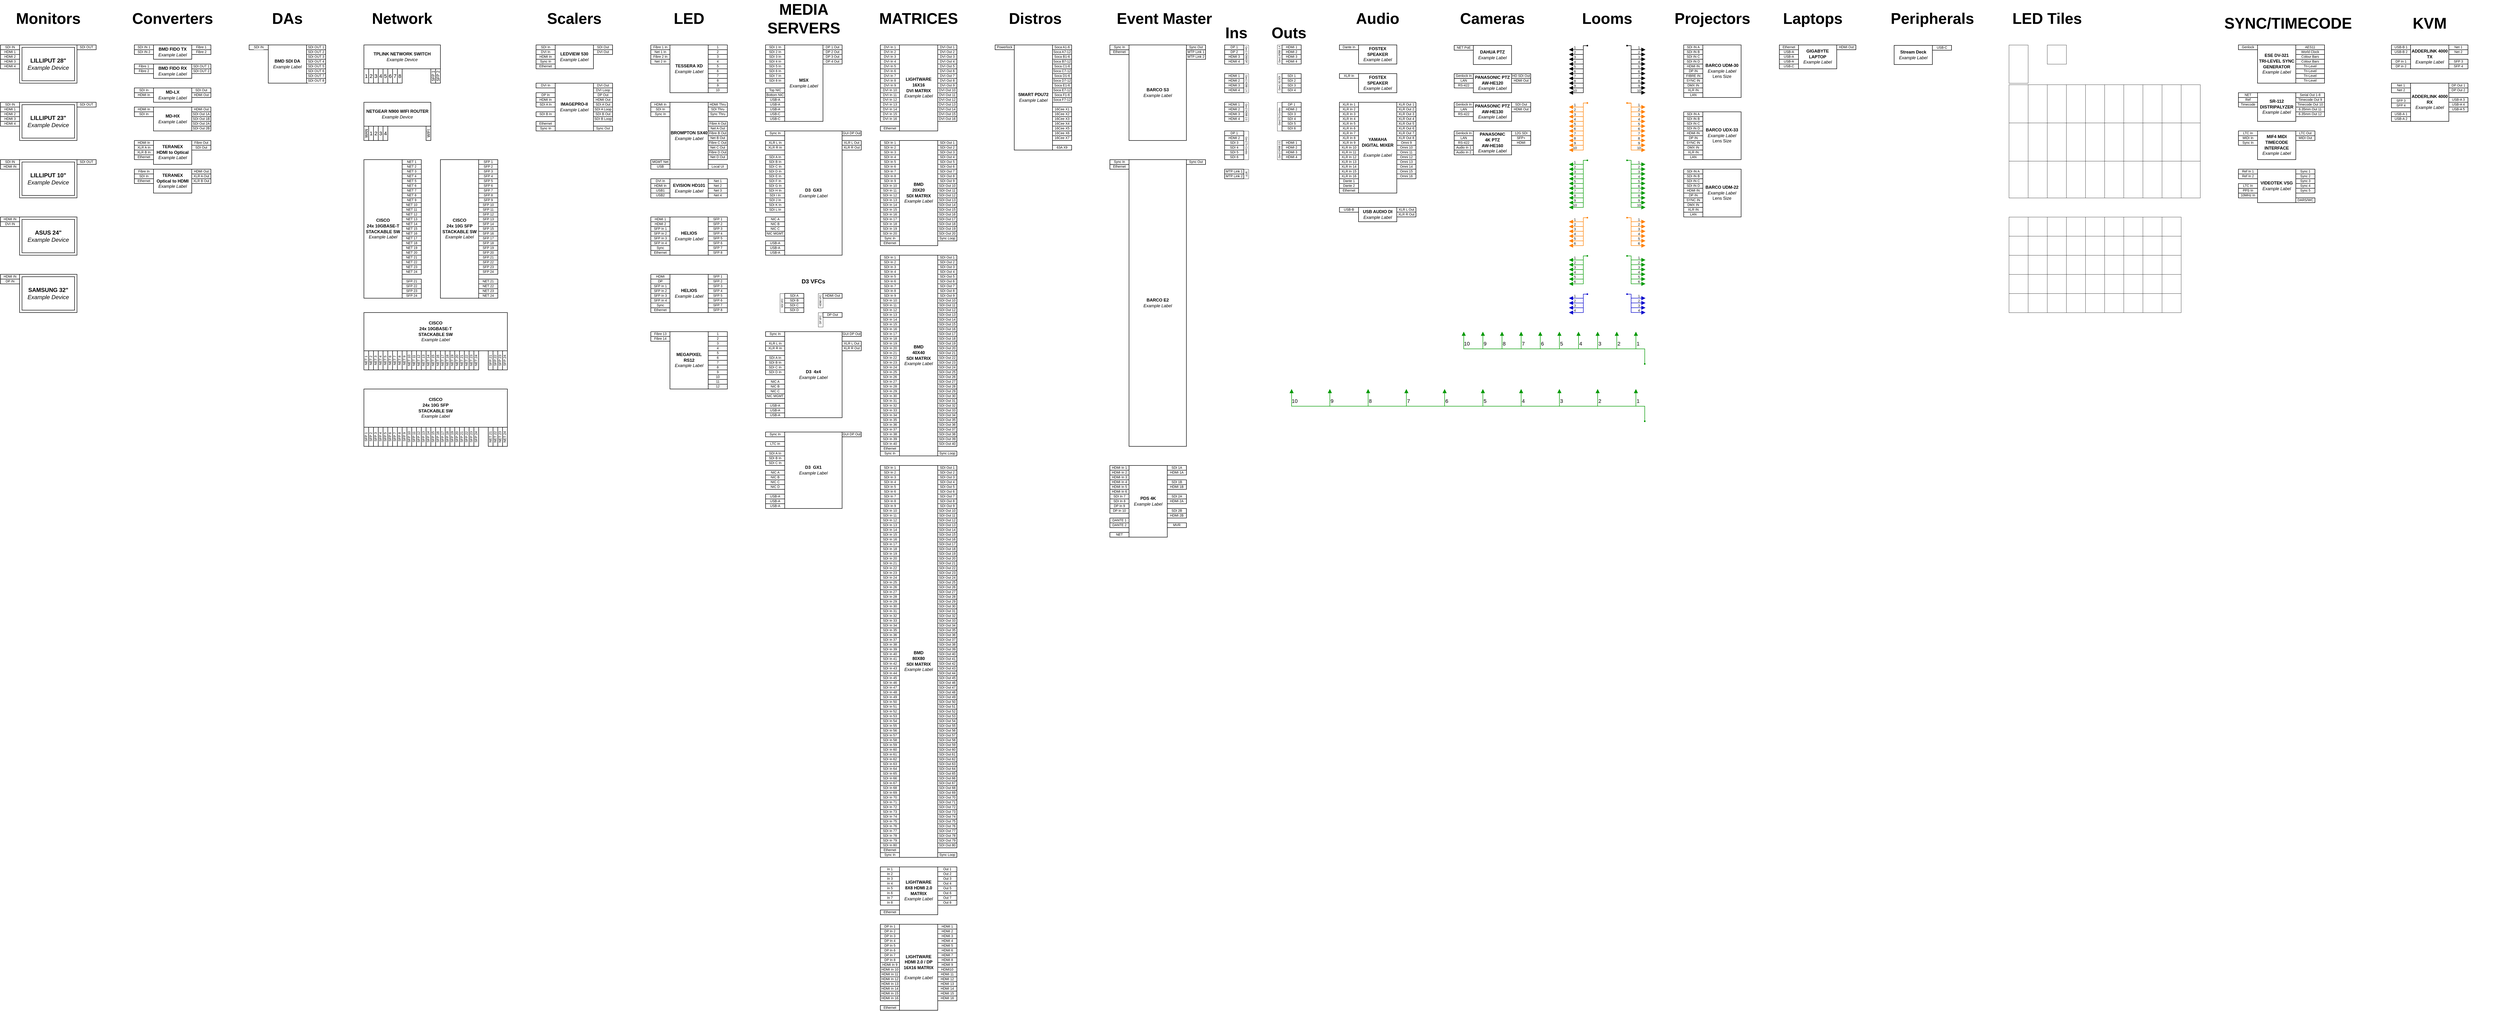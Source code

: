 <mxfile version="27.1.6">
  <diagram name="Page-1" id="yE11Em2MSEOL71LbrN_B">
    <mxGraphModel dx="1425" dy="784" grid="1" gridSize="10" guides="1" tooltips="1" connect="1" arrows="1" fold="1" page="1" pageScale="1" pageWidth="2339" pageHeight="3300" math="0" shadow="0">
      <root>
        <mxCell id="0" />
        <mxCell id="1" parent="0" />
        <mxCell id="mvR4WEJM2NBCJ84Oet6g-17" value="&lt;b&gt;&lt;font style=&quot;font-size: 32px;&quot;&gt;Monitors&lt;/font&gt;&lt;/b&gt;" style="text;strokeColor=none;align=center;fillColor=none;html=1;verticalAlign=middle;whiteSpace=wrap;rounded=0;" parent="1" vertex="1">
          <mxGeometry x="110" y="50" width="60" height="30" as="geometry" />
        </mxCell>
        <mxCell id="mvR4WEJM2NBCJ84Oet6g-19" value="" style="group" parent="1" vertex="1" connectable="0">
          <mxGeometry x="40" y="120" width="200" height="80" as="geometry" />
        </mxCell>
        <object label="HDMI 1" placeholders="1" id="mvR4WEJM2NBCJ84Oet6g-20">
          <mxCell style="rounded=0;whiteSpace=wrap;html=1;fontSize=7;points=[[0,0.5,0,0,0]];container=0;fontFamily=Helvetica;movable=1;resizable=1;rotatable=1;deletable=1;editable=1;locked=0;connectable=1;" parent="mvR4WEJM2NBCJ84Oet6g-19" vertex="1">
            <mxGeometry y="10" width="40" height="10" as="geometry" />
          </mxCell>
        </object>
        <object label="&lt;span style=&quot;font-weight: normal;&quot;&gt;HDMI 2&lt;/span&gt;" placeholders="1" id="mvR4WEJM2NBCJ84Oet6g-21">
          <mxCell style="rounded=0;whiteSpace=wrap;html=1;fontSize=7;points=[[0,0.5,0,0,0]];container=0;fontStyle=1;movable=1;resizable=1;rotatable=1;deletable=1;editable=1;locked=0;connectable=1;" parent="mvR4WEJM2NBCJ84Oet6g-19" vertex="1">
            <mxGeometry y="20" width="40" height="10" as="geometry" />
          </mxCell>
        </object>
        <mxCell id="mvR4WEJM2NBCJ84Oet6g-22" value="" style="edgeStyle=orthogonalEdgeStyle;rounded=0;orthogonalLoop=1;jettySize=auto;html=1;" parent="mvR4WEJM2NBCJ84Oet6g-19" source="mvR4WEJM2NBCJ84Oet6g-23" target="mvR4WEJM2NBCJ84Oet6g-27" edge="1">
          <mxGeometry relative="1" as="geometry" />
        </mxCell>
        <object label="HDMI 3" placeholders="1" id="mvR4WEJM2NBCJ84Oet6g-23">
          <mxCell style="rounded=0;whiteSpace=wrap;html=1;fontSize=7;points=[[0,0.5,0,0,0]];container=0;movable=1;resizable=1;rotatable=1;deletable=1;editable=1;locked=0;connectable=1;" parent="mvR4WEJM2NBCJ84Oet6g-19" vertex="1">
            <mxGeometry y="30" width="40" height="10" as="geometry" />
          </mxCell>
        </object>
        <object label="HDMI 4" placeholders="1" id="mvR4WEJM2NBCJ84Oet6g-24">
          <mxCell style="rounded=0;whiteSpace=wrap;html=1;fontSize=7;points=[[0,0.5,0,0,0]];container=0;movable=1;resizable=1;rotatable=1;deletable=1;editable=1;locked=0;connectable=1;" parent="mvR4WEJM2NBCJ84Oet6g-19" vertex="1">
            <mxGeometry y="40" width="40" height="10" as="geometry" />
          </mxCell>
        </object>
        <mxCell id="mvR4WEJM2NBCJ84Oet6g-25" value="&lt;p style=&quot;line-height: 130%; font-size: 9px;&quot;&gt;&lt;br&gt;&lt;/p&gt;" style="rounded=0;whiteSpace=wrap;html=1;points=[];fontSize=8;container=0;movable=1;resizable=1;rotatable=1;deletable=1;editable=1;locked=0;connectable=1;" parent="mvR4WEJM2NBCJ84Oet6g-19" vertex="1">
          <mxGeometry x="40" width="120" height="80" as="geometry">
            <mxRectangle x="560" y="300" width="110" height="70" as="alternateBounds" />
          </mxGeometry>
        </mxCell>
        <object label="SDI OUT" placeholders="1" id="mvR4WEJM2NBCJ84Oet6g-26">
          <mxCell style="rounded=0;whiteSpace=wrap;html=1;fontSize=7;points=[[1,0.5,0,0,0]];container=0;fontFamily=Helvetica;movable=1;resizable=1;rotatable=1;deletable=1;editable=1;locked=0;connectable=1;" parent="mvR4WEJM2NBCJ84Oet6g-19" vertex="1">
            <mxGeometry x="160" width="40" height="10" as="geometry" />
          </mxCell>
        </object>
        <mxCell id="mvR4WEJM2NBCJ84Oet6g-27" value="&lt;b&gt;LILLIPUT 28&quot;&lt;/b&gt;&lt;br&gt;&lt;i&gt;Example Device&lt;/i&gt;" style="whiteSpace=wrap;html=1;" parent="mvR4WEJM2NBCJ84Oet6g-19" vertex="1">
          <mxGeometry x="45" y="5" width="110" height="70" as="geometry" />
        </mxCell>
        <object label="SDI IN" placeholders="1" id="mvR4WEJM2NBCJ84Oet6g-28">
          <mxCell style="rounded=0;whiteSpace=wrap;html=1;fontSize=7;points=[[0,0.5,0,0,0]];container=0;movable=1;resizable=1;rotatable=1;deletable=1;editable=1;locked=0;connectable=1;" parent="mvR4WEJM2NBCJ84Oet6g-19" vertex="1">
            <mxGeometry width="40" height="10" as="geometry" />
          </mxCell>
        </object>
        <mxCell id="mvR4WEJM2NBCJ84Oet6g-29" value="" style="group" parent="1" vertex="1" connectable="0">
          <mxGeometry x="40" y="240" width="200" height="80" as="geometry" />
        </mxCell>
        <object label="HDMI 1" placeholders="1" id="mvR4WEJM2NBCJ84Oet6g-30">
          <mxCell style="rounded=0;whiteSpace=wrap;html=1;fontSize=7;points=[[0,0.5,0,0,0]];container=0;fontFamily=Helvetica;movable=1;resizable=1;rotatable=1;deletable=1;editable=1;locked=0;connectable=1;" parent="mvR4WEJM2NBCJ84Oet6g-29" vertex="1">
            <mxGeometry y="10" width="40" height="10" as="geometry" />
          </mxCell>
        </object>
        <object label="&lt;span style=&quot;font-weight: normal;&quot;&gt;HDMI 2&lt;/span&gt;" placeholders="1" id="mvR4WEJM2NBCJ84Oet6g-31">
          <mxCell style="rounded=0;whiteSpace=wrap;html=1;fontSize=7;points=[[0,0.5,0,0,0]];container=0;fontStyle=1;movable=1;resizable=1;rotatable=1;deletable=1;editable=1;locked=0;connectable=1;" parent="mvR4WEJM2NBCJ84Oet6g-29" vertex="1">
            <mxGeometry y="20" width="40" height="10" as="geometry" />
          </mxCell>
        </object>
        <mxCell id="mvR4WEJM2NBCJ84Oet6g-32" value="" style="edgeStyle=orthogonalEdgeStyle;rounded=0;orthogonalLoop=1;jettySize=auto;html=1;" parent="mvR4WEJM2NBCJ84Oet6g-29" source="mvR4WEJM2NBCJ84Oet6g-33" target="mvR4WEJM2NBCJ84Oet6g-37" edge="1">
          <mxGeometry relative="1" as="geometry" />
        </mxCell>
        <object label="HDMI 3" placeholders="1" id="mvR4WEJM2NBCJ84Oet6g-33">
          <mxCell style="rounded=0;whiteSpace=wrap;html=1;fontSize=7;points=[[0,0.5,0,0,0]];container=0;movable=1;resizable=1;rotatable=1;deletable=1;editable=1;locked=0;connectable=1;" parent="mvR4WEJM2NBCJ84Oet6g-29" vertex="1">
            <mxGeometry y="30" width="40" height="10" as="geometry" />
          </mxCell>
        </object>
        <object label="HDMI 4" placeholders="1" id="mvR4WEJM2NBCJ84Oet6g-34">
          <mxCell style="rounded=0;whiteSpace=wrap;html=1;fontSize=7;points=[[0,0.5,0,0,0]];container=0;movable=1;resizable=1;rotatable=1;deletable=1;editable=1;locked=0;connectable=1;" parent="mvR4WEJM2NBCJ84Oet6g-29" vertex="1">
            <mxGeometry y="40" width="40" height="10" as="geometry" />
          </mxCell>
        </object>
        <mxCell id="mvR4WEJM2NBCJ84Oet6g-35" value="&lt;p style=&quot;line-height: 130%; font-size: 9px;&quot;&gt;&lt;br&gt;&lt;/p&gt;" style="rounded=0;whiteSpace=wrap;html=1;points=[];fontSize=8;container=0;movable=1;resizable=1;rotatable=1;deletable=1;editable=1;locked=0;connectable=1;" parent="mvR4WEJM2NBCJ84Oet6g-29" vertex="1">
          <mxGeometry x="40" width="120" height="80" as="geometry">
            <mxRectangle x="560" y="300" width="110" height="70" as="alternateBounds" />
          </mxGeometry>
        </mxCell>
        <object label="SDI OUT" placeholders="1" id="mvR4WEJM2NBCJ84Oet6g-36">
          <mxCell style="rounded=0;whiteSpace=wrap;html=1;fontSize=7;points=[[1,0.5,0,0,0]];container=0;fontFamily=Helvetica;movable=1;resizable=1;rotatable=1;deletable=1;editable=1;locked=0;connectable=1;" parent="mvR4WEJM2NBCJ84Oet6g-29" vertex="1">
            <mxGeometry x="160" width="40" height="10" as="geometry" />
          </mxCell>
        </object>
        <mxCell id="mvR4WEJM2NBCJ84Oet6g-37" value="&lt;b&gt;LILLIPUT 23&quot;&lt;/b&gt;&lt;br&gt;&lt;i&gt;Example Device&lt;/i&gt;" style="whiteSpace=wrap;html=1;" parent="mvR4WEJM2NBCJ84Oet6g-29" vertex="1">
          <mxGeometry x="45" y="5" width="110" height="70" as="geometry" />
        </mxCell>
        <object label="SDI IN" placeholders="1" id="mvR4WEJM2NBCJ84Oet6g-38">
          <mxCell style="rounded=0;whiteSpace=wrap;html=1;fontSize=7;points=[[0,0.5,0,0,0]];container=0;movable=1;resizable=1;rotatable=1;deletable=1;editable=1;locked=0;connectable=1;" parent="mvR4WEJM2NBCJ84Oet6g-29" vertex="1">
            <mxGeometry width="40" height="10" as="geometry" />
          </mxCell>
        </object>
        <mxCell id="mvR4WEJM2NBCJ84Oet6g-39" value="" style="group" parent="1" vertex="1" connectable="0">
          <mxGeometry x="40" y="360" width="200" height="80" as="geometry" />
        </mxCell>
        <object label="HDMI IN" placeholders="1" id="mvR4WEJM2NBCJ84Oet6g-40">
          <mxCell style="rounded=0;whiteSpace=wrap;html=1;fontSize=7;points=[[0,0.5,0,0,0]];container=0;fontFamily=Helvetica;movable=1;resizable=1;rotatable=1;deletable=1;editable=1;locked=0;connectable=1;" parent="mvR4WEJM2NBCJ84Oet6g-39" vertex="1">
            <mxGeometry y="10" width="40" height="10" as="geometry" />
          </mxCell>
        </object>
        <mxCell id="mvR4WEJM2NBCJ84Oet6g-41" value="" style="edgeStyle=orthogonalEdgeStyle;rounded=0;orthogonalLoop=1;jettySize=auto;html=1;" parent="mvR4WEJM2NBCJ84Oet6g-39" target="mvR4WEJM2NBCJ84Oet6g-44" edge="1">
          <mxGeometry relative="1" as="geometry">
            <mxPoint x="40" y="35.0" as="sourcePoint" />
          </mxGeometry>
        </mxCell>
        <mxCell id="mvR4WEJM2NBCJ84Oet6g-42" value="&lt;p style=&quot;line-height: 130%; font-size: 9px;&quot;&gt;&lt;br&gt;&lt;/p&gt;" style="rounded=0;whiteSpace=wrap;html=1;points=[];fontSize=8;container=0;movable=1;resizable=1;rotatable=1;deletable=1;editable=1;locked=0;connectable=1;" parent="mvR4WEJM2NBCJ84Oet6g-39" vertex="1">
          <mxGeometry x="40" width="120" height="80" as="geometry">
            <mxRectangle x="560" y="300" width="110" height="70" as="alternateBounds" />
          </mxGeometry>
        </mxCell>
        <object label="SDI OUT" placeholders="1" id="mvR4WEJM2NBCJ84Oet6g-43">
          <mxCell style="rounded=0;whiteSpace=wrap;html=1;fontSize=7;points=[[1,0.5,0,0,0]];container=0;fontFamily=Helvetica;movable=1;resizable=1;rotatable=1;deletable=1;editable=1;locked=0;connectable=1;" parent="mvR4WEJM2NBCJ84Oet6g-39" vertex="1">
            <mxGeometry x="160" width="40" height="10" as="geometry" />
          </mxCell>
        </object>
        <mxCell id="mvR4WEJM2NBCJ84Oet6g-44" value="&lt;b&gt;LILLIPUT 10&quot;&lt;/b&gt;&lt;br&gt;&lt;i&gt;Example Device&lt;/i&gt;" style="whiteSpace=wrap;html=1;" parent="mvR4WEJM2NBCJ84Oet6g-39" vertex="1">
          <mxGeometry x="45" y="5" width="110" height="70" as="geometry" />
        </mxCell>
        <object label="SDI IN" placeholders="1" id="mvR4WEJM2NBCJ84Oet6g-45">
          <mxCell style="rounded=0;whiteSpace=wrap;html=1;fontSize=7;points=[[0,0.5,0,0,0]];container=0;movable=1;resizable=1;rotatable=1;deletable=1;editable=1;locked=0;connectable=1;" parent="mvR4WEJM2NBCJ84Oet6g-39" vertex="1">
            <mxGeometry width="40" height="10" as="geometry" />
          </mxCell>
        </object>
        <mxCell id="mvR4WEJM2NBCJ84Oet6g-46" value="" style="group" parent="1" vertex="1" connectable="0">
          <mxGeometry x="40" y="480" width="160" height="80" as="geometry" />
        </mxCell>
        <object label="DVI IN" placeholders="1" id="mvR4WEJM2NBCJ84Oet6g-47">
          <mxCell style="rounded=0;whiteSpace=wrap;html=1;fontSize=7;points=[[0,0.5,0,0,0]];container=0;fontFamily=Helvetica;movable=1;resizable=1;rotatable=1;deletable=1;editable=1;locked=0;connectable=1;" parent="mvR4WEJM2NBCJ84Oet6g-46" vertex="1">
            <mxGeometry y="10" width="40" height="10" as="geometry" />
          </mxCell>
        </object>
        <mxCell id="mvR4WEJM2NBCJ84Oet6g-48" value="" style="edgeStyle=orthogonalEdgeStyle;rounded=0;orthogonalLoop=1;jettySize=auto;html=1;" parent="mvR4WEJM2NBCJ84Oet6g-46" target="mvR4WEJM2NBCJ84Oet6g-50" edge="1">
          <mxGeometry relative="1" as="geometry">
            <mxPoint x="40" y="35" as="sourcePoint" />
          </mxGeometry>
        </mxCell>
        <mxCell id="mvR4WEJM2NBCJ84Oet6g-49" value="&lt;p style=&quot;line-height: 130%; font-size: 9px;&quot;&gt;&lt;br&gt;&lt;/p&gt;" style="rounded=0;whiteSpace=wrap;html=1;points=[];fontSize=8;container=0;movable=1;resizable=1;rotatable=1;deletable=1;editable=1;locked=0;connectable=1;" parent="mvR4WEJM2NBCJ84Oet6g-46" vertex="1">
          <mxGeometry x="40" width="120" height="80" as="geometry">
            <mxRectangle x="560" y="300" width="110" height="70" as="alternateBounds" />
          </mxGeometry>
        </mxCell>
        <mxCell id="mvR4WEJM2NBCJ84Oet6g-50" value="&lt;b&gt;ASUS 24&quot;&lt;/b&gt;&lt;br&gt;&lt;i&gt;Example Device&lt;/i&gt;" style="whiteSpace=wrap;html=1;" parent="mvR4WEJM2NBCJ84Oet6g-46" vertex="1">
          <mxGeometry x="45" y="5" width="110" height="70" as="geometry" />
        </mxCell>
        <object label="HDMI IN" placeholders="1" id="mvR4WEJM2NBCJ84Oet6g-51">
          <mxCell style="rounded=0;whiteSpace=wrap;html=1;fontSize=7;points=[[0,0.5,0,0,0]];container=0;movable=1;resizable=1;rotatable=1;deletable=1;editable=1;locked=0;connectable=1;" parent="mvR4WEJM2NBCJ84Oet6g-46" vertex="1">
            <mxGeometry width="40" height="10" as="geometry" />
          </mxCell>
        </object>
        <mxCell id="mvR4WEJM2NBCJ84Oet6g-58" value="" style="group" parent="1" vertex="1" connectable="0">
          <mxGeometry x="40" y="600" width="160" height="80" as="geometry" />
        </mxCell>
        <object label="DP IN" placeholders="1" id="mvR4WEJM2NBCJ84Oet6g-53">
          <mxCell style="rounded=0;whiteSpace=wrap;html=1;fontSize=7;points=[[0,0.5,0,0,0]];container=0;fontFamily=Helvetica;movable=1;resizable=1;rotatable=1;deletable=1;editable=1;locked=0;connectable=1;" parent="mvR4WEJM2NBCJ84Oet6g-58" vertex="1">
            <mxGeometry y="10" width="40" height="10" as="geometry" />
          </mxCell>
        </object>
        <mxCell id="mvR4WEJM2NBCJ84Oet6g-54" value="" style="edgeStyle=orthogonalEdgeStyle;rounded=0;orthogonalLoop=1;jettySize=auto;html=1;" parent="mvR4WEJM2NBCJ84Oet6g-58" target="mvR4WEJM2NBCJ84Oet6g-56" edge="1">
          <mxGeometry relative="1" as="geometry">
            <mxPoint x="40" y="35" as="sourcePoint" />
          </mxGeometry>
        </mxCell>
        <mxCell id="mvR4WEJM2NBCJ84Oet6g-55" value="&lt;p style=&quot;line-height: 130%; font-size: 9px;&quot;&gt;&lt;br&gt;&lt;/p&gt;" style="rounded=0;whiteSpace=wrap;html=1;points=[];fontSize=8;container=0;movable=1;resizable=1;rotatable=1;deletable=1;editable=1;locked=0;connectable=1;" parent="mvR4WEJM2NBCJ84Oet6g-58" vertex="1">
          <mxGeometry x="40" width="120" height="80" as="geometry">
            <mxRectangle x="560" y="300" width="110" height="70" as="alternateBounds" />
          </mxGeometry>
        </mxCell>
        <mxCell id="mvR4WEJM2NBCJ84Oet6g-56" value="&lt;b&gt;SAMSUNG 32&quot;&lt;/b&gt;&lt;br&gt;&lt;i&gt;Example Device&lt;/i&gt;" style="whiteSpace=wrap;html=1;" parent="mvR4WEJM2NBCJ84Oet6g-58" vertex="1">
          <mxGeometry x="45" y="5" width="110" height="70" as="geometry" />
        </mxCell>
        <object label="HDMI IN" placeholders="1" id="mvR4WEJM2NBCJ84Oet6g-57">
          <mxCell style="rounded=0;whiteSpace=wrap;html=1;fontSize=7;points=[[0,0.5,0,0,0]];container=0;movable=1;resizable=1;rotatable=1;deletable=1;editable=1;locked=0;connectable=1;" parent="mvR4WEJM2NBCJ84Oet6g-58" vertex="1">
            <mxGeometry width="40" height="10" as="geometry" />
          </mxCell>
        </object>
        <mxCell id="mvR4WEJM2NBCJ84Oet6g-59" value="&lt;b&gt;&lt;font style=&quot;font-size: 32px;&quot;&gt;Converters&lt;/font&gt;&lt;/b&gt;" style="text;strokeColor=none;align=center;fillColor=none;html=1;verticalAlign=middle;whiteSpace=wrap;rounded=0;" parent="1" vertex="1">
          <mxGeometry x="370" y="50" width="60" height="30" as="geometry" />
        </mxCell>
        <mxCell id="mvR4WEJM2NBCJ84Oet6g-66" value="" style="group" parent="1" vertex="1" connectable="0">
          <mxGeometry x="320" y="120" width="160" height="30" as="geometry" />
        </mxCell>
        <object label="SDI IN 1" placeholders="1" id="mvR4WEJM2NBCJ84Oet6g-61">
          <mxCell style="rounded=0;whiteSpace=wrap;html=1;fontSize=7;points=[[0,0.5,0,0,0]];container=0;fontFamily=Helvetica;movable=1;resizable=1;rotatable=1;deletable=1;editable=1;locked=0;connectable=1;" parent="mvR4WEJM2NBCJ84Oet6g-66" vertex="1">
            <mxGeometry width="40" height="10" as="geometry" />
          </mxCell>
        </object>
        <object label="&lt;span style=&quot;font-weight: normal;&quot;&gt;SDI IN 2&lt;/span&gt;" placeholders="1" id="mvR4WEJM2NBCJ84Oet6g-62">
          <mxCell style="rounded=0;whiteSpace=wrap;html=1;fontSize=7;points=[[0,0.5,0,0,0]];container=0;fontStyle=1;movable=1;resizable=1;rotatable=1;deletable=1;editable=1;locked=0;connectable=1;" parent="mvR4WEJM2NBCJ84Oet6g-66" vertex="1">
            <mxGeometry y="10" width="40" height="10" as="geometry" />
          </mxCell>
        </object>
        <mxCell id="mvR4WEJM2NBCJ84Oet6g-63" value="&lt;p style=&quot;line-height: 130%; font-size: 9px;&quot;&gt;&lt;span style=&quot;&quot;&gt;&lt;b&gt;BMD FIDO TX&lt;/b&gt;&lt;br&gt;&lt;i&gt;Example Label&lt;/i&gt;&lt;/span&gt;&lt;/p&gt;" style="rounded=0;whiteSpace=wrap;html=1;points=[];fontSize=8;container=0;movable=1;resizable=1;rotatable=1;deletable=1;editable=1;locked=0;connectable=1;" parent="mvR4WEJM2NBCJ84Oet6g-66" vertex="1">
          <mxGeometry x="40" width="80" height="30" as="geometry">
            <mxRectangle x="560" y="300" width="110" height="70" as="alternateBounds" />
          </mxGeometry>
        </mxCell>
        <object label="Fibre 1" placeholders="1" id="mvR4WEJM2NBCJ84Oet6g-64">
          <mxCell style="rounded=0;whiteSpace=wrap;html=1;fontSize=7;points=[[1,0.5,0,0,0]];container=0;fontFamily=Helvetica;movable=1;resizable=1;rotatable=1;deletable=1;editable=1;locked=0;connectable=1;" parent="mvR4WEJM2NBCJ84Oet6g-66" vertex="1">
            <mxGeometry x="120" width="40" height="10" as="geometry" />
          </mxCell>
        </object>
        <object label="Fibre 2" placeholders="1" id="mvR4WEJM2NBCJ84Oet6g-65">
          <mxCell style="rounded=0;whiteSpace=wrap;html=1;fontSize=7;points=[[1,0.5,0,0,0]];container=0;fontFamily=Helvetica;movable=1;resizable=1;rotatable=1;deletable=1;editable=1;locked=0;connectable=1;" parent="mvR4WEJM2NBCJ84Oet6g-66" vertex="1">
            <mxGeometry x="120" y="10" width="40" height="10" as="geometry" />
          </mxCell>
        </object>
        <mxCell id="mvR4WEJM2NBCJ84Oet6g-67" value="" style="group" parent="1" vertex="1" connectable="0">
          <mxGeometry x="320" y="160" width="160" height="30" as="geometry" />
        </mxCell>
        <object label="Fibre 1" placeholders="1" id="mvR4WEJM2NBCJ84Oet6g-68">
          <mxCell style="rounded=0;whiteSpace=wrap;html=1;fontSize=7;points=[[0,0.5,0,0,0]];container=0;fontFamily=Helvetica;movable=1;resizable=1;rotatable=1;deletable=1;editable=1;locked=0;connectable=1;" parent="mvR4WEJM2NBCJ84Oet6g-67" vertex="1">
            <mxGeometry width="40" height="10" as="geometry" />
          </mxCell>
        </object>
        <object label="&lt;span style=&quot;font-weight: normal;&quot;&gt;Fibre 2&lt;/span&gt;" placeholders="1" id="mvR4WEJM2NBCJ84Oet6g-69">
          <mxCell style="rounded=0;whiteSpace=wrap;html=1;fontSize=7;points=[[0,0.5,0,0,0]];container=0;fontStyle=1;movable=1;resizable=1;rotatable=1;deletable=1;editable=1;locked=0;connectable=1;" parent="mvR4WEJM2NBCJ84Oet6g-67" vertex="1">
            <mxGeometry y="10" width="40" height="10" as="geometry" />
          </mxCell>
        </object>
        <mxCell id="mvR4WEJM2NBCJ84Oet6g-70" value="&lt;p style=&quot;line-height: 130%; font-size: 9px;&quot;&gt;&lt;span style=&quot;&quot;&gt;&lt;b&gt;BMD FIDO RX&lt;/b&gt;&lt;br&gt;&lt;i&gt;Example Label&lt;/i&gt;&lt;/span&gt;&lt;/p&gt;" style="rounded=0;whiteSpace=wrap;html=1;points=[];fontSize=8;container=0;movable=1;resizable=1;rotatable=1;deletable=1;editable=1;locked=0;connectable=1;" parent="mvR4WEJM2NBCJ84Oet6g-67" vertex="1">
          <mxGeometry x="40" width="80" height="30" as="geometry">
            <mxRectangle x="560" y="300" width="110" height="70" as="alternateBounds" />
          </mxGeometry>
        </mxCell>
        <object label="SDI OUT 1" placeholders="1" id="mvR4WEJM2NBCJ84Oet6g-71">
          <mxCell style="rounded=0;whiteSpace=wrap;html=1;fontSize=7;points=[[1,0.5,0,0,0]];container=0;fontFamily=Helvetica;movable=1;resizable=1;rotatable=1;deletable=1;editable=1;locked=0;connectable=1;" parent="mvR4WEJM2NBCJ84Oet6g-67" vertex="1">
            <mxGeometry x="120" width="40" height="10" as="geometry" />
          </mxCell>
        </object>
        <object label="SDI OUT 2" placeholders="1" id="mvR4WEJM2NBCJ84Oet6g-72">
          <mxCell style="rounded=0;whiteSpace=wrap;html=1;fontSize=7;points=[[1,0.5,0,0,0]];container=0;fontFamily=Helvetica;movable=1;resizable=1;rotatable=1;deletable=1;editable=1;locked=0;connectable=1;" parent="mvR4WEJM2NBCJ84Oet6g-67" vertex="1">
            <mxGeometry x="120" y="10" width="40" height="10" as="geometry" />
          </mxCell>
        </object>
        <mxCell id="mvR4WEJM2NBCJ84Oet6g-74" value="" style="group" parent="1" vertex="1" connectable="0">
          <mxGeometry x="320" y="210" width="160" height="30" as="geometry" />
        </mxCell>
        <object label="SDI In" placeholders="1" id="mvR4WEJM2NBCJ84Oet6g-75">
          <mxCell style="rounded=0;whiteSpace=wrap;html=1;fontSize=7;points=[[0,0.5,0,0,0]];container=0;fontFamily=Helvetica;movable=1;resizable=1;rotatable=1;deletable=1;editable=1;locked=0;connectable=1;" parent="mvR4WEJM2NBCJ84Oet6g-74" vertex="1">
            <mxGeometry width="40" height="10" as="geometry" />
          </mxCell>
        </object>
        <object label="&lt;span style=&quot;font-weight: normal;&quot;&gt;HDMI In&lt;/span&gt;" placeholders="1" id="mvR4WEJM2NBCJ84Oet6g-76">
          <mxCell style="rounded=0;whiteSpace=wrap;html=1;fontSize=7;points=[[0,0.5,0,0,0]];container=0;fontStyle=1;movable=1;resizable=1;rotatable=1;deletable=1;editable=1;locked=0;connectable=1;" parent="mvR4WEJM2NBCJ84Oet6g-74" vertex="1">
            <mxGeometry y="10" width="40" height="10" as="geometry" />
          </mxCell>
        </object>
        <mxCell id="mvR4WEJM2NBCJ84Oet6g-77" value="&lt;p style=&quot;line-height: 130%; font-size: 9px;&quot;&gt;&lt;span style=&quot;font-size: 9px;&quot;&gt;&lt;b style=&quot;font-size: 9px;&quot;&gt;MD-LX&lt;/b&gt;&lt;br style=&quot;font-size: 9px;&quot;&gt;&lt;i style=&quot;font-size: 9px;&quot;&gt;Example Label&lt;/i&gt;&lt;br style=&quot;font-size: 9px;&quot;&gt;&lt;/span&gt;&lt;/p&gt;" style="rounded=0;whiteSpace=wrap;html=1;points=[];fontSize=9;container=0;movable=1;resizable=1;rotatable=1;deletable=1;editable=1;locked=0;connectable=1;" parent="mvR4WEJM2NBCJ84Oet6g-74" vertex="1">
          <mxGeometry x="40" width="80" height="30" as="geometry">
            <mxRectangle x="560" y="300" width="110" height="70" as="alternateBounds" />
          </mxGeometry>
        </mxCell>
        <object label="SDI Out" placeholders="1" id="mvR4WEJM2NBCJ84Oet6g-78">
          <mxCell style="rounded=0;whiteSpace=wrap;html=1;fontSize=7;points=[[1,0.5,0,0,0]];container=0;fontFamily=Helvetica;movable=1;resizable=1;rotatable=1;deletable=1;editable=1;locked=0;connectable=1;" parent="mvR4WEJM2NBCJ84Oet6g-74" vertex="1">
            <mxGeometry x="120" width="40" height="10" as="geometry" />
          </mxCell>
        </object>
        <object label="HDMI Out" placeholders="1" id="mvR4WEJM2NBCJ84Oet6g-79">
          <mxCell style="rounded=0;whiteSpace=wrap;html=1;fontSize=7;points=[[1,0.5,0,0,0]];container=0;fontFamily=Helvetica;movable=1;resizable=1;rotatable=1;deletable=1;editable=1;locked=0;connectable=1;" parent="mvR4WEJM2NBCJ84Oet6g-74" vertex="1">
            <mxGeometry x="120" y="10" width="40" height="10" as="geometry" />
          </mxCell>
        </object>
        <mxCell id="mvR4WEJM2NBCJ84Oet6g-90" value="" style="group" parent="1" vertex="1" connectable="0">
          <mxGeometry x="320" y="250" width="160" height="50" as="geometry" />
        </mxCell>
        <object label="SDI In" placeholders="1" id="mvR4WEJM2NBCJ84Oet6g-81">
          <mxCell style="rounded=0;whiteSpace=wrap;html=1;fontSize=7;points=[[0,0.5,0,0,0]];container=0;fontFamily=Helvetica;movable=1;resizable=1;rotatable=1;deletable=1;editable=1;locked=0;connectable=1;" parent="mvR4WEJM2NBCJ84Oet6g-90" vertex="1">
            <mxGeometry y="10" width="40" height="10" as="geometry" />
          </mxCell>
        </object>
        <object label="&lt;span style=&quot;font-weight: normal;&quot;&gt;HDMI In&lt;/span&gt;" placeholders="1" id="mvR4WEJM2NBCJ84Oet6g-82">
          <mxCell style="rounded=0;whiteSpace=wrap;html=1;fontSize=7;points=[[0,0.5,0,0,0]];container=0;fontStyle=1;movable=1;resizable=1;rotatable=1;deletable=1;editable=1;locked=0;connectable=1;" parent="mvR4WEJM2NBCJ84Oet6g-90" vertex="1">
            <mxGeometry width="40" height="10" as="geometry" />
          </mxCell>
        </object>
        <mxCell id="mvR4WEJM2NBCJ84Oet6g-83" value="&lt;p style=&quot;line-height: 130%; font-size: 9px;&quot;&gt;&lt;span style=&quot;&quot;&gt;&lt;b&gt;MD-HX&lt;/b&gt;&lt;br style=&quot;&quot;&gt;&lt;i&gt;Example Label&lt;/i&gt;&lt;br&gt;&lt;/span&gt;&lt;/p&gt;" style="rounded=0;whiteSpace=wrap;html=1;points=[];fontSize=8;container=0;movable=1;resizable=1;rotatable=1;deletable=1;editable=1;locked=0;connectable=1;" parent="mvR4WEJM2NBCJ84Oet6g-90" vertex="1">
          <mxGeometry x="40" width="80" height="50" as="geometry">
            <mxRectangle x="560" y="300" width="110" height="70" as="alternateBounds" />
          </mxGeometry>
        </mxCell>
        <object label="SDI Out 1A" placeholders="1" id="mvR4WEJM2NBCJ84Oet6g-84">
          <mxCell style="rounded=0;whiteSpace=wrap;html=1;fontSize=7;points=[[1,0.5,0,0,0]];container=0;fontFamily=Helvetica;movable=1;resizable=1;rotatable=1;deletable=1;editable=1;locked=0;connectable=1;" parent="mvR4WEJM2NBCJ84Oet6g-90" vertex="1">
            <mxGeometry x="120" y="10" width="40" height="10" as="geometry" />
          </mxCell>
        </object>
        <object label="HDMI Out" placeholders="1" id="mvR4WEJM2NBCJ84Oet6g-85">
          <mxCell style="rounded=0;whiteSpace=wrap;html=1;fontSize=7;points=[[1,0.5,0,0,0]];container=0;fontFamily=Helvetica;movable=1;resizable=1;rotatable=1;deletable=1;editable=1;locked=0;connectable=1;" parent="mvR4WEJM2NBCJ84Oet6g-90" vertex="1">
            <mxGeometry x="120" width="40" height="10" as="geometry" />
          </mxCell>
        </object>
        <object label="SDI Out 1B" placeholders="1" id="mvR4WEJM2NBCJ84Oet6g-87">
          <mxCell style="rounded=0;whiteSpace=wrap;html=1;fontSize=7;points=[[1,0.5,0,0,0]];container=0;fontFamily=Helvetica;movable=1;resizable=1;rotatable=1;deletable=1;editable=1;locked=0;connectable=1;" parent="mvR4WEJM2NBCJ84Oet6g-90" vertex="1">
            <mxGeometry x="120" y="20" width="40" height="10" as="geometry" />
          </mxCell>
        </object>
        <object label="SDI Out 2A" placeholders="1" id="mvR4WEJM2NBCJ84Oet6g-88">
          <mxCell style="rounded=0;whiteSpace=wrap;html=1;fontSize=7;points=[[1,0.5,0,0,0]];container=0;fontFamily=Helvetica;movable=1;resizable=1;rotatable=1;deletable=1;editable=1;locked=0;connectable=1;" parent="mvR4WEJM2NBCJ84Oet6g-90" vertex="1">
            <mxGeometry x="120" y="30" width="40" height="10" as="geometry" />
          </mxCell>
        </object>
        <object label="SDI Out 2B" placeholders="1" id="mvR4WEJM2NBCJ84Oet6g-89">
          <mxCell style="rounded=0;whiteSpace=wrap;html=1;fontSize=7;points=[[1,0.5,0,0,0]];container=0;fontFamily=Helvetica;movable=1;resizable=1;rotatable=1;deletable=1;editable=1;locked=0;connectable=1;" parent="mvR4WEJM2NBCJ84Oet6g-90" vertex="1">
            <mxGeometry x="120" y="40" width="40" height="10" as="geometry" />
          </mxCell>
        </object>
        <mxCell id="mvR4WEJM2NBCJ84Oet6g-102" value="" style="group" parent="1" vertex="1" connectable="0">
          <mxGeometry x="320" y="320" width="160" height="50" as="geometry" />
        </mxCell>
        <object label="XLR A In" placeholders="1" id="mvR4WEJM2NBCJ84Oet6g-92">
          <mxCell style="rounded=0;whiteSpace=wrap;html=1;fontSize=7;points=[[0,0.5,0,0,0]];container=0;fontFamily=Helvetica;movable=1;resizable=1;rotatable=1;deletable=1;editable=1;locked=0;connectable=1;" parent="mvR4WEJM2NBCJ84Oet6g-102" vertex="1">
            <mxGeometry y="10" width="40" height="10" as="geometry" />
          </mxCell>
        </object>
        <object label="&lt;span style=&quot;font-weight: normal;&quot;&gt;HDMI In&lt;/span&gt;" placeholders="1" id="mvR4WEJM2NBCJ84Oet6g-93">
          <mxCell style="rounded=0;whiteSpace=wrap;html=1;fontSize=7;points=[[0,0.5,0,0,0]];container=0;fontStyle=1;movable=1;resizable=1;rotatable=1;deletable=1;editable=1;locked=0;connectable=1;" parent="mvR4WEJM2NBCJ84Oet6g-102" vertex="1">
            <mxGeometry width="40" height="10" as="geometry" />
          </mxCell>
        </object>
        <mxCell id="mvR4WEJM2NBCJ84Oet6g-94" value="&lt;p style=&quot;line-height: 130%; font-size: 9px;&quot;&gt;&lt;span style=&quot;&quot;&gt;&lt;b&gt;TERANEX&lt;/b&gt;&lt;br&gt;&lt;b&gt;HDMI to Optical&lt;br&gt;&lt;/b&gt;&lt;/span&gt;&lt;i style=&quot;background-color: initial;&quot;&gt;Example Label&lt;/i&gt;&lt;/p&gt;" style="rounded=0;whiteSpace=wrap;html=1;points=[];fontSize=8;container=0;movable=1;resizable=1;rotatable=1;deletable=1;editable=1;locked=0;connectable=1;" parent="mvR4WEJM2NBCJ84Oet6g-102" vertex="1">
          <mxGeometry x="40" width="80" height="50" as="geometry">
            <mxRectangle x="560" y="300" width="110" height="70" as="alternateBounds" />
          </mxGeometry>
        </mxCell>
        <object label="SDI Out" placeholders="1" id="mvR4WEJM2NBCJ84Oet6g-95">
          <mxCell style="rounded=0;whiteSpace=wrap;html=1;fontSize=7;points=[[1,0.5,0,0,0]];container=0;fontFamily=Helvetica;movable=1;resizable=1;rotatable=1;deletable=1;editable=1;locked=0;connectable=1;" parent="mvR4WEJM2NBCJ84Oet6g-102" vertex="1">
            <mxGeometry x="120" y="10" width="40" height="10" as="geometry" />
          </mxCell>
        </object>
        <object label="Fibre Out" placeholders="1" id="mvR4WEJM2NBCJ84Oet6g-96">
          <mxCell style="rounded=0;whiteSpace=wrap;html=1;fontSize=7;points=[[1,0.5,0,0,0]];container=0;fontFamily=Helvetica;movable=1;resizable=1;rotatable=1;deletable=1;editable=1;locked=0;connectable=1;" parent="mvR4WEJM2NBCJ84Oet6g-102" vertex="1">
            <mxGeometry x="120" width="40" height="10" as="geometry" />
          </mxCell>
        </object>
        <object label="XLR B In" placeholders="1" id="mvR4WEJM2NBCJ84Oet6g-100">
          <mxCell style="rounded=0;whiteSpace=wrap;html=1;fontSize=7;points=[[0,0.5,0,0,0]];container=0;fontFamily=Helvetica;movable=1;resizable=1;rotatable=1;deletable=1;editable=1;locked=0;connectable=1;" parent="mvR4WEJM2NBCJ84Oet6g-102" vertex="1">
            <mxGeometry y="20" width="40" height="10" as="geometry" />
          </mxCell>
        </object>
        <object label="Ethernet" placeholders="1" id="mvR4WEJM2NBCJ84Oet6g-101">
          <mxCell style="rounded=0;whiteSpace=wrap;html=1;fontSize=7;points=[[0,0.5,0,0,0]];container=0;fontFamily=Helvetica;movable=1;resizable=1;rotatable=1;deletable=1;editable=1;locked=0;connectable=1;" parent="mvR4WEJM2NBCJ84Oet6g-102" vertex="1">
            <mxGeometry y="30" width="40" height="10" as="geometry" />
          </mxCell>
        </object>
        <mxCell id="mvR4WEJM2NBCJ84Oet6g-113" value="" style="group" parent="1" vertex="1" connectable="0">
          <mxGeometry x="320" y="380" width="160" height="50" as="geometry" />
        </mxCell>
        <object label="&lt;span style=&quot;font-weight: normal;&quot;&gt;Fibre In&lt;/span&gt;" placeholders="1" id="mvR4WEJM2NBCJ84Oet6g-105">
          <mxCell style="rounded=0;whiteSpace=wrap;html=1;fontSize=7;points=[[0,0.5,0,0,0]];container=0;fontStyle=1;movable=1;resizable=1;rotatable=1;deletable=1;editable=1;locked=0;connectable=1;" parent="mvR4WEJM2NBCJ84Oet6g-113" vertex="1">
            <mxGeometry width="40" height="10" as="geometry" />
          </mxCell>
        </object>
        <mxCell id="mvR4WEJM2NBCJ84Oet6g-106" value="&lt;p style=&quot;line-height: 130%; font-size: 9px;&quot;&gt;&lt;span style=&quot;&quot;&gt;&lt;b&gt;TERANEX&lt;br&gt;&lt;/b&gt;&lt;b&gt;Optical to HDMI&lt;br&gt;&lt;/b&gt;&lt;/span&gt;&lt;i style=&quot;background-color: initial;&quot;&gt;Example Label&lt;/i&gt;&lt;/p&gt;" style="rounded=0;whiteSpace=wrap;html=1;points=[];fontSize=8;container=0;movable=1;resizable=1;rotatable=1;deletable=1;editable=1;locked=0;connectable=1;" parent="mvR4WEJM2NBCJ84Oet6g-113" vertex="1">
          <mxGeometry x="40" width="80" height="50" as="geometry">
            <mxRectangle x="560" y="300" width="110" height="70" as="alternateBounds" />
          </mxGeometry>
        </mxCell>
        <object label="XLR A Out" placeholders="1" id="mvR4WEJM2NBCJ84Oet6g-107">
          <mxCell style="rounded=0;whiteSpace=wrap;html=1;fontSize=7;points=[[1,0.5,0,0,0]];container=0;fontFamily=Helvetica;movable=1;resizable=1;rotatable=1;deletable=1;editable=1;locked=0;connectable=1;" parent="mvR4WEJM2NBCJ84Oet6g-113" vertex="1">
            <mxGeometry x="120" y="10" width="40" height="10" as="geometry" />
          </mxCell>
        </object>
        <object label="HDMI Out" placeholders="1" id="mvR4WEJM2NBCJ84Oet6g-108">
          <mxCell style="rounded=0;whiteSpace=wrap;html=1;fontSize=7;points=[[1,0.5,0,0,0]];container=0;fontFamily=Helvetica;movable=1;resizable=1;rotatable=1;deletable=1;editable=1;locked=0;connectable=1;" parent="mvR4WEJM2NBCJ84Oet6g-113" vertex="1">
            <mxGeometry x="120" width="40" height="10" as="geometry" />
          </mxCell>
        </object>
        <object label="Ethernet" placeholders="1" id="mvR4WEJM2NBCJ84Oet6g-110">
          <mxCell style="rounded=0;whiteSpace=wrap;html=1;fontSize=7;points=[[0,0.5,0,0,0]];container=0;fontFamily=Helvetica;movable=1;resizable=1;rotatable=1;deletable=1;editable=1;locked=0;connectable=1;" parent="mvR4WEJM2NBCJ84Oet6g-113" vertex="1">
            <mxGeometry y="20" width="40" height="10" as="geometry" />
          </mxCell>
        </object>
        <object label="&lt;span style=&quot;font-weight: normal;&quot;&gt;SDI In&lt;/span&gt;" placeholders="1" id="mvR4WEJM2NBCJ84Oet6g-111">
          <mxCell style="rounded=0;whiteSpace=wrap;html=1;fontSize=7;points=[[0,0.5,0,0,0]];container=0;fontStyle=1;movable=1;resizable=1;rotatable=1;deletable=1;editable=1;locked=0;connectable=1;" parent="mvR4WEJM2NBCJ84Oet6g-113" vertex="1">
            <mxGeometry y="10" width="40" height="10" as="geometry" />
          </mxCell>
        </object>
        <object label="XLR B Out" placeholders="1" id="mvR4WEJM2NBCJ84Oet6g-112">
          <mxCell style="rounded=0;whiteSpace=wrap;html=1;fontSize=7;points=[[1,0.5,0,0,0]];container=0;fontFamily=Helvetica;movable=1;resizable=1;rotatable=1;deletable=1;editable=1;locked=0;connectable=1;" parent="mvR4WEJM2NBCJ84Oet6g-113" vertex="1">
            <mxGeometry x="120" y="20" width="40" height="10" as="geometry" />
          </mxCell>
        </object>
        <mxCell id="mvR4WEJM2NBCJ84Oet6g-133" value="&lt;b&gt;&lt;font style=&quot;font-size: 32px;&quot;&gt;DAs&lt;/font&gt;&lt;/b&gt;" style="text;strokeColor=none;align=center;fillColor=none;html=1;verticalAlign=middle;whiteSpace=wrap;rounded=0;" parent="1" vertex="1">
          <mxGeometry x="610" y="50" width="60" height="30" as="geometry" />
        </mxCell>
        <mxCell id="mvR4WEJM2NBCJ84Oet6g-134" value="" style="group;rounded=0;fontFamily=Helvetica;fontSize=11;fontColor=default;labelBackgroundColor=default;" parent="1" vertex="1" connectable="0">
          <mxGeometry x="560" y="120" width="160" height="80" as="geometry" />
        </mxCell>
        <object label="SDI IN" placeholders="1" id="mvR4WEJM2NBCJ84Oet6g-135">
          <mxCell style="rounded=0;whiteSpace=wrap;html=1;fontSize=7;points=[[0,0.5,0,0,0]];container=0;fontFamily=Helvetica;movable=1;resizable=1;rotatable=1;deletable=1;editable=1;locked=0;connectable=1;fontColor=default;labelBackgroundColor=default;" parent="mvR4WEJM2NBCJ84Oet6g-134" vertex="1">
            <mxGeometry width="40" height="10" as="geometry" />
          </mxCell>
        </object>
        <mxCell id="mvR4WEJM2NBCJ84Oet6g-136" value="&lt;p style=&quot;line-height: 130%; font-size: 9px;&quot;&gt;&lt;b&gt;BMD SDI DA&lt;br&gt;&lt;/b&gt;&lt;span style=&quot;background-color: initial;&quot;&gt;&lt;i&gt;Example Label&lt;/i&gt;&lt;/span&gt;&lt;/p&gt;" style="rounded=0;whiteSpace=wrap;html=1;points=[];fontSize=8;container=0;movable=1;resizable=1;rotatable=1;deletable=1;editable=1;locked=0;connectable=1;fontFamily=Helvetica;fontColor=default;labelBackgroundColor=default;" parent="mvR4WEJM2NBCJ84Oet6g-134" vertex="1">
          <mxGeometry x="40" width="80" height="80" as="geometry">
            <mxRectangle x="560" y="300" width="110" height="70" as="alternateBounds" />
          </mxGeometry>
        </mxCell>
        <object label="SDI OUT 1" placeholders="1" id="mvR4WEJM2NBCJ84Oet6g-137">
          <mxCell style="rounded=0;whiteSpace=wrap;html=1;fontSize=7;points=[[1,0.5,0,0,0]];container=0;fontFamily=Helvetica;movable=1;resizable=1;rotatable=1;deletable=1;editable=1;locked=0;connectable=1;fontColor=default;labelBackgroundColor=default;" parent="mvR4WEJM2NBCJ84Oet6g-134" vertex="1">
            <mxGeometry x="120" width="40" height="10" as="geometry" />
          </mxCell>
        </object>
        <object label="SDI OUT 2" placeholders="1" id="mvR4WEJM2NBCJ84Oet6g-138">
          <mxCell style="rounded=0;whiteSpace=wrap;html=1;fontSize=7;points=[[1,0.5,0,0,0]];container=0;fontFamily=Helvetica;movable=1;resizable=1;rotatable=1;deletable=1;editable=1;locked=0;connectable=1;fontColor=default;labelBackgroundColor=default;" parent="mvR4WEJM2NBCJ84Oet6g-134" vertex="1">
            <mxGeometry x="120" y="10" width="40" height="10" as="geometry" />
          </mxCell>
        </object>
        <object label="SDI OUT 3" placeholders="1" id="mvR4WEJM2NBCJ84Oet6g-139">
          <mxCell style="rounded=0;whiteSpace=wrap;html=1;fontSize=7;points=[[1,0.5,0,0,0]];container=0;fontFamily=Helvetica;movable=1;resizable=1;rotatable=1;deletable=1;editable=1;locked=0;connectable=1;fontColor=default;labelBackgroundColor=default;" parent="mvR4WEJM2NBCJ84Oet6g-134" vertex="1">
            <mxGeometry x="120" y="20" width="40" height="10" as="geometry" />
          </mxCell>
        </object>
        <object label="SDI OUT 4" placeholders="1" id="mvR4WEJM2NBCJ84Oet6g-140">
          <mxCell style="rounded=0;whiteSpace=wrap;html=1;fontSize=7;points=[[1,0.5,0,0,0]];container=0;fontFamily=Helvetica;movable=1;resizable=1;rotatable=1;deletable=1;editable=1;locked=0;connectable=1;fontColor=default;labelBackgroundColor=default;" parent="mvR4WEJM2NBCJ84Oet6g-134" vertex="1">
            <mxGeometry x="120" y="30" width="40" height="10" as="geometry" />
          </mxCell>
        </object>
        <object label="SDI OUT 5" placeholders="1" id="mvR4WEJM2NBCJ84Oet6g-141">
          <mxCell style="rounded=0;whiteSpace=wrap;html=1;fontSize=7;points=[[1,0.5,0,0,0]];container=0;fontFamily=Helvetica;movable=1;resizable=1;rotatable=1;deletable=1;editable=1;locked=0;connectable=1;fontColor=default;labelBackgroundColor=default;" parent="mvR4WEJM2NBCJ84Oet6g-134" vertex="1">
            <mxGeometry x="120" y="40" width="40" height="10" as="geometry" />
          </mxCell>
        </object>
        <object label="SDI OUT 6" placeholders="1" id="mvR4WEJM2NBCJ84Oet6g-142">
          <mxCell style="rounded=0;whiteSpace=wrap;html=1;fontSize=7;points=[[1,0.5,0,0,0]];container=0;fontFamily=Helvetica;movable=1;resizable=1;rotatable=1;deletable=1;editable=1;locked=0;connectable=1;fontColor=default;labelBackgroundColor=default;" parent="mvR4WEJM2NBCJ84Oet6g-134" vertex="1">
            <mxGeometry x="120" y="50" width="40" height="10" as="geometry" />
          </mxCell>
        </object>
        <object label="SDI OUT 7" placeholders="1" id="mvR4WEJM2NBCJ84Oet6g-143">
          <mxCell style="rounded=0;whiteSpace=wrap;html=1;fontSize=7;points=[[1,0.5,0,0,0]];container=0;fontFamily=Helvetica;movable=1;resizable=1;rotatable=1;deletable=1;editable=1;locked=0;connectable=1;fontColor=default;labelBackgroundColor=default;" parent="mvR4WEJM2NBCJ84Oet6g-134" vertex="1">
            <mxGeometry x="120" y="60" width="40" height="10" as="geometry" />
          </mxCell>
        </object>
        <object label="SDI OUT 8" placeholders="1" id="mvR4WEJM2NBCJ84Oet6g-144">
          <mxCell style="rounded=0;whiteSpace=wrap;html=1;fontSize=7;points=[[1,0.5,0,0,0]];container=0;fontFamily=Helvetica;movable=1;resizable=1;rotatable=1;deletable=1;editable=1;locked=0;connectable=1;fontColor=default;labelBackgroundColor=default;" parent="mvR4WEJM2NBCJ84Oet6g-134" vertex="1">
            <mxGeometry x="120" y="70" width="40" height="10" as="geometry" />
          </mxCell>
        </object>
        <mxCell id="mvR4WEJM2NBCJ84Oet6g-205" value="&lt;b&gt;&lt;font style=&quot;font-size: 32px;&quot;&gt;Network&lt;/font&gt;&lt;/b&gt;" style="text;strokeColor=none;align=center;fillColor=none;html=1;verticalAlign=middle;whiteSpace=wrap;rounded=0;" parent="1" vertex="1">
          <mxGeometry x="850" y="50" width="60" height="30" as="geometry" />
        </mxCell>
        <mxCell id="mvR4WEJM2NBCJ84Oet6g-212" value="" style="group" parent="1" vertex="1" connectable="0">
          <mxGeometry x="800" y="120" width="160" height="80" as="geometry" />
        </mxCell>
        <mxCell id="mvR4WEJM2NBCJ84Oet6g-181" value="&lt;p style=&quot;line-height: 130%; font-size: 9px;&quot;&gt;&lt;b&gt;TPLINK NETWORK SWITCH&lt;/b&gt;&lt;br&gt;&lt;i&gt;Example Device&lt;/i&gt;&lt;/p&gt;" style="rounded=0;whiteSpace=wrap;html=1;points=[];fontSize=8;container=0;movable=1;resizable=1;rotatable=1;deletable=1;editable=1;locked=0;connectable=1;fontFamily=Helvetica;fontColor=default;labelBackgroundColor=none;" parent="mvR4WEJM2NBCJ84Oet6g-212" vertex="1">
          <mxGeometry width="160" height="50" as="geometry">
            <mxRectangle x="560" y="300" width="110" height="70" as="alternateBounds" />
          </mxGeometry>
        </mxCell>
        <mxCell id="mvR4WEJM2NBCJ84Oet6g-182" value="1" style="rounded=0;whiteSpace=wrap;html=1;fontFamily=Helvetica;fontSize=11;fontColor=default;labelBackgroundColor=default;points=[[0.5,1,0,0,0]];" parent="mvR4WEJM2NBCJ84Oet6g-212" vertex="1">
          <mxGeometry y="50" width="10" height="30" as="geometry" />
        </mxCell>
        <mxCell id="mvR4WEJM2NBCJ84Oet6g-183" value="2" style="rounded=0;whiteSpace=wrap;html=1;fontFamily=Helvetica;fontSize=11;fontColor=default;labelBackgroundColor=default;points=[[0.5,1,0,0,0]];fontStyle=0" parent="mvR4WEJM2NBCJ84Oet6g-212" vertex="1">
          <mxGeometry x="10" y="50" width="10" height="30" as="geometry" />
        </mxCell>
        <mxCell id="mvR4WEJM2NBCJ84Oet6g-184" value="3" style="rounded=0;whiteSpace=wrap;html=1;fontFamily=Helvetica;fontSize=11;fontColor=default;labelBackgroundColor=default;points=[[0.5,1,0,0,0]];" parent="mvR4WEJM2NBCJ84Oet6g-212" vertex="1">
          <mxGeometry x="20" y="50" width="10" height="30" as="geometry" />
        </mxCell>
        <mxCell id="mvR4WEJM2NBCJ84Oet6g-185" value="4" style="rounded=0;whiteSpace=wrap;html=1;fontFamily=Helvetica;fontSize=11;fontColor=default;labelBackgroundColor=default;points=[[0.5,1,0,0,0]];" parent="mvR4WEJM2NBCJ84Oet6g-212" vertex="1">
          <mxGeometry x="30" y="50" width="10" height="30" as="geometry" />
        </mxCell>
        <mxCell id="mvR4WEJM2NBCJ84Oet6g-186" value="5" style="rounded=0;whiteSpace=wrap;html=1;fontFamily=Helvetica;fontSize=11;fontColor=default;labelBackgroundColor=default;points=[[0.5,1,0,0,0]];" parent="mvR4WEJM2NBCJ84Oet6g-212" vertex="1">
          <mxGeometry x="40" y="50" width="10" height="30" as="geometry" />
        </mxCell>
        <mxCell id="mvR4WEJM2NBCJ84Oet6g-187" value="6" style="rounded=0;whiteSpace=wrap;html=1;fontFamily=Helvetica;fontSize=11;fontColor=default;labelBackgroundColor=default;points=[[0.5,1,0,0,0]];" parent="mvR4WEJM2NBCJ84Oet6g-212" vertex="1">
          <mxGeometry x="50" y="50" width="10" height="30" as="geometry" />
        </mxCell>
        <mxCell id="mvR4WEJM2NBCJ84Oet6g-188" value="7" style="rounded=0;whiteSpace=wrap;html=1;fontFamily=Helvetica;fontSize=11;fontColor=default;labelBackgroundColor=default;points=[[0.5,1,0,0,0]];" parent="mvR4WEJM2NBCJ84Oet6g-212" vertex="1">
          <mxGeometry x="60" y="50" width="10" height="30" as="geometry" />
        </mxCell>
        <mxCell id="mvR4WEJM2NBCJ84Oet6g-189" value="8" style="rounded=0;whiteSpace=wrap;html=1;fontFamily=Helvetica;fontSize=11;fontColor=default;labelBackgroundColor=default;points=[[0.5,1,0,0,0]];" parent="mvR4WEJM2NBCJ84Oet6g-212" vertex="1">
          <mxGeometry x="70" y="50" width="10" height="30" as="geometry" />
        </mxCell>
        <mxCell id="mvR4WEJM2NBCJ84Oet6g-210" value="SFP 1" style="whiteSpace=wrap;html=1;fontFamily=Helvetica;fontSize=8;fontColor=default;labelBackgroundColor=none;points=[[0,0.5,0,0,0]];rotation=-90;" parent="mvR4WEJM2NBCJ84Oet6g-212" vertex="1">
          <mxGeometry x="130" y="60" width="30" height="10" as="geometry" />
        </mxCell>
        <mxCell id="mvR4WEJM2NBCJ84Oet6g-211" value="SFP 2" style="whiteSpace=wrap;html=1;fontFamily=Helvetica;fontSize=8;fontColor=default;labelBackgroundColor=none;points=[[0,0.5,0,0,0]];rotation=-90;" parent="mvR4WEJM2NBCJ84Oet6g-212" vertex="1">
          <mxGeometry x="140" y="60" width="30" height="10" as="geometry" />
        </mxCell>
        <mxCell id="mvR4WEJM2NBCJ84Oet6g-257" value="" style="rhombus;whiteSpace=wrap;html=1;fontFamily=Helvetica;fontSize=11;fontColor=default;labelBackgroundColor=default;points=[[0,0.5,0,0,0],[1,0.5,0,0,0]];" parent="1" vertex="1">
          <mxGeometry x="1195" y="135.12" as="geometry" />
        </mxCell>
        <mxCell id="mvR4WEJM2NBCJ84Oet6g-423" value="" style="group" parent="1" vertex="1" connectable="0">
          <mxGeometry x="800" y="240" width="140" height="80" as="geometry" />
        </mxCell>
        <mxCell id="mvR4WEJM2NBCJ84Oet6g-411" value="&lt;p style=&quot;line-height: 130%; font-size: 9px;&quot;&gt;&lt;b&gt;NETGEAR N900 WIFI ROUTER&lt;/b&gt;&lt;br&gt;&lt;i&gt;Example Device&lt;/i&gt;&lt;/p&gt;" style="rounded=0;whiteSpace=wrap;html=1;points=[];fontSize=8;container=0;movable=1;resizable=1;rotatable=1;deletable=1;editable=1;locked=0;connectable=1;fontFamily=Helvetica;fontColor=default;labelBackgroundColor=none;" parent="mvR4WEJM2NBCJ84Oet6g-423" vertex="1">
          <mxGeometry width="140" height="50" as="geometry">
            <mxRectangle x="560" y="300" width="110" height="70" as="alternateBounds" />
          </mxGeometry>
        </mxCell>
        <mxCell id="mvR4WEJM2NBCJ84Oet6g-413" value="1" style="rounded=0;whiteSpace=wrap;html=1;fontFamily=Helvetica;fontSize=11;fontColor=default;labelBackgroundColor=default;points=[[0.5,1,0,0,0]];fontStyle=0" parent="mvR4WEJM2NBCJ84Oet6g-423" vertex="1">
          <mxGeometry x="10" y="50" width="10" height="30" as="geometry" />
        </mxCell>
        <mxCell id="mvR4WEJM2NBCJ84Oet6g-414" value="2" style="rounded=0;whiteSpace=wrap;html=1;fontFamily=Helvetica;fontSize=11;fontColor=default;labelBackgroundColor=default;points=[[0.5,1,0,0,0]];" parent="mvR4WEJM2NBCJ84Oet6g-423" vertex="1">
          <mxGeometry x="20" y="50" width="10" height="30" as="geometry" />
        </mxCell>
        <mxCell id="mvR4WEJM2NBCJ84Oet6g-415" value="3" style="rounded=0;whiteSpace=wrap;html=1;fontFamily=Helvetica;fontSize=11;fontColor=default;labelBackgroundColor=default;points=[[0.5,1,0,0,0]];" parent="mvR4WEJM2NBCJ84Oet6g-423" vertex="1">
          <mxGeometry x="30" y="50" width="10" height="30" as="geometry" />
        </mxCell>
        <mxCell id="mvR4WEJM2NBCJ84Oet6g-416" value="4" style="rounded=0;whiteSpace=wrap;html=1;fontFamily=Helvetica;fontSize=11;fontColor=default;labelBackgroundColor=default;points=[[0.5,1,0,0,0]];" parent="mvR4WEJM2NBCJ84Oet6g-423" vertex="1">
          <mxGeometry x="40" y="50" width="10" height="30" as="geometry" />
        </mxCell>
        <mxCell id="mvR4WEJM2NBCJ84Oet6g-421" value="WIFI" style="whiteSpace=wrap;html=1;fontFamily=Helvetica;fontSize=8;fontColor=default;labelBackgroundColor=none;points=[[0,0.5,0,0,0]];rotation=-90;" parent="mvR4WEJM2NBCJ84Oet6g-423" vertex="1">
          <mxGeometry x="120" y="60" width="30" height="10" as="geometry" />
        </mxCell>
        <mxCell id="mvR4WEJM2NBCJ84Oet6g-422" value="WAN" style="whiteSpace=wrap;html=1;fontFamily=Helvetica;fontSize=8;fontColor=default;labelBackgroundColor=none;points=[[0,0.5,0,0,0]];rotation=-90;" parent="mvR4WEJM2NBCJ84Oet6g-423" vertex="1">
          <mxGeometry x="-10" y="60" width="30" height="10" as="geometry" />
        </mxCell>
        <mxCell id="jlB8WwP_xcg5k3Kko2ev-1" value="&lt;b&gt;&lt;font style=&quot;font-size: 32px;&quot;&gt;Scalers&lt;/font&gt;&lt;/b&gt;" style="text;strokeColor=none;align=center;fillColor=none;html=1;verticalAlign=middle;whiteSpace=wrap;rounded=0;" parent="1" vertex="1">
          <mxGeometry x="1210" y="50" width="60" height="30" as="geometry" />
        </mxCell>
        <mxCell id="jlB8WwP_xcg5k3Kko2ev-13" value="" style="group" parent="1" vertex="1" connectable="0">
          <mxGeometry x="1160" y="120" width="160" height="50" as="geometry" />
        </mxCell>
        <object label="SDI In" placeholders="1" id="jlB8WwP_xcg5k3Kko2ev-3">
          <mxCell style="rounded=0;whiteSpace=wrap;html=1;fontSize=7;points=[[0,0.5,0,0,0]];container=0;fontFamily=Helvetica;movable=1;resizable=1;rotatable=1;deletable=1;editable=1;locked=0;connectable=1;" parent="jlB8WwP_xcg5k3Kko2ev-13" vertex="1">
            <mxGeometry width="40" height="10" as="geometry" />
          </mxCell>
        </object>
        <object label="&lt;span style=&quot;font-weight: normal;&quot;&gt;DVI In&lt;/span&gt;" placeholders="1" id="jlB8WwP_xcg5k3Kko2ev-4">
          <mxCell style="rounded=0;whiteSpace=wrap;html=1;fontSize=7;points=[[0,0.5,0,0,0]];container=0;fontStyle=1;movable=1;resizable=1;rotatable=1;deletable=1;editable=1;locked=0;connectable=1;" parent="jlB8WwP_xcg5k3Kko2ev-13" vertex="1">
            <mxGeometry y="10" width="40" height="10" as="geometry" />
          </mxCell>
        </object>
        <object label="HDMI In" placeholders="1" id="jlB8WwP_xcg5k3Kko2ev-5">
          <mxCell style="rounded=0;whiteSpace=wrap;html=1;fontSize=7;points=[[0,0.5,0,0,0]];container=0;movable=1;resizable=1;rotatable=1;deletable=1;editable=1;locked=0;connectable=1;" parent="jlB8WwP_xcg5k3Kko2ev-13" vertex="1">
            <mxGeometry y="20" width="40" height="10" as="geometry" />
          </mxCell>
        </object>
        <object label="Sync In" placeholders="1" id="jlB8WwP_xcg5k3Kko2ev-6">
          <mxCell style="rounded=0;whiteSpace=wrap;html=1;fontSize=7;points=[[0,0.5,0,0,0]];container=0;movable=1;resizable=1;rotatable=1;deletable=1;editable=1;locked=0;connectable=1;" parent="jlB8WwP_xcg5k3Kko2ev-13" vertex="1">
            <mxGeometry y="30" width="40" height="10" as="geometry" />
          </mxCell>
        </object>
        <mxCell id="jlB8WwP_xcg5k3Kko2ev-7" value="&lt;p style=&quot;line-height: 130%; font-size: 9px;&quot;&gt;&lt;span style=&quot;&quot;&gt;&lt;b&gt;LEDVIEW 530&lt;/b&gt;&lt;br style=&quot;&quot;&gt;&lt;i&gt;Example Label&lt;/i&gt;&lt;br&gt;&lt;/span&gt;&lt;/p&gt;" style="rounded=0;whiteSpace=wrap;html=1;points=[];fontSize=8;container=0;movable=1;resizable=1;rotatable=1;deletable=1;editable=1;locked=0;connectable=1;" parent="jlB8WwP_xcg5k3Kko2ev-13" vertex="1">
          <mxGeometry x="40" width="80" height="50" as="geometry">
            <mxRectangle x="560" y="300" width="110" height="70" as="alternateBounds" />
          </mxGeometry>
        </mxCell>
        <object label="SDI Out" placeholders="1" id="jlB8WwP_xcg5k3Kko2ev-8">
          <mxCell style="rounded=0;whiteSpace=wrap;html=1;fontSize=7;points=[[1,0.5,0,0,0]];container=0;fontFamily=Helvetica;movable=1;resizable=1;rotatable=1;deletable=1;editable=1;locked=0;connectable=1;" parent="jlB8WwP_xcg5k3Kko2ev-13" vertex="1">
            <mxGeometry x="120" width="40" height="10" as="geometry" />
          </mxCell>
        </object>
        <object label="DVI Out" placeholders="1" id="jlB8WwP_xcg5k3Kko2ev-9">
          <mxCell style="rounded=0;whiteSpace=wrap;html=1;fontSize=7;points=[[1,0.5,0,0,0]];container=0;fontFamily=Helvetica;movable=1;resizable=1;rotatable=1;deletable=1;editable=1;locked=0;connectable=1;" parent="jlB8WwP_xcg5k3Kko2ev-13" vertex="1">
            <mxGeometry x="120" y="10" width="40" height="10" as="geometry" />
          </mxCell>
        </object>
        <object label="Ethernet" placeholders="1" id="jlB8WwP_xcg5k3Kko2ev-12">
          <mxCell style="rounded=0;whiteSpace=wrap;html=1;fontSize=7;points=[[0,0.5,0,0,0]];container=0;movable=1;resizable=1;rotatable=1;deletable=1;editable=1;locked=0;connectable=1;" parent="jlB8WwP_xcg5k3Kko2ev-13" vertex="1">
            <mxGeometry y="40" width="40" height="10" as="geometry" />
          </mxCell>
        </object>
        <mxCell id="jlB8WwP_xcg5k3Kko2ev-33" value="" style="group" parent="1" vertex="1" connectable="0">
          <mxGeometry x="1160" y="200" width="160" height="100" as="geometry" />
        </mxCell>
        <object label="DVI In" placeholders="1" id="jlB8WwP_xcg5k3Kko2ev-16">
          <mxCell style="rounded=0;whiteSpace=wrap;html=1;fontSize=7;points=[[0,0.5,0,0,0]];container=0;fontFamily=Helvetica;movable=1;resizable=1;rotatable=1;deletable=1;editable=1;locked=0;connectable=1;" parent="jlB8WwP_xcg5k3Kko2ev-33" vertex="1">
            <mxGeometry width="40" height="10" as="geometry" />
          </mxCell>
        </object>
        <object label="&lt;span style=&quot;font-weight: normal;&quot;&gt;HDMI In&lt;/span&gt;" placeholders="1" id="jlB8WwP_xcg5k3Kko2ev-17">
          <mxCell style="rounded=0;whiteSpace=wrap;html=1;fontSize=7;points=[[0,0.5,0,0,0]];container=0;fontStyle=1;movable=1;resizable=1;rotatable=1;deletable=1;editable=1;locked=0;connectable=1;" parent="jlB8WwP_xcg5k3Kko2ev-33" vertex="1">
            <mxGeometry y="30" width="40" height="10" as="geometry" />
          </mxCell>
        </object>
        <object label="DP In" placeholders="1" id="jlB8WwP_xcg5k3Kko2ev-18">
          <mxCell style="rounded=0;whiteSpace=wrap;html=1;fontSize=7;points=[[0,0.5,0,0,0]];container=0;movable=1;resizable=1;rotatable=1;deletable=1;editable=1;locked=0;connectable=1;" parent="jlB8WwP_xcg5k3Kko2ev-33" vertex="1">
            <mxGeometry y="20" width="40" height="10" as="geometry" />
          </mxCell>
        </object>
        <object label="Sync In" placeholders="1" id="jlB8WwP_xcg5k3Kko2ev-19">
          <mxCell style="rounded=0;whiteSpace=wrap;html=1;fontSize=7;points=[[0,0.5,0,0,0]];container=0;movable=1;resizable=1;rotatable=1;deletable=1;editable=1;locked=0;connectable=1;" parent="jlB8WwP_xcg5k3Kko2ev-33" vertex="1">
            <mxGeometry y="90" width="40" height="10" as="geometry" />
          </mxCell>
        </object>
        <mxCell id="jlB8WwP_xcg5k3Kko2ev-20" value="&lt;p style=&quot;line-height: 130%; font-size: 9px;&quot;&gt;&lt;span style=&quot;&quot;&gt;&lt;b&gt;IMAGEPRO-II&lt;/b&gt;&lt;br style=&quot;&quot;&gt;&lt;i&gt;Example Label&lt;/i&gt;&lt;br&gt;&lt;/span&gt;&lt;/p&gt;" style="rounded=0;whiteSpace=wrap;html=1;points=[];fontSize=8;container=0;movable=1;resizable=1;rotatable=1;deletable=1;editable=1;locked=0;connectable=1;" parent="jlB8WwP_xcg5k3Kko2ev-33" vertex="1">
          <mxGeometry x="40" width="80" height="100" as="geometry">
            <mxRectangle x="560" y="300" width="110" height="70" as="alternateBounds" />
          </mxGeometry>
        </mxCell>
        <object label="DVI Out" placeholders="1" id="jlB8WwP_xcg5k3Kko2ev-21">
          <mxCell style="rounded=0;whiteSpace=wrap;html=1;fontSize=7;points=[[1,0.5,0,0,0]];container=0;fontFamily=Helvetica;movable=1;resizable=1;rotatable=1;deletable=1;editable=1;locked=0;connectable=1;" parent="jlB8WwP_xcg5k3Kko2ev-33" vertex="1">
            <mxGeometry x="120" width="40" height="10" as="geometry" />
          </mxCell>
        </object>
        <object label="DVI Loop" placeholders="1" id="jlB8WwP_xcg5k3Kko2ev-22">
          <mxCell style="rounded=0;whiteSpace=wrap;html=1;fontSize=7;points=[[1,0.5,0,0,0]];container=0;fontFamily=Helvetica;movable=1;resizable=1;rotatable=1;deletable=1;editable=1;locked=0;connectable=1;" parent="jlB8WwP_xcg5k3Kko2ev-33" vertex="1">
            <mxGeometry x="120" y="10" width="40" height="10" as="geometry" />
          </mxCell>
        </object>
        <object label="Ethernet" placeholders="1" id="jlB8WwP_xcg5k3Kko2ev-23">
          <mxCell style="rounded=0;whiteSpace=wrap;html=1;fontSize=7;points=[[0,0.5,0,0,0]];container=0;movable=1;resizable=1;rotatable=1;deletable=1;editable=1;locked=0;connectable=1;" parent="jlB8WwP_xcg5k3Kko2ev-33" vertex="1">
            <mxGeometry y="80" width="40" height="10" as="geometry" />
          </mxCell>
        </object>
        <object label="DP Out" placeholders="1" id="jlB8WwP_xcg5k3Kko2ev-24">
          <mxCell style="rounded=0;whiteSpace=wrap;html=1;fontSize=7;points=[[1,0.5,0,0,0]];container=0;fontFamily=Helvetica;movable=1;resizable=1;rotatable=1;deletable=1;editable=1;locked=0;connectable=1;" parent="jlB8WwP_xcg5k3Kko2ev-33" vertex="1">
            <mxGeometry x="120" y="20" width="40" height="10" as="geometry" />
          </mxCell>
        </object>
        <object label="HDMI Out" placeholders="1" id="jlB8WwP_xcg5k3Kko2ev-25">
          <mxCell style="rounded=0;whiteSpace=wrap;html=1;fontSize=7;points=[[1,0.5,0,0,0]];container=0;fontFamily=Helvetica;movable=1;resizable=1;rotatable=1;deletable=1;editable=1;locked=0;connectable=1;" parent="jlB8WwP_xcg5k3Kko2ev-33" vertex="1">
            <mxGeometry x="120" y="30" width="40" height="10" as="geometry" />
          </mxCell>
        </object>
        <object label="SDI A Out" placeholders="1" id="jlB8WwP_xcg5k3Kko2ev-26">
          <mxCell style="rounded=0;whiteSpace=wrap;html=1;fontSize=7;points=[[1,0.5,0,0,0]];container=0;fontFamily=Helvetica;movable=1;resizable=1;rotatable=1;deletable=1;editable=1;locked=0;connectable=1;" parent="jlB8WwP_xcg5k3Kko2ev-33" vertex="1">
            <mxGeometry x="120" y="40" width="40" height="10" as="geometry" />
          </mxCell>
        </object>
        <object label="SDI A Loop" placeholders="1" id="jlB8WwP_xcg5k3Kko2ev-27">
          <mxCell style="rounded=0;whiteSpace=wrap;html=1;fontSize=7;points=[[1,0.5,0,0,0]];container=0;fontFamily=Helvetica;movable=1;resizable=1;rotatable=1;deletable=1;editable=1;locked=0;connectable=1;" parent="jlB8WwP_xcg5k3Kko2ev-33" vertex="1">
            <mxGeometry x="120" y="50" width="40" height="10" as="geometry" />
          </mxCell>
        </object>
        <object label="SDI B Out" placeholders="1" id="jlB8WwP_xcg5k3Kko2ev-28">
          <mxCell style="rounded=0;whiteSpace=wrap;html=1;fontSize=7;points=[[1,0.5,0,0,0]];container=0;fontFamily=Helvetica;movable=1;resizable=1;rotatable=1;deletable=1;editable=1;locked=0;connectable=1;" parent="jlB8WwP_xcg5k3Kko2ev-33" vertex="1">
            <mxGeometry x="120" y="60" width="40" height="10" as="geometry" />
          </mxCell>
        </object>
        <object label="&lt;span style=&quot;font-weight: normal;&quot;&gt;SDI B In&lt;/span&gt;" placeholders="1" id="jlB8WwP_xcg5k3Kko2ev-29">
          <mxCell style="rounded=0;whiteSpace=wrap;html=1;fontSize=7;points=[[0,0.5,0,0,0]];container=0;fontStyle=1;movable=1;resizable=1;rotatable=1;deletable=1;editable=1;locked=0;connectable=1;" parent="jlB8WwP_xcg5k3Kko2ev-33" vertex="1">
            <mxGeometry y="60" width="40" height="10" as="geometry" />
          </mxCell>
        </object>
        <object label="SDI A In" placeholders="1" id="jlB8WwP_xcg5k3Kko2ev-30">
          <mxCell style="rounded=0;whiteSpace=wrap;html=1;fontSize=7;points=[[0,0.5,0,0,0]];container=0;movable=1;resizable=1;rotatable=1;deletable=1;editable=1;locked=0;connectable=1;" parent="jlB8WwP_xcg5k3Kko2ev-33" vertex="1">
            <mxGeometry y="40" width="40" height="10" as="geometry" />
          </mxCell>
        </object>
        <object label="SDI B Loop" placeholders="1" id="jlB8WwP_xcg5k3Kko2ev-31">
          <mxCell style="rounded=0;whiteSpace=wrap;html=1;fontSize=7;points=[[1,0.5,0,0,0]];container=0;fontFamily=Helvetica;movable=1;resizable=1;rotatable=1;deletable=1;editable=1;locked=0;connectable=1;" parent="jlB8WwP_xcg5k3Kko2ev-33" vertex="1">
            <mxGeometry x="120" y="70" width="40" height="10" as="geometry" />
          </mxCell>
        </object>
        <object label="Sync Out" placeholders="1" id="jlB8WwP_xcg5k3Kko2ev-32">
          <mxCell style="rounded=0;whiteSpace=wrap;html=1;fontSize=7;points=[[1,0.5,0,0,0]];container=0;fontFamily=Helvetica;movable=1;resizable=1;rotatable=1;deletable=1;editable=1;locked=0;connectable=1;" parent="jlB8WwP_xcg5k3Kko2ev-33" vertex="1">
            <mxGeometry x="120" y="90" width="40" height="10" as="geometry" />
          </mxCell>
        </object>
        <mxCell id="jlB8WwP_xcg5k3Kko2ev-34" value="&lt;span style=&quot;font-size: 32px;&quot;&gt;&lt;b&gt;LED&lt;/b&gt;&lt;/span&gt;" style="text;strokeColor=none;align=center;fillColor=none;html=1;verticalAlign=middle;whiteSpace=wrap;rounded=0;" parent="1" vertex="1">
          <mxGeometry x="1450" y="50" width="60" height="30" as="geometry" />
        </mxCell>
        <mxCell id="jlB8WwP_xcg5k3Kko2ev-51" value="" style="group" parent="1" vertex="1" connectable="0">
          <mxGeometry x="1400" y="120" width="160" height="100" as="geometry" />
        </mxCell>
        <object label="Fibre 1 In" placeholders="1" id="jlB8WwP_xcg5k3Kko2ev-36">
          <mxCell style="rounded=0;whiteSpace=wrap;html=1;fontSize=7;points=[[0,0.5,0,0,0]];container=0;fontFamily=Helvetica;movable=1;resizable=1;rotatable=1;deletable=1;editable=1;locked=0;connectable=1;" parent="jlB8WwP_xcg5k3Kko2ev-51" vertex="1">
            <mxGeometry width="40" height="10" as="geometry" />
          </mxCell>
        </object>
        <object label="&lt;span style=&quot;font-weight: 400;&quot;&gt;Net 1 In&lt;/span&gt;" placeholders="1" id="jlB8WwP_xcg5k3Kko2ev-37">
          <mxCell style="rounded=0;whiteSpace=wrap;html=1;fontSize=7;points=[[0,0.5,0,0,0]];container=0;fontStyle=1;movable=1;resizable=1;rotatable=1;deletable=1;editable=1;locked=0;connectable=1;" parent="jlB8WwP_xcg5k3Kko2ev-51" vertex="1">
            <mxGeometry y="10" width="40" height="10" as="geometry" />
          </mxCell>
        </object>
        <object label="Fibre 2 In" placeholders="1" id="jlB8WwP_xcg5k3Kko2ev-38">
          <mxCell style="rounded=0;whiteSpace=wrap;html=1;fontSize=7;points=[[0,0.5,0,0,0]];container=0;movable=1;resizable=1;rotatable=1;deletable=1;editable=1;locked=0;connectable=1;" parent="jlB8WwP_xcg5k3Kko2ev-51" vertex="1">
            <mxGeometry y="20" width="40" height="10" as="geometry" />
          </mxCell>
        </object>
        <object label="Net 2 In" placeholders="1" id="jlB8WwP_xcg5k3Kko2ev-39">
          <mxCell style="rounded=0;whiteSpace=wrap;html=1;fontSize=7;points=[[0,0.5,0,0,0]];container=0;movable=1;resizable=1;rotatable=1;deletable=1;editable=1;locked=0;connectable=1;" parent="jlB8WwP_xcg5k3Kko2ev-51" vertex="1">
            <mxGeometry y="30" width="40" height="10" as="geometry" />
          </mxCell>
        </object>
        <mxCell id="jlB8WwP_xcg5k3Kko2ev-40" value="&lt;p style=&quot;line-height: 130%; font-size: 9px;&quot;&gt;&lt;span style=&quot;&quot;&gt;&lt;b&gt;TESSERA XD&lt;/b&gt;&lt;br style=&quot;&quot;&gt;&lt;i&gt;Example Label&lt;/i&gt;&lt;br&gt;&lt;/span&gt;&lt;/p&gt;" style="rounded=0;whiteSpace=wrap;html=1;points=[];fontSize=8;container=0;movable=1;resizable=1;rotatable=1;deletable=1;editable=1;locked=0;connectable=1;" parent="jlB8WwP_xcg5k3Kko2ev-51" vertex="1">
          <mxGeometry x="40" width="80" height="100" as="geometry">
            <mxRectangle x="560" y="300" width="110" height="70" as="alternateBounds" />
          </mxGeometry>
        </mxCell>
        <object label="1" placeholders="1" id="jlB8WwP_xcg5k3Kko2ev-41">
          <mxCell style="rounded=0;whiteSpace=wrap;html=1;fontSize=7;points=[[1,0.5,0,0,0]];container=0;fontFamily=Helvetica;movable=1;resizable=1;rotatable=1;deletable=1;editable=1;locked=0;connectable=1;" parent="jlB8WwP_xcg5k3Kko2ev-51" vertex="1">
            <mxGeometry x="120" width="40" height="10" as="geometry" />
          </mxCell>
        </object>
        <object label="2" placeholders="1" id="jlB8WwP_xcg5k3Kko2ev-42">
          <mxCell style="rounded=0;whiteSpace=wrap;html=1;fontSize=7;points=[[1,0.5,0,0,0]];container=0;fontFamily=Helvetica;movable=1;resizable=1;rotatable=1;deletable=1;editable=1;locked=0;connectable=1;" parent="jlB8WwP_xcg5k3Kko2ev-51" vertex="1">
            <mxGeometry x="120" y="10" width="40" height="10" as="geometry" />
          </mxCell>
        </object>
        <object label="3" placeholders="1" id="jlB8WwP_xcg5k3Kko2ev-43">
          <mxCell style="rounded=0;whiteSpace=wrap;html=1;fontSize=7;points=[[1,0.5,0,0,0]];container=0;fontFamily=Helvetica;movable=1;resizable=1;rotatable=1;deletable=1;editable=1;locked=0;connectable=1;" parent="jlB8WwP_xcg5k3Kko2ev-51" vertex="1">
            <mxGeometry x="120" y="20" width="40" height="10" as="geometry" />
          </mxCell>
        </object>
        <object label="4" placeholders="1" id="jlB8WwP_xcg5k3Kko2ev-44">
          <mxCell style="rounded=0;whiteSpace=wrap;html=1;fontSize=7;points=[[1,0.5,0,0,0]];container=0;fontFamily=Helvetica;movable=1;resizable=1;rotatable=1;deletable=1;editable=1;locked=0;connectable=1;" parent="jlB8WwP_xcg5k3Kko2ev-51" vertex="1">
            <mxGeometry x="120" y="30" width="40" height="10" as="geometry" />
          </mxCell>
        </object>
        <object label="5" placeholders="1" id="jlB8WwP_xcg5k3Kko2ev-45">
          <mxCell style="rounded=0;whiteSpace=wrap;html=1;fontSize=7;points=[[1,0.5,0,0,0]];container=0;fontFamily=Helvetica;movable=1;resizable=1;rotatable=1;deletable=1;editable=1;locked=0;connectable=1;" parent="jlB8WwP_xcg5k3Kko2ev-51" vertex="1">
            <mxGeometry x="120" y="40" width="40" height="10" as="geometry" />
          </mxCell>
        </object>
        <object label="6" placeholders="1" id="jlB8WwP_xcg5k3Kko2ev-46">
          <mxCell style="rounded=0;whiteSpace=wrap;html=1;fontSize=7;points=[[1,0.5,0,0,0]];container=0;fontFamily=Helvetica;movable=1;resizable=1;rotatable=1;deletable=1;editable=1;locked=0;connectable=1;" parent="jlB8WwP_xcg5k3Kko2ev-51" vertex="1">
            <mxGeometry x="120" y="50" width="40" height="10" as="geometry" />
          </mxCell>
        </object>
        <object label="7" placeholders="1" id="jlB8WwP_xcg5k3Kko2ev-47">
          <mxCell style="rounded=0;whiteSpace=wrap;html=1;fontSize=7;points=[[1,0.5,0,0,0]];container=0;fontFamily=Helvetica;movable=1;resizable=1;rotatable=1;deletable=1;editable=1;locked=0;connectable=1;" parent="jlB8WwP_xcg5k3Kko2ev-51" vertex="1">
            <mxGeometry x="120" y="60" width="40" height="10" as="geometry" />
          </mxCell>
        </object>
        <object label="8" placeholders="1" id="jlB8WwP_xcg5k3Kko2ev-48">
          <mxCell style="rounded=0;whiteSpace=wrap;html=1;fontSize=7;points=[[1,0.5,0,0,0]];container=0;fontFamily=Helvetica;movable=1;resizable=1;rotatable=1;deletable=1;editable=1;locked=0;connectable=1;" parent="jlB8WwP_xcg5k3Kko2ev-51" vertex="1">
            <mxGeometry x="120" y="70" width="40" height="10" as="geometry" />
          </mxCell>
        </object>
        <object label="9" placeholders="1" id="jlB8WwP_xcg5k3Kko2ev-49">
          <mxCell style="rounded=0;whiteSpace=wrap;html=1;fontSize=7;points=[[1,0.5,0,0,0]];container=0;fontFamily=Helvetica;movable=1;resizable=1;rotatable=1;deletable=1;editable=1;locked=0;connectable=1;" parent="jlB8WwP_xcg5k3Kko2ev-51" vertex="1">
            <mxGeometry x="120" y="80" width="40" height="10" as="geometry" />
          </mxCell>
        </object>
        <object label="10" placeholders="1" id="jlB8WwP_xcg5k3Kko2ev-50">
          <mxCell style="rounded=0;whiteSpace=wrap;html=1;fontSize=7;points=[[1,0.5,0,0,0]];container=0;fontFamily=Helvetica;movable=1;resizable=1;rotatable=1;deletable=1;editable=1;locked=0;connectable=1;" parent="jlB8WwP_xcg5k3Kko2ev-51" vertex="1">
            <mxGeometry x="120" y="90" width="40" height="10" as="geometry" />
          </mxCell>
        </object>
        <mxCell id="jlB8WwP_xcg5k3Kko2ev-76" value="" style="group" parent="1" vertex="1" connectable="0">
          <mxGeometry x="1400" y="240" width="160" height="140" as="geometry" />
        </mxCell>
        <object label="HDMI In" placeholders="1" id="jlB8WwP_xcg5k3Kko2ev-53">
          <mxCell style="rounded=0;whiteSpace=wrap;html=1;fontSize=7;points=[[0,0.5,0,0,0]];container=0;fontFamily=Helvetica;movable=1;resizable=1;rotatable=1;deletable=1;editable=1;locked=0;connectable=1;" parent="jlB8WwP_xcg5k3Kko2ev-76" vertex="1">
            <mxGeometry width="40" height="10" as="geometry" />
          </mxCell>
        </object>
        <object label="&lt;span style=&quot;font-weight: 400;&quot;&gt;SDI In&lt;/span&gt;" placeholders="1" id="jlB8WwP_xcg5k3Kko2ev-54">
          <mxCell style="rounded=0;whiteSpace=wrap;html=1;fontSize=7;points=[[0,0.5,0,0,0]];container=0;fontStyle=1;movable=1;resizable=1;rotatable=1;deletable=1;editable=1;locked=0;connectable=1;" parent="jlB8WwP_xcg5k3Kko2ev-76" vertex="1">
            <mxGeometry y="10" width="40" height="10" as="geometry" />
          </mxCell>
        </object>
        <object label="Sync In" placeholders="1" id="jlB8WwP_xcg5k3Kko2ev-55">
          <mxCell style="rounded=0;whiteSpace=wrap;html=1;fontSize=7;points=[[0,0.5,0,0,0]];container=0;movable=1;resizable=1;rotatable=1;deletable=1;editable=1;locked=0;connectable=1;" parent="jlB8WwP_xcg5k3Kko2ev-76" vertex="1">
            <mxGeometry y="20" width="40" height="10" as="geometry" />
          </mxCell>
        </object>
        <object label="MGMT Net" placeholders="1" id="jlB8WwP_xcg5k3Kko2ev-56">
          <mxCell style="rounded=0;whiteSpace=wrap;html=1;fontSize=7;points=[[0,0.5,0,0,0]];container=0;movable=1;resizable=1;rotatable=1;deletable=1;editable=1;locked=0;connectable=1;" parent="jlB8WwP_xcg5k3Kko2ev-76" vertex="1">
            <mxGeometry y="120" width="40" height="10" as="geometry" />
          </mxCell>
        </object>
        <mxCell id="jlB8WwP_xcg5k3Kko2ev-57" value="&lt;p style=&quot;line-height: 130%; font-size: 9px;&quot;&gt;&lt;span style=&quot;&quot;&gt;&lt;b&gt;BROMPTON SX40&lt;/b&gt;&lt;br style=&quot;&quot;&gt;&lt;i&gt;Example Label&lt;/i&gt;&lt;br&gt;&lt;/span&gt;&lt;/p&gt;" style="rounded=0;whiteSpace=wrap;html=1;points=[];fontSize=8;container=0;movable=1;resizable=1;rotatable=1;deletable=1;editable=1;locked=0;connectable=1;" parent="jlB8WwP_xcg5k3Kko2ev-76" vertex="1">
          <mxGeometry x="40" width="80" height="140" as="geometry">
            <mxRectangle x="560" y="300" width="110" height="70" as="alternateBounds" />
          </mxGeometry>
        </mxCell>
        <object label="HDMI Thru" placeholders="1" id="jlB8WwP_xcg5k3Kko2ev-58">
          <mxCell style="rounded=0;whiteSpace=wrap;html=1;fontSize=7;points=[[1,0.5,0,0,0]];container=0;fontFamily=Helvetica;movable=1;resizable=1;rotatable=1;deletable=1;editable=1;locked=0;connectable=1;" parent="jlB8WwP_xcg5k3Kko2ev-76" vertex="1">
            <mxGeometry x="120" width="40" height="10" as="geometry" />
          </mxCell>
        </object>
        <object label="SDI Thru" placeholders="1" id="jlB8WwP_xcg5k3Kko2ev-59">
          <mxCell style="rounded=0;whiteSpace=wrap;html=1;fontSize=7;points=[[1,0.5,0,0,0]];container=0;fontFamily=Helvetica;movable=1;resizable=1;rotatable=1;deletable=1;editable=1;locked=0;connectable=1;" parent="jlB8WwP_xcg5k3Kko2ev-76" vertex="1">
            <mxGeometry x="120" y="10" width="40" height="10" as="geometry" />
          </mxCell>
        </object>
        <object label="Sync Thru" placeholders="1" id="jlB8WwP_xcg5k3Kko2ev-60">
          <mxCell style="rounded=0;whiteSpace=wrap;html=1;fontSize=7;points=[[1,0.5,0,0,0]];container=0;fontFamily=Helvetica;movable=1;resizable=1;rotatable=1;deletable=1;editable=1;locked=0;connectable=1;" parent="jlB8WwP_xcg5k3Kko2ev-76" vertex="1">
            <mxGeometry x="120" y="20" width="40" height="10" as="geometry" />
          </mxCell>
        </object>
        <object label="Fibre A Out" placeholders="1" id="jlB8WwP_xcg5k3Kko2ev-61">
          <mxCell style="rounded=0;whiteSpace=wrap;html=1;fontSize=7;points=[[1,0.5,0,0,0]];container=0;fontFamily=Helvetica;movable=1;resizable=1;rotatable=1;deletable=1;editable=1;locked=0;connectable=1;" parent="jlB8WwP_xcg5k3Kko2ev-76" vertex="1">
            <mxGeometry x="120" y="40" width="40" height="10" as="geometry" />
          </mxCell>
        </object>
        <object label="Net A Out" placeholders="1" id="jlB8WwP_xcg5k3Kko2ev-62">
          <mxCell style="rounded=0;whiteSpace=wrap;html=1;fontSize=7;points=[[1,0.5,0,0,0]];container=0;fontFamily=Helvetica;movable=1;resizable=1;rotatable=1;deletable=1;editable=1;locked=0;connectable=1;" parent="jlB8WwP_xcg5k3Kko2ev-76" vertex="1">
            <mxGeometry x="120" y="50" width="40" height="10" as="geometry" />
          </mxCell>
        </object>
        <object label="USB" placeholders="1" id="jlB8WwP_xcg5k3Kko2ev-68">
          <mxCell style="rounded=0;whiteSpace=wrap;html=1;fontSize=7;points=[[0,0.5,0,0,0]];container=0;movable=1;resizable=1;rotatable=1;deletable=1;editable=1;locked=0;connectable=1;" parent="jlB8WwP_xcg5k3Kko2ev-76" vertex="1">
            <mxGeometry y="130" width="40" height="10" as="geometry" />
          </mxCell>
        </object>
        <object label="Fibre B Out" placeholders="1" id="jlB8WwP_xcg5k3Kko2ev-69">
          <mxCell style="rounded=0;whiteSpace=wrap;html=1;fontSize=7;points=[[1,0.5,0,0,0]];container=0;fontFamily=Helvetica;movable=1;resizable=1;rotatable=1;deletable=1;editable=1;locked=0;connectable=1;" parent="jlB8WwP_xcg5k3Kko2ev-76" vertex="1">
            <mxGeometry x="120" y="60" width="40" height="10" as="geometry" />
          </mxCell>
        </object>
        <object label="Net B Out" placeholders="1" id="jlB8WwP_xcg5k3Kko2ev-70">
          <mxCell style="rounded=0;whiteSpace=wrap;html=1;fontSize=7;points=[[1,0.5,0,0,0]];container=0;fontFamily=Helvetica;movable=1;resizable=1;rotatable=1;deletable=1;editable=1;locked=0;connectable=1;" parent="jlB8WwP_xcg5k3Kko2ev-76" vertex="1">
            <mxGeometry x="120" y="70" width="40" height="10" as="geometry" />
          </mxCell>
        </object>
        <object label="Fibre C Out" placeholders="1" id="jlB8WwP_xcg5k3Kko2ev-71">
          <mxCell style="rounded=0;whiteSpace=wrap;html=1;fontSize=7;points=[[1,0.5,0,0,0]];container=0;fontFamily=Helvetica;movable=1;resizable=1;rotatable=1;deletable=1;editable=1;locked=0;connectable=1;" parent="jlB8WwP_xcg5k3Kko2ev-76" vertex="1">
            <mxGeometry x="120" y="80" width="40" height="10" as="geometry" />
          </mxCell>
        </object>
        <object label="Net C Out" placeholders="1" id="jlB8WwP_xcg5k3Kko2ev-72">
          <mxCell style="rounded=0;whiteSpace=wrap;html=1;fontSize=7;points=[[1,0.5,0,0,0]];container=0;fontFamily=Helvetica;movable=1;resizable=1;rotatable=1;deletable=1;editable=1;locked=0;connectable=1;" parent="jlB8WwP_xcg5k3Kko2ev-76" vertex="1">
            <mxGeometry x="120" y="90" width="40" height="10" as="geometry" />
          </mxCell>
        </object>
        <object label="Fibre D Out" placeholders="1" id="jlB8WwP_xcg5k3Kko2ev-73">
          <mxCell style="rounded=0;whiteSpace=wrap;html=1;fontSize=7;points=[[1,0.5,0,0,0]];container=0;fontFamily=Helvetica;movable=1;resizable=1;rotatable=1;deletable=1;editable=1;locked=0;connectable=1;" parent="jlB8WwP_xcg5k3Kko2ev-76" vertex="1">
            <mxGeometry x="120" y="100" width="40" height="10" as="geometry" />
          </mxCell>
        </object>
        <object label="Net D Out" placeholders="1" id="jlB8WwP_xcg5k3Kko2ev-74">
          <mxCell style="rounded=0;whiteSpace=wrap;html=1;fontSize=7;points=[[1,0.5,0,0,0]];container=0;fontFamily=Helvetica;movable=1;resizable=1;rotatable=1;deletable=1;editable=1;locked=0;connectable=1;" parent="jlB8WwP_xcg5k3Kko2ev-76" vertex="1">
            <mxGeometry x="120" y="110" width="40" height="10" as="geometry" />
          </mxCell>
        </object>
        <object label="Local UI" placeholders="1" id="jlB8WwP_xcg5k3Kko2ev-75">
          <mxCell style="rounded=0;whiteSpace=wrap;html=1;fontSize=7;points=[[1,0.5,0,0,0]];container=0;fontFamily=Helvetica;movable=1;resizable=1;rotatable=1;deletable=1;editable=1;locked=0;connectable=1;" parent="jlB8WwP_xcg5k3Kko2ev-76" vertex="1">
            <mxGeometry x="120" y="130" width="40" height="10" as="geometry" />
          </mxCell>
        </object>
        <mxCell id="jlB8WwP_xcg5k3Kko2ev-121" value="" style="group" parent="1" vertex="1" connectable="0">
          <mxGeometry x="1640" y="120" width="160" height="160" as="geometry" />
        </mxCell>
        <object label="SDI 1 In" placeholders="1" id="jlB8WwP_xcg5k3Kko2ev-97">
          <mxCell style="rounded=0;whiteSpace=wrap;html=1;fontSize=7;points=[[0,0.5,0,0,0]];container=0;fontFamily=Helvetica;movable=1;resizable=1;rotatable=1;deletable=1;editable=1;locked=0;connectable=1;" parent="jlB8WwP_xcg5k3Kko2ev-121" vertex="1">
            <mxGeometry width="40" height="10" as="geometry" />
          </mxCell>
        </object>
        <object label="&lt;span style=&quot;font-weight: normal;&quot;&gt;SDI 2 In&lt;/span&gt;" placeholders="1" id="jlB8WwP_xcg5k3Kko2ev-98">
          <mxCell style="rounded=0;whiteSpace=wrap;html=1;fontSize=7;points=[[0,0.5,0,0,0]];container=0;fontStyle=1;movable=1;resizable=1;rotatable=1;deletable=1;editable=1;locked=0;connectable=1;" parent="jlB8WwP_xcg5k3Kko2ev-121" vertex="1">
            <mxGeometry y="10" width="40" height="10" as="geometry" />
          </mxCell>
        </object>
        <object label="SDI 3 In" placeholders="1" id="jlB8WwP_xcg5k3Kko2ev-99">
          <mxCell style="rounded=0;whiteSpace=wrap;html=1;fontSize=7;points=[[0,0.5,0,0,0]];container=0;movable=1;resizable=1;rotatable=1;deletable=1;editable=1;locked=0;connectable=1;" parent="jlB8WwP_xcg5k3Kko2ev-121" vertex="1">
            <mxGeometry y="20" width="40" height="10" as="geometry" />
          </mxCell>
        </object>
        <object label="SDI 4 In" placeholders="1" id="jlB8WwP_xcg5k3Kko2ev-100">
          <mxCell style="rounded=0;whiteSpace=wrap;html=1;fontSize=7;points=[[0,0.5,0,0,0]];container=0;movable=1;resizable=1;rotatable=1;deletable=1;editable=1;locked=0;connectable=1;" parent="jlB8WwP_xcg5k3Kko2ev-121" vertex="1">
            <mxGeometry y="30" width="40" height="10" as="geometry" />
          </mxCell>
        </object>
        <mxCell id="jlB8WwP_xcg5k3Kko2ev-101" value="&lt;p style=&quot;line-height: 130%; font-size: 9px;&quot;&gt;&lt;span style=&quot;&quot;&gt;&lt;b&gt;MSX&lt;/b&gt;&lt;br style=&quot;&quot;&gt;&lt;i&gt;Example Label&lt;/i&gt;&lt;br&gt;&lt;/span&gt;&lt;/p&gt;" style="rounded=0;whiteSpace=wrap;html=1;points=[];fontSize=8;container=0;movable=1;resizable=1;rotatable=1;deletable=1;editable=1;locked=0;connectable=1;" parent="jlB8WwP_xcg5k3Kko2ev-121" vertex="1">
          <mxGeometry x="40" width="80" height="160" as="geometry">
            <mxRectangle x="560" y="300" width="110" height="70" as="alternateBounds" />
          </mxGeometry>
        </mxCell>
        <object label="DP 1 Out" placeholders="1" id="jlB8WwP_xcg5k3Kko2ev-102">
          <mxCell style="rounded=0;whiteSpace=wrap;html=1;fontSize=7;points=[[1,0.5,0,0,0]];container=0;fontFamily=Helvetica;movable=1;resizable=1;rotatable=1;deletable=1;editable=1;locked=0;connectable=1;" parent="jlB8WwP_xcg5k3Kko2ev-121" vertex="1">
            <mxGeometry x="120" width="40" height="10" as="geometry" />
          </mxCell>
        </object>
        <object label="DP 2 Out" placeholders="1" id="jlB8WwP_xcg5k3Kko2ev-103">
          <mxCell style="rounded=0;whiteSpace=wrap;html=1;fontSize=7;points=[[1,0.5,0,0,0]];container=0;fontFamily=Helvetica;movable=1;resizable=1;rotatable=1;deletable=1;editable=1;locked=0;connectable=1;" parent="jlB8WwP_xcg5k3Kko2ev-121" vertex="1">
            <mxGeometry x="120" y="10" width="40" height="10" as="geometry" />
          </mxCell>
        </object>
        <object label="DP 3 Out" placeholders="1" id="jlB8WwP_xcg5k3Kko2ev-104">
          <mxCell style="rounded=0;whiteSpace=wrap;html=1;fontSize=7;points=[[1,0.5,0,0,0]];container=0;fontFamily=Helvetica;movable=1;resizable=1;rotatable=1;deletable=1;editable=1;locked=0;connectable=1;" parent="jlB8WwP_xcg5k3Kko2ev-121" vertex="1">
            <mxGeometry x="120" y="20" width="40" height="10" as="geometry" />
          </mxCell>
        </object>
        <object label="DP 4 Out" placeholders="1" id="jlB8WwP_xcg5k3Kko2ev-105">
          <mxCell style="rounded=0;whiteSpace=wrap;html=1;fontSize=7;points=[[1,0.5,0,0,0]];container=0;fontFamily=Helvetica;movable=1;resizable=1;rotatable=1;deletable=1;editable=1;locked=0;connectable=1;" parent="jlB8WwP_xcg5k3Kko2ev-121" vertex="1">
            <mxGeometry x="120" y="30" width="40" height="10" as="geometry" />
          </mxCell>
        </object>
        <object label="SDI 5 In" placeholders="1" id="jlB8WwP_xcg5k3Kko2ev-106">
          <mxCell style="rounded=0;whiteSpace=wrap;html=1;fontSize=7;points=[[0,0.5,0,0,0]];container=0;fontFamily=Helvetica;movable=1;resizable=1;rotatable=1;deletable=1;editable=1;locked=0;connectable=1;" parent="jlB8WwP_xcg5k3Kko2ev-121" vertex="1">
            <mxGeometry y="40" width="40" height="10" as="geometry" />
          </mxCell>
        </object>
        <object label="&lt;span style=&quot;font-weight: normal;&quot;&gt;SDI 6 In&lt;/span&gt;" placeholders="1" id="jlB8WwP_xcg5k3Kko2ev-107">
          <mxCell style="rounded=0;whiteSpace=wrap;html=1;fontSize=7;points=[[0,0.5,0,0,0]];container=0;fontStyle=1;movable=1;resizable=1;rotatable=1;deletable=1;editable=1;locked=0;connectable=1;" parent="jlB8WwP_xcg5k3Kko2ev-121" vertex="1">
            <mxGeometry y="50" width="40" height="10" as="geometry" />
          </mxCell>
        </object>
        <object label="SDI 7 In" placeholders="1" id="jlB8WwP_xcg5k3Kko2ev-108">
          <mxCell style="rounded=0;whiteSpace=wrap;html=1;fontSize=7;points=[[0,0.5,0,0,0]];container=0;movable=1;resizable=1;rotatable=1;deletable=1;editable=1;locked=0;connectable=1;" parent="jlB8WwP_xcg5k3Kko2ev-121" vertex="1">
            <mxGeometry y="60" width="40" height="10" as="geometry" />
          </mxCell>
        </object>
        <object label="SDI 8 In" placeholders="1" id="jlB8WwP_xcg5k3Kko2ev-109">
          <mxCell style="rounded=0;whiteSpace=wrap;html=1;fontSize=7;points=[[0,0.5,0,0,0]];container=0;movable=1;resizable=1;rotatable=1;deletable=1;editable=1;locked=0;connectable=1;" parent="jlB8WwP_xcg5k3Kko2ev-121" vertex="1">
            <mxGeometry y="70" width="40" height="10" as="geometry" />
          </mxCell>
        </object>
        <object label="Top NIC" placeholders="1" id="jlB8WwP_xcg5k3Kko2ev-114">
          <mxCell style="rounded=0;whiteSpace=wrap;html=1;fontSize=7;points=[[0,0.5,0,0,0]];container=0;movable=1;resizable=1;rotatable=1;deletable=1;editable=1;locked=0;connectable=1;" parent="jlB8WwP_xcg5k3Kko2ev-121" vertex="1">
            <mxGeometry y="90" width="40" height="10" as="geometry" />
          </mxCell>
        </object>
        <object label="Bottom NIC" placeholders="1" id="jlB8WwP_xcg5k3Kko2ev-115">
          <mxCell style="rounded=0;whiteSpace=wrap;html=1;fontSize=7;points=[[0,0.5,0,0,0]];container=0;movable=1;resizable=1;rotatable=1;deletable=1;editable=1;locked=0;connectable=1;" parent="jlB8WwP_xcg5k3Kko2ev-121" vertex="1">
            <mxGeometry y="100" width="40" height="10" as="geometry" />
          </mxCell>
        </object>
        <object label="USB-A" placeholders="1" id="jlB8WwP_xcg5k3Kko2ev-116">
          <mxCell style="rounded=0;whiteSpace=wrap;html=1;fontSize=7;points=[[0,0.5,0,0,0]];container=0;movable=1;resizable=1;rotatable=1;deletable=1;editable=1;locked=0;connectable=1;" parent="jlB8WwP_xcg5k3Kko2ev-121" vertex="1">
            <mxGeometry y="130" width="40" height="10" as="geometry" />
          </mxCell>
        </object>
        <object label="USB-C" placeholders="1" id="jlB8WwP_xcg5k3Kko2ev-117">
          <mxCell style="rounded=0;whiteSpace=wrap;html=1;fontSize=7;points=[[0,0.5,0,0,0]];container=0;movable=1;resizable=1;rotatable=1;deletable=1;editable=1;locked=0;connectable=1;" parent="jlB8WwP_xcg5k3Kko2ev-121" vertex="1">
            <mxGeometry y="140" width="40" height="10" as="geometry" />
          </mxCell>
        </object>
        <object label="USB-C" placeholders="1" id="jlB8WwP_xcg5k3Kko2ev-118">
          <mxCell style="rounded=0;whiteSpace=wrap;html=1;fontSize=7;points=[[0,0.5,0,0,0]];container=0;movable=1;resizable=1;rotatable=1;deletable=1;editable=1;locked=0;connectable=1;" parent="jlB8WwP_xcg5k3Kko2ev-121" vertex="1">
            <mxGeometry y="150" width="40" height="10" as="geometry" />
          </mxCell>
        </object>
        <object label="USB-A" placeholders="1" id="jlB8WwP_xcg5k3Kko2ev-119">
          <mxCell style="rounded=0;whiteSpace=wrap;html=1;fontSize=7;points=[[0,0.5,0,0,0]];container=0;movable=1;resizable=1;rotatable=1;deletable=1;editable=1;locked=0;connectable=1;" parent="jlB8WwP_xcg5k3Kko2ev-121" vertex="1">
            <mxGeometry y="120" width="40" height="10" as="geometry" />
          </mxCell>
        </object>
        <object label="USB-A" placeholders="1" id="jlB8WwP_xcg5k3Kko2ev-120">
          <mxCell style="rounded=0;whiteSpace=wrap;html=1;fontSize=7;points=[[0,0.5,0,0,0]];container=0;movable=1;resizable=1;rotatable=1;deletable=1;editable=1;locked=0;connectable=1;" parent="jlB8WwP_xcg5k3Kko2ev-121" vertex="1">
            <mxGeometry y="110" width="40" height="10" as="geometry" />
          </mxCell>
        </object>
        <mxCell id="jlB8WwP_xcg5k3Kko2ev-122" value="&lt;span style=&quot;font-size: 32px;&quot;&gt;&lt;b&gt;MEDIA&lt;br&gt;SERVERS&lt;/b&gt;&lt;/span&gt;" style="text;strokeColor=none;align=center;fillColor=none;html=1;verticalAlign=middle;whiteSpace=wrap;rounded=0;" parent="1" vertex="1">
          <mxGeometry x="1585" y="50" width="270" height="30" as="geometry" />
        </mxCell>
        <mxCell id="jlB8WwP_xcg5k3Kko2ev-158" value="&lt;span style=&quot;font-size: 32px;&quot;&gt;&lt;b&gt;MATRICES&lt;/b&gt;&lt;/span&gt;" style="text;strokeColor=none;align=center;fillColor=none;html=1;verticalAlign=middle;whiteSpace=wrap;rounded=0;" parent="1" vertex="1">
          <mxGeometry x="1825" y="50" width="270" height="30" as="geometry" />
        </mxCell>
        <mxCell id="jlB8WwP_xcg5k3Kko2ev-159" value="&lt;span style=&quot;font-size: 32px;&quot;&gt;&lt;b&gt;Distros&lt;/b&gt;&lt;/span&gt;" style="text;strokeColor=none;align=center;fillColor=none;html=1;verticalAlign=middle;whiteSpace=wrap;rounded=0;" parent="1" vertex="1">
          <mxGeometry x="2069" y="50" width="270" height="30" as="geometry" />
        </mxCell>
        <mxCell id="jlB8WwP_xcg5k3Kko2ev-190" value="" style="group" parent="1" vertex="1" connectable="0">
          <mxGeometry x="2120" y="120" width="160" height="220" as="geometry" />
        </mxCell>
        <object label="Powerlock" placeholders="1" id="jlB8WwP_xcg5k3Kko2ev-161">
          <mxCell style="rounded=0;whiteSpace=wrap;html=1;fontSize=7;points=[[0,0.5,0,0,0]];container=0;fontFamily=Helvetica;movable=1;resizable=1;rotatable=1;deletable=1;editable=1;locked=0;connectable=1;" parent="jlB8WwP_xcg5k3Kko2ev-190" vertex="1">
            <mxGeometry width="40" height="10" as="geometry" />
          </mxCell>
        </object>
        <mxCell id="jlB8WwP_xcg5k3Kko2ev-165" value="&lt;p style=&quot;line-height: 130%; font-size: 9px;&quot;&gt;&lt;span style=&quot;&quot;&gt;&lt;b&gt;SMART PDU72&lt;/b&gt;&lt;br style=&quot;&quot;&gt;&lt;i&gt;Example Label&lt;/i&gt;&lt;br&gt;&lt;/span&gt;&lt;/p&gt;" style="rounded=0;whiteSpace=wrap;html=1;points=[];fontSize=8;container=0;movable=1;resizable=1;rotatable=1;deletable=1;editable=1;locked=0;connectable=1;" parent="jlB8WwP_xcg5k3Kko2ev-190" vertex="1">
          <mxGeometry x="40" width="80" height="220" as="geometry">
            <mxRectangle x="560" y="300" width="110" height="70" as="alternateBounds" />
          </mxGeometry>
        </mxCell>
        <object label="Soca A1-6" placeholders="1" id="jlB8WwP_xcg5k3Kko2ev-166">
          <mxCell style="rounded=0;whiteSpace=wrap;html=1;fontSize=7;points=[[1,0.5,0,0,0]];container=0;fontFamily=Helvetica;movable=1;resizable=1;rotatable=1;deletable=1;editable=1;locked=0;connectable=1;" parent="jlB8WwP_xcg5k3Kko2ev-190" vertex="1">
            <mxGeometry x="120" width="40" height="10" as="geometry" />
          </mxCell>
        </object>
        <object label="Soca A7-12" placeholders="1" id="jlB8WwP_xcg5k3Kko2ev-167">
          <mxCell style="rounded=0;whiteSpace=wrap;html=1;fontSize=7;points=[[1,0.5,0,0,0]];container=0;fontFamily=Helvetica;movable=1;resizable=1;rotatable=1;deletable=1;editable=1;locked=0;connectable=1;" parent="jlB8WwP_xcg5k3Kko2ev-190" vertex="1">
            <mxGeometry x="120" y="10" width="40" height="10" as="geometry" />
          </mxCell>
        </object>
        <object label="Soca B1-6" placeholders="1" id="jlB8WwP_xcg5k3Kko2ev-168">
          <mxCell style="rounded=0;whiteSpace=wrap;html=1;fontSize=7;points=[[1,0.5,0,0,0]];container=0;fontFamily=Helvetica;movable=1;resizable=1;rotatable=1;deletable=1;editable=1;locked=0;connectable=1;" parent="jlB8WwP_xcg5k3Kko2ev-190" vertex="1">
            <mxGeometry x="120" y="20" width="40" height="10" as="geometry" />
          </mxCell>
        </object>
        <object label="Soca B7-12" placeholders="1" id="jlB8WwP_xcg5k3Kko2ev-169">
          <mxCell style="rounded=0;whiteSpace=wrap;html=1;fontSize=7;points=[[1,0.5,0,0,0]];container=0;fontFamily=Helvetica;movable=1;resizable=1;rotatable=1;deletable=1;editable=1;locked=0;connectable=1;" parent="jlB8WwP_xcg5k3Kko2ev-190" vertex="1">
            <mxGeometry x="120" y="30" width="40" height="10" as="geometry" />
          </mxCell>
        </object>
        <object label="Soca C1-6" placeholders="1" id="jlB8WwP_xcg5k3Kko2ev-174">
          <mxCell style="rounded=0;whiteSpace=wrap;html=1;fontSize=7;points=[[1,0.5,0,0,0]];container=0;fontFamily=Helvetica;movable=1;resizable=1;rotatable=1;deletable=1;editable=1;locked=0;connectable=1;" parent="jlB8WwP_xcg5k3Kko2ev-190" vertex="1">
            <mxGeometry x="120" y="40" width="40" height="10" as="geometry" />
          </mxCell>
        </object>
        <object label="Soca C7-12" placeholders="1" id="jlB8WwP_xcg5k3Kko2ev-175">
          <mxCell style="rounded=0;whiteSpace=wrap;html=1;fontSize=7;points=[[1,0.5,0,0,0]];container=0;fontFamily=Helvetica;movable=1;resizable=1;rotatable=1;deletable=1;editable=1;locked=0;connectable=1;" parent="jlB8WwP_xcg5k3Kko2ev-190" vertex="1">
            <mxGeometry x="120" y="50" width="40" height="10" as="geometry" />
          </mxCell>
        </object>
        <object label="Soca D1-6" placeholders="1" id="jlB8WwP_xcg5k3Kko2ev-176">
          <mxCell style="rounded=0;whiteSpace=wrap;html=1;fontSize=7;points=[[1,0.5,0,0,0]];container=0;fontFamily=Helvetica;movable=1;resizable=1;rotatable=1;deletable=1;editable=1;locked=0;connectable=1;" parent="jlB8WwP_xcg5k3Kko2ev-190" vertex="1">
            <mxGeometry x="120" y="60" width="40" height="10" as="geometry" />
          </mxCell>
        </object>
        <object label="Soca D7-12" placeholders="1" id="jlB8WwP_xcg5k3Kko2ev-177">
          <mxCell style="rounded=0;whiteSpace=wrap;html=1;fontSize=7;points=[[1,0.5,0,0,0]];container=0;fontFamily=Helvetica;movable=1;resizable=1;rotatable=1;deletable=1;editable=1;locked=0;connectable=1;" parent="jlB8WwP_xcg5k3Kko2ev-190" vertex="1">
            <mxGeometry x="120" y="70" width="40" height="10" as="geometry" />
          </mxCell>
        </object>
        <object label="Soca E1-6" placeholders="1" id="jlB8WwP_xcg5k3Kko2ev-178">
          <mxCell style="rounded=0;whiteSpace=wrap;html=1;fontSize=7;points=[[1,0.5,0,0,0]];container=0;fontFamily=Helvetica;movable=1;resizable=1;rotatable=1;deletable=1;editable=1;locked=0;connectable=1;" parent="jlB8WwP_xcg5k3Kko2ev-190" vertex="1">
            <mxGeometry x="120" y="80" width="40" height="10" as="geometry" />
          </mxCell>
        </object>
        <object label="Soca E7-12" placeholders="1" id="jlB8WwP_xcg5k3Kko2ev-179">
          <mxCell style="rounded=0;whiteSpace=wrap;html=1;fontSize=7;points=[[1,0.5,0,0,0]];container=0;fontFamily=Helvetica;movable=1;resizable=1;rotatable=1;deletable=1;editable=1;locked=0;connectable=1;" parent="jlB8WwP_xcg5k3Kko2ev-190" vertex="1">
            <mxGeometry x="120" y="90" width="40" height="10" as="geometry" />
          </mxCell>
        </object>
        <object label="Soca F1-6" placeholders="1" id="jlB8WwP_xcg5k3Kko2ev-180">
          <mxCell style="rounded=0;whiteSpace=wrap;html=1;fontSize=7;points=[[1,0.5,0,0,0]];container=0;fontFamily=Helvetica;movable=1;resizable=1;rotatable=1;deletable=1;editable=1;locked=0;connectable=1;" parent="jlB8WwP_xcg5k3Kko2ev-190" vertex="1">
            <mxGeometry x="120" y="100" width="40" height="10" as="geometry" />
          </mxCell>
        </object>
        <object label="Soca F7-12" placeholders="1" id="jlB8WwP_xcg5k3Kko2ev-181">
          <mxCell style="rounded=0;whiteSpace=wrap;html=1;fontSize=7;points=[[1,0.5,0,0,0]];container=0;fontFamily=Helvetica;movable=1;resizable=1;rotatable=1;deletable=1;editable=1;locked=0;connectable=1;" parent="jlB8WwP_xcg5k3Kko2ev-190" vertex="1">
            <mxGeometry x="120" y="110" width="40" height="10" as="geometry" />
          </mxCell>
        </object>
        <object label="16Cee X1" placeholders="1" id="jlB8WwP_xcg5k3Kko2ev-182">
          <mxCell style="rounded=0;whiteSpace=wrap;html=1;fontSize=7;points=[[1,0.5,0,0,0]];container=0;fontFamily=Helvetica;movable=1;resizable=1;rotatable=1;deletable=1;editable=1;locked=0;connectable=1;" parent="jlB8WwP_xcg5k3Kko2ev-190" vertex="1">
            <mxGeometry x="120" y="130" width="40" height="10" as="geometry" />
          </mxCell>
        </object>
        <object label="16Cee X2" placeholders="1" id="jlB8WwP_xcg5k3Kko2ev-183">
          <mxCell style="rounded=0;whiteSpace=wrap;html=1;fontSize=7;points=[[1,0.5,0,0,0]];container=0;fontFamily=Helvetica;movable=1;resizable=1;rotatable=1;deletable=1;editable=1;locked=0;connectable=1;" parent="jlB8WwP_xcg5k3Kko2ev-190" vertex="1">
            <mxGeometry x="120" y="140" width="40" height="10" as="geometry" />
          </mxCell>
        </object>
        <object label="16Cee X3" placeholders="1" id="jlB8WwP_xcg5k3Kko2ev-184">
          <mxCell style="rounded=0;whiteSpace=wrap;html=1;fontSize=7;points=[[1,0.5,0,0,0]];container=0;fontFamily=Helvetica;movable=1;resizable=1;rotatable=1;deletable=1;editable=1;locked=0;connectable=1;" parent="jlB8WwP_xcg5k3Kko2ev-190" vertex="1">
            <mxGeometry x="120" y="150" width="40" height="10" as="geometry" />
          </mxCell>
        </object>
        <object label="16Cee X4" placeholders="1" id="jlB8WwP_xcg5k3Kko2ev-185">
          <mxCell style="rounded=0;whiteSpace=wrap;html=1;fontSize=7;points=[[1,0.5,0,0,0]];container=0;fontFamily=Helvetica;movable=1;resizable=1;rotatable=1;deletable=1;editable=1;locked=0;connectable=1;" parent="jlB8WwP_xcg5k3Kko2ev-190" vertex="1">
            <mxGeometry x="120" y="160" width="40" height="10" as="geometry" />
          </mxCell>
        </object>
        <object label="16Cee X5" placeholders="1" id="jlB8WwP_xcg5k3Kko2ev-186">
          <mxCell style="rounded=0;whiteSpace=wrap;html=1;fontSize=7;points=[[1,0.5,0,0,0]];container=0;fontFamily=Helvetica;movable=1;resizable=1;rotatable=1;deletable=1;editable=1;locked=0;connectable=1;" parent="jlB8WwP_xcg5k3Kko2ev-190" vertex="1">
            <mxGeometry x="120" y="170" width="40" height="10" as="geometry" />
          </mxCell>
        </object>
        <object label="16Cee X6" placeholders="1" id="jlB8WwP_xcg5k3Kko2ev-187">
          <mxCell style="rounded=0;whiteSpace=wrap;html=1;fontSize=7;points=[[1,0.5,0,0,0]];container=0;fontFamily=Helvetica;movable=1;resizable=1;rotatable=1;deletable=1;editable=1;locked=0;connectable=1;" parent="jlB8WwP_xcg5k3Kko2ev-190" vertex="1">
            <mxGeometry x="120" y="180" width="40" height="10" as="geometry" />
          </mxCell>
        </object>
        <object label="16Cee X7" placeholders="1" id="jlB8WwP_xcg5k3Kko2ev-188">
          <mxCell style="rounded=0;whiteSpace=wrap;html=1;fontSize=7;points=[[1,0.5,0,0,0]];container=0;fontFamily=Helvetica;movable=1;resizable=1;rotatable=1;deletable=1;editable=1;locked=0;connectable=1;" parent="jlB8WwP_xcg5k3Kko2ev-190" vertex="1">
            <mxGeometry x="120" y="190" width="40" height="10" as="geometry" />
          </mxCell>
        </object>
        <object label="63A X9" placeholders="1" id="jlB8WwP_xcg5k3Kko2ev-189">
          <mxCell style="rounded=0;whiteSpace=wrap;html=1;fontSize=7;points=[[1,0.5,0,0,0]];container=0;fontFamily=Helvetica;movable=1;resizable=1;rotatable=1;deletable=1;editable=1;locked=0;connectable=1;" parent="jlB8WwP_xcg5k3Kko2ev-190" vertex="1">
            <mxGeometry x="120" y="210" width="40" height="10" as="geometry" />
          </mxCell>
        </object>
        <mxCell id="jlB8WwP_xcg5k3Kko2ev-227" value="" style="group" parent="1" vertex="1" connectable="0">
          <mxGeometry x="1880" y="120" width="160" height="180.0" as="geometry" />
        </mxCell>
        <object label="DVI In 1" placeholders="1" id="jlB8WwP_xcg5k3Kko2ev-192">
          <mxCell style="rounded=0;whiteSpace=wrap;html=1;fontSize=7;points=[[0,0.5,0,0,0]];container=0;fontFamily=Helvetica;movable=1;resizable=1;rotatable=1;deletable=1;editable=1;locked=0;connectable=1;" parent="jlB8WwP_xcg5k3Kko2ev-227" vertex="1">
            <mxGeometry y="5.684e-14" width="40" height="10" as="geometry" />
          </mxCell>
        </object>
        <object label="&lt;span style=&quot;font-weight: 400;&quot;&gt;DVI In 2&lt;/span&gt;" placeholders="1" id="jlB8WwP_xcg5k3Kko2ev-193">
          <mxCell style="rounded=0;whiteSpace=wrap;html=1;fontSize=7;points=[[0,0.5,0,0,0]];container=0;fontStyle=1;movable=1;resizable=1;rotatable=1;deletable=1;editable=1;locked=0;connectable=1;" parent="jlB8WwP_xcg5k3Kko2ev-227" vertex="1">
            <mxGeometry y="10.0" width="40" height="10" as="geometry" />
          </mxCell>
        </object>
        <object label="DVI In 3" placeholders="1" id="jlB8WwP_xcg5k3Kko2ev-194">
          <mxCell style="rounded=0;whiteSpace=wrap;html=1;fontSize=7;points=[[0,0.5,0,0,0]];container=0;movable=1;resizable=1;rotatable=1;deletable=1;editable=1;locked=0;connectable=1;" parent="jlB8WwP_xcg5k3Kko2ev-227" vertex="1">
            <mxGeometry y="20.0" width="40" height="10" as="geometry" />
          </mxCell>
        </object>
        <object label="DVI In 4" placeholders="1" id="jlB8WwP_xcg5k3Kko2ev-195">
          <mxCell style="rounded=0;whiteSpace=wrap;html=1;fontSize=7;points=[[0,0.5,0,0,0]];container=0;movable=1;resizable=1;rotatable=1;deletable=1;editable=1;locked=0;connectable=1;" parent="jlB8WwP_xcg5k3Kko2ev-227" vertex="1">
            <mxGeometry y="30.0" width="40" height="10" as="geometry" />
          </mxCell>
        </object>
        <mxCell id="jlB8WwP_xcg5k3Kko2ev-196" value="&lt;p style=&quot;line-height: 130%; font-size: 9px;&quot;&gt;&lt;span style=&quot;&quot;&gt;&lt;b&gt;LIGHTWARE 16X16&lt;br&gt;DVI MATRIX&lt;/b&gt;&lt;br style=&quot;&quot;&gt;&lt;i&gt;Example Label&lt;/i&gt;&lt;br&gt;&lt;/span&gt;&lt;/p&gt;" style="rounded=0;whiteSpace=wrap;html=1;points=[];fontSize=8;container=0;movable=1;resizable=1;rotatable=1;deletable=1;editable=1;locked=0;connectable=1;" parent="jlB8WwP_xcg5k3Kko2ev-227" vertex="1">
          <mxGeometry x="40" width="80" height="180" as="geometry">
            <mxRectangle x="560" y="300" width="110" height="70" as="alternateBounds" />
          </mxGeometry>
        </mxCell>
        <object label="DVI Out 1" placeholders="1" id="jlB8WwP_xcg5k3Kko2ev-197">
          <mxCell style="rounded=0;whiteSpace=wrap;html=1;fontSize=7;points=[[1,0.5,0,0,0]];container=0;fontFamily=Helvetica;movable=1;resizable=1;rotatable=1;deletable=1;editable=1;locked=0;connectable=1;" parent="jlB8WwP_xcg5k3Kko2ev-227" vertex="1">
            <mxGeometry x="120" y="5.684e-14" width="40" height="10" as="geometry" />
          </mxCell>
        </object>
        <object label="DVI Out 2" placeholders="1" id="jlB8WwP_xcg5k3Kko2ev-198">
          <mxCell style="rounded=0;whiteSpace=wrap;html=1;fontSize=7;points=[[1,0.5,0,0,0]];container=0;fontFamily=Helvetica;movable=1;resizable=1;rotatable=1;deletable=1;editable=1;locked=0;connectable=1;" parent="jlB8WwP_xcg5k3Kko2ev-227" vertex="1">
            <mxGeometry x="120" y="10.0" width="40" height="10" as="geometry" />
          </mxCell>
        </object>
        <object label="DVI Out 3" placeholders="1" id="jlB8WwP_xcg5k3Kko2ev-199">
          <mxCell style="rounded=0;whiteSpace=wrap;html=1;fontSize=7;points=[[1,0.5,0,0,0]];container=0;fontFamily=Helvetica;movable=1;resizable=1;rotatable=1;deletable=1;editable=1;locked=0;connectable=1;" parent="jlB8WwP_xcg5k3Kko2ev-227" vertex="1">
            <mxGeometry x="120" y="20.0" width="40" height="10" as="geometry" />
          </mxCell>
        </object>
        <object label="DVI Out 4" placeholders="1" id="jlB8WwP_xcg5k3Kko2ev-200">
          <mxCell style="rounded=0;whiteSpace=wrap;html=1;fontSize=7;points=[[1,0.5,0,0,0]];container=0;fontFamily=Helvetica;movable=1;resizable=1;rotatable=1;deletable=1;editable=1;locked=0;connectable=1;" parent="jlB8WwP_xcg5k3Kko2ev-227" vertex="1">
            <mxGeometry x="120" y="30.0" width="40" height="10" as="geometry" />
          </mxCell>
        </object>
        <object label="DVI In 5" placeholders="1" id="jlB8WwP_xcg5k3Kko2ev-201">
          <mxCell style="rounded=0;whiteSpace=wrap;html=1;fontSize=7;points=[[0,0.5,0,0,0]];container=0;fontFamily=Helvetica;movable=1;resizable=1;rotatable=1;deletable=1;editable=1;locked=0;connectable=1;" parent="jlB8WwP_xcg5k3Kko2ev-227" vertex="1">
            <mxGeometry y="40.0" width="40" height="10" as="geometry" />
          </mxCell>
        </object>
        <object label="&lt;span style=&quot;font-weight: 400;&quot;&gt;DVI In 6&lt;/span&gt;" placeholders="1" id="jlB8WwP_xcg5k3Kko2ev-202">
          <mxCell style="rounded=0;whiteSpace=wrap;html=1;fontSize=7;points=[[0,0.5,0,0,0]];container=0;fontStyle=1;movable=1;resizable=1;rotatable=1;deletable=1;editable=1;locked=0;connectable=1;" parent="jlB8WwP_xcg5k3Kko2ev-227" vertex="1">
            <mxGeometry y="50.0" width="40" height="10" as="geometry" />
          </mxCell>
        </object>
        <object label="DVI In 7" placeholders="1" id="jlB8WwP_xcg5k3Kko2ev-203">
          <mxCell style="rounded=0;whiteSpace=wrap;html=1;fontSize=7;points=[[0,0.5,0,0,0]];container=0;movable=1;resizable=1;rotatable=1;deletable=1;editable=1;locked=0;connectable=1;" parent="jlB8WwP_xcg5k3Kko2ev-227" vertex="1">
            <mxGeometry y="60.0" width="40" height="10" as="geometry" />
          </mxCell>
        </object>
        <object label="DVI In 8" placeholders="1" id="jlB8WwP_xcg5k3Kko2ev-204">
          <mxCell style="rounded=0;whiteSpace=wrap;html=1;fontSize=7;points=[[0,0.5,0,0,0]];container=0;movable=1;resizable=1;rotatable=1;deletable=1;editable=1;locked=0;connectable=1;" parent="jlB8WwP_xcg5k3Kko2ev-227" vertex="1">
            <mxGeometry y="70.0" width="40" height="10" as="geometry" />
          </mxCell>
        </object>
        <object label="DVI Out 5" placeholders="1" id="jlB8WwP_xcg5k3Kko2ev-205">
          <mxCell style="rounded=0;whiteSpace=wrap;html=1;fontSize=7;points=[[1,0.5,0,0,0]];container=0;fontFamily=Helvetica;movable=1;resizable=1;rotatable=1;deletable=1;editable=1;locked=0;connectable=1;" parent="jlB8WwP_xcg5k3Kko2ev-227" vertex="1">
            <mxGeometry x="120" y="40.0" width="40" height="10" as="geometry" />
          </mxCell>
        </object>
        <object label="DVI Out 6" placeholders="1" id="jlB8WwP_xcg5k3Kko2ev-206">
          <mxCell style="rounded=0;whiteSpace=wrap;html=1;fontSize=7;points=[[1,0.5,0,0,0]];container=0;fontFamily=Helvetica;movable=1;resizable=1;rotatable=1;deletable=1;editable=1;locked=0;connectable=1;" parent="jlB8WwP_xcg5k3Kko2ev-227" vertex="1">
            <mxGeometry x="120" y="50.0" width="40" height="10" as="geometry" />
          </mxCell>
        </object>
        <object label="DVI Out 7" placeholders="1" id="jlB8WwP_xcg5k3Kko2ev-207">
          <mxCell style="rounded=0;whiteSpace=wrap;html=1;fontSize=7;points=[[1,0.5,0,0,0]];container=0;fontFamily=Helvetica;movable=1;resizable=1;rotatable=1;deletable=1;editable=1;locked=0;connectable=1;" parent="jlB8WwP_xcg5k3Kko2ev-227" vertex="1">
            <mxGeometry x="120" y="60.0" width="40" height="10" as="geometry" />
          </mxCell>
        </object>
        <object label="DVI Out 8" placeholders="1" id="jlB8WwP_xcg5k3Kko2ev-208">
          <mxCell style="rounded=0;whiteSpace=wrap;html=1;fontSize=7;points=[[1,0.5,0,0,0]];container=0;fontFamily=Helvetica;movable=1;resizable=1;rotatable=1;deletable=1;editable=1;locked=0;connectable=1;" parent="jlB8WwP_xcg5k3Kko2ev-227" vertex="1">
            <mxGeometry x="120" y="70.0" width="40" height="10" as="geometry" />
          </mxCell>
        </object>
        <object label="DVI In 9" placeholders="1" id="jlB8WwP_xcg5k3Kko2ev-209">
          <mxCell style="rounded=0;whiteSpace=wrap;html=1;fontSize=7;points=[[0,0.5,0,0,0]];container=0;fontFamily=Helvetica;movable=1;resizable=1;rotatable=1;deletable=1;editable=1;locked=0;connectable=1;" parent="jlB8WwP_xcg5k3Kko2ev-227" vertex="1">
            <mxGeometry y="80.0" width="40" height="10" as="geometry" />
          </mxCell>
        </object>
        <object label="&lt;span style=&quot;font-weight: 400;&quot;&gt;DVI In 10&lt;/span&gt;" placeholders="1" id="jlB8WwP_xcg5k3Kko2ev-210">
          <mxCell style="rounded=0;whiteSpace=wrap;html=1;fontSize=7;points=[[0,0.5,0,0,0]];container=0;fontStyle=1;movable=1;resizable=1;rotatable=1;deletable=1;editable=1;locked=0;connectable=1;" parent="jlB8WwP_xcg5k3Kko2ev-227" vertex="1">
            <mxGeometry y="90.0" width="40" height="10" as="geometry" />
          </mxCell>
        </object>
        <object label="DVI In 11" placeholders="1" id="jlB8WwP_xcg5k3Kko2ev-211">
          <mxCell style="rounded=0;whiteSpace=wrap;html=1;fontSize=7;points=[[0,0.5,0,0,0]];container=0;movable=1;resizable=1;rotatable=1;deletable=1;editable=1;locked=0;connectable=1;" parent="jlB8WwP_xcg5k3Kko2ev-227" vertex="1">
            <mxGeometry y="100.0" width="40" height="10" as="geometry" />
          </mxCell>
        </object>
        <object label="DVI In 12" placeholders="1" id="jlB8WwP_xcg5k3Kko2ev-212">
          <mxCell style="rounded=0;whiteSpace=wrap;html=1;fontSize=7;points=[[0,0.5,0,0,0]];container=0;movable=1;resizable=1;rotatable=1;deletable=1;editable=1;locked=0;connectable=1;" parent="jlB8WwP_xcg5k3Kko2ev-227" vertex="1">
            <mxGeometry y="110.0" width="40" height="10" as="geometry" />
          </mxCell>
        </object>
        <object label="DVI In 13" placeholders="1" id="jlB8WwP_xcg5k3Kko2ev-213">
          <mxCell style="rounded=0;whiteSpace=wrap;html=1;fontSize=7;points=[[0,0.5,0,0,0]];container=0;fontFamily=Helvetica;movable=1;resizable=1;rotatable=1;deletable=1;editable=1;locked=0;connectable=1;" parent="jlB8WwP_xcg5k3Kko2ev-227" vertex="1">
            <mxGeometry y="120.0" width="40" height="10" as="geometry" />
          </mxCell>
        </object>
        <object label="&lt;span style=&quot;font-weight: 400;&quot;&gt;DVI In 14&lt;/span&gt;" placeholders="1" id="jlB8WwP_xcg5k3Kko2ev-214">
          <mxCell style="rounded=0;whiteSpace=wrap;html=1;fontSize=7;points=[[0,0.5,0,0,0]];container=0;fontStyle=1;movable=1;resizable=1;rotatable=1;deletable=1;editable=1;locked=0;connectable=1;" parent="jlB8WwP_xcg5k3Kko2ev-227" vertex="1">
            <mxGeometry y="130.0" width="40" height="10" as="geometry" />
          </mxCell>
        </object>
        <object label="DVI In 15" placeholders="1" id="jlB8WwP_xcg5k3Kko2ev-215">
          <mxCell style="rounded=0;whiteSpace=wrap;html=1;fontSize=7;points=[[0,0.5,0,0,0]];container=0;movable=1;resizable=1;rotatable=1;deletable=1;editable=1;locked=0;connectable=1;" parent="jlB8WwP_xcg5k3Kko2ev-227" vertex="1">
            <mxGeometry y="140.0" width="40" height="10" as="geometry" />
          </mxCell>
        </object>
        <object label="DVI In 16" placeholders="1" id="jlB8WwP_xcg5k3Kko2ev-216">
          <mxCell style="rounded=0;whiteSpace=wrap;html=1;fontSize=7;points=[[0,0.5,0,0,0]];container=0;movable=1;resizable=1;rotatable=1;deletable=1;editable=1;locked=0;connectable=1;" parent="jlB8WwP_xcg5k3Kko2ev-227" vertex="1">
            <mxGeometry y="150.0" width="40" height="10" as="geometry" />
          </mxCell>
        </object>
        <object label="DVI Out 9" placeholders="1" id="jlB8WwP_xcg5k3Kko2ev-217">
          <mxCell style="rounded=0;whiteSpace=wrap;html=1;fontSize=7;points=[[1,0.5,0,0,0]];container=0;fontFamily=Helvetica;movable=1;resizable=1;rotatable=1;deletable=1;editable=1;locked=0;connectable=1;" parent="jlB8WwP_xcg5k3Kko2ev-227" vertex="1">
            <mxGeometry x="120" y="80.0" width="40" height="10" as="geometry" />
          </mxCell>
        </object>
        <object label="DVI Out 10" placeholders="1" id="jlB8WwP_xcg5k3Kko2ev-218">
          <mxCell style="rounded=0;whiteSpace=wrap;html=1;fontSize=7;points=[[1,0.5,0,0,0]];container=0;fontFamily=Helvetica;movable=1;resizable=1;rotatable=1;deletable=1;editable=1;locked=0;connectable=1;" parent="jlB8WwP_xcg5k3Kko2ev-227" vertex="1">
            <mxGeometry x="120" y="90.0" width="40" height="10" as="geometry" />
          </mxCell>
        </object>
        <object label="DVI Out 11" placeholders="1" id="jlB8WwP_xcg5k3Kko2ev-219">
          <mxCell style="rounded=0;whiteSpace=wrap;html=1;fontSize=7;points=[[1,0.5,0,0,0]];container=0;fontFamily=Helvetica;movable=1;resizable=1;rotatable=1;deletable=1;editable=1;locked=0;connectable=1;" parent="jlB8WwP_xcg5k3Kko2ev-227" vertex="1">
            <mxGeometry x="120" y="100.0" width="40" height="10" as="geometry" />
          </mxCell>
        </object>
        <object label="DVI Out 12" placeholders="1" id="jlB8WwP_xcg5k3Kko2ev-220">
          <mxCell style="rounded=0;whiteSpace=wrap;html=1;fontSize=7;points=[[1,0.5,0,0,0]];container=0;fontFamily=Helvetica;movable=1;resizable=1;rotatable=1;deletable=1;editable=1;locked=0;connectable=1;" parent="jlB8WwP_xcg5k3Kko2ev-227" vertex="1">
            <mxGeometry x="120" y="110.0" width="40" height="10" as="geometry" />
          </mxCell>
        </object>
        <object label="DVI Out 13" placeholders="1" id="jlB8WwP_xcg5k3Kko2ev-221">
          <mxCell style="rounded=0;whiteSpace=wrap;html=1;fontSize=7;points=[[1,0.5,0,0,0]];container=0;fontFamily=Helvetica;movable=1;resizable=1;rotatable=1;deletable=1;editable=1;locked=0;connectable=1;" parent="jlB8WwP_xcg5k3Kko2ev-227" vertex="1">
            <mxGeometry x="120" y="120.0" width="40" height="10" as="geometry" />
          </mxCell>
        </object>
        <object label="DVI Out 14" placeholders="1" id="jlB8WwP_xcg5k3Kko2ev-222">
          <mxCell style="rounded=0;whiteSpace=wrap;html=1;fontSize=7;points=[[1,0.5,0,0,0]];container=0;fontFamily=Helvetica;movable=1;resizable=1;rotatable=1;deletable=1;editable=1;locked=0;connectable=1;" parent="jlB8WwP_xcg5k3Kko2ev-227" vertex="1">
            <mxGeometry x="120" y="130.0" width="40" height="10" as="geometry" />
          </mxCell>
        </object>
        <object label="DVI Out 15" placeholders="1" id="jlB8WwP_xcg5k3Kko2ev-223">
          <mxCell style="rounded=0;whiteSpace=wrap;html=1;fontSize=7;points=[[1,0.5,0,0,0]];container=0;fontFamily=Helvetica;movable=1;resizable=1;rotatable=1;deletable=1;editable=1;locked=0;connectable=1;" parent="jlB8WwP_xcg5k3Kko2ev-227" vertex="1">
            <mxGeometry x="120" y="140.0" width="40" height="10" as="geometry" />
          </mxCell>
        </object>
        <object label="DVI Out 16" placeholders="1" id="jlB8WwP_xcg5k3Kko2ev-224">
          <mxCell style="rounded=0;whiteSpace=wrap;html=1;fontSize=7;points=[[1,0.5,0,0,0]];container=0;fontFamily=Helvetica;movable=1;resizable=1;rotatable=1;deletable=1;editable=1;locked=0;connectable=1;" parent="jlB8WwP_xcg5k3Kko2ev-227" vertex="1">
            <mxGeometry x="120" y="150.0" width="40" height="10" as="geometry" />
          </mxCell>
        </object>
        <object label="Ethernet" placeholders="1" id="jlB8WwP_xcg5k3Kko2ev-225">
          <mxCell style="rounded=0;whiteSpace=wrap;html=1;fontSize=7;points=[[0,0.5,0,0,0]];container=0;movable=1;resizable=1;rotatable=1;deletable=1;editable=1;locked=0;connectable=1;" parent="jlB8WwP_xcg5k3Kko2ev-227" vertex="1">
            <mxGeometry y="170.0" width="40" height="10" as="geometry" />
          </mxCell>
        </object>
        <mxCell id="jlB8WwP_xcg5k3Kko2ev-228" value="&lt;span style=&quot;font-size: 32px;&quot;&gt;&lt;b&gt;Event Master&lt;/b&gt;&lt;/span&gt;" style="text;strokeColor=none;align=center;fillColor=none;html=1;verticalAlign=middle;whiteSpace=wrap;rounded=0;" parent="1" vertex="1">
          <mxGeometry x="2339" y="50" width="270" height="30" as="geometry" />
        </mxCell>
        <mxCell id="jlB8WwP_xcg5k3Kko2ev-283" value="" style="group" parent="1" vertex="1" connectable="0">
          <mxGeometry x="2600" y="120.12" width="50" height="40" as="geometry" />
        </mxCell>
        <mxCell id="jlB8WwP_xcg5k3Kko2ev-273" value="&lt;font style=&quot;font-size: 5px;&quot;&gt;Gen1 HDMI/DP&lt;/font&gt;" style="whiteSpace=wrap;html=1;textDirection=vertical-lr;rounded=0;glass=0;perimeterSpacing=0;strokeWidth=0.5;fillStyle=auto;strokeColor=#000000;points=[];" parent="jlB8WwP_xcg5k3Kko2ev-283" vertex="1">
          <mxGeometry x="40" width="10" height="40" as="geometry" />
        </mxCell>
        <object label="DP 1" placeholders="1" id="jlB8WwP_xcg5k3Kko2ev-252">
          <mxCell style="rounded=0;whiteSpace=wrap;html=1;fontSize=7;points=[[0,0.5,0,0,0]];container=0;fontFamily=Helvetica;movable=1;resizable=1;rotatable=1;deletable=1;editable=1;locked=0;connectable=1;" parent="jlB8WwP_xcg5k3Kko2ev-283" vertex="1">
            <mxGeometry width="40" height="10" as="geometry" />
          </mxCell>
        </object>
        <object label="&lt;span style=&quot;font-weight: normal;&quot;&gt;DP 2&lt;/span&gt;" placeholders="1" id="jlB8WwP_xcg5k3Kko2ev-253">
          <mxCell style="rounded=0;whiteSpace=wrap;html=1;fontSize=7;points=[[0,0.5,0,0,0]];container=0;fontStyle=1;movable=1;resizable=1;rotatable=1;deletable=1;editable=1;locked=0;connectable=1;" parent="jlB8WwP_xcg5k3Kko2ev-283" vertex="1">
            <mxGeometry y="10" width="40" height="10" as="geometry" />
          </mxCell>
        </object>
        <object label="HDMI 3" placeholders="1" id="jlB8WwP_xcg5k3Kko2ev-254">
          <mxCell style="rounded=0;whiteSpace=wrap;html=1;fontSize=7;points=[[0,0.5,0,0,0]];container=0;movable=1;resizable=1;rotatable=1;deletable=1;editable=1;locked=0;connectable=1;" parent="jlB8WwP_xcg5k3Kko2ev-283" vertex="1">
            <mxGeometry y="20" width="40" height="10" as="geometry" />
          </mxCell>
        </object>
        <object label="HDMI 4" placeholders="1" id="jlB8WwP_xcg5k3Kko2ev-255">
          <mxCell style="rounded=0;whiteSpace=wrap;html=1;fontSize=7;points=[[0,0.5,0,0,0]];container=0;movable=1;resizable=1;rotatable=1;deletable=1;editable=1;locked=0;connectable=1;" parent="jlB8WwP_xcg5k3Kko2ev-283" vertex="1">
            <mxGeometry y="30" width="40" height="10" as="geometry" />
          </mxCell>
        </object>
        <mxCell id="jlB8WwP_xcg5k3Kko2ev-291" value="" style="group" parent="1" vertex="1" connectable="0">
          <mxGeometry x="2710" y="120" width="50" height="40" as="geometry" />
        </mxCell>
        <mxCell id="jlB8WwP_xcg5k3Kko2ev-290" value="&lt;font style=&quot;font-size: 5px;&quot;&gt;Gen1 HDMI 1.4&lt;/font&gt;" style="whiteSpace=wrap;html=1;points=[];strokeColor=default;strokeWidth=0.5;textDirection=vertical-lr;rotation=-180;verticalAlign=middle;fontSize=5;" parent="jlB8WwP_xcg5k3Kko2ev-291" vertex="1">
          <mxGeometry width="10" height="40" as="geometry" />
        </mxCell>
        <object label="HDMI 1" placeholders="1" id="jlB8WwP_xcg5k3Kko2ev-257">
          <mxCell style="rounded=0;whiteSpace=wrap;html=1;fontSize=7;points=[[1,0.5,0,0,0]];container=0;fontFamily=Helvetica;movable=1;resizable=1;rotatable=1;deletable=1;editable=1;locked=0;connectable=1;" parent="jlB8WwP_xcg5k3Kko2ev-291" vertex="1">
            <mxGeometry x="10" width="40" height="10" as="geometry" />
          </mxCell>
        </object>
        <object label="HDMI 2" placeholders="1" id="jlB8WwP_xcg5k3Kko2ev-258">
          <mxCell style="rounded=0;whiteSpace=wrap;html=1;fontSize=7;points=[[1,0.5,0,0,0]];container=0;fontFamily=Helvetica;movable=1;resizable=1;rotatable=1;deletable=1;editable=1;locked=0;connectable=1;" parent="jlB8WwP_xcg5k3Kko2ev-291" vertex="1">
            <mxGeometry x="10" y="10" width="40" height="10" as="geometry" />
          </mxCell>
        </object>
        <object label="HDMI 3" placeholders="1" id="jlB8WwP_xcg5k3Kko2ev-259">
          <mxCell style="rounded=0;whiteSpace=wrap;html=1;fontSize=7;points=[[1,0.5,0,0,0]];container=0;fontFamily=Helvetica;movable=1;resizable=1;rotatable=1;deletable=1;editable=1;locked=0;connectable=1;" parent="jlB8WwP_xcg5k3Kko2ev-291" vertex="1">
            <mxGeometry x="10" y="20" width="40" height="10" as="geometry" />
          </mxCell>
        </object>
        <object label="HDMI 4" placeholders="1" id="jlB8WwP_xcg5k3Kko2ev-260">
          <mxCell style="rounded=0;whiteSpace=wrap;html=1;fontSize=7;points=[[1,0.5,0,0,0]];container=0;fontFamily=Helvetica;movable=1;resizable=1;rotatable=1;deletable=1;editable=1;locked=0;connectable=1;" parent="jlB8WwP_xcg5k3Kko2ev-291" vertex="1">
            <mxGeometry x="10" y="30" width="40" height="10" as="geometry" />
          </mxCell>
        </object>
        <mxCell id="jlB8WwP_xcg5k3Kko2ev-298" value="&lt;span style=&quot;font-size: 32px;&quot;&gt;&lt;b&gt;Ins&lt;/b&gt;&lt;/span&gt;" style="text;strokeColor=none;align=center;fillColor=none;html=1;verticalAlign=middle;whiteSpace=wrap;rounded=0;" parent="1" vertex="1">
          <mxGeometry x="2599" y="80" width="51" height="30" as="geometry" />
        </mxCell>
        <mxCell id="jlB8WwP_xcg5k3Kko2ev-299" value="&lt;span style=&quot;font-size: 32px;&quot;&gt;&lt;b&gt;Outs&lt;/b&gt;&lt;/span&gt;" style="text;strokeColor=none;align=center;fillColor=none;html=1;verticalAlign=middle;whiteSpace=wrap;rounded=0;" parent="1" vertex="1">
          <mxGeometry x="2709" y="80" width="51" height="30" as="geometry" />
        </mxCell>
        <mxCell id="jlB8WwP_xcg5k3Kko2ev-306" value="" style="group" parent="1" vertex="1" connectable="0">
          <mxGeometry x="2710" y="180" width="50" height="40" as="geometry" />
        </mxCell>
        <mxCell id="jlB8WwP_xcg5k3Kko2ev-301" value="&lt;font style=&quot;font-size: 5px;&quot;&gt;Gen1 3G SDI&lt;/font&gt;" style="whiteSpace=wrap;html=1;points=[];strokeColor=default;strokeWidth=0.5;textDirection=vertical-lr;rotation=-180;verticalAlign=middle;fontSize=5;" parent="jlB8WwP_xcg5k3Kko2ev-306" vertex="1">
          <mxGeometry width="10" height="40" as="geometry" />
        </mxCell>
        <object label="SDI 1" placeholders="1" id="jlB8WwP_xcg5k3Kko2ev-302">
          <mxCell style="rounded=0;whiteSpace=wrap;html=1;fontSize=7;points=[[1,0.5,0,0,0]];container=0;fontFamily=Helvetica;movable=1;resizable=1;rotatable=1;deletable=1;editable=1;locked=0;connectable=1;" parent="jlB8WwP_xcg5k3Kko2ev-306" vertex="1">
            <mxGeometry x="10" width="40" height="10" as="geometry" />
          </mxCell>
        </object>
        <object label="SDI 2" placeholders="1" id="jlB8WwP_xcg5k3Kko2ev-303">
          <mxCell style="rounded=0;whiteSpace=wrap;html=1;fontSize=7;points=[[1,0.5,0,0,0]];container=0;fontFamily=Helvetica;movable=1;resizable=1;rotatable=1;deletable=1;editable=1;locked=0;connectable=1;" parent="jlB8WwP_xcg5k3Kko2ev-306" vertex="1">
            <mxGeometry x="10" y="10" width="40" height="10" as="geometry" />
          </mxCell>
        </object>
        <object label="SDI 3" placeholders="1" id="jlB8WwP_xcg5k3Kko2ev-304">
          <mxCell style="rounded=0;whiteSpace=wrap;html=1;fontSize=7;points=[[1,0.5,0,0,0]];container=0;fontFamily=Helvetica;movable=1;resizable=1;rotatable=1;deletable=1;editable=1;locked=0;connectable=1;" parent="jlB8WwP_xcg5k3Kko2ev-306" vertex="1">
            <mxGeometry x="10" y="20" width="40" height="10" as="geometry" />
          </mxCell>
        </object>
        <object label="SDI 4" placeholders="1" id="jlB8WwP_xcg5k3Kko2ev-305">
          <mxCell style="rounded=0;whiteSpace=wrap;html=1;fontSize=7;points=[[1,0.5,0,0,0]];container=0;fontFamily=Helvetica;movable=1;resizable=1;rotatable=1;deletable=1;editable=1;locked=0;connectable=1;" parent="jlB8WwP_xcg5k3Kko2ev-306" vertex="1">
            <mxGeometry x="10" y="30" width="40" height="10" as="geometry" />
          </mxCell>
        </object>
        <mxCell id="jlB8WwP_xcg5k3Kko2ev-315" value="" style="group" parent="1" vertex="1" connectable="0">
          <mxGeometry x="2710" y="240" width="50" height="60" as="geometry" />
        </mxCell>
        <mxCell id="jlB8WwP_xcg5k3Kko2ev-308" value="&lt;font style=&quot;font-size: 5px;&quot;&gt;Gen2 Tri-Combo&lt;/font&gt;" style="whiteSpace=wrap;html=1;points=[];strokeColor=default;strokeWidth=0.5;textDirection=vertical-lr;rotation=-180;verticalAlign=middle;fontSize=5;" parent="jlB8WwP_xcg5k3Kko2ev-315" vertex="1">
          <mxGeometry width="10" height="60" as="geometry" />
        </mxCell>
        <object label="DP 1" placeholders="1" id="jlB8WwP_xcg5k3Kko2ev-309">
          <mxCell style="rounded=0;whiteSpace=wrap;html=1;fontSize=7;points=[[1,0.5,0,0,0]];container=0;fontFamily=Helvetica;movable=1;resizable=1;rotatable=1;deletable=1;editable=1;locked=0;connectable=1;" parent="jlB8WwP_xcg5k3Kko2ev-315" vertex="1">
            <mxGeometry x="10" width="40" height="10" as="geometry" />
          </mxCell>
        </object>
        <object label="HDMI 2" placeholders="1" id="jlB8WwP_xcg5k3Kko2ev-310">
          <mxCell style="rounded=0;whiteSpace=wrap;html=1;fontSize=7;points=[[1,0.5,0,0,0]];container=0;fontFamily=Helvetica;movable=1;resizable=1;rotatable=1;deletable=1;editable=1;locked=0;connectable=1;" parent="jlB8WwP_xcg5k3Kko2ev-315" vertex="1">
            <mxGeometry x="10" y="10" width="40" height="10" as="geometry" />
          </mxCell>
        </object>
        <object label="SDI 3" placeholders="1" id="jlB8WwP_xcg5k3Kko2ev-311">
          <mxCell style="rounded=0;whiteSpace=wrap;html=1;fontSize=7;points=[[1,0.5,0,0,0]];container=0;fontFamily=Helvetica;movable=1;resizable=1;rotatable=1;deletable=1;editable=1;locked=0;connectable=1;" parent="jlB8WwP_xcg5k3Kko2ev-315" vertex="1">
            <mxGeometry x="10" y="20" width="40" height="10" as="geometry" />
          </mxCell>
        </object>
        <object label="SDI 4" placeholders="1" id="jlB8WwP_xcg5k3Kko2ev-312">
          <mxCell style="rounded=0;whiteSpace=wrap;html=1;fontSize=7;points=[[1,0.5,0,0,0]];container=0;fontFamily=Helvetica;movable=1;resizable=1;rotatable=1;deletable=1;editable=1;locked=0;connectable=1;" parent="jlB8WwP_xcg5k3Kko2ev-315" vertex="1">
            <mxGeometry x="10" y="30" width="40" height="10" as="geometry" />
          </mxCell>
        </object>
        <object label="SDI 5" placeholders="1" id="jlB8WwP_xcg5k3Kko2ev-313">
          <mxCell style="rounded=0;whiteSpace=wrap;html=1;fontSize=7;points=[[1,0.5,0,0,0]];container=0;fontFamily=Helvetica;movable=1;resizable=1;rotatable=1;deletable=1;editable=1;locked=0;connectable=1;" parent="jlB8WwP_xcg5k3Kko2ev-315" vertex="1">
            <mxGeometry x="10" y="40" width="40" height="10" as="geometry" />
          </mxCell>
        </object>
        <object label="SDI 6" placeholders="1" id="jlB8WwP_xcg5k3Kko2ev-314">
          <mxCell style="rounded=0;whiteSpace=wrap;html=1;fontSize=7;points=[[1,0.5,0,0,0]];container=0;fontFamily=Helvetica;movable=1;resizable=1;rotatable=1;deletable=1;editable=1;locked=0;connectable=1;" parent="jlB8WwP_xcg5k3Kko2ev-315" vertex="1">
            <mxGeometry x="10" y="50" width="40" height="10" as="geometry" />
          </mxCell>
        </object>
        <mxCell id="jlB8WwP_xcg5k3Kko2ev-316" value="" style="group" parent="1" vertex="1" connectable="0">
          <mxGeometry x="2710" y="320" width="50" height="40" as="geometry" />
        </mxCell>
        <mxCell id="jlB8WwP_xcg5k3Kko2ev-317" value="&lt;font style=&quot;font-size: 5px;&quot;&gt;Gen2 HDMI 2.0&lt;/font&gt;" style="whiteSpace=wrap;html=1;points=[];strokeColor=default;strokeWidth=0.5;textDirection=vertical-lr;rotation=-180;verticalAlign=middle;fontSize=5;" parent="jlB8WwP_xcg5k3Kko2ev-316" vertex="1">
          <mxGeometry width="10" height="40" as="geometry" />
        </mxCell>
        <object label="HDMI 1" placeholders="1" id="jlB8WwP_xcg5k3Kko2ev-318">
          <mxCell style="rounded=0;whiteSpace=wrap;html=1;fontSize=7;points=[[1,0.5,0,0,0]];container=0;fontFamily=Helvetica;movable=1;resizable=1;rotatable=1;deletable=1;editable=1;locked=0;connectable=1;" parent="jlB8WwP_xcg5k3Kko2ev-316" vertex="1">
            <mxGeometry x="10" width="40" height="10" as="geometry" />
          </mxCell>
        </object>
        <object label="HDMI 2" placeholders="1" id="jlB8WwP_xcg5k3Kko2ev-319">
          <mxCell style="rounded=0;whiteSpace=wrap;html=1;fontSize=7;points=[[1,0.5,0,0,0]];container=0;fontFamily=Helvetica;movable=1;resizable=1;rotatable=1;deletable=1;editable=1;locked=0;connectable=1;" parent="jlB8WwP_xcg5k3Kko2ev-316" vertex="1">
            <mxGeometry x="10" y="10" width="40" height="10" as="geometry" />
          </mxCell>
        </object>
        <object label="HDMI 3" placeholders="1" id="jlB8WwP_xcg5k3Kko2ev-320">
          <mxCell style="rounded=0;whiteSpace=wrap;html=1;fontSize=7;points=[[1,0.5,0,0,0]];container=0;fontFamily=Helvetica;movable=1;resizable=1;rotatable=1;deletable=1;editable=1;locked=0;connectable=1;" parent="jlB8WwP_xcg5k3Kko2ev-316" vertex="1">
            <mxGeometry x="10" y="20" width="40" height="10" as="geometry" />
          </mxCell>
        </object>
        <object label="HDMI 4" placeholders="1" id="jlB8WwP_xcg5k3Kko2ev-321">
          <mxCell style="rounded=0;whiteSpace=wrap;html=1;fontSize=7;points=[[1,0.5,0,0,0]];container=0;fontFamily=Helvetica;movable=1;resizable=1;rotatable=1;deletable=1;editable=1;locked=0;connectable=1;" parent="jlB8WwP_xcg5k3Kko2ev-316" vertex="1">
            <mxGeometry x="10" y="30" width="40" height="10" as="geometry" />
          </mxCell>
        </object>
        <mxCell id="jlB8WwP_xcg5k3Kko2ev-324" value="" style="group" parent="1" vertex="1" connectable="0">
          <mxGeometry x="2600" y="180" width="50" height="40" as="geometry" />
        </mxCell>
        <mxCell id="jlB8WwP_xcg5k3Kko2ev-325" value="&lt;font style=&quot;font-size: 5px;&quot;&gt;Gen1 HDMI 1.4&lt;/font&gt;" style="whiteSpace=wrap;html=1;textDirection=vertical-lr;rounded=0;glass=0;perimeterSpacing=0;strokeWidth=0.5;fillStyle=auto;strokeColor=#000000;points=[];" parent="jlB8WwP_xcg5k3Kko2ev-324" vertex="1">
          <mxGeometry x="40" width="10" height="40" as="geometry" />
        </mxCell>
        <object label="HDMI 1" placeholders="1" id="jlB8WwP_xcg5k3Kko2ev-326">
          <mxCell style="rounded=0;whiteSpace=wrap;html=1;fontSize=7;points=[[0,0.5,0,0,0]];container=0;fontFamily=Helvetica;movable=1;resizable=1;rotatable=1;deletable=1;editable=1;locked=0;connectable=1;" parent="jlB8WwP_xcg5k3Kko2ev-324" vertex="1">
            <mxGeometry width="40" height="10" as="geometry" />
          </mxCell>
        </object>
        <object label="&lt;span style=&quot;font-weight: normal;&quot;&gt;HDMI 2&lt;/span&gt;" placeholders="1" id="jlB8WwP_xcg5k3Kko2ev-327">
          <mxCell style="rounded=0;whiteSpace=wrap;html=1;fontSize=7;points=[[0,0.5,0,0,0]];container=0;fontStyle=1;movable=1;resizable=1;rotatable=1;deletable=1;editable=1;locked=0;connectable=1;" parent="jlB8WwP_xcg5k3Kko2ev-324" vertex="1">
            <mxGeometry y="10" width="40" height="10" as="geometry" />
          </mxCell>
        </object>
        <object label="HDMI 3" placeholders="1" id="jlB8WwP_xcg5k3Kko2ev-328">
          <mxCell style="rounded=0;whiteSpace=wrap;html=1;fontSize=7;points=[[0,0.5,0,0,0]];container=0;movable=1;resizable=1;rotatable=1;deletable=1;editable=1;locked=0;connectable=1;" parent="jlB8WwP_xcg5k3Kko2ev-324" vertex="1">
            <mxGeometry y="20" width="40" height="10" as="geometry" />
          </mxCell>
        </object>
        <object label="HDMI 4" placeholders="1" id="jlB8WwP_xcg5k3Kko2ev-329">
          <mxCell style="rounded=0;whiteSpace=wrap;html=1;fontSize=7;points=[[0,0.5,0,0,0]];container=0;movable=1;resizable=1;rotatable=1;deletable=1;editable=1;locked=0;connectable=1;" parent="jlB8WwP_xcg5k3Kko2ev-324" vertex="1">
            <mxGeometry y="30" width="40" height="10" as="geometry" />
          </mxCell>
        </object>
        <mxCell id="jlB8WwP_xcg5k3Kko2ev-330" value="" style="group" parent="1" vertex="1" connectable="0">
          <mxGeometry x="2600" y="240" width="50" height="40" as="geometry" />
        </mxCell>
        <mxCell id="jlB8WwP_xcg5k3Kko2ev-331" value="&lt;font style=&quot;font-size: 5px;&quot;&gt;Gen2 HDMI 2.0&lt;/font&gt;" style="whiteSpace=wrap;html=1;textDirection=vertical-lr;rounded=0;glass=0;perimeterSpacing=0;strokeWidth=0.5;fillStyle=auto;strokeColor=#000000;points=[];" parent="jlB8WwP_xcg5k3Kko2ev-330" vertex="1">
          <mxGeometry x="40" width="10" height="40" as="geometry" />
        </mxCell>
        <object label="HDMI 1" placeholders="1" id="jlB8WwP_xcg5k3Kko2ev-332">
          <mxCell style="rounded=0;whiteSpace=wrap;html=1;fontSize=7;points=[[0,0.5,0,0,0]];container=0;fontFamily=Helvetica;movable=1;resizable=1;rotatable=1;deletable=1;editable=1;locked=0;connectable=1;" parent="jlB8WwP_xcg5k3Kko2ev-330" vertex="1">
            <mxGeometry width="40" height="10" as="geometry" />
          </mxCell>
        </object>
        <object label="&lt;span style=&quot;font-weight: normal;&quot;&gt;HDMI 2&lt;/span&gt;" placeholders="1" id="jlB8WwP_xcg5k3Kko2ev-333">
          <mxCell style="rounded=0;whiteSpace=wrap;html=1;fontSize=7;points=[[0,0.5,0,0,0]];container=0;fontStyle=1;movable=1;resizable=1;rotatable=1;deletable=1;editable=1;locked=0;connectable=1;" parent="jlB8WwP_xcg5k3Kko2ev-330" vertex="1">
            <mxGeometry y="10" width="40" height="10" as="geometry" />
          </mxCell>
        </object>
        <object label="HDMI 3" placeholders="1" id="jlB8WwP_xcg5k3Kko2ev-334">
          <mxCell style="rounded=0;whiteSpace=wrap;html=1;fontSize=7;points=[[0,0.5,0,0,0]];container=0;movable=1;resizable=1;rotatable=1;deletable=1;editable=1;locked=0;connectable=1;" parent="jlB8WwP_xcg5k3Kko2ev-330" vertex="1">
            <mxGeometry y="20" width="40" height="10" as="geometry" />
          </mxCell>
        </object>
        <object label="HDMI 4" placeholders="1" id="jlB8WwP_xcg5k3Kko2ev-335">
          <mxCell style="rounded=0;whiteSpace=wrap;html=1;fontSize=7;points=[[0,0.5,0,0,0]];container=0;movable=1;resizable=1;rotatable=1;deletable=1;editable=1;locked=0;connectable=1;" parent="jlB8WwP_xcg5k3Kko2ev-330" vertex="1">
            <mxGeometry y="30" width="40" height="10" as="geometry" />
          </mxCell>
        </object>
        <mxCell id="jlB8WwP_xcg5k3Kko2ev-344" value="" style="group" parent="1" vertex="1" connectable="0">
          <mxGeometry x="2600" y="300" width="50" height="60" as="geometry" />
        </mxCell>
        <mxCell id="jlB8WwP_xcg5k3Kko2ev-337" value="&lt;font style=&quot;font-size: 5px;&quot;&gt;Gen2 Tri-Combo&lt;/font&gt;" style="whiteSpace=wrap;html=1;textDirection=vertical-lr;rounded=0;glass=0;perimeterSpacing=0;strokeWidth=0.5;fillStyle=auto;strokeColor=#000000;points=[];" parent="jlB8WwP_xcg5k3Kko2ev-344" vertex="1">
          <mxGeometry x="40" width="10" height="60" as="geometry" />
        </mxCell>
        <object label="DP 1" placeholders="1" id="jlB8WwP_xcg5k3Kko2ev-338">
          <mxCell style="rounded=0;whiteSpace=wrap;html=1;fontSize=7;points=[[0,0.5,0,0,0]];container=0;fontFamily=Helvetica;movable=1;resizable=1;rotatable=1;deletable=1;editable=1;locked=0;connectable=1;" parent="jlB8WwP_xcg5k3Kko2ev-344" vertex="1">
            <mxGeometry width="40" height="10" as="geometry" />
          </mxCell>
        </object>
        <object label="&lt;span style=&quot;font-weight: normal;&quot;&gt;HDMI 2&lt;/span&gt;" placeholders="1" id="jlB8WwP_xcg5k3Kko2ev-339">
          <mxCell style="rounded=0;whiteSpace=wrap;html=1;fontSize=7;points=[[0,0.5,0,0,0]];container=0;fontStyle=1;movable=1;resizable=1;rotatable=1;deletable=1;editable=1;locked=0;connectable=1;" parent="jlB8WwP_xcg5k3Kko2ev-344" vertex="1">
            <mxGeometry y="10" width="40" height="10" as="geometry" />
          </mxCell>
        </object>
        <object label="SDI 3" placeholders="1" id="jlB8WwP_xcg5k3Kko2ev-340">
          <mxCell style="rounded=0;whiteSpace=wrap;html=1;fontSize=7;points=[[0,0.5,0,0,0]];container=0;movable=1;resizable=1;rotatable=1;deletable=1;editable=1;locked=0;connectable=1;" parent="jlB8WwP_xcg5k3Kko2ev-344" vertex="1">
            <mxGeometry y="20" width="40" height="10" as="geometry" />
          </mxCell>
        </object>
        <object label="SDI 4" placeholders="1" id="jlB8WwP_xcg5k3Kko2ev-341">
          <mxCell style="rounded=0;whiteSpace=wrap;html=1;fontSize=7;points=[[0,0.5,0,0,0]];container=0;movable=1;resizable=1;rotatable=1;deletable=1;editable=1;locked=0;connectable=1;" parent="jlB8WwP_xcg5k3Kko2ev-344" vertex="1">
            <mxGeometry y="30" width="40" height="10" as="geometry" />
          </mxCell>
        </object>
        <object label="SDI 5" placeholders="1" id="jlB8WwP_xcg5k3Kko2ev-342">
          <mxCell style="rounded=0;whiteSpace=wrap;html=1;fontSize=7;points=[[0,0.5,0,0,0]];container=0;movable=1;resizable=1;rotatable=1;deletable=1;editable=1;locked=0;connectable=1;" parent="jlB8WwP_xcg5k3Kko2ev-344" vertex="1">
            <mxGeometry y="40" width="40" height="10" as="geometry" />
          </mxCell>
        </object>
        <object label="SDI 6" placeholders="1" id="jlB8WwP_xcg5k3Kko2ev-343">
          <mxCell style="rounded=0;whiteSpace=wrap;html=1;fontSize=7;points=[[0,0.5,0,0,0]];container=0;movable=1;resizable=1;rotatable=1;deletable=1;editable=1;locked=0;connectable=1;" parent="jlB8WwP_xcg5k3Kko2ev-344" vertex="1">
            <mxGeometry y="50" width="40" height="10" as="geometry" />
          </mxCell>
        </object>
        <mxCell id="jlB8WwP_xcg5k3Kko2ev-346" value="" style="group" parent="1" vertex="1" connectable="0">
          <mxGeometry x="2360" y="120" width="200" height="200" as="geometry" />
        </mxCell>
        <object label="Ethernet" placeholders="1" id="jlB8WwP_xcg5k3Kko2ev-230">
          <mxCell style="rounded=0;whiteSpace=wrap;html=1;fontSize=7;points=[[0,0.5,0,0,0]];container=0;fontFamily=Helvetica;movable=1;resizable=1;rotatable=1;deletable=1;editable=1;locked=0;connectable=1;" parent="jlB8WwP_xcg5k3Kko2ev-346" vertex="1">
            <mxGeometry y="10.12" width="40" height="10" as="geometry" />
          </mxCell>
        </object>
        <mxCell id="jlB8WwP_xcg5k3Kko2ev-234" value="&lt;p style=&quot;line-height: 130%; font-size: 9px;&quot;&gt;&lt;span style=&quot;&quot;&gt;&lt;b&gt;BARCO S3&lt;/b&gt;&lt;br style=&quot;&quot;&gt;&lt;i&gt;Example Label&lt;/i&gt;&lt;br&gt;&lt;/span&gt;&lt;/p&gt;" style="rounded=0;whiteSpace=wrap;html=1;points=[];fontSize=8;container=0;movable=1;resizable=1;rotatable=1;deletable=1;editable=1;locked=0;connectable=1;" parent="jlB8WwP_xcg5k3Kko2ev-346" vertex="1">
          <mxGeometry x="40" width="120" height="200" as="geometry">
            <mxRectangle x="560" y="300" width="110" height="70" as="alternateBounds" />
          </mxGeometry>
        </mxCell>
        <object label="Sync Out" placeholders="1" id="jlB8WwP_xcg5k3Kko2ev-248">
          <mxCell style="rounded=0;whiteSpace=wrap;html=1;fontSize=7;points=[[1,0.5,0,0,0]];container=0;fontFamily=Helvetica;movable=1;resizable=1;rotatable=1;deletable=1;editable=1;locked=0;connectable=1;" parent="jlB8WwP_xcg5k3Kko2ev-346" vertex="1">
            <mxGeometry x="160" y="0.12" width="40" height="10" as="geometry" />
          </mxCell>
        </object>
        <object label="Sync In" placeholders="1" id="jlB8WwP_xcg5k3Kko2ev-250">
          <mxCell style="rounded=0;whiteSpace=wrap;html=1;fontSize=7;points=[[0,0.5,0,0,0]];container=0;fontFamily=Helvetica;movable=1;resizable=1;rotatable=1;deletable=1;editable=1;locked=0;connectable=1;" parent="jlB8WwP_xcg5k3Kko2ev-346" vertex="1">
            <mxGeometry y="0.12" width="40" height="10" as="geometry" />
          </mxCell>
        </object>
        <object label="MTP Link 1" placeholders="1" id="jlB8WwP_xcg5k3Kko2ev-322">
          <mxCell style="rounded=0;whiteSpace=wrap;html=1;fontSize=7;points=[[1,0.5,0,0,0]];container=0;fontFamily=Helvetica;movable=1;resizable=1;rotatable=1;deletable=1;editable=1;locked=0;connectable=1;" parent="jlB8WwP_xcg5k3Kko2ev-346" vertex="1">
            <mxGeometry x="160" y="10.12" width="40" height="10" as="geometry" />
          </mxCell>
        </object>
        <object label="MTP Link 2" placeholders="1" id="jlB8WwP_xcg5k3Kko2ev-323">
          <mxCell style="rounded=0;whiteSpace=wrap;html=1;fontSize=7;points=[[1,0.5,0,0,0]];container=0;fontFamily=Helvetica;movable=1;resizable=1;rotatable=1;deletable=1;editable=1;locked=0;connectable=1;" parent="jlB8WwP_xcg5k3Kko2ev-346" vertex="1">
            <mxGeometry x="160" y="20.12" width="40" height="10" as="geometry" />
          </mxCell>
        </object>
        <mxCell id="jlB8WwP_xcg5k3Kko2ev-366" value="" style="group" parent="1" vertex="1" connectable="0">
          <mxGeometry x="1400" y="400" width="160" height="40" as="geometry" />
        </mxCell>
        <object label="DVI In" placeholders="1" id="jlB8WwP_xcg5k3Kko2ev-349">
          <mxCell style="rounded=0;whiteSpace=wrap;html=1;fontSize=7;points=[[0,0.5,0,0,0]];container=0;fontFamily=Helvetica;movable=1;resizable=1;rotatable=1;deletable=1;editable=1;locked=0;connectable=1;" parent="jlB8WwP_xcg5k3Kko2ev-366" vertex="1">
            <mxGeometry width="40" height="10" as="geometry" />
          </mxCell>
        </object>
        <object label="&lt;span style=&quot;font-weight: normal;&quot;&gt;HDMI In&lt;/span&gt;" placeholders="1" id="jlB8WwP_xcg5k3Kko2ev-350">
          <mxCell style="rounded=0;whiteSpace=wrap;html=1;fontSize=7;points=[[0,0.5,0,0,0]];container=0;fontStyle=1;movable=1;resizable=1;rotatable=1;deletable=1;editable=1;locked=0;connectable=1;" parent="jlB8WwP_xcg5k3Kko2ev-366" vertex="1">
            <mxGeometry y="10" width="40" height="10" as="geometry" />
          </mxCell>
        </object>
        <object label="USB1" placeholders="1" id="jlB8WwP_xcg5k3Kko2ev-351">
          <mxCell style="rounded=0;whiteSpace=wrap;html=1;fontSize=7;points=[[0,0.5,0,0,0]];container=0;movable=1;resizable=1;rotatable=1;deletable=1;editable=1;locked=0;connectable=1;" parent="jlB8WwP_xcg5k3Kko2ev-366" vertex="1">
            <mxGeometry y="20" width="40" height="10" as="geometry" />
          </mxCell>
        </object>
        <object label="USB2" placeholders="1" id="jlB8WwP_xcg5k3Kko2ev-352">
          <mxCell style="rounded=0;whiteSpace=wrap;html=1;fontSize=7;points=[[0,0.5,0,0,0]];container=0;movable=1;resizable=1;rotatable=1;deletable=1;editable=1;locked=0;connectable=1;" parent="jlB8WwP_xcg5k3Kko2ev-366" vertex="1">
            <mxGeometry y="30" width="40" height="10" as="geometry" />
          </mxCell>
        </object>
        <mxCell id="jlB8WwP_xcg5k3Kko2ev-353" value="&lt;p style=&quot;line-height: 130%; font-size: 9px;&quot;&gt;&lt;span style=&quot;&quot;&gt;&lt;b&gt;EVISION HD101&lt;/b&gt;&lt;br style=&quot;&quot;&gt;&lt;i&gt;Example Label&lt;/i&gt;&lt;br&gt;&lt;/span&gt;&lt;/p&gt;" style="rounded=0;whiteSpace=wrap;html=1;points=[];fontSize=8;container=0;movable=1;resizable=1;rotatable=1;deletable=1;editable=1;locked=0;connectable=1;" parent="jlB8WwP_xcg5k3Kko2ev-366" vertex="1">
          <mxGeometry x="40" width="80" height="40" as="geometry">
            <mxRectangle x="560" y="300" width="110" height="70" as="alternateBounds" />
          </mxGeometry>
        </mxCell>
        <object label="Net 1" placeholders="1" id="jlB8WwP_xcg5k3Kko2ev-354">
          <mxCell style="rounded=0;whiteSpace=wrap;html=1;fontSize=7;points=[[1,0.5,0,0,0]];container=0;fontFamily=Helvetica;movable=1;resizable=1;rotatable=1;deletable=1;editable=1;locked=0;connectable=1;" parent="jlB8WwP_xcg5k3Kko2ev-366" vertex="1">
            <mxGeometry x="120" width="40" height="10" as="geometry" />
          </mxCell>
        </object>
        <object label="Net 2" placeholders="1" id="jlB8WwP_xcg5k3Kko2ev-355">
          <mxCell style="rounded=0;whiteSpace=wrap;html=1;fontSize=7;points=[[1,0.5,0,0,0]];container=0;fontFamily=Helvetica;movable=1;resizable=1;rotatable=1;deletable=1;editable=1;locked=0;connectable=1;" parent="jlB8WwP_xcg5k3Kko2ev-366" vertex="1">
            <mxGeometry x="120" y="10" width="40" height="10" as="geometry" />
          </mxCell>
        </object>
        <object label="Net 3" placeholders="1" id="jlB8WwP_xcg5k3Kko2ev-356">
          <mxCell style="rounded=0;whiteSpace=wrap;html=1;fontSize=7;points=[[1,0.5,0,0,0]];container=0;fontFamily=Helvetica;movable=1;resizable=1;rotatable=1;deletable=1;editable=1;locked=0;connectable=1;" parent="jlB8WwP_xcg5k3Kko2ev-366" vertex="1">
            <mxGeometry x="120" y="20" width="40" height="10" as="geometry" />
          </mxCell>
        </object>
        <object label="Net 4" placeholders="1" id="jlB8WwP_xcg5k3Kko2ev-357">
          <mxCell style="rounded=0;whiteSpace=wrap;html=1;fontSize=7;points=[[1,0.5,0,0,0]];container=0;fontFamily=Helvetica;movable=1;resizable=1;rotatable=1;deletable=1;editable=1;locked=0;connectable=1;" parent="jlB8WwP_xcg5k3Kko2ev-366" vertex="1">
            <mxGeometry x="120" y="30" width="40" height="10" as="geometry" />
          </mxCell>
        </object>
        <mxCell id="_HkUU20Ik3oC28Roxj1M-1" value="&lt;span style=&quot;font-size: 32px;&quot;&gt;&lt;b&gt;Audio&lt;/b&gt;&lt;/span&gt;" style="text;strokeColor=none;align=center;fillColor=none;html=1;verticalAlign=middle;whiteSpace=wrap;rounded=0;" parent="1" vertex="1">
          <mxGeometry x="2785" y="50" width="270" height="30" as="geometry" />
        </mxCell>
        <mxCell id="_HkUU20Ik3oC28Roxj1M-12" value="" style="group" parent="1" vertex="1" connectable="0">
          <mxGeometry x="2840" y="120" width="120" height="40" as="geometry" />
        </mxCell>
        <object label="Dante In" placeholders="1" id="_HkUU20Ik3oC28Roxj1M-3">
          <mxCell style="rounded=0;whiteSpace=wrap;html=1;fontSize=7;points=[[0,0.5,0,0,0]];container=0;fontFamily=Helvetica;movable=1;resizable=1;rotatable=1;deletable=1;editable=1;locked=0;connectable=1;" parent="_HkUU20Ik3oC28Roxj1M-12" vertex="1">
            <mxGeometry width="40" height="10" as="geometry" />
          </mxCell>
        </object>
        <mxCell id="_HkUU20Ik3oC28Roxj1M-7" value="&lt;p style=&quot;line-height: 130%; font-size: 9px;&quot;&gt;&lt;span style=&quot;&quot;&gt;&lt;b&gt;FOSTEX&lt;br&gt;SPEAKER&lt;/b&gt;&lt;br style=&quot;&quot;&gt;&lt;i&gt;Example Label&lt;/i&gt;&lt;br&gt;&lt;/span&gt;&lt;/p&gt;" style="rounded=0;whiteSpace=wrap;html=1;points=[];fontSize=8;container=0;movable=1;resizable=1;rotatable=1;deletable=1;editable=1;locked=0;connectable=1;" parent="_HkUU20Ik3oC28Roxj1M-12" vertex="1">
          <mxGeometry x="40" width="80" height="40" as="geometry">
            <mxRectangle x="560" y="300" width="110" height="70" as="alternateBounds" />
          </mxGeometry>
        </mxCell>
        <mxCell id="_HkUU20Ik3oC28Roxj1M-13" value="" style="group" parent="1" vertex="1" connectable="0">
          <mxGeometry x="2840" y="180" width="120" height="40" as="geometry" />
        </mxCell>
        <object label="XLR In" placeholders="1" id="_HkUU20Ik3oC28Roxj1M-14">
          <mxCell style="rounded=0;whiteSpace=wrap;html=1;fontSize=7;points=[[0,0.5,0,0,0]];container=0;fontFamily=Helvetica;movable=1;resizable=1;rotatable=1;deletable=1;editable=1;locked=0;connectable=1;" parent="_HkUU20Ik3oC28Roxj1M-13" vertex="1">
            <mxGeometry width="40" height="10" as="geometry" />
          </mxCell>
        </object>
        <mxCell id="_HkUU20Ik3oC28Roxj1M-15" value="&lt;p style=&quot;line-height: 130%; font-size: 9px;&quot;&gt;&lt;span style=&quot;&quot;&gt;&lt;b&gt;FOSTEX&lt;br&gt;SPEAKER&lt;/b&gt;&lt;br style=&quot;&quot;&gt;&lt;i&gt;Example Label&lt;/i&gt;&lt;br&gt;&lt;/span&gt;&lt;/p&gt;" style="rounded=0;whiteSpace=wrap;html=1;points=[];fontSize=8;container=0;movable=1;resizable=1;rotatable=1;deletable=1;editable=1;locked=0;connectable=1;" parent="_HkUU20Ik3oC28Roxj1M-13" vertex="1">
          <mxGeometry x="40" width="80" height="40" as="geometry">
            <mxRectangle x="560" y="300" width="110" height="70" as="alternateBounds" />
          </mxGeometry>
        </mxCell>
        <mxCell id="_HkUU20Ik3oC28Roxj1M-34" value="&lt;span style=&quot;font-size: 32px;&quot;&gt;&lt;b&gt;Cameras&lt;/b&gt;&lt;/span&gt;" style="text;strokeColor=none;align=center;fillColor=none;html=1;verticalAlign=middle;whiteSpace=wrap;rounded=0;" parent="1" vertex="1">
          <mxGeometry x="3090" y="50" width="140" height="30" as="geometry" />
        </mxCell>
        <mxCell id="_HkUU20Ik3oC28Roxj1M-73" value="" style="group" parent="1" vertex="1" connectable="0">
          <mxGeometry x="2840" y="240" width="160" height="190" as="geometry" />
        </mxCell>
        <object label="XLR In 1" placeholders="1" id="_HkUU20Ik3oC28Roxj1M-36">
          <mxCell style="rounded=0;whiteSpace=wrap;html=1;fontSize=7;points=[[0,0.5,0,0,0]];container=0;fontFamily=Helvetica;movable=1;resizable=1;rotatable=1;deletable=1;editable=1;locked=0;connectable=1;" parent="_HkUU20Ik3oC28Roxj1M-73" vertex="1">
            <mxGeometry width="40" height="10" as="geometry" />
          </mxCell>
        </object>
        <object label="&lt;span style=&quot;font-weight: 400;&quot;&gt;XLR In 2&lt;/span&gt;" placeholders="1" id="_HkUU20Ik3oC28Roxj1M-37">
          <mxCell style="rounded=0;whiteSpace=wrap;html=1;fontSize=7;points=[[0,0.5,0,0,0]];container=0;fontStyle=1;movable=1;resizable=1;rotatable=1;deletable=1;editable=1;locked=0;connectable=1;" parent="_HkUU20Ik3oC28Roxj1M-73" vertex="1">
            <mxGeometry y="10" width="40" height="10" as="geometry" />
          </mxCell>
        </object>
        <object label="XLR In 3" placeholders="1" id="_HkUU20Ik3oC28Roxj1M-38">
          <mxCell style="rounded=0;whiteSpace=wrap;html=1;fontSize=7;points=[[0,0.5,0,0,0]];container=0;movable=1;resizable=1;rotatable=1;deletable=1;editable=1;locked=0;connectable=1;" parent="_HkUU20Ik3oC28Roxj1M-73" vertex="1">
            <mxGeometry y="20" width="40" height="10" as="geometry" />
          </mxCell>
        </object>
        <object label="XLR In 4" placeholders="1" id="_HkUU20Ik3oC28Roxj1M-39">
          <mxCell style="rounded=0;whiteSpace=wrap;html=1;fontSize=7;points=[[0,0.5,0,0,0]];container=0;movable=1;resizable=1;rotatable=1;deletable=1;editable=1;locked=0;connectable=1;" parent="_HkUU20Ik3oC28Roxj1M-73" vertex="1">
            <mxGeometry y="30" width="40" height="10" as="geometry" />
          </mxCell>
        </object>
        <mxCell id="_HkUU20Ik3oC28Roxj1M-40" value="&lt;p style=&quot;line-height: 130%; font-size: 9px;&quot;&gt;&lt;span style=&quot;&quot;&gt;&lt;b&gt;YAMAHA&lt;br&gt;DIGITAL MIXER&lt;/b&gt;&lt;/span&gt;&lt;/p&gt;&lt;p style=&quot;line-height: 130%; font-size: 9px;&quot;&gt;&lt;span style=&quot;&quot;&gt;&lt;i&gt;Example Label&lt;/i&gt;&lt;br&gt;&lt;/span&gt;&lt;/p&gt;" style="rounded=0;whiteSpace=wrap;html=1;points=[];fontSize=8;container=0;movable=1;resizable=1;rotatable=1;deletable=1;editable=1;locked=0;connectable=1;" parent="_HkUU20Ik3oC28Roxj1M-73" vertex="1">
          <mxGeometry x="40" width="80" height="190" as="geometry">
            <mxRectangle x="560" y="300" width="110" height="70" as="alternateBounds" />
          </mxGeometry>
        </mxCell>
        <object label="XLR Out 1" placeholders="1" id="_HkUU20Ik3oC28Roxj1M-41">
          <mxCell style="rounded=0;whiteSpace=wrap;html=1;fontSize=7;points=[[1,0.5,0,0,0]];container=0;fontFamily=Helvetica;movable=1;resizable=1;rotatable=1;deletable=1;editable=1;locked=0;connectable=1;" parent="_HkUU20Ik3oC28Roxj1M-73" vertex="1">
            <mxGeometry x="120" width="40" height="10" as="geometry" />
          </mxCell>
        </object>
        <object label="XLR Out 2" placeholders="1" id="_HkUU20Ik3oC28Roxj1M-42">
          <mxCell style="rounded=0;whiteSpace=wrap;html=1;fontSize=7;points=[[1,0.5,0,0,0]];container=0;fontFamily=Helvetica;movable=1;resizable=1;rotatable=1;deletable=1;editable=1;locked=0;connectable=1;" parent="_HkUU20Ik3oC28Roxj1M-73" vertex="1">
            <mxGeometry x="120" y="10" width="40" height="10" as="geometry" />
          </mxCell>
        </object>
        <object label="XLR Out 3" placeholders="1" id="_HkUU20Ik3oC28Roxj1M-43">
          <mxCell style="rounded=0;whiteSpace=wrap;html=1;fontSize=7;points=[[1,0.5,0,0,0]];container=0;fontFamily=Helvetica;movable=1;resizable=1;rotatable=1;deletable=1;editable=1;locked=0;connectable=1;" parent="_HkUU20Ik3oC28Roxj1M-73" vertex="1">
            <mxGeometry x="120" y="20" width="40" height="10" as="geometry" />
          </mxCell>
        </object>
        <object label="XLR Out 4" placeholders="1" id="_HkUU20Ik3oC28Roxj1M-44">
          <mxCell style="rounded=0;whiteSpace=wrap;html=1;fontSize=7;points=[[1,0.5,0,0,0]];container=0;fontFamily=Helvetica;movable=1;resizable=1;rotatable=1;deletable=1;editable=1;locked=0;connectable=1;" parent="_HkUU20Ik3oC28Roxj1M-73" vertex="1">
            <mxGeometry x="120" y="30" width="40" height="10" as="geometry" />
          </mxCell>
        </object>
        <object label="XLR In 5" placeholders="1" id="_HkUU20Ik3oC28Roxj1M-45">
          <mxCell style="rounded=0;whiteSpace=wrap;html=1;fontSize=7;points=[[0,0.5,0,0,0]];container=0;fontFamily=Helvetica;movable=1;resizable=1;rotatable=1;deletable=1;editable=1;locked=0;connectable=1;" parent="_HkUU20Ik3oC28Roxj1M-73" vertex="1">
            <mxGeometry y="40" width="40" height="10" as="geometry" />
          </mxCell>
        </object>
        <object label="&lt;span style=&quot;font-weight: 400;&quot;&gt;XLR In 6&lt;/span&gt;" placeholders="1" id="_HkUU20Ik3oC28Roxj1M-46">
          <mxCell style="rounded=0;whiteSpace=wrap;html=1;fontSize=7;points=[[0,0.5,0,0,0]];container=0;fontStyle=1;movable=1;resizable=1;rotatable=1;deletable=1;editable=1;locked=0;connectable=1;" parent="_HkUU20Ik3oC28Roxj1M-73" vertex="1">
            <mxGeometry y="50" width="40" height="10" as="geometry" />
          </mxCell>
        </object>
        <object label="XLR In 7" placeholders="1" id="_HkUU20Ik3oC28Roxj1M-47">
          <mxCell style="rounded=0;whiteSpace=wrap;html=1;fontSize=7;points=[[0,0.5,0,0,0]];container=0;movable=1;resizable=1;rotatable=1;deletable=1;editable=1;locked=0;connectable=1;" parent="_HkUU20Ik3oC28Roxj1M-73" vertex="1">
            <mxGeometry y="60" width="40" height="10" as="geometry" />
          </mxCell>
        </object>
        <object label="XLR In 8" placeholders="1" id="_HkUU20Ik3oC28Roxj1M-48">
          <mxCell style="rounded=0;whiteSpace=wrap;html=1;fontSize=7;points=[[0,0.5,0,0,0]];container=0;movable=1;resizable=1;rotatable=1;deletable=1;editable=1;locked=0;connectable=1;" parent="_HkUU20Ik3oC28Roxj1M-73" vertex="1">
            <mxGeometry y="70" width="40" height="10" as="geometry" />
          </mxCell>
        </object>
        <object label="XLR Out 5" placeholders="1" id="_HkUU20Ik3oC28Roxj1M-49">
          <mxCell style="rounded=0;whiteSpace=wrap;html=1;fontSize=7;points=[[1,0.5,0,0,0]];container=0;fontFamily=Helvetica;movable=1;resizable=1;rotatable=1;deletable=1;editable=1;locked=0;connectable=1;" parent="_HkUU20Ik3oC28Roxj1M-73" vertex="1">
            <mxGeometry x="120" y="40" width="40" height="10" as="geometry" />
          </mxCell>
        </object>
        <object label="XLR Out 6" placeholders="1" id="_HkUU20Ik3oC28Roxj1M-50">
          <mxCell style="rounded=0;whiteSpace=wrap;html=1;fontSize=7;points=[[1,0.5,0,0,0]];container=0;fontFamily=Helvetica;movable=1;resizable=1;rotatable=1;deletable=1;editable=1;locked=0;connectable=1;" parent="_HkUU20Ik3oC28Roxj1M-73" vertex="1">
            <mxGeometry x="120" y="50" width="40" height="10" as="geometry" />
          </mxCell>
        </object>
        <object label="XLR Out 7" placeholders="1" id="_HkUU20Ik3oC28Roxj1M-51">
          <mxCell style="rounded=0;whiteSpace=wrap;html=1;fontSize=7;points=[[1,0.5,0,0,0]];container=0;fontFamily=Helvetica;movable=1;resizable=1;rotatable=1;deletable=1;editable=1;locked=0;connectable=1;" parent="_HkUU20Ik3oC28Roxj1M-73" vertex="1">
            <mxGeometry x="120" y="60" width="40" height="10" as="geometry" />
          </mxCell>
        </object>
        <object label="XLR Out 8" placeholders="1" id="_HkUU20Ik3oC28Roxj1M-52">
          <mxCell style="rounded=0;whiteSpace=wrap;html=1;fontSize=7;points=[[1,0.5,0,0,0]];container=0;fontFamily=Helvetica;movable=1;resizable=1;rotatable=1;deletable=1;editable=1;locked=0;connectable=1;" parent="_HkUU20Ik3oC28Roxj1M-73" vertex="1">
            <mxGeometry x="120" y="70" width="40" height="10" as="geometry" />
          </mxCell>
        </object>
        <object label="XLR&amp;nbsp;In 9" placeholders="1" id="_HkUU20Ik3oC28Roxj1M-53">
          <mxCell style="rounded=0;whiteSpace=wrap;html=1;fontSize=7;points=[[0,0.5,0,0,0]];container=0;fontFamily=Helvetica;movable=1;resizable=1;rotatable=1;deletable=1;editable=1;locked=0;connectable=1;" parent="_HkUU20Ik3oC28Roxj1M-73" vertex="1">
            <mxGeometry y="80" width="40" height="10" as="geometry" />
          </mxCell>
        </object>
        <object label="&lt;span style=&quot;font-weight: 400;&quot;&gt;XLR&lt;/span&gt;&lt;span style=&quot;font-weight: normal;&quot;&gt;&amp;nbsp;In 10&lt;/span&gt;" placeholders="1" id="_HkUU20Ik3oC28Roxj1M-54">
          <mxCell style="rounded=0;whiteSpace=wrap;html=1;fontSize=7;points=[[0,0.5,0,0,0]];container=0;fontStyle=1;movable=1;resizable=1;rotatable=1;deletable=1;editable=1;locked=0;connectable=1;" parent="_HkUU20Ik3oC28Roxj1M-73" vertex="1">
            <mxGeometry y="90" width="40" height="10" as="geometry" />
          </mxCell>
        </object>
        <object label="XLR&amp;nbsp;In 11" placeholders="1" id="_HkUU20Ik3oC28Roxj1M-55">
          <mxCell style="rounded=0;whiteSpace=wrap;html=1;fontSize=7;points=[[0,0.5,0,0,0]];container=0;movable=1;resizable=1;rotatable=1;deletable=1;editable=1;locked=0;connectable=1;" parent="_HkUU20Ik3oC28Roxj1M-73" vertex="1">
            <mxGeometry y="100" width="40" height="10" as="geometry" />
          </mxCell>
        </object>
        <object label="XLR&amp;nbsp;In 12" placeholders="1" id="_HkUU20Ik3oC28Roxj1M-56">
          <mxCell style="rounded=0;whiteSpace=wrap;html=1;fontSize=7;points=[[0,0.5,0,0,0]];container=0;movable=1;resizable=1;rotatable=1;deletable=1;editable=1;locked=0;connectable=1;" parent="_HkUU20Ik3oC28Roxj1M-73" vertex="1">
            <mxGeometry y="110" width="40" height="10" as="geometry" />
          </mxCell>
        </object>
        <object label="XLR&amp;nbsp;In 13" placeholders="1" id="_HkUU20Ik3oC28Roxj1M-57">
          <mxCell style="rounded=0;whiteSpace=wrap;html=1;fontSize=7;points=[[0,0.5,0,0,0]];container=0;fontFamily=Helvetica;movable=1;resizable=1;rotatable=1;deletable=1;editable=1;locked=0;connectable=1;" parent="_HkUU20Ik3oC28Roxj1M-73" vertex="1">
            <mxGeometry y="120" width="40" height="10" as="geometry" />
          </mxCell>
        </object>
        <object label="&lt;span style=&quot;font-weight: 400;&quot;&gt;XLR&lt;/span&gt;&lt;span style=&quot;font-weight: 400;&quot;&gt;&amp;nbsp;In 14&lt;/span&gt;" placeholders="1" id="_HkUU20Ik3oC28Roxj1M-58">
          <mxCell style="rounded=0;whiteSpace=wrap;html=1;fontSize=7;points=[[0,0.5,0,0,0]];container=0;fontStyle=1;movable=1;resizable=1;rotatable=1;deletable=1;editable=1;locked=0;connectable=1;" parent="_HkUU20Ik3oC28Roxj1M-73" vertex="1">
            <mxGeometry y="130" width="40" height="10" as="geometry" />
          </mxCell>
        </object>
        <object label="XLR&amp;nbsp;In 15" placeholders="1" id="_HkUU20Ik3oC28Roxj1M-59">
          <mxCell style="rounded=0;whiteSpace=wrap;html=1;fontSize=7;points=[[0,0.5,0,0,0]];container=0;movable=1;resizable=1;rotatable=1;deletable=1;editable=1;locked=0;connectable=1;" parent="_HkUU20Ik3oC28Roxj1M-73" vertex="1">
            <mxGeometry y="140" width="40" height="10" as="geometry" />
          </mxCell>
        </object>
        <object label="XLR&amp;nbsp;In 16" placeholders="1" id="_HkUU20Ik3oC28Roxj1M-60">
          <mxCell style="rounded=0;whiteSpace=wrap;html=1;fontSize=7;points=[[0,0.5,0,0,0]];container=0;movable=1;resizable=1;rotatable=1;deletable=1;editable=1;locked=0;connectable=1;" parent="_HkUU20Ik3oC28Roxj1M-73" vertex="1">
            <mxGeometry y="150" width="40" height="10" as="geometry" />
          </mxCell>
        </object>
        <object label="Dante 2" placeholders="1" id="_HkUU20Ik3oC28Roxj1M-61">
          <mxCell style="rounded=0;whiteSpace=wrap;html=1;fontSize=7;points=[[0,0.5,0,0,0]];container=0;movable=1;resizable=1;rotatable=1;deletable=1;editable=1;locked=0;connectable=1;" parent="_HkUU20Ik3oC28Roxj1M-73" vertex="1">
            <mxGeometry y="170" width="40" height="10" as="geometry" />
          </mxCell>
        </object>
        <object label="Ethernet" placeholders="1" id="_HkUU20Ik3oC28Roxj1M-62">
          <mxCell style="rounded=0;whiteSpace=wrap;html=1;fontSize=7;points=[[0,0.5,0,0,0]];container=0;movable=1;resizable=1;rotatable=1;deletable=1;editable=1;locked=0;connectable=1;" parent="_HkUU20Ik3oC28Roxj1M-73" vertex="1">
            <mxGeometry y="180" width="40" height="10" as="geometry" />
          </mxCell>
        </object>
        <object label="Dante 1" placeholders="1" id="_HkUU20Ik3oC28Roxj1M-63">
          <mxCell style="rounded=0;whiteSpace=wrap;html=1;fontSize=7;points=[[0,0.5,0,0,0]];container=0;movable=1;resizable=1;rotatable=1;deletable=1;editable=1;locked=0;connectable=1;" parent="_HkUU20Ik3oC28Roxj1M-73" vertex="1">
            <mxGeometry y="160" width="40" height="10" as="geometry" />
          </mxCell>
        </object>
        <object label="Omni 9" placeholders="1" id="_HkUU20Ik3oC28Roxj1M-64">
          <mxCell style="rounded=0;whiteSpace=wrap;html=1;fontSize=7;points=[[1,0.5,0,0,0]];container=0;fontFamily=Helvetica;movable=1;resizable=1;rotatable=1;deletable=1;editable=1;locked=0;connectable=1;" parent="_HkUU20Ik3oC28Roxj1M-73" vertex="1">
            <mxGeometry x="120" y="80" width="40" height="10" as="geometry" />
          </mxCell>
        </object>
        <object label="Omni 10" placeholders="1" id="_HkUU20Ik3oC28Roxj1M-65">
          <mxCell style="rounded=0;whiteSpace=wrap;html=1;fontSize=7;points=[[1,0.5,0,0,0]];container=0;fontFamily=Helvetica;movable=1;resizable=1;rotatable=1;deletable=1;editable=1;locked=0;connectable=1;" parent="_HkUU20Ik3oC28Roxj1M-73" vertex="1">
            <mxGeometry x="120" y="90" width="40" height="10" as="geometry" />
          </mxCell>
        </object>
        <object label="Omni 11" placeholders="1" id="_HkUU20Ik3oC28Roxj1M-66">
          <mxCell style="rounded=0;whiteSpace=wrap;html=1;fontSize=7;points=[[1,0.5,0,0,0]];container=0;fontFamily=Helvetica;movable=1;resizable=1;rotatable=1;deletable=1;editable=1;locked=0;connectable=1;" parent="_HkUU20Ik3oC28Roxj1M-73" vertex="1">
            <mxGeometry x="120" y="100" width="40" height="10" as="geometry" />
          </mxCell>
        </object>
        <object label="Omni 12" placeholders="1" id="_HkUU20Ik3oC28Roxj1M-67">
          <mxCell style="rounded=0;whiteSpace=wrap;html=1;fontSize=7;points=[[1,0.5,0,0,0]];container=0;fontFamily=Helvetica;movable=1;resizable=1;rotatable=1;deletable=1;editable=1;locked=0;connectable=1;" parent="_HkUU20Ik3oC28Roxj1M-73" vertex="1">
            <mxGeometry x="120" y="110" width="40" height="10" as="geometry" />
          </mxCell>
        </object>
        <object label="Omni 13" placeholders="1" id="_HkUU20Ik3oC28Roxj1M-68">
          <mxCell style="rounded=0;whiteSpace=wrap;html=1;fontSize=7;points=[[1,0.5,0,0,0]];container=0;fontFamily=Helvetica;movable=1;resizable=1;rotatable=1;deletable=1;editable=1;locked=0;connectable=1;" parent="_HkUU20Ik3oC28Roxj1M-73" vertex="1">
            <mxGeometry x="120" y="120" width="40" height="10" as="geometry" />
          </mxCell>
        </object>
        <object label="Omni 14" placeholders="1" id="_HkUU20Ik3oC28Roxj1M-69">
          <mxCell style="rounded=0;whiteSpace=wrap;html=1;fontSize=7;points=[[1,0.5,0,0,0]];container=0;fontFamily=Helvetica;movable=1;resizable=1;rotatable=1;deletable=1;editable=1;locked=0;connectable=1;" parent="_HkUU20Ik3oC28Roxj1M-73" vertex="1">
            <mxGeometry x="120" y="130" width="40" height="10" as="geometry" />
          </mxCell>
        </object>
        <object label="Omni 15" placeholders="1" id="_HkUU20Ik3oC28Roxj1M-70">
          <mxCell style="rounded=0;whiteSpace=wrap;html=1;fontSize=7;points=[[1,0.5,0,0,0]];container=0;fontFamily=Helvetica;movable=1;resizable=1;rotatable=1;deletable=1;editable=1;locked=0;connectable=1;" parent="_HkUU20Ik3oC28Roxj1M-73" vertex="1">
            <mxGeometry x="120" y="140" width="40" height="10" as="geometry" />
          </mxCell>
        </object>
        <object label="Omni 16" placeholders="1" id="_HkUU20Ik3oC28Roxj1M-71">
          <mxCell style="rounded=0;whiteSpace=wrap;html=1;fontSize=7;points=[[1,0.5,0,0,0]];container=0;fontFamily=Helvetica;movable=1;resizable=1;rotatable=1;deletable=1;editable=1;locked=0;connectable=1;" parent="_HkUU20Ik3oC28Roxj1M-73" vertex="1">
            <mxGeometry x="120" y="150" width="40" height="10" as="geometry" />
          </mxCell>
        </object>
        <mxCell id="_HkUU20Ik3oC28Roxj1M-279" value="&lt;span style=&quot;font-size: 32px;&quot;&gt;&lt;b&gt;Looms&lt;/b&gt;&lt;/span&gt;" style="text;strokeColor=none;align=center;fillColor=none;html=1;verticalAlign=middle;whiteSpace=wrap;rounded=0;" parent="1" vertex="1">
          <mxGeometry x="3330" y="50" width="140" height="30" as="geometry" />
        </mxCell>
        <mxCell id="_HkUU20Ik3oC28Roxj1M-280" style="edgeStyle=orthogonalEdgeStyle;shape=connector;rounded=0;orthogonalLoop=1;jettySize=auto;html=1;exitX=0;exitY=0.5;exitDx=0;exitDy=0;exitPerimeter=0;strokeColor=default;align=center;verticalAlign=middle;fontFamily=Helvetica;fontSize=11;fontColor=default;labelBackgroundColor=default;endArrow=block;endFill=1;jumpStyle=gap;" parent="1" source="_HkUU20Ik3oC28Roxj1M-300" edge="1">
          <mxGeometry relative="1" as="geometry">
            <mxPoint x="3320" y="220" as="targetPoint" />
            <Array as="points">
              <mxPoint x="3350" y="122" />
              <mxPoint x="3350" y="220" />
            </Array>
          </mxGeometry>
        </mxCell>
        <mxCell id="_HkUU20Ik3oC28Roxj1M-281" value="10" style="edgeLabel;html=1;align=center;verticalAlign=middle;resizable=0;points=[];fontFamily=Helvetica;fontSize=7;fontColor=default;labelBackgroundColor=none;fillColor=none;gradientColor=none;" parent="_HkUU20Ik3oC28Roxj1M-280" vertex="1" connectable="0">
          <mxGeometry x="1" relative="1" as="geometry">
            <mxPoint x="12" y="-4" as="offset" />
          </mxGeometry>
        </mxCell>
        <mxCell id="_HkUU20Ik3oC28Roxj1M-282" style="edgeStyle=orthogonalEdgeStyle;shape=connector;rounded=0;orthogonalLoop=1;jettySize=auto;html=1;exitX=0;exitY=0.5;exitDx=0;exitDy=0;exitPerimeter=0;strokeColor=default;align=center;verticalAlign=middle;fontFamily=Helvetica;fontSize=11;fontColor=default;labelBackgroundColor=default;endArrow=block;endFill=1;jumpStyle=gap;" parent="1" source="_HkUU20Ik3oC28Roxj1M-300" edge="1">
          <mxGeometry relative="1" as="geometry">
            <mxPoint x="3320" y="210" as="targetPoint" />
            <Array as="points">
              <mxPoint x="3350" y="122" />
              <mxPoint x="3350" y="210" />
            </Array>
          </mxGeometry>
        </mxCell>
        <mxCell id="_HkUU20Ik3oC28Roxj1M-283" value="9" style="edgeLabel;html=1;align=center;verticalAlign=middle;resizable=0;points=[];fontFamily=Helvetica;fontSize=7;fontColor=default;labelBackgroundColor=none;fillColor=none;gradientColor=none;" parent="_HkUU20Ik3oC28Roxj1M-282" vertex="1" connectable="0">
          <mxGeometry x="1" relative="1" as="geometry">
            <mxPoint x="12" y="-4" as="offset" />
          </mxGeometry>
        </mxCell>
        <mxCell id="_HkUU20Ik3oC28Roxj1M-284" style="edgeStyle=orthogonalEdgeStyle;shape=connector;rounded=0;orthogonalLoop=1;jettySize=auto;html=1;exitX=0;exitY=0.5;exitDx=0;exitDy=0;exitPerimeter=0;strokeColor=default;align=center;verticalAlign=middle;fontFamily=Helvetica;fontSize=11;fontColor=default;labelBackgroundColor=default;endArrow=block;endFill=1;jumpStyle=gap;" parent="1" source="_HkUU20Ik3oC28Roxj1M-300" edge="1">
          <mxGeometry relative="1" as="geometry">
            <mxPoint x="3320" y="200" as="targetPoint" />
            <Array as="points">
              <mxPoint x="3350" y="122" />
              <mxPoint x="3350" y="200" />
            </Array>
          </mxGeometry>
        </mxCell>
        <mxCell id="_HkUU20Ik3oC28Roxj1M-285" value="8" style="edgeLabel;html=1;align=center;verticalAlign=middle;resizable=0;points=[];fontFamily=Helvetica;fontSize=7;fontColor=default;labelBackgroundColor=none;fillColor=none;gradientColor=none;" parent="_HkUU20Ik3oC28Roxj1M-284" vertex="1" connectable="0">
          <mxGeometry x="1" relative="1" as="geometry">
            <mxPoint x="12" y="-4" as="offset" />
          </mxGeometry>
        </mxCell>
        <mxCell id="_HkUU20Ik3oC28Roxj1M-286" style="edgeStyle=orthogonalEdgeStyle;shape=connector;rounded=0;orthogonalLoop=1;jettySize=auto;html=1;exitX=0;exitY=0.5;exitDx=0;exitDy=0;exitPerimeter=0;strokeColor=default;align=center;verticalAlign=middle;fontFamily=Helvetica;fontSize=11;fontColor=default;labelBackgroundColor=default;endArrow=block;endFill=1;jumpStyle=gap;" parent="1" source="_HkUU20Ik3oC28Roxj1M-300" edge="1">
          <mxGeometry relative="1" as="geometry">
            <mxPoint x="3320" y="190" as="targetPoint" />
            <Array as="points">
              <mxPoint x="3350" y="122" />
              <mxPoint x="3350" y="190" />
            </Array>
          </mxGeometry>
        </mxCell>
        <mxCell id="_HkUU20Ik3oC28Roxj1M-287" value="7" style="edgeLabel;html=1;align=center;verticalAlign=middle;resizable=0;points=[];fontFamily=Helvetica;fontSize=7;fontColor=default;labelBackgroundColor=none;fillColor=none;gradientColor=none;" parent="_HkUU20Ik3oC28Roxj1M-286" vertex="1" connectable="0">
          <mxGeometry x="1" relative="1" as="geometry">
            <mxPoint x="12" y="-4" as="offset" />
          </mxGeometry>
        </mxCell>
        <mxCell id="_HkUU20Ik3oC28Roxj1M-288" style="edgeStyle=orthogonalEdgeStyle;shape=connector;rounded=0;orthogonalLoop=1;jettySize=auto;html=1;exitX=0;exitY=0.5;exitDx=0;exitDy=0;exitPerimeter=0;strokeColor=default;align=center;verticalAlign=middle;fontFamily=Helvetica;fontSize=11;fontColor=default;labelBackgroundColor=default;endArrow=block;endFill=1;jumpStyle=gap;" parent="1" source="_HkUU20Ik3oC28Roxj1M-300" edge="1">
          <mxGeometry relative="1" as="geometry">
            <mxPoint x="3320" y="180" as="targetPoint" />
            <Array as="points">
              <mxPoint x="3350" y="122" />
              <mxPoint x="3350" y="180" />
            </Array>
          </mxGeometry>
        </mxCell>
        <mxCell id="_HkUU20Ik3oC28Roxj1M-289" value="6" style="edgeLabel;html=1;align=center;verticalAlign=middle;resizable=0;points=[];fontFamily=Helvetica;fontSize=7;fontColor=default;labelBackgroundColor=none;fillColor=none;gradientColor=none;" parent="_HkUU20Ik3oC28Roxj1M-288" vertex="1" connectable="0">
          <mxGeometry x="1" relative="1" as="geometry">
            <mxPoint x="12" y="-4" as="offset" />
          </mxGeometry>
        </mxCell>
        <mxCell id="_HkUU20Ik3oC28Roxj1M-290" style="edgeStyle=orthogonalEdgeStyle;shape=connector;rounded=0;orthogonalLoop=1;jettySize=auto;html=1;exitX=0;exitY=0.5;exitDx=0;exitDy=0;exitPerimeter=0;strokeColor=default;align=center;verticalAlign=middle;fontFamily=Helvetica;fontSize=11;fontColor=default;labelBackgroundColor=default;endArrow=block;endFill=1;jumpStyle=gap;" parent="1" source="_HkUU20Ik3oC28Roxj1M-300" edge="1">
          <mxGeometry relative="1" as="geometry">
            <mxPoint x="3320" y="170" as="targetPoint" />
            <Array as="points">
              <mxPoint x="3350" y="122" />
              <mxPoint x="3350" y="170" />
            </Array>
          </mxGeometry>
        </mxCell>
        <mxCell id="_HkUU20Ik3oC28Roxj1M-291" value="5" style="edgeLabel;html=1;align=center;verticalAlign=middle;resizable=0;points=[];fontFamily=Helvetica;fontSize=7;fontColor=default;labelBackgroundColor=none;fillColor=none;gradientColor=none;" parent="_HkUU20Ik3oC28Roxj1M-290" vertex="1" connectable="0">
          <mxGeometry x="1" relative="1" as="geometry">
            <mxPoint x="12" y="-4" as="offset" />
          </mxGeometry>
        </mxCell>
        <mxCell id="_HkUU20Ik3oC28Roxj1M-292" style="edgeStyle=orthogonalEdgeStyle;shape=connector;rounded=0;orthogonalLoop=1;jettySize=auto;html=1;exitX=0;exitY=0.5;exitDx=0;exitDy=0;exitPerimeter=0;strokeColor=default;align=center;verticalAlign=middle;fontFamily=Helvetica;fontSize=11;fontColor=default;labelBackgroundColor=default;endArrow=block;endFill=1;jumpStyle=gap;" parent="1" source="_HkUU20Ik3oC28Roxj1M-300" edge="1">
          <mxGeometry relative="1" as="geometry">
            <mxPoint x="3320" y="160" as="targetPoint" />
            <Array as="points">
              <mxPoint x="3350" y="122" />
              <mxPoint x="3350" y="160" />
            </Array>
          </mxGeometry>
        </mxCell>
        <mxCell id="_HkUU20Ik3oC28Roxj1M-293" value="4" style="edgeLabel;html=1;align=center;verticalAlign=middle;resizable=0;points=[];fontFamily=Helvetica;fontSize=7;fontColor=default;labelBackgroundColor=none;fillColor=none;gradientColor=none;" parent="_HkUU20Ik3oC28Roxj1M-292" vertex="1" connectable="0">
          <mxGeometry x="1" relative="1" as="geometry">
            <mxPoint x="12" y="-4" as="offset" />
          </mxGeometry>
        </mxCell>
        <mxCell id="_HkUU20Ik3oC28Roxj1M-294" style="edgeStyle=orthogonalEdgeStyle;shape=connector;rounded=0;orthogonalLoop=1;jettySize=auto;html=1;exitX=0;exitY=0.5;exitDx=0;exitDy=0;exitPerimeter=0;strokeColor=default;align=center;verticalAlign=middle;fontFamily=Helvetica;fontSize=11;fontColor=default;labelBackgroundColor=default;endArrow=block;endFill=1;jumpStyle=gap;" parent="1" source="_HkUU20Ik3oC28Roxj1M-300" edge="1">
          <mxGeometry relative="1" as="geometry">
            <mxPoint x="3320" y="150" as="targetPoint" />
            <Array as="points">
              <mxPoint x="3350" y="122" />
              <mxPoint x="3350" y="150" />
            </Array>
          </mxGeometry>
        </mxCell>
        <mxCell id="_HkUU20Ik3oC28Roxj1M-295" value="3" style="edgeLabel;html=1;align=center;verticalAlign=middle;resizable=0;points=[];fontFamily=Helvetica;fontSize=7;fontColor=default;labelBackgroundColor=none;fillColor=none;gradientColor=none;" parent="_HkUU20Ik3oC28Roxj1M-294" vertex="1" connectable="0">
          <mxGeometry x="1" relative="1" as="geometry">
            <mxPoint x="12" y="-4" as="offset" />
          </mxGeometry>
        </mxCell>
        <mxCell id="_HkUU20Ik3oC28Roxj1M-296" style="edgeStyle=orthogonalEdgeStyle;shape=connector;rounded=0;orthogonalLoop=1;jettySize=auto;html=1;exitX=0;exitY=0.5;exitDx=0;exitDy=0;exitPerimeter=0;strokeColor=default;align=center;verticalAlign=middle;fontFamily=Helvetica;fontSize=11;fontColor=default;labelBackgroundColor=default;endArrow=block;endFill=1;jumpStyle=gap;" parent="1" source="_HkUU20Ik3oC28Roxj1M-300" edge="1">
          <mxGeometry relative="1" as="geometry">
            <mxPoint x="3320" y="140" as="targetPoint" />
            <Array as="points">
              <mxPoint x="3350" y="122" />
              <mxPoint x="3350" y="140" />
            </Array>
          </mxGeometry>
        </mxCell>
        <mxCell id="_HkUU20Ik3oC28Roxj1M-297" value="2" style="edgeLabel;html=1;align=center;verticalAlign=middle;resizable=0;points=[];fontFamily=Helvetica;fontSize=7;fontColor=default;labelBackgroundColor=none;fillColor=none;gradientColor=none;" parent="_HkUU20Ik3oC28Roxj1M-296" vertex="1" connectable="0">
          <mxGeometry x="1" relative="1" as="geometry">
            <mxPoint x="12" y="-4" as="offset" />
          </mxGeometry>
        </mxCell>
        <mxCell id="_HkUU20Ik3oC28Roxj1M-298" style="edgeStyle=orthogonalEdgeStyle;shape=connector;rounded=0;orthogonalLoop=1;jettySize=auto;html=1;exitX=0;exitY=0.5;exitDx=0;exitDy=0;exitPerimeter=0;strokeColor=default;align=center;verticalAlign=middle;fontFamily=Helvetica;fontSize=11;fontColor=default;labelBackgroundColor=default;endArrow=block;endFill=1;jumpStyle=gap;" parent="1" source="_HkUU20Ik3oC28Roxj1M-300" edge="1">
          <mxGeometry relative="1" as="geometry">
            <mxPoint x="3320.0" y="130.0" as="targetPoint" />
            <Array as="points">
              <mxPoint x="3350" y="122" />
              <mxPoint x="3350" y="130" />
            </Array>
          </mxGeometry>
        </mxCell>
        <mxCell id="_HkUU20Ik3oC28Roxj1M-299" value="&lt;font style=&quot;font-size: 7px;&quot;&gt;1&lt;/font&gt;" style="edgeLabel;html=1;align=center;verticalAlign=middle;resizable=0;points=[];fontFamily=Helvetica;fontSize=7;fontColor=default;labelBackgroundColor=none;labelPosition=center;verticalLabelPosition=middle;textDirection=ltr;" parent="_HkUU20Ik3oC28Roxj1M-298" vertex="1" connectable="0">
          <mxGeometry x="1" relative="1" as="geometry">
            <mxPoint x="12" y="-4" as="offset" />
          </mxGeometry>
        </mxCell>
        <mxCell id="_HkUU20Ik3oC28Roxj1M-300" value="" style="whiteSpace=wrap;html=1;fontFamily=Helvetica;fontSize=11;fontColor=default;labelBackgroundColor=default;strokeColor=none;fillColor=#000000;points=[[1,0.5,0,0,0]];" parent="1" vertex="1">
          <mxGeometry x="3357" y="120" width="3" height="3" as="geometry" />
        </mxCell>
        <mxCell id="_HkUU20Ik3oC28Roxj1M-301" style="edgeStyle=orthogonalEdgeStyle;shape=connector;rounded=0;orthogonalLoop=1;jettySize=auto;html=1;exitX=1;exitY=0.5;exitDx=0;exitDy=0;exitPerimeter=0;strokeColor=default;align=center;verticalAlign=middle;fontFamily=Helvetica;fontSize=7;fontColor=default;labelBackgroundColor=none;resizable=0;endArrow=block;endFill=1;" parent="1" source="_HkUU20Ik3oC28Roxj1M-321" edge="1">
          <mxGeometry relative="1" as="geometry">
            <mxPoint x="3480" y="219.88" as="targetPoint" />
            <Array as="points">
              <mxPoint x="3450" y="121.88" />
              <mxPoint x="3450" y="219.88" />
            </Array>
          </mxGeometry>
        </mxCell>
        <mxCell id="_HkUU20Ik3oC28Roxj1M-302" value="10" style="edgeLabel;html=1;align=center;verticalAlign=middle;resizable=0;points=[];fontFamily=Helvetica;fontSize=7;fontColor=default;labelBackgroundColor=none;fillColor=none;gradientColor=none;" parent="_HkUU20Ik3oC28Roxj1M-301" vertex="1" connectable="0">
          <mxGeometry x="1" relative="1" as="geometry">
            <mxPoint x="-14" y="-4" as="offset" />
          </mxGeometry>
        </mxCell>
        <mxCell id="_HkUU20Ik3oC28Roxj1M-303" style="edgeStyle=orthogonalEdgeStyle;shape=connector;rounded=0;orthogonalLoop=1;jettySize=auto;html=1;exitX=1;exitY=0.5;exitDx=0;exitDy=0;exitPerimeter=0;strokeColor=default;align=center;verticalAlign=middle;fontFamily=Helvetica;fontSize=7;fontColor=default;labelBackgroundColor=none;resizable=0;endArrow=block;endFill=1;" parent="1" source="_HkUU20Ik3oC28Roxj1M-321" edge="1">
          <mxGeometry relative="1" as="geometry">
            <mxPoint x="3480" y="209.88" as="targetPoint" />
            <Array as="points">
              <mxPoint x="3450" y="121.88" />
              <mxPoint x="3450" y="209.88" />
            </Array>
          </mxGeometry>
        </mxCell>
        <mxCell id="_HkUU20Ik3oC28Roxj1M-304" value="9" style="edgeLabel;html=1;align=center;verticalAlign=middle;resizable=0;points=[];fontFamily=Helvetica;fontSize=7;fontColor=default;labelBackgroundColor=none;fillColor=none;gradientColor=none;" parent="_HkUU20Ik3oC28Roxj1M-303" vertex="1" connectable="0">
          <mxGeometry x="1" relative="1" as="geometry">
            <mxPoint x="-14" y="-4" as="offset" />
          </mxGeometry>
        </mxCell>
        <mxCell id="_HkUU20Ik3oC28Roxj1M-305" style="edgeStyle=orthogonalEdgeStyle;shape=connector;rounded=0;orthogonalLoop=1;jettySize=auto;html=1;exitX=1;exitY=0.5;exitDx=0;exitDy=0;exitPerimeter=0;strokeColor=default;align=center;verticalAlign=middle;fontFamily=Helvetica;fontSize=7;fontColor=default;labelBackgroundColor=none;resizable=0;endArrow=block;endFill=1;" parent="1" source="_HkUU20Ik3oC28Roxj1M-321" edge="1">
          <mxGeometry relative="1" as="geometry">
            <mxPoint x="3480" y="199.88" as="targetPoint" />
            <Array as="points">
              <mxPoint x="3450" y="121.88" />
              <mxPoint x="3450" y="199.88" />
            </Array>
          </mxGeometry>
        </mxCell>
        <mxCell id="_HkUU20Ik3oC28Roxj1M-306" value="8" style="edgeLabel;html=1;align=center;verticalAlign=middle;resizable=0;points=[];fontFamily=Helvetica;fontSize=7;fontColor=default;labelBackgroundColor=none;fillColor=none;gradientColor=none;" parent="_HkUU20Ik3oC28Roxj1M-305" vertex="1" connectable="0">
          <mxGeometry x="1" relative="1" as="geometry">
            <mxPoint x="-14" y="-4" as="offset" />
          </mxGeometry>
        </mxCell>
        <mxCell id="_HkUU20Ik3oC28Roxj1M-307" style="edgeStyle=orthogonalEdgeStyle;shape=connector;rounded=0;orthogonalLoop=1;jettySize=auto;html=1;exitX=1;exitY=0.5;exitDx=0;exitDy=0;exitPerimeter=0;strokeColor=default;align=center;verticalAlign=middle;fontFamily=Helvetica;fontSize=7;fontColor=default;labelBackgroundColor=none;resizable=0;endArrow=block;endFill=1;" parent="1" source="_HkUU20Ik3oC28Roxj1M-321" edge="1">
          <mxGeometry relative="1" as="geometry">
            <mxPoint x="3480" y="189.88" as="targetPoint" />
            <Array as="points">
              <mxPoint x="3450" y="121.88" />
              <mxPoint x="3450" y="189.88" />
            </Array>
          </mxGeometry>
        </mxCell>
        <mxCell id="_HkUU20Ik3oC28Roxj1M-308" value="7" style="edgeLabel;html=1;align=center;verticalAlign=middle;resizable=0;points=[];fontFamily=Helvetica;fontSize=7;fontColor=default;labelBackgroundColor=none;fillColor=none;gradientColor=none;" parent="_HkUU20Ik3oC28Roxj1M-307" vertex="1" connectable="0">
          <mxGeometry x="1" relative="1" as="geometry">
            <mxPoint x="-14" y="-4" as="offset" />
          </mxGeometry>
        </mxCell>
        <mxCell id="_HkUU20Ik3oC28Roxj1M-309" style="edgeStyle=orthogonalEdgeStyle;shape=connector;rounded=0;orthogonalLoop=1;jettySize=auto;html=1;exitX=1;exitY=0.5;exitDx=0;exitDy=0;exitPerimeter=0;strokeColor=default;align=center;verticalAlign=middle;fontFamily=Helvetica;fontSize=7;fontColor=default;labelBackgroundColor=none;resizable=0;endArrow=block;endFill=1;" parent="1" source="_HkUU20Ik3oC28Roxj1M-321" edge="1">
          <mxGeometry relative="1" as="geometry">
            <mxPoint x="3480" y="179.88" as="targetPoint" />
            <Array as="points">
              <mxPoint x="3450" y="121.88" />
              <mxPoint x="3450" y="179.88" />
            </Array>
          </mxGeometry>
        </mxCell>
        <mxCell id="_HkUU20Ik3oC28Roxj1M-310" value="6" style="edgeLabel;html=1;align=center;verticalAlign=middle;resizable=0;points=[];fontFamily=Helvetica;fontSize=7;fontColor=default;labelBackgroundColor=none;fillColor=none;gradientColor=none;" parent="_HkUU20Ik3oC28Roxj1M-309" vertex="1" connectable="0">
          <mxGeometry x="1" relative="1" as="geometry">
            <mxPoint x="-14" y="-4" as="offset" />
          </mxGeometry>
        </mxCell>
        <mxCell id="_HkUU20Ik3oC28Roxj1M-311" style="edgeStyle=orthogonalEdgeStyle;shape=connector;rounded=0;orthogonalLoop=1;jettySize=auto;html=1;exitX=1;exitY=0.5;exitDx=0;exitDy=0;exitPerimeter=0;strokeColor=default;align=center;verticalAlign=middle;fontFamily=Helvetica;fontSize=7;fontColor=default;labelBackgroundColor=none;resizable=0;endArrow=block;endFill=1;" parent="1" source="_HkUU20Ik3oC28Roxj1M-321" edge="1">
          <mxGeometry relative="1" as="geometry">
            <mxPoint x="3480" y="169.88" as="targetPoint" />
            <Array as="points">
              <mxPoint x="3450" y="121.88" />
              <mxPoint x="3450" y="169.88" />
            </Array>
          </mxGeometry>
        </mxCell>
        <mxCell id="_HkUU20Ik3oC28Roxj1M-312" value="5" style="edgeLabel;html=1;align=center;verticalAlign=middle;resizable=0;points=[];fontFamily=Helvetica;fontSize=7;fontColor=default;labelBackgroundColor=none;fillColor=none;gradientColor=none;" parent="_HkUU20Ik3oC28Roxj1M-311" vertex="1" connectable="0">
          <mxGeometry x="1" relative="1" as="geometry">
            <mxPoint x="-14" y="-4" as="offset" />
          </mxGeometry>
        </mxCell>
        <mxCell id="_HkUU20Ik3oC28Roxj1M-313" style="edgeStyle=orthogonalEdgeStyle;shape=connector;rounded=0;orthogonalLoop=1;jettySize=auto;html=1;exitX=1;exitY=0.5;exitDx=0;exitDy=0;exitPerimeter=0;strokeColor=default;align=center;verticalAlign=middle;fontFamily=Helvetica;fontSize=7;fontColor=default;labelBackgroundColor=none;resizable=0;endArrow=block;endFill=1;" parent="1" source="_HkUU20Ik3oC28Roxj1M-321" edge="1">
          <mxGeometry relative="1" as="geometry">
            <mxPoint x="3480" y="159.88" as="targetPoint" />
            <Array as="points">
              <mxPoint x="3450" y="121.88" />
              <mxPoint x="3450" y="159.88" />
            </Array>
          </mxGeometry>
        </mxCell>
        <mxCell id="_HkUU20Ik3oC28Roxj1M-314" value="4" style="edgeLabel;html=1;align=center;verticalAlign=middle;resizable=0;points=[];fontFamily=Helvetica;fontSize=7;fontColor=default;labelBackgroundColor=none;fillColor=none;gradientColor=none;" parent="_HkUU20Ik3oC28Roxj1M-313" vertex="1" connectable="0">
          <mxGeometry x="1" relative="1" as="geometry">
            <mxPoint x="-14" y="-4" as="offset" />
          </mxGeometry>
        </mxCell>
        <mxCell id="_HkUU20Ik3oC28Roxj1M-315" style="edgeStyle=orthogonalEdgeStyle;shape=connector;rounded=0;orthogonalLoop=1;jettySize=auto;html=1;exitX=1;exitY=0.5;exitDx=0;exitDy=0;exitPerimeter=0;strokeColor=default;align=center;verticalAlign=middle;fontFamily=Helvetica;fontSize=7;fontColor=default;labelBackgroundColor=none;resizable=0;endArrow=block;endFill=1;" parent="1" source="_HkUU20Ik3oC28Roxj1M-321" edge="1">
          <mxGeometry relative="1" as="geometry">
            <mxPoint x="3480" y="149.88" as="targetPoint" />
            <Array as="points">
              <mxPoint x="3450" y="121.88" />
              <mxPoint x="3450" y="149.88" />
            </Array>
          </mxGeometry>
        </mxCell>
        <mxCell id="_HkUU20Ik3oC28Roxj1M-316" value="3" style="edgeLabel;html=1;align=center;verticalAlign=middle;resizable=0;points=[];fontFamily=Helvetica;fontSize=7;fontColor=default;labelBackgroundColor=none;fillColor=none;gradientColor=none;" parent="_HkUU20Ik3oC28Roxj1M-315" vertex="1" connectable="0">
          <mxGeometry x="1" relative="1" as="geometry">
            <mxPoint x="-14" y="-4" as="offset" />
          </mxGeometry>
        </mxCell>
        <mxCell id="_HkUU20Ik3oC28Roxj1M-317" style="edgeStyle=orthogonalEdgeStyle;shape=connector;rounded=0;orthogonalLoop=1;jettySize=auto;html=1;exitX=1;exitY=0.5;exitDx=0;exitDy=0;exitPerimeter=0;strokeColor=default;align=center;verticalAlign=middle;fontFamily=Helvetica;fontSize=7;fontColor=default;labelBackgroundColor=none;resizable=0;endArrow=block;endFill=1;" parent="1" source="_HkUU20Ik3oC28Roxj1M-321" edge="1">
          <mxGeometry relative="1" as="geometry">
            <mxPoint x="3480" y="139.88" as="targetPoint" />
            <Array as="points">
              <mxPoint x="3450" y="121.88" />
              <mxPoint x="3450" y="139.88" />
            </Array>
          </mxGeometry>
        </mxCell>
        <mxCell id="_HkUU20Ik3oC28Roxj1M-318" value="2" style="edgeLabel;html=1;align=center;verticalAlign=middle;resizable=0;points=[];fontFamily=Helvetica;fontSize=7;fontColor=default;labelBackgroundColor=none;fillColor=none;gradientColor=none;" parent="_HkUU20Ik3oC28Roxj1M-317" vertex="1" connectable="0">
          <mxGeometry x="1" relative="1" as="geometry">
            <mxPoint x="-14" y="-4" as="offset" />
          </mxGeometry>
        </mxCell>
        <mxCell id="_HkUU20Ik3oC28Roxj1M-319" style="edgeStyle=orthogonalEdgeStyle;shape=connector;rounded=0;orthogonalLoop=1;jettySize=auto;html=1;exitX=1;exitY=0.5;exitDx=0;exitDy=0;exitPerimeter=0;strokeColor=default;align=center;verticalAlign=middle;fontFamily=Helvetica;fontSize=7;fontColor=default;labelBackgroundColor=none;resizable=0;endArrow=block;endFill=1;" parent="1" source="_HkUU20Ik3oC28Roxj1M-321" edge="1">
          <mxGeometry relative="1" as="geometry">
            <mxPoint x="3480" y="129.88" as="targetPoint" />
            <Array as="points">
              <mxPoint x="3450" y="121.88" />
              <mxPoint x="3450" y="129.88" />
            </Array>
          </mxGeometry>
        </mxCell>
        <mxCell id="_HkUU20Ik3oC28Roxj1M-320" value="1" style="edgeLabel;html=1;align=center;verticalAlign=middle;resizable=0;points=[];fontFamily=Helvetica;fontSize=7;fontColor=default;labelBackgroundColor=none;fillColor=none;gradientColor=none;" parent="_HkUU20Ik3oC28Roxj1M-319" vertex="1" connectable="0">
          <mxGeometry x="1" relative="1" as="geometry">
            <mxPoint x="-14" y="-4" as="offset" />
          </mxGeometry>
        </mxCell>
        <mxCell id="_HkUU20Ik3oC28Roxj1M-321" value="" style="whiteSpace=wrap;html=1;fontFamily=Helvetica;fontSize=11;fontColor=default;labelBackgroundColor=default;strokeColor=none;fillColor=#000000;points=[[0,0.5,0,0,0]];" parent="1" vertex="1">
          <mxGeometry x="3440" y="120" width="3" height="3" as="geometry" />
        </mxCell>
        <mxCell id="A8zHJFO7XlQF9knd3_Fr-1" value="&lt;span style=&quot;font-size: 32px;&quot;&gt;&lt;b&gt;Projectors&lt;/b&gt;&lt;/span&gt;" style="text;strokeColor=none;align=center;fillColor=none;html=1;verticalAlign=middle;whiteSpace=wrap;rounded=0;" parent="1" vertex="1">
          <mxGeometry x="3550" y="50" width="140" height="30" as="geometry" />
        </mxCell>
        <mxCell id="A8zHJFO7XlQF9knd3_Fr-2" value="" style="group;rounded=0;" parent="1" vertex="1" connectable="0">
          <mxGeometry x="3560" y="120" width="120" height="110" as="geometry" />
        </mxCell>
        <object label="SDI IN A" placeholders="1" id="A8zHJFO7XlQF9knd3_Fr-3">
          <mxCell style="rounded=0;whiteSpace=wrap;html=1;fontSize=7;points=[[0,0.5,0,0,0]];container=0;fontFamily=Helvetica;movable=1;resizable=1;rotatable=1;deletable=1;editable=1;locked=0;connectable=1;" parent="A8zHJFO7XlQF9knd3_Fr-2" vertex="1">
            <mxGeometry width="40" height="10" as="geometry" />
          </mxCell>
        </object>
        <object label="&lt;span style=&quot;font-weight: normal;&quot;&gt;SDI IN B&lt;/span&gt;" placeholders="1" id="A8zHJFO7XlQF9knd3_Fr-4">
          <mxCell style="rounded=0;whiteSpace=wrap;html=1;fontSize=7;points=[[0,0.5,0,0,0]];container=0;fontStyle=1;movable=1;resizable=1;rotatable=1;deletable=1;editable=1;locked=0;connectable=1;" parent="A8zHJFO7XlQF9knd3_Fr-2" vertex="1">
            <mxGeometry y="10" width="40" height="10" as="geometry" />
          </mxCell>
        </object>
        <object label="SDI IN C" placeholders="1" id="A8zHJFO7XlQF9knd3_Fr-5">
          <mxCell style="rounded=0;whiteSpace=wrap;html=1;fontSize=7;points=[[0,0.5,0,0,0]];container=0;movable=1;resizable=1;rotatable=1;deletable=1;editable=1;locked=0;connectable=1;" parent="A8zHJFO7XlQF9knd3_Fr-2" vertex="1">
            <mxGeometry y="20" width="40" height="10" as="geometry" />
          </mxCell>
        </object>
        <object label="SDI IN D" placeholders="1" id="A8zHJFO7XlQF9knd3_Fr-6">
          <mxCell style="rounded=0;whiteSpace=wrap;html=1;fontSize=7;points=[[0,0.5,0,0,0]];container=0;movable=1;resizable=1;rotatable=1;deletable=1;editable=1;locked=0;connectable=1;" parent="A8zHJFO7XlQF9knd3_Fr-2" vertex="1">
            <mxGeometry y="30" width="40" height="10" as="geometry" />
          </mxCell>
        </object>
        <mxCell id="A8zHJFO7XlQF9knd3_Fr-7" value="&lt;p style=&quot;line-height: 130%; font-size: 9px;&quot;&gt;&lt;span style=&quot;&quot;&gt;&lt;b&gt;BARCO UDM-30&lt;/b&gt;&lt;br style=&quot;&quot;&gt;&lt;i&gt;Example Label&lt;/i&gt;&lt;br&gt;Lens Size&lt;/span&gt;&lt;/p&gt;" style="rounded=0;whiteSpace=wrap;html=1;points=[];fontSize=8;container=0;movable=1;resizable=1;rotatable=1;deletable=1;editable=1;locked=0;connectable=1;" parent="A8zHJFO7XlQF9knd3_Fr-2" vertex="1">
          <mxGeometry x="40" width="80" height="110" as="geometry">
            <mxRectangle x="560" y="300" width="110" height="70" as="alternateBounds" />
          </mxGeometry>
        </mxCell>
        <object label="HDMI IN" placeholders="1" id="A8zHJFO7XlQF9knd3_Fr-8">
          <mxCell style="rounded=0;whiteSpace=wrap;html=1;fontSize=7;points=[[0,0.5,0,0,0]];container=0;fontFamily=Helvetica;movable=1;resizable=1;rotatable=1;deletable=1;editable=1;locked=0;connectable=1;" parent="A8zHJFO7XlQF9knd3_Fr-2" vertex="1">
            <mxGeometry y="40" width="40" height="10" as="geometry" />
          </mxCell>
        </object>
        <object label="&lt;span style=&quot;font-weight: normal;&quot;&gt;DP IN&lt;/span&gt;" placeholders="1" id="A8zHJFO7XlQF9knd3_Fr-9">
          <mxCell style="rounded=0;whiteSpace=wrap;html=1;fontSize=7;points=[[0,0.5,0,0,0]];container=0;fontStyle=1;movable=1;resizable=1;rotatable=1;deletable=1;editable=1;locked=0;connectable=1;" parent="A8zHJFO7XlQF9knd3_Fr-2" vertex="1">
            <mxGeometry y="50" width="40" height="10" as="geometry" />
          </mxCell>
        </object>
        <object label="FIBRE IN" placeholders="1" id="A8zHJFO7XlQF9knd3_Fr-10">
          <mxCell style="rounded=0;whiteSpace=wrap;html=1;fontSize=7;points=[[0,0.5,0,0,0]];container=0;movable=1;resizable=1;rotatable=1;deletable=1;editable=1;locked=0;connectable=1;" parent="A8zHJFO7XlQF9knd3_Fr-2" vertex="1">
            <mxGeometry y="60" width="40" height="10" as="geometry" />
          </mxCell>
        </object>
        <object label="SYNC IN" placeholders="1" id="A8zHJFO7XlQF9knd3_Fr-11">
          <mxCell style="rounded=0;whiteSpace=wrap;html=1;fontSize=7;points=[[0,0.5,0,0,0]];container=0;movable=1;resizable=1;rotatable=1;deletable=1;editable=1;locked=0;connectable=1;" parent="A8zHJFO7XlQF9knd3_Fr-2" vertex="1">
            <mxGeometry y="70" width="40" height="10" as="geometry" />
          </mxCell>
        </object>
        <object label="DMX IN" placeholders="1" id="A8zHJFO7XlQF9knd3_Fr-12">
          <mxCell style="rounded=0;whiteSpace=wrap;html=1;fontSize=7;points=[[0,0.5,0,0,0]];container=0;movable=1;resizable=1;rotatable=1;deletable=1;editable=1;locked=0;connectable=1;" parent="A8zHJFO7XlQF9knd3_Fr-2" vertex="1">
            <mxGeometry y="80" width="40" height="10" as="geometry" />
          </mxCell>
        </object>
        <object label="XLR IN" placeholders="1" id="A8zHJFO7XlQF9knd3_Fr-13">
          <mxCell style="rounded=0;whiteSpace=wrap;html=1;fontSize=7;points=[[0,0.5,0,0,0]];container=0;movable=1;resizable=1;rotatable=1;deletable=1;editable=1;locked=0;connectable=1;" parent="A8zHJFO7XlQF9knd3_Fr-2" vertex="1">
            <mxGeometry y="90" width="40" height="10" as="geometry" />
          </mxCell>
        </object>
        <object label="LAN" placeholders="1" id="A8zHJFO7XlQF9knd3_Fr-14">
          <mxCell style="rounded=0;whiteSpace=wrap;html=1;fontSize=7;points=[[0,0.5,0,0,0]];container=0;movable=1;resizable=1;rotatable=1;deletable=1;editable=1;locked=0;connectable=1;" parent="A8zHJFO7XlQF9knd3_Fr-2" vertex="1">
            <mxGeometry y="100" width="40" height="10" as="geometry" />
          </mxCell>
        </object>
        <mxCell id="A8zHJFO7XlQF9knd3_Fr-28" value="" style="group" parent="1" vertex="1" connectable="0">
          <mxGeometry x="3560" y="260" width="120" height="100" as="geometry" />
        </mxCell>
        <object label="SDI IN A" placeholders="1" id="A8zHJFO7XlQF9knd3_Fr-16">
          <mxCell style="rounded=0;whiteSpace=wrap;html=1;fontSize=7;points=[[0,0.5,0,0,0]];container=0;fontFamily=Helvetica;movable=1;resizable=1;rotatable=1;deletable=1;editable=1;locked=0;connectable=1;" parent="A8zHJFO7XlQF9knd3_Fr-28" vertex="1">
            <mxGeometry width="40" height="10" as="geometry" />
          </mxCell>
        </object>
        <object label="&lt;span style=&quot;font-weight: normal;&quot;&gt;SDI IN B&lt;/span&gt;" placeholders="1" id="A8zHJFO7XlQF9knd3_Fr-17">
          <mxCell style="rounded=0;whiteSpace=wrap;html=1;fontSize=7;points=[[0,0.5,0,0,0]];container=0;fontStyle=1;movable=1;resizable=1;rotatable=1;deletable=1;editable=1;locked=0;connectable=1;" parent="A8zHJFO7XlQF9knd3_Fr-28" vertex="1">
            <mxGeometry y="10" width="40" height="10" as="geometry" />
          </mxCell>
        </object>
        <object label="SDI IN C" placeholders="1" id="A8zHJFO7XlQF9knd3_Fr-18">
          <mxCell style="rounded=0;whiteSpace=wrap;html=1;fontSize=7;points=[[0,0.5,0,0,0]];container=0;movable=1;resizable=1;rotatable=1;deletable=1;editable=1;locked=0;connectable=1;" parent="A8zHJFO7XlQF9knd3_Fr-28" vertex="1">
            <mxGeometry y="20" width="40" height="10" as="geometry" />
          </mxCell>
        </object>
        <object label="SDI IN D" placeholders="1" id="A8zHJFO7XlQF9knd3_Fr-19">
          <mxCell style="rounded=0;whiteSpace=wrap;html=1;fontSize=7;points=[[0,0.5,0,0,0]];container=0;movable=1;resizable=1;rotatable=1;deletable=1;editable=1;locked=0;connectable=1;" parent="A8zHJFO7XlQF9knd3_Fr-28" vertex="1">
            <mxGeometry y="30" width="40" height="10" as="geometry" />
          </mxCell>
        </object>
        <mxCell id="A8zHJFO7XlQF9knd3_Fr-20" value="&lt;p style=&quot;line-height: 130%; font-size: 9px;&quot;&gt;&lt;span style=&quot;&quot;&gt;&lt;b&gt;BARCO UDX-33&lt;/b&gt;&lt;br style=&quot;&quot;&gt;&lt;i&gt;Example Label&lt;/i&gt;&lt;br&gt;Lens Size&lt;br&gt;&lt;/span&gt;&lt;/p&gt;" style="rounded=0;whiteSpace=wrap;html=1;points=[];fontSize=8;container=0;movable=1;resizable=1;rotatable=1;deletable=1;editable=1;locked=0;connectable=1;" parent="A8zHJFO7XlQF9knd3_Fr-28" vertex="1">
          <mxGeometry x="40" width="80" height="100" as="geometry">
            <mxRectangle x="560" y="300" width="110" height="70" as="alternateBounds" />
          </mxGeometry>
        </mxCell>
        <object label="HDMI IN" placeholders="1" id="A8zHJFO7XlQF9knd3_Fr-21">
          <mxCell style="rounded=0;whiteSpace=wrap;html=1;fontSize=7;points=[[0,0.5,0,0,0]];container=0;fontFamily=Helvetica;movable=1;resizable=1;rotatable=1;deletable=1;editable=1;locked=0;connectable=1;" parent="A8zHJFO7XlQF9knd3_Fr-28" vertex="1">
            <mxGeometry y="40" width="40" height="10" as="geometry" />
          </mxCell>
        </object>
        <object label="&lt;span style=&quot;font-weight: normal;&quot;&gt;DP IN&lt;/span&gt;" placeholders="1" id="A8zHJFO7XlQF9knd3_Fr-22">
          <mxCell style="rounded=0;whiteSpace=wrap;html=1;fontSize=7;points=[[0,0.5,0,0,0]];container=0;fontStyle=1;movable=1;resizable=1;rotatable=1;deletable=1;editable=1;locked=0;connectable=1;" parent="A8zHJFO7XlQF9knd3_Fr-28" vertex="1">
            <mxGeometry y="50" width="40" height="10" as="geometry" />
          </mxCell>
        </object>
        <object label="SYNC IN" placeholders="1" id="A8zHJFO7XlQF9knd3_Fr-24">
          <mxCell style="rounded=0;whiteSpace=wrap;html=1;fontSize=7;points=[[0,0.5,0,0,0]];container=0;movable=1;resizable=1;rotatable=1;deletable=1;editable=1;locked=0;connectable=1;" parent="A8zHJFO7XlQF9knd3_Fr-28" vertex="1">
            <mxGeometry y="60" width="40" height="10" as="geometry" />
          </mxCell>
        </object>
        <object label="DMX IN" placeholders="1" id="A8zHJFO7XlQF9knd3_Fr-25">
          <mxCell style="rounded=0;whiteSpace=wrap;html=1;fontSize=7;points=[[0,0.5,0,0,0]];container=0;movable=1;resizable=1;rotatable=1;deletable=1;editable=1;locked=0;connectable=1;" parent="A8zHJFO7XlQF9knd3_Fr-28" vertex="1">
            <mxGeometry y="70" width="40" height="10" as="geometry" />
          </mxCell>
        </object>
        <object label="XLR IN" placeholders="1" id="A8zHJFO7XlQF9knd3_Fr-26">
          <mxCell style="rounded=0;whiteSpace=wrap;html=1;fontSize=7;points=[[0,0.5,0,0,0]];container=0;movable=1;resizable=1;rotatable=1;deletable=1;editable=1;locked=0;connectable=1;" parent="A8zHJFO7XlQF9knd3_Fr-28" vertex="1">
            <mxGeometry y="80" width="40" height="10" as="geometry" />
          </mxCell>
        </object>
        <object label="LAN" placeholders="1" id="A8zHJFO7XlQF9knd3_Fr-27">
          <mxCell style="rounded=0;whiteSpace=wrap;html=1;fontSize=7;points=[[0,0.5,0,0,0]];container=0;movable=1;resizable=1;rotatable=1;deletable=1;editable=1;locked=0;connectable=1;" parent="A8zHJFO7XlQF9knd3_Fr-28" vertex="1">
            <mxGeometry y="90" width="40" height="10" as="geometry" />
          </mxCell>
        </object>
        <mxCell id="A8zHJFO7XlQF9knd3_Fr-29" value="" style="group" parent="1" vertex="1" connectable="0">
          <mxGeometry x="3560" y="380" width="120" height="100" as="geometry" />
        </mxCell>
        <object label="SDI IN A" placeholders="1" id="A8zHJFO7XlQF9knd3_Fr-30">
          <mxCell style="rounded=0;whiteSpace=wrap;html=1;fontSize=7;points=[[0,0.5,0,0,0]];container=0;fontFamily=Helvetica;movable=1;resizable=1;rotatable=1;deletable=1;editable=1;locked=0;connectable=1;" parent="A8zHJFO7XlQF9knd3_Fr-29" vertex="1">
            <mxGeometry width="40" height="10" as="geometry" />
          </mxCell>
        </object>
        <object label="&lt;span style=&quot;font-weight: normal;&quot;&gt;SDI IN B&lt;/span&gt;" placeholders="1" id="A8zHJFO7XlQF9knd3_Fr-31">
          <mxCell style="rounded=0;whiteSpace=wrap;html=1;fontSize=7;points=[[0,0.5,0,0,0]];container=0;fontStyle=1;movable=1;resizable=1;rotatable=1;deletable=1;editable=1;locked=0;connectable=1;" parent="A8zHJFO7XlQF9knd3_Fr-29" vertex="1">
            <mxGeometry y="10" width="40" height="10" as="geometry" />
          </mxCell>
        </object>
        <object label="SDI IN C" placeholders="1" id="A8zHJFO7XlQF9knd3_Fr-32">
          <mxCell style="rounded=0;whiteSpace=wrap;html=1;fontSize=7;points=[[0,0.5,0,0,0]];container=0;movable=1;resizable=1;rotatable=1;deletable=1;editable=1;locked=0;connectable=1;" parent="A8zHJFO7XlQF9knd3_Fr-29" vertex="1">
            <mxGeometry y="20" width="40" height="10" as="geometry" />
          </mxCell>
        </object>
        <object label="SDI IN D" placeholders="1" id="A8zHJFO7XlQF9knd3_Fr-33">
          <mxCell style="rounded=0;whiteSpace=wrap;html=1;fontSize=7;points=[[0,0.5,0,0,0]];container=0;movable=1;resizable=1;rotatable=1;deletable=1;editable=1;locked=0;connectable=1;" parent="A8zHJFO7XlQF9knd3_Fr-29" vertex="1">
            <mxGeometry y="30" width="40" height="10" as="geometry" />
          </mxCell>
        </object>
        <mxCell id="A8zHJFO7XlQF9knd3_Fr-34" value="&lt;p style=&quot;line-height: 130%; font-size: 9px;&quot;&gt;&lt;span style=&quot;&quot;&gt;&lt;b&gt;BARCO UDM-22&lt;/b&gt;&lt;br style=&quot;&quot;&gt;&lt;i&gt;Example Label&lt;/i&gt;&lt;br&gt;Lens Size&lt;br&gt;&lt;/span&gt;&lt;/p&gt;" style="rounded=0;whiteSpace=wrap;html=1;points=[];fontSize=8;container=0;movable=1;resizable=1;rotatable=1;deletable=1;editable=1;locked=0;connectable=1;" parent="A8zHJFO7XlQF9knd3_Fr-29" vertex="1">
          <mxGeometry x="40" width="80" height="100" as="geometry">
            <mxRectangle x="560" y="300" width="110" height="70" as="alternateBounds" />
          </mxGeometry>
        </mxCell>
        <object label="HDMI IN" placeholders="1" id="A8zHJFO7XlQF9knd3_Fr-35">
          <mxCell style="rounded=0;whiteSpace=wrap;html=1;fontSize=7;points=[[0,0.5,0,0,0]];container=0;fontFamily=Helvetica;movable=1;resizable=1;rotatable=1;deletable=1;editable=1;locked=0;connectable=1;" parent="A8zHJFO7XlQF9knd3_Fr-29" vertex="1">
            <mxGeometry y="40" width="40" height="10" as="geometry" />
          </mxCell>
        </object>
        <object label="&lt;span style=&quot;font-weight: normal;&quot;&gt;DP IN&lt;/span&gt;" placeholders="1" id="A8zHJFO7XlQF9knd3_Fr-36">
          <mxCell style="rounded=0;whiteSpace=wrap;html=1;fontSize=7;points=[[0,0.5,0,0,0]];container=0;fontStyle=1;movable=1;resizable=1;rotatable=1;deletable=1;editable=1;locked=0;connectable=1;" parent="A8zHJFO7XlQF9knd3_Fr-29" vertex="1">
            <mxGeometry y="50" width="40" height="10" as="geometry" />
          </mxCell>
        </object>
        <object label="SYNC IN" placeholders="1" id="A8zHJFO7XlQF9knd3_Fr-37">
          <mxCell style="rounded=0;whiteSpace=wrap;html=1;fontSize=7;points=[[0,0.5,0,0,0]];container=0;movable=1;resizable=1;rotatable=1;deletable=1;editable=1;locked=0;connectable=1;" parent="A8zHJFO7XlQF9knd3_Fr-29" vertex="1">
            <mxGeometry y="60" width="40" height="10" as="geometry" />
          </mxCell>
        </object>
        <object label="DMX IN" placeholders="1" id="A8zHJFO7XlQF9knd3_Fr-38">
          <mxCell style="rounded=0;whiteSpace=wrap;html=1;fontSize=7;points=[[0,0.5,0,0,0]];container=0;movable=1;resizable=1;rotatable=1;deletable=1;editable=1;locked=0;connectable=1;" parent="A8zHJFO7XlQF9knd3_Fr-29" vertex="1">
            <mxGeometry y="70" width="40" height="10" as="geometry" />
          </mxCell>
        </object>
        <object label="XLR IN" placeholders="1" id="A8zHJFO7XlQF9knd3_Fr-39">
          <mxCell style="rounded=0;whiteSpace=wrap;html=1;fontSize=7;points=[[0,0.5,0,0,0]];container=0;movable=1;resizable=1;rotatable=1;deletable=1;editable=1;locked=0;connectable=1;" parent="A8zHJFO7XlQF9knd3_Fr-29" vertex="1">
            <mxGeometry y="80" width="40" height="10" as="geometry" />
          </mxCell>
        </object>
        <object label="LAN" placeholders="1" id="A8zHJFO7XlQF9knd3_Fr-40">
          <mxCell style="rounded=0;whiteSpace=wrap;html=1;fontSize=7;points=[[0,0.5,0,0,0]];container=0;movable=1;resizable=1;rotatable=1;deletable=1;editable=1;locked=0;connectable=1;" parent="A8zHJFO7XlQF9knd3_Fr-29" vertex="1">
            <mxGeometry y="90" width="40" height="10" as="geometry" />
          </mxCell>
        </object>
        <mxCell id="A8zHJFO7XlQF9knd3_Fr-41" value="&lt;span style=&quot;font-size: 32px;&quot;&gt;&lt;b&gt;Laptops&lt;/b&gt;&lt;/span&gt;" style="text;strokeColor=none;align=center;fillColor=none;html=1;verticalAlign=middle;whiteSpace=wrap;rounded=0;" parent="1" vertex="1">
          <mxGeometry x="3760" y="50" width="140" height="30" as="geometry" />
        </mxCell>
        <mxCell id="A8zHJFO7XlQF9knd3_Fr-42" value="" style="group" parent="1" vertex="1" connectable="0">
          <mxGeometry x="3760" y="120" width="160" height="50" as="geometry" />
        </mxCell>
        <object label="Ethernet" placeholders="1" id="A8zHJFO7XlQF9knd3_Fr-43">
          <mxCell style="rounded=0;whiteSpace=wrap;html=1;fontSize=7;points=[[0,0.5,0,0,0]];container=0;fontFamily=Helvetica;movable=1;resizable=1;rotatable=1;deletable=1;editable=1;locked=0;connectable=1;align=center;verticalAlign=middle;fontColor=default;labelBackgroundColor=none;fillColor=none;gradientColor=none;" parent="A8zHJFO7XlQF9knd3_Fr-42" vertex="1">
            <mxGeometry width="40" height="10" as="geometry" />
          </mxCell>
        </object>
        <object label="&lt;span style=&quot;font-weight: normal;&quot;&gt;USB-A&lt;/span&gt;" placeholders="1" id="A8zHJFO7XlQF9knd3_Fr-44">
          <mxCell style="rounded=0;whiteSpace=wrap;html=1;fontSize=7;points=[[0,0.5,0,0,0]];container=0;fontStyle=1;movable=1;resizable=1;rotatable=1;deletable=1;editable=1;locked=0;connectable=1;align=center;verticalAlign=middle;fontFamily=Helvetica;fontColor=default;labelBackgroundColor=none;fillColor=none;gradientColor=none;" parent="A8zHJFO7XlQF9knd3_Fr-42" vertex="1">
            <mxGeometry y="10" width="40" height="10" as="geometry" />
          </mxCell>
        </object>
        <object label="USB-A" placeholders="1" id="A8zHJFO7XlQF9knd3_Fr-45">
          <mxCell style="rounded=0;whiteSpace=wrap;html=1;fontSize=7;points=[[0,0.5,0,0,0]];container=0;movable=1;resizable=1;rotatable=1;deletable=1;editable=1;locked=0;connectable=1;align=center;verticalAlign=middle;fontFamily=Helvetica;fontColor=default;labelBackgroundColor=none;fillColor=none;gradientColor=none;" parent="A8zHJFO7XlQF9knd3_Fr-42" vertex="1">
            <mxGeometry y="20" width="40" height="10" as="geometry" />
          </mxCell>
        </object>
        <object label="USB-A" placeholders="1" id="A8zHJFO7XlQF9knd3_Fr-46">
          <mxCell style="rounded=0;whiteSpace=wrap;html=1;fontSize=7;points=[[0,0.5,0,0,0]];container=0;movable=1;resizable=1;rotatable=1;deletable=1;editable=1;locked=0;connectable=1;align=center;verticalAlign=middle;fontFamily=Helvetica;fontColor=default;labelBackgroundColor=none;fillColor=none;gradientColor=none;" parent="A8zHJFO7XlQF9knd3_Fr-42" vertex="1">
            <mxGeometry y="30" width="40" height="10" as="geometry" />
          </mxCell>
        </object>
        <mxCell id="A8zHJFO7XlQF9knd3_Fr-47" value="&lt;p style=&quot;line-height: 130%; font-size: 9px;&quot;&gt;&lt;span style=&quot;&quot;&gt;&lt;b&gt;GIGABYTE&lt;br&gt;LAPTOP&lt;/b&gt;&lt;br style=&quot;&quot;&gt;&lt;i&gt;Example Label&lt;/i&gt;&lt;br&gt;&lt;/span&gt;&lt;/p&gt;" style="rounded=0;whiteSpace=wrap;html=1;points=[];fontSize=8;container=0;movable=1;resizable=1;rotatable=1;deletable=1;editable=1;locked=0;connectable=1;align=center;verticalAlign=middle;fontFamily=Helvetica;fontColor=default;labelBackgroundColor=none;fillColor=default;gradientColor=none;" parent="A8zHJFO7XlQF9knd3_Fr-42" vertex="1">
          <mxGeometry x="40" width="80" height="50" as="geometry">
            <mxRectangle x="560" y="300" width="110" height="70" as="alternateBounds" />
          </mxGeometry>
        </mxCell>
        <object label="HDMI Out" placeholders="1" id="A8zHJFO7XlQF9knd3_Fr-48">
          <mxCell style="rounded=0;whiteSpace=wrap;html=1;fontSize=7;points=[[1,0.5,0,0,0]];container=0;fontFamily=Helvetica;movable=1;resizable=1;rotatable=1;deletable=1;editable=1;locked=0;connectable=1;align=center;verticalAlign=middle;fontColor=default;labelBackgroundColor=none;fillColor=none;gradientColor=none;" parent="A8zHJFO7XlQF9knd3_Fr-42" vertex="1">
            <mxGeometry x="120" width="40" height="10" as="geometry" />
          </mxCell>
        </object>
        <object label="USB-C" placeholders="1" id="A8zHJFO7XlQF9knd3_Fr-49">
          <mxCell style="rounded=0;whiteSpace=wrap;html=1;fontSize=7;points=[[0,0.5,0,0,0]];container=0;fontFamily=Helvetica;movable=1;resizable=1;rotatable=1;deletable=1;editable=1;locked=0;connectable=1;align=center;verticalAlign=middle;fontColor=default;labelBackgroundColor=none;fillColor=none;gradientColor=none;" parent="A8zHJFO7XlQF9knd3_Fr-42" vertex="1">
            <mxGeometry y="40" width="40" height="10" as="geometry" />
          </mxCell>
        </object>
        <mxCell id="RnCYEGw0sTgkBDPx-usK-19" value="" style="group" parent="1" vertex="1" connectable="0">
          <mxGeometry x="1400" y="480" width="160" height="80" as="geometry" />
        </mxCell>
        <object label="HDMI 1" placeholders="1" id="RnCYEGw0sTgkBDPx-usK-2">
          <mxCell style="rounded=0;whiteSpace=wrap;html=1;fontSize=7;points=[[0,0.5,0,0,0]];container=0;fontFamily=Helvetica;movable=1;resizable=1;rotatable=1;deletable=1;editable=1;locked=0;connectable=1;" parent="RnCYEGw0sTgkBDPx-usK-19" vertex="1">
            <mxGeometry width="40" height="10" as="geometry" />
          </mxCell>
        </object>
        <object label="&lt;span style=&quot;font-weight: normal;&quot;&gt;HDMI 2&lt;/span&gt;" placeholders="1" id="RnCYEGw0sTgkBDPx-usK-3">
          <mxCell style="rounded=0;whiteSpace=wrap;html=1;fontSize=7;points=[[0,0.5,0,0,0]];container=0;fontStyle=1;movable=1;resizable=1;rotatable=1;deletable=1;editable=1;locked=0;connectable=1;" parent="RnCYEGw0sTgkBDPx-usK-19" vertex="1">
            <mxGeometry y="10" width="40" height="10" as="geometry" />
          </mxCell>
        </object>
        <object label="SFP In 1" placeholders="1" id="RnCYEGw0sTgkBDPx-usK-4">
          <mxCell style="rounded=0;whiteSpace=wrap;html=1;fontSize=7;points=[[0,0.5,0,0,0]];container=0;movable=1;resizable=1;rotatable=1;deletable=1;editable=1;locked=0;connectable=1;" parent="RnCYEGw0sTgkBDPx-usK-19" vertex="1">
            <mxGeometry y="20" width="40" height="10" as="geometry" />
          </mxCell>
        </object>
        <object label="SFP In 2" placeholders="1" id="RnCYEGw0sTgkBDPx-usK-5">
          <mxCell style="rounded=0;whiteSpace=wrap;html=1;fontSize=7;points=[[0,0.5,0,0,0]];container=0;movable=1;resizable=1;rotatable=1;deletable=1;editable=1;locked=0;connectable=1;" parent="RnCYEGw0sTgkBDPx-usK-19" vertex="1">
            <mxGeometry y="30" width="40" height="10" as="geometry" />
          </mxCell>
        </object>
        <mxCell id="RnCYEGw0sTgkBDPx-usK-6" value="&lt;p style=&quot;line-height: 130%; font-size: 9px;&quot;&gt;&lt;span style=&quot;&quot;&gt;&lt;b&gt;HELIOS&lt;/b&gt;&lt;br style=&quot;&quot;&gt;&lt;i&gt;Example Label&lt;/i&gt;&lt;br&gt;&lt;/span&gt;&lt;/p&gt;" style="rounded=0;whiteSpace=wrap;html=1;points=[];fontSize=8;container=0;movable=1;resizable=1;rotatable=1;deletable=1;editable=1;locked=0;connectable=1;" parent="RnCYEGw0sTgkBDPx-usK-19" vertex="1">
          <mxGeometry x="40" width="80" height="80" as="geometry">
            <mxRectangle x="560" y="300" width="110" height="70" as="alternateBounds" />
          </mxGeometry>
        </mxCell>
        <object label="SFP 1" placeholders="1" id="RnCYEGw0sTgkBDPx-usK-7">
          <mxCell style="rounded=0;whiteSpace=wrap;html=1;fontSize=7;points=[[1,0.5,0,0,0]];container=0;fontFamily=Helvetica;movable=1;resizable=1;rotatable=1;deletable=1;editable=1;locked=0;connectable=1;" parent="RnCYEGw0sTgkBDPx-usK-19" vertex="1">
            <mxGeometry x="120" width="40" height="10" as="geometry" />
          </mxCell>
        </object>
        <object label="SFP 2" placeholders="1" id="RnCYEGw0sTgkBDPx-usK-8">
          <mxCell style="rounded=0;whiteSpace=wrap;html=1;fontSize=7;points=[[1,0.5,0,0,0]];container=0;fontFamily=Helvetica;movable=1;resizable=1;rotatable=1;deletable=1;editable=1;locked=0;connectable=1;" parent="RnCYEGw0sTgkBDPx-usK-19" vertex="1">
            <mxGeometry x="120" y="10" width="40" height="10" as="geometry" />
          </mxCell>
        </object>
        <object label="SFP 3" placeholders="1" id="RnCYEGw0sTgkBDPx-usK-9">
          <mxCell style="rounded=0;whiteSpace=wrap;html=1;fontSize=7;points=[[1,0.5,0,0,0]];container=0;fontFamily=Helvetica;movable=1;resizable=1;rotatable=1;deletable=1;editable=1;locked=0;connectable=1;" parent="RnCYEGw0sTgkBDPx-usK-19" vertex="1">
            <mxGeometry x="120" y="20" width="40" height="10" as="geometry" />
          </mxCell>
        </object>
        <object label="SFP 4" placeholders="1" id="RnCYEGw0sTgkBDPx-usK-10">
          <mxCell style="rounded=0;whiteSpace=wrap;html=1;fontSize=7;points=[[1,0.5,0,0,0]];container=0;fontFamily=Helvetica;movable=1;resizable=1;rotatable=1;deletable=1;editable=1;locked=0;connectable=1;" parent="RnCYEGw0sTgkBDPx-usK-19" vertex="1">
            <mxGeometry x="120" y="30" width="40" height="10" as="geometry" />
          </mxCell>
        </object>
        <object label="SFP In 3" placeholders="1" id="RnCYEGw0sTgkBDPx-usK-11">
          <mxCell style="rounded=0;whiteSpace=wrap;html=1;fontSize=7;points=[[0,0.5,0,0,0]];container=0;fontFamily=Helvetica;movable=1;resizable=1;rotatable=1;deletable=1;editable=1;locked=0;connectable=1;" parent="RnCYEGw0sTgkBDPx-usK-19" vertex="1">
            <mxGeometry y="40" width="40" height="10" as="geometry" />
          </mxCell>
        </object>
        <object label="&lt;span style=&quot;font-weight: 400;&quot;&gt;SFP In 4&lt;/span&gt;" placeholders="1" id="RnCYEGw0sTgkBDPx-usK-12">
          <mxCell style="rounded=0;whiteSpace=wrap;html=1;fontSize=7;points=[[0,0.5,0,0,0]];container=0;fontStyle=1;movable=1;resizable=1;rotatable=1;deletable=1;editable=1;locked=0;connectable=1;" parent="RnCYEGw0sTgkBDPx-usK-19" vertex="1">
            <mxGeometry y="50" width="40" height="10" as="geometry" />
          </mxCell>
        </object>
        <object label="Sync" placeholders="1" id="RnCYEGw0sTgkBDPx-usK-13">
          <mxCell style="rounded=0;whiteSpace=wrap;html=1;fontSize=7;points=[[0,0.5,0,0,0]];container=0;movable=1;resizable=1;rotatable=1;deletable=1;editable=1;locked=0;connectable=1;" parent="RnCYEGw0sTgkBDPx-usK-19" vertex="1">
            <mxGeometry y="60" width="40" height="10" as="geometry" />
          </mxCell>
        </object>
        <object label="Ethernet" placeholders="1" id="RnCYEGw0sTgkBDPx-usK-14">
          <mxCell style="rounded=0;whiteSpace=wrap;html=1;fontSize=7;points=[[0,0.5,0,0,0]];container=0;movable=1;resizable=1;rotatable=1;deletable=1;editable=1;locked=0;connectable=1;" parent="RnCYEGw0sTgkBDPx-usK-19" vertex="1">
            <mxGeometry y="70" width="40" height="10" as="geometry" />
          </mxCell>
        </object>
        <object label="SFP 5" placeholders="1" id="RnCYEGw0sTgkBDPx-usK-15">
          <mxCell style="rounded=0;whiteSpace=wrap;html=1;fontSize=7;points=[[1,0.5,0,0,0]];container=0;fontFamily=Helvetica;movable=1;resizable=1;rotatable=1;deletable=1;editable=1;locked=0;connectable=1;" parent="RnCYEGw0sTgkBDPx-usK-19" vertex="1">
            <mxGeometry x="120" y="40" width="40" height="10" as="geometry" />
          </mxCell>
        </object>
        <object label="SFP 6" placeholders="1" id="RnCYEGw0sTgkBDPx-usK-16">
          <mxCell style="rounded=0;whiteSpace=wrap;html=1;fontSize=7;points=[[1,0.5,0,0,0]];container=0;fontFamily=Helvetica;movable=1;resizable=1;rotatable=1;deletable=1;editable=1;locked=0;connectable=1;" parent="RnCYEGw0sTgkBDPx-usK-19" vertex="1">
            <mxGeometry x="120" y="50" width="40" height="10" as="geometry" />
          </mxCell>
        </object>
        <object label="SFP 7" placeholders="1" id="RnCYEGw0sTgkBDPx-usK-17">
          <mxCell style="rounded=0;whiteSpace=wrap;html=1;fontSize=7;points=[[1,0.5,0,0,0]];container=0;fontFamily=Helvetica;movable=1;resizable=1;rotatable=1;deletable=1;editable=1;locked=0;connectable=1;" parent="RnCYEGw0sTgkBDPx-usK-19" vertex="1">
            <mxGeometry x="120" y="60" width="40" height="10" as="geometry" />
          </mxCell>
        </object>
        <object label="SFP 8" placeholders="1" id="RnCYEGw0sTgkBDPx-usK-18">
          <mxCell style="rounded=0;whiteSpace=wrap;html=1;fontSize=7;points=[[1,0.5,0,0,0]];container=0;fontFamily=Helvetica;movable=1;resizable=1;rotatable=1;deletable=1;editable=1;locked=0;connectable=1;" parent="RnCYEGw0sTgkBDPx-usK-19" vertex="1">
            <mxGeometry x="120" y="70" width="40" height="10" as="geometry" />
          </mxCell>
        </object>
        <mxCell id="RnCYEGw0sTgkBDPx-usK-20" value="" style="group" parent="1" vertex="1" connectable="0">
          <mxGeometry x="1400" y="600" width="160" height="80" as="geometry" />
        </mxCell>
        <object label="HDMI" placeholders="1" id="RnCYEGw0sTgkBDPx-usK-21">
          <mxCell style="rounded=0;whiteSpace=wrap;html=1;fontSize=7;points=[[0,0.5,0,0,0]];container=0;fontFamily=Helvetica;movable=1;resizable=1;rotatable=1;deletable=1;editable=1;locked=0;connectable=1;" parent="RnCYEGw0sTgkBDPx-usK-20" vertex="1">
            <mxGeometry width="40" height="10" as="geometry" />
          </mxCell>
        </object>
        <object label="&lt;span style=&quot;font-weight: normal;&quot;&gt;DP&lt;/span&gt;" placeholders="1" id="RnCYEGw0sTgkBDPx-usK-22">
          <mxCell style="rounded=0;whiteSpace=wrap;html=1;fontSize=7;points=[[0,0.5,0,0,0]];container=0;fontStyle=1;movable=1;resizable=1;rotatable=1;deletable=1;editable=1;locked=0;connectable=1;" parent="RnCYEGw0sTgkBDPx-usK-20" vertex="1">
            <mxGeometry y="10" width="40" height="10" as="geometry" />
          </mxCell>
        </object>
        <object label="SFP In 1" placeholders="1" id="RnCYEGw0sTgkBDPx-usK-23">
          <mxCell style="rounded=0;whiteSpace=wrap;html=1;fontSize=7;points=[[0,0.5,0,0,0]];container=0;movable=1;resizable=1;rotatable=1;deletable=1;editable=1;locked=0;connectable=1;" parent="RnCYEGw0sTgkBDPx-usK-20" vertex="1">
            <mxGeometry y="20" width="40" height="10" as="geometry" />
          </mxCell>
        </object>
        <object label="SFP In 2" placeholders="1" id="RnCYEGw0sTgkBDPx-usK-24">
          <mxCell style="rounded=0;whiteSpace=wrap;html=1;fontSize=7;points=[[0,0.5,0,0,0]];container=0;movable=1;resizable=1;rotatable=1;deletable=1;editable=1;locked=0;connectable=1;" parent="RnCYEGw0sTgkBDPx-usK-20" vertex="1">
            <mxGeometry y="30" width="40" height="10" as="geometry" />
          </mxCell>
        </object>
        <mxCell id="RnCYEGw0sTgkBDPx-usK-25" value="&lt;p style=&quot;line-height: 130%; font-size: 9px;&quot;&gt;&lt;span style=&quot;&quot;&gt;&lt;b&gt;HELIOS&lt;/b&gt;&lt;br style=&quot;&quot;&gt;&lt;i&gt;Example Label&lt;/i&gt;&lt;br&gt;&lt;/span&gt;&lt;/p&gt;" style="rounded=0;whiteSpace=wrap;html=1;points=[];fontSize=8;container=0;movable=1;resizable=1;rotatable=1;deletable=1;editable=1;locked=0;connectable=1;" parent="RnCYEGw0sTgkBDPx-usK-20" vertex="1">
          <mxGeometry x="40" width="80" height="80" as="geometry">
            <mxRectangle x="560" y="300" width="110" height="70" as="alternateBounds" />
          </mxGeometry>
        </mxCell>
        <object label="SFP 1" placeholders="1" id="RnCYEGw0sTgkBDPx-usK-26">
          <mxCell style="rounded=0;whiteSpace=wrap;html=1;fontSize=7;points=[[1,0.5,0,0,0]];container=0;fontFamily=Helvetica;movable=1;resizable=1;rotatable=1;deletable=1;editable=1;locked=0;connectable=1;" parent="RnCYEGw0sTgkBDPx-usK-20" vertex="1">
            <mxGeometry x="120" width="40" height="10" as="geometry" />
          </mxCell>
        </object>
        <object label="SFP 2" placeholders="1" id="RnCYEGw0sTgkBDPx-usK-27">
          <mxCell style="rounded=0;whiteSpace=wrap;html=1;fontSize=7;points=[[1,0.5,0,0,0]];container=0;fontFamily=Helvetica;movable=1;resizable=1;rotatable=1;deletable=1;editable=1;locked=0;connectable=1;" parent="RnCYEGw0sTgkBDPx-usK-20" vertex="1">
            <mxGeometry x="120" y="10" width="40" height="10" as="geometry" />
          </mxCell>
        </object>
        <object label="SFP 3" placeholders="1" id="RnCYEGw0sTgkBDPx-usK-28">
          <mxCell style="rounded=0;whiteSpace=wrap;html=1;fontSize=7;points=[[1,0.5,0,0,0]];container=0;fontFamily=Helvetica;movable=1;resizable=1;rotatable=1;deletable=1;editable=1;locked=0;connectable=1;" parent="RnCYEGw0sTgkBDPx-usK-20" vertex="1">
            <mxGeometry x="120" y="20" width="40" height="10" as="geometry" />
          </mxCell>
        </object>
        <object label="SFP 4" placeholders="1" id="RnCYEGw0sTgkBDPx-usK-29">
          <mxCell style="rounded=0;whiteSpace=wrap;html=1;fontSize=7;points=[[1,0.5,0,0,0]];container=0;fontFamily=Helvetica;movable=1;resizable=1;rotatable=1;deletable=1;editable=1;locked=0;connectable=1;" parent="RnCYEGw0sTgkBDPx-usK-20" vertex="1">
            <mxGeometry x="120" y="30" width="40" height="10" as="geometry" />
          </mxCell>
        </object>
        <object label="SFP In 3" placeholders="1" id="RnCYEGw0sTgkBDPx-usK-30">
          <mxCell style="rounded=0;whiteSpace=wrap;html=1;fontSize=7;points=[[0,0.5,0,0,0]];container=0;fontFamily=Helvetica;movable=1;resizable=1;rotatable=1;deletable=1;editable=1;locked=0;connectable=1;" parent="RnCYEGw0sTgkBDPx-usK-20" vertex="1">
            <mxGeometry y="40" width="40" height="10" as="geometry" />
          </mxCell>
        </object>
        <object label="&lt;span style=&quot;font-weight: 400;&quot;&gt;SFP In 4&lt;/span&gt;" placeholders="1" id="RnCYEGw0sTgkBDPx-usK-31">
          <mxCell style="rounded=0;whiteSpace=wrap;html=1;fontSize=7;points=[[0,0.5,0,0,0]];container=0;fontStyle=1;movable=1;resizable=1;rotatable=1;deletable=1;editable=1;locked=0;connectable=1;" parent="RnCYEGw0sTgkBDPx-usK-20" vertex="1">
            <mxGeometry y="50" width="40" height="10" as="geometry" />
          </mxCell>
        </object>
        <object label="Sync" placeholders="1" id="RnCYEGw0sTgkBDPx-usK-32">
          <mxCell style="rounded=0;whiteSpace=wrap;html=1;fontSize=7;points=[[0,0.5,0,0,0]];container=0;movable=1;resizable=1;rotatable=1;deletable=1;editable=1;locked=0;connectable=1;" parent="RnCYEGw0sTgkBDPx-usK-20" vertex="1">
            <mxGeometry y="60" width="40" height="10" as="geometry" />
          </mxCell>
        </object>
        <object label="Ethernet" placeholders="1" id="RnCYEGw0sTgkBDPx-usK-33">
          <mxCell style="rounded=0;whiteSpace=wrap;html=1;fontSize=7;points=[[0,0.5,0,0,0]];container=0;movable=1;resizable=1;rotatable=1;deletable=1;editable=1;locked=0;connectable=1;" parent="RnCYEGw0sTgkBDPx-usK-20" vertex="1">
            <mxGeometry y="70" width="40" height="10" as="geometry" />
          </mxCell>
        </object>
        <object label="SFP 5" placeholders="1" id="RnCYEGw0sTgkBDPx-usK-34">
          <mxCell style="rounded=0;whiteSpace=wrap;html=1;fontSize=7;points=[[1,0.5,0,0,0]];container=0;fontFamily=Helvetica;movable=1;resizable=1;rotatable=1;deletable=1;editable=1;locked=0;connectable=1;" parent="RnCYEGw0sTgkBDPx-usK-20" vertex="1">
            <mxGeometry x="120" y="40" width="40" height="10" as="geometry" />
          </mxCell>
        </object>
        <object label="SFP 6" placeholders="1" id="RnCYEGw0sTgkBDPx-usK-35">
          <mxCell style="rounded=0;whiteSpace=wrap;html=1;fontSize=7;points=[[1,0.5,0,0,0]];container=0;fontFamily=Helvetica;movable=1;resizable=1;rotatable=1;deletable=1;editable=1;locked=0;connectable=1;" parent="RnCYEGw0sTgkBDPx-usK-20" vertex="1">
            <mxGeometry x="120" y="50" width="40" height="10" as="geometry" />
          </mxCell>
        </object>
        <object label="SFP 7" placeholders="1" id="RnCYEGw0sTgkBDPx-usK-36">
          <mxCell style="rounded=0;whiteSpace=wrap;html=1;fontSize=7;points=[[1,0.5,0,0,0]];container=0;fontFamily=Helvetica;movable=1;resizable=1;rotatable=1;deletable=1;editable=1;locked=0;connectable=1;" parent="RnCYEGw0sTgkBDPx-usK-20" vertex="1">
            <mxGeometry x="120" y="60" width="40" height="10" as="geometry" />
          </mxCell>
        </object>
        <object label="SFP 8" placeholders="1" id="RnCYEGw0sTgkBDPx-usK-37">
          <mxCell style="rounded=0;whiteSpace=wrap;html=1;fontSize=7;points=[[1,0.5,0,0,0]];container=0;fontFamily=Helvetica;movable=1;resizable=1;rotatable=1;deletable=1;editable=1;locked=0;connectable=1;" parent="RnCYEGw0sTgkBDPx-usK-20" vertex="1">
            <mxGeometry x="120" y="70" width="40" height="10" as="geometry" />
          </mxCell>
        </object>
        <mxCell id="RnCYEGw0sTgkBDPx-usK-56" value="" style="group" parent="1" vertex="1" connectable="0">
          <mxGeometry x="1400" y="720" width="160" height="120" as="geometry" />
        </mxCell>
        <object label="Fibre 13" placeholders="1" id="RnCYEGw0sTgkBDPx-usK-39">
          <mxCell style="rounded=0;whiteSpace=wrap;html=1;fontSize=7;points=[[0,0.5,0,0,0]];container=0;fontFamily=Helvetica;movable=1;resizable=1;rotatable=1;deletable=1;editable=1;locked=0;connectable=1;" parent="RnCYEGw0sTgkBDPx-usK-56" vertex="1">
            <mxGeometry width="40" height="10" as="geometry" />
          </mxCell>
        </object>
        <object label="&lt;span style=&quot;font-weight: 400;&quot;&gt;Fibre 14&lt;/span&gt;" placeholders="1" id="RnCYEGw0sTgkBDPx-usK-40">
          <mxCell style="rounded=0;whiteSpace=wrap;html=1;fontSize=7;points=[[0,0.5,0,0,0]];container=0;fontStyle=1;movable=1;resizable=1;rotatable=1;deletable=1;editable=1;locked=0;connectable=1;" parent="RnCYEGw0sTgkBDPx-usK-56" vertex="1">
            <mxGeometry y="10" width="40" height="10" as="geometry" />
          </mxCell>
        </object>
        <mxCell id="RnCYEGw0sTgkBDPx-usK-43" value="&lt;p style=&quot;line-height: 130%; font-size: 9px;&quot;&gt;&lt;span style=&quot;&quot;&gt;&lt;b&gt;MEGAPIXEL&lt;br&gt;RS12&lt;/b&gt;&lt;br style=&quot;&quot;&gt;&lt;i&gt;Example Label&lt;/i&gt;&lt;br&gt;&lt;/span&gt;&lt;/p&gt;" style="rounded=0;whiteSpace=wrap;html=1;points=[];fontSize=8;container=0;movable=1;resizable=1;rotatable=1;deletable=1;editable=1;locked=0;connectable=1;" parent="RnCYEGw0sTgkBDPx-usK-56" vertex="1">
          <mxGeometry x="40" width="80" height="120" as="geometry">
            <mxRectangle x="560" y="300" width="110" height="70" as="alternateBounds" />
          </mxGeometry>
        </mxCell>
        <object label="1" placeholders="1" id="RnCYEGw0sTgkBDPx-usK-44">
          <mxCell style="rounded=0;whiteSpace=wrap;html=1;fontSize=7;points=[[1,0.5,0,0,0]];container=0;fontFamily=Helvetica;movable=1;resizable=1;rotatable=1;deletable=1;editable=1;locked=0;connectable=1;" parent="RnCYEGw0sTgkBDPx-usK-56" vertex="1">
            <mxGeometry x="120" width="40" height="10" as="geometry" />
          </mxCell>
        </object>
        <object label="2" placeholders="1" id="RnCYEGw0sTgkBDPx-usK-45">
          <mxCell style="rounded=0;whiteSpace=wrap;html=1;fontSize=7;points=[[1,0.5,0,0,0]];container=0;fontFamily=Helvetica;movable=1;resizable=1;rotatable=1;deletable=1;editable=1;locked=0;connectable=1;" parent="RnCYEGw0sTgkBDPx-usK-56" vertex="1">
            <mxGeometry x="120" y="10" width="40" height="10" as="geometry" />
          </mxCell>
        </object>
        <object label="3" placeholders="1" id="RnCYEGw0sTgkBDPx-usK-46">
          <mxCell style="rounded=0;whiteSpace=wrap;html=1;fontSize=7;points=[[1,0.5,0,0,0]];container=0;fontFamily=Helvetica;movable=1;resizable=1;rotatable=1;deletable=1;editable=1;locked=0;connectable=1;" parent="RnCYEGw0sTgkBDPx-usK-56" vertex="1">
            <mxGeometry x="120" y="20" width="40" height="10" as="geometry" />
          </mxCell>
        </object>
        <object label="4" placeholders="1" id="RnCYEGw0sTgkBDPx-usK-47">
          <mxCell style="rounded=0;whiteSpace=wrap;html=1;fontSize=7;points=[[1,0.5,0,0,0]];container=0;fontFamily=Helvetica;movable=1;resizable=1;rotatable=1;deletable=1;editable=1;locked=0;connectable=1;" parent="RnCYEGw0sTgkBDPx-usK-56" vertex="1">
            <mxGeometry x="120" y="30" width="40" height="10" as="geometry" />
          </mxCell>
        </object>
        <object label="5" placeholders="1" id="RnCYEGw0sTgkBDPx-usK-48">
          <mxCell style="rounded=0;whiteSpace=wrap;html=1;fontSize=7;points=[[1,0.5,0,0,0]];container=0;fontFamily=Helvetica;movable=1;resizable=1;rotatable=1;deletable=1;editable=1;locked=0;connectable=1;" parent="RnCYEGw0sTgkBDPx-usK-56" vertex="1">
            <mxGeometry x="120" y="40" width="40" height="10" as="geometry" />
          </mxCell>
        </object>
        <object label="6" placeholders="1" id="RnCYEGw0sTgkBDPx-usK-49">
          <mxCell style="rounded=0;whiteSpace=wrap;html=1;fontSize=7;points=[[1,0.5,0,0,0]];container=0;fontFamily=Helvetica;movable=1;resizable=1;rotatable=1;deletable=1;editable=1;locked=0;connectable=1;" parent="RnCYEGw0sTgkBDPx-usK-56" vertex="1">
            <mxGeometry x="120" y="50" width="40" height="10" as="geometry" />
          </mxCell>
        </object>
        <object label="7" placeholders="1" id="RnCYEGw0sTgkBDPx-usK-50">
          <mxCell style="rounded=0;whiteSpace=wrap;html=1;fontSize=7;points=[[1,0.5,0,0,0]];container=0;fontFamily=Helvetica;movable=1;resizable=1;rotatable=1;deletable=1;editable=1;locked=0;connectable=1;" parent="RnCYEGw0sTgkBDPx-usK-56" vertex="1">
            <mxGeometry x="120" y="60" width="40" height="10" as="geometry" />
          </mxCell>
        </object>
        <object label="8" placeholders="1" id="RnCYEGw0sTgkBDPx-usK-51">
          <mxCell style="rounded=0;whiteSpace=wrap;html=1;fontSize=7;points=[[1,0.5,0,0,0]];container=0;fontFamily=Helvetica;movable=1;resizable=1;rotatable=1;deletable=1;editable=1;locked=0;connectable=1;" parent="RnCYEGw0sTgkBDPx-usK-56" vertex="1">
            <mxGeometry x="120" y="70" width="40" height="10" as="geometry" />
          </mxCell>
        </object>
        <object label="9" placeholders="1" id="RnCYEGw0sTgkBDPx-usK-52">
          <mxCell style="rounded=0;whiteSpace=wrap;html=1;fontSize=7;points=[[1,0.5,0,0,0]];container=0;fontFamily=Helvetica;movable=1;resizable=1;rotatable=1;deletable=1;editable=1;locked=0;connectable=1;" parent="RnCYEGw0sTgkBDPx-usK-56" vertex="1">
            <mxGeometry x="120" y="80" width="40" height="10" as="geometry" />
          </mxCell>
        </object>
        <object label="10" placeholders="1" id="RnCYEGw0sTgkBDPx-usK-53">
          <mxCell style="rounded=0;whiteSpace=wrap;html=1;fontSize=7;points=[[1,0.5,0,0,0]];container=0;fontFamily=Helvetica;movable=1;resizable=1;rotatable=1;deletable=1;editable=1;locked=0;connectable=1;" parent="RnCYEGw0sTgkBDPx-usK-56" vertex="1">
            <mxGeometry x="120" y="90" width="40" height="10" as="geometry" />
          </mxCell>
        </object>
        <object label="11" placeholders="1" id="RnCYEGw0sTgkBDPx-usK-54">
          <mxCell style="rounded=0;whiteSpace=wrap;html=1;fontSize=7;points=[[1,0.5,0,0,0]];container=0;fontFamily=Helvetica;movable=1;resizable=1;rotatable=1;deletable=1;editable=1;locked=0;connectable=1;" parent="RnCYEGw0sTgkBDPx-usK-56" vertex="1">
            <mxGeometry x="120" y="100" width="40" height="10" as="geometry" />
          </mxCell>
        </object>
        <object label="12" placeholders="1" id="RnCYEGw0sTgkBDPx-usK-55">
          <mxCell style="rounded=0;whiteSpace=wrap;html=1;fontSize=7;points=[[1,0.5,0,0,0]];container=0;fontFamily=Helvetica;movable=1;resizable=1;rotatable=1;deletable=1;editable=1;locked=0;connectable=1;" parent="RnCYEGw0sTgkBDPx-usK-56" vertex="1">
            <mxGeometry x="120" y="110" width="40" height="10" as="geometry" />
          </mxCell>
        </object>
        <mxCell id="cW9vzXgUXyptUdWQwEac-2" value="&lt;span style=&quot;font-size: 32px;&quot;&gt;&lt;b&gt;Peripherals&lt;/b&gt;&lt;/span&gt;" style="text;strokeColor=none;align=center;fillColor=none;html=1;verticalAlign=middle;whiteSpace=wrap;rounded=0;" parent="1" vertex="1">
          <mxGeometry x="4010" y="50" width="140" height="30" as="geometry" />
        </mxCell>
        <mxCell id="cW9vzXgUXyptUdWQwEac-3" value="&lt;span style=&quot;font-size: 32px;&quot;&gt;&lt;b&gt;LED Tiles&lt;/b&gt;&lt;/span&gt;" style="text;strokeColor=none;align=center;fillColor=none;html=1;verticalAlign=middle;whiteSpace=wrap;rounded=0;" parent="1" vertex="1">
          <mxGeometry x="4220" y="50" width="200" height="30" as="geometry" />
        </mxCell>
        <mxCell id="cW9vzXgUXyptUdWQwEac-14" value="" style="group" parent="1" vertex="1" connectable="0">
          <mxGeometry x="4000" y="121" width="120" height="40" as="geometry" />
        </mxCell>
        <mxCell id="cW9vzXgUXyptUdWQwEac-9" value="&lt;p style=&quot;line-height: 130%; font-size: 9px;&quot;&gt;&lt;span style=&quot;&quot;&gt;&lt;b&gt;Stream Deck&lt;/b&gt;&lt;br style=&quot;&quot;&gt;&lt;i&gt;Example Label&lt;/i&gt;&lt;br&gt;&lt;/span&gt;&lt;/p&gt;" style="rounded=0;whiteSpace=wrap;html=1;points=[];fontSize=8;container=0;movable=1;resizable=1;rotatable=1;deletable=1;editable=1;locked=0;connectable=1;" parent="cW9vzXgUXyptUdWQwEac-14" vertex="1">
          <mxGeometry width="80" height="40" as="geometry">
            <mxRectangle x="560" y="300" width="110" height="70" as="alternateBounds" />
          </mxGeometry>
        </mxCell>
        <object label="USB-C" placeholders="1" id="cW9vzXgUXyptUdWQwEac-10">
          <mxCell style="rounded=0;whiteSpace=wrap;html=1;fontSize=7;points=[[1,0.5,0,0,0]];container=0;fontFamily=Helvetica;movable=1;resizable=1;rotatable=1;deletable=1;editable=1;locked=0;connectable=1;" parent="cW9vzXgUXyptUdWQwEac-14" vertex="1">
            <mxGeometry x="80" width="40" height="10" as="geometry" />
          </mxCell>
        </object>
        <mxCell id="cW9vzXgUXyptUdWQwEac-16" value="" style="whiteSpace=wrap;html=1;points=[[0.5,0.2,0,0,0],[0.5,0.5,0,0,0],[0.5,0.8,0,0,0]];strokeWidth=0.5;" parent="1" vertex="1">
          <mxGeometry x="4240" y="120" width="40" height="80" as="geometry" />
        </mxCell>
        <mxCell id="cW9vzXgUXyptUdWQwEac-17" value="" style="whiteSpace=wrap;html=1;points=[[0.5,0.2,0,0,0],[0.5,0.5,0,0,0],[0.5,0.8,0,0,0]];strokeWidth=0.5;" parent="1" vertex="1">
          <mxGeometry x="4320" y="120" width="40" height="40" as="geometry" />
        </mxCell>
        <mxCell id="cW9vzXgUXyptUdWQwEac-43" value="" style="whiteSpace=wrap;html=1;points=[[0.5,0.2,0,0,0],[0.5,0.5,0,0,0],[0.5,0.8,0,0,0]];strokeWidth=0.5;" parent="1" vertex="1">
          <mxGeometry x="4240" y="360" width="40" height="80" as="geometry" />
        </mxCell>
        <mxCell id="cW9vzXgUXyptUdWQwEac-44" value="" style="whiteSpace=wrap;html=1;points=[[0.5,0.2,0,0,0],[0.5,0.5,0,0,0],[0.5,0.8,0,0,0]];strokeWidth=0.5;" parent="1" vertex="1">
          <mxGeometry x="4280" y="360" width="40" height="80" as="geometry" />
        </mxCell>
        <mxCell id="cW9vzXgUXyptUdWQwEac-45" value="" style="whiteSpace=wrap;html=1;points=[[0.5,0.2,0,0,0],[0.5,0.5,0,0,0],[0.5,0.8,0,0,0]];strokeWidth=0.5;" parent="1" vertex="1">
          <mxGeometry x="4320" y="360" width="40" height="80" as="geometry" />
        </mxCell>
        <mxCell id="cW9vzXgUXyptUdWQwEac-46" value="" style="whiteSpace=wrap;html=1;points=[[0.5,0.2,0,0,0],[0.5,0.5,0,0,0],[0.5,0.8,0,0,0]];strokeWidth=0.5;" parent="1" vertex="1">
          <mxGeometry x="4360" y="360" width="40" height="80" as="geometry" />
        </mxCell>
        <mxCell id="cW9vzXgUXyptUdWQwEac-47" value="" style="whiteSpace=wrap;html=1;points=[[0.5,0.2,0,0,0],[0.5,0.5,0,0,0],[0.5,0.8,0,0,0]];strokeWidth=0.5;" parent="1" vertex="1">
          <mxGeometry x="4400" y="360" width="40" height="80" as="geometry" />
        </mxCell>
        <mxCell id="cW9vzXgUXyptUdWQwEac-48" value="" style="whiteSpace=wrap;html=1;points=[[0.5,0.2,0,0,0],[0.5,0.5,0,0,0],[0.5,0.8,0,0,0]];glass=0;strokeWidth=0.5;" parent="1" vertex="1">
          <mxGeometry x="4240" y="283" width="40" height="80" as="geometry" />
        </mxCell>
        <mxCell id="cW9vzXgUXyptUdWQwEac-49" value="" style="whiteSpace=wrap;html=1;points=[[0.5,0.2,0,0,0],[0.5,0.5,0,0,0],[0.5,0.8,0,0,0]];strokeWidth=0.5;" parent="1" vertex="1">
          <mxGeometry x="4280" y="283" width="40" height="80" as="geometry" />
        </mxCell>
        <mxCell id="cW9vzXgUXyptUdWQwEac-50" value="" style="whiteSpace=wrap;html=1;points=[[0.5,0.2,0,0,0],[0.5,0.5,0,0,0],[0.5,0.8,0,0,0]];strokeWidth=0.5;" parent="1" vertex="1">
          <mxGeometry x="4320" y="283" width="40" height="80" as="geometry" />
        </mxCell>
        <mxCell id="cW9vzXgUXyptUdWQwEac-51" value="" style="whiteSpace=wrap;html=1;points=[[0.5,0.2,0,0,0],[0.5,0.5,0,0,0],[0.5,0.8,0,0,0]];strokeWidth=0.5;" parent="1" vertex="1">
          <mxGeometry x="4360" y="283" width="40" height="80" as="geometry" />
        </mxCell>
        <mxCell id="cW9vzXgUXyptUdWQwEac-52" value="" style="whiteSpace=wrap;html=1;points=[[0.5,0.2,0,0,0],[0.5,0.5,0,0,0],[0.5,0.8,0,0,0]];strokeWidth=0.5;" parent="1" vertex="1">
          <mxGeometry x="4400" y="283" width="40" height="80" as="geometry" />
        </mxCell>
        <mxCell id="cW9vzXgUXyptUdWQwEac-53" value="" style="whiteSpace=wrap;html=1;points=[[0.5,0.2,0,0,0],[0.5,0.5,0,0,0],[0.5,0.8,0,0,0]];strokeWidth=0.5;" parent="1" vertex="1">
          <mxGeometry x="4440" y="360" width="40" height="80" as="geometry" />
        </mxCell>
        <mxCell id="cW9vzXgUXyptUdWQwEac-54" value="" style="whiteSpace=wrap;html=1;points=[[0.5,0.2,0,0,0],[0.5,0.5,0,0,0],[0.5,0.8,0,0,0]];strokeWidth=0.5;" parent="1" vertex="1">
          <mxGeometry x="4480" y="360" width="40" height="80" as="geometry" />
        </mxCell>
        <mxCell id="cW9vzXgUXyptUdWQwEac-55" value="" style="whiteSpace=wrap;html=1;points=[[0.5,0.2,0,0,0],[0.5,0.5,0,0,0],[0.5,0.8,0,0,0]];strokeWidth=0.5;" parent="1" vertex="1">
          <mxGeometry x="4520" y="360" width="40" height="80" as="geometry" />
        </mxCell>
        <mxCell id="cW9vzXgUXyptUdWQwEac-56" value="" style="whiteSpace=wrap;html=1;points=[[0.5,0.2,0,0,0],[0.5,0.5,0,0,0],[0.5,0.8,0,0,0]];strokeWidth=0.5;" parent="1" vertex="1">
          <mxGeometry x="4560" y="360" width="40" height="80" as="geometry" />
        </mxCell>
        <mxCell id="cW9vzXgUXyptUdWQwEac-57" value="" style="whiteSpace=wrap;html=1;points=[[0.5,0.2,0,0,0],[0.5,0.5,0,0,0],[0.5,0.8,0,0,0]];strokeWidth=0.5;" parent="1" vertex="1">
          <mxGeometry x="4600" y="360" width="40" height="80" as="geometry" />
        </mxCell>
        <mxCell id="cW9vzXgUXyptUdWQwEac-58" value="" style="whiteSpace=wrap;html=1;points=[[0.5,0.2,0,0,0],[0.5,0.5,0,0,0],[0.5,0.8,0,0,0]];strokeWidth=0.5;" parent="1" vertex="1">
          <mxGeometry x="4440" y="283" width="40" height="80" as="geometry" />
        </mxCell>
        <mxCell id="cW9vzXgUXyptUdWQwEac-59" value="" style="whiteSpace=wrap;html=1;points=[[0.5,0.2,0,0,0],[0.5,0.5,0,0,0],[0.5,0.8,0,0,0]];strokeWidth=0.5;" parent="1" vertex="1">
          <mxGeometry x="4480" y="283" width="40" height="80" as="geometry" />
        </mxCell>
        <mxCell id="cW9vzXgUXyptUdWQwEac-60" value="" style="whiteSpace=wrap;html=1;points=[[0.5,0.2,0,0,0],[0.5,0.5,0,0,0],[0.5,0.8,0,0,0]];strokeWidth=0.5;" parent="1" vertex="1">
          <mxGeometry x="4520" y="283" width="40" height="80" as="geometry" />
        </mxCell>
        <mxCell id="cW9vzXgUXyptUdWQwEac-61" value="" style="whiteSpace=wrap;html=1;points=[[0.5,0.2,0,0,0],[0.5,0.5,0,0,0],[0.5,0.8,0,0,0]];strokeWidth=0.5;" parent="1" vertex="1">
          <mxGeometry x="4560" y="283" width="40" height="80" as="geometry" />
        </mxCell>
        <mxCell id="cW9vzXgUXyptUdWQwEac-62" value="" style="whiteSpace=wrap;html=1;points=[[0.5,0.2,0,0,0],[0.5,0.5,0,0,0],[0.5,0.8,0,0,0]];strokeWidth=0.5;" parent="1" vertex="1">
          <mxGeometry x="4600" y="283" width="40" height="80" as="geometry" />
        </mxCell>
        <mxCell id="cW9vzXgUXyptUdWQwEac-63" value="" style="whiteSpace=wrap;html=1;points=[[0.5,0.2,0,0,0],[0.5,0.5,0,0,0],[0.5,0.8,0,0,0]];glass=0;strokeWidth=0.5;" parent="1" vertex="1">
          <mxGeometry x="4240" y="203" width="40" height="80" as="geometry" />
        </mxCell>
        <mxCell id="cW9vzXgUXyptUdWQwEac-64" value="" style="whiteSpace=wrap;html=1;points=[[0.5,0.2,0,0,0],[0.5,0.5,0,0,0],[0.5,0.8,0,0,0]];strokeWidth=0.5;" parent="1" vertex="1">
          <mxGeometry x="4280" y="203" width="40" height="80" as="geometry" />
        </mxCell>
        <mxCell id="cW9vzXgUXyptUdWQwEac-65" value="" style="whiteSpace=wrap;html=1;points=[[0.5,0.2,0,0,0],[0.5,0.5,0,0,0],[0.5,0.8,0,0,0]];strokeWidth=0.5;" parent="1" vertex="1">
          <mxGeometry x="4320" y="203" width="40" height="80" as="geometry" />
        </mxCell>
        <mxCell id="cW9vzXgUXyptUdWQwEac-66" value="" style="whiteSpace=wrap;html=1;points=[[0.5,0.2,0,0,0],[0.5,0.5,0,0,0],[0.5,0.8,0,0,0]];strokeWidth=0.5;" parent="1" vertex="1">
          <mxGeometry x="4360" y="203" width="40" height="80" as="geometry" />
        </mxCell>
        <mxCell id="cW9vzXgUXyptUdWQwEac-67" value="" style="whiteSpace=wrap;html=1;points=[[0.5,0.2,0,0,0],[0.5,0.5,0,0,0],[0.5,0.8,0,0,0]];strokeWidth=0.5;" parent="1" vertex="1">
          <mxGeometry x="4400" y="203" width="40" height="80" as="geometry" />
        </mxCell>
        <mxCell id="cW9vzXgUXyptUdWQwEac-68" value="" style="whiteSpace=wrap;html=1;points=[[0.5,0.2,0,0,0],[0.5,0.5,0,0,0],[0.5,0.8,0,0,0]];strokeWidth=0.5;" parent="1" vertex="1">
          <mxGeometry x="4440" y="203" width="40" height="80" as="geometry" />
        </mxCell>
        <mxCell id="cW9vzXgUXyptUdWQwEac-69" value="" style="whiteSpace=wrap;html=1;points=[[0.5,0.2,0,0,0],[0.5,0.5,0,0,0],[0.5,0.8,0,0,0]];strokeWidth=0.5;" parent="1" vertex="1">
          <mxGeometry x="4480" y="203" width="40" height="80" as="geometry" />
        </mxCell>
        <mxCell id="cW9vzXgUXyptUdWQwEac-70" value="" style="whiteSpace=wrap;html=1;points=[[0.5,0.2,0,0,0],[0.5,0.5,0,0,0],[0.5,0.8,0,0,0]];strokeWidth=0.5;" parent="1" vertex="1">
          <mxGeometry x="4520" y="203" width="40" height="80" as="geometry" />
        </mxCell>
        <mxCell id="cW9vzXgUXyptUdWQwEac-71" value="" style="whiteSpace=wrap;html=1;points=[[0.5,0.2,0,0,0],[0.5,0.5,0,0,0],[0.5,0.8,0,0,0]];strokeWidth=0.5;" parent="1" vertex="1">
          <mxGeometry x="4560" y="203" width="40" height="80" as="geometry" />
        </mxCell>
        <mxCell id="cW9vzXgUXyptUdWQwEac-72" value="" style="whiteSpace=wrap;html=1;points=[[0.5,0.2,0,0,0],[0.5,0.5,0,0,0],[0.5,0.8,0,0,0]];strokeWidth=0.5;" parent="1" vertex="1">
          <mxGeometry x="4600" y="203" width="40" height="80" as="geometry" />
        </mxCell>
        <mxCell id="cW9vzXgUXyptUdWQwEac-80" value="" style="whiteSpace=wrap;html=1;points=[[0.5,0.2,0,0,0],[0.5,0.5,0,0,0],[0.5,0.8,0,0,0]];strokeWidth=0.5;" parent="1" vertex="1">
          <mxGeometry x="4240" y="480" width="40" height="40" as="geometry" />
        </mxCell>
        <mxCell id="cW9vzXgUXyptUdWQwEac-81" value="" style="whiteSpace=wrap;html=1;points=[[0.5,0.2,0,0,0],[0.5,0.5,0,0,0],[0.5,0.8,0,0,0]];strokeWidth=0.5;" parent="1" vertex="1">
          <mxGeometry x="4280" y="480" width="40" height="40" as="geometry" />
        </mxCell>
        <mxCell id="cW9vzXgUXyptUdWQwEac-82" value="" style="whiteSpace=wrap;html=1;points=[[0.5,0.2,0,0,0],[0.5,0.5,0,0,0],[0.5,0.8,0,0,0]];strokeWidth=0.5;" parent="1" vertex="1">
          <mxGeometry x="4320" y="480" width="40" height="40" as="geometry" />
        </mxCell>
        <mxCell id="cW9vzXgUXyptUdWQwEac-83" value="" style="whiteSpace=wrap;html=1;points=[[0.5,0.2,0,0,0],[0.5,0.5,0,0,0],[0.5,0.8,0,0,0]];strokeWidth=0.5;" parent="1" vertex="1">
          <mxGeometry x="4360" y="480" width="40" height="40" as="geometry" />
        </mxCell>
        <mxCell id="cW9vzXgUXyptUdWQwEac-85" value="" style="whiteSpace=wrap;html=1;points=[[0.5,0.2,0,0,0],[0.5,0.5,0,0,0],[0.5,0.8,0,0,0]];strokeWidth=0.5;" parent="1" vertex="1">
          <mxGeometry x="4240" y="520" width="40" height="40" as="geometry" />
        </mxCell>
        <mxCell id="cW9vzXgUXyptUdWQwEac-86" value="" style="whiteSpace=wrap;html=1;points=[[0.5,0.2,0,0,0],[0.5,0.5,0,0,0],[0.5,0.8,0,0,0]];strokeWidth=0.5;" parent="1" vertex="1">
          <mxGeometry x="4280" y="520" width="40" height="40" as="geometry" />
        </mxCell>
        <mxCell id="cW9vzXgUXyptUdWQwEac-87" value="" style="whiteSpace=wrap;html=1;points=[[0.5,0.2,0,0,0],[0.5,0.5,0,0,0],[0.5,0.8,0,0,0]];strokeWidth=0.5;" parent="1" vertex="1">
          <mxGeometry x="4320" y="520" width="40" height="40" as="geometry" />
        </mxCell>
        <mxCell id="cW9vzXgUXyptUdWQwEac-88" value="" style="whiteSpace=wrap;html=1;points=[[0.5,0.2,0,0,0],[0.5,0.5,0,0,0],[0.5,0.8,0,0,0]];strokeWidth=0.5;" parent="1" vertex="1">
          <mxGeometry x="4360" y="520" width="40" height="40" as="geometry" />
        </mxCell>
        <mxCell id="cW9vzXgUXyptUdWQwEac-89" value="" style="whiteSpace=wrap;html=1;points=[[0.5,0.2,0,0,0],[0.5,0.5,0,0,0],[0.5,0.8,0,0,0]];strokeWidth=0.5;" parent="1" vertex="1">
          <mxGeometry x="4400" y="480" width="40" height="40" as="geometry" />
        </mxCell>
        <mxCell id="cW9vzXgUXyptUdWQwEac-90" value="" style="whiteSpace=wrap;html=1;points=[[0.5,0.2,0,0,0],[0.5,0.5,0,0,0],[0.5,0.8,0,0,0]];strokeWidth=0.5;" parent="1" vertex="1">
          <mxGeometry x="4440" y="480" width="40" height="40" as="geometry" />
        </mxCell>
        <mxCell id="cW9vzXgUXyptUdWQwEac-91" value="" style="whiteSpace=wrap;html=1;points=[[0.5,0.2,0,0,0],[0.5,0.5,0,0,0],[0.5,0.8,0,0,0]];strokeWidth=0.5;" parent="1" vertex="1">
          <mxGeometry x="4480" y="480" width="40" height="40" as="geometry" />
        </mxCell>
        <mxCell id="cW9vzXgUXyptUdWQwEac-92" value="" style="whiteSpace=wrap;html=1;points=[[0.5,0.2,0,0,0],[0.5,0.5,0,0,0],[0.5,0.8,0,0,0]];strokeWidth=0.5;" parent="1" vertex="1">
          <mxGeometry x="4520" y="480" width="40" height="40" as="geometry" />
        </mxCell>
        <mxCell id="cW9vzXgUXyptUdWQwEac-93" value="" style="whiteSpace=wrap;html=1;points=[[0.5,0.2,0,0,0],[0.5,0.5,0,0,0],[0.5,0.8,0,0,0]];strokeWidth=0.5;" parent="1" vertex="1">
          <mxGeometry x="4400" y="520" width="40" height="40" as="geometry" />
        </mxCell>
        <mxCell id="cW9vzXgUXyptUdWQwEac-94" value="" style="whiteSpace=wrap;html=1;points=[[0.5,0.2,0,0,0],[0.5,0.5,0,0,0],[0.5,0.8,0,0,0]];strokeWidth=0.5;" parent="1" vertex="1">
          <mxGeometry x="4440" y="520" width="40" height="40" as="geometry" />
        </mxCell>
        <mxCell id="cW9vzXgUXyptUdWQwEac-95" value="" style="whiteSpace=wrap;html=1;points=[[0.5,0.2,0,0,0],[0.5,0.5,0,0,0],[0.5,0.8,0,0,0]];strokeWidth=0.5;" parent="1" vertex="1">
          <mxGeometry x="4480" y="520" width="40" height="40" as="geometry" />
        </mxCell>
        <mxCell id="cW9vzXgUXyptUdWQwEac-96" value="" style="whiteSpace=wrap;html=1;points=[[0.5,0.2,0,0,0],[0.5,0.5,0,0,0],[0.5,0.8,0,0,0]];strokeWidth=0.5;" parent="1" vertex="1">
          <mxGeometry x="4520" y="520" width="40" height="40" as="geometry" />
        </mxCell>
        <mxCell id="cW9vzXgUXyptUdWQwEac-97" value="" style="whiteSpace=wrap;html=1;points=[[0.5,0.2,0,0,0],[0.5,0.5,0,0,0],[0.5,0.8,0,0,0]];strokeWidth=0.5;" parent="1" vertex="1">
          <mxGeometry x="4560" y="480" width="40" height="40" as="geometry" />
        </mxCell>
        <mxCell id="cW9vzXgUXyptUdWQwEac-98" value="" style="whiteSpace=wrap;html=1;points=[[0.5,0.2,0,0,0],[0.5,0.5,0,0,0],[0.5,0.8,0,0,0]];strokeWidth=0.5;" parent="1" vertex="1">
          <mxGeometry x="4560" y="520" width="40" height="40" as="geometry" />
        </mxCell>
        <mxCell id="cW9vzXgUXyptUdWQwEac-99" value="" style="whiteSpace=wrap;html=1;points=[[0.5,0.2,0,0,0],[0.5,0.5,0,0,0],[0.5,0.8,0,0,0]];strokeWidth=0.5;" parent="1" vertex="1">
          <mxGeometry x="4240" y="560" width="40" height="40" as="geometry" />
        </mxCell>
        <mxCell id="cW9vzXgUXyptUdWQwEac-100" value="" style="whiteSpace=wrap;html=1;points=[[0.5,0.2,0,0,0],[0.5,0.5,0,0,0],[0.5,0.8,0,0,0]];strokeWidth=0.5;" parent="1" vertex="1">
          <mxGeometry x="4280" y="560" width="40" height="40" as="geometry" />
        </mxCell>
        <mxCell id="cW9vzXgUXyptUdWQwEac-101" value="" style="whiteSpace=wrap;html=1;points=[[0.5,0.2,0,0,0],[0.5,0.5,0,0,0],[0.5,0.8,0,0,0]];strokeWidth=0.5;" parent="1" vertex="1">
          <mxGeometry x="4320" y="560" width="40" height="40" as="geometry" />
        </mxCell>
        <mxCell id="cW9vzXgUXyptUdWQwEac-102" value="" style="whiteSpace=wrap;html=1;points=[[0.5,0.2,0,0,0],[0.5,0.5,0,0,0],[0.5,0.8,0,0,0]];strokeWidth=0.5;" parent="1" vertex="1">
          <mxGeometry x="4360" y="560" width="40" height="40" as="geometry" />
        </mxCell>
        <mxCell id="cW9vzXgUXyptUdWQwEac-103" value="" style="whiteSpace=wrap;html=1;points=[[0.5,0.2,0,0,0],[0.5,0.5,0,0,0],[0.5,0.8,0,0,0]];strokeWidth=0.5;" parent="1" vertex="1">
          <mxGeometry x="4240" y="600" width="40" height="40" as="geometry" />
        </mxCell>
        <mxCell id="cW9vzXgUXyptUdWQwEac-104" value="" style="whiteSpace=wrap;html=1;points=[[0.5,0.2,0,0,0],[0.5,0.5,0,0,0],[0.5,0.8,0,0,0]];strokeWidth=0.5;" parent="1" vertex="1">
          <mxGeometry x="4280" y="600" width="40" height="40" as="geometry" />
        </mxCell>
        <mxCell id="cW9vzXgUXyptUdWQwEac-105" value="" style="whiteSpace=wrap;html=1;points=[[0.5,0.2,0,0,0],[0.5,0.5,0,0,0],[0.5,0.8,0,0,0]];strokeWidth=0.5;" parent="1" vertex="1">
          <mxGeometry x="4320" y="600" width="40" height="40" as="geometry" />
        </mxCell>
        <mxCell id="cW9vzXgUXyptUdWQwEac-106" value="" style="whiteSpace=wrap;html=1;points=[[0.5,0.2,0,0,0],[0.5,0.5,0,0,0],[0.5,0.8,0,0,0]];strokeWidth=0.5;" parent="1" vertex="1">
          <mxGeometry x="4360" y="600" width="40" height="40" as="geometry" />
        </mxCell>
        <mxCell id="cW9vzXgUXyptUdWQwEac-107" value="" style="whiteSpace=wrap;html=1;points=[[0.5,0.2,0,0,0],[0.5,0.5,0,0,0],[0.5,0.8,0,0,0]];strokeWidth=0.5;" parent="1" vertex="1">
          <mxGeometry x="4400" y="560" width="40" height="40" as="geometry" />
        </mxCell>
        <mxCell id="cW9vzXgUXyptUdWQwEac-108" value="" style="whiteSpace=wrap;html=1;points=[[0.5,0.2,0,0,0],[0.5,0.5,0,0,0],[0.5,0.8,0,0,0]];strokeWidth=0.5;" parent="1" vertex="1">
          <mxGeometry x="4440" y="560" width="40" height="40" as="geometry" />
        </mxCell>
        <mxCell id="cW9vzXgUXyptUdWQwEac-109" value="" style="whiteSpace=wrap;html=1;points=[[0.5,0.2,0,0,0],[0.5,0.5,0,0,0],[0.5,0.8,0,0,0]];strokeWidth=0.5;" parent="1" vertex="1">
          <mxGeometry x="4480" y="560" width="40" height="40" as="geometry" />
        </mxCell>
        <mxCell id="cW9vzXgUXyptUdWQwEac-110" value="" style="whiteSpace=wrap;html=1;points=[[0.5,0.2,0,0,0],[0.5,0.5,0,0,0],[0.5,0.8,0,0,0]];strokeWidth=0.5;" parent="1" vertex="1">
          <mxGeometry x="4520" y="560" width="40" height="40" as="geometry" />
        </mxCell>
        <mxCell id="cW9vzXgUXyptUdWQwEac-111" value="" style="whiteSpace=wrap;html=1;points=[[0.5,0.2,0,0,0],[0.5,0.5,0,0,0],[0.5,0.8,0,0,0]];strokeWidth=0.5;" parent="1" vertex="1">
          <mxGeometry x="4400" y="600" width="40" height="40" as="geometry" />
        </mxCell>
        <mxCell id="cW9vzXgUXyptUdWQwEac-112" value="" style="whiteSpace=wrap;html=1;points=[[0.5,0.2,0,0,0],[0.5,0.5,0,0,0],[0.5,0.8,0,0,0]];strokeWidth=0.5;" parent="1" vertex="1">
          <mxGeometry x="4440" y="600" width="40" height="40" as="geometry" />
        </mxCell>
        <mxCell id="cW9vzXgUXyptUdWQwEac-113" value="" style="whiteSpace=wrap;html=1;points=[[0.5,0.2,0,0,0],[0.5,0.5,0,0,0],[0.5,0.8,0,0,0]];strokeWidth=0.5;" parent="1" vertex="1">
          <mxGeometry x="4480" y="600" width="40" height="40" as="geometry" />
        </mxCell>
        <mxCell id="cW9vzXgUXyptUdWQwEac-114" value="" style="whiteSpace=wrap;html=1;points=[[0.5,0.2,0,0,0],[0.5,0.5,0,0,0],[0.5,0.8,0,0,0]];strokeWidth=0.5;" parent="1" vertex="1">
          <mxGeometry x="4520" y="600" width="40" height="40" as="geometry" />
        </mxCell>
        <mxCell id="cW9vzXgUXyptUdWQwEac-115" value="" style="whiteSpace=wrap;html=1;points=[[0.5,0.2,0,0,0],[0.5,0.5,0,0,0],[0.5,0.8,0,0,0]];strokeWidth=0.5;" parent="1" vertex="1">
          <mxGeometry x="4560" y="560" width="40" height="40" as="geometry" />
        </mxCell>
        <mxCell id="cW9vzXgUXyptUdWQwEac-116" value="" style="whiteSpace=wrap;html=1;points=[[0.5,0.2,0,0,0],[0.5,0.5,0,0,0],[0.5,0.8,0,0,0]];strokeWidth=0.5;" parent="1" vertex="1">
          <mxGeometry x="4560" y="600" width="40" height="40" as="geometry" />
        </mxCell>
        <mxCell id="cW9vzXgUXyptUdWQwEac-117" value="" style="whiteSpace=wrap;html=1;points=[[0.5,0.2,0,0,0],[0.5,0.5,0,0,0],[0.5,0.8,0,0,0]];strokeWidth=0.5;" parent="1" vertex="1">
          <mxGeometry x="4240" y="640" width="40" height="40" as="geometry" />
        </mxCell>
        <mxCell id="cW9vzXgUXyptUdWQwEac-118" value="" style="whiteSpace=wrap;html=1;points=[[0.5,0.2,0,0,0],[0.5,0.5,0,0,0],[0.5,0.8,0,0,0]];strokeWidth=0.5;" parent="1" vertex="1">
          <mxGeometry x="4280" y="640" width="40" height="40" as="geometry" />
        </mxCell>
        <mxCell id="cW9vzXgUXyptUdWQwEac-119" value="" style="whiteSpace=wrap;html=1;points=[[0.5,0.2,0,0,0],[0.5,0.5,0,0,0],[0.5,0.8,0,0,0]];strokeWidth=0.5;" parent="1" vertex="1">
          <mxGeometry x="4320" y="640" width="40" height="40" as="geometry" />
        </mxCell>
        <mxCell id="cW9vzXgUXyptUdWQwEac-120" value="" style="whiteSpace=wrap;html=1;points=[[0.5,0.2,0,0,0],[0.5,0.5,0,0,0],[0.5,0.8,0,0,0]];strokeWidth=0.5;" parent="1" vertex="1">
          <mxGeometry x="4360" y="640" width="40" height="40" as="geometry" />
        </mxCell>
        <mxCell id="cW9vzXgUXyptUdWQwEac-121" value="" style="whiteSpace=wrap;html=1;points=[[0.5,0.2,0,0,0],[0.5,0.5,0,0,0],[0.5,0.8,0,0,0]];strokeWidth=0.5;" parent="1" vertex="1">
          <mxGeometry x="4400" y="640" width="40" height="40" as="geometry" />
        </mxCell>
        <mxCell id="cW9vzXgUXyptUdWQwEac-122" value="" style="whiteSpace=wrap;html=1;points=[[0.5,0.2,0,0,0],[0.5,0.5,0,0,0],[0.5,0.8,0,0,0]];strokeWidth=0.5;" parent="1" vertex="1">
          <mxGeometry x="4440" y="640" width="40" height="40" as="geometry" />
        </mxCell>
        <mxCell id="cW9vzXgUXyptUdWQwEac-123" value="" style="whiteSpace=wrap;html=1;points=[[0.5,0.2,0,0,0],[0.5,0.5,0,0,0],[0.5,0.8,0,0,0]];strokeWidth=0.5;" parent="1" vertex="1">
          <mxGeometry x="4480" y="640" width="40" height="40" as="geometry" />
        </mxCell>
        <mxCell id="cW9vzXgUXyptUdWQwEac-124" value="" style="whiteSpace=wrap;html=1;points=[[0.5,0.2,0,0,0],[0.5,0.5,0,0,0],[0.5,0.8,0,0,0]];strokeWidth=0.5;" parent="1" vertex="1">
          <mxGeometry x="4520" y="640" width="40" height="40" as="geometry" />
        </mxCell>
        <mxCell id="cW9vzXgUXyptUdWQwEac-125" value="" style="whiteSpace=wrap;html=1;points=[[0.5,0.2,0,0,0],[0.5,0.5,0,0,0],[0.5,0.8,0,0,0]];strokeWidth=0.5;" parent="1" vertex="1">
          <mxGeometry x="4560" y="640" width="40" height="40" as="geometry" />
        </mxCell>
        <mxCell id="H5wsq3wQVgJnQksS6RpY-45" style="edgeStyle=orthogonalEdgeStyle;shape=connector;rounded=0;orthogonalLoop=1;jettySize=auto;html=1;exitX=0;exitY=0.5;exitDx=0;exitDy=0;exitPerimeter=0;strokeColor=#FF8000;align=center;verticalAlign=middle;fontFamily=Helvetica;fontSize=11;fontColor=default;labelBackgroundColor=default;endArrow=block;endFill=1;jumpStyle=gap;fillColor=#FF8000;" parent="1" source="H5wsq3wQVgJnQksS6RpY-65" edge="1">
          <mxGeometry relative="1" as="geometry">
            <mxPoint x="3320" y="340" as="targetPoint" />
            <Array as="points">
              <mxPoint x="3350" y="242" />
              <mxPoint x="3350" y="340" />
            </Array>
          </mxGeometry>
        </mxCell>
        <mxCell id="H5wsq3wQVgJnQksS6RpY-46" value="10" style="edgeLabel;html=1;align=center;verticalAlign=middle;resizable=0;points=[];fontFamily=Helvetica;fontSize=7;fontColor=default;labelBackgroundColor=none;fillColor=none;gradientColor=none;" parent="H5wsq3wQVgJnQksS6RpY-45" vertex="1" connectable="0">
          <mxGeometry x="1" relative="1" as="geometry">
            <mxPoint x="12" y="-4" as="offset" />
          </mxGeometry>
        </mxCell>
        <mxCell id="H5wsq3wQVgJnQksS6RpY-47" style="edgeStyle=orthogonalEdgeStyle;shape=connector;rounded=0;orthogonalLoop=1;jettySize=auto;html=1;exitX=0;exitY=0.5;exitDx=0;exitDy=0;exitPerimeter=0;strokeColor=#FF8000;align=center;verticalAlign=middle;fontFamily=Helvetica;fontSize=11;fontColor=default;labelBackgroundColor=default;endArrow=block;endFill=1;jumpStyle=gap;fillColor=#FF8000;" parent="1" source="H5wsq3wQVgJnQksS6RpY-65" edge="1">
          <mxGeometry relative="1" as="geometry">
            <mxPoint x="3320" y="330" as="targetPoint" />
            <Array as="points">
              <mxPoint x="3350" y="242" />
              <mxPoint x="3350" y="330" />
            </Array>
          </mxGeometry>
        </mxCell>
        <mxCell id="H5wsq3wQVgJnQksS6RpY-48" value="9" style="edgeLabel;html=1;align=center;verticalAlign=middle;resizable=0;points=[];fontFamily=Helvetica;fontSize=7;fontColor=default;labelBackgroundColor=none;fillColor=none;gradientColor=none;" parent="H5wsq3wQVgJnQksS6RpY-47" vertex="1" connectable="0">
          <mxGeometry x="1" relative="1" as="geometry">
            <mxPoint x="12" y="-4" as="offset" />
          </mxGeometry>
        </mxCell>
        <mxCell id="H5wsq3wQVgJnQksS6RpY-49" style="edgeStyle=orthogonalEdgeStyle;shape=connector;rounded=0;orthogonalLoop=1;jettySize=auto;html=1;exitX=0;exitY=0.5;exitDx=0;exitDy=0;exitPerimeter=0;strokeColor=#FF8000;align=center;verticalAlign=middle;fontFamily=Helvetica;fontSize=11;fontColor=default;labelBackgroundColor=default;endArrow=block;endFill=1;jumpStyle=gap;fillColor=#FF8000;" parent="1" source="H5wsq3wQVgJnQksS6RpY-65" edge="1">
          <mxGeometry relative="1" as="geometry">
            <mxPoint x="3320" y="320" as="targetPoint" />
            <Array as="points">
              <mxPoint x="3350" y="242" />
              <mxPoint x="3350" y="320" />
            </Array>
          </mxGeometry>
        </mxCell>
        <mxCell id="H5wsq3wQVgJnQksS6RpY-50" value="8" style="edgeLabel;html=1;align=center;verticalAlign=middle;resizable=0;points=[];fontFamily=Helvetica;fontSize=7;fontColor=default;labelBackgroundColor=none;fillColor=none;gradientColor=none;" parent="H5wsq3wQVgJnQksS6RpY-49" vertex="1" connectable="0">
          <mxGeometry x="1" relative="1" as="geometry">
            <mxPoint x="12" y="-4" as="offset" />
          </mxGeometry>
        </mxCell>
        <mxCell id="H5wsq3wQVgJnQksS6RpY-51" style="edgeStyle=orthogonalEdgeStyle;shape=connector;rounded=0;orthogonalLoop=1;jettySize=auto;html=1;exitX=0;exitY=0.5;exitDx=0;exitDy=0;exitPerimeter=0;strokeColor=#FF8000;align=center;verticalAlign=middle;fontFamily=Helvetica;fontSize=11;fontColor=default;labelBackgroundColor=default;endArrow=block;endFill=1;jumpStyle=gap;fillColor=#FF8000;" parent="1" source="H5wsq3wQVgJnQksS6RpY-65" edge="1">
          <mxGeometry relative="1" as="geometry">
            <mxPoint x="3320" y="310" as="targetPoint" />
            <Array as="points">
              <mxPoint x="3350" y="242" />
              <mxPoint x="3350" y="310" />
            </Array>
          </mxGeometry>
        </mxCell>
        <mxCell id="H5wsq3wQVgJnQksS6RpY-52" value="7" style="edgeLabel;html=1;align=center;verticalAlign=middle;resizable=0;points=[];fontFamily=Helvetica;fontSize=7;fontColor=default;labelBackgroundColor=none;fillColor=none;gradientColor=none;" parent="H5wsq3wQVgJnQksS6RpY-51" vertex="1" connectable="0">
          <mxGeometry x="1" relative="1" as="geometry">
            <mxPoint x="12" y="-4" as="offset" />
          </mxGeometry>
        </mxCell>
        <mxCell id="H5wsq3wQVgJnQksS6RpY-53" style="edgeStyle=orthogonalEdgeStyle;shape=connector;rounded=0;orthogonalLoop=1;jettySize=auto;html=1;exitX=0;exitY=0.5;exitDx=0;exitDy=0;exitPerimeter=0;strokeColor=#FF8000;align=center;verticalAlign=middle;fontFamily=Helvetica;fontSize=11;fontColor=default;labelBackgroundColor=default;endArrow=block;endFill=1;jumpStyle=gap;fillColor=#FF8000;" parent="1" source="H5wsq3wQVgJnQksS6RpY-65" edge="1">
          <mxGeometry relative="1" as="geometry">
            <mxPoint x="3320" y="300" as="targetPoint" />
            <Array as="points">
              <mxPoint x="3350" y="242" />
              <mxPoint x="3350" y="300" />
            </Array>
          </mxGeometry>
        </mxCell>
        <mxCell id="H5wsq3wQVgJnQksS6RpY-54" value="6" style="edgeLabel;html=1;align=center;verticalAlign=middle;resizable=0;points=[];fontFamily=Helvetica;fontSize=7;fontColor=default;labelBackgroundColor=none;fillColor=none;gradientColor=none;" parent="H5wsq3wQVgJnQksS6RpY-53" vertex="1" connectable="0">
          <mxGeometry x="1" relative="1" as="geometry">
            <mxPoint x="12" y="-4" as="offset" />
          </mxGeometry>
        </mxCell>
        <mxCell id="H5wsq3wQVgJnQksS6RpY-55" style="edgeStyle=orthogonalEdgeStyle;shape=connector;rounded=0;orthogonalLoop=1;jettySize=auto;html=1;exitX=0;exitY=0.5;exitDx=0;exitDy=0;exitPerimeter=0;strokeColor=#FF8000;align=center;verticalAlign=middle;fontFamily=Helvetica;fontSize=11;fontColor=default;labelBackgroundColor=default;endArrow=block;endFill=1;jumpStyle=gap;fillColor=#FF8000;" parent="1" source="H5wsq3wQVgJnQksS6RpY-65" edge="1">
          <mxGeometry relative="1" as="geometry">
            <mxPoint x="3320" y="290" as="targetPoint" />
            <Array as="points">
              <mxPoint x="3350" y="242" />
              <mxPoint x="3350" y="290" />
            </Array>
          </mxGeometry>
        </mxCell>
        <mxCell id="H5wsq3wQVgJnQksS6RpY-56" value="5" style="edgeLabel;html=1;align=center;verticalAlign=middle;resizable=0;points=[];fontFamily=Helvetica;fontSize=7;fontColor=default;labelBackgroundColor=none;fillColor=none;gradientColor=none;" parent="H5wsq3wQVgJnQksS6RpY-55" vertex="1" connectable="0">
          <mxGeometry x="1" relative="1" as="geometry">
            <mxPoint x="12" y="-4" as="offset" />
          </mxGeometry>
        </mxCell>
        <mxCell id="H5wsq3wQVgJnQksS6RpY-57" style="edgeStyle=orthogonalEdgeStyle;shape=connector;rounded=0;orthogonalLoop=1;jettySize=auto;html=1;exitX=0;exitY=0.5;exitDx=0;exitDy=0;exitPerimeter=0;strokeColor=#FF8000;align=center;verticalAlign=middle;fontFamily=Helvetica;fontSize=11;fontColor=default;labelBackgroundColor=default;endArrow=block;endFill=1;jumpStyle=gap;fillColor=#FF8000;" parent="1" source="H5wsq3wQVgJnQksS6RpY-65" edge="1">
          <mxGeometry relative="1" as="geometry">
            <mxPoint x="3320" y="280" as="targetPoint" />
            <Array as="points">
              <mxPoint x="3350" y="242" />
              <mxPoint x="3350" y="280" />
            </Array>
          </mxGeometry>
        </mxCell>
        <mxCell id="H5wsq3wQVgJnQksS6RpY-58" value="4" style="edgeLabel;html=1;align=center;verticalAlign=middle;resizable=0;points=[];fontFamily=Helvetica;fontSize=7;fontColor=default;labelBackgroundColor=none;fillColor=none;gradientColor=none;" parent="H5wsq3wQVgJnQksS6RpY-57" vertex="1" connectable="0">
          <mxGeometry x="1" relative="1" as="geometry">
            <mxPoint x="12" y="-4" as="offset" />
          </mxGeometry>
        </mxCell>
        <mxCell id="H5wsq3wQVgJnQksS6RpY-59" style="edgeStyle=orthogonalEdgeStyle;shape=connector;rounded=0;orthogonalLoop=1;jettySize=auto;html=1;exitX=0;exitY=0.5;exitDx=0;exitDy=0;exitPerimeter=0;strokeColor=#FF8000;align=center;verticalAlign=middle;fontFamily=Helvetica;fontSize=11;fontColor=default;labelBackgroundColor=default;endArrow=block;endFill=1;jumpStyle=gap;fillColor=#FF8000;" parent="1" source="H5wsq3wQVgJnQksS6RpY-65" edge="1">
          <mxGeometry relative="1" as="geometry">
            <mxPoint x="3320" y="270" as="targetPoint" />
            <Array as="points">
              <mxPoint x="3350" y="242" />
              <mxPoint x="3350" y="270" />
            </Array>
          </mxGeometry>
        </mxCell>
        <mxCell id="H5wsq3wQVgJnQksS6RpY-60" value="3" style="edgeLabel;html=1;align=center;verticalAlign=middle;resizable=0;points=[];fontFamily=Helvetica;fontSize=7;fontColor=default;labelBackgroundColor=none;fillColor=none;gradientColor=none;" parent="H5wsq3wQVgJnQksS6RpY-59" vertex="1" connectable="0">
          <mxGeometry x="1" relative="1" as="geometry">
            <mxPoint x="12" y="-4" as="offset" />
          </mxGeometry>
        </mxCell>
        <mxCell id="H5wsq3wQVgJnQksS6RpY-61" style="edgeStyle=orthogonalEdgeStyle;shape=connector;rounded=0;orthogonalLoop=1;jettySize=auto;html=1;exitX=0;exitY=0.5;exitDx=0;exitDy=0;exitPerimeter=0;strokeColor=#FF8000;align=center;verticalAlign=middle;fontFamily=Helvetica;fontSize=11;fontColor=default;labelBackgroundColor=default;endArrow=block;endFill=1;jumpStyle=gap;fillColor=#FF8000;" parent="1" source="H5wsq3wQVgJnQksS6RpY-65" edge="1">
          <mxGeometry relative="1" as="geometry">
            <mxPoint x="3320" y="260" as="targetPoint" />
            <Array as="points">
              <mxPoint x="3350" y="242" />
              <mxPoint x="3350" y="260" />
            </Array>
          </mxGeometry>
        </mxCell>
        <mxCell id="H5wsq3wQVgJnQksS6RpY-62" value="2" style="edgeLabel;html=1;align=center;verticalAlign=middle;resizable=0;points=[];fontFamily=Helvetica;fontSize=7;fontColor=default;labelBackgroundColor=none;fillColor=none;gradientColor=none;" parent="H5wsq3wQVgJnQksS6RpY-61" vertex="1" connectable="0">
          <mxGeometry x="1" relative="1" as="geometry">
            <mxPoint x="12" y="-4" as="offset" />
          </mxGeometry>
        </mxCell>
        <mxCell id="H5wsq3wQVgJnQksS6RpY-63" style="edgeStyle=orthogonalEdgeStyle;shape=connector;rounded=0;orthogonalLoop=1;jettySize=auto;html=1;exitX=0;exitY=0.5;exitDx=0;exitDy=0;exitPerimeter=0;strokeColor=#FF8000;align=center;verticalAlign=middle;fontFamily=Helvetica;fontSize=11;fontColor=default;labelBackgroundColor=default;endArrow=block;endFill=1;jumpStyle=gap;fillColor=#FF8000;" parent="1" source="H5wsq3wQVgJnQksS6RpY-65" edge="1">
          <mxGeometry relative="1" as="geometry">
            <mxPoint x="3320.0" y="250" as="targetPoint" />
            <Array as="points">
              <mxPoint x="3350" y="242" />
              <mxPoint x="3350" y="250" />
            </Array>
          </mxGeometry>
        </mxCell>
        <mxCell id="H5wsq3wQVgJnQksS6RpY-64" value="&lt;font style=&quot;font-size: 7px;&quot;&gt;1&lt;/font&gt;" style="edgeLabel;html=1;align=center;verticalAlign=middle;resizable=0;points=[];fontFamily=Helvetica;fontSize=7;fontColor=default;labelBackgroundColor=none;labelPosition=center;verticalLabelPosition=middle;textDirection=ltr;" parent="H5wsq3wQVgJnQksS6RpY-63" vertex="1" connectable="0">
          <mxGeometry x="1" relative="1" as="geometry">
            <mxPoint x="12" y="-4" as="offset" />
          </mxGeometry>
        </mxCell>
        <mxCell id="H5wsq3wQVgJnQksS6RpY-65" value="" style="whiteSpace=wrap;html=1;fontFamily=Helvetica;fontSize=11;labelBackgroundColor=default;strokeColor=none;fillColor=#FF8000;points=[[1,0.5,0,0,0]];" parent="1" vertex="1">
          <mxGeometry x="3357" y="240" width="3" height="3" as="geometry" />
        </mxCell>
        <mxCell id="H5wsq3wQVgJnQksS6RpY-87" style="edgeStyle=orthogonalEdgeStyle;shape=connector;rounded=0;orthogonalLoop=1;jettySize=auto;html=1;exitX=0;exitY=0.5;exitDx=0;exitDy=0;exitPerimeter=0;strokeColor=#009900;align=center;verticalAlign=middle;fontFamily=Helvetica;fontSize=11;fontColor=default;labelBackgroundColor=default;endArrow=block;endFill=1;jumpStyle=gap;fillColor=#009900;" parent="1" source="H5wsq3wQVgJnQksS6RpY-107" edge="1">
          <mxGeometry relative="1" as="geometry">
            <mxPoint x="3320" y="460" as="targetPoint" />
            <Array as="points">
              <mxPoint x="3350" y="362" />
              <mxPoint x="3350" y="460" />
            </Array>
          </mxGeometry>
        </mxCell>
        <mxCell id="H5wsq3wQVgJnQksS6RpY-88" value="10" style="edgeLabel;html=1;align=center;verticalAlign=middle;resizable=0;points=[];fontFamily=Helvetica;fontSize=7;fontColor=default;labelBackgroundColor=none;fillColor=none;gradientColor=none;" parent="H5wsq3wQVgJnQksS6RpY-87" vertex="1" connectable="0">
          <mxGeometry x="1" relative="1" as="geometry">
            <mxPoint x="12" y="-4" as="offset" />
          </mxGeometry>
        </mxCell>
        <mxCell id="H5wsq3wQVgJnQksS6RpY-89" style="edgeStyle=orthogonalEdgeStyle;shape=connector;rounded=0;orthogonalLoop=1;jettySize=auto;html=1;exitX=0;exitY=0.5;exitDx=0;exitDy=0;exitPerimeter=0;strokeColor=#009900;align=center;verticalAlign=middle;fontFamily=Helvetica;fontSize=11;fontColor=default;labelBackgroundColor=default;endArrow=block;endFill=1;jumpStyle=gap;fillColor=#009900;" parent="1" source="H5wsq3wQVgJnQksS6RpY-107" edge="1">
          <mxGeometry relative="1" as="geometry">
            <mxPoint x="3320" y="450" as="targetPoint" />
            <Array as="points">
              <mxPoint x="3350" y="362" />
              <mxPoint x="3350" y="450" />
            </Array>
          </mxGeometry>
        </mxCell>
        <mxCell id="H5wsq3wQVgJnQksS6RpY-90" value="9" style="edgeLabel;html=1;align=center;verticalAlign=middle;resizable=0;points=[];fontFamily=Helvetica;fontSize=7;fontColor=default;labelBackgroundColor=none;fillColor=none;gradientColor=none;" parent="H5wsq3wQVgJnQksS6RpY-89" vertex="1" connectable="0">
          <mxGeometry x="1" relative="1" as="geometry">
            <mxPoint x="12" y="-4" as="offset" />
          </mxGeometry>
        </mxCell>
        <mxCell id="H5wsq3wQVgJnQksS6RpY-91" style="edgeStyle=orthogonalEdgeStyle;shape=connector;rounded=0;orthogonalLoop=1;jettySize=auto;html=1;exitX=0;exitY=0.5;exitDx=0;exitDy=0;exitPerimeter=0;strokeColor=#009900;align=center;verticalAlign=middle;fontFamily=Helvetica;fontSize=11;fontColor=default;labelBackgroundColor=default;endArrow=block;endFill=1;jumpStyle=gap;fillColor=#009900;" parent="1" source="H5wsq3wQVgJnQksS6RpY-107" edge="1">
          <mxGeometry relative="1" as="geometry">
            <mxPoint x="3320" y="440" as="targetPoint" />
            <Array as="points">
              <mxPoint x="3350" y="362" />
              <mxPoint x="3350" y="440" />
            </Array>
          </mxGeometry>
        </mxCell>
        <mxCell id="H5wsq3wQVgJnQksS6RpY-92" value="8" style="edgeLabel;html=1;align=center;verticalAlign=middle;resizable=0;points=[];fontFamily=Helvetica;fontSize=7;fontColor=default;labelBackgroundColor=none;fillColor=none;gradientColor=none;" parent="H5wsq3wQVgJnQksS6RpY-91" vertex="1" connectable="0">
          <mxGeometry x="1" relative="1" as="geometry">
            <mxPoint x="12" y="-4" as="offset" />
          </mxGeometry>
        </mxCell>
        <mxCell id="H5wsq3wQVgJnQksS6RpY-93" style="edgeStyle=orthogonalEdgeStyle;shape=connector;rounded=0;orthogonalLoop=1;jettySize=auto;html=1;exitX=0;exitY=0.5;exitDx=0;exitDy=0;exitPerimeter=0;strokeColor=#009900;align=center;verticalAlign=middle;fontFamily=Helvetica;fontSize=11;fontColor=default;labelBackgroundColor=default;endArrow=block;endFill=1;jumpStyle=gap;fillColor=#009900;" parent="1" source="H5wsq3wQVgJnQksS6RpY-107" edge="1">
          <mxGeometry relative="1" as="geometry">
            <mxPoint x="3320" y="430" as="targetPoint" />
            <Array as="points">
              <mxPoint x="3350" y="362" />
              <mxPoint x="3350" y="430" />
            </Array>
          </mxGeometry>
        </mxCell>
        <mxCell id="H5wsq3wQVgJnQksS6RpY-94" value="7" style="edgeLabel;html=1;align=center;verticalAlign=middle;resizable=0;points=[];fontFamily=Helvetica;fontSize=7;fontColor=default;labelBackgroundColor=none;fillColor=none;gradientColor=none;" parent="H5wsq3wQVgJnQksS6RpY-93" vertex="1" connectable="0">
          <mxGeometry x="1" relative="1" as="geometry">
            <mxPoint x="12" y="-4" as="offset" />
          </mxGeometry>
        </mxCell>
        <mxCell id="H5wsq3wQVgJnQksS6RpY-95" style="edgeStyle=orthogonalEdgeStyle;shape=connector;rounded=0;orthogonalLoop=1;jettySize=auto;html=1;exitX=0;exitY=0.5;exitDx=0;exitDy=0;exitPerimeter=0;strokeColor=#009900;align=center;verticalAlign=middle;fontFamily=Helvetica;fontSize=11;fontColor=default;labelBackgroundColor=default;endArrow=block;endFill=1;jumpStyle=gap;fillColor=#009900;" parent="1" source="H5wsq3wQVgJnQksS6RpY-107" edge="1">
          <mxGeometry relative="1" as="geometry">
            <mxPoint x="3320" y="420" as="targetPoint" />
            <Array as="points">
              <mxPoint x="3350" y="362" />
              <mxPoint x="3350" y="420" />
            </Array>
          </mxGeometry>
        </mxCell>
        <mxCell id="H5wsq3wQVgJnQksS6RpY-96" value="6" style="edgeLabel;html=1;align=center;verticalAlign=middle;resizable=0;points=[];fontFamily=Helvetica;fontSize=7;fontColor=default;labelBackgroundColor=none;fillColor=none;gradientColor=none;" parent="H5wsq3wQVgJnQksS6RpY-95" vertex="1" connectable="0">
          <mxGeometry x="1" relative="1" as="geometry">
            <mxPoint x="12" y="-4" as="offset" />
          </mxGeometry>
        </mxCell>
        <mxCell id="H5wsq3wQVgJnQksS6RpY-97" style="edgeStyle=orthogonalEdgeStyle;shape=connector;rounded=0;orthogonalLoop=1;jettySize=auto;html=1;exitX=0;exitY=0.5;exitDx=0;exitDy=0;exitPerimeter=0;strokeColor=#009900;align=center;verticalAlign=middle;fontFamily=Helvetica;fontSize=11;fontColor=default;labelBackgroundColor=default;endArrow=block;endFill=1;jumpStyle=gap;fillColor=#009900;" parent="1" source="H5wsq3wQVgJnQksS6RpY-107" edge="1">
          <mxGeometry relative="1" as="geometry">
            <mxPoint x="3320" y="410" as="targetPoint" />
            <Array as="points">
              <mxPoint x="3350" y="362" />
              <mxPoint x="3350" y="410" />
            </Array>
          </mxGeometry>
        </mxCell>
        <mxCell id="H5wsq3wQVgJnQksS6RpY-98" value="5" style="edgeLabel;html=1;align=center;verticalAlign=middle;resizable=0;points=[];fontFamily=Helvetica;fontSize=7;fontColor=default;labelBackgroundColor=none;fillColor=none;gradientColor=none;" parent="H5wsq3wQVgJnQksS6RpY-97" vertex="1" connectable="0">
          <mxGeometry x="1" relative="1" as="geometry">
            <mxPoint x="12" y="-4" as="offset" />
          </mxGeometry>
        </mxCell>
        <mxCell id="H5wsq3wQVgJnQksS6RpY-99" style="edgeStyle=orthogonalEdgeStyle;shape=connector;rounded=0;orthogonalLoop=1;jettySize=auto;html=1;exitX=0;exitY=0.5;exitDx=0;exitDy=0;exitPerimeter=0;strokeColor=#009900;align=center;verticalAlign=middle;fontFamily=Helvetica;fontSize=11;fontColor=default;labelBackgroundColor=default;endArrow=block;endFill=1;jumpStyle=gap;fillColor=#009900;" parent="1" source="H5wsq3wQVgJnQksS6RpY-107" edge="1">
          <mxGeometry relative="1" as="geometry">
            <mxPoint x="3320" y="400" as="targetPoint" />
            <Array as="points">
              <mxPoint x="3350" y="362" />
              <mxPoint x="3350" y="400" />
            </Array>
          </mxGeometry>
        </mxCell>
        <mxCell id="H5wsq3wQVgJnQksS6RpY-100" value="4" style="edgeLabel;html=1;align=center;verticalAlign=middle;resizable=0;points=[];fontFamily=Helvetica;fontSize=7;fontColor=default;labelBackgroundColor=none;fillColor=none;gradientColor=none;" parent="H5wsq3wQVgJnQksS6RpY-99" vertex="1" connectable="0">
          <mxGeometry x="1" relative="1" as="geometry">
            <mxPoint x="12" y="-4" as="offset" />
          </mxGeometry>
        </mxCell>
        <mxCell id="H5wsq3wQVgJnQksS6RpY-101" style="edgeStyle=orthogonalEdgeStyle;shape=connector;rounded=0;orthogonalLoop=1;jettySize=auto;html=1;exitX=0;exitY=0.5;exitDx=0;exitDy=0;exitPerimeter=0;strokeColor=#009900;align=center;verticalAlign=middle;fontFamily=Helvetica;fontSize=11;fontColor=default;labelBackgroundColor=default;endArrow=block;endFill=1;jumpStyle=gap;fillColor=#009900;" parent="1" source="H5wsq3wQVgJnQksS6RpY-107" edge="1">
          <mxGeometry relative="1" as="geometry">
            <mxPoint x="3320" y="390" as="targetPoint" />
            <Array as="points">
              <mxPoint x="3350" y="362" />
              <mxPoint x="3350" y="390" />
            </Array>
          </mxGeometry>
        </mxCell>
        <mxCell id="H5wsq3wQVgJnQksS6RpY-102" value="3" style="edgeLabel;html=1;align=center;verticalAlign=middle;resizable=0;points=[];fontFamily=Helvetica;fontSize=7;fontColor=default;labelBackgroundColor=none;fillColor=none;gradientColor=none;" parent="H5wsq3wQVgJnQksS6RpY-101" vertex="1" connectable="0">
          <mxGeometry x="1" relative="1" as="geometry">
            <mxPoint x="12" y="-4" as="offset" />
          </mxGeometry>
        </mxCell>
        <mxCell id="H5wsq3wQVgJnQksS6RpY-103" style="edgeStyle=orthogonalEdgeStyle;shape=connector;rounded=0;orthogonalLoop=1;jettySize=auto;html=1;exitX=0;exitY=0.5;exitDx=0;exitDy=0;exitPerimeter=0;strokeColor=#009900;align=center;verticalAlign=middle;fontFamily=Helvetica;fontSize=11;fontColor=default;labelBackgroundColor=default;endArrow=block;endFill=1;jumpStyle=gap;fillColor=#009900;" parent="1" source="H5wsq3wQVgJnQksS6RpY-107" edge="1">
          <mxGeometry relative="1" as="geometry">
            <mxPoint x="3320" y="380" as="targetPoint" />
            <Array as="points">
              <mxPoint x="3350" y="362" />
              <mxPoint x="3350" y="380" />
            </Array>
          </mxGeometry>
        </mxCell>
        <mxCell id="H5wsq3wQVgJnQksS6RpY-104" value="2" style="edgeLabel;html=1;align=center;verticalAlign=middle;resizable=0;points=[];fontFamily=Helvetica;fontSize=7;fontColor=default;labelBackgroundColor=none;fillColor=none;gradientColor=none;" parent="H5wsq3wQVgJnQksS6RpY-103" vertex="1" connectable="0">
          <mxGeometry x="1" relative="1" as="geometry">
            <mxPoint x="12" y="-4" as="offset" />
          </mxGeometry>
        </mxCell>
        <mxCell id="H5wsq3wQVgJnQksS6RpY-105" style="edgeStyle=orthogonalEdgeStyle;shape=connector;rounded=0;orthogonalLoop=1;jettySize=auto;html=1;exitX=0;exitY=0.5;exitDx=0;exitDy=0;exitPerimeter=0;strokeColor=#009900;align=center;verticalAlign=middle;fontFamily=Helvetica;fontSize=11;fontColor=default;labelBackgroundColor=default;endArrow=block;endFill=1;jumpStyle=gap;fillColor=#009900;" parent="1" source="H5wsq3wQVgJnQksS6RpY-107" edge="1">
          <mxGeometry relative="1" as="geometry">
            <mxPoint x="3320.0" y="370" as="targetPoint" />
            <Array as="points">
              <mxPoint x="3350" y="362" />
              <mxPoint x="3350" y="370" />
            </Array>
          </mxGeometry>
        </mxCell>
        <mxCell id="H5wsq3wQVgJnQksS6RpY-106" value="&lt;font style=&quot;font-size: 7px;&quot;&gt;1&lt;/font&gt;" style="edgeLabel;html=1;align=center;verticalAlign=middle;resizable=0;points=[];fontFamily=Helvetica;fontSize=7;fontColor=default;labelBackgroundColor=none;labelPosition=center;verticalLabelPosition=middle;textDirection=ltr;" parent="H5wsq3wQVgJnQksS6RpY-105" vertex="1" connectable="0">
          <mxGeometry x="1" relative="1" as="geometry">
            <mxPoint x="12" y="-4" as="offset" />
          </mxGeometry>
        </mxCell>
        <mxCell id="H5wsq3wQVgJnQksS6RpY-107" value="" style="whiteSpace=wrap;html=1;fontFamily=Helvetica;fontSize=11;labelBackgroundColor=default;strokeColor=none;fillColor=#009900;points=[[1,0.5,0,0,0]];" parent="1" vertex="1">
          <mxGeometry x="3357" y="360" width="3" height="3" as="geometry" />
        </mxCell>
        <mxCell id="H5wsq3wQVgJnQksS6RpY-116" style="edgeStyle=orthogonalEdgeStyle;shape=connector;rounded=0;orthogonalLoop=1;jettySize=auto;html=1;exitX=0;exitY=0.5;exitDx=0;exitDy=0;exitPerimeter=0;strokeColor=#FF8000;align=center;verticalAlign=middle;fontFamily=Helvetica;fontSize=11;fontColor=default;labelBackgroundColor=default;endArrow=block;endFill=1;jumpStyle=gap;fillColor=#FF8000;" parent="1" source="H5wsq3wQVgJnQksS6RpY-128" edge="1">
          <mxGeometry relative="1" as="geometry">
            <mxPoint x="3320" y="540" as="targetPoint" />
            <Array as="points">
              <mxPoint x="3350" y="482" />
              <mxPoint x="3350" y="540" />
            </Array>
          </mxGeometry>
        </mxCell>
        <mxCell id="H5wsq3wQVgJnQksS6RpY-117" value="6" style="edgeLabel;html=1;align=center;verticalAlign=middle;resizable=0;points=[];fontFamily=Helvetica;fontSize=7;fontColor=default;labelBackgroundColor=none;fillColor=none;gradientColor=none;" parent="H5wsq3wQVgJnQksS6RpY-116" vertex="1" connectable="0">
          <mxGeometry x="1" relative="1" as="geometry">
            <mxPoint x="12" y="-4" as="offset" />
          </mxGeometry>
        </mxCell>
        <mxCell id="H5wsq3wQVgJnQksS6RpY-118" style="edgeStyle=orthogonalEdgeStyle;shape=connector;rounded=0;orthogonalLoop=1;jettySize=auto;html=1;exitX=0;exitY=0.5;exitDx=0;exitDy=0;exitPerimeter=0;strokeColor=#FF8000;align=center;verticalAlign=middle;fontFamily=Helvetica;fontSize=11;fontColor=default;labelBackgroundColor=default;endArrow=block;endFill=1;jumpStyle=gap;fillColor=#FF8000;" parent="1" source="H5wsq3wQVgJnQksS6RpY-128" edge="1">
          <mxGeometry relative="1" as="geometry">
            <mxPoint x="3320" y="530" as="targetPoint" />
            <Array as="points">
              <mxPoint x="3350" y="482" />
              <mxPoint x="3350" y="530" />
            </Array>
          </mxGeometry>
        </mxCell>
        <mxCell id="H5wsq3wQVgJnQksS6RpY-119" value="5" style="edgeLabel;html=1;align=center;verticalAlign=middle;resizable=0;points=[];fontFamily=Helvetica;fontSize=7;fontColor=default;labelBackgroundColor=none;fillColor=none;gradientColor=none;" parent="H5wsq3wQVgJnQksS6RpY-118" vertex="1" connectable="0">
          <mxGeometry x="1" relative="1" as="geometry">
            <mxPoint x="12" y="-4" as="offset" />
          </mxGeometry>
        </mxCell>
        <mxCell id="H5wsq3wQVgJnQksS6RpY-120" style="edgeStyle=orthogonalEdgeStyle;shape=connector;rounded=0;orthogonalLoop=1;jettySize=auto;html=1;exitX=0;exitY=0.5;exitDx=0;exitDy=0;exitPerimeter=0;strokeColor=#FF8000;align=center;verticalAlign=middle;fontFamily=Helvetica;fontSize=11;fontColor=default;labelBackgroundColor=default;endArrow=block;endFill=1;jumpStyle=gap;fillColor=#FF8000;" parent="1" source="H5wsq3wQVgJnQksS6RpY-128" edge="1">
          <mxGeometry relative="1" as="geometry">
            <mxPoint x="3320" y="520" as="targetPoint" />
            <Array as="points">
              <mxPoint x="3350" y="482" />
              <mxPoint x="3350" y="520" />
            </Array>
          </mxGeometry>
        </mxCell>
        <mxCell id="H5wsq3wQVgJnQksS6RpY-121" value="4" style="edgeLabel;html=1;align=center;verticalAlign=middle;resizable=0;points=[];fontFamily=Helvetica;fontSize=7;fontColor=default;labelBackgroundColor=none;fillColor=none;gradientColor=none;" parent="H5wsq3wQVgJnQksS6RpY-120" vertex="1" connectable="0">
          <mxGeometry x="1" relative="1" as="geometry">
            <mxPoint x="12" y="-4" as="offset" />
          </mxGeometry>
        </mxCell>
        <mxCell id="H5wsq3wQVgJnQksS6RpY-122" style="edgeStyle=orthogonalEdgeStyle;shape=connector;rounded=0;orthogonalLoop=1;jettySize=auto;html=1;exitX=0;exitY=0.5;exitDx=0;exitDy=0;exitPerimeter=0;strokeColor=#FF8000;align=center;verticalAlign=middle;fontFamily=Helvetica;fontSize=11;fontColor=default;labelBackgroundColor=default;endArrow=block;endFill=1;jumpStyle=gap;fillColor=#FF8000;" parent="1" source="H5wsq3wQVgJnQksS6RpY-128" edge="1">
          <mxGeometry relative="1" as="geometry">
            <mxPoint x="3320" y="510" as="targetPoint" />
            <Array as="points">
              <mxPoint x="3350" y="482" />
              <mxPoint x="3350" y="510" />
            </Array>
          </mxGeometry>
        </mxCell>
        <mxCell id="H5wsq3wQVgJnQksS6RpY-123" value="3" style="edgeLabel;html=1;align=center;verticalAlign=middle;resizable=0;points=[];fontFamily=Helvetica;fontSize=7;fontColor=default;labelBackgroundColor=none;fillColor=none;gradientColor=none;" parent="H5wsq3wQVgJnQksS6RpY-122" vertex="1" connectable="0">
          <mxGeometry x="1" relative="1" as="geometry">
            <mxPoint x="12" y="-4" as="offset" />
          </mxGeometry>
        </mxCell>
        <mxCell id="H5wsq3wQVgJnQksS6RpY-124" style="edgeStyle=orthogonalEdgeStyle;shape=connector;rounded=0;orthogonalLoop=1;jettySize=auto;html=1;exitX=0;exitY=0.5;exitDx=0;exitDy=0;exitPerimeter=0;strokeColor=#FF8000;align=center;verticalAlign=middle;fontFamily=Helvetica;fontSize=11;fontColor=default;labelBackgroundColor=default;endArrow=block;endFill=1;jumpStyle=gap;fillColor=#FF8000;" parent="1" source="H5wsq3wQVgJnQksS6RpY-128" edge="1">
          <mxGeometry relative="1" as="geometry">
            <mxPoint x="3320" y="500" as="targetPoint" />
            <Array as="points">
              <mxPoint x="3350" y="482" />
              <mxPoint x="3350" y="500" />
            </Array>
          </mxGeometry>
        </mxCell>
        <mxCell id="H5wsq3wQVgJnQksS6RpY-125" value="2" style="edgeLabel;html=1;align=center;verticalAlign=middle;resizable=0;points=[];fontFamily=Helvetica;fontSize=7;fontColor=default;labelBackgroundColor=none;fillColor=none;gradientColor=none;" parent="H5wsq3wQVgJnQksS6RpY-124" vertex="1" connectable="0">
          <mxGeometry x="1" relative="1" as="geometry">
            <mxPoint x="12" y="-4" as="offset" />
          </mxGeometry>
        </mxCell>
        <mxCell id="H5wsq3wQVgJnQksS6RpY-126" style="edgeStyle=orthogonalEdgeStyle;shape=connector;rounded=0;orthogonalLoop=1;jettySize=auto;html=1;exitX=0;exitY=0.5;exitDx=0;exitDy=0;exitPerimeter=0;strokeColor=#FF8000;align=center;verticalAlign=middle;fontFamily=Helvetica;fontSize=11;fontColor=default;labelBackgroundColor=default;endArrow=block;endFill=1;jumpStyle=gap;fillColor=#FF8000;" parent="1" source="H5wsq3wQVgJnQksS6RpY-128" edge="1">
          <mxGeometry relative="1" as="geometry">
            <mxPoint x="3320.0" y="490" as="targetPoint" />
            <Array as="points">
              <mxPoint x="3350" y="482" />
              <mxPoint x="3350" y="490" />
            </Array>
          </mxGeometry>
        </mxCell>
        <mxCell id="H5wsq3wQVgJnQksS6RpY-127" value="&lt;font style=&quot;font-size: 7px;&quot;&gt;1&lt;/font&gt;" style="edgeLabel;html=1;align=center;verticalAlign=middle;resizable=0;points=[];fontFamily=Helvetica;fontSize=7;fontColor=default;labelBackgroundColor=none;labelPosition=center;verticalLabelPosition=middle;textDirection=ltr;" parent="H5wsq3wQVgJnQksS6RpY-126" vertex="1" connectable="0">
          <mxGeometry x="1" relative="1" as="geometry">
            <mxPoint x="12" y="-4" as="offset" />
          </mxGeometry>
        </mxCell>
        <mxCell id="H5wsq3wQVgJnQksS6RpY-128" value="" style="whiteSpace=wrap;html=1;fontFamily=Helvetica;fontSize=11;labelBackgroundColor=default;strokeColor=none;fillColor=#FF8000;points=[[1,0.5,0,0,0]];" parent="1" vertex="1">
          <mxGeometry x="3357" y="480" width="3" height="3" as="geometry" />
        </mxCell>
        <mxCell id="H5wsq3wQVgJnQksS6RpY-137" style="edgeStyle=orthogonalEdgeStyle;shape=connector;rounded=0;orthogonalLoop=1;jettySize=auto;html=1;exitX=0;exitY=0.5;exitDx=0;exitDy=0;exitPerimeter=0;strokeColor=#009900;align=center;verticalAlign=middle;fontFamily=Helvetica;fontSize=11;fontColor=default;labelBackgroundColor=default;endArrow=block;endFill=1;jumpStyle=gap;fillColor=#009900;" parent="1" source="H5wsq3wQVgJnQksS6RpY-149" edge="1">
          <mxGeometry relative="1" as="geometry">
            <mxPoint x="3320" y="620" as="targetPoint" />
            <Array as="points">
              <mxPoint x="3350" y="562" />
              <mxPoint x="3350" y="620" />
            </Array>
          </mxGeometry>
        </mxCell>
        <mxCell id="H5wsq3wQVgJnQksS6RpY-138" value="6" style="edgeLabel;html=1;align=center;verticalAlign=middle;resizable=0;points=[];fontFamily=Helvetica;fontSize=7;fontColor=default;labelBackgroundColor=none;fillColor=none;gradientColor=none;" parent="H5wsq3wQVgJnQksS6RpY-137" vertex="1" connectable="0">
          <mxGeometry x="1" relative="1" as="geometry">
            <mxPoint x="12" y="-4" as="offset" />
          </mxGeometry>
        </mxCell>
        <mxCell id="H5wsq3wQVgJnQksS6RpY-139" style="edgeStyle=orthogonalEdgeStyle;shape=connector;rounded=0;orthogonalLoop=1;jettySize=auto;html=1;exitX=0;exitY=0.5;exitDx=0;exitDy=0;exitPerimeter=0;strokeColor=#009900;align=center;verticalAlign=middle;fontFamily=Helvetica;fontSize=11;fontColor=default;labelBackgroundColor=default;endArrow=block;endFill=1;jumpStyle=gap;fillColor=#009900;" parent="1" source="H5wsq3wQVgJnQksS6RpY-149" edge="1">
          <mxGeometry relative="1" as="geometry">
            <mxPoint x="3320" y="610" as="targetPoint" />
            <Array as="points">
              <mxPoint x="3350" y="562" />
              <mxPoint x="3350" y="610" />
            </Array>
          </mxGeometry>
        </mxCell>
        <mxCell id="H5wsq3wQVgJnQksS6RpY-140" value="5" style="edgeLabel;html=1;align=center;verticalAlign=middle;resizable=0;points=[];fontFamily=Helvetica;fontSize=7;fontColor=default;labelBackgroundColor=none;fillColor=none;gradientColor=none;" parent="H5wsq3wQVgJnQksS6RpY-139" vertex="1" connectable="0">
          <mxGeometry x="1" relative="1" as="geometry">
            <mxPoint x="12" y="-4" as="offset" />
          </mxGeometry>
        </mxCell>
        <mxCell id="H5wsq3wQVgJnQksS6RpY-141" style="edgeStyle=orthogonalEdgeStyle;shape=connector;rounded=0;orthogonalLoop=1;jettySize=auto;html=1;exitX=0;exitY=0.5;exitDx=0;exitDy=0;exitPerimeter=0;strokeColor=#009900;align=center;verticalAlign=middle;fontFamily=Helvetica;fontSize=11;fontColor=default;labelBackgroundColor=default;endArrow=block;endFill=1;jumpStyle=gap;fillColor=#009900;" parent="1" source="H5wsq3wQVgJnQksS6RpY-149" edge="1">
          <mxGeometry relative="1" as="geometry">
            <mxPoint x="3320" y="600" as="targetPoint" />
            <Array as="points">
              <mxPoint x="3350" y="562" />
              <mxPoint x="3350" y="600" />
            </Array>
          </mxGeometry>
        </mxCell>
        <mxCell id="H5wsq3wQVgJnQksS6RpY-142" value="4" style="edgeLabel;html=1;align=center;verticalAlign=middle;resizable=0;points=[];fontFamily=Helvetica;fontSize=7;fontColor=default;labelBackgroundColor=none;fillColor=none;gradientColor=none;" parent="H5wsq3wQVgJnQksS6RpY-141" vertex="1" connectable="0">
          <mxGeometry x="1" relative="1" as="geometry">
            <mxPoint x="12" y="-4" as="offset" />
          </mxGeometry>
        </mxCell>
        <mxCell id="H5wsq3wQVgJnQksS6RpY-143" style="edgeStyle=orthogonalEdgeStyle;shape=connector;rounded=0;orthogonalLoop=1;jettySize=auto;html=1;exitX=0;exitY=0.5;exitDx=0;exitDy=0;exitPerimeter=0;strokeColor=#009900;align=center;verticalAlign=middle;fontFamily=Helvetica;fontSize=11;fontColor=default;labelBackgroundColor=default;endArrow=block;endFill=1;jumpStyle=gap;fillColor=#009900;" parent="1" source="H5wsq3wQVgJnQksS6RpY-149" edge="1">
          <mxGeometry relative="1" as="geometry">
            <mxPoint x="3320" y="590" as="targetPoint" />
            <Array as="points">
              <mxPoint x="3350" y="562" />
              <mxPoint x="3350" y="590" />
            </Array>
          </mxGeometry>
        </mxCell>
        <mxCell id="H5wsq3wQVgJnQksS6RpY-144" value="3" style="edgeLabel;html=1;align=center;verticalAlign=middle;resizable=0;points=[];fontFamily=Helvetica;fontSize=7;fontColor=default;labelBackgroundColor=none;fillColor=none;gradientColor=none;" parent="H5wsq3wQVgJnQksS6RpY-143" vertex="1" connectable="0">
          <mxGeometry x="1" relative="1" as="geometry">
            <mxPoint x="12" y="-4" as="offset" />
          </mxGeometry>
        </mxCell>
        <mxCell id="H5wsq3wQVgJnQksS6RpY-145" style="edgeStyle=orthogonalEdgeStyle;shape=connector;rounded=0;orthogonalLoop=1;jettySize=auto;html=1;exitX=0;exitY=0.5;exitDx=0;exitDy=0;exitPerimeter=0;strokeColor=#009900;align=center;verticalAlign=middle;fontFamily=Helvetica;fontSize=11;fontColor=default;labelBackgroundColor=default;endArrow=block;endFill=1;jumpStyle=gap;fillColor=#009900;" parent="1" source="H5wsq3wQVgJnQksS6RpY-149" edge="1">
          <mxGeometry relative="1" as="geometry">
            <mxPoint x="3320" y="580" as="targetPoint" />
            <Array as="points">
              <mxPoint x="3350" y="562" />
              <mxPoint x="3350" y="580" />
            </Array>
          </mxGeometry>
        </mxCell>
        <mxCell id="H5wsq3wQVgJnQksS6RpY-146" value="2" style="edgeLabel;html=1;align=center;verticalAlign=middle;resizable=0;points=[];fontFamily=Helvetica;fontSize=7;fontColor=default;labelBackgroundColor=none;fillColor=none;gradientColor=none;" parent="H5wsq3wQVgJnQksS6RpY-145" vertex="1" connectable="0">
          <mxGeometry x="1" relative="1" as="geometry">
            <mxPoint x="12" y="-4" as="offset" />
          </mxGeometry>
        </mxCell>
        <mxCell id="H5wsq3wQVgJnQksS6RpY-147" style="edgeStyle=orthogonalEdgeStyle;shape=connector;rounded=0;orthogonalLoop=1;jettySize=auto;html=1;exitX=0;exitY=0.5;exitDx=0;exitDy=0;exitPerimeter=0;strokeColor=#009900;align=center;verticalAlign=middle;fontFamily=Helvetica;fontSize=11;fontColor=default;labelBackgroundColor=default;endArrow=block;endFill=1;jumpStyle=gap;fillColor=#009900;" parent="1" source="H5wsq3wQVgJnQksS6RpY-149" edge="1">
          <mxGeometry relative="1" as="geometry">
            <mxPoint x="3320.0" y="570" as="targetPoint" />
            <Array as="points">
              <mxPoint x="3350" y="562" />
              <mxPoint x="3350" y="570" />
            </Array>
          </mxGeometry>
        </mxCell>
        <mxCell id="H5wsq3wQVgJnQksS6RpY-148" value="&lt;font style=&quot;font-size: 7px;&quot;&gt;1&lt;/font&gt;" style="edgeLabel;html=1;align=center;verticalAlign=middle;resizable=0;points=[];fontFamily=Helvetica;fontSize=7;fontColor=default;labelBackgroundColor=none;labelPosition=center;verticalLabelPosition=middle;textDirection=ltr;" parent="H5wsq3wQVgJnQksS6RpY-147" vertex="1" connectable="0">
          <mxGeometry x="1" relative="1" as="geometry">
            <mxPoint x="12" y="-4" as="offset" />
          </mxGeometry>
        </mxCell>
        <mxCell id="H5wsq3wQVgJnQksS6RpY-149" value="" style="whiteSpace=wrap;html=1;fontFamily=Helvetica;fontSize=11;labelBackgroundColor=default;strokeColor=none;fillColor=#009900;points=[[1,0.5,0,0,0]];" parent="1" vertex="1">
          <mxGeometry x="3357" y="560" width="3" height="3" as="geometry" />
        </mxCell>
        <mxCell id="H5wsq3wQVgJnQksS6RpY-162" style="edgeStyle=orthogonalEdgeStyle;shape=connector;rounded=0;orthogonalLoop=1;jettySize=auto;html=1;exitX=0;exitY=0.5;exitDx=0;exitDy=0;exitPerimeter=0;strokeColor=#0000CC;align=center;verticalAlign=middle;fontFamily=Helvetica;fontSize=11;fontColor=default;labelBackgroundColor=default;endArrow=block;endFill=1;jumpStyle=gap;fillColor=#0000CC;" parent="1" source="H5wsq3wQVgJnQksS6RpY-170" edge="1">
          <mxGeometry relative="1" as="geometry">
            <mxPoint x="3320" y="680" as="targetPoint" />
            <Array as="points">
              <mxPoint x="3350" y="642" />
              <mxPoint x="3350" y="680" />
            </Array>
          </mxGeometry>
        </mxCell>
        <mxCell id="H5wsq3wQVgJnQksS6RpY-163" value="4" style="edgeLabel;html=1;align=center;verticalAlign=middle;resizable=0;points=[];fontFamily=Helvetica;fontSize=7;fontColor=default;labelBackgroundColor=none;fillColor=none;gradientColor=none;" parent="H5wsq3wQVgJnQksS6RpY-162" vertex="1" connectable="0">
          <mxGeometry x="1" relative="1" as="geometry">
            <mxPoint x="12" y="-4" as="offset" />
          </mxGeometry>
        </mxCell>
        <mxCell id="H5wsq3wQVgJnQksS6RpY-164" style="edgeStyle=orthogonalEdgeStyle;shape=connector;rounded=0;orthogonalLoop=1;jettySize=auto;html=1;exitX=0;exitY=0.5;exitDx=0;exitDy=0;exitPerimeter=0;strokeColor=#0000CC;align=center;verticalAlign=middle;fontFamily=Helvetica;fontSize=11;fontColor=default;labelBackgroundColor=default;endArrow=block;endFill=1;jumpStyle=gap;fillColor=#0000CC;" parent="1" source="H5wsq3wQVgJnQksS6RpY-170" edge="1">
          <mxGeometry relative="1" as="geometry">
            <mxPoint x="3320" y="670" as="targetPoint" />
            <Array as="points">
              <mxPoint x="3350" y="642" />
              <mxPoint x="3350" y="670" />
            </Array>
          </mxGeometry>
        </mxCell>
        <mxCell id="H5wsq3wQVgJnQksS6RpY-165" value="3" style="edgeLabel;html=1;align=center;verticalAlign=middle;resizable=0;points=[];fontFamily=Helvetica;fontSize=7;fontColor=default;labelBackgroundColor=none;fillColor=none;gradientColor=none;" parent="H5wsq3wQVgJnQksS6RpY-164" vertex="1" connectable="0">
          <mxGeometry x="1" relative="1" as="geometry">
            <mxPoint x="12" y="-4" as="offset" />
          </mxGeometry>
        </mxCell>
        <mxCell id="H5wsq3wQVgJnQksS6RpY-166" style="edgeStyle=orthogonalEdgeStyle;shape=connector;rounded=0;orthogonalLoop=1;jettySize=auto;html=1;exitX=0;exitY=0.5;exitDx=0;exitDy=0;exitPerimeter=0;strokeColor=#0000CC;align=center;verticalAlign=middle;fontFamily=Helvetica;fontSize=11;fontColor=default;labelBackgroundColor=default;endArrow=block;endFill=1;jumpStyle=gap;fillColor=#0000CC;" parent="1" source="H5wsq3wQVgJnQksS6RpY-170" edge="1">
          <mxGeometry relative="1" as="geometry">
            <mxPoint x="3320" y="660" as="targetPoint" />
            <Array as="points">
              <mxPoint x="3350" y="642" />
              <mxPoint x="3350" y="660" />
            </Array>
          </mxGeometry>
        </mxCell>
        <mxCell id="H5wsq3wQVgJnQksS6RpY-167" value="2" style="edgeLabel;html=1;align=center;verticalAlign=middle;resizable=0;points=[];fontFamily=Helvetica;fontSize=7;fontColor=default;labelBackgroundColor=none;fillColor=none;gradientColor=none;" parent="H5wsq3wQVgJnQksS6RpY-166" vertex="1" connectable="0">
          <mxGeometry x="1" relative="1" as="geometry">
            <mxPoint x="12" y="-4" as="offset" />
          </mxGeometry>
        </mxCell>
        <mxCell id="H5wsq3wQVgJnQksS6RpY-168" style="edgeStyle=orthogonalEdgeStyle;shape=connector;rounded=0;orthogonalLoop=1;jettySize=auto;html=1;exitX=0;exitY=0.5;exitDx=0;exitDy=0;exitPerimeter=0;strokeColor=#0000CC;align=center;verticalAlign=middle;fontFamily=Helvetica;fontSize=11;fontColor=default;labelBackgroundColor=default;endArrow=block;endFill=1;jumpStyle=gap;fillColor=#0000CC;" parent="1" source="H5wsq3wQVgJnQksS6RpY-170" edge="1">
          <mxGeometry relative="1" as="geometry">
            <mxPoint x="3320.0" y="650" as="targetPoint" />
            <Array as="points">
              <mxPoint x="3350" y="642" />
              <mxPoint x="3350" y="650" />
            </Array>
          </mxGeometry>
        </mxCell>
        <mxCell id="H5wsq3wQVgJnQksS6RpY-169" value="&lt;font style=&quot;font-size: 7px;&quot;&gt;1&lt;/font&gt;" style="edgeLabel;html=1;align=center;verticalAlign=middle;resizable=0;points=[];fontFamily=Helvetica;fontSize=7;fontColor=default;labelBackgroundColor=none;labelPosition=center;verticalLabelPosition=middle;textDirection=ltr;" parent="H5wsq3wQVgJnQksS6RpY-168" vertex="1" connectable="0">
          <mxGeometry x="1" relative="1" as="geometry">
            <mxPoint x="12" y="-4" as="offset" />
          </mxGeometry>
        </mxCell>
        <mxCell id="H5wsq3wQVgJnQksS6RpY-170" value="" style="whiteSpace=wrap;html=1;fontFamily=Helvetica;fontSize=11;labelBackgroundColor=default;strokeColor=none;fillColor=#0000CC;points=[[1,0.5,0,0,0]];" parent="1" vertex="1">
          <mxGeometry x="3357" y="640" width="3" height="3" as="geometry" />
        </mxCell>
        <mxCell id="H5wsq3wQVgJnQksS6RpY-171" style="edgeStyle=orthogonalEdgeStyle;shape=connector;rounded=0;orthogonalLoop=1;jettySize=auto;html=1;exitX=1;exitY=0.5;exitDx=0;exitDy=0;exitPerimeter=0;strokeColor=#FF8000;align=center;verticalAlign=middle;fontFamily=Helvetica;fontSize=7;fontColor=default;labelBackgroundColor=none;resizable=0;endArrow=block;endFill=1;fillColor=#FF8000;" parent="1" source="H5wsq3wQVgJnQksS6RpY-191" edge="1">
          <mxGeometry relative="1" as="geometry">
            <mxPoint x="3480" y="339.98" as="targetPoint" />
            <Array as="points">
              <mxPoint x="3450" y="241.98" />
              <mxPoint x="3450" y="339.98" />
            </Array>
          </mxGeometry>
        </mxCell>
        <mxCell id="H5wsq3wQVgJnQksS6RpY-172" value="10" style="edgeLabel;html=1;align=center;verticalAlign=middle;resizable=0;points=[];fontFamily=Helvetica;fontSize=7;fontColor=default;labelBackgroundColor=none;fillColor=none;gradientColor=none;" parent="H5wsq3wQVgJnQksS6RpY-171" vertex="1" connectable="0">
          <mxGeometry x="1" relative="1" as="geometry">
            <mxPoint x="-14" y="-4" as="offset" />
          </mxGeometry>
        </mxCell>
        <mxCell id="H5wsq3wQVgJnQksS6RpY-173" style="edgeStyle=orthogonalEdgeStyle;shape=connector;rounded=0;orthogonalLoop=1;jettySize=auto;html=1;exitX=1;exitY=0.5;exitDx=0;exitDy=0;exitPerimeter=0;strokeColor=#FF8000;align=center;verticalAlign=middle;fontFamily=Helvetica;fontSize=7;fontColor=default;labelBackgroundColor=none;resizable=0;endArrow=block;endFill=1;fillColor=#FF8000;" parent="1" source="H5wsq3wQVgJnQksS6RpY-191" edge="1">
          <mxGeometry relative="1" as="geometry">
            <mxPoint x="3480" y="329.98" as="targetPoint" />
            <Array as="points">
              <mxPoint x="3450" y="241.98" />
              <mxPoint x="3450" y="329.98" />
            </Array>
          </mxGeometry>
        </mxCell>
        <mxCell id="H5wsq3wQVgJnQksS6RpY-174" value="9" style="edgeLabel;html=1;align=center;verticalAlign=middle;resizable=0;points=[];fontFamily=Helvetica;fontSize=7;fontColor=default;labelBackgroundColor=none;fillColor=none;gradientColor=none;" parent="H5wsq3wQVgJnQksS6RpY-173" vertex="1" connectable="0">
          <mxGeometry x="1" relative="1" as="geometry">
            <mxPoint x="-14" y="-4" as="offset" />
          </mxGeometry>
        </mxCell>
        <mxCell id="H5wsq3wQVgJnQksS6RpY-175" style="edgeStyle=orthogonalEdgeStyle;shape=connector;rounded=0;orthogonalLoop=1;jettySize=auto;html=1;exitX=1;exitY=0.5;exitDx=0;exitDy=0;exitPerimeter=0;strokeColor=#FF8000;align=center;verticalAlign=middle;fontFamily=Helvetica;fontSize=7;fontColor=default;labelBackgroundColor=none;resizable=0;endArrow=block;endFill=1;fillColor=#FF8000;" parent="1" source="H5wsq3wQVgJnQksS6RpY-191" edge="1">
          <mxGeometry relative="1" as="geometry">
            <mxPoint x="3480" y="319.98" as="targetPoint" />
            <Array as="points">
              <mxPoint x="3450" y="241.98" />
              <mxPoint x="3450" y="319.98" />
            </Array>
          </mxGeometry>
        </mxCell>
        <mxCell id="H5wsq3wQVgJnQksS6RpY-176" value="8" style="edgeLabel;html=1;align=center;verticalAlign=middle;resizable=0;points=[];fontFamily=Helvetica;fontSize=7;fontColor=default;labelBackgroundColor=none;fillColor=none;gradientColor=none;" parent="H5wsq3wQVgJnQksS6RpY-175" vertex="1" connectable="0">
          <mxGeometry x="1" relative="1" as="geometry">
            <mxPoint x="-14" y="-4" as="offset" />
          </mxGeometry>
        </mxCell>
        <mxCell id="H5wsq3wQVgJnQksS6RpY-177" style="edgeStyle=orthogonalEdgeStyle;shape=connector;rounded=0;orthogonalLoop=1;jettySize=auto;html=1;exitX=1;exitY=0.5;exitDx=0;exitDy=0;exitPerimeter=0;strokeColor=#FF8000;align=center;verticalAlign=middle;fontFamily=Helvetica;fontSize=7;fontColor=default;labelBackgroundColor=none;resizable=0;endArrow=block;endFill=1;fillColor=#FF8000;" parent="1" source="H5wsq3wQVgJnQksS6RpY-191" edge="1">
          <mxGeometry relative="1" as="geometry">
            <mxPoint x="3480" y="309.98" as="targetPoint" />
            <Array as="points">
              <mxPoint x="3450" y="241.98" />
              <mxPoint x="3450" y="309.98" />
            </Array>
          </mxGeometry>
        </mxCell>
        <mxCell id="H5wsq3wQVgJnQksS6RpY-178" value="7" style="edgeLabel;html=1;align=center;verticalAlign=middle;resizable=0;points=[];fontFamily=Helvetica;fontSize=7;fontColor=default;labelBackgroundColor=none;fillColor=none;gradientColor=none;" parent="H5wsq3wQVgJnQksS6RpY-177" vertex="1" connectable="0">
          <mxGeometry x="1" relative="1" as="geometry">
            <mxPoint x="-14" y="-4" as="offset" />
          </mxGeometry>
        </mxCell>
        <mxCell id="H5wsq3wQVgJnQksS6RpY-179" style="edgeStyle=orthogonalEdgeStyle;shape=connector;rounded=0;orthogonalLoop=1;jettySize=auto;html=1;exitX=1;exitY=0.5;exitDx=0;exitDy=0;exitPerimeter=0;strokeColor=#FF8000;align=center;verticalAlign=middle;fontFamily=Helvetica;fontSize=7;fontColor=default;labelBackgroundColor=none;resizable=0;endArrow=block;endFill=1;fillColor=#FF8000;" parent="1" source="H5wsq3wQVgJnQksS6RpY-191" edge="1">
          <mxGeometry relative="1" as="geometry">
            <mxPoint x="3480" y="299.98" as="targetPoint" />
            <Array as="points">
              <mxPoint x="3450" y="241.98" />
              <mxPoint x="3450" y="299.98" />
            </Array>
          </mxGeometry>
        </mxCell>
        <mxCell id="H5wsq3wQVgJnQksS6RpY-180" value="6" style="edgeLabel;html=1;align=center;verticalAlign=middle;resizable=0;points=[];fontFamily=Helvetica;fontSize=7;fontColor=default;labelBackgroundColor=none;fillColor=none;gradientColor=none;" parent="H5wsq3wQVgJnQksS6RpY-179" vertex="1" connectable="0">
          <mxGeometry x="1" relative="1" as="geometry">
            <mxPoint x="-14" y="-4" as="offset" />
          </mxGeometry>
        </mxCell>
        <mxCell id="H5wsq3wQVgJnQksS6RpY-181" style="edgeStyle=orthogonalEdgeStyle;shape=connector;rounded=0;orthogonalLoop=1;jettySize=auto;html=1;exitX=1;exitY=0.5;exitDx=0;exitDy=0;exitPerimeter=0;strokeColor=#FF8000;align=center;verticalAlign=middle;fontFamily=Helvetica;fontSize=7;fontColor=default;labelBackgroundColor=none;resizable=0;endArrow=block;endFill=1;fillColor=#FF8000;" parent="1" source="H5wsq3wQVgJnQksS6RpY-191" edge="1">
          <mxGeometry relative="1" as="geometry">
            <mxPoint x="3480" y="289.98" as="targetPoint" />
            <Array as="points">
              <mxPoint x="3450" y="241.98" />
              <mxPoint x="3450" y="289.98" />
            </Array>
          </mxGeometry>
        </mxCell>
        <mxCell id="H5wsq3wQVgJnQksS6RpY-182" value="5" style="edgeLabel;html=1;align=center;verticalAlign=middle;resizable=0;points=[];fontFamily=Helvetica;fontSize=7;fontColor=default;labelBackgroundColor=none;fillColor=none;gradientColor=none;" parent="H5wsq3wQVgJnQksS6RpY-181" vertex="1" connectable="0">
          <mxGeometry x="1" relative="1" as="geometry">
            <mxPoint x="-14" y="-4" as="offset" />
          </mxGeometry>
        </mxCell>
        <mxCell id="H5wsq3wQVgJnQksS6RpY-183" style="edgeStyle=orthogonalEdgeStyle;shape=connector;rounded=0;orthogonalLoop=1;jettySize=auto;html=1;exitX=1;exitY=0.5;exitDx=0;exitDy=0;exitPerimeter=0;strokeColor=#FF8000;align=center;verticalAlign=middle;fontFamily=Helvetica;fontSize=7;fontColor=default;labelBackgroundColor=none;resizable=0;endArrow=block;endFill=1;fillColor=#FF8000;" parent="1" source="H5wsq3wQVgJnQksS6RpY-191" edge="1">
          <mxGeometry relative="1" as="geometry">
            <mxPoint x="3480" y="279.98" as="targetPoint" />
            <Array as="points">
              <mxPoint x="3450" y="241.98" />
              <mxPoint x="3450" y="279.98" />
            </Array>
          </mxGeometry>
        </mxCell>
        <mxCell id="H5wsq3wQVgJnQksS6RpY-184" value="4" style="edgeLabel;html=1;align=center;verticalAlign=middle;resizable=0;points=[];fontFamily=Helvetica;fontSize=7;fontColor=default;labelBackgroundColor=none;fillColor=none;gradientColor=none;" parent="H5wsq3wQVgJnQksS6RpY-183" vertex="1" connectable="0">
          <mxGeometry x="1" relative="1" as="geometry">
            <mxPoint x="-14" y="-4" as="offset" />
          </mxGeometry>
        </mxCell>
        <mxCell id="H5wsq3wQVgJnQksS6RpY-185" style="edgeStyle=orthogonalEdgeStyle;shape=connector;rounded=0;orthogonalLoop=1;jettySize=auto;html=1;exitX=1;exitY=0.5;exitDx=0;exitDy=0;exitPerimeter=0;strokeColor=#FF8000;align=center;verticalAlign=middle;fontFamily=Helvetica;fontSize=7;fontColor=default;labelBackgroundColor=none;resizable=0;endArrow=block;endFill=1;fillColor=#FF8000;" parent="1" source="H5wsq3wQVgJnQksS6RpY-191" edge="1">
          <mxGeometry relative="1" as="geometry">
            <mxPoint x="3480" y="269.98" as="targetPoint" />
            <Array as="points">
              <mxPoint x="3450" y="241.98" />
              <mxPoint x="3450" y="269.98" />
            </Array>
          </mxGeometry>
        </mxCell>
        <mxCell id="H5wsq3wQVgJnQksS6RpY-186" value="3" style="edgeLabel;html=1;align=center;verticalAlign=middle;resizable=0;points=[];fontFamily=Helvetica;fontSize=7;fontColor=default;labelBackgroundColor=none;fillColor=none;gradientColor=none;" parent="H5wsq3wQVgJnQksS6RpY-185" vertex="1" connectable="0">
          <mxGeometry x="1" relative="1" as="geometry">
            <mxPoint x="-14" y="-4" as="offset" />
          </mxGeometry>
        </mxCell>
        <mxCell id="H5wsq3wQVgJnQksS6RpY-187" style="edgeStyle=orthogonalEdgeStyle;shape=connector;rounded=0;orthogonalLoop=1;jettySize=auto;html=1;exitX=1;exitY=0.5;exitDx=0;exitDy=0;exitPerimeter=0;strokeColor=#FF8000;align=center;verticalAlign=middle;fontFamily=Helvetica;fontSize=7;fontColor=default;labelBackgroundColor=none;resizable=0;endArrow=block;endFill=1;fillColor=#FF8000;" parent="1" source="H5wsq3wQVgJnQksS6RpY-191" edge="1">
          <mxGeometry relative="1" as="geometry">
            <mxPoint x="3480" y="259.98" as="targetPoint" />
            <Array as="points">
              <mxPoint x="3450" y="241.98" />
              <mxPoint x="3450" y="259.98" />
            </Array>
          </mxGeometry>
        </mxCell>
        <mxCell id="H5wsq3wQVgJnQksS6RpY-188" value="2" style="edgeLabel;html=1;align=center;verticalAlign=middle;resizable=0;points=[];fontFamily=Helvetica;fontSize=7;fontColor=default;labelBackgroundColor=none;fillColor=none;gradientColor=none;" parent="H5wsq3wQVgJnQksS6RpY-187" vertex="1" connectable="0">
          <mxGeometry x="1" relative="1" as="geometry">
            <mxPoint x="-14" y="-4" as="offset" />
          </mxGeometry>
        </mxCell>
        <mxCell id="H5wsq3wQVgJnQksS6RpY-189" style="edgeStyle=orthogonalEdgeStyle;shape=connector;rounded=0;orthogonalLoop=1;jettySize=auto;html=1;exitX=1;exitY=0.5;exitDx=0;exitDy=0;exitPerimeter=0;strokeColor=#FF8000;align=center;verticalAlign=middle;fontFamily=Helvetica;fontSize=7;fontColor=default;labelBackgroundColor=none;resizable=0;endArrow=block;endFill=1;fillColor=#FF8000;" parent="1" source="H5wsq3wQVgJnQksS6RpY-191" edge="1">
          <mxGeometry relative="1" as="geometry">
            <mxPoint x="3480" y="249.98" as="targetPoint" />
            <Array as="points">
              <mxPoint x="3450" y="241.98" />
              <mxPoint x="3450" y="249.98" />
            </Array>
          </mxGeometry>
        </mxCell>
        <mxCell id="H5wsq3wQVgJnQksS6RpY-190" value="1" style="edgeLabel;html=1;align=center;verticalAlign=middle;resizable=0;points=[];fontFamily=Helvetica;fontSize=7;fontColor=default;labelBackgroundColor=none;fillColor=none;gradientColor=none;" parent="H5wsq3wQVgJnQksS6RpY-189" vertex="1" connectable="0">
          <mxGeometry x="1" relative="1" as="geometry">
            <mxPoint x="-14" y="-4" as="offset" />
          </mxGeometry>
        </mxCell>
        <mxCell id="H5wsq3wQVgJnQksS6RpY-191" value="" style="whiteSpace=wrap;html=1;fontFamily=Helvetica;fontSize=11;labelBackgroundColor=default;strokeColor=none;fillColor=#FF8000;points=[[0,0.5,0,0,0]];" parent="1" vertex="1">
          <mxGeometry x="3440" y="240.1" width="3" height="3" as="geometry" />
        </mxCell>
        <mxCell id="H5wsq3wQVgJnQksS6RpY-192" style="edgeStyle=orthogonalEdgeStyle;shape=connector;rounded=0;orthogonalLoop=1;jettySize=auto;html=1;exitX=1;exitY=0.5;exitDx=0;exitDy=0;exitPerimeter=0;strokeColor=#009900;align=center;verticalAlign=middle;fontFamily=Helvetica;fontSize=7;fontColor=default;labelBackgroundColor=none;resizable=0;endArrow=block;endFill=1;fillColor=#009900;" parent="1" source="H5wsq3wQVgJnQksS6RpY-212" edge="1">
          <mxGeometry relative="1" as="geometry">
            <mxPoint x="3480" y="459.88" as="targetPoint" />
            <Array as="points">
              <mxPoint x="3450" y="361.88" />
              <mxPoint x="3450" y="459.88" />
            </Array>
          </mxGeometry>
        </mxCell>
        <mxCell id="H5wsq3wQVgJnQksS6RpY-193" value="10" style="edgeLabel;html=1;align=center;verticalAlign=middle;resizable=0;points=[];fontFamily=Helvetica;fontSize=7;fontColor=default;labelBackgroundColor=none;fillColor=none;gradientColor=none;" parent="H5wsq3wQVgJnQksS6RpY-192" vertex="1" connectable="0">
          <mxGeometry x="1" relative="1" as="geometry">
            <mxPoint x="-14" y="-4" as="offset" />
          </mxGeometry>
        </mxCell>
        <mxCell id="H5wsq3wQVgJnQksS6RpY-194" style="edgeStyle=orthogonalEdgeStyle;shape=connector;rounded=0;orthogonalLoop=1;jettySize=auto;html=1;exitX=1;exitY=0.5;exitDx=0;exitDy=0;exitPerimeter=0;strokeColor=#009900;align=center;verticalAlign=middle;fontFamily=Helvetica;fontSize=7;fontColor=default;labelBackgroundColor=none;resizable=0;endArrow=block;endFill=1;fillColor=#009900;" parent="1" source="H5wsq3wQVgJnQksS6RpY-212" edge="1">
          <mxGeometry relative="1" as="geometry">
            <mxPoint x="3480" y="449.88" as="targetPoint" />
            <Array as="points">
              <mxPoint x="3450" y="361.88" />
              <mxPoint x="3450" y="449.88" />
            </Array>
          </mxGeometry>
        </mxCell>
        <mxCell id="H5wsq3wQVgJnQksS6RpY-195" value="9" style="edgeLabel;html=1;align=center;verticalAlign=middle;resizable=0;points=[];fontFamily=Helvetica;fontSize=7;fontColor=default;labelBackgroundColor=none;fillColor=none;gradientColor=none;" parent="H5wsq3wQVgJnQksS6RpY-194" vertex="1" connectable="0">
          <mxGeometry x="1" relative="1" as="geometry">
            <mxPoint x="-14" y="-4" as="offset" />
          </mxGeometry>
        </mxCell>
        <mxCell id="H5wsq3wQVgJnQksS6RpY-196" style="edgeStyle=orthogonalEdgeStyle;shape=connector;rounded=0;orthogonalLoop=1;jettySize=auto;html=1;exitX=1;exitY=0.5;exitDx=0;exitDy=0;exitPerimeter=0;strokeColor=#009900;align=center;verticalAlign=middle;fontFamily=Helvetica;fontSize=7;fontColor=default;labelBackgroundColor=none;resizable=0;endArrow=block;endFill=1;fillColor=#009900;" parent="1" source="H5wsq3wQVgJnQksS6RpY-212" edge="1">
          <mxGeometry relative="1" as="geometry">
            <mxPoint x="3480" y="439.88" as="targetPoint" />
            <Array as="points">
              <mxPoint x="3450" y="361.88" />
              <mxPoint x="3450" y="439.88" />
            </Array>
          </mxGeometry>
        </mxCell>
        <mxCell id="H5wsq3wQVgJnQksS6RpY-197" value="8" style="edgeLabel;html=1;align=center;verticalAlign=middle;resizable=0;points=[];fontFamily=Helvetica;fontSize=7;fontColor=default;labelBackgroundColor=none;fillColor=none;gradientColor=none;" parent="H5wsq3wQVgJnQksS6RpY-196" vertex="1" connectable="0">
          <mxGeometry x="1" relative="1" as="geometry">
            <mxPoint x="-14" y="-4" as="offset" />
          </mxGeometry>
        </mxCell>
        <mxCell id="H5wsq3wQVgJnQksS6RpY-198" style="edgeStyle=orthogonalEdgeStyle;shape=connector;rounded=0;orthogonalLoop=1;jettySize=auto;html=1;exitX=1;exitY=0.5;exitDx=0;exitDy=0;exitPerimeter=0;strokeColor=#009900;align=center;verticalAlign=middle;fontFamily=Helvetica;fontSize=7;fontColor=default;labelBackgroundColor=none;resizable=0;endArrow=block;endFill=1;fillColor=#009900;" parent="1" source="H5wsq3wQVgJnQksS6RpY-212" edge="1">
          <mxGeometry relative="1" as="geometry">
            <mxPoint x="3480" y="429.88" as="targetPoint" />
            <Array as="points">
              <mxPoint x="3450" y="361.88" />
              <mxPoint x="3450" y="429.88" />
            </Array>
          </mxGeometry>
        </mxCell>
        <mxCell id="H5wsq3wQVgJnQksS6RpY-199" value="7" style="edgeLabel;html=1;align=center;verticalAlign=middle;resizable=0;points=[];fontFamily=Helvetica;fontSize=7;fontColor=default;labelBackgroundColor=none;fillColor=none;gradientColor=none;" parent="H5wsq3wQVgJnQksS6RpY-198" vertex="1" connectable="0">
          <mxGeometry x="1" relative="1" as="geometry">
            <mxPoint x="-14" y="-4" as="offset" />
          </mxGeometry>
        </mxCell>
        <mxCell id="H5wsq3wQVgJnQksS6RpY-200" style="edgeStyle=orthogonalEdgeStyle;shape=connector;rounded=0;orthogonalLoop=1;jettySize=auto;html=1;exitX=1;exitY=0.5;exitDx=0;exitDy=0;exitPerimeter=0;strokeColor=#009900;align=center;verticalAlign=middle;fontFamily=Helvetica;fontSize=7;fontColor=default;labelBackgroundColor=none;resizable=0;endArrow=block;endFill=1;fillColor=#009900;" parent="1" source="H5wsq3wQVgJnQksS6RpY-212" edge="1">
          <mxGeometry relative="1" as="geometry">
            <mxPoint x="3480" y="419.88" as="targetPoint" />
            <Array as="points">
              <mxPoint x="3450" y="361.88" />
              <mxPoint x="3450" y="419.88" />
            </Array>
          </mxGeometry>
        </mxCell>
        <mxCell id="H5wsq3wQVgJnQksS6RpY-201" value="6" style="edgeLabel;html=1;align=center;verticalAlign=middle;resizable=0;points=[];fontFamily=Helvetica;fontSize=7;fontColor=default;labelBackgroundColor=none;fillColor=none;gradientColor=none;" parent="H5wsq3wQVgJnQksS6RpY-200" vertex="1" connectable="0">
          <mxGeometry x="1" relative="1" as="geometry">
            <mxPoint x="-14" y="-4" as="offset" />
          </mxGeometry>
        </mxCell>
        <mxCell id="H5wsq3wQVgJnQksS6RpY-202" style="edgeStyle=orthogonalEdgeStyle;shape=connector;rounded=0;orthogonalLoop=1;jettySize=auto;html=1;exitX=1;exitY=0.5;exitDx=0;exitDy=0;exitPerimeter=0;strokeColor=#009900;align=center;verticalAlign=middle;fontFamily=Helvetica;fontSize=7;fontColor=default;labelBackgroundColor=none;resizable=0;endArrow=block;endFill=1;fillColor=#009900;" parent="1" source="H5wsq3wQVgJnQksS6RpY-212" edge="1">
          <mxGeometry relative="1" as="geometry">
            <mxPoint x="3480" y="409.88" as="targetPoint" />
            <Array as="points">
              <mxPoint x="3450" y="361.88" />
              <mxPoint x="3450" y="409.88" />
            </Array>
          </mxGeometry>
        </mxCell>
        <mxCell id="H5wsq3wQVgJnQksS6RpY-203" value="5" style="edgeLabel;html=1;align=center;verticalAlign=middle;resizable=0;points=[];fontFamily=Helvetica;fontSize=7;fontColor=default;labelBackgroundColor=none;fillColor=none;gradientColor=none;" parent="H5wsq3wQVgJnQksS6RpY-202" vertex="1" connectable="0">
          <mxGeometry x="1" relative="1" as="geometry">
            <mxPoint x="-14" y="-4" as="offset" />
          </mxGeometry>
        </mxCell>
        <mxCell id="H5wsq3wQVgJnQksS6RpY-204" style="edgeStyle=orthogonalEdgeStyle;shape=connector;rounded=0;orthogonalLoop=1;jettySize=auto;html=1;exitX=1;exitY=0.5;exitDx=0;exitDy=0;exitPerimeter=0;strokeColor=#009900;align=center;verticalAlign=middle;fontFamily=Helvetica;fontSize=7;fontColor=default;labelBackgroundColor=none;resizable=0;endArrow=block;endFill=1;fillColor=#009900;" parent="1" source="H5wsq3wQVgJnQksS6RpY-212" edge="1">
          <mxGeometry relative="1" as="geometry">
            <mxPoint x="3480" y="399.88" as="targetPoint" />
            <Array as="points">
              <mxPoint x="3450" y="361.88" />
              <mxPoint x="3450" y="399.88" />
            </Array>
          </mxGeometry>
        </mxCell>
        <mxCell id="H5wsq3wQVgJnQksS6RpY-205" value="4" style="edgeLabel;html=1;align=center;verticalAlign=middle;resizable=0;points=[];fontFamily=Helvetica;fontSize=7;fontColor=default;labelBackgroundColor=none;fillColor=none;gradientColor=none;" parent="H5wsq3wQVgJnQksS6RpY-204" vertex="1" connectable="0">
          <mxGeometry x="1" relative="1" as="geometry">
            <mxPoint x="-14" y="-4" as="offset" />
          </mxGeometry>
        </mxCell>
        <mxCell id="H5wsq3wQVgJnQksS6RpY-206" style="edgeStyle=orthogonalEdgeStyle;shape=connector;rounded=0;orthogonalLoop=1;jettySize=auto;html=1;exitX=1;exitY=0.5;exitDx=0;exitDy=0;exitPerimeter=0;strokeColor=#009900;align=center;verticalAlign=middle;fontFamily=Helvetica;fontSize=7;fontColor=default;labelBackgroundColor=none;resizable=0;endArrow=block;endFill=1;fillColor=#009900;" parent="1" source="H5wsq3wQVgJnQksS6RpY-212" edge="1">
          <mxGeometry relative="1" as="geometry">
            <mxPoint x="3480" y="389.88" as="targetPoint" />
            <Array as="points">
              <mxPoint x="3450" y="361.88" />
              <mxPoint x="3450" y="389.88" />
            </Array>
          </mxGeometry>
        </mxCell>
        <mxCell id="H5wsq3wQVgJnQksS6RpY-207" value="3" style="edgeLabel;html=1;align=center;verticalAlign=middle;resizable=0;points=[];fontFamily=Helvetica;fontSize=7;fontColor=default;labelBackgroundColor=none;fillColor=none;gradientColor=none;" parent="H5wsq3wQVgJnQksS6RpY-206" vertex="1" connectable="0">
          <mxGeometry x="1" relative="1" as="geometry">
            <mxPoint x="-14" y="-4" as="offset" />
          </mxGeometry>
        </mxCell>
        <mxCell id="H5wsq3wQVgJnQksS6RpY-208" style="edgeStyle=orthogonalEdgeStyle;shape=connector;rounded=0;orthogonalLoop=1;jettySize=auto;html=1;exitX=1;exitY=0.5;exitDx=0;exitDy=0;exitPerimeter=0;strokeColor=#009900;align=center;verticalAlign=middle;fontFamily=Helvetica;fontSize=7;fontColor=default;labelBackgroundColor=none;resizable=0;endArrow=block;endFill=1;fillColor=#009900;" parent="1" source="H5wsq3wQVgJnQksS6RpY-212" edge="1">
          <mxGeometry relative="1" as="geometry">
            <mxPoint x="3480" y="379.88" as="targetPoint" />
            <Array as="points">
              <mxPoint x="3450" y="361.88" />
              <mxPoint x="3450" y="379.88" />
            </Array>
          </mxGeometry>
        </mxCell>
        <mxCell id="H5wsq3wQVgJnQksS6RpY-209" value="2" style="edgeLabel;html=1;align=center;verticalAlign=middle;resizable=0;points=[];fontFamily=Helvetica;fontSize=7;fontColor=default;labelBackgroundColor=none;fillColor=none;gradientColor=none;" parent="H5wsq3wQVgJnQksS6RpY-208" vertex="1" connectable="0">
          <mxGeometry x="1" relative="1" as="geometry">
            <mxPoint x="-14" y="-4" as="offset" />
          </mxGeometry>
        </mxCell>
        <mxCell id="H5wsq3wQVgJnQksS6RpY-210" style="edgeStyle=orthogonalEdgeStyle;shape=connector;rounded=0;orthogonalLoop=1;jettySize=auto;html=1;exitX=1;exitY=0.5;exitDx=0;exitDy=0;exitPerimeter=0;strokeColor=#009900;align=center;verticalAlign=middle;fontFamily=Helvetica;fontSize=7;fontColor=default;labelBackgroundColor=none;resizable=0;endArrow=block;endFill=1;fillColor=#009900;" parent="1" source="H5wsq3wQVgJnQksS6RpY-212" edge="1">
          <mxGeometry relative="1" as="geometry">
            <mxPoint x="3480" y="369.88" as="targetPoint" />
            <Array as="points">
              <mxPoint x="3450" y="361.88" />
              <mxPoint x="3450" y="369.88" />
            </Array>
          </mxGeometry>
        </mxCell>
        <mxCell id="H5wsq3wQVgJnQksS6RpY-211" value="1" style="edgeLabel;html=1;align=center;verticalAlign=middle;resizable=0;points=[];fontFamily=Helvetica;fontSize=7;fontColor=default;labelBackgroundColor=none;fillColor=none;gradientColor=none;" parent="H5wsq3wQVgJnQksS6RpY-210" vertex="1" connectable="0">
          <mxGeometry x="1" relative="1" as="geometry">
            <mxPoint x="-14" y="-4" as="offset" />
          </mxGeometry>
        </mxCell>
        <mxCell id="H5wsq3wQVgJnQksS6RpY-212" value="" style="whiteSpace=wrap;html=1;fontFamily=Helvetica;fontSize=11;labelBackgroundColor=default;strokeColor=none;fillColor=#009900;points=[[0,0.5,0,0,0]];" parent="1" vertex="1">
          <mxGeometry x="3440" y="360" width="3" height="3" as="geometry" />
        </mxCell>
        <mxCell id="H5wsq3wQVgJnQksS6RpY-221" style="edgeStyle=orthogonalEdgeStyle;shape=connector;rounded=0;orthogonalLoop=1;jettySize=auto;html=1;exitX=1;exitY=0.5;exitDx=0;exitDy=0;exitPerimeter=0;strokeColor=#FF8000;align=center;verticalAlign=middle;fontFamily=Helvetica;fontSize=7;fontColor=default;labelBackgroundColor=none;resizable=0;endArrow=block;endFill=1;fillColor=#FF8000;" parent="1" source="H5wsq3wQVgJnQksS6RpY-233" edge="1">
          <mxGeometry relative="1" as="geometry">
            <mxPoint x="3480" y="539.88" as="targetPoint" />
            <Array as="points">
              <mxPoint x="3450" y="481.88" />
              <mxPoint x="3450" y="539.88" />
            </Array>
          </mxGeometry>
        </mxCell>
        <mxCell id="H5wsq3wQVgJnQksS6RpY-222" value="6" style="edgeLabel;html=1;align=center;verticalAlign=middle;resizable=0;points=[];fontFamily=Helvetica;fontSize=7;fontColor=default;labelBackgroundColor=none;fillColor=none;gradientColor=none;" parent="H5wsq3wQVgJnQksS6RpY-221" vertex="1" connectable="0">
          <mxGeometry x="1" relative="1" as="geometry">
            <mxPoint x="-14" y="-4" as="offset" />
          </mxGeometry>
        </mxCell>
        <mxCell id="H5wsq3wQVgJnQksS6RpY-223" style="edgeStyle=orthogonalEdgeStyle;shape=connector;rounded=0;orthogonalLoop=1;jettySize=auto;html=1;exitX=1;exitY=0.5;exitDx=0;exitDy=0;exitPerimeter=0;strokeColor=#FF8000;align=center;verticalAlign=middle;fontFamily=Helvetica;fontSize=7;fontColor=default;labelBackgroundColor=none;resizable=0;endArrow=block;endFill=1;fillColor=#FF8000;" parent="1" source="H5wsq3wQVgJnQksS6RpY-233" edge="1">
          <mxGeometry relative="1" as="geometry">
            <mxPoint x="3480" y="529.88" as="targetPoint" />
            <Array as="points">
              <mxPoint x="3450" y="481.88" />
              <mxPoint x="3450" y="529.88" />
            </Array>
          </mxGeometry>
        </mxCell>
        <mxCell id="H5wsq3wQVgJnQksS6RpY-224" value="5" style="edgeLabel;html=1;align=center;verticalAlign=middle;resizable=0;points=[];fontFamily=Helvetica;fontSize=7;fontColor=default;labelBackgroundColor=none;fillColor=none;gradientColor=none;" parent="H5wsq3wQVgJnQksS6RpY-223" vertex="1" connectable="0">
          <mxGeometry x="1" relative="1" as="geometry">
            <mxPoint x="-14" y="-4" as="offset" />
          </mxGeometry>
        </mxCell>
        <mxCell id="H5wsq3wQVgJnQksS6RpY-225" style="edgeStyle=orthogonalEdgeStyle;shape=connector;rounded=0;orthogonalLoop=1;jettySize=auto;html=1;exitX=1;exitY=0.5;exitDx=0;exitDy=0;exitPerimeter=0;strokeColor=#FF8000;align=center;verticalAlign=middle;fontFamily=Helvetica;fontSize=7;fontColor=default;labelBackgroundColor=none;resizable=0;endArrow=block;endFill=1;fillColor=#FF8000;" parent="1" source="H5wsq3wQVgJnQksS6RpY-233" edge="1">
          <mxGeometry relative="1" as="geometry">
            <mxPoint x="3480" y="519.88" as="targetPoint" />
            <Array as="points">
              <mxPoint x="3450" y="481.88" />
              <mxPoint x="3450" y="519.88" />
            </Array>
          </mxGeometry>
        </mxCell>
        <mxCell id="H5wsq3wQVgJnQksS6RpY-226" value="4" style="edgeLabel;html=1;align=center;verticalAlign=middle;resizable=0;points=[];fontFamily=Helvetica;fontSize=7;fontColor=default;labelBackgroundColor=none;fillColor=none;gradientColor=none;" parent="H5wsq3wQVgJnQksS6RpY-225" vertex="1" connectable="0">
          <mxGeometry x="1" relative="1" as="geometry">
            <mxPoint x="-14" y="-4" as="offset" />
          </mxGeometry>
        </mxCell>
        <mxCell id="H5wsq3wQVgJnQksS6RpY-227" style="edgeStyle=orthogonalEdgeStyle;shape=connector;rounded=0;orthogonalLoop=1;jettySize=auto;html=1;exitX=1;exitY=0.5;exitDx=0;exitDy=0;exitPerimeter=0;strokeColor=#FF8000;align=center;verticalAlign=middle;fontFamily=Helvetica;fontSize=7;fontColor=default;labelBackgroundColor=none;resizable=0;endArrow=block;endFill=1;fillColor=#FF8000;" parent="1" source="H5wsq3wQVgJnQksS6RpY-233" edge="1">
          <mxGeometry relative="1" as="geometry">
            <mxPoint x="3480" y="509.88" as="targetPoint" />
            <Array as="points">
              <mxPoint x="3450" y="481.88" />
              <mxPoint x="3450" y="509.88" />
            </Array>
          </mxGeometry>
        </mxCell>
        <mxCell id="H5wsq3wQVgJnQksS6RpY-228" value="3" style="edgeLabel;html=1;align=center;verticalAlign=middle;resizable=0;points=[];fontFamily=Helvetica;fontSize=7;fontColor=default;labelBackgroundColor=none;fillColor=none;gradientColor=none;" parent="H5wsq3wQVgJnQksS6RpY-227" vertex="1" connectable="0">
          <mxGeometry x="1" relative="1" as="geometry">
            <mxPoint x="-14" y="-4" as="offset" />
          </mxGeometry>
        </mxCell>
        <mxCell id="H5wsq3wQVgJnQksS6RpY-229" style="edgeStyle=orthogonalEdgeStyle;shape=connector;rounded=0;orthogonalLoop=1;jettySize=auto;html=1;exitX=1;exitY=0.5;exitDx=0;exitDy=0;exitPerimeter=0;strokeColor=#FF8000;align=center;verticalAlign=middle;fontFamily=Helvetica;fontSize=7;fontColor=default;labelBackgroundColor=none;resizable=0;endArrow=block;endFill=1;fillColor=#FF8000;" parent="1" source="H5wsq3wQVgJnQksS6RpY-233" edge="1">
          <mxGeometry relative="1" as="geometry">
            <mxPoint x="3480" y="499.88" as="targetPoint" />
            <Array as="points">
              <mxPoint x="3450" y="481.88" />
              <mxPoint x="3450" y="499.88" />
            </Array>
          </mxGeometry>
        </mxCell>
        <mxCell id="H5wsq3wQVgJnQksS6RpY-230" value="2" style="edgeLabel;html=1;align=center;verticalAlign=middle;resizable=0;points=[];fontFamily=Helvetica;fontSize=7;fontColor=default;labelBackgroundColor=none;fillColor=none;gradientColor=none;" parent="H5wsq3wQVgJnQksS6RpY-229" vertex="1" connectable="0">
          <mxGeometry x="1" relative="1" as="geometry">
            <mxPoint x="-14" y="-4" as="offset" />
          </mxGeometry>
        </mxCell>
        <mxCell id="H5wsq3wQVgJnQksS6RpY-231" style="edgeStyle=orthogonalEdgeStyle;shape=connector;rounded=0;orthogonalLoop=1;jettySize=auto;html=1;exitX=1;exitY=0.5;exitDx=0;exitDy=0;exitPerimeter=0;strokeColor=#FF8000;align=center;verticalAlign=middle;fontFamily=Helvetica;fontSize=7;fontColor=default;labelBackgroundColor=none;resizable=0;endArrow=block;endFill=1;fillColor=#FF8000;" parent="1" source="H5wsq3wQVgJnQksS6RpY-233" edge="1">
          <mxGeometry relative="1" as="geometry">
            <mxPoint x="3480" y="489.88" as="targetPoint" />
            <Array as="points">
              <mxPoint x="3450" y="481.88" />
              <mxPoint x="3450" y="489.88" />
            </Array>
          </mxGeometry>
        </mxCell>
        <mxCell id="H5wsq3wQVgJnQksS6RpY-232" value="1" style="edgeLabel;html=1;align=center;verticalAlign=middle;resizable=0;points=[];fontFamily=Helvetica;fontSize=7;fontColor=default;labelBackgroundColor=none;fillColor=none;gradientColor=none;" parent="H5wsq3wQVgJnQksS6RpY-231" vertex="1" connectable="0">
          <mxGeometry x="1" relative="1" as="geometry">
            <mxPoint x="-14" y="-4" as="offset" />
          </mxGeometry>
        </mxCell>
        <mxCell id="H5wsq3wQVgJnQksS6RpY-233" value="" style="whiteSpace=wrap;html=1;fontFamily=Helvetica;fontSize=11;labelBackgroundColor=default;strokeColor=none;fillColor=#FF8000;points=[[0,0.5,0,0,0]];" parent="1" vertex="1">
          <mxGeometry x="3440" y="480" width="3" height="3" as="geometry" />
        </mxCell>
        <mxCell id="H5wsq3wQVgJnQksS6RpY-242" style="edgeStyle=orthogonalEdgeStyle;shape=connector;rounded=0;orthogonalLoop=1;jettySize=auto;html=1;exitX=1;exitY=0.5;exitDx=0;exitDy=0;exitPerimeter=0;strokeColor=#009900;align=center;verticalAlign=middle;fontFamily=Helvetica;fontSize=7;fontColor=default;labelBackgroundColor=none;resizable=0;endArrow=block;endFill=1;fillColor=#009900;" parent="1" source="H5wsq3wQVgJnQksS6RpY-254" edge="1">
          <mxGeometry relative="1" as="geometry">
            <mxPoint x="3480" y="619.88" as="targetPoint" />
            <Array as="points">
              <mxPoint x="3450" y="561.88" />
              <mxPoint x="3450" y="619.88" />
            </Array>
          </mxGeometry>
        </mxCell>
        <mxCell id="H5wsq3wQVgJnQksS6RpY-243" value="6" style="edgeLabel;html=1;align=center;verticalAlign=middle;resizable=0;points=[];fontFamily=Helvetica;fontSize=7;fontColor=default;labelBackgroundColor=none;fillColor=none;gradientColor=none;" parent="H5wsq3wQVgJnQksS6RpY-242" vertex="1" connectable="0">
          <mxGeometry x="1" relative="1" as="geometry">
            <mxPoint x="-14" y="-4" as="offset" />
          </mxGeometry>
        </mxCell>
        <mxCell id="H5wsq3wQVgJnQksS6RpY-244" style="edgeStyle=orthogonalEdgeStyle;shape=connector;rounded=0;orthogonalLoop=1;jettySize=auto;html=1;exitX=1;exitY=0.5;exitDx=0;exitDy=0;exitPerimeter=0;strokeColor=#009900;align=center;verticalAlign=middle;fontFamily=Helvetica;fontSize=7;fontColor=default;labelBackgroundColor=none;resizable=0;endArrow=block;endFill=1;fillColor=#009900;" parent="1" source="H5wsq3wQVgJnQksS6RpY-254" edge="1">
          <mxGeometry relative="1" as="geometry">
            <mxPoint x="3480" y="609.88" as="targetPoint" />
            <Array as="points">
              <mxPoint x="3450" y="561.88" />
              <mxPoint x="3450" y="609.88" />
            </Array>
          </mxGeometry>
        </mxCell>
        <mxCell id="H5wsq3wQVgJnQksS6RpY-245" value="5" style="edgeLabel;html=1;align=center;verticalAlign=middle;resizable=0;points=[];fontFamily=Helvetica;fontSize=7;fontColor=default;labelBackgroundColor=none;fillColor=none;gradientColor=none;" parent="H5wsq3wQVgJnQksS6RpY-244" vertex="1" connectable="0">
          <mxGeometry x="1" relative="1" as="geometry">
            <mxPoint x="-14" y="-4" as="offset" />
          </mxGeometry>
        </mxCell>
        <mxCell id="H5wsq3wQVgJnQksS6RpY-246" style="edgeStyle=orthogonalEdgeStyle;shape=connector;rounded=0;orthogonalLoop=1;jettySize=auto;html=1;exitX=1;exitY=0.5;exitDx=0;exitDy=0;exitPerimeter=0;strokeColor=#009900;align=center;verticalAlign=middle;fontFamily=Helvetica;fontSize=7;fontColor=default;labelBackgroundColor=none;resizable=0;endArrow=block;endFill=1;fillColor=#009900;" parent="1" source="H5wsq3wQVgJnQksS6RpY-254" edge="1">
          <mxGeometry relative="1" as="geometry">
            <mxPoint x="3480" y="599.88" as="targetPoint" />
            <Array as="points">
              <mxPoint x="3450" y="561.88" />
              <mxPoint x="3450" y="599.88" />
            </Array>
          </mxGeometry>
        </mxCell>
        <mxCell id="H5wsq3wQVgJnQksS6RpY-247" value="4" style="edgeLabel;html=1;align=center;verticalAlign=middle;resizable=0;points=[];fontFamily=Helvetica;fontSize=7;fontColor=default;labelBackgroundColor=none;fillColor=none;gradientColor=none;" parent="H5wsq3wQVgJnQksS6RpY-246" vertex="1" connectable="0">
          <mxGeometry x="1" relative="1" as="geometry">
            <mxPoint x="-14" y="-4" as="offset" />
          </mxGeometry>
        </mxCell>
        <mxCell id="H5wsq3wQVgJnQksS6RpY-248" style="edgeStyle=orthogonalEdgeStyle;shape=connector;rounded=0;orthogonalLoop=1;jettySize=auto;html=1;exitX=1;exitY=0.5;exitDx=0;exitDy=0;exitPerimeter=0;strokeColor=#009900;align=center;verticalAlign=middle;fontFamily=Helvetica;fontSize=7;fontColor=default;labelBackgroundColor=none;resizable=0;endArrow=block;endFill=1;fillColor=#009900;" parent="1" source="H5wsq3wQVgJnQksS6RpY-254" edge="1">
          <mxGeometry relative="1" as="geometry">
            <mxPoint x="3480" y="589.88" as="targetPoint" />
            <Array as="points">
              <mxPoint x="3450" y="561.88" />
              <mxPoint x="3450" y="589.88" />
            </Array>
          </mxGeometry>
        </mxCell>
        <mxCell id="H5wsq3wQVgJnQksS6RpY-249" value="3" style="edgeLabel;html=1;align=center;verticalAlign=middle;resizable=0;points=[];fontFamily=Helvetica;fontSize=7;fontColor=default;labelBackgroundColor=none;fillColor=none;gradientColor=none;" parent="H5wsq3wQVgJnQksS6RpY-248" vertex="1" connectable="0">
          <mxGeometry x="1" relative="1" as="geometry">
            <mxPoint x="-14" y="-4" as="offset" />
          </mxGeometry>
        </mxCell>
        <mxCell id="H5wsq3wQVgJnQksS6RpY-250" style="edgeStyle=orthogonalEdgeStyle;shape=connector;rounded=0;orthogonalLoop=1;jettySize=auto;html=1;exitX=1;exitY=0.5;exitDx=0;exitDy=0;exitPerimeter=0;strokeColor=#009900;align=center;verticalAlign=middle;fontFamily=Helvetica;fontSize=7;fontColor=default;labelBackgroundColor=none;resizable=0;endArrow=block;endFill=1;fillColor=#009900;" parent="1" source="H5wsq3wQVgJnQksS6RpY-254" edge="1">
          <mxGeometry relative="1" as="geometry">
            <mxPoint x="3480" y="579.88" as="targetPoint" />
            <Array as="points">
              <mxPoint x="3450" y="561.88" />
              <mxPoint x="3450" y="579.88" />
            </Array>
          </mxGeometry>
        </mxCell>
        <mxCell id="H5wsq3wQVgJnQksS6RpY-251" value="2" style="edgeLabel;html=1;align=center;verticalAlign=middle;resizable=0;points=[];fontFamily=Helvetica;fontSize=7;fontColor=default;labelBackgroundColor=none;fillColor=none;gradientColor=none;" parent="H5wsq3wQVgJnQksS6RpY-250" vertex="1" connectable="0">
          <mxGeometry x="1" relative="1" as="geometry">
            <mxPoint x="-14" y="-4" as="offset" />
          </mxGeometry>
        </mxCell>
        <mxCell id="H5wsq3wQVgJnQksS6RpY-252" style="edgeStyle=orthogonalEdgeStyle;shape=connector;rounded=0;orthogonalLoop=1;jettySize=auto;html=1;exitX=1;exitY=0.5;exitDx=0;exitDy=0;exitPerimeter=0;strokeColor=#009900;align=center;verticalAlign=middle;fontFamily=Helvetica;fontSize=7;fontColor=default;labelBackgroundColor=none;resizable=0;endArrow=block;endFill=1;fillColor=#009900;" parent="1" source="H5wsq3wQVgJnQksS6RpY-254" edge="1">
          <mxGeometry relative="1" as="geometry">
            <mxPoint x="3480" y="569.88" as="targetPoint" />
            <Array as="points">
              <mxPoint x="3450" y="561.88" />
              <mxPoint x="3450" y="569.88" />
            </Array>
          </mxGeometry>
        </mxCell>
        <mxCell id="H5wsq3wQVgJnQksS6RpY-253" value="1" style="edgeLabel;html=1;align=center;verticalAlign=middle;resizable=0;points=[];fontFamily=Helvetica;fontSize=7;fontColor=default;labelBackgroundColor=none;fillColor=none;gradientColor=none;" parent="H5wsq3wQVgJnQksS6RpY-252" vertex="1" connectable="0">
          <mxGeometry x="1" relative="1" as="geometry">
            <mxPoint x="-14" y="-4" as="offset" />
          </mxGeometry>
        </mxCell>
        <mxCell id="H5wsq3wQVgJnQksS6RpY-254" value="" style="whiteSpace=wrap;html=1;fontFamily=Helvetica;fontSize=11;labelBackgroundColor=default;strokeColor=none;fillColor=#009900;points=[[0,0.5,0,0,0]];" parent="1" vertex="1">
          <mxGeometry x="3440" y="560" width="3" height="3" as="geometry" />
        </mxCell>
        <mxCell id="H5wsq3wQVgJnQksS6RpY-259" style="edgeStyle=orthogonalEdgeStyle;shape=connector;rounded=0;orthogonalLoop=1;jettySize=auto;html=1;exitX=1;exitY=0.5;exitDx=0;exitDy=0;exitPerimeter=0;strokeColor=#0000CC;align=center;verticalAlign=middle;fontFamily=Helvetica;fontSize=7;fontColor=default;labelBackgroundColor=none;resizable=0;endArrow=block;endFill=1;fillColor=#0000CC;" parent="1" source="H5wsq3wQVgJnQksS6RpY-267" edge="1">
          <mxGeometry relative="1" as="geometry">
            <mxPoint x="3480" y="679.88" as="targetPoint" />
            <Array as="points">
              <mxPoint x="3450" y="641.88" />
              <mxPoint x="3450" y="679.88" />
            </Array>
          </mxGeometry>
        </mxCell>
        <mxCell id="H5wsq3wQVgJnQksS6RpY-260" value="4" style="edgeLabel;html=1;align=center;verticalAlign=middle;resizable=0;points=[];fontFamily=Helvetica;fontSize=7;fontColor=default;labelBackgroundColor=none;fillColor=none;gradientColor=none;" parent="H5wsq3wQVgJnQksS6RpY-259" vertex="1" connectable="0">
          <mxGeometry x="1" relative="1" as="geometry">
            <mxPoint x="-14" y="-4" as="offset" />
          </mxGeometry>
        </mxCell>
        <mxCell id="H5wsq3wQVgJnQksS6RpY-261" style="edgeStyle=orthogonalEdgeStyle;shape=connector;rounded=0;orthogonalLoop=1;jettySize=auto;html=1;exitX=1;exitY=0.5;exitDx=0;exitDy=0;exitPerimeter=0;strokeColor=#0000CC;align=center;verticalAlign=middle;fontFamily=Helvetica;fontSize=7;fontColor=default;labelBackgroundColor=none;resizable=0;endArrow=block;endFill=1;fillColor=#0000CC;" parent="1" source="H5wsq3wQVgJnQksS6RpY-267" edge="1">
          <mxGeometry relative="1" as="geometry">
            <mxPoint x="3480" y="669.88" as="targetPoint" />
            <Array as="points">
              <mxPoint x="3450" y="641.88" />
              <mxPoint x="3450" y="669.88" />
            </Array>
          </mxGeometry>
        </mxCell>
        <mxCell id="H5wsq3wQVgJnQksS6RpY-262" value="3" style="edgeLabel;html=1;align=center;verticalAlign=middle;resizable=0;points=[];fontFamily=Helvetica;fontSize=7;fontColor=default;labelBackgroundColor=none;fillColor=none;gradientColor=none;" parent="H5wsq3wQVgJnQksS6RpY-261" vertex="1" connectable="0">
          <mxGeometry x="1" relative="1" as="geometry">
            <mxPoint x="-14" y="-4" as="offset" />
          </mxGeometry>
        </mxCell>
        <mxCell id="H5wsq3wQVgJnQksS6RpY-263" style="edgeStyle=orthogonalEdgeStyle;shape=connector;rounded=0;orthogonalLoop=1;jettySize=auto;html=1;exitX=1;exitY=0.5;exitDx=0;exitDy=0;exitPerimeter=0;strokeColor=#0000CC;align=center;verticalAlign=middle;fontFamily=Helvetica;fontSize=7;fontColor=default;labelBackgroundColor=none;resizable=0;endArrow=block;endFill=1;fillColor=#0000CC;" parent="1" source="H5wsq3wQVgJnQksS6RpY-267" edge="1">
          <mxGeometry relative="1" as="geometry">
            <mxPoint x="3480" y="659.88" as="targetPoint" />
            <Array as="points">
              <mxPoint x="3450" y="641.88" />
              <mxPoint x="3450" y="659.88" />
            </Array>
          </mxGeometry>
        </mxCell>
        <mxCell id="H5wsq3wQVgJnQksS6RpY-264" value="2" style="edgeLabel;html=1;align=center;verticalAlign=middle;resizable=0;points=[];fontFamily=Helvetica;fontSize=7;fontColor=default;labelBackgroundColor=none;fillColor=none;gradientColor=none;" parent="H5wsq3wQVgJnQksS6RpY-263" vertex="1" connectable="0">
          <mxGeometry x="1" relative="1" as="geometry">
            <mxPoint x="-14" y="-4" as="offset" />
          </mxGeometry>
        </mxCell>
        <mxCell id="H5wsq3wQVgJnQksS6RpY-265" style="edgeStyle=orthogonalEdgeStyle;shape=connector;rounded=0;orthogonalLoop=1;jettySize=auto;html=1;exitX=1;exitY=0.5;exitDx=0;exitDy=0;exitPerimeter=0;strokeColor=#0000CC;align=center;verticalAlign=middle;fontFamily=Helvetica;fontSize=7;fontColor=default;labelBackgroundColor=none;resizable=0;endArrow=block;endFill=1;fillColor=#0000CC;" parent="1" source="H5wsq3wQVgJnQksS6RpY-267" edge="1">
          <mxGeometry relative="1" as="geometry">
            <mxPoint x="3480" y="649.88" as="targetPoint" />
            <Array as="points">
              <mxPoint x="3450" y="641.88" />
              <mxPoint x="3450" y="649.88" />
            </Array>
          </mxGeometry>
        </mxCell>
        <mxCell id="H5wsq3wQVgJnQksS6RpY-266" value="1" style="edgeLabel;html=1;align=center;verticalAlign=middle;resizable=0;points=[];fontFamily=Helvetica;fontSize=7;fontColor=default;labelBackgroundColor=none;fillColor=none;gradientColor=none;" parent="H5wsq3wQVgJnQksS6RpY-265" vertex="1" connectable="0">
          <mxGeometry x="1" relative="1" as="geometry">
            <mxPoint x="-14" y="-4" as="offset" />
          </mxGeometry>
        </mxCell>
        <mxCell id="H5wsq3wQVgJnQksS6RpY-267" value="" style="whiteSpace=wrap;html=1;fontFamily=Helvetica;fontSize=11;labelBackgroundColor=default;strokeColor=none;fillColor=#0000CC;points=[[0,0.5,0,0,0]];" parent="1" vertex="1">
          <mxGeometry x="3440" y="640" width="3" height="3" as="geometry" />
        </mxCell>
        <mxCell id="H5wsq3wQVgJnQksS6RpY-371" value="" style="whiteSpace=wrap;html=1;fontFamily=Helvetica;fontSize=11;labelBackgroundColor=default;strokeColor=none;fillColor=#009900;points=[[0.5,0,0,0,0],[0.5,1,0,0,0]];" parent="1" vertex="1">
          <mxGeometry x="3477" y="786" width="3" height="3" as="geometry" />
        </mxCell>
        <mxCell id="H5wsq3wQVgJnQksS6RpY-372" style="edgeStyle=orthogonalEdgeStyle;rounded=0;jumpStyle=gap;orthogonalLoop=1;jettySize=auto;html=1;exitX=0.5;exitY=0;exitDx=0;exitDy=0;exitPerimeter=0;entryX=0.5;entryY=0.8;entryDx=0;entryDy=0;entryPerimeter=0;endArrow=block;endFill=1;fillColor=#009900;strokeColor=#009900;" parent="1" source="H5wsq3wQVgJnQksS6RpY-371" edge="1">
          <mxGeometry relative="1" as="geometry">
            <mxPoint x="3460" y="720" as="targetPoint" />
            <Array as="points">
              <mxPoint x="3478" y="756" />
              <mxPoint x="3460" y="756" />
            </Array>
          </mxGeometry>
        </mxCell>
        <mxCell id="H5wsq3wQVgJnQksS6RpY-373" value="1" style="edgeLabel;html=1;align=center;verticalAlign=middle;resizable=0;points=[];labelBackgroundColor=none;" parent="H5wsq3wQVgJnQksS6RpY-372" vertex="1" connectable="0">
          <mxGeometry x="1" relative="1" as="geometry">
            <mxPoint x="4" y="25" as="offset" />
          </mxGeometry>
        </mxCell>
        <mxCell id="H5wsq3wQVgJnQksS6RpY-374" style="edgeStyle=orthogonalEdgeStyle;rounded=0;jumpStyle=gap;orthogonalLoop=1;jettySize=auto;html=1;exitX=0.5;exitY=0;exitDx=0;exitDy=0;exitPerimeter=0;entryX=0.5;entryY=0.8;entryDx=0;entryDy=0;entryPerimeter=0;endArrow=block;endFill=1;fillColor=#009900;strokeColor=#009900;" parent="1" source="H5wsq3wQVgJnQksS6RpY-371" edge="1">
          <mxGeometry relative="1" as="geometry">
            <mxPoint x="3420" y="720" as="targetPoint" />
            <Array as="points">
              <mxPoint x="3478" y="756" />
              <mxPoint x="3420" y="756" />
            </Array>
          </mxGeometry>
        </mxCell>
        <mxCell id="H5wsq3wQVgJnQksS6RpY-375" value="2" style="edgeLabel;html=1;align=center;verticalAlign=middle;resizable=0;points=[];labelBackgroundColor=none;" parent="H5wsq3wQVgJnQksS6RpY-374" vertex="1" connectable="0">
          <mxGeometry x="1" relative="1" as="geometry">
            <mxPoint x="4" y="25" as="offset" />
          </mxGeometry>
        </mxCell>
        <mxCell id="H5wsq3wQVgJnQksS6RpY-376" style="edgeStyle=orthogonalEdgeStyle;rounded=0;jumpStyle=gap;orthogonalLoop=1;jettySize=auto;html=1;exitX=0.5;exitY=0;exitDx=0;exitDy=0;exitPerimeter=0;entryX=0.5;entryY=0.8;entryDx=0;entryDy=0;entryPerimeter=0;endArrow=block;endFill=1;fillColor=#009900;strokeColor=#009900;" parent="1" source="H5wsq3wQVgJnQksS6RpY-371" edge="1">
          <mxGeometry relative="1" as="geometry">
            <mxPoint x="3380" y="720" as="targetPoint" />
            <Array as="points">
              <mxPoint x="3478" y="756" />
              <mxPoint x="3380" y="756" />
            </Array>
          </mxGeometry>
        </mxCell>
        <mxCell id="H5wsq3wQVgJnQksS6RpY-377" value="3" style="edgeLabel;html=1;align=center;verticalAlign=middle;resizable=0;points=[];labelBackgroundColor=none;" parent="H5wsq3wQVgJnQksS6RpY-376" vertex="1" connectable="0">
          <mxGeometry x="1" relative="1" as="geometry">
            <mxPoint x="4" y="25" as="offset" />
          </mxGeometry>
        </mxCell>
        <mxCell id="H5wsq3wQVgJnQksS6RpY-378" style="edgeStyle=orthogonalEdgeStyle;rounded=0;jumpStyle=gap;orthogonalLoop=1;jettySize=auto;html=1;exitX=0.5;exitY=0;exitDx=0;exitDy=0;exitPerimeter=0;entryX=0.5;entryY=0.8;entryDx=0;entryDy=0;entryPerimeter=0;endArrow=block;endFill=1;fillColor=#009900;strokeColor=#009900;" parent="1" source="H5wsq3wQVgJnQksS6RpY-371" edge="1">
          <mxGeometry relative="1" as="geometry">
            <mxPoint x="3340" y="720" as="targetPoint" />
            <Array as="points">
              <mxPoint x="3479" y="756" />
              <mxPoint x="3340" y="756" />
            </Array>
          </mxGeometry>
        </mxCell>
        <mxCell id="H5wsq3wQVgJnQksS6RpY-379" value="4" style="edgeLabel;html=1;align=center;verticalAlign=middle;resizable=0;points=[];labelBackgroundColor=none;" parent="H5wsq3wQVgJnQksS6RpY-378" vertex="1" connectable="0">
          <mxGeometry x="1" relative="1" as="geometry">
            <mxPoint x="4" y="25" as="offset" />
          </mxGeometry>
        </mxCell>
        <mxCell id="H5wsq3wQVgJnQksS6RpY-380" style="edgeStyle=orthogonalEdgeStyle;rounded=0;jumpStyle=gap;orthogonalLoop=1;jettySize=auto;html=1;exitX=0.5;exitY=0;exitDx=0;exitDy=0;exitPerimeter=0;entryX=0.5;entryY=0.8;entryDx=0;entryDy=0;entryPerimeter=0;endArrow=block;endFill=1;fillColor=#009900;strokeColor=#009900;" parent="1" source="H5wsq3wQVgJnQksS6RpY-371" edge="1">
          <mxGeometry relative="1" as="geometry">
            <mxPoint x="3300" y="720" as="targetPoint" />
            <Array as="points">
              <mxPoint x="3479" y="756" />
              <mxPoint x="3300" y="756" />
            </Array>
          </mxGeometry>
        </mxCell>
        <mxCell id="H5wsq3wQVgJnQksS6RpY-381" value="5" style="edgeLabel;html=1;align=center;verticalAlign=middle;resizable=0;points=[];labelBackgroundColor=none;" parent="H5wsq3wQVgJnQksS6RpY-380" vertex="1" connectable="0">
          <mxGeometry x="1" relative="1" as="geometry">
            <mxPoint x="4" y="25" as="offset" />
          </mxGeometry>
        </mxCell>
        <mxCell id="H5wsq3wQVgJnQksS6RpY-382" style="edgeStyle=orthogonalEdgeStyle;rounded=0;jumpStyle=gap;orthogonalLoop=1;jettySize=auto;html=1;exitX=0.5;exitY=0;exitDx=0;exitDy=0;exitPerimeter=0;entryX=0.5;entryY=0.8;entryDx=0;entryDy=0;entryPerimeter=0;endArrow=block;endFill=1;fillColor=#009900;strokeColor=#009900;" parent="1" source="H5wsq3wQVgJnQksS6RpY-371" edge="1">
          <mxGeometry relative="1" as="geometry">
            <mxPoint x="3260" y="720" as="targetPoint" />
            <Array as="points">
              <mxPoint x="3479" y="756" />
              <mxPoint x="3260" y="756" />
            </Array>
          </mxGeometry>
        </mxCell>
        <mxCell id="H5wsq3wQVgJnQksS6RpY-383" value="6" style="edgeLabel;html=1;align=center;verticalAlign=middle;resizable=0;points=[];labelBackgroundColor=none;" parent="H5wsq3wQVgJnQksS6RpY-382" vertex="1" connectable="0">
          <mxGeometry x="1" relative="1" as="geometry">
            <mxPoint x="4" y="25" as="offset" />
          </mxGeometry>
        </mxCell>
        <mxCell id="H5wsq3wQVgJnQksS6RpY-384" style="edgeStyle=orthogonalEdgeStyle;rounded=0;jumpStyle=gap;orthogonalLoop=1;jettySize=auto;html=1;exitX=0.5;exitY=0;exitDx=0;exitDy=0;exitPerimeter=0;entryX=0.5;entryY=0.8;entryDx=0;entryDy=0;entryPerimeter=0;endArrow=block;endFill=1;fillColor=#009900;strokeColor=#009900;" parent="1" source="H5wsq3wQVgJnQksS6RpY-371" edge="1">
          <mxGeometry relative="1" as="geometry">
            <mxPoint x="3220" y="720" as="targetPoint" />
            <Array as="points">
              <mxPoint x="3479" y="756" />
              <mxPoint x="3220" y="756" />
            </Array>
          </mxGeometry>
        </mxCell>
        <mxCell id="H5wsq3wQVgJnQksS6RpY-385" value="7" style="edgeLabel;html=1;align=center;verticalAlign=middle;resizable=0;points=[];labelBackgroundColor=none;" parent="H5wsq3wQVgJnQksS6RpY-384" vertex="1" connectable="0">
          <mxGeometry x="1" relative="1" as="geometry">
            <mxPoint x="4" y="25" as="offset" />
          </mxGeometry>
        </mxCell>
        <mxCell id="H5wsq3wQVgJnQksS6RpY-386" style="edgeStyle=orthogonalEdgeStyle;rounded=0;jumpStyle=gap;orthogonalLoop=1;jettySize=auto;html=1;exitX=0.5;exitY=0;exitDx=0;exitDy=0;exitPerimeter=0;entryX=0.5;entryY=0.8;entryDx=0;entryDy=0;entryPerimeter=0;endArrow=block;endFill=1;fillColor=#009900;strokeColor=#009900;" parent="1" source="H5wsq3wQVgJnQksS6RpY-371" edge="1">
          <mxGeometry relative="1" as="geometry">
            <mxPoint x="3180" y="720" as="targetPoint" />
            <Array as="points">
              <mxPoint x="3479" y="756" />
              <mxPoint x="3180" y="756" />
            </Array>
          </mxGeometry>
        </mxCell>
        <mxCell id="H5wsq3wQVgJnQksS6RpY-387" value="8" style="edgeLabel;html=1;align=center;verticalAlign=middle;resizable=0;points=[];labelBackgroundColor=none;" parent="H5wsq3wQVgJnQksS6RpY-386" vertex="1" connectable="0">
          <mxGeometry x="1" relative="1" as="geometry">
            <mxPoint x="4" y="25" as="offset" />
          </mxGeometry>
        </mxCell>
        <mxCell id="H5wsq3wQVgJnQksS6RpY-388" style="edgeStyle=orthogonalEdgeStyle;rounded=0;jumpStyle=gap;orthogonalLoop=1;jettySize=auto;html=1;exitX=0.5;exitY=0;exitDx=0;exitDy=0;exitPerimeter=0;entryX=0.5;entryY=0.8;entryDx=0;entryDy=0;entryPerimeter=0;endArrow=block;endFill=1;fillColor=#009900;strokeColor=#009900;" parent="1" source="H5wsq3wQVgJnQksS6RpY-371" edge="1">
          <mxGeometry relative="1" as="geometry">
            <mxPoint x="3140" y="720" as="targetPoint" />
            <Array as="points">
              <mxPoint x="3479" y="756" />
              <mxPoint x="3140" y="756" />
            </Array>
          </mxGeometry>
        </mxCell>
        <mxCell id="H5wsq3wQVgJnQksS6RpY-389" value="9" style="edgeLabel;html=1;align=center;verticalAlign=middle;resizable=0;points=[];labelBackgroundColor=none;" parent="H5wsq3wQVgJnQksS6RpY-388" vertex="1" connectable="0">
          <mxGeometry x="1" relative="1" as="geometry">
            <mxPoint x="4" y="25" as="offset" />
          </mxGeometry>
        </mxCell>
        <mxCell id="H5wsq3wQVgJnQksS6RpY-390" style="edgeStyle=orthogonalEdgeStyle;rounded=0;jumpStyle=gap;orthogonalLoop=1;jettySize=auto;html=1;exitX=0.5;exitY=0;exitDx=0;exitDy=0;exitPerimeter=0;entryX=0.5;entryY=0.8;entryDx=0;entryDy=0;entryPerimeter=0;endArrow=block;endFill=1;fillColor=#009900;strokeColor=#009900;" parent="1" source="H5wsq3wQVgJnQksS6RpY-371" edge="1">
          <mxGeometry relative="1" as="geometry">
            <mxPoint x="3100" y="720" as="targetPoint" />
            <Array as="points">
              <mxPoint x="3478" y="756" />
              <mxPoint x="3100" y="756" />
            </Array>
          </mxGeometry>
        </mxCell>
        <mxCell id="H5wsq3wQVgJnQksS6RpY-391" value="10" style="edgeLabel;html=1;align=center;verticalAlign=middle;resizable=0;points=[];labelBackgroundColor=none;" parent="H5wsq3wQVgJnQksS6RpY-390" vertex="1" connectable="0">
          <mxGeometry x="1" relative="1" as="geometry">
            <mxPoint x="6" y="25" as="offset" />
          </mxGeometry>
        </mxCell>
        <mxCell id="H5wsq3wQVgJnQksS6RpY-410" value="" style="whiteSpace=wrap;html=1;fontFamily=Helvetica;fontSize=11;labelBackgroundColor=default;strokeColor=none;fillColor=#009900;points=[[0.5,0,0,0,0],[0.5,1,0,0,0]];" parent="1" vertex="1">
          <mxGeometry x="3477" y="906" width="3" height="3" as="geometry" />
        </mxCell>
        <mxCell id="H5wsq3wQVgJnQksS6RpY-411" style="edgeStyle=orthogonalEdgeStyle;rounded=0;jumpStyle=gap;orthogonalLoop=1;jettySize=auto;html=1;exitX=0.5;exitY=0;exitDx=0;exitDy=0;exitPerimeter=0;entryX=0.5;entryY=0.8;entryDx=0;entryDy=0;entryPerimeter=0;endArrow=block;endFill=1;fillColor=#009900;strokeColor=#009900;" parent="1" source="H5wsq3wQVgJnQksS6RpY-410" edge="1">
          <mxGeometry relative="1" as="geometry">
            <mxPoint x="3460" y="840" as="targetPoint" />
            <Array as="points">
              <mxPoint x="3478" y="876" />
              <mxPoint x="3460" y="876" />
            </Array>
          </mxGeometry>
        </mxCell>
        <mxCell id="H5wsq3wQVgJnQksS6RpY-412" value="1" style="edgeLabel;html=1;align=center;verticalAlign=middle;resizable=0;points=[];labelBackgroundColor=none;" parent="H5wsq3wQVgJnQksS6RpY-411" vertex="1" connectable="0">
          <mxGeometry x="1" relative="1" as="geometry">
            <mxPoint x="4" y="25" as="offset" />
          </mxGeometry>
        </mxCell>
        <mxCell id="H5wsq3wQVgJnQksS6RpY-413" style="edgeStyle=orthogonalEdgeStyle;rounded=0;jumpStyle=gap;orthogonalLoop=1;jettySize=auto;html=1;exitX=0.5;exitY=0;exitDx=0;exitDy=0;exitPerimeter=0;entryX=0.5;entryY=0.8;entryDx=0;entryDy=0;entryPerimeter=0;endArrow=block;endFill=1;fillColor=#009900;strokeColor=#009900;" parent="1" source="H5wsq3wQVgJnQksS6RpY-410" edge="1">
          <mxGeometry relative="1" as="geometry">
            <mxPoint x="3380" y="840" as="targetPoint" />
            <Array as="points">
              <mxPoint x="3479" y="876" />
              <mxPoint x="3380" y="876" />
            </Array>
          </mxGeometry>
        </mxCell>
        <mxCell id="H5wsq3wQVgJnQksS6RpY-414" value="2" style="edgeLabel;html=1;align=center;verticalAlign=middle;resizable=0;points=[];labelBackgroundColor=none;" parent="H5wsq3wQVgJnQksS6RpY-413" vertex="1" connectable="0">
          <mxGeometry x="1" relative="1" as="geometry">
            <mxPoint x="4" y="25" as="offset" />
          </mxGeometry>
        </mxCell>
        <mxCell id="H5wsq3wQVgJnQksS6RpY-415" style="edgeStyle=orthogonalEdgeStyle;rounded=0;jumpStyle=gap;orthogonalLoop=1;jettySize=auto;html=1;exitX=0.5;exitY=0;exitDx=0;exitDy=0;exitPerimeter=0;entryX=0.5;entryY=0.8;entryDx=0;entryDy=0;entryPerimeter=0;endArrow=block;endFill=1;fillColor=#009900;strokeColor=#009900;" parent="1" source="H5wsq3wQVgJnQksS6RpY-410" edge="1">
          <mxGeometry relative="1" as="geometry">
            <mxPoint x="3300" y="840" as="targetPoint" />
            <Array as="points">
              <mxPoint x="3479" y="876" />
              <mxPoint x="3300" y="876" />
            </Array>
          </mxGeometry>
        </mxCell>
        <mxCell id="H5wsq3wQVgJnQksS6RpY-416" value="3" style="edgeLabel;html=1;align=center;verticalAlign=middle;resizable=0;points=[];labelBackgroundColor=none;" parent="H5wsq3wQVgJnQksS6RpY-415" vertex="1" connectable="0">
          <mxGeometry x="1" relative="1" as="geometry">
            <mxPoint x="4" y="25" as="offset" />
          </mxGeometry>
        </mxCell>
        <mxCell id="H5wsq3wQVgJnQksS6RpY-417" style="edgeStyle=orthogonalEdgeStyle;rounded=0;jumpStyle=gap;orthogonalLoop=1;jettySize=auto;html=1;exitX=0.5;exitY=0;exitDx=0;exitDy=0;exitPerimeter=0;entryX=0.5;entryY=0.8;entryDx=0;entryDy=0;entryPerimeter=0;endArrow=block;endFill=1;fillColor=#009900;strokeColor=#009900;" parent="1" source="H5wsq3wQVgJnQksS6RpY-410" edge="1">
          <mxGeometry relative="1" as="geometry">
            <mxPoint x="3220" y="840" as="targetPoint" />
            <Array as="points">
              <mxPoint x="3479" y="876" />
              <mxPoint x="3220" y="876" />
            </Array>
          </mxGeometry>
        </mxCell>
        <mxCell id="H5wsq3wQVgJnQksS6RpY-418" value="4" style="edgeLabel;html=1;align=center;verticalAlign=middle;resizable=0;points=[];labelBackgroundColor=none;" parent="H5wsq3wQVgJnQksS6RpY-417" vertex="1" connectable="0">
          <mxGeometry x="1" relative="1" as="geometry">
            <mxPoint x="4" y="25" as="offset" />
          </mxGeometry>
        </mxCell>
        <mxCell id="H5wsq3wQVgJnQksS6RpY-419" style="edgeStyle=orthogonalEdgeStyle;rounded=0;jumpStyle=gap;orthogonalLoop=1;jettySize=auto;html=1;exitX=0.5;exitY=0;exitDx=0;exitDy=0;exitPerimeter=0;entryX=0.5;entryY=0.8;entryDx=0;entryDy=0;entryPerimeter=0;endArrow=block;endFill=1;fillColor=#009900;strokeColor=#009900;" parent="1" source="H5wsq3wQVgJnQksS6RpY-410" edge="1">
          <mxGeometry relative="1" as="geometry">
            <mxPoint x="3140" y="840" as="targetPoint" />
            <Array as="points">
              <mxPoint x="3479" y="876" />
              <mxPoint x="3140" y="876" />
            </Array>
          </mxGeometry>
        </mxCell>
        <mxCell id="H5wsq3wQVgJnQksS6RpY-420" value="5" style="edgeLabel;html=1;align=center;verticalAlign=middle;resizable=0;points=[];labelBackgroundColor=none;" parent="H5wsq3wQVgJnQksS6RpY-419" vertex="1" connectable="0">
          <mxGeometry x="1" relative="1" as="geometry">
            <mxPoint x="4" y="25" as="offset" />
          </mxGeometry>
        </mxCell>
        <mxCell id="H5wsq3wQVgJnQksS6RpY-421" style="edgeStyle=orthogonalEdgeStyle;rounded=0;jumpStyle=gap;orthogonalLoop=1;jettySize=auto;html=1;exitX=0.5;exitY=0;exitDx=0;exitDy=0;exitPerimeter=0;entryX=0.5;entryY=0.8;entryDx=0;entryDy=0;entryPerimeter=0;endArrow=block;endFill=1;fillColor=#009900;strokeColor=#009900;" parent="1" source="H5wsq3wQVgJnQksS6RpY-410" edge="1">
          <mxGeometry relative="1" as="geometry">
            <mxPoint x="3060" y="840" as="targetPoint" />
            <Array as="points">
              <mxPoint x="3479" y="876" />
              <mxPoint x="3060" y="876" />
            </Array>
          </mxGeometry>
        </mxCell>
        <mxCell id="H5wsq3wQVgJnQksS6RpY-422" value="6" style="edgeLabel;html=1;align=center;verticalAlign=middle;resizable=0;points=[];labelBackgroundColor=none;" parent="H5wsq3wQVgJnQksS6RpY-421" vertex="1" connectable="0">
          <mxGeometry x="1" relative="1" as="geometry">
            <mxPoint x="4" y="25" as="offset" />
          </mxGeometry>
        </mxCell>
        <mxCell id="H5wsq3wQVgJnQksS6RpY-423" style="edgeStyle=orthogonalEdgeStyle;rounded=0;jumpStyle=gap;orthogonalLoop=1;jettySize=auto;html=1;exitX=0.5;exitY=0;exitDx=0;exitDy=0;exitPerimeter=0;entryX=0.5;entryY=0.8;entryDx=0;entryDy=0;entryPerimeter=0;endArrow=block;endFill=1;fillColor=#009900;strokeColor=#009900;" parent="1" source="H5wsq3wQVgJnQksS6RpY-410" edge="1">
          <mxGeometry relative="1" as="geometry">
            <mxPoint x="2980" y="840" as="targetPoint" />
            <Array as="points">
              <mxPoint x="3479" y="876" />
              <mxPoint x="2980" y="876" />
            </Array>
          </mxGeometry>
        </mxCell>
        <mxCell id="H5wsq3wQVgJnQksS6RpY-424" value="7" style="edgeLabel;html=1;align=center;verticalAlign=middle;resizable=0;points=[];labelBackgroundColor=none;" parent="H5wsq3wQVgJnQksS6RpY-423" vertex="1" connectable="0">
          <mxGeometry x="1" relative="1" as="geometry">
            <mxPoint x="4" y="25" as="offset" />
          </mxGeometry>
        </mxCell>
        <mxCell id="H5wsq3wQVgJnQksS6RpY-425" style="edgeStyle=orthogonalEdgeStyle;rounded=0;jumpStyle=gap;orthogonalLoop=1;jettySize=auto;html=1;exitX=0.5;exitY=0;exitDx=0;exitDy=0;exitPerimeter=0;entryX=0.5;entryY=0.8;entryDx=0;entryDy=0;entryPerimeter=0;endArrow=block;endFill=1;fillColor=#009900;strokeColor=#009900;" parent="1" source="H5wsq3wQVgJnQksS6RpY-410" edge="1">
          <mxGeometry relative="1" as="geometry">
            <mxPoint x="2900" y="840" as="targetPoint" />
            <Array as="points">
              <mxPoint x="3479" y="876" />
              <mxPoint x="2900" y="876" />
            </Array>
          </mxGeometry>
        </mxCell>
        <mxCell id="H5wsq3wQVgJnQksS6RpY-426" value="8" style="edgeLabel;html=1;align=center;verticalAlign=middle;resizable=0;points=[];labelBackgroundColor=none;" parent="H5wsq3wQVgJnQksS6RpY-425" vertex="1" connectable="0">
          <mxGeometry x="1" relative="1" as="geometry">
            <mxPoint x="4" y="25" as="offset" />
          </mxGeometry>
        </mxCell>
        <mxCell id="H5wsq3wQVgJnQksS6RpY-427" style="edgeStyle=orthogonalEdgeStyle;rounded=0;jumpStyle=gap;orthogonalLoop=1;jettySize=auto;html=1;exitX=0.5;exitY=0;exitDx=0;exitDy=0;exitPerimeter=0;entryX=0.5;entryY=0.8;entryDx=0;entryDy=0;entryPerimeter=0;endArrow=block;endFill=1;fillColor=#009900;strokeColor=#009900;" parent="1" source="H5wsq3wQVgJnQksS6RpY-410" edge="1">
          <mxGeometry relative="1" as="geometry">
            <mxPoint x="2820" y="840" as="targetPoint" />
            <Array as="points">
              <mxPoint x="3479" y="876" />
              <mxPoint x="2820" y="876" />
            </Array>
          </mxGeometry>
        </mxCell>
        <mxCell id="H5wsq3wQVgJnQksS6RpY-428" value="9" style="edgeLabel;html=1;align=center;verticalAlign=middle;resizable=0;points=[];labelBackgroundColor=none;" parent="H5wsq3wQVgJnQksS6RpY-427" vertex="1" connectable="0">
          <mxGeometry x="1" relative="1" as="geometry">
            <mxPoint x="4" y="25" as="offset" />
          </mxGeometry>
        </mxCell>
        <mxCell id="H5wsq3wQVgJnQksS6RpY-429" style="edgeStyle=orthogonalEdgeStyle;rounded=0;jumpStyle=gap;orthogonalLoop=1;jettySize=auto;html=1;exitX=0.5;exitY=0;exitDx=0;exitDy=0;exitPerimeter=0;entryX=0.5;entryY=0.8;entryDx=0;entryDy=0;entryPerimeter=0;endArrow=block;endFill=1;fillColor=#009900;strokeColor=#009900;" parent="1" source="H5wsq3wQVgJnQksS6RpY-410" edge="1">
          <mxGeometry relative="1" as="geometry">
            <mxPoint x="2740" y="840" as="targetPoint" />
            <Array as="points">
              <mxPoint x="3479" y="876" />
              <mxPoint x="2740" y="876" />
            </Array>
          </mxGeometry>
        </mxCell>
        <mxCell id="H5wsq3wQVgJnQksS6RpY-430" value="10" style="edgeLabel;html=1;align=center;verticalAlign=middle;resizable=0;points=[];labelBackgroundColor=none;" parent="H5wsq3wQVgJnQksS6RpY-429" vertex="1" connectable="0">
          <mxGeometry x="1" relative="1" as="geometry">
            <mxPoint x="6" y="25" as="offset" />
          </mxGeometry>
        </mxCell>
        <object label="Ethernet" placeholders="1" id="sNpnEjBTh6fEq6gJZ8G4-2">
          <mxCell style="rounded=0;whiteSpace=wrap;html=1;fontSize=7;points=[[0,0.5,0,0,0]];container=0;fontFamily=Helvetica;movable=1;resizable=1;rotatable=1;deletable=1;editable=1;locked=0;connectable=1;" parent="1" vertex="1">
            <mxGeometry x="2360" y="370.12" width="40" height="10" as="geometry" />
          </mxCell>
        </object>
        <mxCell id="sNpnEjBTh6fEq6gJZ8G4-3" value="&lt;p style=&quot;line-height: 130%; font-size: 9px;&quot;&gt;&lt;span style=&quot;&quot;&gt;&lt;b&gt;BARCO E2&lt;/b&gt;&lt;br style=&quot;&quot;&gt;&lt;i&gt;Example Label&lt;/i&gt;&lt;br&gt;&lt;/span&gt;&lt;/p&gt;" style="rounded=0;whiteSpace=wrap;html=1;points=[];fontSize=8;container=0;movable=1;resizable=1;rotatable=1;deletable=1;editable=1;locked=0;connectable=1;" parent="1" vertex="1">
          <mxGeometry x="2400" y="360" width="120" height="600" as="geometry">
            <mxRectangle x="560" y="300" width="110" height="70" as="alternateBounds" />
          </mxGeometry>
        </mxCell>
        <object label="Sync Out" placeholders="1" id="sNpnEjBTh6fEq6gJZ8G4-4">
          <mxCell style="rounded=0;whiteSpace=wrap;html=1;fontSize=7;points=[[1,0.5,0,0,0]];container=0;fontFamily=Helvetica;movable=1;resizable=1;rotatable=1;deletable=1;editable=1;locked=0;connectable=1;" parent="1" vertex="1">
            <mxGeometry x="2520" y="360.12" width="40" height="10" as="geometry" />
          </mxCell>
        </object>
        <object label="Sync In" placeholders="1" id="sNpnEjBTh6fEq6gJZ8G4-5">
          <mxCell style="rounded=0;whiteSpace=wrap;html=1;fontSize=7;points=[[0,0.5,0,0,0]];container=0;fontFamily=Helvetica;movable=1;resizable=1;rotatable=1;deletable=1;editable=1;locked=0;connectable=1;" parent="1" vertex="1">
            <mxGeometry x="2360" y="360.12" width="40" height="10" as="geometry" />
          </mxCell>
        </object>
        <mxCell id="sNpnEjBTh6fEq6gJZ8G4-27" value="" style="group" parent="1" vertex="1" connectable="0">
          <mxGeometry x="2600" y="380" width="50" height="20" as="geometry" />
        </mxCell>
        <mxCell id="sNpnEjBTh6fEq6gJZ8G4-18" value="&lt;font style=&quot;font-size: 5px;&quot;&gt;MTP&lt;/font&gt;" style="whiteSpace=wrap;html=1;textDirection=vertical-lr;rounded=0;glass=0;perimeterSpacing=0;strokeWidth=0.5;fillStyle=auto;strokeColor=#000000;points=[];" parent="sNpnEjBTh6fEq6gJZ8G4-27" vertex="1">
          <mxGeometry x="40" width="10" height="20" as="geometry" />
        </mxCell>
        <object label="MTP Link 1" placeholders="1" id="sNpnEjBTh6fEq6gJZ8G4-19">
          <mxCell style="rounded=0;whiteSpace=wrap;html=1;fontSize=7;points=[[0,0.5,0,0,0]];container=0;fontFamily=Helvetica;movable=1;resizable=1;rotatable=1;deletable=1;editable=1;locked=0;connectable=1;" parent="sNpnEjBTh6fEq6gJZ8G4-27" vertex="1">
            <mxGeometry width="40" height="10" as="geometry" />
          </mxCell>
        </object>
        <object label="&lt;span style=&quot;font-weight: normal;&quot;&gt;MTP Link 2&lt;/span&gt;" placeholders="1" id="sNpnEjBTh6fEq6gJZ8G4-20">
          <mxCell style="rounded=0;whiteSpace=wrap;html=1;fontSize=7;points=[[0,0.5,0,0,0]];container=0;fontStyle=1;movable=1;resizable=1;rotatable=1;deletable=1;editable=1;locked=0;connectable=1;" parent="sNpnEjBTh6fEq6gJZ8G4-27" vertex="1">
            <mxGeometry y="10" width="40" height="10" as="geometry" />
          </mxCell>
        </object>
        <mxCell id="sNpnEjBTh6fEq6gJZ8G4-59" value="" style="group" parent="1" vertex="1" connectable="0">
          <mxGeometry x="1640" y="300" width="200" height="260" as="geometry" />
        </mxCell>
        <object label="SDI A In" placeholders="1" id="sNpnEjBTh6fEq6gJZ8G4-29">
          <mxCell style="rounded=0;whiteSpace=wrap;html=1;fontSize=7;points=[[0,0.5,0,0,0]];container=0;fontFamily=Helvetica;movable=1;resizable=1;rotatable=1;deletable=1;editable=1;locked=0;connectable=1;" parent="sNpnEjBTh6fEq6gJZ8G4-59" vertex="1">
            <mxGeometry y="50" width="40" height="10" as="geometry" />
          </mxCell>
        </object>
        <object label="&lt;span style=&quot;font-weight: normal;&quot;&gt;SDI B In&lt;/span&gt;" placeholders="1" id="sNpnEjBTh6fEq6gJZ8G4-30">
          <mxCell style="rounded=0;whiteSpace=wrap;html=1;fontSize=7;points=[[0,0.5,0,0,0]];container=0;fontStyle=1;movable=1;resizable=1;rotatable=1;deletable=1;editable=1;locked=0;connectable=1;" parent="sNpnEjBTh6fEq6gJZ8G4-59" vertex="1">
            <mxGeometry y="60" width="40" height="10" as="geometry" />
          </mxCell>
        </object>
        <object label="SDI C In" placeholders="1" id="sNpnEjBTh6fEq6gJZ8G4-31">
          <mxCell style="rounded=0;whiteSpace=wrap;html=1;fontSize=7;points=[[0,0.5,0,0,0]];container=0;movable=1;resizable=1;rotatable=1;deletable=1;editable=1;locked=0;connectable=1;" parent="sNpnEjBTh6fEq6gJZ8G4-59" vertex="1">
            <mxGeometry y="70" width="40" height="10" as="geometry" />
          </mxCell>
        </object>
        <object label="SDI D In" placeholders="1" id="sNpnEjBTh6fEq6gJZ8G4-32">
          <mxCell style="rounded=0;whiteSpace=wrap;html=1;fontSize=7;points=[[0,0.5,0,0,0]];container=0;movable=1;resizable=1;rotatable=1;deletable=1;editable=1;locked=0;connectable=1;" parent="sNpnEjBTh6fEq6gJZ8G4-59" vertex="1">
            <mxGeometry y="80" width="40" height="10" as="geometry" />
          </mxCell>
        </object>
        <mxCell id="sNpnEjBTh6fEq6gJZ8G4-33" value="&lt;p style=&quot;line-height: 130%; font-size: 9px;&quot;&gt;&lt;span style=&quot;&quot;&gt;&lt;b&gt;D3&amp;nbsp; GX3&lt;/b&gt;&lt;br style=&quot;&quot;&gt;&lt;i&gt;Example Label&lt;/i&gt;&lt;br&gt;&lt;/span&gt;&lt;/p&gt;" style="rounded=0;whiteSpace=wrap;html=1;points=[];fontSize=8;container=0;movable=1;resizable=1;rotatable=1;deletable=1;editable=1;locked=0;connectable=1;" parent="sNpnEjBTh6fEq6gJZ8G4-59" vertex="1">
          <mxGeometry x="40" width="120" height="260" as="geometry">
            <mxRectangle x="560" y="300" width="110" height="70" as="alternateBounds" />
          </mxGeometry>
        </mxCell>
        <object label="GUI DP Out" placeholders="1" id="sNpnEjBTh6fEq6gJZ8G4-34">
          <mxCell style="rounded=0;whiteSpace=wrap;html=1;fontSize=7;points=[[1,0.5,0,0,0]];container=0;fontFamily=Helvetica;movable=1;resizable=1;rotatable=1;deletable=1;editable=1;locked=0;connectable=1;" parent="sNpnEjBTh6fEq6gJZ8G4-59" vertex="1">
            <mxGeometry x="160" width="40" height="10" as="geometry" />
          </mxCell>
        </object>
        <object label="XLR L Out" placeholders="1" id="sNpnEjBTh6fEq6gJZ8G4-36">
          <mxCell style="rounded=0;whiteSpace=wrap;html=1;fontSize=7;points=[[1,0.5,0,0,0]];container=0;fontFamily=Helvetica;movable=1;resizable=1;rotatable=1;deletable=1;editable=1;locked=0;connectable=1;" parent="sNpnEjBTh6fEq6gJZ8G4-59" vertex="1">
            <mxGeometry x="160" y="20" width="40" height="10" as="geometry" />
          </mxCell>
        </object>
        <object label="XLR R Out" placeholders="1" id="sNpnEjBTh6fEq6gJZ8G4-37">
          <mxCell style="rounded=0;whiteSpace=wrap;html=1;fontSize=7;points=[[1,0.5,0,0,0]];container=0;fontFamily=Helvetica;movable=1;resizable=1;rotatable=1;deletable=1;editable=1;locked=0;connectable=1;" parent="sNpnEjBTh6fEq6gJZ8G4-59" vertex="1">
            <mxGeometry x="160" y="30" width="40" height="10" as="geometry" />
          </mxCell>
        </object>
        <object label="SDI E In" placeholders="1" id="sNpnEjBTh6fEq6gJZ8G4-38">
          <mxCell style="rounded=0;whiteSpace=wrap;html=1;fontSize=7;points=[[0,0.5,0,0,0]];container=0;fontFamily=Helvetica;movable=1;resizable=1;rotatable=1;deletable=1;editable=1;locked=0;connectable=1;" parent="sNpnEjBTh6fEq6gJZ8G4-59" vertex="1">
            <mxGeometry y="90" width="40" height="10" as="geometry" />
          </mxCell>
        </object>
        <object label="&lt;span style=&quot;font-weight: normal;&quot;&gt;SDI F In&lt;/span&gt;" placeholders="1" id="sNpnEjBTh6fEq6gJZ8G4-39">
          <mxCell style="rounded=0;whiteSpace=wrap;html=1;fontSize=7;points=[[0,0.5,0,0,0]];container=0;fontStyle=1;movable=1;resizable=1;rotatable=1;deletable=1;editable=1;locked=0;connectable=1;" parent="sNpnEjBTh6fEq6gJZ8G4-59" vertex="1">
            <mxGeometry y="100" width="40" height="10" as="geometry" />
          </mxCell>
        </object>
        <object label="SDI G In" placeholders="1" id="sNpnEjBTh6fEq6gJZ8G4-40">
          <mxCell style="rounded=0;whiteSpace=wrap;html=1;fontSize=7;points=[[0,0.5,0,0,0]];container=0;movable=1;resizable=1;rotatable=1;deletable=1;editable=1;locked=0;connectable=1;" parent="sNpnEjBTh6fEq6gJZ8G4-59" vertex="1">
            <mxGeometry y="110" width="40" height="10" as="geometry" />
          </mxCell>
        </object>
        <object label="SDI H In" placeholders="1" id="sNpnEjBTh6fEq6gJZ8G4-41">
          <mxCell style="rounded=0;whiteSpace=wrap;html=1;fontSize=7;points=[[0,0.5,0,0,0]];container=0;movable=1;resizable=1;rotatable=1;deletable=1;editable=1;locked=0;connectable=1;" parent="sNpnEjBTh6fEq6gJZ8G4-59" vertex="1">
            <mxGeometry y="120" width="40" height="10" as="geometry" />
          </mxCell>
        </object>
        <object label="NIC A" placeholders="1" id="sNpnEjBTh6fEq6gJZ8G4-42">
          <mxCell style="rounded=0;whiteSpace=wrap;html=1;fontSize=7;points=[[0,0.5,0,0,0]];container=0;movable=1;resizable=1;rotatable=1;deletable=1;editable=1;locked=0;connectable=1;" parent="sNpnEjBTh6fEq6gJZ8G4-59" vertex="1">
            <mxGeometry y="180" width="40" height="10" as="geometry" />
          </mxCell>
        </object>
        <object label="NIC B" placeholders="1" id="sNpnEjBTh6fEq6gJZ8G4-43">
          <mxCell style="rounded=0;whiteSpace=wrap;html=1;fontSize=7;points=[[0,0.5,0,0,0]];container=0;movable=1;resizable=1;rotatable=1;deletable=1;editable=1;locked=0;connectable=1;" parent="sNpnEjBTh6fEq6gJZ8G4-59" vertex="1">
            <mxGeometry y="190" width="40" height="10" as="geometry" />
          </mxCell>
        </object>
        <object label="USB-A" placeholders="1" id="sNpnEjBTh6fEq6gJZ8G4-44">
          <mxCell style="rounded=0;whiteSpace=wrap;html=1;fontSize=7;points=[[0,0.5,0,0,0]];container=0;movable=1;resizable=1;rotatable=1;deletable=1;editable=1;locked=0;connectable=1;" parent="sNpnEjBTh6fEq6gJZ8G4-59" vertex="1">
            <mxGeometry y="250" width="40" height="10" as="geometry" />
          </mxCell>
        </object>
        <object label="USB-A" placeholders="1" id="sNpnEjBTh6fEq6gJZ8G4-47">
          <mxCell style="rounded=0;whiteSpace=wrap;html=1;fontSize=7;points=[[0,0.5,0,0,0]];container=0;movable=1;resizable=1;rotatable=1;deletable=1;editable=1;locked=0;connectable=1;" parent="sNpnEjBTh6fEq6gJZ8G4-59" vertex="1">
            <mxGeometry y="240" width="40" height="10" as="geometry" />
          </mxCell>
        </object>
        <object label="USB-A" placeholders="1" id="sNpnEjBTh6fEq6gJZ8G4-48">
          <mxCell style="rounded=0;whiteSpace=wrap;html=1;fontSize=7;points=[[0,0.5,0,0,0]];container=0;movable=1;resizable=1;rotatable=1;deletable=1;editable=1;locked=0;connectable=1;" parent="sNpnEjBTh6fEq6gJZ8G4-59" vertex="1">
            <mxGeometry y="230" width="40" height="10" as="geometry" />
          </mxCell>
        </object>
        <object label="SDI I In" placeholders="1" id="sNpnEjBTh6fEq6gJZ8G4-49">
          <mxCell style="rounded=0;whiteSpace=wrap;html=1;fontSize=7;points=[[0,0.5,0,0,0]];container=0;fontFamily=Helvetica;movable=1;resizable=1;rotatable=1;deletable=1;editable=1;locked=0;connectable=1;" parent="sNpnEjBTh6fEq6gJZ8G4-59" vertex="1">
            <mxGeometry y="130" width="40" height="10" as="geometry" />
          </mxCell>
        </object>
        <object label="&lt;span style=&quot;font-weight: normal;&quot;&gt;SDI J In&lt;/span&gt;" placeholders="1" id="sNpnEjBTh6fEq6gJZ8G4-50">
          <mxCell style="rounded=0;whiteSpace=wrap;html=1;fontSize=7;points=[[0,0.5,0,0,0]];container=0;fontStyle=1;movable=1;resizable=1;rotatable=1;deletable=1;editable=1;locked=0;connectable=1;" parent="sNpnEjBTh6fEq6gJZ8G4-59" vertex="1">
            <mxGeometry y="140" width="40" height="10" as="geometry" />
          </mxCell>
        </object>
        <object label="SDI K In" placeholders="1" id="sNpnEjBTh6fEq6gJZ8G4-51">
          <mxCell style="rounded=0;whiteSpace=wrap;html=1;fontSize=7;points=[[0,0.5,0,0,0]];container=0;movable=1;resizable=1;rotatable=1;deletable=1;editable=1;locked=0;connectable=1;" parent="sNpnEjBTh6fEq6gJZ8G4-59" vertex="1">
            <mxGeometry y="150" width="40" height="10" as="geometry" />
          </mxCell>
        </object>
        <object label="SDI L In" placeholders="1" id="sNpnEjBTh6fEq6gJZ8G4-52">
          <mxCell style="rounded=0;whiteSpace=wrap;html=1;fontSize=7;points=[[0,0.5,0,0,0]];container=0;movable=1;resizable=1;rotatable=1;deletable=1;editable=1;locked=0;connectable=1;" parent="sNpnEjBTh6fEq6gJZ8G4-59" vertex="1">
            <mxGeometry y="160" width="40" height="10" as="geometry" />
          </mxCell>
        </object>
        <object label="XLR L In" placeholders="1" id="sNpnEjBTh6fEq6gJZ8G4-53">
          <mxCell style="rounded=0;whiteSpace=wrap;html=1;fontSize=7;points=[[0,0.5,0,0,0]];container=0;fontFamily=Helvetica;movable=1;resizable=1;rotatable=1;deletable=1;editable=1;locked=0;connectable=1;" parent="sNpnEjBTh6fEq6gJZ8G4-59" vertex="1">
            <mxGeometry y="20" width="40" height="10" as="geometry" />
          </mxCell>
        </object>
        <object label="&lt;span style=&quot;font-weight: normal;&quot;&gt;XLR R In&lt;/span&gt;" placeholders="1" id="sNpnEjBTh6fEq6gJZ8G4-54">
          <mxCell style="rounded=0;whiteSpace=wrap;html=1;fontSize=7;points=[[0,0.5,0,0,0]];container=0;fontStyle=1;movable=1;resizable=1;rotatable=1;deletable=1;editable=1;locked=0;connectable=1;" parent="sNpnEjBTh6fEq6gJZ8G4-59" vertex="1">
            <mxGeometry y="30" width="40" height="10" as="geometry" />
          </mxCell>
        </object>
        <object label="Sync In" placeholders="1" id="sNpnEjBTh6fEq6gJZ8G4-56">
          <mxCell style="rounded=0;whiteSpace=wrap;html=1;fontSize=7;points=[[0,0.5,0,0,0]];container=0;movable=1;resizable=1;rotatable=1;deletable=1;editable=1;locked=0;connectable=1;" parent="sNpnEjBTh6fEq6gJZ8G4-59" vertex="1">
            <mxGeometry width="40" height="10" as="geometry" />
          </mxCell>
        </object>
        <object label="NIC C" placeholders="1" id="sNpnEjBTh6fEq6gJZ8G4-57">
          <mxCell style="rounded=0;whiteSpace=wrap;html=1;fontSize=7;points=[[0,0.5,0,0,0]];container=0;movable=1;resizable=1;rotatable=1;deletable=1;editable=1;locked=0;connectable=1;" parent="sNpnEjBTh6fEq6gJZ8G4-59" vertex="1">
            <mxGeometry y="200" width="40" height="10" as="geometry" />
          </mxCell>
        </object>
        <object label="NIC MGMT" placeholders="1" id="sNpnEjBTh6fEq6gJZ8G4-58">
          <mxCell style="rounded=0;whiteSpace=wrap;html=1;fontSize=7;points=[[0,0.5,0,0,0]];container=0;movable=1;resizable=1;rotatable=1;deletable=1;editable=1;locked=0;connectable=1;" parent="sNpnEjBTh6fEq6gJZ8G4-59" vertex="1">
            <mxGeometry y="210" width="40" height="10" as="geometry" />
          </mxCell>
        </object>
        <mxCell id="sNpnEjBTh6fEq6gJZ8G4-66" value="&lt;b&gt;D3 VFCs&lt;/b&gt;" style="text;strokeColor=none;align=center;fillColor=none;html=1;verticalAlign=middle;whiteSpace=wrap;rounded=0;" parent="1" vertex="1">
          <mxGeometry x="1710" y="600" width="60" height="30" as="geometry" />
        </mxCell>
        <mxCell id="sNpnEjBTh6fEq6gJZ8G4-67" value="" style="group" parent="1" vertex="1" connectable="0">
          <mxGeometry x="1670" y="640" width="50" height="40" as="geometry" />
        </mxCell>
        <mxCell id="sNpnEjBTh6fEq6gJZ8G4-61" value="&lt;font style=&quot;font-size: 5px;&quot;&gt;SDI&lt;/font&gt;&lt;span style=&quot;background-color: transparent; color: light-dark(rgb(0, 0, 0), rgb(255, 255, 255));&quot;&gt;&amp;nbsp;VFC&lt;/span&gt;" style="whiteSpace=wrap;html=1;points=[];strokeColor=default;strokeWidth=0.5;textDirection=vertical-lr;rotation=-180;verticalAlign=middle;fontSize=5;" parent="sNpnEjBTh6fEq6gJZ8G4-67" vertex="1">
          <mxGeometry width="10" height="40" as="geometry" />
        </mxCell>
        <object label="SDI A" placeholders="1" id="sNpnEjBTh6fEq6gJZ8G4-62">
          <mxCell style="rounded=0;whiteSpace=wrap;html=1;fontSize=7;points=[[1,0.5,0,0,0]];container=0;fontFamily=Helvetica;movable=1;resizable=1;rotatable=1;deletable=1;editable=1;locked=0;connectable=1;" parent="sNpnEjBTh6fEq6gJZ8G4-67" vertex="1">
            <mxGeometry x="10" width="40" height="10" as="geometry" />
          </mxCell>
        </object>
        <object label="SDI B" placeholders="1" id="sNpnEjBTh6fEq6gJZ8G4-63">
          <mxCell style="rounded=0;whiteSpace=wrap;html=1;fontSize=7;points=[[1,0.5,0,0,0]];container=0;fontFamily=Helvetica;movable=1;resizable=1;rotatable=1;deletable=1;editable=1;locked=0;connectable=1;" parent="sNpnEjBTh6fEq6gJZ8G4-67" vertex="1">
            <mxGeometry x="10" y="10" width="40" height="10" as="geometry" />
          </mxCell>
        </object>
        <object label="SDI C" placeholders="1" id="sNpnEjBTh6fEq6gJZ8G4-64">
          <mxCell style="rounded=0;whiteSpace=wrap;html=1;fontSize=7;points=[[1,0.5,0,0,0]];container=0;fontFamily=Helvetica;movable=1;resizable=1;rotatable=1;deletable=1;editable=1;locked=0;connectable=1;" parent="sNpnEjBTh6fEq6gJZ8G4-67" vertex="1">
            <mxGeometry x="10" y="20" width="40" height="10" as="geometry" />
          </mxCell>
        </object>
        <object label="SDI D" placeholders="1" id="sNpnEjBTh6fEq6gJZ8G4-65">
          <mxCell style="rounded=0;whiteSpace=wrap;html=1;fontSize=7;points=[[1,0.5,0,0,0]];container=0;fontFamily=Helvetica;movable=1;resizable=1;rotatable=1;deletable=1;editable=1;locked=0;connectable=1;" parent="sNpnEjBTh6fEq6gJZ8G4-67" vertex="1">
            <mxGeometry x="10" y="30" width="40" height="10" as="geometry" />
          </mxCell>
        </object>
        <mxCell id="sNpnEjBTh6fEq6gJZ8G4-78" value="" style="group" parent="1" vertex="1" connectable="0">
          <mxGeometry x="1750" y="640" width="50" height="30" as="geometry" />
        </mxCell>
        <mxCell id="sNpnEjBTh6fEq6gJZ8G4-70" value="&lt;font style=&quot;font-size: 5px;&quot;&gt;HDMI&lt;/font&gt;&lt;span style=&quot;background-color: transparent; color: light-dark(rgb(0, 0, 0), rgb(255, 255, 255));&quot;&gt;&amp;nbsp;VFC&lt;/span&gt;" style="whiteSpace=wrap;html=1;points=[];strokeColor=default;strokeWidth=0.5;textDirection=vertical-lr;rotation=-180;verticalAlign=middle;fontSize=5;" parent="sNpnEjBTh6fEq6gJZ8G4-78" vertex="1">
          <mxGeometry width="10" height="30" as="geometry" />
        </mxCell>
        <object label="HDMI Out" placeholders="1" id="sNpnEjBTh6fEq6gJZ8G4-71">
          <mxCell style="rounded=0;whiteSpace=wrap;html=1;fontSize=7;points=[[1,0.5,0,0,0]];container=0;fontFamily=Helvetica;movable=1;resizable=1;rotatable=1;deletable=1;editable=1;locked=0;connectable=1;" parent="sNpnEjBTh6fEq6gJZ8G4-78" vertex="1">
            <mxGeometry x="10" width="40" height="10" as="geometry" />
          </mxCell>
        </object>
        <mxCell id="sNpnEjBTh6fEq6gJZ8G4-79" value="" style="group" parent="1" vertex="1" connectable="0">
          <mxGeometry x="1750" y="680" width="50" height="30" as="geometry" />
        </mxCell>
        <mxCell id="sNpnEjBTh6fEq6gJZ8G4-75" value="&lt;font style=&quot;font-size: 5px;&quot;&gt;DP&lt;/font&gt;&lt;span style=&quot;background-color: transparent; color: light-dark(rgb(0, 0, 0), rgb(255, 255, 255));&quot;&gt;&amp;nbsp;VFC&lt;/span&gt;" style="whiteSpace=wrap;html=1;points=[];strokeColor=default;strokeWidth=0.5;textDirection=vertical-lr;rotation=-180;verticalAlign=middle;fontSize=5;" parent="sNpnEjBTh6fEq6gJZ8G4-79" vertex="1">
          <mxGeometry width="10" height="30" as="geometry" />
        </mxCell>
        <object label="DP Out" placeholders="1" id="sNpnEjBTh6fEq6gJZ8G4-76">
          <mxCell style="rounded=0;whiteSpace=wrap;html=1;fontSize=7;points=[[1,0.5,0,0,0]];container=0;fontFamily=Helvetica;movable=1;resizable=1;rotatable=1;deletable=1;editable=1;locked=0;connectable=1;" parent="sNpnEjBTh6fEq6gJZ8G4-79" vertex="1">
            <mxGeometry x="10" width="40" height="10" as="geometry" />
          </mxCell>
        </object>
        <mxCell id="SdxXfcFUERIWmbkul6r6-49" value="" style="group" parent="1" vertex="1" connectable="0">
          <mxGeometry x="1880" y="320" width="160" height="220" as="geometry" />
        </mxCell>
        <mxCell id="SdxXfcFUERIWmbkul6r6-4" value="SDI In 1" style="rounded=0;whiteSpace=wrap;html=1;fontSize=7;points=[[0,0.5,0,0,0]];container=0;fontFamily=Helvetica;movable=1;resizable=1;rotatable=1;deletable=1;editable=1;locked=0;connectable=1;" parent="SdxXfcFUERIWmbkul6r6-49" vertex="1">
          <mxGeometry y="5.684e-14" width="40" height="10" as="geometry" />
        </mxCell>
        <mxCell id="SdxXfcFUERIWmbkul6r6-5" value="&lt;span style=&quot;font-weight: 400;&quot;&gt;SDI In 2&lt;/span&gt;" style="rounded=0;whiteSpace=wrap;html=1;fontSize=7;points=[[0,0.5,0,0,0]];container=0;fontStyle=1;movable=1;resizable=1;rotatable=1;deletable=1;editable=1;locked=0;connectable=1;" parent="SdxXfcFUERIWmbkul6r6-49" vertex="1">
          <mxGeometry y="10.0" width="40" height="10" as="geometry" />
        </mxCell>
        <mxCell id="SdxXfcFUERIWmbkul6r6-6" value="SDI In 3" style="rounded=0;whiteSpace=wrap;html=1;fontSize=7;points=[[0,0.5,0,0,0]];container=0;movable=1;resizable=1;rotatable=1;deletable=1;editable=1;locked=0;connectable=1;" parent="SdxXfcFUERIWmbkul6r6-49" vertex="1">
          <mxGeometry y="20.0" width="40" height="10" as="geometry" />
        </mxCell>
        <mxCell id="SdxXfcFUERIWmbkul6r6-7" value="SDI In 4" style="rounded=0;whiteSpace=wrap;html=1;fontSize=7;points=[[0,0.5,0,0,0]];container=0;movable=1;resizable=1;rotatable=1;deletable=1;editable=1;locked=0;connectable=1;" parent="SdxXfcFUERIWmbkul6r6-49" vertex="1">
          <mxGeometry y="30.0" width="40" height="10" as="geometry" />
        </mxCell>
        <mxCell id="SdxXfcFUERIWmbkul6r6-8" value="&lt;p style=&quot;line-height: 130%; font-size: 9px;&quot;&gt;&lt;span style=&quot;&quot;&gt;&lt;b&gt;BMD&lt;br&gt;20X20&lt;br&gt;SDI MATRIX&lt;/b&gt;&lt;br style=&quot;&quot;&gt;&lt;i&gt;Example Label&lt;/i&gt;&lt;br&gt;&lt;/span&gt;&lt;/p&gt;" style="rounded=0;whiteSpace=wrap;html=1;points=[];fontSize=8;container=0;movable=1;resizable=1;rotatable=1;deletable=1;editable=1;locked=0;connectable=1;" parent="SdxXfcFUERIWmbkul6r6-49" vertex="1">
          <mxGeometry x="40" width="80" height="220" as="geometry">
            <mxRectangle x="560" y="300" width="110" height="70" as="alternateBounds" />
          </mxGeometry>
        </mxCell>
        <mxCell id="SdxXfcFUERIWmbkul6r6-9" value="SDI Out 1" style="rounded=0;whiteSpace=wrap;html=1;fontSize=7;points=[[1,0.5,0,0,0]];container=0;fontFamily=Helvetica;movable=1;resizable=1;rotatable=1;deletable=1;editable=1;locked=0;connectable=1;" parent="SdxXfcFUERIWmbkul6r6-49" vertex="1">
          <mxGeometry x="120" y="5.684e-14" width="40" height="10" as="geometry" />
        </mxCell>
        <mxCell id="SdxXfcFUERIWmbkul6r6-10" value="SDI Out 2" style="rounded=0;whiteSpace=wrap;html=1;fontSize=7;points=[[1,0.5,0,0,0]];container=0;fontFamily=Helvetica;movable=1;resizable=1;rotatable=1;deletable=1;editable=1;locked=0;connectable=1;" parent="SdxXfcFUERIWmbkul6r6-49" vertex="1">
          <mxGeometry x="120" y="10.0" width="40" height="10" as="geometry" />
        </mxCell>
        <mxCell id="SdxXfcFUERIWmbkul6r6-11" value="SDI Out 3" style="rounded=0;whiteSpace=wrap;html=1;fontSize=7;points=[[1,0.5,0,0,0]];container=0;fontFamily=Helvetica;movable=1;resizable=1;rotatable=1;deletable=1;editable=1;locked=0;connectable=1;" parent="SdxXfcFUERIWmbkul6r6-49" vertex="1">
          <mxGeometry x="120" y="20.0" width="40" height="10" as="geometry" />
        </mxCell>
        <mxCell id="SdxXfcFUERIWmbkul6r6-12" value="SDI Out 4" style="rounded=0;whiteSpace=wrap;html=1;fontSize=7;points=[[1,0.5,0,0,0]];container=0;fontFamily=Helvetica;movable=1;resizable=1;rotatable=1;deletable=1;editable=1;locked=0;connectable=1;" parent="SdxXfcFUERIWmbkul6r6-49" vertex="1">
          <mxGeometry x="120" y="30.0" width="40" height="10" as="geometry" />
        </mxCell>
        <mxCell id="SdxXfcFUERIWmbkul6r6-13" value="SDI In 5" style="rounded=0;whiteSpace=wrap;html=1;fontSize=7;points=[[0,0.5,0,0,0]];container=0;fontFamily=Helvetica;movable=1;resizable=1;rotatable=1;deletable=1;editable=1;locked=0;connectable=1;" parent="SdxXfcFUERIWmbkul6r6-49" vertex="1">
          <mxGeometry y="40.0" width="40" height="10" as="geometry" />
        </mxCell>
        <mxCell id="SdxXfcFUERIWmbkul6r6-14" value="&lt;span style=&quot;font-weight: 400;&quot;&gt;SDI In 6&lt;/span&gt;" style="rounded=0;whiteSpace=wrap;html=1;fontSize=7;points=[[0,0.5,0,0,0]];container=0;fontStyle=1;movable=1;resizable=1;rotatable=1;deletable=1;editable=1;locked=0;connectable=1;" parent="SdxXfcFUERIWmbkul6r6-49" vertex="1">
          <mxGeometry y="50.0" width="40" height="10" as="geometry" />
        </mxCell>
        <mxCell id="SdxXfcFUERIWmbkul6r6-15" value="SDI In 7" style="rounded=0;whiteSpace=wrap;html=1;fontSize=7;points=[[0,0.5,0,0,0]];container=0;movable=1;resizable=1;rotatable=1;deletable=1;editable=1;locked=0;connectable=1;" parent="SdxXfcFUERIWmbkul6r6-49" vertex="1">
          <mxGeometry y="60.0" width="40" height="10" as="geometry" />
        </mxCell>
        <mxCell id="SdxXfcFUERIWmbkul6r6-16" value="SDI In 8" style="rounded=0;whiteSpace=wrap;html=1;fontSize=7;points=[[0,0.5,0,0,0]];container=0;movable=1;resizable=1;rotatable=1;deletable=1;editable=1;locked=0;connectable=1;" parent="SdxXfcFUERIWmbkul6r6-49" vertex="1">
          <mxGeometry y="70.0" width="40" height="10" as="geometry" />
        </mxCell>
        <mxCell id="SdxXfcFUERIWmbkul6r6-17" value="SDI Out 5" style="rounded=0;whiteSpace=wrap;html=1;fontSize=7;points=[[1,0.5,0,0,0]];container=0;fontFamily=Helvetica;movable=1;resizable=1;rotatable=1;deletable=1;editable=1;locked=0;connectable=1;" parent="SdxXfcFUERIWmbkul6r6-49" vertex="1">
          <mxGeometry x="120" y="40.0" width="40" height="10" as="geometry" />
        </mxCell>
        <mxCell id="SdxXfcFUERIWmbkul6r6-18" value="SDI Out 6" style="rounded=0;whiteSpace=wrap;html=1;fontSize=7;points=[[1,0.5,0,0,0]];container=0;fontFamily=Helvetica;movable=1;resizable=1;rotatable=1;deletable=1;editable=1;locked=0;connectable=1;" parent="SdxXfcFUERIWmbkul6r6-49" vertex="1">
          <mxGeometry x="120" y="50.0" width="40" height="10" as="geometry" />
        </mxCell>
        <mxCell id="SdxXfcFUERIWmbkul6r6-19" value="SDI Out 7" style="rounded=0;whiteSpace=wrap;html=1;fontSize=7;points=[[1,0.5,0,0,0]];container=0;fontFamily=Helvetica;movable=1;resizable=1;rotatable=1;deletable=1;editable=1;locked=0;connectable=1;" parent="SdxXfcFUERIWmbkul6r6-49" vertex="1">
          <mxGeometry x="120" y="60.0" width="40" height="10" as="geometry" />
        </mxCell>
        <mxCell id="SdxXfcFUERIWmbkul6r6-20" value="SDI Out 8" style="rounded=0;whiteSpace=wrap;html=1;fontSize=7;points=[[1,0.5,0,0,0]];container=0;fontFamily=Helvetica;movable=1;resizable=1;rotatable=1;deletable=1;editable=1;locked=0;connectable=1;" parent="SdxXfcFUERIWmbkul6r6-49" vertex="1">
          <mxGeometry x="120" y="70.0" width="40" height="10" as="geometry" />
        </mxCell>
        <mxCell id="SdxXfcFUERIWmbkul6r6-21" value="SDI In 9" style="rounded=0;whiteSpace=wrap;html=1;fontSize=7;points=[[0,0.5,0,0,0]];container=0;fontFamily=Helvetica;movable=1;resizable=1;rotatable=1;deletable=1;editable=1;locked=0;connectable=1;" parent="SdxXfcFUERIWmbkul6r6-49" vertex="1">
          <mxGeometry y="80.0" width="40" height="10" as="geometry" />
        </mxCell>
        <mxCell id="SdxXfcFUERIWmbkul6r6-22" value="&lt;span style=&quot;font-weight: 400;&quot;&gt;SDI In 10&lt;/span&gt;" style="rounded=0;whiteSpace=wrap;html=1;fontSize=7;points=[[0,0.5,0,0,0]];container=0;fontStyle=1;movable=1;resizable=1;rotatable=1;deletable=1;editable=1;locked=0;connectable=1;" parent="SdxXfcFUERIWmbkul6r6-49" vertex="1">
          <mxGeometry y="90.0" width="40" height="10" as="geometry" />
        </mxCell>
        <mxCell id="SdxXfcFUERIWmbkul6r6-23" value="SDI In 11" style="rounded=0;whiteSpace=wrap;html=1;fontSize=7;points=[[0,0.5,0,0,0]];container=0;movable=1;resizable=1;rotatable=1;deletable=1;editable=1;locked=0;connectable=1;" parent="SdxXfcFUERIWmbkul6r6-49" vertex="1">
          <mxGeometry y="100.0" width="40" height="10" as="geometry" />
        </mxCell>
        <mxCell id="SdxXfcFUERIWmbkul6r6-24" value="SDI In 12" style="rounded=0;whiteSpace=wrap;html=1;fontSize=7;points=[[0,0.5,0,0,0]];container=0;movable=1;resizable=1;rotatable=1;deletable=1;editable=1;locked=0;connectable=1;" parent="SdxXfcFUERIWmbkul6r6-49" vertex="1">
          <mxGeometry y="110.0" width="40" height="10" as="geometry" />
        </mxCell>
        <mxCell id="SdxXfcFUERIWmbkul6r6-25" value="SDI In 13" style="rounded=0;whiteSpace=wrap;html=1;fontSize=7;points=[[0,0.5,0,0,0]];container=0;fontFamily=Helvetica;movable=1;resizable=1;rotatable=1;deletable=1;editable=1;locked=0;connectable=1;" parent="SdxXfcFUERIWmbkul6r6-49" vertex="1">
          <mxGeometry y="120.0" width="40" height="10" as="geometry" />
        </mxCell>
        <mxCell id="SdxXfcFUERIWmbkul6r6-26" value="&lt;span style=&quot;font-weight: 400;&quot;&gt;SDI In 14&lt;/span&gt;" style="rounded=0;whiteSpace=wrap;html=1;fontSize=7;points=[[0,0.5,0,0,0]];container=0;fontStyle=1;movable=1;resizable=1;rotatable=1;deletable=1;editable=1;locked=0;connectable=1;" parent="SdxXfcFUERIWmbkul6r6-49" vertex="1">
          <mxGeometry y="130.0" width="40" height="10" as="geometry" />
        </mxCell>
        <mxCell id="SdxXfcFUERIWmbkul6r6-27" value="SDI In 15" style="rounded=0;whiteSpace=wrap;html=1;fontSize=7;points=[[0,0.5,0,0,0]];container=0;movable=1;resizable=1;rotatable=1;deletable=1;editable=1;locked=0;connectable=1;" parent="SdxXfcFUERIWmbkul6r6-49" vertex="1">
          <mxGeometry y="140.0" width="40" height="10" as="geometry" />
        </mxCell>
        <mxCell id="SdxXfcFUERIWmbkul6r6-28" value="SDI In 16" style="rounded=0;whiteSpace=wrap;html=1;fontSize=7;points=[[0,0.5,0,0,0]];container=0;movable=1;resizable=1;rotatable=1;deletable=1;editable=1;locked=0;connectable=1;" parent="SdxXfcFUERIWmbkul6r6-49" vertex="1">
          <mxGeometry y="150.0" width="40" height="10" as="geometry" />
        </mxCell>
        <mxCell id="SdxXfcFUERIWmbkul6r6-29" value="SDI Out 9" style="rounded=0;whiteSpace=wrap;html=1;fontSize=7;points=[[1,0.5,0,0,0]];container=0;fontFamily=Helvetica;movable=1;resizable=1;rotatable=1;deletable=1;editable=1;locked=0;connectable=1;" parent="SdxXfcFUERIWmbkul6r6-49" vertex="1">
          <mxGeometry x="120" y="80.0" width="40" height="10" as="geometry" />
        </mxCell>
        <mxCell id="SdxXfcFUERIWmbkul6r6-30" value="SDI Out 10" style="rounded=0;whiteSpace=wrap;html=1;fontSize=7;points=[[1,0.5,0,0,0]];container=0;fontFamily=Helvetica;movable=1;resizable=1;rotatable=1;deletable=1;editable=1;locked=0;connectable=1;" parent="SdxXfcFUERIWmbkul6r6-49" vertex="1">
          <mxGeometry x="120" y="90.0" width="40" height="10" as="geometry" />
        </mxCell>
        <mxCell id="SdxXfcFUERIWmbkul6r6-31" value="SDI Out 11" style="rounded=0;whiteSpace=wrap;html=1;fontSize=7;points=[[1,0.5,0,0,0]];container=0;fontFamily=Helvetica;movable=1;resizable=1;rotatable=1;deletable=1;editable=1;locked=0;connectable=1;" parent="SdxXfcFUERIWmbkul6r6-49" vertex="1">
          <mxGeometry x="120" y="100.0" width="40" height="10" as="geometry" />
        </mxCell>
        <mxCell id="SdxXfcFUERIWmbkul6r6-32" value="SDI Out 12" style="rounded=0;whiteSpace=wrap;html=1;fontSize=7;points=[[1,0.5,0,0,0]];container=0;fontFamily=Helvetica;movable=1;resizable=1;rotatable=1;deletable=1;editable=1;locked=0;connectable=1;" parent="SdxXfcFUERIWmbkul6r6-49" vertex="1">
          <mxGeometry x="120" y="110.0" width="40" height="10" as="geometry" />
        </mxCell>
        <mxCell id="SdxXfcFUERIWmbkul6r6-33" value="SDI Out 13" style="rounded=0;whiteSpace=wrap;html=1;fontSize=7;points=[[1,0.5,0,0,0]];container=0;fontFamily=Helvetica;movable=1;resizable=1;rotatable=1;deletable=1;editable=1;locked=0;connectable=1;" parent="SdxXfcFUERIWmbkul6r6-49" vertex="1">
          <mxGeometry x="120" y="120.0" width="40" height="10" as="geometry" />
        </mxCell>
        <mxCell id="SdxXfcFUERIWmbkul6r6-34" value="SDI Out 14" style="rounded=0;whiteSpace=wrap;html=1;fontSize=7;points=[[1,0.5,0,0,0]];container=0;fontFamily=Helvetica;movable=1;resizable=1;rotatable=1;deletable=1;editable=1;locked=0;connectable=1;" parent="SdxXfcFUERIWmbkul6r6-49" vertex="1">
          <mxGeometry x="120" y="130.0" width="40" height="10" as="geometry" />
        </mxCell>
        <mxCell id="SdxXfcFUERIWmbkul6r6-35" value="SDI Out 15" style="rounded=0;whiteSpace=wrap;html=1;fontSize=7;points=[[1,0.5,0,0,0]];container=0;fontFamily=Helvetica;movable=1;resizable=1;rotatable=1;deletable=1;editable=1;locked=0;connectable=1;" parent="SdxXfcFUERIWmbkul6r6-49" vertex="1">
          <mxGeometry x="120" y="140.0" width="40" height="10" as="geometry" />
        </mxCell>
        <mxCell id="SdxXfcFUERIWmbkul6r6-36" value="SDI Out 16" style="rounded=0;whiteSpace=wrap;html=1;fontSize=7;points=[[1,0.5,0,0,0]];container=0;fontFamily=Helvetica;movable=1;resizable=1;rotatable=1;deletable=1;editable=1;locked=0;connectable=1;" parent="SdxXfcFUERIWmbkul6r6-49" vertex="1">
          <mxGeometry x="120" y="150.0" width="40" height="10" as="geometry" />
        </mxCell>
        <object label="Ethernet" placeholders="1" id="SdxXfcFUERIWmbkul6r6-37">
          <mxCell style="rounded=0;whiteSpace=wrap;html=1;fontSize=7;points=[[0,0.5,0,0,0]];container=0;movable=1;resizable=1;rotatable=1;deletable=1;editable=1;locked=0;connectable=1;" parent="SdxXfcFUERIWmbkul6r6-49" vertex="1">
            <mxGeometry y="210" width="40" height="10" as="geometry" />
          </mxCell>
        </object>
        <mxCell id="SdxXfcFUERIWmbkul6r6-38" value="SDI In 17" style="rounded=0;whiteSpace=wrap;html=1;fontSize=7;points=[[0,0.5,0,0,0]];container=0;fontFamily=Helvetica;movable=1;resizable=1;rotatable=1;deletable=1;editable=1;locked=0;connectable=1;" parent="SdxXfcFUERIWmbkul6r6-49" vertex="1">
          <mxGeometry y="160" width="40" height="10" as="geometry" />
        </mxCell>
        <mxCell id="SdxXfcFUERIWmbkul6r6-39" value="&lt;span style=&quot;font-weight: 400;&quot;&gt;SDI In 18&lt;/span&gt;" style="rounded=0;whiteSpace=wrap;html=1;fontSize=7;points=[[0,0.5,0,0,0]];container=0;fontStyle=1;movable=1;resizable=1;rotatable=1;deletable=1;editable=1;locked=0;connectable=1;" parent="SdxXfcFUERIWmbkul6r6-49" vertex="1">
          <mxGeometry y="170" width="40" height="10" as="geometry" />
        </mxCell>
        <mxCell id="SdxXfcFUERIWmbkul6r6-40" value="SDI In 19" style="rounded=0;whiteSpace=wrap;html=1;fontSize=7;points=[[0,0.5,0,0,0]];container=0;movable=1;resizable=1;rotatable=1;deletable=1;editable=1;locked=0;connectable=1;" parent="SdxXfcFUERIWmbkul6r6-49" vertex="1">
          <mxGeometry y="180" width="40" height="10" as="geometry" />
        </mxCell>
        <mxCell id="SdxXfcFUERIWmbkul6r6-41" value="SDI In 20" style="rounded=0;whiteSpace=wrap;html=1;fontSize=7;points=[[0,0.5,0,0,0]];container=0;movable=1;resizable=1;rotatable=1;deletable=1;editable=1;locked=0;connectable=1;" parent="SdxXfcFUERIWmbkul6r6-49" vertex="1">
          <mxGeometry y="190" width="40" height="10" as="geometry" />
        </mxCell>
        <mxCell id="SdxXfcFUERIWmbkul6r6-42" value="SDI Out 17" style="rounded=0;whiteSpace=wrap;html=1;fontSize=7;points=[[1,0.5,0,0,0]];container=0;fontFamily=Helvetica;movable=1;resizable=1;rotatable=1;deletable=1;editable=1;locked=0;connectable=1;" parent="SdxXfcFUERIWmbkul6r6-49" vertex="1">
          <mxGeometry x="120" y="160" width="40" height="10" as="geometry" />
        </mxCell>
        <mxCell id="SdxXfcFUERIWmbkul6r6-43" value="SDI Out 18" style="rounded=0;whiteSpace=wrap;html=1;fontSize=7;points=[[1,0.5,0,0,0]];container=0;fontFamily=Helvetica;movable=1;resizable=1;rotatable=1;deletable=1;editable=1;locked=0;connectable=1;" parent="SdxXfcFUERIWmbkul6r6-49" vertex="1">
          <mxGeometry x="120" y="170" width="40" height="10" as="geometry" />
        </mxCell>
        <mxCell id="SdxXfcFUERIWmbkul6r6-44" value="SDI Out 19" style="rounded=0;whiteSpace=wrap;html=1;fontSize=7;points=[[1,0.5,0,0,0]];container=0;fontFamily=Helvetica;movable=1;resizable=1;rotatable=1;deletable=1;editable=1;locked=0;connectable=1;" parent="SdxXfcFUERIWmbkul6r6-49" vertex="1">
          <mxGeometry x="120" y="180" width="40" height="10" as="geometry" />
        </mxCell>
        <mxCell id="SdxXfcFUERIWmbkul6r6-45" value="SDI Out 20" style="rounded=0;whiteSpace=wrap;html=1;fontSize=7;points=[[1,0.5,0,0,0]];container=0;fontFamily=Helvetica;movable=1;resizable=1;rotatable=1;deletable=1;editable=1;locked=0;connectable=1;" parent="SdxXfcFUERIWmbkul6r6-49" vertex="1">
          <mxGeometry x="120" y="190" width="40" height="10" as="geometry" />
        </mxCell>
        <object label="Sync In" placeholders="1" id="SdxXfcFUERIWmbkul6r6-47">
          <mxCell style="rounded=0;whiteSpace=wrap;html=1;fontSize=7;points=[[0,0.5,0,0,0]];container=0;movable=1;resizable=1;rotatable=1;deletable=1;editable=1;locked=0;connectable=1;" parent="SdxXfcFUERIWmbkul6r6-49" vertex="1">
            <mxGeometry y="200" width="40" height="10" as="geometry" />
          </mxCell>
        </object>
        <mxCell id="SdxXfcFUERIWmbkul6r6-48" value="Sync Loop" style="rounded=0;whiteSpace=wrap;html=1;fontSize=7;points=[[1,0.5,0,0,0]];container=0;fontFamily=Helvetica;movable=1;resizable=1;rotatable=1;deletable=1;editable=1;locked=0;connectable=1;" parent="SdxXfcFUERIWmbkul6r6-49" vertex="1">
          <mxGeometry x="120" y="200" width="40" height="10" as="geometry" />
        </mxCell>
        <mxCell id="SdxXfcFUERIWmbkul6r6-135" value="" style="group" parent="1" vertex="1" connectable="0">
          <mxGeometry x="1880" y="560" width="160" height="420" as="geometry" />
        </mxCell>
        <mxCell id="SdxXfcFUERIWmbkul6r6-51" value="SDI In 1" style="rounded=0;whiteSpace=wrap;html=1;fontSize=7;points=[[0,0.5,0,0,0]];container=0;fontFamily=Helvetica;movable=1;resizable=1;rotatable=1;deletable=1;editable=1;locked=0;connectable=1;" parent="SdxXfcFUERIWmbkul6r6-135" vertex="1">
          <mxGeometry width="40" height="10" as="geometry" />
        </mxCell>
        <mxCell id="SdxXfcFUERIWmbkul6r6-52" value="&lt;span style=&quot;font-weight: 400;&quot;&gt;SDI In 2&lt;/span&gt;" style="rounded=0;whiteSpace=wrap;html=1;fontSize=7;points=[[0,0.5,0,0,0]];container=0;fontStyle=1;movable=1;resizable=1;rotatable=1;deletable=1;editable=1;locked=0;connectable=1;" parent="SdxXfcFUERIWmbkul6r6-135" vertex="1">
          <mxGeometry y="10" width="40" height="10" as="geometry" />
        </mxCell>
        <mxCell id="SdxXfcFUERIWmbkul6r6-53" value="SDI In 3" style="rounded=0;whiteSpace=wrap;html=1;fontSize=7;points=[[0,0.5,0,0,0]];container=0;movable=1;resizable=1;rotatable=1;deletable=1;editable=1;locked=0;connectable=1;" parent="SdxXfcFUERIWmbkul6r6-135" vertex="1">
          <mxGeometry y="20" width="40" height="10" as="geometry" />
        </mxCell>
        <mxCell id="SdxXfcFUERIWmbkul6r6-54" value="SDI In 4" style="rounded=0;whiteSpace=wrap;html=1;fontSize=7;points=[[0,0.5,0,0,0]];container=0;movable=1;resizable=1;rotatable=1;deletable=1;editable=1;locked=0;connectable=1;" parent="SdxXfcFUERIWmbkul6r6-135" vertex="1">
          <mxGeometry y="30" width="40" height="10" as="geometry" />
        </mxCell>
        <mxCell id="SdxXfcFUERIWmbkul6r6-55" value="&lt;p style=&quot;line-height: 130%; font-size: 9px;&quot;&gt;&lt;span style=&quot;&quot;&gt;&lt;b&gt;BMD&lt;br&gt;40X40&lt;br&gt;SDI MATRIX&lt;/b&gt;&lt;br style=&quot;&quot;&gt;&lt;i&gt;Example Label&lt;/i&gt;&lt;br&gt;&lt;/span&gt;&lt;/p&gt;" style="rounded=0;whiteSpace=wrap;html=1;points=[];fontSize=8;container=0;movable=1;resizable=1;rotatable=1;deletable=1;editable=1;locked=0;connectable=1;" parent="SdxXfcFUERIWmbkul6r6-135" vertex="1">
          <mxGeometry x="40" width="80" height="420" as="geometry">
            <mxRectangle x="560" y="300" width="110" height="70" as="alternateBounds" />
          </mxGeometry>
        </mxCell>
        <mxCell id="SdxXfcFUERIWmbkul6r6-56" value="SDI Out 1" style="rounded=0;whiteSpace=wrap;html=1;fontSize=7;points=[[1,0.5,0,0,0]];container=0;fontFamily=Helvetica;movable=1;resizable=1;rotatable=1;deletable=1;editable=1;locked=0;connectable=1;" parent="SdxXfcFUERIWmbkul6r6-135" vertex="1">
          <mxGeometry x="120" width="40" height="10" as="geometry" />
        </mxCell>
        <mxCell id="SdxXfcFUERIWmbkul6r6-57" value="SDI Out 2" style="rounded=0;whiteSpace=wrap;html=1;fontSize=7;points=[[1,0.5,0,0,0]];container=0;fontFamily=Helvetica;movable=1;resizable=1;rotatable=1;deletable=1;editable=1;locked=0;connectable=1;" parent="SdxXfcFUERIWmbkul6r6-135" vertex="1">
          <mxGeometry x="120" y="10" width="40" height="10" as="geometry" />
        </mxCell>
        <mxCell id="SdxXfcFUERIWmbkul6r6-58" value="SDI Out 3" style="rounded=0;whiteSpace=wrap;html=1;fontSize=7;points=[[1,0.5,0,0,0]];container=0;fontFamily=Helvetica;movable=1;resizable=1;rotatable=1;deletable=1;editable=1;locked=0;connectable=1;" parent="SdxXfcFUERIWmbkul6r6-135" vertex="1">
          <mxGeometry x="120" y="20" width="40" height="10" as="geometry" />
        </mxCell>
        <mxCell id="SdxXfcFUERIWmbkul6r6-59" value="SDI Out 4" style="rounded=0;whiteSpace=wrap;html=1;fontSize=7;points=[[1,0.5,0,0,0]];container=0;fontFamily=Helvetica;movable=1;resizable=1;rotatable=1;deletable=1;editable=1;locked=0;connectable=1;" parent="SdxXfcFUERIWmbkul6r6-135" vertex="1">
          <mxGeometry x="120" y="30" width="40" height="10" as="geometry" />
        </mxCell>
        <mxCell id="SdxXfcFUERIWmbkul6r6-60" value="SDI In 5" style="rounded=0;whiteSpace=wrap;html=1;fontSize=7;points=[[0,0.5,0,0,0]];container=0;fontFamily=Helvetica;movable=1;resizable=1;rotatable=1;deletable=1;editable=1;locked=0;connectable=1;" parent="SdxXfcFUERIWmbkul6r6-135" vertex="1">
          <mxGeometry y="40" width="40" height="10" as="geometry" />
        </mxCell>
        <mxCell id="SdxXfcFUERIWmbkul6r6-61" value="&lt;span style=&quot;font-weight: 400;&quot;&gt;SDI In 6&lt;/span&gt;" style="rounded=0;whiteSpace=wrap;html=1;fontSize=7;points=[[0,0.5,0,0,0]];container=0;fontStyle=1;movable=1;resizable=1;rotatable=1;deletable=1;editable=1;locked=0;connectable=1;" parent="SdxXfcFUERIWmbkul6r6-135" vertex="1">
          <mxGeometry y="50" width="40" height="10" as="geometry" />
        </mxCell>
        <mxCell id="SdxXfcFUERIWmbkul6r6-62" value="SDI In 7" style="rounded=0;whiteSpace=wrap;html=1;fontSize=7;points=[[0,0.5,0,0,0]];container=0;movable=1;resizable=1;rotatable=1;deletable=1;editable=1;locked=0;connectable=1;" parent="SdxXfcFUERIWmbkul6r6-135" vertex="1">
          <mxGeometry y="60" width="40" height="10" as="geometry" />
        </mxCell>
        <mxCell id="SdxXfcFUERIWmbkul6r6-63" value="SDI In 8" style="rounded=0;whiteSpace=wrap;html=1;fontSize=7;points=[[0,0.5,0,0,0]];container=0;movable=1;resizable=1;rotatable=1;deletable=1;editable=1;locked=0;connectable=1;" parent="SdxXfcFUERIWmbkul6r6-135" vertex="1">
          <mxGeometry y="70" width="40" height="10" as="geometry" />
        </mxCell>
        <mxCell id="SdxXfcFUERIWmbkul6r6-64" value="SDI Out 5" style="rounded=0;whiteSpace=wrap;html=1;fontSize=7;points=[[1,0.5,0,0,0]];container=0;fontFamily=Helvetica;movable=1;resizable=1;rotatable=1;deletable=1;editable=1;locked=0;connectable=1;" parent="SdxXfcFUERIWmbkul6r6-135" vertex="1">
          <mxGeometry x="120" y="40" width="40" height="10" as="geometry" />
        </mxCell>
        <mxCell id="SdxXfcFUERIWmbkul6r6-65" value="SDI Out 6" style="rounded=0;whiteSpace=wrap;html=1;fontSize=7;points=[[1,0.5,0,0,0]];container=0;fontFamily=Helvetica;movable=1;resizable=1;rotatable=1;deletable=1;editable=1;locked=0;connectable=1;" parent="SdxXfcFUERIWmbkul6r6-135" vertex="1">
          <mxGeometry x="120" y="50" width="40" height="10" as="geometry" />
        </mxCell>
        <mxCell id="SdxXfcFUERIWmbkul6r6-66" value="SDI Out 7" style="rounded=0;whiteSpace=wrap;html=1;fontSize=7;points=[[1,0.5,0,0,0]];container=0;fontFamily=Helvetica;movable=1;resizable=1;rotatable=1;deletable=1;editable=1;locked=0;connectable=1;" parent="SdxXfcFUERIWmbkul6r6-135" vertex="1">
          <mxGeometry x="120" y="60" width="40" height="10" as="geometry" />
        </mxCell>
        <mxCell id="SdxXfcFUERIWmbkul6r6-67" value="SDI Out 8" style="rounded=0;whiteSpace=wrap;html=1;fontSize=7;points=[[1,0.5,0,0,0]];container=0;fontFamily=Helvetica;movable=1;resizable=1;rotatable=1;deletable=1;editable=1;locked=0;connectable=1;" parent="SdxXfcFUERIWmbkul6r6-135" vertex="1">
          <mxGeometry x="120" y="70" width="40" height="10" as="geometry" />
        </mxCell>
        <mxCell id="SdxXfcFUERIWmbkul6r6-68" value="SDI In 9" style="rounded=0;whiteSpace=wrap;html=1;fontSize=7;points=[[0,0.5,0,0,0]];container=0;fontFamily=Helvetica;movable=1;resizable=1;rotatable=1;deletable=1;editable=1;locked=0;connectable=1;" parent="SdxXfcFUERIWmbkul6r6-135" vertex="1">
          <mxGeometry y="80" width="40" height="10" as="geometry" />
        </mxCell>
        <mxCell id="SdxXfcFUERIWmbkul6r6-69" value="&lt;span style=&quot;font-weight: 400;&quot;&gt;SDI In 10&lt;/span&gt;" style="rounded=0;whiteSpace=wrap;html=1;fontSize=7;points=[[0,0.5,0,0,0]];container=0;fontStyle=1;movable=1;resizable=1;rotatable=1;deletable=1;editable=1;locked=0;connectable=1;" parent="SdxXfcFUERIWmbkul6r6-135" vertex="1">
          <mxGeometry y="90" width="40" height="10" as="geometry" />
        </mxCell>
        <mxCell id="SdxXfcFUERIWmbkul6r6-70" value="SDI In 11" style="rounded=0;whiteSpace=wrap;html=1;fontSize=7;points=[[0,0.5,0,0,0]];container=0;movable=1;resizable=1;rotatable=1;deletable=1;editable=1;locked=0;connectable=1;" parent="SdxXfcFUERIWmbkul6r6-135" vertex="1">
          <mxGeometry y="100" width="40" height="10" as="geometry" />
        </mxCell>
        <mxCell id="SdxXfcFUERIWmbkul6r6-71" value="SDI In 12" style="rounded=0;whiteSpace=wrap;html=1;fontSize=7;points=[[0,0.5,0,0,0]];container=0;movable=1;resizable=1;rotatable=1;deletable=1;editable=1;locked=0;connectable=1;" parent="SdxXfcFUERIWmbkul6r6-135" vertex="1">
          <mxGeometry y="110" width="40" height="10" as="geometry" />
        </mxCell>
        <mxCell id="SdxXfcFUERIWmbkul6r6-72" value="SDI In 13" style="rounded=0;whiteSpace=wrap;html=1;fontSize=7;points=[[0,0.5,0,0,0]];container=0;fontFamily=Helvetica;movable=1;resizable=1;rotatable=1;deletable=1;editable=1;locked=0;connectable=1;" parent="SdxXfcFUERIWmbkul6r6-135" vertex="1">
          <mxGeometry y="120" width="40" height="10" as="geometry" />
        </mxCell>
        <mxCell id="SdxXfcFUERIWmbkul6r6-73" value="&lt;span style=&quot;font-weight: 400;&quot;&gt;SDI In 14&lt;/span&gt;" style="rounded=0;whiteSpace=wrap;html=1;fontSize=7;points=[[0,0.5,0,0,0]];container=0;fontStyle=1;movable=1;resizable=1;rotatable=1;deletable=1;editable=1;locked=0;connectable=1;" parent="SdxXfcFUERIWmbkul6r6-135" vertex="1">
          <mxGeometry y="130" width="40" height="10" as="geometry" />
        </mxCell>
        <mxCell id="SdxXfcFUERIWmbkul6r6-74" value="SDI In 15" style="rounded=0;whiteSpace=wrap;html=1;fontSize=7;points=[[0,0.5,0,0,0]];container=0;movable=1;resizable=1;rotatable=1;deletable=1;editable=1;locked=0;connectable=1;" parent="SdxXfcFUERIWmbkul6r6-135" vertex="1">
          <mxGeometry y="140" width="40" height="10" as="geometry" />
        </mxCell>
        <mxCell id="SdxXfcFUERIWmbkul6r6-75" value="SDI In 16" style="rounded=0;whiteSpace=wrap;html=1;fontSize=7;points=[[0,0.5,0,0,0]];container=0;movable=1;resizable=1;rotatable=1;deletable=1;editable=1;locked=0;connectable=1;" parent="SdxXfcFUERIWmbkul6r6-135" vertex="1">
          <mxGeometry y="150" width="40" height="10" as="geometry" />
        </mxCell>
        <mxCell id="SdxXfcFUERIWmbkul6r6-76" value="SDI Out 9" style="rounded=0;whiteSpace=wrap;html=1;fontSize=7;points=[[1,0.5,0,0,0]];container=0;fontFamily=Helvetica;movable=1;resizable=1;rotatable=1;deletable=1;editable=1;locked=0;connectable=1;" parent="SdxXfcFUERIWmbkul6r6-135" vertex="1">
          <mxGeometry x="120" y="80" width="40" height="10" as="geometry" />
        </mxCell>
        <mxCell id="SdxXfcFUERIWmbkul6r6-77" value="SDI Out 10" style="rounded=0;whiteSpace=wrap;html=1;fontSize=7;points=[[1,0.5,0,0,0]];container=0;fontFamily=Helvetica;movable=1;resizable=1;rotatable=1;deletable=1;editable=1;locked=0;connectable=1;" parent="SdxXfcFUERIWmbkul6r6-135" vertex="1">
          <mxGeometry x="120" y="90" width="40" height="10" as="geometry" />
        </mxCell>
        <mxCell id="SdxXfcFUERIWmbkul6r6-78" value="SDI Out 11" style="rounded=0;whiteSpace=wrap;html=1;fontSize=7;points=[[1,0.5,0,0,0]];container=0;fontFamily=Helvetica;movable=1;resizable=1;rotatable=1;deletable=1;editable=1;locked=0;connectable=1;" parent="SdxXfcFUERIWmbkul6r6-135" vertex="1">
          <mxGeometry x="120" y="100" width="40" height="10" as="geometry" />
        </mxCell>
        <mxCell id="SdxXfcFUERIWmbkul6r6-79" value="SDI Out 12" style="rounded=0;whiteSpace=wrap;html=1;fontSize=7;points=[[1,0.5,0,0,0]];container=0;fontFamily=Helvetica;movable=1;resizable=1;rotatable=1;deletable=1;editable=1;locked=0;connectable=1;" parent="SdxXfcFUERIWmbkul6r6-135" vertex="1">
          <mxGeometry x="120" y="110" width="40" height="10" as="geometry" />
        </mxCell>
        <mxCell id="SdxXfcFUERIWmbkul6r6-80" value="SDI Out 13" style="rounded=0;whiteSpace=wrap;html=1;fontSize=7;points=[[1,0.5,0,0,0]];container=0;fontFamily=Helvetica;movable=1;resizable=1;rotatable=1;deletable=1;editable=1;locked=0;connectable=1;" parent="SdxXfcFUERIWmbkul6r6-135" vertex="1">
          <mxGeometry x="120" y="120" width="40" height="10" as="geometry" />
        </mxCell>
        <mxCell id="SdxXfcFUERIWmbkul6r6-81" value="SDI Out 14" style="rounded=0;whiteSpace=wrap;html=1;fontSize=7;points=[[1,0.5,0,0,0]];container=0;fontFamily=Helvetica;movable=1;resizable=1;rotatable=1;deletable=1;editable=1;locked=0;connectable=1;" parent="SdxXfcFUERIWmbkul6r6-135" vertex="1">
          <mxGeometry x="120" y="130" width="40" height="10" as="geometry" />
        </mxCell>
        <mxCell id="SdxXfcFUERIWmbkul6r6-82" value="SDI Out 15" style="rounded=0;whiteSpace=wrap;html=1;fontSize=7;points=[[1,0.5,0,0,0]];container=0;fontFamily=Helvetica;movable=1;resizable=1;rotatable=1;deletable=1;editable=1;locked=0;connectable=1;" parent="SdxXfcFUERIWmbkul6r6-135" vertex="1">
          <mxGeometry x="120" y="140" width="40" height="10" as="geometry" />
        </mxCell>
        <mxCell id="SdxXfcFUERIWmbkul6r6-83" value="SDI Out 16" style="rounded=0;whiteSpace=wrap;html=1;fontSize=7;points=[[1,0.5,0,0,0]];container=0;fontFamily=Helvetica;movable=1;resizable=1;rotatable=1;deletable=1;editable=1;locked=0;connectable=1;" parent="SdxXfcFUERIWmbkul6r6-135" vertex="1">
          <mxGeometry x="120" y="150" width="40" height="10" as="geometry" />
        </mxCell>
        <object label="Ethernet" placeholders="1" id="SdxXfcFUERIWmbkul6r6-84">
          <mxCell style="rounded=0;whiteSpace=wrap;html=1;fontSize=7;points=[[0,0.5,0,0,0]];container=0;movable=1;resizable=1;rotatable=1;deletable=1;editable=1;locked=0;connectable=1;" parent="SdxXfcFUERIWmbkul6r6-135" vertex="1">
            <mxGeometry y="400" width="40" height="10" as="geometry" />
          </mxCell>
        </object>
        <mxCell id="SdxXfcFUERIWmbkul6r6-85" value="SDI In 17" style="rounded=0;whiteSpace=wrap;html=1;fontSize=7;points=[[0,0.5,0,0,0]];container=0;fontFamily=Helvetica;movable=1;resizable=1;rotatable=1;deletable=1;editable=1;locked=0;connectable=1;" parent="SdxXfcFUERIWmbkul6r6-135" vertex="1">
          <mxGeometry y="160" width="40" height="10" as="geometry" />
        </mxCell>
        <mxCell id="SdxXfcFUERIWmbkul6r6-86" value="&lt;span style=&quot;font-weight: 400;&quot;&gt;SDI In 18&lt;/span&gt;" style="rounded=0;whiteSpace=wrap;html=1;fontSize=7;points=[[0,0.5,0,0,0]];container=0;fontStyle=1;movable=1;resizable=1;rotatable=1;deletable=1;editable=1;locked=0;connectable=1;" parent="SdxXfcFUERIWmbkul6r6-135" vertex="1">
          <mxGeometry y="170" width="40" height="10" as="geometry" />
        </mxCell>
        <mxCell id="SdxXfcFUERIWmbkul6r6-87" value="SDI In 19" style="rounded=0;whiteSpace=wrap;html=1;fontSize=7;points=[[0,0.5,0,0,0]];container=0;movable=1;resizable=1;rotatable=1;deletable=1;editable=1;locked=0;connectable=1;" parent="SdxXfcFUERIWmbkul6r6-135" vertex="1">
          <mxGeometry y="180" width="40" height="10" as="geometry" />
        </mxCell>
        <mxCell id="SdxXfcFUERIWmbkul6r6-88" value="SDI In 20" style="rounded=0;whiteSpace=wrap;html=1;fontSize=7;points=[[0,0.5,0,0,0]];container=0;movable=1;resizable=1;rotatable=1;deletable=1;editable=1;locked=0;connectable=1;" parent="SdxXfcFUERIWmbkul6r6-135" vertex="1">
          <mxGeometry y="190" width="40" height="10" as="geometry" />
        </mxCell>
        <mxCell id="SdxXfcFUERIWmbkul6r6-89" value="SDI Out 17" style="rounded=0;whiteSpace=wrap;html=1;fontSize=7;points=[[1,0.5,0,0,0]];container=0;fontFamily=Helvetica;movable=1;resizable=1;rotatable=1;deletable=1;editable=1;locked=0;connectable=1;" parent="SdxXfcFUERIWmbkul6r6-135" vertex="1">
          <mxGeometry x="120" y="160" width="40" height="10" as="geometry" />
        </mxCell>
        <mxCell id="SdxXfcFUERIWmbkul6r6-90" value="SDI Out 18" style="rounded=0;whiteSpace=wrap;html=1;fontSize=7;points=[[1,0.5,0,0,0]];container=0;fontFamily=Helvetica;movable=1;resizable=1;rotatable=1;deletable=1;editable=1;locked=0;connectable=1;" parent="SdxXfcFUERIWmbkul6r6-135" vertex="1">
          <mxGeometry x="120" y="170" width="40" height="10" as="geometry" />
        </mxCell>
        <mxCell id="SdxXfcFUERIWmbkul6r6-91" value="SDI Out 19" style="rounded=0;whiteSpace=wrap;html=1;fontSize=7;points=[[1,0.5,0,0,0]];container=0;fontFamily=Helvetica;movable=1;resizable=1;rotatable=1;deletable=1;editable=1;locked=0;connectable=1;" parent="SdxXfcFUERIWmbkul6r6-135" vertex="1">
          <mxGeometry x="120" y="180" width="40" height="10" as="geometry" />
        </mxCell>
        <mxCell id="SdxXfcFUERIWmbkul6r6-92" value="SDI Out 20" style="rounded=0;whiteSpace=wrap;html=1;fontSize=7;points=[[1,0.5,0,0,0]];container=0;fontFamily=Helvetica;movable=1;resizable=1;rotatable=1;deletable=1;editable=1;locked=0;connectable=1;" parent="SdxXfcFUERIWmbkul6r6-135" vertex="1">
          <mxGeometry x="120" y="190" width="40" height="10" as="geometry" />
        </mxCell>
        <object label="Sync In" placeholders="1" id="SdxXfcFUERIWmbkul6r6-93">
          <mxCell style="rounded=0;whiteSpace=wrap;html=1;fontSize=7;points=[[0,0.5,0,0,0]];container=0;movable=1;resizable=1;rotatable=1;deletable=1;editable=1;locked=0;connectable=1;" parent="SdxXfcFUERIWmbkul6r6-135" vertex="1">
            <mxGeometry y="410" width="40" height="10" as="geometry" />
          </mxCell>
        </object>
        <mxCell id="SdxXfcFUERIWmbkul6r6-94" value="Sync Loop" style="rounded=0;whiteSpace=wrap;html=1;fontSize=7;points=[[1,0.5,0,0,0]];container=0;fontFamily=Helvetica;movable=1;resizable=1;rotatable=1;deletable=1;editable=1;locked=0;connectable=1;" parent="SdxXfcFUERIWmbkul6r6-135" vertex="1">
          <mxGeometry x="120" y="410" width="40" height="10" as="geometry" />
        </mxCell>
        <mxCell id="SdxXfcFUERIWmbkul6r6-95" value="SDI Out 21" style="rounded=0;whiteSpace=wrap;html=1;fontSize=7;points=[[1,0.5,0,0,0]];container=0;fontFamily=Helvetica;movable=1;resizable=1;rotatable=1;deletable=1;editable=1;locked=0;connectable=1;" parent="SdxXfcFUERIWmbkul6r6-135" vertex="1">
          <mxGeometry x="120" y="200" width="40" height="10" as="geometry" />
        </mxCell>
        <mxCell id="SdxXfcFUERIWmbkul6r6-96" value="SDI Out 22" style="rounded=0;whiteSpace=wrap;html=1;fontSize=7;points=[[1,0.5,0,0,0]];container=0;fontFamily=Helvetica;movable=1;resizable=1;rotatable=1;deletable=1;editable=1;locked=0;connectable=1;" parent="SdxXfcFUERIWmbkul6r6-135" vertex="1">
          <mxGeometry x="120" y="210" width="40" height="10" as="geometry" />
        </mxCell>
        <mxCell id="SdxXfcFUERIWmbkul6r6-97" value="SDI Out 23" style="rounded=0;whiteSpace=wrap;html=1;fontSize=7;points=[[1,0.5,0,0,0]];container=0;fontFamily=Helvetica;movable=1;resizable=1;rotatable=1;deletable=1;editable=1;locked=0;connectable=1;" parent="SdxXfcFUERIWmbkul6r6-135" vertex="1">
          <mxGeometry x="120" y="220" width="40" height="10" as="geometry" />
        </mxCell>
        <mxCell id="SdxXfcFUERIWmbkul6r6-98" value="SDI Out 24" style="rounded=0;whiteSpace=wrap;html=1;fontSize=7;points=[[1,0.5,0,0,0]];container=0;fontFamily=Helvetica;movable=1;resizable=1;rotatable=1;deletable=1;editable=1;locked=0;connectable=1;" parent="SdxXfcFUERIWmbkul6r6-135" vertex="1">
          <mxGeometry x="120" y="230" width="40" height="10" as="geometry" />
        </mxCell>
        <mxCell id="SdxXfcFUERIWmbkul6r6-99" value="SDI Out 25" style="rounded=0;whiteSpace=wrap;html=1;fontSize=7;points=[[1,0.5,0,0,0]];container=0;fontFamily=Helvetica;movable=1;resizable=1;rotatable=1;deletable=1;editable=1;locked=0;connectable=1;" parent="SdxXfcFUERIWmbkul6r6-135" vertex="1">
          <mxGeometry x="120" y="240" width="40" height="10" as="geometry" />
        </mxCell>
        <mxCell id="SdxXfcFUERIWmbkul6r6-100" value="SDI Out 26" style="rounded=0;whiteSpace=wrap;html=1;fontSize=7;points=[[1,0.5,0,0,0]];container=0;fontFamily=Helvetica;movable=1;resizable=1;rotatable=1;deletable=1;editable=1;locked=0;connectable=1;" parent="SdxXfcFUERIWmbkul6r6-135" vertex="1">
          <mxGeometry x="120" y="250" width="40" height="10" as="geometry" />
        </mxCell>
        <mxCell id="SdxXfcFUERIWmbkul6r6-101" value="SDI Out 27" style="rounded=0;whiteSpace=wrap;html=1;fontSize=7;points=[[1,0.5,0,0,0]];container=0;fontFamily=Helvetica;movable=1;resizable=1;rotatable=1;deletable=1;editable=1;locked=0;connectable=1;" parent="SdxXfcFUERIWmbkul6r6-135" vertex="1">
          <mxGeometry x="120" y="260" width="40" height="10" as="geometry" />
        </mxCell>
        <mxCell id="SdxXfcFUERIWmbkul6r6-102" value="SDI Out 28" style="rounded=0;whiteSpace=wrap;html=1;fontSize=7;points=[[1,0.5,0,0,0]];container=0;fontFamily=Helvetica;movable=1;resizable=1;rotatable=1;deletable=1;editable=1;locked=0;connectable=1;" parent="SdxXfcFUERIWmbkul6r6-135" vertex="1">
          <mxGeometry x="120" y="270" width="40" height="10" as="geometry" />
        </mxCell>
        <mxCell id="SdxXfcFUERIWmbkul6r6-103" value="SDI Out 29" style="rounded=0;whiteSpace=wrap;html=1;fontSize=7;points=[[1,0.5,0,0,0]];container=0;fontFamily=Helvetica;movable=1;resizable=1;rotatable=1;deletable=1;editable=1;locked=0;connectable=1;" parent="SdxXfcFUERIWmbkul6r6-135" vertex="1">
          <mxGeometry x="120" y="280" width="40" height="10" as="geometry" />
        </mxCell>
        <mxCell id="SdxXfcFUERIWmbkul6r6-104" value="SDI Out 30" style="rounded=0;whiteSpace=wrap;html=1;fontSize=7;points=[[1,0.5,0,0,0]];container=0;fontFamily=Helvetica;movable=1;resizable=1;rotatable=1;deletable=1;editable=1;locked=0;connectable=1;" parent="SdxXfcFUERIWmbkul6r6-135" vertex="1">
          <mxGeometry x="120" y="290" width="40" height="10" as="geometry" />
        </mxCell>
        <mxCell id="SdxXfcFUERIWmbkul6r6-105" value="SDI Out 31" style="rounded=0;whiteSpace=wrap;html=1;fontSize=7;points=[[1,0.5,0,0,0]];container=0;fontFamily=Helvetica;movable=1;resizable=1;rotatable=1;deletable=1;editable=1;locked=0;connectable=1;" parent="SdxXfcFUERIWmbkul6r6-135" vertex="1">
          <mxGeometry x="120" y="300" width="40" height="10" as="geometry" />
        </mxCell>
        <mxCell id="SdxXfcFUERIWmbkul6r6-106" value="SDI Out 32" style="rounded=0;whiteSpace=wrap;html=1;fontSize=7;points=[[1,0.5,0,0,0]];container=0;fontFamily=Helvetica;movable=1;resizable=1;rotatable=1;deletable=1;editable=1;locked=0;connectable=1;" parent="SdxXfcFUERIWmbkul6r6-135" vertex="1">
          <mxGeometry x="120" y="310" width="40" height="10" as="geometry" />
        </mxCell>
        <mxCell id="SdxXfcFUERIWmbkul6r6-107" value="SDI Out 33" style="rounded=0;whiteSpace=wrap;html=1;fontSize=7;points=[[1,0.5,0,0,0]];container=0;fontFamily=Helvetica;movable=1;resizable=1;rotatable=1;deletable=1;editable=1;locked=0;connectable=1;" parent="SdxXfcFUERIWmbkul6r6-135" vertex="1">
          <mxGeometry x="120" y="320" width="40" height="10" as="geometry" />
        </mxCell>
        <mxCell id="SdxXfcFUERIWmbkul6r6-108" value="SDI Out 34" style="rounded=0;whiteSpace=wrap;html=1;fontSize=7;points=[[1,0.5,0,0,0]];container=0;fontFamily=Helvetica;movable=1;resizable=1;rotatable=1;deletable=1;editable=1;locked=0;connectable=1;" parent="SdxXfcFUERIWmbkul6r6-135" vertex="1">
          <mxGeometry x="120" y="330" width="40" height="10" as="geometry" />
        </mxCell>
        <mxCell id="SdxXfcFUERIWmbkul6r6-109" value="SDI Out 35" style="rounded=0;whiteSpace=wrap;html=1;fontSize=7;points=[[1,0.5,0,0,0]];container=0;fontFamily=Helvetica;movable=1;resizable=1;rotatable=1;deletable=1;editable=1;locked=0;connectable=1;" parent="SdxXfcFUERIWmbkul6r6-135" vertex="1">
          <mxGeometry x="120" y="340" width="40" height="10" as="geometry" />
        </mxCell>
        <mxCell id="SdxXfcFUERIWmbkul6r6-110" value="SDI Out 36" style="rounded=0;whiteSpace=wrap;html=1;fontSize=7;points=[[1,0.5,0,0,0]];container=0;fontFamily=Helvetica;movable=1;resizable=1;rotatable=1;deletable=1;editable=1;locked=0;connectable=1;" parent="SdxXfcFUERIWmbkul6r6-135" vertex="1">
          <mxGeometry x="120" y="350" width="40" height="10" as="geometry" />
        </mxCell>
        <mxCell id="SdxXfcFUERIWmbkul6r6-111" value="SDI Out 37" style="rounded=0;whiteSpace=wrap;html=1;fontSize=7;points=[[1,0.5,0,0,0]];container=0;fontFamily=Helvetica;movable=1;resizable=1;rotatable=1;deletable=1;editable=1;locked=0;connectable=1;" parent="SdxXfcFUERIWmbkul6r6-135" vertex="1">
          <mxGeometry x="120" y="360" width="40" height="10" as="geometry" />
        </mxCell>
        <mxCell id="SdxXfcFUERIWmbkul6r6-112" value="SDI Out 38" style="rounded=0;whiteSpace=wrap;html=1;fontSize=7;points=[[1,0.5,0,0,0]];container=0;fontFamily=Helvetica;movable=1;resizable=1;rotatable=1;deletable=1;editable=1;locked=0;connectable=1;" parent="SdxXfcFUERIWmbkul6r6-135" vertex="1">
          <mxGeometry x="120" y="370" width="40" height="10" as="geometry" />
        </mxCell>
        <mxCell id="SdxXfcFUERIWmbkul6r6-113" value="SDI Out 39" style="rounded=0;whiteSpace=wrap;html=1;fontSize=7;points=[[1,0.5,0,0,0]];container=0;fontFamily=Helvetica;movable=1;resizable=1;rotatable=1;deletable=1;editable=1;locked=0;connectable=1;" parent="SdxXfcFUERIWmbkul6r6-135" vertex="1">
          <mxGeometry x="120" y="380" width="40" height="10" as="geometry" />
        </mxCell>
        <mxCell id="SdxXfcFUERIWmbkul6r6-114" value="SDI Out 40" style="rounded=0;whiteSpace=wrap;html=1;fontSize=7;points=[[1,0.5,0,0,0]];container=0;fontFamily=Helvetica;movable=1;resizable=1;rotatable=1;deletable=1;editable=1;locked=0;connectable=1;" parent="SdxXfcFUERIWmbkul6r6-135" vertex="1">
          <mxGeometry x="120" y="390" width="40" height="10" as="geometry" />
        </mxCell>
        <mxCell id="SdxXfcFUERIWmbkul6r6-115" value="SDI In 21" style="rounded=0;whiteSpace=wrap;html=1;fontSize=7;points=[[0,0.5,0,0,0]];container=0;fontFamily=Helvetica;movable=1;resizable=1;rotatable=1;deletable=1;editable=1;locked=0;connectable=1;" parent="SdxXfcFUERIWmbkul6r6-135" vertex="1">
          <mxGeometry y="200" width="40" height="10" as="geometry" />
        </mxCell>
        <mxCell id="SdxXfcFUERIWmbkul6r6-116" value="&lt;span style=&quot;font-weight: 400;&quot;&gt;SDI In 22&lt;/span&gt;" style="rounded=0;whiteSpace=wrap;html=1;fontSize=7;points=[[0,0.5,0,0,0]];container=0;fontStyle=1;movable=1;resizable=1;rotatable=1;deletable=1;editable=1;locked=0;connectable=1;" parent="SdxXfcFUERIWmbkul6r6-135" vertex="1">
          <mxGeometry y="210" width="40" height="10" as="geometry" />
        </mxCell>
        <mxCell id="SdxXfcFUERIWmbkul6r6-117" value="SDI In 23" style="rounded=0;whiteSpace=wrap;html=1;fontSize=7;points=[[0,0.5,0,0,0]];container=0;movable=1;resizable=1;rotatable=1;deletable=1;editable=1;locked=0;connectable=1;" parent="SdxXfcFUERIWmbkul6r6-135" vertex="1">
          <mxGeometry y="220" width="40" height="10" as="geometry" />
        </mxCell>
        <mxCell id="SdxXfcFUERIWmbkul6r6-118" value="SDI In 24" style="rounded=0;whiteSpace=wrap;html=1;fontSize=7;points=[[0,0.5,0,0,0]];container=0;movable=1;resizable=1;rotatable=1;deletable=1;editable=1;locked=0;connectable=1;" parent="SdxXfcFUERIWmbkul6r6-135" vertex="1">
          <mxGeometry y="230" width="40" height="10" as="geometry" />
        </mxCell>
        <mxCell id="SdxXfcFUERIWmbkul6r6-119" value="SDI In 25" style="rounded=0;whiteSpace=wrap;html=1;fontSize=7;points=[[0,0.5,0,0,0]];container=0;fontFamily=Helvetica;movable=1;resizable=1;rotatable=1;deletable=1;editable=1;locked=0;connectable=1;" parent="SdxXfcFUERIWmbkul6r6-135" vertex="1">
          <mxGeometry y="240" width="40" height="10" as="geometry" />
        </mxCell>
        <mxCell id="SdxXfcFUERIWmbkul6r6-120" value="&lt;span style=&quot;font-weight: 400;&quot;&gt;SDI In 26&lt;/span&gt;" style="rounded=0;whiteSpace=wrap;html=1;fontSize=7;points=[[0,0.5,0,0,0]];container=0;fontStyle=1;movable=1;resizable=1;rotatable=1;deletable=1;editable=1;locked=0;connectable=1;" parent="SdxXfcFUERIWmbkul6r6-135" vertex="1">
          <mxGeometry y="250" width="40" height="10" as="geometry" />
        </mxCell>
        <mxCell id="SdxXfcFUERIWmbkul6r6-121" value="SDI In 27" style="rounded=0;whiteSpace=wrap;html=1;fontSize=7;points=[[0,0.5,0,0,0]];container=0;movable=1;resizable=1;rotatable=1;deletable=1;editable=1;locked=0;connectable=1;" parent="SdxXfcFUERIWmbkul6r6-135" vertex="1">
          <mxGeometry y="260" width="40" height="10" as="geometry" />
        </mxCell>
        <mxCell id="SdxXfcFUERIWmbkul6r6-122" value="SDI In 28" style="rounded=0;whiteSpace=wrap;html=1;fontSize=7;points=[[0,0.5,0,0,0]];container=0;movable=1;resizable=1;rotatable=1;deletable=1;editable=1;locked=0;connectable=1;" parent="SdxXfcFUERIWmbkul6r6-135" vertex="1">
          <mxGeometry y="270" width="40" height="10" as="geometry" />
        </mxCell>
        <mxCell id="SdxXfcFUERIWmbkul6r6-123" value="SDI In 29" style="rounded=0;whiteSpace=wrap;html=1;fontSize=7;points=[[0,0.5,0,0,0]];container=0;fontFamily=Helvetica;movable=1;resizable=1;rotatable=1;deletable=1;editable=1;locked=0;connectable=1;" parent="SdxXfcFUERIWmbkul6r6-135" vertex="1">
          <mxGeometry y="280" width="40" height="10" as="geometry" />
        </mxCell>
        <mxCell id="SdxXfcFUERIWmbkul6r6-124" value="&lt;span style=&quot;font-weight: 400;&quot;&gt;SDI In 30&lt;/span&gt;" style="rounded=0;whiteSpace=wrap;html=1;fontSize=7;points=[[0,0.5,0,0,0]];container=0;fontStyle=1;movable=1;resizable=1;rotatable=1;deletable=1;editable=1;locked=0;connectable=1;" parent="SdxXfcFUERIWmbkul6r6-135" vertex="1">
          <mxGeometry y="290" width="40" height="10" as="geometry" />
        </mxCell>
        <mxCell id="SdxXfcFUERIWmbkul6r6-125" value="SDI In 31" style="rounded=0;whiteSpace=wrap;html=1;fontSize=7;points=[[0,0.5,0,0,0]];container=0;fontFamily=Helvetica;movable=1;resizable=1;rotatable=1;deletable=1;editable=1;locked=0;connectable=1;" parent="SdxXfcFUERIWmbkul6r6-135" vertex="1">
          <mxGeometry y="300" width="40" height="10" as="geometry" />
        </mxCell>
        <mxCell id="SdxXfcFUERIWmbkul6r6-126" value="&lt;span style=&quot;font-weight: 400;&quot;&gt;SDI In 32&lt;/span&gt;" style="rounded=0;whiteSpace=wrap;html=1;fontSize=7;points=[[0,0.5,0,0,0]];container=0;fontStyle=1;movable=1;resizable=1;rotatable=1;deletable=1;editable=1;locked=0;connectable=1;" parent="SdxXfcFUERIWmbkul6r6-135" vertex="1">
          <mxGeometry y="310" width="40" height="10" as="geometry" />
        </mxCell>
        <mxCell id="SdxXfcFUERIWmbkul6r6-127" value="SDI In 33" style="rounded=0;whiteSpace=wrap;html=1;fontSize=7;points=[[0,0.5,0,0,0]];container=0;movable=1;resizable=1;rotatable=1;deletable=1;editable=1;locked=0;connectable=1;" parent="SdxXfcFUERIWmbkul6r6-135" vertex="1">
          <mxGeometry y="320" width="40" height="10" as="geometry" />
        </mxCell>
        <mxCell id="SdxXfcFUERIWmbkul6r6-128" value="SDI In 34" style="rounded=0;whiteSpace=wrap;html=1;fontSize=7;points=[[0,0.5,0,0,0]];container=0;movable=1;resizable=1;rotatable=1;deletable=1;editable=1;locked=0;connectable=1;" parent="SdxXfcFUERIWmbkul6r6-135" vertex="1">
          <mxGeometry y="330" width="40" height="10" as="geometry" />
        </mxCell>
        <mxCell id="SdxXfcFUERIWmbkul6r6-129" value="SDI In 35" style="rounded=0;whiteSpace=wrap;html=1;fontSize=7;points=[[0,0.5,0,0,0]];container=0;fontFamily=Helvetica;movable=1;resizable=1;rotatable=1;deletable=1;editable=1;locked=0;connectable=1;" parent="SdxXfcFUERIWmbkul6r6-135" vertex="1">
          <mxGeometry y="340" width="40" height="10" as="geometry" />
        </mxCell>
        <mxCell id="SdxXfcFUERIWmbkul6r6-130" value="&lt;span style=&quot;font-weight: 400;&quot;&gt;SDI In 36&lt;/span&gt;" style="rounded=0;whiteSpace=wrap;html=1;fontSize=7;points=[[0,0.5,0,0,0]];container=0;fontStyle=1;movable=1;resizable=1;rotatable=1;deletable=1;editable=1;locked=0;connectable=1;" parent="SdxXfcFUERIWmbkul6r6-135" vertex="1">
          <mxGeometry y="350" width="40" height="10" as="geometry" />
        </mxCell>
        <mxCell id="SdxXfcFUERIWmbkul6r6-131" value="SDI In 37" style="rounded=0;whiteSpace=wrap;html=1;fontSize=7;points=[[0,0.5,0,0,0]];container=0;movable=1;resizable=1;rotatable=1;deletable=1;editable=1;locked=0;connectable=1;" parent="SdxXfcFUERIWmbkul6r6-135" vertex="1">
          <mxGeometry y="360" width="40" height="10" as="geometry" />
        </mxCell>
        <mxCell id="SdxXfcFUERIWmbkul6r6-132" value="SDI In 38" style="rounded=0;whiteSpace=wrap;html=1;fontSize=7;points=[[0,0.5,0,0,0]];container=0;movable=1;resizable=1;rotatable=1;deletable=1;editable=1;locked=0;connectable=1;" parent="SdxXfcFUERIWmbkul6r6-135" vertex="1">
          <mxGeometry y="370" width="40" height="10" as="geometry" />
        </mxCell>
        <mxCell id="SdxXfcFUERIWmbkul6r6-133" value="SDI In 39" style="rounded=0;whiteSpace=wrap;html=1;fontSize=7;points=[[0,0.5,0,0,0]];container=0;fontFamily=Helvetica;movable=1;resizable=1;rotatable=1;deletable=1;editable=1;locked=0;connectable=1;" parent="SdxXfcFUERIWmbkul6r6-135" vertex="1">
          <mxGeometry y="380" width="40" height="10" as="geometry" />
        </mxCell>
        <mxCell id="SdxXfcFUERIWmbkul6r6-134" value="&lt;span style=&quot;font-weight: 400;&quot;&gt;SDI In 40&lt;/span&gt;" style="rounded=0;whiteSpace=wrap;html=1;fontSize=7;points=[[0,0.5,0,0,0]];container=0;fontStyle=1;movable=1;resizable=1;rotatable=1;deletable=1;editable=1;locked=0;connectable=1;" parent="SdxXfcFUERIWmbkul6r6-135" vertex="1">
          <mxGeometry y="390" width="40" height="10" as="geometry" />
        </mxCell>
        <mxCell id="SdxXfcFUERIWmbkul6r6-387" value="" style="group" parent="1" vertex="1" connectable="0">
          <mxGeometry x="1880" y="1000" width="160" height="820" as="geometry" />
        </mxCell>
        <mxCell id="SdxXfcFUERIWmbkul6r6-223" value="SDI In 1" style="rounded=0;whiteSpace=wrap;html=1;fontSize=7;points=[[0,0.5,0,0,0]];container=0;fontFamily=Helvetica;movable=1;resizable=1;rotatable=1;deletable=1;editable=1;locked=0;connectable=1;" parent="SdxXfcFUERIWmbkul6r6-387" vertex="1">
          <mxGeometry width="40" height="10" as="geometry" />
        </mxCell>
        <mxCell id="SdxXfcFUERIWmbkul6r6-224" value="&lt;span style=&quot;font-weight: 400;&quot;&gt;SDI In 2&lt;/span&gt;" style="rounded=0;whiteSpace=wrap;html=1;fontSize=7;points=[[0,0.5,0,0,0]];container=0;fontStyle=1;movable=1;resizable=1;rotatable=1;deletable=1;editable=1;locked=0;connectable=1;" parent="SdxXfcFUERIWmbkul6r6-387" vertex="1">
          <mxGeometry y="10" width="40" height="10" as="geometry" />
        </mxCell>
        <mxCell id="SdxXfcFUERIWmbkul6r6-225" value="SDI In 3" style="rounded=0;whiteSpace=wrap;html=1;fontSize=7;points=[[0,0.5,0,0,0]];container=0;movable=1;resizable=1;rotatable=1;deletable=1;editable=1;locked=0;connectable=1;" parent="SdxXfcFUERIWmbkul6r6-387" vertex="1">
          <mxGeometry y="20" width="40" height="10" as="geometry" />
        </mxCell>
        <mxCell id="SdxXfcFUERIWmbkul6r6-226" value="SDI In 4" style="rounded=0;whiteSpace=wrap;html=1;fontSize=7;points=[[0,0.5,0,0,0]];container=0;movable=1;resizable=1;rotatable=1;deletable=1;editable=1;locked=0;connectable=1;" parent="SdxXfcFUERIWmbkul6r6-387" vertex="1">
          <mxGeometry y="30" width="40" height="10" as="geometry" />
        </mxCell>
        <mxCell id="SdxXfcFUERIWmbkul6r6-227" value="&lt;p style=&quot;line-height: 130%; font-size: 9px;&quot;&gt;&lt;span style=&quot;&quot;&gt;&lt;b&gt;BMD&lt;br&gt;80X80&lt;br&gt;SDI MATRIX&lt;/b&gt;&lt;br style=&quot;&quot;&gt;&lt;i&gt;Example Label&lt;/i&gt;&lt;br&gt;&lt;/span&gt;&lt;/p&gt;" style="rounded=0;whiteSpace=wrap;html=1;points=[];fontSize=8;container=0;movable=1;resizable=1;rotatable=1;deletable=1;editable=1;locked=0;connectable=1;" parent="SdxXfcFUERIWmbkul6r6-387" vertex="1">
          <mxGeometry x="40" width="80" height="820" as="geometry">
            <mxRectangle x="560" y="300" width="110" height="70" as="alternateBounds" />
          </mxGeometry>
        </mxCell>
        <mxCell id="SdxXfcFUERIWmbkul6r6-228" value="SDI Out 1" style="rounded=0;whiteSpace=wrap;html=1;fontSize=7;points=[[1,0.5,0,0,0]];container=0;fontFamily=Helvetica;movable=1;resizable=1;rotatable=1;deletable=1;editable=1;locked=0;connectable=1;" parent="SdxXfcFUERIWmbkul6r6-387" vertex="1">
          <mxGeometry x="120" width="40" height="10" as="geometry" />
        </mxCell>
        <mxCell id="SdxXfcFUERIWmbkul6r6-229" value="SDI Out 2" style="rounded=0;whiteSpace=wrap;html=1;fontSize=7;points=[[1,0.5,0,0,0]];container=0;fontFamily=Helvetica;movable=1;resizable=1;rotatable=1;deletable=1;editable=1;locked=0;connectable=1;" parent="SdxXfcFUERIWmbkul6r6-387" vertex="1">
          <mxGeometry x="120" y="10" width="40" height="10" as="geometry" />
        </mxCell>
        <mxCell id="SdxXfcFUERIWmbkul6r6-230" value="SDI Out 3" style="rounded=0;whiteSpace=wrap;html=1;fontSize=7;points=[[1,0.5,0,0,0]];container=0;fontFamily=Helvetica;movable=1;resizable=1;rotatable=1;deletable=1;editable=1;locked=0;connectable=1;" parent="SdxXfcFUERIWmbkul6r6-387" vertex="1">
          <mxGeometry x="120" y="20" width="40" height="10" as="geometry" />
        </mxCell>
        <mxCell id="SdxXfcFUERIWmbkul6r6-231" value="SDI Out 4" style="rounded=0;whiteSpace=wrap;html=1;fontSize=7;points=[[1,0.5,0,0,0]];container=0;fontFamily=Helvetica;movable=1;resizable=1;rotatable=1;deletable=1;editable=1;locked=0;connectable=1;" parent="SdxXfcFUERIWmbkul6r6-387" vertex="1">
          <mxGeometry x="120" y="30" width="40" height="10" as="geometry" />
        </mxCell>
        <mxCell id="SdxXfcFUERIWmbkul6r6-232" value="SDI In 5" style="rounded=0;whiteSpace=wrap;html=1;fontSize=7;points=[[0,0.5,0,0,0]];container=0;fontFamily=Helvetica;movable=1;resizable=1;rotatable=1;deletable=1;editable=1;locked=0;connectable=1;" parent="SdxXfcFUERIWmbkul6r6-387" vertex="1">
          <mxGeometry y="40" width="40" height="10" as="geometry" />
        </mxCell>
        <mxCell id="SdxXfcFUERIWmbkul6r6-233" value="&lt;span style=&quot;font-weight: 400;&quot;&gt;SDI In 6&lt;/span&gt;" style="rounded=0;whiteSpace=wrap;html=1;fontSize=7;points=[[0,0.5,0,0,0]];container=0;fontStyle=1;movable=1;resizable=1;rotatable=1;deletable=1;editable=1;locked=0;connectable=1;" parent="SdxXfcFUERIWmbkul6r6-387" vertex="1">
          <mxGeometry y="50" width="40" height="10" as="geometry" />
        </mxCell>
        <mxCell id="SdxXfcFUERIWmbkul6r6-234" value="SDI In 7" style="rounded=0;whiteSpace=wrap;html=1;fontSize=7;points=[[0,0.5,0,0,0]];container=0;movable=1;resizable=1;rotatable=1;deletable=1;editable=1;locked=0;connectable=1;" parent="SdxXfcFUERIWmbkul6r6-387" vertex="1">
          <mxGeometry y="60" width="40" height="10" as="geometry" />
        </mxCell>
        <mxCell id="SdxXfcFUERIWmbkul6r6-235" value="SDI In 8" style="rounded=0;whiteSpace=wrap;html=1;fontSize=7;points=[[0,0.5,0,0,0]];container=0;movable=1;resizable=1;rotatable=1;deletable=1;editable=1;locked=0;connectable=1;" parent="SdxXfcFUERIWmbkul6r6-387" vertex="1">
          <mxGeometry y="70" width="40" height="10" as="geometry" />
        </mxCell>
        <mxCell id="SdxXfcFUERIWmbkul6r6-236" value="SDI Out 5" style="rounded=0;whiteSpace=wrap;html=1;fontSize=7;points=[[1,0.5,0,0,0]];container=0;fontFamily=Helvetica;movable=1;resizable=1;rotatable=1;deletable=1;editable=1;locked=0;connectable=1;" parent="SdxXfcFUERIWmbkul6r6-387" vertex="1">
          <mxGeometry x="120" y="40" width="40" height="10" as="geometry" />
        </mxCell>
        <mxCell id="SdxXfcFUERIWmbkul6r6-237" value="SDI Out 6" style="rounded=0;whiteSpace=wrap;html=1;fontSize=7;points=[[1,0.5,0,0,0]];container=0;fontFamily=Helvetica;movable=1;resizable=1;rotatable=1;deletable=1;editable=1;locked=0;connectable=1;" parent="SdxXfcFUERIWmbkul6r6-387" vertex="1">
          <mxGeometry x="120" y="50" width="40" height="10" as="geometry" />
        </mxCell>
        <mxCell id="SdxXfcFUERIWmbkul6r6-238" value="SDI Out 7" style="rounded=0;whiteSpace=wrap;html=1;fontSize=7;points=[[1,0.5,0,0,0]];container=0;fontFamily=Helvetica;movable=1;resizable=1;rotatable=1;deletable=1;editable=1;locked=0;connectable=1;" parent="SdxXfcFUERIWmbkul6r6-387" vertex="1">
          <mxGeometry x="120" y="60" width="40" height="10" as="geometry" />
        </mxCell>
        <mxCell id="SdxXfcFUERIWmbkul6r6-239" value="SDI Out 8" style="rounded=0;whiteSpace=wrap;html=1;fontSize=7;points=[[1,0.5,0,0,0]];container=0;fontFamily=Helvetica;movable=1;resizable=1;rotatable=1;deletable=1;editable=1;locked=0;connectable=1;" parent="SdxXfcFUERIWmbkul6r6-387" vertex="1">
          <mxGeometry x="120" y="70" width="40" height="10" as="geometry" />
        </mxCell>
        <mxCell id="SdxXfcFUERIWmbkul6r6-240" value="SDI In 9" style="rounded=0;whiteSpace=wrap;html=1;fontSize=7;points=[[0,0.5,0,0,0]];container=0;fontFamily=Helvetica;movable=1;resizable=1;rotatable=1;deletable=1;editable=1;locked=0;connectable=1;" parent="SdxXfcFUERIWmbkul6r6-387" vertex="1">
          <mxGeometry y="80" width="40" height="10" as="geometry" />
        </mxCell>
        <mxCell id="SdxXfcFUERIWmbkul6r6-241" value="&lt;span style=&quot;font-weight: 400;&quot;&gt;SDI In 10&lt;/span&gt;" style="rounded=0;whiteSpace=wrap;html=1;fontSize=7;points=[[0,0.5,0,0,0]];container=0;fontStyle=1;movable=1;resizable=1;rotatable=1;deletable=1;editable=1;locked=0;connectable=1;" parent="SdxXfcFUERIWmbkul6r6-387" vertex="1">
          <mxGeometry y="90" width="40" height="10" as="geometry" />
        </mxCell>
        <mxCell id="SdxXfcFUERIWmbkul6r6-242" value="SDI In 11" style="rounded=0;whiteSpace=wrap;html=1;fontSize=7;points=[[0,0.5,0,0,0]];container=0;movable=1;resizable=1;rotatable=1;deletable=1;editable=1;locked=0;connectable=1;" parent="SdxXfcFUERIWmbkul6r6-387" vertex="1">
          <mxGeometry y="100" width="40" height="10" as="geometry" />
        </mxCell>
        <mxCell id="SdxXfcFUERIWmbkul6r6-243" value="SDI In 12" style="rounded=0;whiteSpace=wrap;html=1;fontSize=7;points=[[0,0.5,0,0,0]];container=0;movable=1;resizable=1;rotatable=1;deletable=1;editable=1;locked=0;connectable=1;" parent="SdxXfcFUERIWmbkul6r6-387" vertex="1">
          <mxGeometry y="110" width="40" height="10" as="geometry" />
        </mxCell>
        <mxCell id="SdxXfcFUERIWmbkul6r6-244" value="SDI In 13" style="rounded=0;whiteSpace=wrap;html=1;fontSize=7;points=[[0,0.5,0,0,0]];container=0;fontFamily=Helvetica;movable=1;resizable=1;rotatable=1;deletable=1;editable=1;locked=0;connectable=1;" parent="SdxXfcFUERIWmbkul6r6-387" vertex="1">
          <mxGeometry y="120" width="40" height="10" as="geometry" />
        </mxCell>
        <mxCell id="SdxXfcFUERIWmbkul6r6-245" value="&lt;span style=&quot;font-weight: 400;&quot;&gt;SDI In 14&lt;/span&gt;" style="rounded=0;whiteSpace=wrap;html=1;fontSize=7;points=[[0,0.5,0,0,0]];container=0;fontStyle=1;movable=1;resizable=1;rotatable=1;deletable=1;editable=1;locked=0;connectable=1;" parent="SdxXfcFUERIWmbkul6r6-387" vertex="1">
          <mxGeometry y="130" width="40" height="10" as="geometry" />
        </mxCell>
        <mxCell id="SdxXfcFUERIWmbkul6r6-246" value="SDI In 15" style="rounded=0;whiteSpace=wrap;html=1;fontSize=7;points=[[0,0.5,0,0,0]];container=0;movable=1;resizable=1;rotatable=1;deletable=1;editable=1;locked=0;connectable=1;" parent="SdxXfcFUERIWmbkul6r6-387" vertex="1">
          <mxGeometry y="140" width="40" height="10" as="geometry" />
        </mxCell>
        <mxCell id="SdxXfcFUERIWmbkul6r6-247" value="SDI In 16" style="rounded=0;whiteSpace=wrap;html=1;fontSize=7;points=[[0,0.5,0,0,0]];container=0;movable=1;resizable=1;rotatable=1;deletable=1;editable=1;locked=0;connectable=1;" parent="SdxXfcFUERIWmbkul6r6-387" vertex="1">
          <mxGeometry y="150" width="40" height="10" as="geometry" />
        </mxCell>
        <mxCell id="SdxXfcFUERIWmbkul6r6-248" value="SDI Out 9" style="rounded=0;whiteSpace=wrap;html=1;fontSize=7;points=[[1,0.5,0,0,0]];container=0;fontFamily=Helvetica;movable=1;resizable=1;rotatable=1;deletable=1;editable=1;locked=0;connectable=1;" parent="SdxXfcFUERIWmbkul6r6-387" vertex="1">
          <mxGeometry x="120" y="80" width="40" height="10" as="geometry" />
        </mxCell>
        <mxCell id="SdxXfcFUERIWmbkul6r6-249" value="SDI Out 10" style="rounded=0;whiteSpace=wrap;html=1;fontSize=7;points=[[1,0.5,0,0,0]];container=0;fontFamily=Helvetica;movable=1;resizable=1;rotatable=1;deletable=1;editable=1;locked=0;connectable=1;" parent="SdxXfcFUERIWmbkul6r6-387" vertex="1">
          <mxGeometry x="120" y="90" width="40" height="10" as="geometry" />
        </mxCell>
        <mxCell id="SdxXfcFUERIWmbkul6r6-250" value="SDI Out 11" style="rounded=0;whiteSpace=wrap;html=1;fontSize=7;points=[[1,0.5,0,0,0]];container=0;fontFamily=Helvetica;movable=1;resizable=1;rotatable=1;deletable=1;editable=1;locked=0;connectable=1;" parent="SdxXfcFUERIWmbkul6r6-387" vertex="1">
          <mxGeometry x="120" y="100" width="40" height="10" as="geometry" />
        </mxCell>
        <mxCell id="SdxXfcFUERIWmbkul6r6-251" value="SDI Out 12" style="rounded=0;whiteSpace=wrap;html=1;fontSize=7;points=[[1,0.5,0,0,0]];container=0;fontFamily=Helvetica;movable=1;resizable=1;rotatable=1;deletable=1;editable=1;locked=0;connectable=1;" parent="SdxXfcFUERIWmbkul6r6-387" vertex="1">
          <mxGeometry x="120" y="110" width="40" height="10" as="geometry" />
        </mxCell>
        <mxCell id="SdxXfcFUERIWmbkul6r6-252" value="SDI Out 13" style="rounded=0;whiteSpace=wrap;html=1;fontSize=7;points=[[1,0.5,0,0,0]];container=0;fontFamily=Helvetica;movable=1;resizable=1;rotatable=1;deletable=1;editable=1;locked=0;connectable=1;" parent="SdxXfcFUERIWmbkul6r6-387" vertex="1">
          <mxGeometry x="120" y="120" width="40" height="10" as="geometry" />
        </mxCell>
        <mxCell id="SdxXfcFUERIWmbkul6r6-253" value="SDI Out 14" style="rounded=0;whiteSpace=wrap;html=1;fontSize=7;points=[[1,0.5,0,0,0]];container=0;fontFamily=Helvetica;movable=1;resizable=1;rotatable=1;deletable=1;editable=1;locked=0;connectable=1;" parent="SdxXfcFUERIWmbkul6r6-387" vertex="1">
          <mxGeometry x="120" y="130" width="40" height="10" as="geometry" />
        </mxCell>
        <mxCell id="SdxXfcFUERIWmbkul6r6-254" value="SDI Out 15" style="rounded=0;whiteSpace=wrap;html=1;fontSize=7;points=[[1,0.5,0,0,0]];container=0;fontFamily=Helvetica;movable=1;resizable=1;rotatable=1;deletable=1;editable=1;locked=0;connectable=1;" parent="SdxXfcFUERIWmbkul6r6-387" vertex="1">
          <mxGeometry x="120" y="140" width="40" height="10" as="geometry" />
        </mxCell>
        <mxCell id="SdxXfcFUERIWmbkul6r6-255" value="SDI Out 16" style="rounded=0;whiteSpace=wrap;html=1;fontSize=7;points=[[1,0.5,0,0,0]];container=0;fontFamily=Helvetica;movable=1;resizable=1;rotatable=1;deletable=1;editable=1;locked=0;connectable=1;" parent="SdxXfcFUERIWmbkul6r6-387" vertex="1">
          <mxGeometry x="120" y="150" width="40" height="10" as="geometry" />
        </mxCell>
        <object label="Ethernet" placeholders="1" id="SdxXfcFUERIWmbkul6r6-256">
          <mxCell style="rounded=0;whiteSpace=wrap;html=1;fontSize=7;points=[[0,0.5,0,0,0]];container=0;movable=1;resizable=1;rotatable=1;deletable=1;editable=1;locked=0;connectable=1;" parent="SdxXfcFUERIWmbkul6r6-387" vertex="1">
            <mxGeometry y="800" width="40" height="10" as="geometry" />
          </mxCell>
        </object>
        <mxCell id="SdxXfcFUERIWmbkul6r6-257" value="SDI In 17" style="rounded=0;whiteSpace=wrap;html=1;fontSize=7;points=[[0,0.5,0,0,0]];container=0;fontFamily=Helvetica;movable=1;resizable=1;rotatable=1;deletable=1;editable=1;locked=0;connectable=1;" parent="SdxXfcFUERIWmbkul6r6-387" vertex="1">
          <mxGeometry y="160" width="40" height="10" as="geometry" />
        </mxCell>
        <mxCell id="SdxXfcFUERIWmbkul6r6-258" value="&lt;span style=&quot;font-weight: 400;&quot;&gt;SDI In 18&lt;/span&gt;" style="rounded=0;whiteSpace=wrap;html=1;fontSize=7;points=[[0,0.5,0,0,0]];container=0;fontStyle=1;movable=1;resizable=1;rotatable=1;deletable=1;editable=1;locked=0;connectable=1;" parent="SdxXfcFUERIWmbkul6r6-387" vertex="1">
          <mxGeometry y="170" width="40" height="10" as="geometry" />
        </mxCell>
        <mxCell id="SdxXfcFUERIWmbkul6r6-259" value="SDI In 19" style="rounded=0;whiteSpace=wrap;html=1;fontSize=7;points=[[0,0.5,0,0,0]];container=0;movable=1;resizable=1;rotatable=1;deletable=1;editable=1;locked=0;connectable=1;" parent="SdxXfcFUERIWmbkul6r6-387" vertex="1">
          <mxGeometry y="180" width="40" height="10" as="geometry" />
        </mxCell>
        <mxCell id="SdxXfcFUERIWmbkul6r6-260" value="SDI In 20" style="rounded=0;whiteSpace=wrap;html=1;fontSize=7;points=[[0,0.5,0,0,0]];container=0;movable=1;resizable=1;rotatable=1;deletable=1;editable=1;locked=0;connectable=1;" parent="SdxXfcFUERIWmbkul6r6-387" vertex="1">
          <mxGeometry y="190" width="40" height="10" as="geometry" />
        </mxCell>
        <mxCell id="SdxXfcFUERIWmbkul6r6-261" value="SDI Out 17" style="rounded=0;whiteSpace=wrap;html=1;fontSize=7;points=[[1,0.5,0,0,0]];container=0;fontFamily=Helvetica;movable=1;resizable=1;rotatable=1;deletable=1;editable=1;locked=0;connectable=1;" parent="SdxXfcFUERIWmbkul6r6-387" vertex="1">
          <mxGeometry x="120" y="160" width="40" height="10" as="geometry" />
        </mxCell>
        <mxCell id="SdxXfcFUERIWmbkul6r6-262" value="SDI Out 18" style="rounded=0;whiteSpace=wrap;html=1;fontSize=7;points=[[1,0.5,0,0,0]];container=0;fontFamily=Helvetica;movable=1;resizable=1;rotatable=1;deletable=1;editable=1;locked=0;connectable=1;" parent="SdxXfcFUERIWmbkul6r6-387" vertex="1">
          <mxGeometry x="120" y="170" width="40" height="10" as="geometry" />
        </mxCell>
        <mxCell id="SdxXfcFUERIWmbkul6r6-263" value="SDI Out 19" style="rounded=0;whiteSpace=wrap;html=1;fontSize=7;points=[[1,0.5,0,0,0]];container=0;fontFamily=Helvetica;movable=1;resizable=1;rotatable=1;deletable=1;editable=1;locked=0;connectable=1;" parent="SdxXfcFUERIWmbkul6r6-387" vertex="1">
          <mxGeometry x="120" y="180" width="40" height="10" as="geometry" />
        </mxCell>
        <mxCell id="SdxXfcFUERIWmbkul6r6-264" value="SDI Out 20" style="rounded=0;whiteSpace=wrap;html=1;fontSize=7;points=[[1,0.5,0,0,0]];container=0;fontFamily=Helvetica;movable=1;resizable=1;rotatable=1;deletable=1;editable=1;locked=0;connectable=1;" parent="SdxXfcFUERIWmbkul6r6-387" vertex="1">
          <mxGeometry x="120" y="190" width="40" height="10" as="geometry" />
        </mxCell>
        <object label="Sync In" placeholders="1" id="SdxXfcFUERIWmbkul6r6-265">
          <mxCell style="rounded=0;whiteSpace=wrap;html=1;fontSize=7;points=[[0,0.5,0,0,0]];container=0;movable=1;resizable=1;rotatable=1;deletable=1;editable=1;locked=0;connectable=1;" parent="SdxXfcFUERIWmbkul6r6-387" vertex="1">
            <mxGeometry y="810" width="40" height="10" as="geometry" />
          </mxCell>
        </object>
        <mxCell id="SdxXfcFUERIWmbkul6r6-266" value="Sync Loop" style="rounded=0;whiteSpace=wrap;html=1;fontSize=7;points=[[1,0.5,0,0,0]];container=0;fontFamily=Helvetica;movable=1;resizable=1;rotatable=1;deletable=1;editable=1;locked=0;connectable=1;" parent="SdxXfcFUERIWmbkul6r6-387" vertex="1">
          <mxGeometry x="120" y="810" width="40" height="10" as="geometry" />
        </mxCell>
        <mxCell id="SdxXfcFUERIWmbkul6r6-267" value="SDI Out 21" style="rounded=0;whiteSpace=wrap;html=1;fontSize=7;points=[[1,0.5,0,0,0]];container=0;fontFamily=Helvetica;movable=1;resizable=1;rotatable=1;deletable=1;editable=1;locked=0;connectable=1;" parent="SdxXfcFUERIWmbkul6r6-387" vertex="1">
          <mxGeometry x="120" y="200" width="40" height="10" as="geometry" />
        </mxCell>
        <mxCell id="SdxXfcFUERIWmbkul6r6-268" value="SDI Out 22" style="rounded=0;whiteSpace=wrap;html=1;fontSize=7;points=[[1,0.5,0,0,0]];container=0;fontFamily=Helvetica;movable=1;resizable=1;rotatable=1;deletable=1;editable=1;locked=0;connectable=1;" parent="SdxXfcFUERIWmbkul6r6-387" vertex="1">
          <mxGeometry x="120" y="210" width="40" height="10" as="geometry" />
        </mxCell>
        <mxCell id="SdxXfcFUERIWmbkul6r6-269" value="SDI Out 23" style="rounded=0;whiteSpace=wrap;html=1;fontSize=7;points=[[1,0.5,0,0,0]];container=0;fontFamily=Helvetica;movable=1;resizable=1;rotatable=1;deletable=1;editable=1;locked=0;connectable=1;" parent="SdxXfcFUERIWmbkul6r6-387" vertex="1">
          <mxGeometry x="120" y="220" width="40" height="10" as="geometry" />
        </mxCell>
        <mxCell id="SdxXfcFUERIWmbkul6r6-270" value="SDI Out 24" style="rounded=0;whiteSpace=wrap;html=1;fontSize=7;points=[[1,0.5,0,0,0]];container=0;fontFamily=Helvetica;movable=1;resizable=1;rotatable=1;deletable=1;editable=1;locked=0;connectable=1;" parent="SdxXfcFUERIWmbkul6r6-387" vertex="1">
          <mxGeometry x="120" y="230" width="40" height="10" as="geometry" />
        </mxCell>
        <mxCell id="SdxXfcFUERIWmbkul6r6-271" value="SDI Out 25" style="rounded=0;whiteSpace=wrap;html=1;fontSize=7;points=[[1,0.5,0,0,0]];container=0;fontFamily=Helvetica;movable=1;resizable=1;rotatable=1;deletable=1;editable=1;locked=0;connectable=1;" parent="SdxXfcFUERIWmbkul6r6-387" vertex="1">
          <mxGeometry x="120" y="240" width="40" height="10" as="geometry" />
        </mxCell>
        <mxCell id="SdxXfcFUERIWmbkul6r6-272" value="SDI Out 26" style="rounded=0;whiteSpace=wrap;html=1;fontSize=7;points=[[1,0.5,0,0,0]];container=0;fontFamily=Helvetica;movable=1;resizable=1;rotatable=1;deletable=1;editable=1;locked=0;connectable=1;" parent="SdxXfcFUERIWmbkul6r6-387" vertex="1">
          <mxGeometry x="120" y="250" width="40" height="10" as="geometry" />
        </mxCell>
        <mxCell id="SdxXfcFUERIWmbkul6r6-273" value="SDI Out 27" style="rounded=0;whiteSpace=wrap;html=1;fontSize=7;points=[[1,0.5,0,0,0]];container=0;fontFamily=Helvetica;movable=1;resizable=1;rotatable=1;deletable=1;editable=1;locked=0;connectable=1;" parent="SdxXfcFUERIWmbkul6r6-387" vertex="1">
          <mxGeometry x="120" y="260" width="40" height="10" as="geometry" />
        </mxCell>
        <mxCell id="SdxXfcFUERIWmbkul6r6-274" value="SDI Out 28" style="rounded=0;whiteSpace=wrap;html=1;fontSize=7;points=[[1,0.5,0,0,0]];container=0;fontFamily=Helvetica;movable=1;resizable=1;rotatable=1;deletable=1;editable=1;locked=0;connectable=1;" parent="SdxXfcFUERIWmbkul6r6-387" vertex="1">
          <mxGeometry x="120" y="270" width="40" height="10" as="geometry" />
        </mxCell>
        <mxCell id="SdxXfcFUERIWmbkul6r6-275" value="SDI Out 29" style="rounded=0;whiteSpace=wrap;html=1;fontSize=7;points=[[1,0.5,0,0,0]];container=0;fontFamily=Helvetica;movable=1;resizable=1;rotatable=1;deletable=1;editable=1;locked=0;connectable=1;" parent="SdxXfcFUERIWmbkul6r6-387" vertex="1">
          <mxGeometry x="120" y="280" width="40" height="10" as="geometry" />
        </mxCell>
        <mxCell id="SdxXfcFUERIWmbkul6r6-276" value="SDI Out 30" style="rounded=0;whiteSpace=wrap;html=1;fontSize=7;points=[[1,0.5,0,0,0]];container=0;fontFamily=Helvetica;movable=1;resizable=1;rotatable=1;deletable=1;editable=1;locked=0;connectable=1;" parent="SdxXfcFUERIWmbkul6r6-387" vertex="1">
          <mxGeometry x="120" y="290" width="40" height="10" as="geometry" />
        </mxCell>
        <mxCell id="SdxXfcFUERIWmbkul6r6-277" value="SDI Out 31" style="rounded=0;whiteSpace=wrap;html=1;fontSize=7;points=[[1,0.5,0,0,0]];container=0;fontFamily=Helvetica;movable=1;resizable=1;rotatable=1;deletable=1;editable=1;locked=0;connectable=1;" parent="SdxXfcFUERIWmbkul6r6-387" vertex="1">
          <mxGeometry x="120" y="300" width="40" height="10" as="geometry" />
        </mxCell>
        <mxCell id="SdxXfcFUERIWmbkul6r6-278" value="SDI Out 32" style="rounded=0;whiteSpace=wrap;html=1;fontSize=7;points=[[1,0.5,0,0,0]];container=0;fontFamily=Helvetica;movable=1;resizable=1;rotatable=1;deletable=1;editable=1;locked=0;connectable=1;" parent="SdxXfcFUERIWmbkul6r6-387" vertex="1">
          <mxGeometry x="120" y="310" width="40" height="10" as="geometry" />
        </mxCell>
        <mxCell id="SdxXfcFUERIWmbkul6r6-279" value="SDI Out 33" style="rounded=0;whiteSpace=wrap;html=1;fontSize=7;points=[[1,0.5,0,0,0]];container=0;fontFamily=Helvetica;movable=1;resizable=1;rotatable=1;deletable=1;editable=1;locked=0;connectable=1;" parent="SdxXfcFUERIWmbkul6r6-387" vertex="1">
          <mxGeometry x="120" y="320" width="40" height="10" as="geometry" />
        </mxCell>
        <mxCell id="SdxXfcFUERIWmbkul6r6-280" value="SDI Out 34" style="rounded=0;whiteSpace=wrap;html=1;fontSize=7;points=[[1,0.5,0,0,0]];container=0;fontFamily=Helvetica;movable=1;resizable=1;rotatable=1;deletable=1;editable=1;locked=0;connectable=1;" parent="SdxXfcFUERIWmbkul6r6-387" vertex="1">
          <mxGeometry x="120" y="330" width="40" height="10" as="geometry" />
        </mxCell>
        <mxCell id="SdxXfcFUERIWmbkul6r6-281" value="SDI Out 35" style="rounded=0;whiteSpace=wrap;html=1;fontSize=7;points=[[1,0.5,0,0,0]];container=0;fontFamily=Helvetica;movable=1;resizable=1;rotatable=1;deletable=1;editable=1;locked=0;connectable=1;" parent="SdxXfcFUERIWmbkul6r6-387" vertex="1">
          <mxGeometry x="120" y="340" width="40" height="10" as="geometry" />
        </mxCell>
        <mxCell id="SdxXfcFUERIWmbkul6r6-282" value="SDI Out 36" style="rounded=0;whiteSpace=wrap;html=1;fontSize=7;points=[[1,0.5,0,0,0]];container=0;fontFamily=Helvetica;movable=1;resizable=1;rotatable=1;deletable=1;editable=1;locked=0;connectable=1;" parent="SdxXfcFUERIWmbkul6r6-387" vertex="1">
          <mxGeometry x="120" y="350" width="40" height="10" as="geometry" />
        </mxCell>
        <mxCell id="SdxXfcFUERIWmbkul6r6-283" value="SDI Out 37" style="rounded=0;whiteSpace=wrap;html=1;fontSize=7;points=[[1,0.5,0,0,0]];container=0;fontFamily=Helvetica;movable=1;resizable=1;rotatable=1;deletable=1;editable=1;locked=0;connectable=1;" parent="SdxXfcFUERIWmbkul6r6-387" vertex="1">
          <mxGeometry x="120" y="360" width="40" height="10" as="geometry" />
        </mxCell>
        <mxCell id="SdxXfcFUERIWmbkul6r6-284" value="SDI Out 38" style="rounded=0;whiteSpace=wrap;html=1;fontSize=7;points=[[1,0.5,0,0,0]];container=0;fontFamily=Helvetica;movable=1;resizable=1;rotatable=1;deletable=1;editable=1;locked=0;connectable=1;" parent="SdxXfcFUERIWmbkul6r6-387" vertex="1">
          <mxGeometry x="120" y="370" width="40" height="10" as="geometry" />
        </mxCell>
        <mxCell id="SdxXfcFUERIWmbkul6r6-285" value="SDI Out 39" style="rounded=0;whiteSpace=wrap;html=1;fontSize=7;points=[[1,0.5,0,0,0]];container=0;fontFamily=Helvetica;movable=1;resizable=1;rotatable=1;deletable=1;editable=1;locked=0;connectable=1;" parent="SdxXfcFUERIWmbkul6r6-387" vertex="1">
          <mxGeometry x="120" y="380" width="40" height="10" as="geometry" />
        </mxCell>
        <mxCell id="SdxXfcFUERIWmbkul6r6-286" value="SDI Out 40" style="rounded=0;whiteSpace=wrap;html=1;fontSize=7;points=[[1,0.5,0,0,0]];container=0;fontFamily=Helvetica;movable=1;resizable=1;rotatable=1;deletable=1;editable=1;locked=0;connectable=1;" parent="SdxXfcFUERIWmbkul6r6-387" vertex="1">
          <mxGeometry x="120" y="390" width="40" height="10" as="geometry" />
        </mxCell>
        <mxCell id="SdxXfcFUERIWmbkul6r6-287" value="SDI In 21" style="rounded=0;whiteSpace=wrap;html=1;fontSize=7;points=[[0,0.5,0,0,0]];container=0;fontFamily=Helvetica;movable=1;resizable=1;rotatable=1;deletable=1;editable=1;locked=0;connectable=1;" parent="SdxXfcFUERIWmbkul6r6-387" vertex="1">
          <mxGeometry y="200" width="40" height="10" as="geometry" />
        </mxCell>
        <mxCell id="SdxXfcFUERIWmbkul6r6-288" value="&lt;span style=&quot;font-weight: 400;&quot;&gt;SDI In 22&lt;/span&gt;" style="rounded=0;whiteSpace=wrap;html=1;fontSize=7;points=[[0,0.5,0,0,0]];container=0;fontStyle=1;movable=1;resizable=1;rotatable=1;deletable=1;editable=1;locked=0;connectable=1;" parent="SdxXfcFUERIWmbkul6r6-387" vertex="1">
          <mxGeometry y="210" width="40" height="10" as="geometry" />
        </mxCell>
        <mxCell id="SdxXfcFUERIWmbkul6r6-289" value="SDI In 23" style="rounded=0;whiteSpace=wrap;html=1;fontSize=7;points=[[0,0.5,0,0,0]];container=0;movable=1;resizable=1;rotatable=1;deletable=1;editable=1;locked=0;connectable=1;" parent="SdxXfcFUERIWmbkul6r6-387" vertex="1">
          <mxGeometry y="220" width="40" height="10" as="geometry" />
        </mxCell>
        <mxCell id="SdxXfcFUERIWmbkul6r6-290" value="SDI In 24" style="rounded=0;whiteSpace=wrap;html=1;fontSize=7;points=[[0,0.5,0,0,0]];container=0;movable=1;resizable=1;rotatable=1;deletable=1;editable=1;locked=0;connectable=1;" parent="SdxXfcFUERIWmbkul6r6-387" vertex="1">
          <mxGeometry y="230" width="40" height="10" as="geometry" />
        </mxCell>
        <mxCell id="SdxXfcFUERIWmbkul6r6-291" value="SDI In 25" style="rounded=0;whiteSpace=wrap;html=1;fontSize=7;points=[[0,0.5,0,0,0]];container=0;fontFamily=Helvetica;movable=1;resizable=1;rotatable=1;deletable=1;editable=1;locked=0;connectable=1;" parent="SdxXfcFUERIWmbkul6r6-387" vertex="1">
          <mxGeometry y="240" width="40" height="10" as="geometry" />
        </mxCell>
        <mxCell id="SdxXfcFUERIWmbkul6r6-292" value="&lt;span style=&quot;font-weight: 400;&quot;&gt;SDI In 26&lt;/span&gt;" style="rounded=0;whiteSpace=wrap;html=1;fontSize=7;points=[[0,0.5,0,0,0]];container=0;fontStyle=1;movable=1;resizable=1;rotatable=1;deletable=1;editable=1;locked=0;connectable=1;" parent="SdxXfcFUERIWmbkul6r6-387" vertex="1">
          <mxGeometry y="250" width="40" height="10" as="geometry" />
        </mxCell>
        <mxCell id="SdxXfcFUERIWmbkul6r6-293" value="SDI In 27" style="rounded=0;whiteSpace=wrap;html=1;fontSize=7;points=[[0,0.5,0,0,0]];container=0;movable=1;resizable=1;rotatable=1;deletable=1;editable=1;locked=0;connectable=1;" parent="SdxXfcFUERIWmbkul6r6-387" vertex="1">
          <mxGeometry y="260" width="40" height="10" as="geometry" />
        </mxCell>
        <mxCell id="SdxXfcFUERIWmbkul6r6-294" value="SDI In 28" style="rounded=0;whiteSpace=wrap;html=1;fontSize=7;points=[[0,0.5,0,0,0]];container=0;movable=1;resizable=1;rotatable=1;deletable=1;editable=1;locked=0;connectable=1;" parent="SdxXfcFUERIWmbkul6r6-387" vertex="1">
          <mxGeometry y="270" width="40" height="10" as="geometry" />
        </mxCell>
        <mxCell id="SdxXfcFUERIWmbkul6r6-295" value="SDI In 29" style="rounded=0;whiteSpace=wrap;html=1;fontSize=7;points=[[0,0.5,0,0,0]];container=0;fontFamily=Helvetica;movable=1;resizable=1;rotatable=1;deletable=1;editable=1;locked=0;connectable=1;" parent="SdxXfcFUERIWmbkul6r6-387" vertex="1">
          <mxGeometry y="280" width="40" height="10" as="geometry" />
        </mxCell>
        <mxCell id="SdxXfcFUERIWmbkul6r6-296" value="&lt;span style=&quot;font-weight: 400;&quot;&gt;SDI In 30&lt;/span&gt;" style="rounded=0;whiteSpace=wrap;html=1;fontSize=7;points=[[0,0.5,0,0,0]];container=0;fontStyle=1;movable=1;resizable=1;rotatable=1;deletable=1;editable=1;locked=0;connectable=1;" parent="SdxXfcFUERIWmbkul6r6-387" vertex="1">
          <mxGeometry y="290" width="40" height="10" as="geometry" />
        </mxCell>
        <mxCell id="SdxXfcFUERIWmbkul6r6-297" value="SDI In 31" style="rounded=0;whiteSpace=wrap;html=1;fontSize=7;points=[[0,0.5,0,0,0]];container=0;fontFamily=Helvetica;movable=1;resizable=1;rotatable=1;deletable=1;editable=1;locked=0;connectable=1;" parent="SdxXfcFUERIWmbkul6r6-387" vertex="1">
          <mxGeometry y="300" width="40" height="10" as="geometry" />
        </mxCell>
        <mxCell id="SdxXfcFUERIWmbkul6r6-298" value="&lt;span style=&quot;font-weight: 400;&quot;&gt;SDI In 32&lt;/span&gt;" style="rounded=0;whiteSpace=wrap;html=1;fontSize=7;points=[[0,0.5,0,0,0]];container=0;fontStyle=1;movable=1;resizable=1;rotatable=1;deletable=1;editable=1;locked=0;connectable=1;" parent="SdxXfcFUERIWmbkul6r6-387" vertex="1">
          <mxGeometry y="310" width="40" height="10" as="geometry" />
        </mxCell>
        <mxCell id="SdxXfcFUERIWmbkul6r6-299" value="SDI In 33" style="rounded=0;whiteSpace=wrap;html=1;fontSize=7;points=[[0,0.5,0,0,0]];container=0;movable=1;resizable=1;rotatable=1;deletable=1;editable=1;locked=0;connectable=1;" parent="SdxXfcFUERIWmbkul6r6-387" vertex="1">
          <mxGeometry y="320" width="40" height="10" as="geometry" />
        </mxCell>
        <mxCell id="SdxXfcFUERIWmbkul6r6-300" value="SDI In 34" style="rounded=0;whiteSpace=wrap;html=1;fontSize=7;points=[[0,0.5,0,0,0]];container=0;movable=1;resizable=1;rotatable=1;deletable=1;editable=1;locked=0;connectable=1;" parent="SdxXfcFUERIWmbkul6r6-387" vertex="1">
          <mxGeometry y="330" width="40" height="10" as="geometry" />
        </mxCell>
        <mxCell id="SdxXfcFUERIWmbkul6r6-301" value="SDI In 35" style="rounded=0;whiteSpace=wrap;html=1;fontSize=7;points=[[0,0.5,0,0,0]];container=0;fontFamily=Helvetica;movable=1;resizable=1;rotatable=1;deletable=1;editable=1;locked=0;connectable=1;" parent="SdxXfcFUERIWmbkul6r6-387" vertex="1">
          <mxGeometry y="340" width="40" height="10" as="geometry" />
        </mxCell>
        <mxCell id="SdxXfcFUERIWmbkul6r6-302" value="&lt;span style=&quot;font-weight: 400;&quot;&gt;SDI In 36&lt;/span&gt;" style="rounded=0;whiteSpace=wrap;html=1;fontSize=7;points=[[0,0.5,0,0,0]];container=0;fontStyle=1;movable=1;resizable=1;rotatable=1;deletable=1;editable=1;locked=0;connectable=1;" parent="SdxXfcFUERIWmbkul6r6-387" vertex="1">
          <mxGeometry y="350" width="40" height="10" as="geometry" />
        </mxCell>
        <mxCell id="SdxXfcFUERIWmbkul6r6-303" value="SDI In 37" style="rounded=0;whiteSpace=wrap;html=1;fontSize=7;points=[[0,0.5,0,0,0]];container=0;movable=1;resizable=1;rotatable=1;deletable=1;editable=1;locked=0;connectable=1;" parent="SdxXfcFUERIWmbkul6r6-387" vertex="1">
          <mxGeometry y="360" width="40" height="10" as="geometry" />
        </mxCell>
        <mxCell id="SdxXfcFUERIWmbkul6r6-304" value="SDI In 38" style="rounded=0;whiteSpace=wrap;html=1;fontSize=7;points=[[0,0.5,0,0,0]];container=0;movable=1;resizable=1;rotatable=1;deletable=1;editable=1;locked=0;connectable=1;" parent="SdxXfcFUERIWmbkul6r6-387" vertex="1">
          <mxGeometry y="370" width="40" height="10" as="geometry" />
        </mxCell>
        <mxCell id="SdxXfcFUERIWmbkul6r6-305" value="SDI In 39" style="rounded=0;whiteSpace=wrap;html=1;fontSize=7;points=[[0,0.5,0,0,0]];container=0;fontFamily=Helvetica;movable=1;resizable=1;rotatable=1;deletable=1;editable=1;locked=0;connectable=1;" parent="SdxXfcFUERIWmbkul6r6-387" vertex="1">
          <mxGeometry y="380" width="40" height="10" as="geometry" />
        </mxCell>
        <mxCell id="SdxXfcFUERIWmbkul6r6-306" value="&lt;span style=&quot;font-weight: 400;&quot;&gt;SDI In 40&lt;/span&gt;" style="rounded=0;whiteSpace=wrap;html=1;fontSize=7;points=[[0,0.5,0,0,0]];container=0;fontStyle=1;movable=1;resizable=1;rotatable=1;deletable=1;editable=1;locked=0;connectable=1;" parent="SdxXfcFUERIWmbkul6r6-387" vertex="1">
          <mxGeometry y="390" width="40" height="10" as="geometry" />
        </mxCell>
        <mxCell id="SdxXfcFUERIWmbkul6r6-307" value="SDI Out 41" style="rounded=0;whiteSpace=wrap;html=1;fontSize=7;points=[[1,0.5,0,0,0]];container=0;fontFamily=Helvetica;movable=1;resizable=1;rotatable=1;deletable=1;editable=1;locked=0;connectable=1;" parent="SdxXfcFUERIWmbkul6r6-387" vertex="1">
          <mxGeometry x="120" y="400" width="40" height="10" as="geometry" />
        </mxCell>
        <mxCell id="SdxXfcFUERIWmbkul6r6-308" value="SDI Out 42" style="rounded=0;whiteSpace=wrap;html=1;fontSize=7;points=[[1,0.5,0,0,0]];container=0;fontFamily=Helvetica;movable=1;resizable=1;rotatable=1;deletable=1;editable=1;locked=0;connectable=1;" parent="SdxXfcFUERIWmbkul6r6-387" vertex="1">
          <mxGeometry x="120" y="410" width="40" height="10" as="geometry" />
        </mxCell>
        <mxCell id="SdxXfcFUERIWmbkul6r6-309" value="SDI Out 43" style="rounded=0;whiteSpace=wrap;html=1;fontSize=7;points=[[1,0.5,0,0,0]];container=0;fontFamily=Helvetica;movable=1;resizable=1;rotatable=1;deletable=1;editable=1;locked=0;connectable=1;" parent="SdxXfcFUERIWmbkul6r6-387" vertex="1">
          <mxGeometry x="120" y="420" width="40" height="10" as="geometry" />
        </mxCell>
        <mxCell id="SdxXfcFUERIWmbkul6r6-310" value="SDI Out 44" style="rounded=0;whiteSpace=wrap;html=1;fontSize=7;points=[[1,0.5,0,0,0]];container=0;fontFamily=Helvetica;movable=1;resizable=1;rotatable=1;deletable=1;editable=1;locked=0;connectable=1;" parent="SdxXfcFUERIWmbkul6r6-387" vertex="1">
          <mxGeometry x="120" y="430" width="40" height="10" as="geometry" />
        </mxCell>
        <mxCell id="SdxXfcFUERIWmbkul6r6-311" value="SDI Out 45" style="rounded=0;whiteSpace=wrap;html=1;fontSize=7;points=[[1,0.5,0,0,0]];container=0;fontFamily=Helvetica;movable=1;resizable=1;rotatable=1;deletable=1;editable=1;locked=0;connectable=1;" parent="SdxXfcFUERIWmbkul6r6-387" vertex="1">
          <mxGeometry x="120" y="440" width="40" height="10" as="geometry" />
        </mxCell>
        <mxCell id="SdxXfcFUERIWmbkul6r6-312" value="SDI Out 46" style="rounded=0;whiteSpace=wrap;html=1;fontSize=7;points=[[1,0.5,0,0,0]];container=0;fontFamily=Helvetica;movable=1;resizable=1;rotatable=1;deletable=1;editable=1;locked=0;connectable=1;" parent="SdxXfcFUERIWmbkul6r6-387" vertex="1">
          <mxGeometry x="120" y="450" width="40" height="10" as="geometry" />
        </mxCell>
        <mxCell id="SdxXfcFUERIWmbkul6r6-313" value="SDI Out 47" style="rounded=0;whiteSpace=wrap;html=1;fontSize=7;points=[[1,0.5,0,0,0]];container=0;fontFamily=Helvetica;movable=1;resizable=1;rotatable=1;deletable=1;editable=1;locked=0;connectable=1;" parent="SdxXfcFUERIWmbkul6r6-387" vertex="1">
          <mxGeometry x="120" y="460" width="40" height="10" as="geometry" />
        </mxCell>
        <mxCell id="SdxXfcFUERIWmbkul6r6-314" value="SDI Out 48" style="rounded=0;whiteSpace=wrap;html=1;fontSize=7;points=[[1,0.5,0,0,0]];container=0;fontFamily=Helvetica;movable=1;resizable=1;rotatable=1;deletable=1;editable=1;locked=0;connectable=1;" parent="SdxXfcFUERIWmbkul6r6-387" vertex="1">
          <mxGeometry x="120" y="470" width="40" height="10" as="geometry" />
        </mxCell>
        <mxCell id="SdxXfcFUERIWmbkul6r6-315" value="SDI Out 49" style="rounded=0;whiteSpace=wrap;html=1;fontSize=7;points=[[1,0.5,0,0,0]];container=0;fontFamily=Helvetica;movable=1;resizable=1;rotatable=1;deletable=1;editable=1;locked=0;connectable=1;" parent="SdxXfcFUERIWmbkul6r6-387" vertex="1">
          <mxGeometry x="120" y="480" width="40" height="10" as="geometry" />
        </mxCell>
        <mxCell id="SdxXfcFUERIWmbkul6r6-316" value="SDI Out 50" style="rounded=0;whiteSpace=wrap;html=1;fontSize=7;points=[[1,0.5,0,0,0]];container=0;fontFamily=Helvetica;movable=1;resizable=1;rotatable=1;deletable=1;editable=1;locked=0;connectable=1;" parent="SdxXfcFUERIWmbkul6r6-387" vertex="1">
          <mxGeometry x="120" y="490" width="40" height="10" as="geometry" />
        </mxCell>
        <mxCell id="SdxXfcFUERIWmbkul6r6-317" value="SDI Out 51" style="rounded=0;whiteSpace=wrap;html=1;fontSize=7;points=[[1,0.5,0,0,0]];container=0;fontFamily=Helvetica;movable=1;resizable=1;rotatable=1;deletable=1;editable=1;locked=0;connectable=1;" parent="SdxXfcFUERIWmbkul6r6-387" vertex="1">
          <mxGeometry x="120" y="500" width="40" height="10" as="geometry" />
        </mxCell>
        <mxCell id="SdxXfcFUERIWmbkul6r6-318" value="SDI Out 52" style="rounded=0;whiteSpace=wrap;html=1;fontSize=7;points=[[1,0.5,0,0,0]];container=0;fontFamily=Helvetica;movable=1;resizable=1;rotatable=1;deletable=1;editable=1;locked=0;connectable=1;" parent="SdxXfcFUERIWmbkul6r6-387" vertex="1">
          <mxGeometry x="120" y="510" width="40" height="10" as="geometry" />
        </mxCell>
        <mxCell id="SdxXfcFUERIWmbkul6r6-319" value="SDI Out 53" style="rounded=0;whiteSpace=wrap;html=1;fontSize=7;points=[[1,0.5,0,0,0]];container=0;fontFamily=Helvetica;movable=1;resizable=1;rotatable=1;deletable=1;editable=1;locked=0;connectable=1;" parent="SdxXfcFUERIWmbkul6r6-387" vertex="1">
          <mxGeometry x="120" y="520" width="40" height="10" as="geometry" />
        </mxCell>
        <mxCell id="SdxXfcFUERIWmbkul6r6-320" value="SDI Out 54" style="rounded=0;whiteSpace=wrap;html=1;fontSize=7;points=[[1,0.5,0,0,0]];container=0;fontFamily=Helvetica;movable=1;resizable=1;rotatable=1;deletable=1;editable=1;locked=0;connectable=1;" parent="SdxXfcFUERIWmbkul6r6-387" vertex="1">
          <mxGeometry x="120" y="530" width="40" height="10" as="geometry" />
        </mxCell>
        <mxCell id="SdxXfcFUERIWmbkul6r6-321" value="SDI Out 55" style="rounded=0;whiteSpace=wrap;html=1;fontSize=7;points=[[1,0.5,0,0,0]];container=0;fontFamily=Helvetica;movable=1;resizable=1;rotatable=1;deletable=1;editable=1;locked=0;connectable=1;" parent="SdxXfcFUERIWmbkul6r6-387" vertex="1">
          <mxGeometry x="120" y="540" width="40" height="10" as="geometry" />
        </mxCell>
        <mxCell id="SdxXfcFUERIWmbkul6r6-322" value="SDI Out 56" style="rounded=0;whiteSpace=wrap;html=1;fontSize=7;points=[[1,0.5,0,0,0]];container=0;fontFamily=Helvetica;movable=1;resizable=1;rotatable=1;deletable=1;editable=1;locked=0;connectable=1;" parent="SdxXfcFUERIWmbkul6r6-387" vertex="1">
          <mxGeometry x="120" y="550" width="40" height="10" as="geometry" />
        </mxCell>
        <mxCell id="SdxXfcFUERIWmbkul6r6-323" value="SDI Out 57" style="rounded=0;whiteSpace=wrap;html=1;fontSize=7;points=[[1,0.5,0,0,0]];container=0;fontFamily=Helvetica;movable=1;resizable=1;rotatable=1;deletable=1;editable=1;locked=0;connectable=1;" parent="SdxXfcFUERIWmbkul6r6-387" vertex="1">
          <mxGeometry x="120" y="560" width="40" height="10" as="geometry" />
        </mxCell>
        <mxCell id="SdxXfcFUERIWmbkul6r6-324" value="SDI Out 58" style="rounded=0;whiteSpace=wrap;html=1;fontSize=7;points=[[1,0.5,0,0,0]];container=0;fontFamily=Helvetica;movable=1;resizable=1;rotatable=1;deletable=1;editable=1;locked=0;connectable=1;" parent="SdxXfcFUERIWmbkul6r6-387" vertex="1">
          <mxGeometry x="120" y="570" width="40" height="10" as="geometry" />
        </mxCell>
        <mxCell id="SdxXfcFUERIWmbkul6r6-325" value="SDI Out 59" style="rounded=0;whiteSpace=wrap;html=1;fontSize=7;points=[[1,0.5,0,0,0]];container=0;fontFamily=Helvetica;movable=1;resizable=1;rotatable=1;deletable=1;editable=1;locked=0;connectable=1;" parent="SdxXfcFUERIWmbkul6r6-387" vertex="1">
          <mxGeometry x="120" y="580" width="40" height="10" as="geometry" />
        </mxCell>
        <mxCell id="SdxXfcFUERIWmbkul6r6-326" value="SDI Out 60" style="rounded=0;whiteSpace=wrap;html=1;fontSize=7;points=[[1,0.5,0,0,0]];container=0;fontFamily=Helvetica;movable=1;resizable=1;rotatable=1;deletable=1;editable=1;locked=0;connectable=1;" parent="SdxXfcFUERIWmbkul6r6-387" vertex="1">
          <mxGeometry x="120" y="590" width="40" height="10" as="geometry" />
        </mxCell>
        <mxCell id="SdxXfcFUERIWmbkul6r6-327" value="SDI Out 61" style="rounded=0;whiteSpace=wrap;html=1;fontSize=7;points=[[1,0.5,0,0,0]];container=0;fontFamily=Helvetica;movable=1;resizable=1;rotatable=1;deletable=1;editable=1;locked=0;connectable=1;" parent="SdxXfcFUERIWmbkul6r6-387" vertex="1">
          <mxGeometry x="120" y="600" width="40" height="10" as="geometry" />
        </mxCell>
        <mxCell id="SdxXfcFUERIWmbkul6r6-328" value="SDI Out 62" style="rounded=0;whiteSpace=wrap;html=1;fontSize=7;points=[[1,0.5,0,0,0]];container=0;fontFamily=Helvetica;movable=1;resizable=1;rotatable=1;deletable=1;editable=1;locked=0;connectable=1;" parent="SdxXfcFUERIWmbkul6r6-387" vertex="1">
          <mxGeometry x="120" y="610" width="40" height="10" as="geometry" />
        </mxCell>
        <mxCell id="SdxXfcFUERIWmbkul6r6-329" value="SDI Out 63" style="rounded=0;whiteSpace=wrap;html=1;fontSize=7;points=[[1,0.5,0,0,0]];container=0;fontFamily=Helvetica;movable=1;resizable=1;rotatable=1;deletable=1;editable=1;locked=0;connectable=1;" parent="SdxXfcFUERIWmbkul6r6-387" vertex="1">
          <mxGeometry x="120" y="620" width="40" height="10" as="geometry" />
        </mxCell>
        <mxCell id="SdxXfcFUERIWmbkul6r6-330" value="SDI Out 64" style="rounded=0;whiteSpace=wrap;html=1;fontSize=7;points=[[1,0.5,0,0,0]];container=0;fontFamily=Helvetica;movable=1;resizable=1;rotatable=1;deletable=1;editable=1;locked=0;connectable=1;" parent="SdxXfcFUERIWmbkul6r6-387" vertex="1">
          <mxGeometry x="120" y="630" width="40" height="10" as="geometry" />
        </mxCell>
        <mxCell id="SdxXfcFUERIWmbkul6r6-331" value="SDI Out 65" style="rounded=0;whiteSpace=wrap;html=1;fontSize=7;points=[[1,0.5,0,0,0]];container=0;fontFamily=Helvetica;movable=1;resizable=1;rotatable=1;deletable=1;editable=1;locked=0;connectable=1;" parent="SdxXfcFUERIWmbkul6r6-387" vertex="1">
          <mxGeometry x="120" y="640" width="40" height="10" as="geometry" />
        </mxCell>
        <mxCell id="SdxXfcFUERIWmbkul6r6-332" value="SDI Out 66" style="rounded=0;whiteSpace=wrap;html=1;fontSize=7;points=[[1,0.5,0,0,0]];container=0;fontFamily=Helvetica;movable=1;resizable=1;rotatable=1;deletable=1;editable=1;locked=0;connectable=1;" parent="SdxXfcFUERIWmbkul6r6-387" vertex="1">
          <mxGeometry x="120" y="650" width="40" height="10" as="geometry" />
        </mxCell>
        <mxCell id="SdxXfcFUERIWmbkul6r6-333" value="SDI Out 67" style="rounded=0;whiteSpace=wrap;html=1;fontSize=7;points=[[1,0.5,0,0,0]];container=0;fontFamily=Helvetica;movable=1;resizable=1;rotatable=1;deletable=1;editable=1;locked=0;connectable=1;" parent="SdxXfcFUERIWmbkul6r6-387" vertex="1">
          <mxGeometry x="120" y="660" width="40" height="10" as="geometry" />
        </mxCell>
        <mxCell id="SdxXfcFUERIWmbkul6r6-334" value="SDI Out 68" style="rounded=0;whiteSpace=wrap;html=1;fontSize=7;points=[[1,0.5,0,0,0]];container=0;fontFamily=Helvetica;movable=1;resizable=1;rotatable=1;deletable=1;editable=1;locked=0;connectable=1;" parent="SdxXfcFUERIWmbkul6r6-387" vertex="1">
          <mxGeometry x="120" y="670" width="40" height="10" as="geometry" />
        </mxCell>
        <mxCell id="SdxXfcFUERIWmbkul6r6-335" value="SDI Out 69" style="rounded=0;whiteSpace=wrap;html=1;fontSize=7;points=[[1,0.5,0,0,0]];container=0;fontFamily=Helvetica;movable=1;resizable=1;rotatable=1;deletable=1;editable=1;locked=0;connectable=1;" parent="SdxXfcFUERIWmbkul6r6-387" vertex="1">
          <mxGeometry x="120" y="680" width="40" height="10" as="geometry" />
        </mxCell>
        <mxCell id="SdxXfcFUERIWmbkul6r6-336" value="SDI Out 70" style="rounded=0;whiteSpace=wrap;html=1;fontSize=7;points=[[1,0.5,0,0,0]];container=0;fontFamily=Helvetica;movable=1;resizable=1;rotatable=1;deletable=1;editable=1;locked=0;connectable=1;" parent="SdxXfcFUERIWmbkul6r6-387" vertex="1">
          <mxGeometry x="120" y="690" width="40" height="10" as="geometry" />
        </mxCell>
        <mxCell id="SdxXfcFUERIWmbkul6r6-337" value="SDI Out 71" style="rounded=0;whiteSpace=wrap;html=1;fontSize=7;points=[[1,0.5,0,0,0]];container=0;fontFamily=Helvetica;movable=1;resizable=1;rotatable=1;deletable=1;editable=1;locked=0;connectable=1;" parent="SdxXfcFUERIWmbkul6r6-387" vertex="1">
          <mxGeometry x="120" y="700" width="40" height="10" as="geometry" />
        </mxCell>
        <mxCell id="SdxXfcFUERIWmbkul6r6-338" value="SDI Out 72" style="rounded=0;whiteSpace=wrap;html=1;fontSize=7;points=[[1,0.5,0,0,0]];container=0;fontFamily=Helvetica;movable=1;resizable=1;rotatable=1;deletable=1;editable=1;locked=0;connectable=1;" parent="SdxXfcFUERIWmbkul6r6-387" vertex="1">
          <mxGeometry x="120" y="710" width="40" height="10" as="geometry" />
        </mxCell>
        <mxCell id="SdxXfcFUERIWmbkul6r6-339" value="SDI Out 73" style="rounded=0;whiteSpace=wrap;html=1;fontSize=7;points=[[1,0.5,0,0,0]];container=0;fontFamily=Helvetica;movable=1;resizable=1;rotatable=1;deletable=1;editable=1;locked=0;connectable=1;" parent="SdxXfcFUERIWmbkul6r6-387" vertex="1">
          <mxGeometry x="120" y="720" width="40" height="10" as="geometry" />
        </mxCell>
        <mxCell id="SdxXfcFUERIWmbkul6r6-340" value="SDI Out 74" style="rounded=0;whiteSpace=wrap;html=1;fontSize=7;points=[[1,0.5,0,0,0]];container=0;fontFamily=Helvetica;movable=1;resizable=1;rotatable=1;deletable=1;editable=1;locked=0;connectable=1;" parent="SdxXfcFUERIWmbkul6r6-387" vertex="1">
          <mxGeometry x="120" y="730" width="40" height="10" as="geometry" />
        </mxCell>
        <mxCell id="SdxXfcFUERIWmbkul6r6-341" value="SDI Out 75" style="rounded=0;whiteSpace=wrap;html=1;fontSize=7;points=[[1,0.5,0,0,0]];container=0;fontFamily=Helvetica;movable=1;resizable=1;rotatable=1;deletable=1;editable=1;locked=0;connectable=1;" parent="SdxXfcFUERIWmbkul6r6-387" vertex="1">
          <mxGeometry x="120" y="740" width="40" height="10" as="geometry" />
        </mxCell>
        <mxCell id="SdxXfcFUERIWmbkul6r6-342" value="SDI Out 76" style="rounded=0;whiteSpace=wrap;html=1;fontSize=7;points=[[1,0.5,0,0,0]];container=0;fontFamily=Helvetica;movable=1;resizable=1;rotatable=1;deletable=1;editable=1;locked=0;connectable=1;" parent="SdxXfcFUERIWmbkul6r6-387" vertex="1">
          <mxGeometry x="120" y="750" width="40" height="10" as="geometry" />
        </mxCell>
        <mxCell id="SdxXfcFUERIWmbkul6r6-343" value="SDI Out 77" style="rounded=0;whiteSpace=wrap;html=1;fontSize=7;points=[[1,0.5,0,0,0]];container=0;fontFamily=Helvetica;movable=1;resizable=1;rotatable=1;deletable=1;editable=1;locked=0;connectable=1;" parent="SdxXfcFUERIWmbkul6r6-387" vertex="1">
          <mxGeometry x="120" y="760" width="40" height="10" as="geometry" />
        </mxCell>
        <mxCell id="SdxXfcFUERIWmbkul6r6-344" value="SDI Out 78" style="rounded=0;whiteSpace=wrap;html=1;fontSize=7;points=[[1,0.5,0,0,0]];container=0;fontFamily=Helvetica;movable=1;resizable=1;rotatable=1;deletable=1;editable=1;locked=0;connectable=1;" parent="SdxXfcFUERIWmbkul6r6-387" vertex="1">
          <mxGeometry x="120" y="770" width="40" height="10" as="geometry" />
        </mxCell>
        <mxCell id="SdxXfcFUERIWmbkul6r6-345" value="SDI Out 79" style="rounded=0;whiteSpace=wrap;html=1;fontSize=7;points=[[1,0.5,0,0,0]];container=0;fontFamily=Helvetica;movable=1;resizable=1;rotatable=1;deletable=1;editable=1;locked=0;connectable=1;" parent="SdxXfcFUERIWmbkul6r6-387" vertex="1">
          <mxGeometry x="120" y="780" width="40" height="10" as="geometry" />
        </mxCell>
        <mxCell id="SdxXfcFUERIWmbkul6r6-346" value="SDI Out 80" style="rounded=0;whiteSpace=wrap;html=1;fontSize=7;points=[[1,0.5,0,0,0]];container=0;fontFamily=Helvetica;movable=1;resizable=1;rotatable=1;deletable=1;editable=1;locked=0;connectable=1;" parent="SdxXfcFUERIWmbkul6r6-387" vertex="1">
          <mxGeometry x="120" y="790" width="40" height="10" as="geometry" />
        </mxCell>
        <mxCell id="SdxXfcFUERIWmbkul6r6-347" value="SDI In 41" style="rounded=0;whiteSpace=wrap;html=1;fontSize=7;points=[[0,0.5,0,0,0]];container=0;fontFamily=Helvetica;movable=1;resizable=1;rotatable=1;deletable=1;editable=1;locked=0;connectable=1;" parent="SdxXfcFUERIWmbkul6r6-387" vertex="1">
          <mxGeometry y="400" width="40" height="10" as="geometry" />
        </mxCell>
        <mxCell id="SdxXfcFUERIWmbkul6r6-348" value="&lt;span style=&quot;font-weight: 400;&quot;&gt;SDI In 42&lt;/span&gt;" style="rounded=0;whiteSpace=wrap;html=1;fontSize=7;points=[[0,0.5,0,0,0]];container=0;fontStyle=1;movable=1;resizable=1;rotatable=1;deletable=1;editable=1;locked=0;connectable=1;" parent="SdxXfcFUERIWmbkul6r6-387" vertex="1">
          <mxGeometry y="410" width="40" height="10" as="geometry" />
        </mxCell>
        <mxCell id="SdxXfcFUERIWmbkul6r6-349" value="SDI In 43" style="rounded=0;whiteSpace=wrap;html=1;fontSize=7;points=[[0,0.5,0,0,0]];container=0;movable=1;resizable=1;rotatable=1;deletable=1;editable=1;locked=0;connectable=1;" parent="SdxXfcFUERIWmbkul6r6-387" vertex="1">
          <mxGeometry y="420" width="40" height="10" as="geometry" />
        </mxCell>
        <mxCell id="SdxXfcFUERIWmbkul6r6-350" value="SDI In 44" style="rounded=0;whiteSpace=wrap;html=1;fontSize=7;points=[[0,0.5,0,0,0]];container=0;movable=1;resizable=1;rotatable=1;deletable=1;editable=1;locked=0;connectable=1;" parent="SdxXfcFUERIWmbkul6r6-387" vertex="1">
          <mxGeometry y="430" width="40" height="10" as="geometry" />
        </mxCell>
        <mxCell id="SdxXfcFUERIWmbkul6r6-351" value="SDI In 45" style="rounded=0;whiteSpace=wrap;html=1;fontSize=7;points=[[0,0.5,0,0,0]];container=0;fontFamily=Helvetica;movable=1;resizable=1;rotatable=1;deletable=1;editable=1;locked=0;connectable=1;" parent="SdxXfcFUERIWmbkul6r6-387" vertex="1">
          <mxGeometry y="440" width="40" height="10" as="geometry" />
        </mxCell>
        <mxCell id="SdxXfcFUERIWmbkul6r6-352" value="&lt;span style=&quot;font-weight: 400;&quot;&gt;SDI In 46&lt;/span&gt;" style="rounded=0;whiteSpace=wrap;html=1;fontSize=7;points=[[0,0.5,0,0,0]];container=0;fontStyle=1;movable=1;resizable=1;rotatable=1;deletable=1;editable=1;locked=0;connectable=1;" parent="SdxXfcFUERIWmbkul6r6-387" vertex="1">
          <mxGeometry y="450" width="40" height="10" as="geometry" />
        </mxCell>
        <mxCell id="SdxXfcFUERIWmbkul6r6-353" value="SDI In 47" style="rounded=0;whiteSpace=wrap;html=1;fontSize=7;points=[[0,0.5,0,0,0]];container=0;movable=1;resizable=1;rotatable=1;deletable=1;editable=1;locked=0;connectable=1;" parent="SdxXfcFUERIWmbkul6r6-387" vertex="1">
          <mxGeometry y="460" width="40" height="10" as="geometry" />
        </mxCell>
        <mxCell id="SdxXfcFUERIWmbkul6r6-354" value="SDI In 48" style="rounded=0;whiteSpace=wrap;html=1;fontSize=7;points=[[0,0.5,0,0,0]];container=0;movable=1;resizable=1;rotatable=1;deletable=1;editable=1;locked=0;connectable=1;" parent="SdxXfcFUERIWmbkul6r6-387" vertex="1">
          <mxGeometry y="470" width="40" height="10" as="geometry" />
        </mxCell>
        <mxCell id="SdxXfcFUERIWmbkul6r6-355" value="SDI In 49" style="rounded=0;whiteSpace=wrap;html=1;fontSize=7;points=[[0,0.5,0,0,0]];container=0;fontFamily=Helvetica;movable=1;resizable=1;rotatable=1;deletable=1;editable=1;locked=0;connectable=1;" parent="SdxXfcFUERIWmbkul6r6-387" vertex="1">
          <mxGeometry y="480" width="40" height="10" as="geometry" />
        </mxCell>
        <mxCell id="SdxXfcFUERIWmbkul6r6-356" value="&lt;span style=&quot;font-weight: 400;&quot;&gt;SDI In 50&lt;/span&gt;" style="rounded=0;whiteSpace=wrap;html=1;fontSize=7;points=[[0,0.5,0,0,0]];container=0;fontStyle=1;movable=1;resizable=1;rotatable=1;deletable=1;editable=1;locked=0;connectable=1;" parent="SdxXfcFUERIWmbkul6r6-387" vertex="1">
          <mxGeometry y="490" width="40" height="10" as="geometry" />
        </mxCell>
        <mxCell id="SdxXfcFUERIWmbkul6r6-357" value="SDI In 51" style="rounded=0;whiteSpace=wrap;html=1;fontSize=7;points=[[0,0.5,0,0,0]];container=0;fontFamily=Helvetica;movable=1;resizable=1;rotatable=1;deletable=1;editable=1;locked=0;connectable=1;" parent="SdxXfcFUERIWmbkul6r6-387" vertex="1">
          <mxGeometry y="500" width="40" height="10" as="geometry" />
        </mxCell>
        <mxCell id="SdxXfcFUERIWmbkul6r6-358" value="&lt;span style=&quot;font-weight: 400;&quot;&gt;SDI In 52&lt;/span&gt;" style="rounded=0;whiteSpace=wrap;html=1;fontSize=7;points=[[0,0.5,0,0,0]];container=0;fontStyle=1;movable=1;resizable=1;rotatable=1;deletable=1;editable=1;locked=0;connectable=1;" parent="SdxXfcFUERIWmbkul6r6-387" vertex="1">
          <mxGeometry y="510" width="40" height="10" as="geometry" />
        </mxCell>
        <mxCell id="SdxXfcFUERIWmbkul6r6-359" value="SDI In 53" style="rounded=0;whiteSpace=wrap;html=1;fontSize=7;points=[[0,0.5,0,0,0]];container=0;movable=1;resizable=1;rotatable=1;deletable=1;editable=1;locked=0;connectable=1;" parent="SdxXfcFUERIWmbkul6r6-387" vertex="1">
          <mxGeometry y="520" width="40" height="10" as="geometry" />
        </mxCell>
        <mxCell id="SdxXfcFUERIWmbkul6r6-360" value="SDI In 54" style="rounded=0;whiteSpace=wrap;html=1;fontSize=7;points=[[0,0.5,0,0,0]];container=0;movable=1;resizable=1;rotatable=1;deletable=1;editable=1;locked=0;connectable=1;" parent="SdxXfcFUERIWmbkul6r6-387" vertex="1">
          <mxGeometry y="530" width="40" height="10" as="geometry" />
        </mxCell>
        <mxCell id="SdxXfcFUERIWmbkul6r6-361" value="SDI In 55" style="rounded=0;whiteSpace=wrap;html=1;fontSize=7;points=[[0,0.5,0,0,0]];container=0;fontFamily=Helvetica;movable=1;resizable=1;rotatable=1;deletable=1;editable=1;locked=0;connectable=1;" parent="SdxXfcFUERIWmbkul6r6-387" vertex="1">
          <mxGeometry y="540" width="40" height="10" as="geometry" />
        </mxCell>
        <mxCell id="SdxXfcFUERIWmbkul6r6-362" value="&lt;span style=&quot;font-weight: 400;&quot;&gt;SDI In 56&lt;/span&gt;" style="rounded=0;whiteSpace=wrap;html=1;fontSize=7;points=[[0,0.5,0,0,0]];container=0;fontStyle=1;movable=1;resizable=1;rotatable=1;deletable=1;editable=1;locked=0;connectable=1;" parent="SdxXfcFUERIWmbkul6r6-387" vertex="1">
          <mxGeometry y="550" width="40" height="10" as="geometry" />
        </mxCell>
        <mxCell id="SdxXfcFUERIWmbkul6r6-363" value="SDI In 57" style="rounded=0;whiteSpace=wrap;html=1;fontSize=7;points=[[0,0.5,0,0,0]];container=0;movable=1;resizable=1;rotatable=1;deletable=1;editable=1;locked=0;connectable=1;" parent="SdxXfcFUERIWmbkul6r6-387" vertex="1">
          <mxGeometry y="560" width="40" height="10" as="geometry" />
        </mxCell>
        <mxCell id="SdxXfcFUERIWmbkul6r6-364" value="SDI In 58" style="rounded=0;whiteSpace=wrap;html=1;fontSize=7;points=[[0,0.5,0,0,0]];container=0;movable=1;resizable=1;rotatable=1;deletable=1;editable=1;locked=0;connectable=1;" parent="SdxXfcFUERIWmbkul6r6-387" vertex="1">
          <mxGeometry y="570" width="40" height="10" as="geometry" />
        </mxCell>
        <mxCell id="SdxXfcFUERIWmbkul6r6-365" value="SDI In 59" style="rounded=0;whiteSpace=wrap;html=1;fontSize=7;points=[[0,0.5,0,0,0]];container=0;fontFamily=Helvetica;movable=1;resizable=1;rotatable=1;deletable=1;editable=1;locked=0;connectable=1;" parent="SdxXfcFUERIWmbkul6r6-387" vertex="1">
          <mxGeometry y="580" width="40" height="10" as="geometry" />
        </mxCell>
        <mxCell id="SdxXfcFUERIWmbkul6r6-366" value="&lt;span style=&quot;font-weight: 400;&quot;&gt;SDI In 60&lt;/span&gt;" style="rounded=0;whiteSpace=wrap;html=1;fontSize=7;points=[[0,0.5,0,0,0]];container=0;fontStyle=1;movable=1;resizable=1;rotatable=1;deletable=1;editable=1;locked=0;connectable=1;" parent="SdxXfcFUERIWmbkul6r6-387" vertex="1">
          <mxGeometry y="590" width="40" height="10" as="geometry" />
        </mxCell>
        <mxCell id="SdxXfcFUERIWmbkul6r6-367" value="SDI In 61" style="rounded=0;whiteSpace=wrap;html=1;fontSize=7;points=[[0,0.5,0,0,0]];container=0;fontFamily=Helvetica;movable=1;resizable=1;rotatable=1;deletable=1;editable=1;locked=0;connectable=1;" parent="SdxXfcFUERIWmbkul6r6-387" vertex="1">
          <mxGeometry y="600" width="40" height="10" as="geometry" />
        </mxCell>
        <mxCell id="SdxXfcFUERIWmbkul6r6-368" value="&lt;span style=&quot;font-weight: 400;&quot;&gt;SDI In 62&lt;/span&gt;" style="rounded=0;whiteSpace=wrap;html=1;fontSize=7;points=[[0,0.5,0,0,0]];container=0;fontStyle=1;movable=1;resizable=1;rotatable=1;deletable=1;editable=1;locked=0;connectable=1;" parent="SdxXfcFUERIWmbkul6r6-387" vertex="1">
          <mxGeometry y="610" width="40" height="10" as="geometry" />
        </mxCell>
        <mxCell id="SdxXfcFUERIWmbkul6r6-369" value="SDI In 63" style="rounded=0;whiteSpace=wrap;html=1;fontSize=7;points=[[0,0.5,0,0,0]];container=0;movable=1;resizable=1;rotatable=1;deletable=1;editable=1;locked=0;connectable=1;" parent="SdxXfcFUERIWmbkul6r6-387" vertex="1">
          <mxGeometry y="620" width="40" height="10" as="geometry" />
        </mxCell>
        <mxCell id="SdxXfcFUERIWmbkul6r6-370" value="SDI In 64" style="rounded=0;whiteSpace=wrap;html=1;fontSize=7;points=[[0,0.5,0,0,0]];container=0;movable=1;resizable=1;rotatable=1;deletable=1;editable=1;locked=0;connectable=1;" parent="SdxXfcFUERIWmbkul6r6-387" vertex="1">
          <mxGeometry y="630" width="40" height="10" as="geometry" />
        </mxCell>
        <mxCell id="SdxXfcFUERIWmbkul6r6-371" value="SDI In 65" style="rounded=0;whiteSpace=wrap;html=1;fontSize=7;points=[[0,0.5,0,0,0]];container=0;fontFamily=Helvetica;movable=1;resizable=1;rotatable=1;deletable=1;editable=1;locked=0;connectable=1;" parent="SdxXfcFUERIWmbkul6r6-387" vertex="1">
          <mxGeometry y="640" width="40" height="10" as="geometry" />
        </mxCell>
        <mxCell id="SdxXfcFUERIWmbkul6r6-372" value="&lt;span style=&quot;font-weight: 400;&quot;&gt;SDI In 66&lt;/span&gt;" style="rounded=0;whiteSpace=wrap;html=1;fontSize=7;points=[[0,0.5,0,0,0]];container=0;fontStyle=1;movable=1;resizable=1;rotatable=1;deletable=1;editable=1;locked=0;connectable=1;" parent="SdxXfcFUERIWmbkul6r6-387" vertex="1">
          <mxGeometry y="650" width="40" height="10" as="geometry" />
        </mxCell>
        <mxCell id="SdxXfcFUERIWmbkul6r6-373" value="SDI In 67" style="rounded=0;whiteSpace=wrap;html=1;fontSize=7;points=[[0,0.5,0,0,0]];container=0;movable=1;resizable=1;rotatable=1;deletable=1;editable=1;locked=0;connectable=1;" parent="SdxXfcFUERIWmbkul6r6-387" vertex="1">
          <mxGeometry y="660" width="40" height="10" as="geometry" />
        </mxCell>
        <mxCell id="SdxXfcFUERIWmbkul6r6-374" value="SDI In 68" style="rounded=0;whiteSpace=wrap;html=1;fontSize=7;points=[[0,0.5,0,0,0]];container=0;movable=1;resizable=1;rotatable=1;deletable=1;editable=1;locked=0;connectable=1;" parent="SdxXfcFUERIWmbkul6r6-387" vertex="1">
          <mxGeometry y="670" width="40" height="10" as="geometry" />
        </mxCell>
        <mxCell id="SdxXfcFUERIWmbkul6r6-375" value="SDI In 69" style="rounded=0;whiteSpace=wrap;html=1;fontSize=7;points=[[0,0.5,0,0,0]];container=0;fontFamily=Helvetica;movable=1;resizable=1;rotatable=1;deletable=1;editable=1;locked=0;connectable=1;" parent="SdxXfcFUERIWmbkul6r6-387" vertex="1">
          <mxGeometry y="680" width="40" height="10" as="geometry" />
        </mxCell>
        <mxCell id="SdxXfcFUERIWmbkul6r6-376" value="&lt;span style=&quot;font-weight: 400;&quot;&gt;SDI In 70&lt;/span&gt;" style="rounded=0;whiteSpace=wrap;html=1;fontSize=7;points=[[0,0.5,0,0,0]];container=0;fontStyle=1;movable=1;resizable=1;rotatable=1;deletable=1;editable=1;locked=0;connectable=1;" parent="SdxXfcFUERIWmbkul6r6-387" vertex="1">
          <mxGeometry y="690" width="40" height="10" as="geometry" />
        </mxCell>
        <mxCell id="SdxXfcFUERIWmbkul6r6-377" value="SDI In 71" style="rounded=0;whiteSpace=wrap;html=1;fontSize=7;points=[[0,0.5,0,0,0]];container=0;fontFamily=Helvetica;movable=1;resizable=1;rotatable=1;deletable=1;editable=1;locked=0;connectable=1;" parent="SdxXfcFUERIWmbkul6r6-387" vertex="1">
          <mxGeometry y="700" width="40" height="10" as="geometry" />
        </mxCell>
        <mxCell id="SdxXfcFUERIWmbkul6r6-378" value="&lt;span style=&quot;font-weight: 400;&quot;&gt;SDI In 72&lt;/span&gt;" style="rounded=0;whiteSpace=wrap;html=1;fontSize=7;points=[[0,0.5,0,0,0]];container=0;fontStyle=1;movable=1;resizable=1;rotatable=1;deletable=1;editable=1;locked=0;connectable=1;" parent="SdxXfcFUERIWmbkul6r6-387" vertex="1">
          <mxGeometry y="710" width="40" height="10" as="geometry" />
        </mxCell>
        <mxCell id="SdxXfcFUERIWmbkul6r6-379" value="SDI In 73" style="rounded=0;whiteSpace=wrap;html=1;fontSize=7;points=[[0,0.5,0,0,0]];container=0;movable=1;resizable=1;rotatable=1;deletable=1;editable=1;locked=0;connectable=1;" parent="SdxXfcFUERIWmbkul6r6-387" vertex="1">
          <mxGeometry y="720" width="40" height="10" as="geometry" />
        </mxCell>
        <mxCell id="SdxXfcFUERIWmbkul6r6-380" value="SDI In 74" style="rounded=0;whiteSpace=wrap;html=1;fontSize=7;points=[[0,0.5,0,0,0]];container=0;movable=1;resizable=1;rotatable=1;deletable=1;editable=1;locked=0;connectable=1;" parent="SdxXfcFUERIWmbkul6r6-387" vertex="1">
          <mxGeometry y="730" width="40" height="10" as="geometry" />
        </mxCell>
        <mxCell id="SdxXfcFUERIWmbkul6r6-381" value="SDI In 75" style="rounded=0;whiteSpace=wrap;html=1;fontSize=7;points=[[0,0.5,0,0,0]];container=0;fontFamily=Helvetica;movable=1;resizable=1;rotatable=1;deletable=1;editable=1;locked=0;connectable=1;" parent="SdxXfcFUERIWmbkul6r6-387" vertex="1">
          <mxGeometry y="740" width="40" height="10" as="geometry" />
        </mxCell>
        <mxCell id="SdxXfcFUERIWmbkul6r6-382" value="&lt;span style=&quot;font-weight: 400;&quot;&gt;SDI In 76&lt;/span&gt;" style="rounded=0;whiteSpace=wrap;html=1;fontSize=7;points=[[0,0.5,0,0,0]];container=0;fontStyle=1;movable=1;resizable=1;rotatable=1;deletable=1;editable=1;locked=0;connectable=1;" parent="SdxXfcFUERIWmbkul6r6-387" vertex="1">
          <mxGeometry y="750" width="40" height="10" as="geometry" />
        </mxCell>
        <mxCell id="SdxXfcFUERIWmbkul6r6-383" value="SDI In 77" style="rounded=0;whiteSpace=wrap;html=1;fontSize=7;points=[[0,0.5,0,0,0]];container=0;movable=1;resizable=1;rotatable=1;deletable=1;editable=1;locked=0;connectable=1;" parent="SdxXfcFUERIWmbkul6r6-387" vertex="1">
          <mxGeometry y="760" width="40" height="10" as="geometry" />
        </mxCell>
        <mxCell id="SdxXfcFUERIWmbkul6r6-384" value="SDI In 78" style="rounded=0;whiteSpace=wrap;html=1;fontSize=7;points=[[0,0.5,0,0,0]];container=0;movable=1;resizable=1;rotatable=1;deletable=1;editable=1;locked=0;connectable=1;" parent="SdxXfcFUERIWmbkul6r6-387" vertex="1">
          <mxGeometry y="770" width="40" height="10" as="geometry" />
        </mxCell>
        <mxCell id="SdxXfcFUERIWmbkul6r6-385" value="SDI In 79" style="rounded=0;whiteSpace=wrap;html=1;fontSize=7;points=[[0,0.5,0,0,0]];container=0;fontFamily=Helvetica;movable=1;resizable=1;rotatable=1;deletable=1;editable=1;locked=0;connectable=1;" parent="SdxXfcFUERIWmbkul6r6-387" vertex="1">
          <mxGeometry y="780" width="40" height="10" as="geometry" />
        </mxCell>
        <mxCell id="SdxXfcFUERIWmbkul6r6-386" value="&lt;span style=&quot;font-weight: 400;&quot;&gt;SDI In 80&lt;/span&gt;" style="rounded=0;whiteSpace=wrap;html=1;fontSize=7;points=[[0,0.5,0,0,0]];container=0;fontStyle=1;movable=1;resizable=1;rotatable=1;deletable=1;editable=1;locked=0;connectable=1;" parent="SdxXfcFUERIWmbkul6r6-387" vertex="1">
          <mxGeometry y="790" width="40" height="10" as="geometry" />
        </mxCell>
        <mxCell id="gitzdDpIbN7COQfQh4wI-1" value="" style="group" parent="1" vertex="1" connectable="0">
          <mxGeometry x="1880" y="1840" width="160" height="100.0" as="geometry" />
        </mxCell>
        <mxCell id="gitzdDpIbN7COQfQh4wI-2" value=" In 1" style="rounded=0;whiteSpace=wrap;html=1;fontSize=7;points=[[0,0.5,0,0,0]];container=0;fontFamily=Helvetica;movable=1;resizable=1;rotatable=1;deletable=1;editable=1;locked=0;connectable=1;" parent="gitzdDpIbN7COQfQh4wI-1" vertex="1">
          <mxGeometry y="5.684e-14" width="40" height="10" as="geometry" />
        </mxCell>
        <mxCell id="gitzdDpIbN7COQfQh4wI-3" value="&lt;span style=&quot;font-weight: 400;&quot;&gt; In 2&lt;/span&gt;" style="rounded=0;whiteSpace=wrap;html=1;fontSize=7;points=[[0,0.5,0,0,0]];container=0;fontStyle=1;movable=1;resizable=1;rotatable=1;deletable=1;editable=1;locked=0;connectable=1;" parent="gitzdDpIbN7COQfQh4wI-1" vertex="1">
          <mxGeometry y="10.0" width="40" height="10" as="geometry" />
        </mxCell>
        <mxCell id="gitzdDpIbN7COQfQh4wI-4" value=" In 3" style="rounded=0;whiteSpace=wrap;html=1;fontSize=7;points=[[0,0.5,0,0,0]];container=0;movable=1;resizable=1;rotatable=1;deletable=1;editable=1;locked=0;connectable=1;" parent="gitzdDpIbN7COQfQh4wI-1" vertex="1">
          <mxGeometry y="20.0" width="40" height="10" as="geometry" />
        </mxCell>
        <mxCell id="gitzdDpIbN7COQfQh4wI-5" value=" In 4" style="rounded=0;whiteSpace=wrap;html=1;fontSize=7;points=[[0,0.5,0,0,0]];container=0;movable=1;resizable=1;rotatable=1;deletable=1;editable=1;locked=0;connectable=1;" parent="gitzdDpIbN7COQfQh4wI-1" vertex="1">
          <mxGeometry y="30.0" width="40" height="10" as="geometry" />
        </mxCell>
        <mxCell id="gitzdDpIbN7COQfQh4wI-6" value="&lt;p style=&quot;line-height: 130%; font-size: 9px;&quot;&gt;&lt;span style=&quot;&quot;&gt;&lt;b&gt;LIGHTWARE&lt;br&gt;8X8 HDMI 2.0&lt;br&gt; MATRIX&lt;/b&gt;&lt;br style=&quot;&quot;&gt;&lt;i&gt;Example Label&lt;/i&gt;&lt;br&gt;&lt;/span&gt;&lt;/p&gt;" style="rounded=0;whiteSpace=wrap;html=1;points=[];fontSize=8;container=0;movable=1;resizable=1;rotatable=1;deletable=1;editable=1;locked=0;connectable=1;" parent="gitzdDpIbN7COQfQh4wI-1" vertex="1">
          <mxGeometry x="40" width="80" height="100" as="geometry">
            <mxRectangle x="560" y="300" width="110" height="70" as="alternateBounds" />
          </mxGeometry>
        </mxCell>
        <mxCell id="gitzdDpIbN7COQfQh4wI-7" value=" Out 1" style="rounded=0;whiteSpace=wrap;html=1;fontSize=7;points=[[1,0.5,0,0,0]];container=0;fontFamily=Helvetica;movable=1;resizable=1;rotatable=1;deletable=1;editable=1;locked=0;connectable=1;" parent="gitzdDpIbN7COQfQh4wI-1" vertex="1">
          <mxGeometry x="120" y="5.684e-14" width="40" height="10" as="geometry" />
        </mxCell>
        <mxCell id="gitzdDpIbN7COQfQh4wI-8" value=" Out 2" style="rounded=0;whiteSpace=wrap;html=1;fontSize=7;points=[[1,0.5,0,0,0]];container=0;fontFamily=Helvetica;movable=1;resizable=1;rotatable=1;deletable=1;editable=1;locked=0;connectable=1;" parent="gitzdDpIbN7COQfQh4wI-1" vertex="1">
          <mxGeometry x="120" y="10.0" width="40" height="10" as="geometry" />
        </mxCell>
        <mxCell id="gitzdDpIbN7COQfQh4wI-9" value=" Out 3" style="rounded=0;whiteSpace=wrap;html=1;fontSize=7;points=[[1,0.5,0,0,0]];container=0;fontFamily=Helvetica;movable=1;resizable=1;rotatable=1;deletable=1;editable=1;locked=0;connectable=1;" parent="gitzdDpIbN7COQfQh4wI-1" vertex="1">
          <mxGeometry x="120" y="20.0" width="40" height="10" as="geometry" />
        </mxCell>
        <mxCell id="gitzdDpIbN7COQfQh4wI-10" value=" Out 4" style="rounded=0;whiteSpace=wrap;html=1;fontSize=7;points=[[1,0.5,0,0,0]];container=0;fontFamily=Helvetica;movable=1;resizable=1;rotatable=1;deletable=1;editable=1;locked=0;connectable=1;" parent="gitzdDpIbN7COQfQh4wI-1" vertex="1">
          <mxGeometry x="120" y="30.0" width="40" height="10" as="geometry" />
        </mxCell>
        <mxCell id="gitzdDpIbN7COQfQh4wI-11" value=" In 5" style="rounded=0;whiteSpace=wrap;html=1;fontSize=7;points=[[0,0.5,0,0,0]];container=0;fontFamily=Helvetica;movable=1;resizable=1;rotatable=1;deletable=1;editable=1;locked=0;connectable=1;" parent="gitzdDpIbN7COQfQh4wI-1" vertex="1">
          <mxGeometry y="40.0" width="40" height="10" as="geometry" />
        </mxCell>
        <mxCell id="gitzdDpIbN7COQfQh4wI-12" value="&lt;span style=&quot;font-weight: 400;&quot;&gt; In 6&lt;/span&gt;" style="rounded=0;whiteSpace=wrap;html=1;fontSize=7;points=[[0,0.5,0,0,0]];container=0;fontStyle=1;movable=1;resizable=1;rotatable=1;deletable=1;editable=1;locked=0;connectable=1;" parent="gitzdDpIbN7COQfQh4wI-1" vertex="1">
          <mxGeometry y="50.0" width="40" height="10" as="geometry" />
        </mxCell>
        <mxCell id="gitzdDpIbN7COQfQh4wI-13" value=" In 7" style="rounded=0;whiteSpace=wrap;html=1;fontSize=7;points=[[0,0.5,0,0,0]];container=0;movable=1;resizable=1;rotatable=1;deletable=1;editable=1;locked=0;connectable=1;" parent="gitzdDpIbN7COQfQh4wI-1" vertex="1">
          <mxGeometry y="60.0" width="40" height="10" as="geometry" />
        </mxCell>
        <mxCell id="gitzdDpIbN7COQfQh4wI-14" value=" In 8" style="rounded=0;whiteSpace=wrap;html=1;fontSize=7;points=[[0,0.5,0,0,0]];container=0;movable=1;resizable=1;rotatable=1;deletable=1;editable=1;locked=0;connectable=1;" parent="gitzdDpIbN7COQfQh4wI-1" vertex="1">
          <mxGeometry y="70.0" width="40" height="10" as="geometry" />
        </mxCell>
        <mxCell id="gitzdDpIbN7COQfQh4wI-15" value=" Out 5" style="rounded=0;whiteSpace=wrap;html=1;fontSize=7;points=[[1,0.5,0,0,0]];container=0;fontFamily=Helvetica;movable=1;resizable=1;rotatable=1;deletable=1;editable=1;locked=0;connectable=1;" parent="gitzdDpIbN7COQfQh4wI-1" vertex="1">
          <mxGeometry x="120" y="40.0" width="40" height="10" as="geometry" />
        </mxCell>
        <mxCell id="gitzdDpIbN7COQfQh4wI-16" value=" Out 6" style="rounded=0;whiteSpace=wrap;html=1;fontSize=7;points=[[1,0.5,0,0,0]];container=0;fontFamily=Helvetica;movable=1;resizable=1;rotatable=1;deletable=1;editable=1;locked=0;connectable=1;" parent="gitzdDpIbN7COQfQh4wI-1" vertex="1">
          <mxGeometry x="120" y="50.0" width="40" height="10" as="geometry" />
        </mxCell>
        <mxCell id="gitzdDpIbN7COQfQh4wI-17" value=" Out 7" style="rounded=0;whiteSpace=wrap;html=1;fontSize=7;points=[[1,0.5,0,0,0]];container=0;fontFamily=Helvetica;movable=1;resizable=1;rotatable=1;deletable=1;editable=1;locked=0;connectable=1;" parent="gitzdDpIbN7COQfQh4wI-1" vertex="1">
          <mxGeometry x="120" y="60.0" width="40" height="10" as="geometry" />
        </mxCell>
        <mxCell id="gitzdDpIbN7COQfQh4wI-18" value=" Out 8" style="rounded=0;whiteSpace=wrap;html=1;fontSize=7;points=[[1,0.5,0,0,0]];container=0;fontFamily=Helvetica;movable=1;resizable=1;rotatable=1;deletable=1;editable=1;locked=0;connectable=1;" parent="gitzdDpIbN7COQfQh4wI-1" vertex="1">
          <mxGeometry x="120" y="70.0" width="40" height="10" as="geometry" />
        </mxCell>
        <object label="Ethernet" placeholders="1" id="gitzdDpIbN7COQfQh4wI-19">
          <mxCell style="rounded=0;whiteSpace=wrap;html=1;fontSize=7;points=[[0,0.5,0,0,0]];container=0;movable=1;resizable=1;rotatable=1;deletable=1;editable=1;locked=0;connectable=1;" parent="gitzdDpIbN7COQfQh4wI-1" vertex="1">
            <mxGeometry y="90.0" width="40" height="10" as="geometry" />
          </mxCell>
        </object>
        <mxCell id="gitzdDpIbN7COQfQh4wI-20" value="" style="group" parent="1" vertex="1" connectable="0">
          <mxGeometry x="1880" y="1960" width="160" height="180.0" as="geometry" />
        </mxCell>
        <mxCell id="gitzdDpIbN7COQfQh4wI-21" value="DP In 1" style="rounded=0;whiteSpace=wrap;html=1;fontSize=7;points=[[0,0.5,0,0,0]];container=0;fontFamily=Helvetica;movable=1;resizable=1;rotatable=1;deletable=1;editable=1;locked=0;connectable=1;" parent="gitzdDpIbN7COQfQh4wI-20" vertex="1">
          <mxGeometry y="5.684e-14" width="40" height="10" as="geometry" />
        </mxCell>
        <mxCell id="gitzdDpIbN7COQfQh4wI-22" value="&lt;span style=&quot;font-weight: 400;&quot;&gt;DP In 2&lt;/span&gt;" style="rounded=0;whiteSpace=wrap;html=1;fontSize=7;points=[[0,0.5,0,0,0]];container=0;fontStyle=1;movable=1;resizable=1;rotatable=1;deletable=1;editable=1;locked=0;connectable=1;" parent="gitzdDpIbN7COQfQh4wI-20" vertex="1">
          <mxGeometry y="10.0" width="40" height="10" as="geometry" />
        </mxCell>
        <mxCell id="gitzdDpIbN7COQfQh4wI-23" value="DP In 3" style="rounded=0;whiteSpace=wrap;html=1;fontSize=7;points=[[0,0.5,0,0,0]];container=0;movable=1;resizable=1;rotatable=1;deletable=1;editable=1;locked=0;connectable=1;" parent="gitzdDpIbN7COQfQh4wI-20" vertex="1">
          <mxGeometry y="20.0" width="40" height="10" as="geometry" />
        </mxCell>
        <mxCell id="gitzdDpIbN7COQfQh4wI-24" value="DP In 4" style="rounded=0;whiteSpace=wrap;html=1;fontSize=7;points=[[0,0.5,0,0,0]];container=0;movable=1;resizable=1;rotatable=1;deletable=1;editable=1;locked=0;connectable=1;" parent="gitzdDpIbN7COQfQh4wI-20" vertex="1">
          <mxGeometry y="30.0" width="40" height="10" as="geometry" />
        </mxCell>
        <mxCell id="gitzdDpIbN7COQfQh4wI-25" value="&lt;p style=&quot;line-height: 130%; font-size: 9px;&quot;&gt;&lt;span style=&quot;&quot;&gt;&lt;b&gt;LIGHTWARE&lt;br&gt;&lt;/b&gt;&lt;/span&gt;&lt;b style=&quot;background-color: transparent; color: light-dark(rgb(0, 0, 0), rgb(255, 255, 255));&quot;&gt;HDMI 2.0 / DP&lt;br&gt;16X16 MATRIX&lt;/b&gt;&lt;/p&gt;&lt;p style=&quot;line-height: 130%; font-size: 9px;&quot;&gt;&lt;span style=&quot;&quot;&gt;&lt;i&gt;Example Label&lt;/i&gt;&lt;br&gt;&lt;/span&gt;&lt;/p&gt;" style="rounded=0;whiteSpace=wrap;html=1;points=[];fontSize=8;container=0;movable=1;resizable=1;rotatable=1;deletable=1;editable=1;locked=0;connectable=1;" parent="gitzdDpIbN7COQfQh4wI-20" vertex="1">
          <mxGeometry x="40" width="80" height="180" as="geometry">
            <mxRectangle x="560" y="300" width="110" height="70" as="alternateBounds" />
          </mxGeometry>
        </mxCell>
        <mxCell id="gitzdDpIbN7COQfQh4wI-26" value="HDMI 1" style="rounded=0;whiteSpace=wrap;html=1;fontSize=7;points=[[1,0.5,0,0,0]];container=0;fontFamily=Helvetica;movable=1;resizable=1;rotatable=1;deletable=1;editable=1;locked=0;connectable=1;" parent="gitzdDpIbN7COQfQh4wI-20" vertex="1">
          <mxGeometry x="120" y="5.684e-14" width="40" height="10" as="geometry" />
        </mxCell>
        <mxCell id="gitzdDpIbN7COQfQh4wI-27" value="HDMI 2" style="rounded=0;whiteSpace=wrap;html=1;fontSize=7;points=[[1,0.5,0,0,0]];container=0;fontFamily=Helvetica;movable=1;resizable=1;rotatable=1;deletable=1;editable=1;locked=0;connectable=1;" parent="gitzdDpIbN7COQfQh4wI-20" vertex="1">
          <mxGeometry x="120" y="10.0" width="40" height="10" as="geometry" />
        </mxCell>
        <mxCell id="gitzdDpIbN7COQfQh4wI-28" value="HDMI 3" style="rounded=0;whiteSpace=wrap;html=1;fontSize=7;points=[[1,0.5,0,0,0]];container=0;fontFamily=Helvetica;movable=1;resizable=1;rotatable=1;deletable=1;editable=1;locked=0;connectable=1;" parent="gitzdDpIbN7COQfQh4wI-20" vertex="1">
          <mxGeometry x="120" y="20.0" width="40" height="10" as="geometry" />
        </mxCell>
        <mxCell id="gitzdDpIbN7COQfQh4wI-29" value="HDMI 4" style="rounded=0;whiteSpace=wrap;html=1;fontSize=7;points=[[1,0.5,0,0,0]];container=0;fontFamily=Helvetica;movable=1;resizable=1;rotatable=1;deletable=1;editable=1;locked=0;connectable=1;" parent="gitzdDpIbN7COQfQh4wI-20" vertex="1">
          <mxGeometry x="120" y="30.0" width="40" height="10" as="geometry" />
        </mxCell>
        <mxCell id="gitzdDpIbN7COQfQh4wI-30" value="DP In 5" style="rounded=0;whiteSpace=wrap;html=1;fontSize=7;points=[[0,0.5,0,0,0]];container=0;fontFamily=Helvetica;movable=1;resizable=1;rotatable=1;deletable=1;editable=1;locked=0;connectable=1;" parent="gitzdDpIbN7COQfQh4wI-20" vertex="1">
          <mxGeometry y="40.0" width="40" height="10" as="geometry" />
        </mxCell>
        <mxCell id="gitzdDpIbN7COQfQh4wI-31" value="&lt;span style=&quot;font-weight: 400;&quot;&gt;DP In 6&lt;/span&gt;" style="rounded=0;whiteSpace=wrap;html=1;fontSize=7;points=[[0,0.5,0,0,0]];container=0;fontStyle=1;movable=1;resizable=1;rotatable=1;deletable=1;editable=1;locked=0;connectable=1;" parent="gitzdDpIbN7COQfQh4wI-20" vertex="1">
          <mxGeometry y="50.0" width="40" height="10" as="geometry" />
        </mxCell>
        <mxCell id="gitzdDpIbN7COQfQh4wI-32" value="DP In 7" style="rounded=0;whiteSpace=wrap;html=1;fontSize=7;points=[[0,0.5,0,0,0]];container=0;movable=1;resizable=1;rotatable=1;deletable=1;editable=1;locked=0;connectable=1;" parent="gitzdDpIbN7COQfQh4wI-20" vertex="1">
          <mxGeometry y="60.0" width="40" height="10" as="geometry" />
        </mxCell>
        <mxCell id="gitzdDpIbN7COQfQh4wI-33" value="DP In 8" style="rounded=0;whiteSpace=wrap;html=1;fontSize=7;points=[[0,0.5,0,0,0]];container=0;movable=1;resizable=1;rotatable=1;deletable=1;editable=1;locked=0;connectable=1;" parent="gitzdDpIbN7COQfQh4wI-20" vertex="1">
          <mxGeometry y="70.0" width="40" height="10" as="geometry" />
        </mxCell>
        <mxCell id="gitzdDpIbN7COQfQh4wI-34" value="HDMI 5" style="rounded=0;whiteSpace=wrap;html=1;fontSize=7;points=[[1,0.5,0,0,0]];container=0;fontFamily=Helvetica;movable=1;resizable=1;rotatable=1;deletable=1;editable=1;locked=0;connectable=1;" parent="gitzdDpIbN7COQfQh4wI-20" vertex="1">
          <mxGeometry x="120" y="40.0" width="40" height="10" as="geometry" />
        </mxCell>
        <mxCell id="gitzdDpIbN7COQfQh4wI-35" value="HDMI 6" style="rounded=0;whiteSpace=wrap;html=1;fontSize=7;points=[[1,0.5,0,0,0]];container=0;fontFamily=Helvetica;movable=1;resizable=1;rotatable=1;deletable=1;editable=1;locked=0;connectable=1;" parent="gitzdDpIbN7COQfQh4wI-20" vertex="1">
          <mxGeometry x="120" y="50.0" width="40" height="10" as="geometry" />
        </mxCell>
        <mxCell id="gitzdDpIbN7COQfQh4wI-36" value="HDMI 7" style="rounded=0;whiteSpace=wrap;html=1;fontSize=7;points=[[1,0.5,0,0,0]];container=0;fontFamily=Helvetica;movable=1;resizable=1;rotatable=1;deletable=1;editable=1;locked=0;connectable=1;" parent="gitzdDpIbN7COQfQh4wI-20" vertex="1">
          <mxGeometry x="120" y="60.0" width="40" height="10" as="geometry" />
        </mxCell>
        <mxCell id="gitzdDpIbN7COQfQh4wI-37" value="HDMI 8" style="rounded=0;whiteSpace=wrap;html=1;fontSize=7;points=[[1,0.5,0,0,0]];container=0;fontFamily=Helvetica;movable=1;resizable=1;rotatable=1;deletable=1;editable=1;locked=0;connectable=1;" parent="gitzdDpIbN7COQfQh4wI-20" vertex="1">
          <mxGeometry x="120" y="70.0" width="40" height="10" as="geometry" />
        </mxCell>
        <mxCell id="gitzdDpIbN7COQfQh4wI-38" value="HDMI In 9" style="rounded=0;whiteSpace=wrap;html=1;fontSize=7;points=[[0,0.5,0,0,0]];container=0;fontFamily=Helvetica;movable=1;resizable=1;rotatable=1;deletable=1;editable=1;locked=0;connectable=1;" parent="gitzdDpIbN7COQfQh4wI-20" vertex="1">
          <mxGeometry y="80.0" width="40" height="10" as="geometry" />
        </mxCell>
        <mxCell id="gitzdDpIbN7COQfQh4wI-39" value="&lt;span style=&quot;font-weight: 400;&quot;&gt;HDMI In 10&lt;/span&gt;" style="rounded=0;whiteSpace=wrap;html=1;fontSize=7;points=[[0,0.5,0,0,0]];container=0;fontStyle=1;movable=1;resizable=1;rotatable=1;deletable=1;editable=1;locked=0;connectable=1;" parent="gitzdDpIbN7COQfQh4wI-20" vertex="1">
          <mxGeometry y="90.0" width="40" height="10" as="geometry" />
        </mxCell>
        <mxCell id="gitzdDpIbN7COQfQh4wI-40" value="HDMI In 11" style="rounded=0;whiteSpace=wrap;html=1;fontSize=7;points=[[0,0.5,0,0,0]];container=0;movable=1;resizable=1;rotatable=1;deletable=1;editable=1;locked=0;connectable=1;" parent="gitzdDpIbN7COQfQh4wI-20" vertex="1">
          <mxGeometry y="100.0" width="40" height="10" as="geometry" />
        </mxCell>
        <mxCell id="gitzdDpIbN7COQfQh4wI-41" value="HDMI In 12" style="rounded=0;whiteSpace=wrap;html=1;fontSize=7;points=[[0,0.5,0,0,0]];container=0;movable=1;resizable=1;rotatable=1;deletable=1;editable=1;locked=0;connectable=1;" parent="gitzdDpIbN7COQfQh4wI-20" vertex="1">
          <mxGeometry y="110.0" width="40" height="10" as="geometry" />
        </mxCell>
        <mxCell id="gitzdDpIbN7COQfQh4wI-42" value="HDMI In 13" style="rounded=0;whiteSpace=wrap;html=1;fontSize=7;points=[[0,0.5,0,0,0]];container=0;fontFamily=Helvetica;movable=1;resizable=1;rotatable=1;deletable=1;editable=1;locked=0;connectable=1;" parent="gitzdDpIbN7COQfQh4wI-20" vertex="1">
          <mxGeometry y="120.0" width="40" height="10" as="geometry" />
        </mxCell>
        <mxCell id="gitzdDpIbN7COQfQh4wI-43" value="&lt;span style=&quot;font-weight: 400;&quot;&gt;HDMI In 14&lt;/span&gt;" style="rounded=0;whiteSpace=wrap;html=1;fontSize=7;points=[[0,0.5,0,0,0]];container=0;fontStyle=1;movable=1;resizable=1;rotatable=1;deletable=1;editable=1;locked=0;connectable=1;" parent="gitzdDpIbN7COQfQh4wI-20" vertex="1">
          <mxGeometry y="130.0" width="40" height="10" as="geometry" />
        </mxCell>
        <mxCell id="gitzdDpIbN7COQfQh4wI-44" value="HDMI In 15" style="rounded=0;whiteSpace=wrap;html=1;fontSize=7;points=[[0,0.5,0,0,0]];container=0;movable=1;resizable=1;rotatable=1;deletable=1;editable=1;locked=0;connectable=1;" parent="gitzdDpIbN7COQfQh4wI-20" vertex="1">
          <mxGeometry y="140.0" width="40" height="10" as="geometry" />
        </mxCell>
        <mxCell id="gitzdDpIbN7COQfQh4wI-45" value="HDMI In 16" style="rounded=0;whiteSpace=wrap;html=1;fontSize=7;points=[[0,0.5,0,0,0]];container=0;movable=1;resizable=1;rotatable=1;deletable=1;editable=1;locked=0;connectable=1;" parent="gitzdDpIbN7COQfQh4wI-20" vertex="1">
          <mxGeometry y="150.0" width="40" height="10" as="geometry" />
        </mxCell>
        <mxCell id="gitzdDpIbN7COQfQh4wI-46" value="HDMI 9" style="rounded=0;whiteSpace=wrap;html=1;fontSize=7;points=[[1,0.5,0,0,0]];container=0;fontFamily=Helvetica;movable=1;resizable=1;rotatable=1;deletable=1;editable=1;locked=0;connectable=1;" parent="gitzdDpIbN7COQfQh4wI-20" vertex="1">
          <mxGeometry x="120" y="80.0" width="40" height="10" as="geometry" />
        </mxCell>
        <mxCell id="gitzdDpIbN7COQfQh4wI-47" value="HDMI10" style="rounded=0;whiteSpace=wrap;html=1;fontSize=7;points=[[1,0.5,0,0,0]];container=0;fontFamily=Helvetica;movable=1;resizable=1;rotatable=1;deletable=1;editable=1;locked=0;connectable=1;" parent="gitzdDpIbN7COQfQh4wI-20" vertex="1">
          <mxGeometry x="120" y="90.0" width="40" height="10" as="geometry" />
        </mxCell>
        <mxCell id="gitzdDpIbN7COQfQh4wI-48" value="HDMI 11" style="rounded=0;whiteSpace=wrap;html=1;fontSize=7;points=[[1,0.5,0,0,0]];container=0;fontFamily=Helvetica;movable=1;resizable=1;rotatable=1;deletable=1;editable=1;locked=0;connectable=1;" parent="gitzdDpIbN7COQfQh4wI-20" vertex="1">
          <mxGeometry x="120" y="100.0" width="40" height="10" as="geometry" />
        </mxCell>
        <mxCell id="gitzdDpIbN7COQfQh4wI-49" value="HDMI 12" style="rounded=0;whiteSpace=wrap;html=1;fontSize=7;points=[[1,0.5,0,0,0]];container=0;fontFamily=Helvetica;movable=1;resizable=1;rotatable=1;deletable=1;editable=1;locked=0;connectable=1;" parent="gitzdDpIbN7COQfQh4wI-20" vertex="1">
          <mxGeometry x="120" y="110.0" width="40" height="10" as="geometry" />
        </mxCell>
        <mxCell id="gitzdDpIbN7COQfQh4wI-50" value="HDMI 13" style="rounded=0;whiteSpace=wrap;html=1;fontSize=7;points=[[1,0.5,0,0,0]];container=0;fontFamily=Helvetica;movable=1;resizable=1;rotatable=1;deletable=1;editable=1;locked=0;connectable=1;" parent="gitzdDpIbN7COQfQh4wI-20" vertex="1">
          <mxGeometry x="120" y="120.0" width="40" height="10" as="geometry" />
        </mxCell>
        <mxCell id="gitzdDpIbN7COQfQh4wI-51" value="HDMI 14" style="rounded=0;whiteSpace=wrap;html=1;fontSize=7;points=[[1,0.5,0,0,0]];container=0;fontFamily=Helvetica;movable=1;resizable=1;rotatable=1;deletable=1;editable=1;locked=0;connectable=1;" parent="gitzdDpIbN7COQfQh4wI-20" vertex="1">
          <mxGeometry x="120" y="130.0" width="40" height="10" as="geometry" />
        </mxCell>
        <mxCell id="gitzdDpIbN7COQfQh4wI-52" value="HDMI 15" style="rounded=0;whiteSpace=wrap;html=1;fontSize=7;points=[[1,0.5,0,0,0]];container=0;fontFamily=Helvetica;movable=1;resizable=1;rotatable=1;deletable=1;editable=1;locked=0;connectable=1;" parent="gitzdDpIbN7COQfQh4wI-20" vertex="1">
          <mxGeometry x="120" y="140.0" width="40" height="10" as="geometry" />
        </mxCell>
        <mxCell id="gitzdDpIbN7COQfQh4wI-53" value="HDMI 16" style="rounded=0;whiteSpace=wrap;html=1;fontSize=7;points=[[1,0.5,0,0,0]];container=0;fontFamily=Helvetica;movable=1;resizable=1;rotatable=1;deletable=1;editable=1;locked=0;connectable=1;" parent="gitzdDpIbN7COQfQh4wI-20" vertex="1">
          <mxGeometry x="120" y="150.0" width="40" height="10" as="geometry" />
        </mxCell>
        <object label="Ethernet" placeholders="1" id="gitzdDpIbN7COQfQh4wI-54">
          <mxCell style="rounded=0;whiteSpace=wrap;html=1;fontSize=7;points=[[0,0.5,0,0,0]];container=0;movable=1;resizable=1;rotatable=1;deletable=1;editable=1;locked=0;connectable=1;" parent="gitzdDpIbN7COQfQh4wI-20" vertex="1">
            <mxGeometry y="170.0" width="40" height="10" as="geometry" />
          </mxCell>
        </object>
        <mxCell id="gitzdDpIbN7COQfQh4wI-82" value="" style="group" parent="1" vertex="1" connectable="0">
          <mxGeometry x="1640" y="720" width="200" height="180" as="geometry" />
        </mxCell>
        <object label="SDI A In" placeholders="1" id="gitzdDpIbN7COQfQh4wI-56">
          <mxCell style="rounded=0;whiteSpace=wrap;html=1;fontSize=7;points=[[0,0.5,0,0,0]];container=0;fontFamily=Helvetica;movable=1;resizable=1;rotatable=1;deletable=1;editable=1;locked=0;connectable=1;" parent="gitzdDpIbN7COQfQh4wI-82" vertex="1">
            <mxGeometry y="50" width="40" height="10" as="geometry" />
          </mxCell>
        </object>
        <object label="&lt;span style=&quot;font-weight: normal;&quot;&gt;SDI B In&lt;/span&gt;" placeholders="1" id="gitzdDpIbN7COQfQh4wI-57">
          <mxCell style="rounded=0;whiteSpace=wrap;html=1;fontSize=7;points=[[0,0.5,0,0,0]];container=0;fontStyle=1;movable=1;resizable=1;rotatable=1;deletable=1;editable=1;locked=0;connectable=1;" parent="gitzdDpIbN7COQfQh4wI-82" vertex="1">
            <mxGeometry y="60" width="40" height="10" as="geometry" />
          </mxCell>
        </object>
        <object label="SDI C In" placeholders="1" id="gitzdDpIbN7COQfQh4wI-58">
          <mxCell style="rounded=0;whiteSpace=wrap;html=1;fontSize=7;points=[[0,0.5,0,0,0]];container=0;movable=1;resizable=1;rotatable=1;deletable=1;editable=1;locked=0;connectable=1;" parent="gitzdDpIbN7COQfQh4wI-82" vertex="1">
            <mxGeometry y="70" width="40" height="10" as="geometry" />
          </mxCell>
        </object>
        <object label="SDI D In" placeholders="1" id="gitzdDpIbN7COQfQh4wI-59">
          <mxCell style="rounded=0;whiteSpace=wrap;html=1;fontSize=7;points=[[0,0.5,0,0,0]];container=0;movable=1;resizable=1;rotatable=1;deletable=1;editable=1;locked=0;connectable=1;" parent="gitzdDpIbN7COQfQh4wI-82" vertex="1">
            <mxGeometry y="80" width="40" height="10" as="geometry" />
          </mxCell>
        </object>
        <mxCell id="gitzdDpIbN7COQfQh4wI-60" value="&lt;p style=&quot;line-height: 130%; font-size: 9px;&quot;&gt;&lt;span style=&quot;&quot;&gt;&lt;b&gt;D3&amp;nbsp; 4x4&lt;/b&gt;&lt;br style=&quot;&quot;&gt;&lt;i&gt;Example Label&lt;/i&gt;&lt;br&gt;&lt;/span&gt;&lt;/p&gt;" style="rounded=0;whiteSpace=wrap;html=1;points=[];fontSize=8;container=0;movable=1;resizable=1;rotatable=1;deletable=1;editable=1;locked=0;connectable=1;" parent="gitzdDpIbN7COQfQh4wI-82" vertex="1">
          <mxGeometry x="40" width="120" height="180" as="geometry">
            <mxRectangle x="560" y="300" width="110" height="70" as="alternateBounds" />
          </mxGeometry>
        </mxCell>
        <object label="GUI DP Out" placeholders="1" id="gitzdDpIbN7COQfQh4wI-61">
          <mxCell style="rounded=0;whiteSpace=wrap;html=1;fontSize=7;points=[[1,0.5,0,0,0]];container=0;fontFamily=Helvetica;movable=1;resizable=1;rotatable=1;deletable=1;editable=1;locked=0;connectable=1;" parent="gitzdDpIbN7COQfQh4wI-82" vertex="1">
            <mxGeometry x="160" width="40" height="10" as="geometry" />
          </mxCell>
        </object>
        <object label="XLR L Out" placeholders="1" id="gitzdDpIbN7COQfQh4wI-62">
          <mxCell style="rounded=0;whiteSpace=wrap;html=1;fontSize=7;points=[[1,0.5,0,0,0]];container=0;fontFamily=Helvetica;movable=1;resizable=1;rotatable=1;deletable=1;editable=1;locked=0;connectable=1;" parent="gitzdDpIbN7COQfQh4wI-82" vertex="1">
            <mxGeometry x="160" y="20" width="40" height="10" as="geometry" />
          </mxCell>
        </object>
        <object label="XLR R Out" placeholders="1" id="gitzdDpIbN7COQfQh4wI-63">
          <mxCell style="rounded=0;whiteSpace=wrap;html=1;fontSize=7;points=[[1,0.5,0,0,0]];container=0;fontFamily=Helvetica;movable=1;resizable=1;rotatable=1;deletable=1;editable=1;locked=0;connectable=1;" parent="gitzdDpIbN7COQfQh4wI-82" vertex="1">
            <mxGeometry x="160" y="30" width="40" height="10" as="geometry" />
          </mxCell>
        </object>
        <object label="NIC A" placeholders="1" id="gitzdDpIbN7COQfQh4wI-68">
          <mxCell style="rounded=0;whiteSpace=wrap;html=1;fontSize=7;points=[[0,0.5,0,0,0]];container=0;movable=1;resizable=1;rotatable=1;deletable=1;editable=1;locked=0;connectable=1;" parent="gitzdDpIbN7COQfQh4wI-82" vertex="1">
            <mxGeometry y="100" width="40" height="10" as="geometry" />
          </mxCell>
        </object>
        <object label="NIC B" placeholders="1" id="gitzdDpIbN7COQfQh4wI-69">
          <mxCell style="rounded=0;whiteSpace=wrap;html=1;fontSize=7;points=[[0,0.5,0,0,0]];container=0;movable=1;resizable=1;rotatable=1;deletable=1;editable=1;locked=0;connectable=1;" parent="gitzdDpIbN7COQfQh4wI-82" vertex="1">
            <mxGeometry y="110" width="40" height="10" as="geometry" />
          </mxCell>
        </object>
        <object label="USB-A" placeholders="1" id="gitzdDpIbN7COQfQh4wI-70">
          <mxCell style="rounded=0;whiteSpace=wrap;html=1;fontSize=7;points=[[0,0.5,0,0,0]];container=0;movable=1;resizable=1;rotatable=1;deletable=1;editable=1;locked=0;connectable=1;" parent="gitzdDpIbN7COQfQh4wI-82" vertex="1">
            <mxGeometry y="170" width="40" height="10" as="geometry" />
          </mxCell>
        </object>
        <object label="USB-A" placeholders="1" id="gitzdDpIbN7COQfQh4wI-71">
          <mxCell style="rounded=0;whiteSpace=wrap;html=1;fontSize=7;points=[[0,0.5,0,0,0]];container=0;movable=1;resizable=1;rotatable=1;deletable=1;editable=1;locked=0;connectable=1;" parent="gitzdDpIbN7COQfQh4wI-82" vertex="1">
            <mxGeometry y="160" width="40" height="10" as="geometry" />
          </mxCell>
        </object>
        <object label="USB-A" placeholders="1" id="gitzdDpIbN7COQfQh4wI-72">
          <mxCell style="rounded=0;whiteSpace=wrap;html=1;fontSize=7;points=[[0,0.5,0,0,0]];container=0;movable=1;resizable=1;rotatable=1;deletable=1;editable=1;locked=0;connectable=1;" parent="gitzdDpIbN7COQfQh4wI-82" vertex="1">
            <mxGeometry y="150" width="40" height="10" as="geometry" />
          </mxCell>
        </object>
        <object label="XLR L In" placeholders="1" id="gitzdDpIbN7COQfQh4wI-77">
          <mxCell style="rounded=0;whiteSpace=wrap;html=1;fontSize=7;points=[[0,0.5,0,0,0]];container=0;fontFamily=Helvetica;movable=1;resizable=1;rotatable=1;deletable=1;editable=1;locked=0;connectable=1;" parent="gitzdDpIbN7COQfQh4wI-82" vertex="1">
            <mxGeometry y="20" width="40" height="10" as="geometry" />
          </mxCell>
        </object>
        <object label="&lt;span style=&quot;font-weight: normal;&quot;&gt;XLR R In&lt;/span&gt;" placeholders="1" id="gitzdDpIbN7COQfQh4wI-78">
          <mxCell style="rounded=0;whiteSpace=wrap;html=1;fontSize=7;points=[[0,0.5,0,0,0]];container=0;fontStyle=1;movable=1;resizable=1;rotatable=1;deletable=1;editable=1;locked=0;connectable=1;" parent="gitzdDpIbN7COQfQh4wI-82" vertex="1">
            <mxGeometry y="30" width="40" height="10" as="geometry" />
          </mxCell>
        </object>
        <object label="Sync In" placeholders="1" id="gitzdDpIbN7COQfQh4wI-79">
          <mxCell style="rounded=0;whiteSpace=wrap;html=1;fontSize=7;points=[[0,0.5,0,0,0]];container=0;movable=1;resizable=1;rotatable=1;deletable=1;editable=1;locked=0;connectable=1;" parent="gitzdDpIbN7COQfQh4wI-82" vertex="1">
            <mxGeometry width="40" height="10" as="geometry" />
          </mxCell>
        </object>
        <object label="NIC C" placeholders="1" id="gitzdDpIbN7COQfQh4wI-80">
          <mxCell style="rounded=0;whiteSpace=wrap;html=1;fontSize=7;points=[[0,0.5,0,0,0]];container=0;movable=1;resizable=1;rotatable=1;deletable=1;editable=1;locked=0;connectable=1;" parent="gitzdDpIbN7COQfQh4wI-82" vertex="1">
            <mxGeometry y="120" width="40" height="10" as="geometry" />
          </mxCell>
        </object>
        <object label="NIC MGMT" placeholders="1" id="gitzdDpIbN7COQfQh4wI-81">
          <mxCell style="rounded=0;whiteSpace=wrap;html=1;fontSize=7;points=[[0,0.5,0,0,0]];container=0;movable=1;resizable=1;rotatable=1;deletable=1;editable=1;locked=0;connectable=1;" parent="gitzdDpIbN7COQfQh4wI-82" vertex="1">
            <mxGeometry y="130" width="40" height="10" as="geometry" />
          </mxCell>
        </object>
        <mxCell id="gitzdDpIbN7COQfQh4wI-154" value="" style="group" parent="1" vertex="1" connectable="0">
          <mxGeometry x="2360" y="1000" width="160" height="150.0" as="geometry" />
        </mxCell>
        <mxCell id="gitzdDpIbN7COQfQh4wI-155" value="HDMI In 1" style="rounded=0;whiteSpace=wrap;html=1;fontSize=7;points=[[0,0.5,0,0,0]];container=0;fontFamily=Helvetica;movable=1;resizable=1;rotatable=1;deletable=1;editable=1;locked=0;connectable=1;" parent="gitzdDpIbN7COQfQh4wI-154" vertex="1">
          <mxGeometry y="5.684e-14" width="40" height="10" as="geometry" />
        </mxCell>
        <mxCell id="gitzdDpIbN7COQfQh4wI-156" value="&lt;span style=&quot;font-weight: 400;&quot;&gt;HDMI In 2&lt;/span&gt;" style="rounded=0;whiteSpace=wrap;html=1;fontSize=7;points=[[0,0.5,0,0,0]];container=0;fontStyle=1;movable=1;resizable=1;rotatable=1;deletable=1;editable=1;locked=0;connectable=1;" parent="gitzdDpIbN7COQfQh4wI-154" vertex="1">
          <mxGeometry y="10.0" width="40" height="10" as="geometry" />
        </mxCell>
        <mxCell id="gitzdDpIbN7COQfQh4wI-157" value="HDMI In 3" style="rounded=0;whiteSpace=wrap;html=1;fontSize=7;points=[[0,0.5,0,0,0]];container=0;movable=1;resizable=1;rotatable=1;deletable=1;editable=1;locked=0;connectable=1;" parent="gitzdDpIbN7COQfQh4wI-154" vertex="1">
          <mxGeometry y="20.0" width="40" height="10" as="geometry" />
        </mxCell>
        <mxCell id="gitzdDpIbN7COQfQh4wI-158" value="HDMI In 4" style="rounded=0;whiteSpace=wrap;html=1;fontSize=7;points=[[0,0.5,0,0,0]];container=0;movable=1;resizable=1;rotatable=1;deletable=1;editable=1;locked=0;connectable=1;" parent="gitzdDpIbN7COQfQh4wI-154" vertex="1">
          <mxGeometry y="30.0" width="40" height="10" as="geometry" />
        </mxCell>
        <mxCell id="gitzdDpIbN7COQfQh4wI-159" value="&lt;p style=&quot;line-height: 130%; font-size: 9px;&quot;&gt;&lt;span style=&quot;&quot;&gt;&lt;b&gt;PDS 4K&lt;br&gt;&lt;/b&gt;&lt;i&gt;Example Label&lt;/i&gt;&lt;br&gt;&lt;/span&gt;&lt;/p&gt;" style="rounded=0;whiteSpace=wrap;html=1;points=[];fontSize=8;container=0;movable=1;resizable=1;rotatable=1;deletable=1;editable=1;locked=0;connectable=1;" parent="gitzdDpIbN7COQfQh4wI-154" vertex="1">
          <mxGeometry x="40" width="80" height="150" as="geometry">
            <mxRectangle x="560" y="300" width="110" height="70" as="alternateBounds" />
          </mxGeometry>
        </mxCell>
        <mxCell id="gitzdDpIbN7COQfQh4wI-160" value="SDI 1A" style="rounded=0;whiteSpace=wrap;html=1;fontSize=7;points=[[1,0.5,0,0,0]];container=0;fontFamily=Helvetica;movable=1;resizable=1;rotatable=1;deletable=1;editable=1;locked=0;connectable=1;" parent="gitzdDpIbN7COQfQh4wI-154" vertex="1">
          <mxGeometry x="120" y="5.684e-14" width="40" height="10" as="geometry" />
        </mxCell>
        <mxCell id="gitzdDpIbN7COQfQh4wI-161" value="HDMI 1A" style="rounded=0;whiteSpace=wrap;html=1;fontSize=7;points=[[1,0.5,0,0,0]];container=0;fontFamily=Helvetica;movable=1;resizable=1;rotatable=1;deletable=1;editable=1;locked=0;connectable=1;" parent="gitzdDpIbN7COQfQh4wI-154" vertex="1">
          <mxGeometry x="120" y="10.0" width="40" height="10" as="geometry" />
        </mxCell>
        <mxCell id="gitzdDpIbN7COQfQh4wI-162" value="SDI 1B" style="rounded=0;whiteSpace=wrap;html=1;fontSize=7;points=[[1,0.5,0,0,0]];container=0;fontFamily=Helvetica;movable=1;resizable=1;rotatable=1;deletable=1;editable=1;locked=0;connectable=1;" parent="gitzdDpIbN7COQfQh4wI-154" vertex="1">
          <mxGeometry x="120" y="30.0" width="40" height="10" as="geometry" />
        </mxCell>
        <mxCell id="gitzdDpIbN7COQfQh4wI-163" value="HDMI In 5" style="rounded=0;whiteSpace=wrap;html=1;fontSize=7;points=[[0,0.5,0,0,0]];container=0;fontFamily=Helvetica;movable=1;resizable=1;rotatable=1;deletable=1;editable=1;locked=0;connectable=1;" parent="gitzdDpIbN7COQfQh4wI-154" vertex="1">
          <mxGeometry y="40.0" width="40" height="10" as="geometry" />
        </mxCell>
        <mxCell id="gitzdDpIbN7COQfQh4wI-164" value="&lt;span style=&quot;font-weight: 400;&quot;&gt;HDMI In 6&lt;/span&gt;" style="rounded=0;whiteSpace=wrap;html=1;fontSize=7;points=[[0,0.5,0,0,0]];container=0;fontStyle=1;movable=1;resizable=1;rotatable=1;deletable=1;editable=1;locked=0;connectable=1;" parent="gitzdDpIbN7COQfQh4wI-154" vertex="1">
          <mxGeometry y="50.0" width="40" height="10" as="geometry" />
        </mxCell>
        <mxCell id="gitzdDpIbN7COQfQh4wI-165" value="SDI In 7" style="rounded=0;whiteSpace=wrap;html=1;fontSize=7;points=[[0,0.5,0,0,0]];container=0;movable=1;resizable=1;rotatable=1;deletable=1;editable=1;locked=0;connectable=1;" parent="gitzdDpIbN7COQfQh4wI-154" vertex="1">
          <mxGeometry y="60.0" width="40" height="10" as="geometry" />
        </mxCell>
        <mxCell id="gitzdDpIbN7COQfQh4wI-166" value="SDI In 8" style="rounded=0;whiteSpace=wrap;html=1;fontSize=7;points=[[0,0.5,0,0,0]];container=0;movable=1;resizable=1;rotatable=1;deletable=1;editable=1;locked=0;connectable=1;" parent="gitzdDpIbN7COQfQh4wI-154" vertex="1">
          <mxGeometry y="70.0" width="40" height="10" as="geometry" />
        </mxCell>
        <mxCell id="gitzdDpIbN7COQfQh4wI-167" value="HDMI 1B" style="rounded=0;whiteSpace=wrap;html=1;fontSize=7;points=[[1,0.5,0,0,0]];container=0;fontFamily=Helvetica;movable=1;resizable=1;rotatable=1;deletable=1;editable=1;locked=0;connectable=1;" parent="gitzdDpIbN7COQfQh4wI-154" vertex="1">
          <mxGeometry x="120" y="40.0" width="40" height="10" as="geometry" />
        </mxCell>
        <mxCell id="gitzdDpIbN7COQfQh4wI-168" value="SDI 2A" style="rounded=0;whiteSpace=wrap;html=1;fontSize=7;points=[[1,0.5,0,0,0]];container=0;fontFamily=Helvetica;movable=1;resizable=1;rotatable=1;deletable=1;editable=1;locked=0;connectable=1;" parent="gitzdDpIbN7COQfQh4wI-154" vertex="1">
          <mxGeometry x="120" y="60.0" width="40" height="10" as="geometry" />
        </mxCell>
        <mxCell id="gitzdDpIbN7COQfQh4wI-169" value="HDMI 2A" style="rounded=0;whiteSpace=wrap;html=1;fontSize=7;points=[[1,0.5,0,0,0]];container=0;fontFamily=Helvetica;movable=1;resizable=1;rotatable=1;deletable=1;editable=1;locked=0;connectable=1;" parent="gitzdDpIbN7COQfQh4wI-154" vertex="1">
          <mxGeometry x="120" y="70.0" width="40" height="10" as="geometry" />
        </mxCell>
        <mxCell id="gitzdDpIbN7COQfQh4wI-170" value="DP In 9" style="rounded=0;whiteSpace=wrap;html=1;fontSize=7;points=[[0,0.5,0,0,0]];container=0;fontFamily=Helvetica;movable=1;resizable=1;rotatable=1;deletable=1;editable=1;locked=0;connectable=1;" parent="gitzdDpIbN7COQfQh4wI-154" vertex="1">
          <mxGeometry y="80.0" width="40" height="10" as="geometry" />
        </mxCell>
        <mxCell id="gitzdDpIbN7COQfQh4wI-171" value="&lt;span style=&quot;font-weight: 400;&quot;&gt;DP In 10&lt;/span&gt;" style="rounded=0;whiteSpace=wrap;html=1;fontSize=7;points=[[0,0.5,0,0,0]];container=0;fontStyle=1;movable=1;resizable=1;rotatable=1;deletable=1;editable=1;locked=0;connectable=1;" parent="gitzdDpIbN7COQfQh4wI-154" vertex="1">
          <mxGeometry y="90.0" width="40" height="10" as="geometry" />
        </mxCell>
        <mxCell id="gitzdDpIbN7COQfQh4wI-172" value="DANTE 1" style="rounded=0;whiteSpace=wrap;html=1;fontSize=7;points=[[0,0.5,0,0,0]];container=0;movable=1;resizable=1;rotatable=1;deletable=1;editable=1;locked=0;connectable=1;" parent="gitzdDpIbN7COQfQh4wI-154" vertex="1">
          <mxGeometry y="110.0" width="40" height="10" as="geometry" />
        </mxCell>
        <mxCell id="gitzdDpIbN7COQfQh4wI-173" value="DANTE 2" style="rounded=0;whiteSpace=wrap;html=1;fontSize=7;points=[[0,0.5,0,0,0]];container=0;fontFamily=Helvetica;movable=1;resizable=1;rotatable=1;deletable=1;editable=1;locked=0;connectable=1;" parent="gitzdDpIbN7COQfQh4wI-154" vertex="1">
          <mxGeometry y="120.0" width="40" height="10" as="geometry" />
        </mxCell>
        <mxCell id="gitzdDpIbN7COQfQh4wI-174" value="NET" style="rounded=0;whiteSpace=wrap;html=1;fontSize=7;points=[[0,0.5,0,0,0]];container=0;movable=1;resizable=1;rotatable=1;deletable=1;editable=1;locked=0;connectable=1;" parent="gitzdDpIbN7COQfQh4wI-154" vertex="1">
          <mxGeometry y="140.0" width="40" height="10" as="geometry" />
        </mxCell>
        <mxCell id="gitzdDpIbN7COQfQh4wI-175" value="SDI 2B" style="rounded=0;whiteSpace=wrap;html=1;fontSize=7;points=[[1,0.5,0,0,0]];container=0;fontFamily=Helvetica;movable=1;resizable=1;rotatable=1;deletable=1;editable=1;locked=0;connectable=1;" parent="gitzdDpIbN7COQfQh4wI-154" vertex="1">
          <mxGeometry x="120" y="90.0" width="40" height="10" as="geometry" />
        </mxCell>
        <mxCell id="gitzdDpIbN7COQfQh4wI-176" value="HDMI 2B" style="rounded=0;whiteSpace=wrap;html=1;fontSize=7;points=[[1,0.5,0,0,0]];container=0;fontFamily=Helvetica;movable=1;resizable=1;rotatable=1;deletable=1;editable=1;locked=0;connectable=1;" parent="gitzdDpIbN7COQfQh4wI-154" vertex="1">
          <mxGeometry x="120" y="100.0" width="40" height="10" as="geometry" />
        </mxCell>
        <mxCell id="gitzdDpIbN7COQfQh4wI-177" value="MVR" style="rounded=0;whiteSpace=wrap;html=1;fontSize=7;points=[[1,0.5,0,0,0]];container=0;fontFamily=Helvetica;movable=1;resizable=1;rotatable=1;deletable=1;editable=1;locked=0;connectable=1;" parent="gitzdDpIbN7COQfQh4wI-154" vertex="1">
          <mxGeometry x="120" y="120.0" width="40" height="10" as="geometry" />
        </mxCell>
        <mxCell id="gitzdDpIbN7COQfQh4wI-181" value="" style="group" parent="1" vertex="1" connectable="0">
          <mxGeometry x="3080" y="121" width="120" height="40" as="geometry" />
        </mxCell>
        <object label="NET PoE" placeholders="1" id="gitzdDpIbN7COQfQh4wI-179">
          <mxCell style="rounded=0;whiteSpace=wrap;html=1;fontSize=7;points=[[0,0.5,0,0,0]];container=0;fontFamily=Helvetica;movable=1;resizable=1;rotatable=1;deletable=1;editable=1;locked=0;connectable=1;" parent="gitzdDpIbN7COQfQh4wI-181" vertex="1">
            <mxGeometry width="40" height="10" as="geometry" />
          </mxCell>
        </object>
        <mxCell id="gitzdDpIbN7COQfQh4wI-180" value="&lt;p style=&quot;line-height: 130%; font-size: 9px;&quot;&gt;&lt;span style=&quot;&quot;&gt;&lt;b&gt;DAHUA PTZ&lt;/b&gt;&lt;br style=&quot;&quot;&gt;&lt;i&gt;Example Label&lt;/i&gt;&lt;br&gt;&lt;/span&gt;&lt;/p&gt;" style="rounded=0;whiteSpace=wrap;html=1;points=[];fontSize=8;container=0;movable=1;resizable=1;rotatable=1;deletable=1;editable=1;locked=0;connectable=1;" parent="gitzdDpIbN7COQfQh4wI-181" vertex="1">
          <mxGeometry x="40" width="80" height="40" as="geometry">
            <mxRectangle x="560" y="300" width="110" height="70" as="alternateBounds" />
          </mxGeometry>
        </mxCell>
        <mxCell id="gitzdDpIbN7COQfQh4wI-202" value="" style="group" parent="1" vertex="1" connectable="0">
          <mxGeometry x="1640" y="930" width="200" height="160" as="geometry" />
        </mxCell>
        <object label="SDI A In" placeholders="1" id="gitzdDpIbN7COQfQh4wI-184">
          <mxCell style="rounded=0;whiteSpace=wrap;html=1;fontSize=7;points=[[0,0.5,0,0,0]];container=0;fontFamily=Helvetica;movable=1;resizable=1;rotatable=1;deletable=1;editable=1;locked=0;connectable=1;" parent="gitzdDpIbN7COQfQh4wI-202" vertex="1">
            <mxGeometry y="40" width="40" height="10" as="geometry" />
          </mxCell>
        </object>
        <object label="&lt;span style=&quot;font-weight: normal;&quot;&gt;SDI B In&lt;/span&gt;" placeholders="1" id="gitzdDpIbN7COQfQh4wI-185">
          <mxCell style="rounded=0;whiteSpace=wrap;html=1;fontSize=7;points=[[0,0.5,0,0,0]];container=0;fontStyle=1;movable=1;resizable=1;rotatable=1;deletable=1;editable=1;locked=0;connectable=1;" parent="gitzdDpIbN7COQfQh4wI-202" vertex="1">
            <mxGeometry y="50" width="40" height="10" as="geometry" />
          </mxCell>
        </object>
        <object label="SDI C In" placeholders="1" id="gitzdDpIbN7COQfQh4wI-186">
          <mxCell style="rounded=0;whiteSpace=wrap;html=1;fontSize=7;points=[[0,0.5,0,0,0]];container=0;movable=1;resizable=1;rotatable=1;deletable=1;editable=1;locked=0;connectable=1;" parent="gitzdDpIbN7COQfQh4wI-202" vertex="1">
            <mxGeometry y="60" width="40" height="10" as="geometry" />
          </mxCell>
        </object>
        <mxCell id="gitzdDpIbN7COQfQh4wI-188" value="&lt;p style=&quot;line-height: 130%; font-size: 9px;&quot;&gt;&lt;span style=&quot;&quot;&gt;&lt;b&gt;D3&amp;nbsp; GX1&lt;/b&gt;&lt;br style=&quot;&quot;&gt;&lt;i&gt;Example Label&lt;/i&gt;&lt;br&gt;&lt;/span&gt;&lt;/p&gt;" style="rounded=0;whiteSpace=wrap;html=1;points=[];fontSize=8;container=0;movable=1;resizable=1;rotatable=1;deletable=1;editable=1;locked=0;connectable=1;" parent="gitzdDpIbN7COQfQh4wI-202" vertex="1">
          <mxGeometry x="40" width="120" height="160" as="geometry">
            <mxRectangle x="560" y="300" width="110" height="70" as="alternateBounds" />
          </mxGeometry>
        </mxCell>
        <object label="GUI DP Out" placeholders="1" id="gitzdDpIbN7COQfQh4wI-189">
          <mxCell style="rounded=0;whiteSpace=wrap;html=1;fontSize=7;points=[[1,0.5,0,0,0]];container=0;fontFamily=Helvetica;movable=1;resizable=1;rotatable=1;deletable=1;editable=1;locked=0;connectable=1;" parent="gitzdDpIbN7COQfQh4wI-202" vertex="1">
            <mxGeometry x="160" width="40" height="10" as="geometry" />
          </mxCell>
        </object>
        <object label="NIC A" placeholders="1" id="gitzdDpIbN7COQfQh4wI-192">
          <mxCell style="rounded=0;whiteSpace=wrap;html=1;fontSize=7;points=[[0,0.5,0,0,0]];container=0;movable=1;resizable=1;rotatable=1;deletable=1;editable=1;locked=0;connectable=1;" parent="gitzdDpIbN7COQfQh4wI-202" vertex="1">
            <mxGeometry y="80" width="40" height="10" as="geometry" />
          </mxCell>
        </object>
        <object label="NIC B" placeholders="1" id="gitzdDpIbN7COQfQh4wI-193">
          <mxCell style="rounded=0;whiteSpace=wrap;html=1;fontSize=7;points=[[0,0.5,0,0,0]];container=0;movable=1;resizable=1;rotatable=1;deletable=1;editable=1;locked=0;connectable=1;" parent="gitzdDpIbN7COQfQh4wI-202" vertex="1">
            <mxGeometry y="90" width="40" height="10" as="geometry" />
          </mxCell>
        </object>
        <object label="USB-A" placeholders="1" id="gitzdDpIbN7COQfQh4wI-194">
          <mxCell style="rounded=0;whiteSpace=wrap;html=1;fontSize=7;points=[[0,0.5,0,0,0]];container=0;movable=1;resizable=1;rotatable=1;deletable=1;editable=1;locked=0;connectable=1;" parent="gitzdDpIbN7COQfQh4wI-202" vertex="1">
            <mxGeometry y="150" width="40" height="10" as="geometry" />
          </mxCell>
        </object>
        <object label="USB-A" placeholders="1" id="gitzdDpIbN7COQfQh4wI-195">
          <mxCell style="rounded=0;whiteSpace=wrap;html=1;fontSize=7;points=[[0,0.5,0,0,0]];container=0;movable=1;resizable=1;rotatable=1;deletable=1;editable=1;locked=0;connectable=1;" parent="gitzdDpIbN7COQfQh4wI-202" vertex="1">
            <mxGeometry y="140" width="40" height="10" as="geometry" />
          </mxCell>
        </object>
        <object label="USB-A" placeholders="1" id="gitzdDpIbN7COQfQh4wI-196">
          <mxCell style="rounded=0;whiteSpace=wrap;html=1;fontSize=7;points=[[0,0.5,0,0,0]];container=0;movable=1;resizable=1;rotatable=1;deletable=1;editable=1;locked=0;connectable=1;" parent="gitzdDpIbN7COQfQh4wI-202" vertex="1">
            <mxGeometry y="130" width="40" height="10" as="geometry" />
          </mxCell>
        </object>
        <object label="LTC In" placeholders="1" id="gitzdDpIbN7COQfQh4wI-197">
          <mxCell style="rounded=0;whiteSpace=wrap;html=1;fontSize=7;points=[[0,0.5,0,0,0]];container=0;fontFamily=Helvetica;movable=1;resizable=1;rotatable=1;deletable=1;editable=1;locked=0;connectable=1;" parent="gitzdDpIbN7COQfQh4wI-202" vertex="1">
            <mxGeometry y="20" width="40" height="10" as="geometry" />
          </mxCell>
        </object>
        <object label="Sync In" placeholders="1" id="gitzdDpIbN7COQfQh4wI-199">
          <mxCell style="rounded=0;whiteSpace=wrap;html=1;fontSize=7;points=[[0,0.5,0,0,0]];container=0;movable=1;resizable=1;rotatable=1;deletable=1;editable=1;locked=0;connectable=1;" parent="gitzdDpIbN7COQfQh4wI-202" vertex="1">
            <mxGeometry width="40" height="10" as="geometry" />
          </mxCell>
        </object>
        <object label="NIC C" placeholders="1" id="gitzdDpIbN7COQfQh4wI-200">
          <mxCell style="rounded=0;whiteSpace=wrap;html=1;fontSize=7;points=[[0,0.5,0,0,0]];container=0;movable=1;resizable=1;rotatable=1;deletable=1;editable=1;locked=0;connectable=1;" parent="gitzdDpIbN7COQfQh4wI-202" vertex="1">
            <mxGeometry y="100" width="40" height="10" as="geometry" />
          </mxCell>
        </object>
        <object label="NIC D" placeholders="1" id="gitzdDpIbN7COQfQh4wI-201">
          <mxCell style="rounded=0;whiteSpace=wrap;html=1;fontSize=7;points=[[0,0.5,0,0,0]];container=0;movable=1;resizable=1;rotatable=1;deletable=1;editable=1;locked=0;connectable=1;" parent="gitzdDpIbN7COQfQh4wI-202" vertex="1">
            <mxGeometry y="110" width="40" height="10" as="geometry" />
          </mxCell>
        </object>
        <mxCell id="gitzdDpIbN7COQfQh4wI-237" value="" style="group" parent="1" vertex="1" connectable="0">
          <mxGeometry x="800" y="360" width="120" height="290" as="geometry" />
        </mxCell>
        <mxCell id="gitzdDpIbN7COQfQh4wI-84" value="&lt;p style=&quot;line-height: 130%; font-size: 9px;&quot;&gt;&lt;span style=&quot;&quot;&gt;&lt;b&gt;CISCO&lt;br&gt;24x 10GBASE-T&lt;br&gt;STACKABLE SW&lt;/b&gt;&lt;br style=&quot;&quot;&gt;&lt;i&gt;Example Label&lt;/i&gt;&lt;br&gt;&lt;/span&gt;&lt;/p&gt;" style="rounded=0;whiteSpace=wrap;html=1;points=[];fontSize=8;container=0;movable=1;resizable=1;rotatable=1;deletable=1;editable=1;locked=0;connectable=1;" parent="gitzdDpIbN7COQfQh4wI-237" vertex="1">
          <mxGeometry width="80" height="290" as="geometry">
            <mxRectangle x="560" y="300" width="110" height="70" as="alternateBounds" />
          </mxGeometry>
        </mxCell>
        <mxCell id="gitzdDpIbN7COQfQh4wI-85" value="NET 1" style="rounded=0;whiteSpace=wrap;html=1;fontSize=7;points=[[1,0.5,0,0,0]];container=0;fontFamily=Helvetica;movable=1;resizable=1;rotatable=1;deletable=1;editable=1;locked=0;connectable=1;" parent="gitzdDpIbN7COQfQh4wI-237" vertex="1">
          <mxGeometry x="80" width="40" height="10" as="geometry" />
        </mxCell>
        <mxCell id="gitzdDpIbN7COQfQh4wI-86" value="NET 2" style="rounded=0;whiteSpace=wrap;html=1;fontSize=7;points=[[1,0.5,0,0,0]];container=0;fontFamily=Helvetica;movable=1;resizable=1;rotatable=1;deletable=1;editable=1;locked=0;connectable=1;" parent="gitzdDpIbN7COQfQh4wI-237" vertex="1">
          <mxGeometry x="80" y="10" width="40" height="10" as="geometry" />
        </mxCell>
        <mxCell id="gitzdDpIbN7COQfQh4wI-87" value="NET 3" style="rounded=0;whiteSpace=wrap;html=1;fontSize=7;points=[[1,0.5,0,0,0]];container=0;fontFamily=Helvetica;movable=1;resizable=1;rotatable=1;deletable=1;editable=1;locked=0;connectable=1;" parent="gitzdDpIbN7COQfQh4wI-237" vertex="1">
          <mxGeometry x="80" y="20" width="40" height="10" as="geometry" />
        </mxCell>
        <mxCell id="gitzdDpIbN7COQfQh4wI-88" value="NET 4" style="rounded=0;whiteSpace=wrap;html=1;fontSize=7;points=[[1,0.5,0,0,0]];container=0;fontFamily=Helvetica;movable=1;resizable=1;rotatable=1;deletable=1;editable=1;locked=0;connectable=1;" parent="gitzdDpIbN7COQfQh4wI-237" vertex="1">
          <mxGeometry x="80" y="30" width="40" height="10" as="geometry" />
        </mxCell>
        <mxCell id="gitzdDpIbN7COQfQh4wI-89" value="NET 5" style="rounded=0;whiteSpace=wrap;html=1;fontSize=7;points=[[1,0.5,0,0,0]];container=0;fontFamily=Helvetica;movable=1;resizable=1;rotatable=1;deletable=1;editable=1;locked=0;connectable=1;" parent="gitzdDpIbN7COQfQh4wI-237" vertex="1">
          <mxGeometry x="80" y="40" width="40" height="10" as="geometry" />
        </mxCell>
        <mxCell id="gitzdDpIbN7COQfQh4wI-90" value="NET 6" style="rounded=0;whiteSpace=wrap;html=1;fontSize=7;points=[[1,0.5,0,0,0]];container=0;fontFamily=Helvetica;movable=1;resizable=1;rotatable=1;deletable=1;editable=1;locked=0;connectable=1;" parent="gitzdDpIbN7COQfQh4wI-237" vertex="1">
          <mxGeometry x="80" y="50" width="40" height="10" as="geometry" />
        </mxCell>
        <mxCell id="gitzdDpIbN7COQfQh4wI-91" value="NET 7" style="rounded=0;whiteSpace=wrap;html=1;fontSize=7;points=[[1,0.5,0,0,0]];container=0;fontFamily=Helvetica;movable=1;resizable=1;rotatable=1;deletable=1;editable=1;locked=0;connectable=1;" parent="gitzdDpIbN7COQfQh4wI-237" vertex="1">
          <mxGeometry x="80" y="60" width="40" height="10" as="geometry" />
        </mxCell>
        <mxCell id="gitzdDpIbN7COQfQh4wI-92" value="NET 8" style="rounded=0;whiteSpace=wrap;html=1;fontSize=7;points=[[1,0.5,0,0,0]];container=0;fontFamily=Helvetica;movable=1;resizable=1;rotatable=1;deletable=1;editable=1;locked=0;connectable=1;" parent="gitzdDpIbN7COQfQh4wI-237" vertex="1">
          <mxGeometry x="80" y="70" width="40" height="10" as="geometry" />
        </mxCell>
        <mxCell id="gitzdDpIbN7COQfQh4wI-93" value="NET 9" style="rounded=0;whiteSpace=wrap;html=1;fontSize=7;points=[[1,0.5,0,0,0]];container=0;fontFamily=Helvetica;movable=1;resizable=1;rotatable=1;deletable=1;editable=1;locked=0;connectable=1;" parent="gitzdDpIbN7COQfQh4wI-237" vertex="1">
          <mxGeometry x="80" y="80" width="40" height="10" as="geometry" />
        </mxCell>
        <mxCell id="gitzdDpIbN7COQfQh4wI-94" value="NET 10" style="rounded=0;whiteSpace=wrap;html=1;fontSize=7;points=[[1,0.5,0,0,0]];container=0;fontFamily=Helvetica;movable=1;resizable=1;rotatable=1;deletable=1;editable=1;locked=0;connectable=1;" parent="gitzdDpIbN7COQfQh4wI-237" vertex="1">
          <mxGeometry x="80" y="90" width="40" height="10" as="geometry" />
        </mxCell>
        <mxCell id="gitzdDpIbN7COQfQh4wI-95" value="NET 11" style="rounded=0;whiteSpace=wrap;html=1;fontSize=7;points=[[1,0.5,0,0,0]];container=0;fontFamily=Helvetica;movable=1;resizable=1;rotatable=1;deletable=1;editable=1;locked=0;connectable=1;" parent="gitzdDpIbN7COQfQh4wI-237" vertex="1">
          <mxGeometry x="80" y="100" width="40" height="10" as="geometry" />
        </mxCell>
        <mxCell id="gitzdDpIbN7COQfQh4wI-96" value="NET 12" style="rounded=0;whiteSpace=wrap;html=1;fontSize=7;points=[[1,0.5,0,0,0]];container=0;fontFamily=Helvetica;movable=1;resizable=1;rotatable=1;deletable=1;editable=1;locked=0;connectable=1;" parent="gitzdDpIbN7COQfQh4wI-237" vertex="1">
          <mxGeometry x="80" y="110" width="40" height="10" as="geometry" />
        </mxCell>
        <mxCell id="gitzdDpIbN7COQfQh4wI-97" value="NET 13" style="rounded=0;whiteSpace=wrap;html=1;fontSize=7;points=[[1,0.5,0,0,0]];container=0;fontFamily=Helvetica;movable=1;resizable=1;rotatable=1;deletable=1;editable=1;locked=0;connectable=1;" parent="gitzdDpIbN7COQfQh4wI-237" vertex="1">
          <mxGeometry x="80" y="120" width="40" height="10" as="geometry" />
        </mxCell>
        <mxCell id="gitzdDpIbN7COQfQh4wI-98" value="NET 14" style="rounded=0;whiteSpace=wrap;html=1;fontSize=7;points=[[1,0.5,0,0,0]];container=0;fontFamily=Helvetica;movable=1;resizable=1;rotatable=1;deletable=1;editable=1;locked=0;connectable=1;" parent="gitzdDpIbN7COQfQh4wI-237" vertex="1">
          <mxGeometry x="80" y="130" width="40" height="10" as="geometry" />
        </mxCell>
        <mxCell id="gitzdDpIbN7COQfQh4wI-99" value="NET 15" style="rounded=0;whiteSpace=wrap;html=1;fontSize=7;points=[[1,0.5,0,0,0]];container=0;fontFamily=Helvetica;movable=1;resizable=1;rotatable=1;deletable=1;editable=1;locked=0;connectable=1;" parent="gitzdDpIbN7COQfQh4wI-237" vertex="1">
          <mxGeometry x="80" y="140" width="40" height="10" as="geometry" />
        </mxCell>
        <mxCell id="gitzdDpIbN7COQfQh4wI-100" value="NET 16" style="rounded=0;whiteSpace=wrap;html=1;fontSize=7;points=[[1,0.5,0,0,0]];container=0;fontFamily=Helvetica;movable=1;resizable=1;rotatable=1;deletable=1;editable=1;locked=0;connectable=1;" parent="gitzdDpIbN7COQfQh4wI-237" vertex="1">
          <mxGeometry x="80" y="150" width="40" height="10" as="geometry" />
        </mxCell>
        <mxCell id="gitzdDpIbN7COQfQh4wI-101" value="NET 17" style="rounded=0;whiteSpace=wrap;html=1;fontSize=7;points=[[1,0.5,0,0,0]];container=0;fontFamily=Helvetica;movable=1;resizable=1;rotatable=1;deletable=1;editable=1;locked=0;connectable=1;" parent="gitzdDpIbN7COQfQh4wI-237" vertex="1">
          <mxGeometry x="80" y="160" width="40" height="10" as="geometry" />
        </mxCell>
        <mxCell id="gitzdDpIbN7COQfQh4wI-102" value="NET 18" style="rounded=0;whiteSpace=wrap;html=1;fontSize=7;points=[[1,0.5,0,0,0]];container=0;fontFamily=Helvetica;movable=1;resizable=1;rotatable=1;deletable=1;editable=1;locked=0;connectable=1;" parent="gitzdDpIbN7COQfQh4wI-237" vertex="1">
          <mxGeometry x="80" y="170" width="40" height="10" as="geometry" />
        </mxCell>
        <mxCell id="gitzdDpIbN7COQfQh4wI-103" value="NET 19" style="rounded=0;whiteSpace=wrap;html=1;fontSize=7;points=[[1,0.5,0,0,0]];container=0;fontFamily=Helvetica;movable=1;resizable=1;rotatable=1;deletable=1;editable=1;locked=0;connectable=1;" parent="gitzdDpIbN7COQfQh4wI-237" vertex="1">
          <mxGeometry x="80" y="180" width="40" height="10" as="geometry" />
        </mxCell>
        <mxCell id="gitzdDpIbN7COQfQh4wI-104" value="NET 20" style="rounded=0;whiteSpace=wrap;html=1;fontSize=7;points=[[1,0.5,0,0,0]];container=0;fontFamily=Helvetica;movable=1;resizable=1;rotatable=1;deletable=1;editable=1;locked=0;connectable=1;" parent="gitzdDpIbN7COQfQh4wI-237" vertex="1">
          <mxGeometry x="80" y="190" width="40" height="10" as="geometry" />
        </mxCell>
        <mxCell id="gitzdDpIbN7COQfQh4wI-105" value="NET 21" style="rounded=0;whiteSpace=wrap;html=1;fontSize=7;points=[[1,0.5,0,0,0]];container=0;fontFamily=Helvetica;movable=1;resizable=1;rotatable=1;deletable=1;editable=1;locked=0;connectable=1;" parent="gitzdDpIbN7COQfQh4wI-237" vertex="1">
          <mxGeometry x="80" y="200" width="40" height="10" as="geometry" />
        </mxCell>
        <mxCell id="gitzdDpIbN7COQfQh4wI-106" value="NET 22" style="rounded=0;whiteSpace=wrap;html=1;fontSize=7;points=[[1,0.5,0,0,0]];container=0;fontFamily=Helvetica;movable=1;resizable=1;rotatable=1;deletable=1;editable=1;locked=0;connectable=1;" parent="gitzdDpIbN7COQfQh4wI-237" vertex="1">
          <mxGeometry x="80" y="210" width="40" height="10" as="geometry" />
        </mxCell>
        <mxCell id="gitzdDpIbN7COQfQh4wI-107" value="NET 23" style="rounded=0;whiteSpace=wrap;html=1;fontSize=7;points=[[1,0.5,0,0,0]];container=0;fontFamily=Helvetica;movable=1;resizable=1;rotatable=1;deletable=1;editable=1;locked=0;connectable=1;" parent="gitzdDpIbN7COQfQh4wI-237" vertex="1">
          <mxGeometry x="80" y="220" width="40" height="10" as="geometry" />
        </mxCell>
        <mxCell id="gitzdDpIbN7COQfQh4wI-108" value="NET 24" style="rounded=0;whiteSpace=wrap;html=1;fontSize=7;points=[[1,0.5,0,0,0]];container=0;fontFamily=Helvetica;movable=1;resizable=1;rotatable=1;deletable=1;editable=1;locked=0;connectable=1;" parent="gitzdDpIbN7COQfQh4wI-237" vertex="1">
          <mxGeometry x="80" y="230" width="40" height="10" as="geometry" />
        </mxCell>
        <mxCell id="gitzdDpIbN7COQfQh4wI-203" value="SFP 21" style="rounded=0;whiteSpace=wrap;html=1;fontSize=7;points=[[1,0.5,0,0,0]];container=0;fontFamily=Helvetica;movable=1;resizable=1;rotatable=1;deletable=1;editable=1;locked=0;connectable=1;" parent="gitzdDpIbN7COQfQh4wI-237" vertex="1">
          <mxGeometry x="80" y="250" width="40" height="10" as="geometry" />
        </mxCell>
        <mxCell id="gitzdDpIbN7COQfQh4wI-204" value="SFP 22" style="rounded=0;whiteSpace=wrap;html=1;fontSize=7;points=[[1,0.5,0,0,0]];container=0;fontFamily=Helvetica;movable=1;resizable=1;rotatable=1;deletable=1;editable=1;locked=0;connectable=1;" parent="gitzdDpIbN7COQfQh4wI-237" vertex="1">
          <mxGeometry x="80" y="260" width="40" height="10" as="geometry" />
        </mxCell>
        <mxCell id="gitzdDpIbN7COQfQh4wI-205" value="SFP 23" style="rounded=0;whiteSpace=wrap;html=1;fontSize=7;points=[[1,0.5,0,0,0]];container=0;fontFamily=Helvetica;movable=1;resizable=1;rotatable=1;deletable=1;editable=1;locked=0;connectable=1;" parent="gitzdDpIbN7COQfQh4wI-237" vertex="1">
          <mxGeometry x="80" y="270" width="40" height="10" as="geometry" />
        </mxCell>
        <mxCell id="gitzdDpIbN7COQfQh4wI-206" value="SFP 24" style="rounded=0;whiteSpace=wrap;html=1;fontSize=7;points=[[1,0.5,0,0,0]];container=0;fontFamily=Helvetica;movable=1;resizable=1;rotatable=1;deletable=1;editable=1;locked=0;connectable=1;" parent="gitzdDpIbN7COQfQh4wI-237" vertex="1">
          <mxGeometry x="80" y="280" width="40" height="10" as="geometry" />
        </mxCell>
        <mxCell id="gitzdDpIbN7COQfQh4wI-300" value="" style="group" parent="1" vertex="1" connectable="0">
          <mxGeometry x="960" y="360" width="120" height="290" as="geometry" />
        </mxCell>
        <mxCell id="gitzdDpIbN7COQfQh4wI-301" value="&lt;p style=&quot;line-height: 130%; font-size: 9px;&quot;&gt;&lt;span style=&quot;&quot;&gt;&lt;b&gt;CISCO&lt;br&gt;24x 10G SFP&lt;br&gt;STACKABLE SW&lt;/b&gt;&lt;br style=&quot;&quot;&gt;&lt;i&gt;Example Label&lt;/i&gt;&lt;br&gt;&lt;/span&gt;&lt;/p&gt;" style="rounded=0;whiteSpace=wrap;html=1;points=[];fontSize=8;container=0;movable=1;resizable=1;rotatable=1;deletable=1;editable=1;locked=0;connectable=1;" parent="gitzdDpIbN7COQfQh4wI-300" vertex="1">
          <mxGeometry width="80" height="290" as="geometry">
            <mxRectangle x="560" y="300" width="110" height="70" as="alternateBounds" />
          </mxGeometry>
        </mxCell>
        <mxCell id="gitzdDpIbN7COQfQh4wI-302" value="SFP 1" style="rounded=0;whiteSpace=wrap;html=1;fontSize=7;points=[[1,0.5,0,0,0]];container=0;fontFamily=Helvetica;movable=1;resizable=1;rotatable=1;deletable=1;editable=1;locked=0;connectable=1;" parent="gitzdDpIbN7COQfQh4wI-300" vertex="1">
          <mxGeometry x="80" width="40" height="10" as="geometry" />
        </mxCell>
        <mxCell id="gitzdDpIbN7COQfQh4wI-303" value="SFP 2" style="rounded=0;whiteSpace=wrap;html=1;fontSize=7;points=[[1,0.5,0,0,0]];container=0;fontFamily=Helvetica;movable=1;resizable=1;rotatable=1;deletable=1;editable=1;locked=0;connectable=1;" parent="gitzdDpIbN7COQfQh4wI-300" vertex="1">
          <mxGeometry x="80" y="10" width="40" height="10" as="geometry" />
        </mxCell>
        <mxCell id="gitzdDpIbN7COQfQh4wI-304" value="SFP 3" style="rounded=0;whiteSpace=wrap;html=1;fontSize=7;points=[[1,0.5,0,0,0]];container=0;fontFamily=Helvetica;movable=1;resizable=1;rotatable=1;deletable=1;editable=1;locked=0;connectable=1;" parent="gitzdDpIbN7COQfQh4wI-300" vertex="1">
          <mxGeometry x="80" y="20" width="40" height="10" as="geometry" />
        </mxCell>
        <mxCell id="gitzdDpIbN7COQfQh4wI-305" value="SFP 4" style="rounded=0;whiteSpace=wrap;html=1;fontSize=7;points=[[1,0.5,0,0,0]];container=0;fontFamily=Helvetica;movable=1;resizable=1;rotatable=1;deletable=1;editable=1;locked=0;connectable=1;" parent="gitzdDpIbN7COQfQh4wI-300" vertex="1">
          <mxGeometry x="80" y="30" width="40" height="10" as="geometry" />
        </mxCell>
        <mxCell id="gitzdDpIbN7COQfQh4wI-306" value="SFP 5" style="rounded=0;whiteSpace=wrap;html=1;fontSize=7;points=[[1,0.5,0,0,0]];container=0;fontFamily=Helvetica;movable=1;resizable=1;rotatable=1;deletable=1;editable=1;locked=0;connectable=1;" parent="gitzdDpIbN7COQfQh4wI-300" vertex="1">
          <mxGeometry x="80" y="40" width="40" height="10" as="geometry" />
        </mxCell>
        <mxCell id="gitzdDpIbN7COQfQh4wI-307" value="SFP 6" style="rounded=0;whiteSpace=wrap;html=1;fontSize=7;points=[[1,0.5,0,0,0]];container=0;fontFamily=Helvetica;movable=1;resizable=1;rotatable=1;deletable=1;editable=1;locked=0;connectable=1;" parent="gitzdDpIbN7COQfQh4wI-300" vertex="1">
          <mxGeometry x="80" y="50" width="40" height="10" as="geometry" />
        </mxCell>
        <mxCell id="gitzdDpIbN7COQfQh4wI-308" value="SFP 7" style="rounded=0;whiteSpace=wrap;html=1;fontSize=7;points=[[1,0.5,0,0,0]];container=0;fontFamily=Helvetica;movable=1;resizable=1;rotatable=1;deletable=1;editable=1;locked=0;connectable=1;" parent="gitzdDpIbN7COQfQh4wI-300" vertex="1">
          <mxGeometry x="80" y="60" width="40" height="10" as="geometry" />
        </mxCell>
        <mxCell id="gitzdDpIbN7COQfQh4wI-309" value="SFP 8" style="rounded=0;whiteSpace=wrap;html=1;fontSize=7;points=[[1,0.5,0,0,0]];container=0;fontFamily=Helvetica;movable=1;resizable=1;rotatable=1;deletable=1;editable=1;locked=0;connectable=1;" parent="gitzdDpIbN7COQfQh4wI-300" vertex="1">
          <mxGeometry x="80" y="70" width="40" height="10" as="geometry" />
        </mxCell>
        <mxCell id="gitzdDpIbN7COQfQh4wI-310" value="SFP 9" style="rounded=0;whiteSpace=wrap;html=1;fontSize=7;points=[[1,0.5,0,0,0]];container=0;fontFamily=Helvetica;movable=1;resizable=1;rotatable=1;deletable=1;editable=1;locked=0;connectable=1;" parent="gitzdDpIbN7COQfQh4wI-300" vertex="1">
          <mxGeometry x="80" y="80" width="40" height="10" as="geometry" />
        </mxCell>
        <mxCell id="gitzdDpIbN7COQfQh4wI-311" value="SFP 10" style="rounded=0;whiteSpace=wrap;html=1;fontSize=7;points=[[1,0.5,0,0,0]];container=0;fontFamily=Helvetica;movable=1;resizable=1;rotatable=1;deletable=1;editable=1;locked=0;connectable=1;" parent="gitzdDpIbN7COQfQh4wI-300" vertex="1">
          <mxGeometry x="80" y="90" width="40" height="10" as="geometry" />
        </mxCell>
        <mxCell id="gitzdDpIbN7COQfQh4wI-312" value="SFP 11" style="rounded=0;whiteSpace=wrap;html=1;fontSize=7;points=[[1,0.5,0,0,0]];container=0;fontFamily=Helvetica;movable=1;resizable=1;rotatable=1;deletable=1;editable=1;locked=0;connectable=1;" parent="gitzdDpIbN7COQfQh4wI-300" vertex="1">
          <mxGeometry x="80" y="100" width="40" height="10" as="geometry" />
        </mxCell>
        <mxCell id="gitzdDpIbN7COQfQh4wI-313" value="SFP 12" style="rounded=0;whiteSpace=wrap;html=1;fontSize=7;points=[[1,0.5,0,0,0]];container=0;fontFamily=Helvetica;movable=1;resizable=1;rotatable=1;deletable=1;editable=1;locked=0;connectable=1;" parent="gitzdDpIbN7COQfQh4wI-300" vertex="1">
          <mxGeometry x="80" y="110" width="40" height="10" as="geometry" />
        </mxCell>
        <mxCell id="gitzdDpIbN7COQfQh4wI-314" value="SFP 13" style="rounded=0;whiteSpace=wrap;html=1;fontSize=7;points=[[1,0.5,0,0,0]];container=0;fontFamily=Helvetica;movable=1;resizable=1;rotatable=1;deletable=1;editable=1;locked=0;connectable=1;" parent="gitzdDpIbN7COQfQh4wI-300" vertex="1">
          <mxGeometry x="80" y="120" width="40" height="10" as="geometry" />
        </mxCell>
        <mxCell id="gitzdDpIbN7COQfQh4wI-315" value="SFP 14" style="rounded=0;whiteSpace=wrap;html=1;fontSize=7;points=[[1,0.5,0,0,0]];container=0;fontFamily=Helvetica;movable=1;resizable=1;rotatable=1;deletable=1;editable=1;locked=0;connectable=1;" parent="gitzdDpIbN7COQfQh4wI-300" vertex="1">
          <mxGeometry x="80" y="130" width="40" height="10" as="geometry" />
        </mxCell>
        <mxCell id="gitzdDpIbN7COQfQh4wI-316" value="SFP 15" style="rounded=0;whiteSpace=wrap;html=1;fontSize=7;points=[[1,0.5,0,0,0]];container=0;fontFamily=Helvetica;movable=1;resizable=1;rotatable=1;deletable=1;editable=1;locked=0;connectable=1;" parent="gitzdDpIbN7COQfQh4wI-300" vertex="1">
          <mxGeometry x="80" y="140" width="40" height="10" as="geometry" />
        </mxCell>
        <mxCell id="gitzdDpIbN7COQfQh4wI-317" value="SFP 16" style="rounded=0;whiteSpace=wrap;html=1;fontSize=7;points=[[1,0.5,0,0,0]];container=0;fontFamily=Helvetica;movable=1;resizable=1;rotatable=1;deletable=1;editable=1;locked=0;connectable=1;" parent="gitzdDpIbN7COQfQh4wI-300" vertex="1">
          <mxGeometry x="80" y="150" width="40" height="10" as="geometry" />
        </mxCell>
        <mxCell id="gitzdDpIbN7COQfQh4wI-318" value="SFP 17" style="rounded=0;whiteSpace=wrap;html=1;fontSize=7;points=[[1,0.5,0,0,0]];container=0;fontFamily=Helvetica;movable=1;resizable=1;rotatable=1;deletable=1;editable=1;locked=0;connectable=1;" parent="gitzdDpIbN7COQfQh4wI-300" vertex="1">
          <mxGeometry x="80" y="160" width="40" height="10" as="geometry" />
        </mxCell>
        <mxCell id="gitzdDpIbN7COQfQh4wI-319" value="SFP 18" style="rounded=0;whiteSpace=wrap;html=1;fontSize=7;points=[[1,0.5,0,0,0]];container=0;fontFamily=Helvetica;movable=1;resizable=1;rotatable=1;deletable=1;editable=1;locked=0;connectable=1;" parent="gitzdDpIbN7COQfQh4wI-300" vertex="1">
          <mxGeometry x="80" y="170" width="40" height="10" as="geometry" />
        </mxCell>
        <mxCell id="gitzdDpIbN7COQfQh4wI-320" value="SFP 19" style="rounded=0;whiteSpace=wrap;html=1;fontSize=7;points=[[1,0.5,0,0,0]];container=0;fontFamily=Helvetica;movable=1;resizable=1;rotatable=1;deletable=1;editable=1;locked=0;connectable=1;" parent="gitzdDpIbN7COQfQh4wI-300" vertex="1">
          <mxGeometry x="80" y="180" width="40" height="10" as="geometry" />
        </mxCell>
        <mxCell id="gitzdDpIbN7COQfQh4wI-321" value="SFP 20" style="rounded=0;whiteSpace=wrap;html=1;fontSize=7;points=[[1,0.5,0,0,0]];container=0;fontFamily=Helvetica;movable=1;resizable=1;rotatable=1;deletable=1;editable=1;locked=0;connectable=1;" parent="gitzdDpIbN7COQfQh4wI-300" vertex="1">
          <mxGeometry x="80" y="190" width="40" height="10" as="geometry" />
        </mxCell>
        <mxCell id="gitzdDpIbN7COQfQh4wI-322" value="SFP 21" style="rounded=0;whiteSpace=wrap;html=1;fontSize=7;points=[[1,0.5,0,0,0]];container=0;fontFamily=Helvetica;movable=1;resizable=1;rotatable=1;deletable=1;editable=1;locked=0;connectable=1;" parent="gitzdDpIbN7COQfQh4wI-300" vertex="1">
          <mxGeometry x="80" y="200" width="40" height="10" as="geometry" />
        </mxCell>
        <mxCell id="gitzdDpIbN7COQfQh4wI-323" value="SFP 22" style="rounded=0;whiteSpace=wrap;html=1;fontSize=7;points=[[1,0.5,0,0,0]];container=0;fontFamily=Helvetica;movable=1;resizable=1;rotatable=1;deletable=1;editable=1;locked=0;connectable=1;" parent="gitzdDpIbN7COQfQh4wI-300" vertex="1">
          <mxGeometry x="80" y="210" width="40" height="10" as="geometry" />
        </mxCell>
        <mxCell id="gitzdDpIbN7COQfQh4wI-324" value="SFP 23" style="rounded=0;whiteSpace=wrap;html=1;fontSize=7;points=[[1,0.5,0,0,0]];container=0;fontFamily=Helvetica;movable=1;resizable=1;rotatable=1;deletable=1;editable=1;locked=0;connectable=1;" parent="gitzdDpIbN7COQfQh4wI-300" vertex="1">
          <mxGeometry x="80" y="220" width="40" height="10" as="geometry" />
        </mxCell>
        <mxCell id="gitzdDpIbN7COQfQh4wI-325" value="SFP 24" style="rounded=0;whiteSpace=wrap;html=1;fontSize=7;points=[[1,0.5,0,0,0]];container=0;fontFamily=Helvetica;movable=1;resizable=1;rotatable=1;deletable=1;editable=1;locked=0;connectable=1;" parent="gitzdDpIbN7COQfQh4wI-300" vertex="1">
          <mxGeometry x="80" y="230" width="40" height="10" as="geometry" />
        </mxCell>
        <mxCell id="gitzdDpIbN7COQfQh4wI-326" value="NET 21" style="rounded=0;whiteSpace=wrap;html=1;fontSize=7;points=[[1,0.5,0,0,0]];container=0;fontFamily=Helvetica;movable=1;resizable=1;rotatable=1;deletable=1;editable=1;locked=0;connectable=1;" parent="gitzdDpIbN7COQfQh4wI-300" vertex="1">
          <mxGeometry x="80" y="250" width="40" height="10" as="geometry" />
        </mxCell>
        <mxCell id="gitzdDpIbN7COQfQh4wI-327" value="NET 22" style="rounded=0;whiteSpace=wrap;html=1;fontSize=7;points=[[1,0.5,0,0,0]];container=0;fontFamily=Helvetica;movable=1;resizable=1;rotatable=1;deletable=1;editable=1;locked=0;connectable=1;" parent="gitzdDpIbN7COQfQh4wI-300" vertex="1">
          <mxGeometry x="80" y="260" width="40" height="10" as="geometry" />
        </mxCell>
        <mxCell id="gitzdDpIbN7COQfQh4wI-328" value="NET 23" style="rounded=0;whiteSpace=wrap;html=1;fontSize=7;points=[[1,0.5,0,0,0]];container=0;fontFamily=Helvetica;movable=1;resizable=1;rotatable=1;deletable=1;editable=1;locked=0;connectable=1;" parent="gitzdDpIbN7COQfQh4wI-300" vertex="1">
          <mxGeometry x="80" y="270" width="40" height="10" as="geometry" />
        </mxCell>
        <mxCell id="gitzdDpIbN7COQfQh4wI-329" value="NET 24" style="rounded=0;whiteSpace=wrap;html=1;fontSize=7;points=[[1,0.5,0,0,0]];container=0;fontFamily=Helvetica;movable=1;resizable=1;rotatable=1;deletable=1;editable=1;locked=0;connectable=1;" parent="gitzdDpIbN7COQfQh4wI-300" vertex="1">
          <mxGeometry x="80" y="280" width="40" height="10" as="geometry" />
        </mxCell>
        <mxCell id="2OR0e9UcyuXaju9IyPt_-1" value="&lt;span style=&quot;font-size: 32px;&quot;&gt;&lt;b&gt;SYNC/TIMECODE&lt;/b&gt;&lt;/span&gt;" style="text;strokeColor=none;align=center;fillColor=none;html=1;verticalAlign=middle;whiteSpace=wrap;rounded=0;" parent="1" vertex="1">
          <mxGeometry x="4678" y="60" width="292" height="30" as="geometry" />
        </mxCell>
        <mxCell id="2OR0e9UcyuXaju9IyPt_-20" value="" style="group" parent="1" vertex="1" connectable="0">
          <mxGeometry x="4720" y="120" width="180" height="80" as="geometry" />
        </mxCell>
        <object label="Genlock" placeholders="1" id="2OR0e9UcyuXaju9IyPt_-3">
          <mxCell style="rounded=0;whiteSpace=wrap;html=1;fontSize=7;points=[[0,0.5,0,0,0]];container=0;fontFamily=Helvetica;movable=1;resizable=1;rotatable=1;deletable=1;editable=1;locked=0;connectable=1;" parent="2OR0e9UcyuXaju9IyPt_-20" vertex="1">
            <mxGeometry width="40" height="10" as="geometry" />
          </mxCell>
        </object>
        <mxCell id="2OR0e9UcyuXaju9IyPt_-7" value="&lt;p style=&quot;line-height: 130%; font-size: 9px;&quot;&gt;&lt;span style=&quot;&quot;&gt;&lt;b&gt;ESE DV-321&lt;br&gt;TRI-LEVEL SYNC GENERATOR&lt;/b&gt;&lt;br style=&quot;&quot;&gt;&lt;i&gt;Example Label&lt;/i&gt;&lt;br&gt;&lt;/span&gt;&lt;/p&gt;" style="rounded=0;whiteSpace=wrap;html=1;points=[];fontSize=8;container=0;movable=1;resizable=1;rotatable=1;deletable=1;editable=1;locked=0;connectable=1;" parent="2OR0e9UcyuXaju9IyPt_-20" vertex="1">
          <mxGeometry x="40" width="80" height="80" as="geometry">
            <mxRectangle x="560" y="300" width="110" height="70" as="alternateBounds" />
          </mxGeometry>
        </mxCell>
        <object label="AES11" placeholders="1" id="2OR0e9UcyuXaju9IyPt_-8">
          <mxCell style="rounded=0;whiteSpace=wrap;html=1;fontSize=7;points=[[1,0.5,0,0,0]];container=0;fontFamily=Helvetica;movable=1;resizable=1;rotatable=1;deletable=1;editable=1;locked=0;connectable=1;" parent="2OR0e9UcyuXaju9IyPt_-20" vertex="1">
            <mxGeometry x="120" width="60" height="10" as="geometry" />
          </mxCell>
        </object>
        <object label="World Clock" placeholders="1" id="2OR0e9UcyuXaju9IyPt_-9">
          <mxCell style="rounded=0;whiteSpace=wrap;html=1;fontSize=7;points=[[1,0.5,0,0,0]];container=0;fontFamily=Helvetica;movable=1;resizable=1;rotatable=1;deletable=1;editable=1;locked=0;connectable=1;" parent="2OR0e9UcyuXaju9IyPt_-20" vertex="1">
            <mxGeometry x="120" y="10" width="60" height="10" as="geometry" />
          </mxCell>
        </object>
        <object label="Colour Bars" placeholders="1" id="2OR0e9UcyuXaju9IyPt_-10">
          <mxCell style="rounded=0;whiteSpace=wrap;html=1;fontSize=7;points=[[1,0.5,0,0,0]];container=0;fontFamily=Helvetica;movable=1;resizable=1;rotatable=1;deletable=1;editable=1;locked=0;connectable=1;" parent="2OR0e9UcyuXaju9IyPt_-20" vertex="1">
            <mxGeometry x="120" y="20" width="60" height="10" as="geometry" />
          </mxCell>
        </object>
        <object label="Colour Bars" placeholders="1" id="2OR0e9UcyuXaju9IyPt_-11">
          <mxCell style="rounded=0;whiteSpace=wrap;html=1;fontSize=7;points=[[1,0.5,0,0,0]];container=0;fontFamily=Helvetica;movable=1;resizable=1;rotatable=1;deletable=1;editable=1;locked=0;connectable=1;" parent="2OR0e9UcyuXaju9IyPt_-20" vertex="1">
            <mxGeometry x="120" y="30" width="60" height="10" as="geometry" />
          </mxCell>
        </object>
        <object label="Tri-Level" placeholders="1" id="2OR0e9UcyuXaju9IyPt_-16">
          <mxCell style="rounded=0;whiteSpace=wrap;html=1;fontSize=7;points=[[1,0.5,0,0,0]];container=0;fontFamily=Helvetica;movable=1;resizable=1;rotatable=1;deletable=1;editable=1;locked=0;connectable=1;" parent="2OR0e9UcyuXaju9IyPt_-20" vertex="1">
            <mxGeometry x="120" y="40" width="60" height="10" as="geometry" />
          </mxCell>
        </object>
        <object label="Tri-Level" placeholders="1" id="2OR0e9UcyuXaju9IyPt_-17">
          <mxCell style="rounded=0;whiteSpace=wrap;html=1;fontSize=7;points=[[1,0.5,0,0,0]];container=0;fontFamily=Helvetica;movable=1;resizable=1;rotatable=1;deletable=1;editable=1;locked=0;connectable=1;" parent="2OR0e9UcyuXaju9IyPt_-20" vertex="1">
            <mxGeometry x="120" y="50" width="60" height="10" as="geometry" />
          </mxCell>
        </object>
        <object label="Tri-Level" placeholders="1" id="2OR0e9UcyuXaju9IyPt_-18">
          <mxCell style="rounded=0;whiteSpace=wrap;html=1;fontSize=7;points=[[1,0.5,0,0,0]];container=0;fontFamily=Helvetica;movable=1;resizable=1;rotatable=1;deletable=1;editable=1;locked=0;connectable=1;" parent="2OR0e9UcyuXaju9IyPt_-20" vertex="1">
            <mxGeometry x="120" y="60" width="60" height="10" as="geometry" />
          </mxCell>
        </object>
        <object label="Tri-Level" placeholders="1" id="2OR0e9UcyuXaju9IyPt_-19">
          <mxCell style="rounded=0;whiteSpace=wrap;html=1;fontSize=7;points=[[1,0.5,0,0,0]];container=0;fontFamily=Helvetica;movable=1;resizable=1;rotatable=1;deletable=1;editable=1;locked=0;connectable=1;" parent="2OR0e9UcyuXaju9IyPt_-20" vertex="1">
            <mxGeometry x="120" y="70" width="60" height="10" as="geometry" />
          </mxCell>
        </object>
        <mxCell id="2OR0e9UcyuXaju9IyPt_-39" value="" style="group" parent="1" vertex="1" connectable="0">
          <mxGeometry x="4720" y="220" width="180" height="60" as="geometry" />
        </mxCell>
        <object label="NET" placeholders="1" id="2OR0e9UcyuXaju9IyPt_-22">
          <mxCell style="rounded=0;whiteSpace=wrap;html=1;fontSize=7;points=[[0,0.5,0,0,0]];container=0;fontFamily=Helvetica;movable=1;resizable=1;rotatable=1;deletable=1;editable=1;locked=0;connectable=1;" parent="2OR0e9UcyuXaju9IyPt_-39" vertex="1">
            <mxGeometry width="40" height="10" as="geometry" />
          </mxCell>
        </object>
        <object label="&lt;span style=&quot;font-weight: normal;&quot;&gt;Ref&lt;/span&gt;" placeholders="1" id="2OR0e9UcyuXaju9IyPt_-23">
          <mxCell style="rounded=0;whiteSpace=wrap;html=1;fontSize=7;points=[[0,0.5,0,0,0]];container=0;fontStyle=1;movable=1;resizable=1;rotatable=1;deletable=1;editable=1;locked=0;connectable=1;" parent="2OR0e9UcyuXaju9IyPt_-39" vertex="1">
            <mxGeometry y="10" width="40" height="10" as="geometry" />
          </mxCell>
        </object>
        <object label="Timecode" placeholders="1" id="2OR0e9UcyuXaju9IyPt_-24">
          <mxCell style="rounded=0;whiteSpace=wrap;html=1;fontSize=7;points=[[0,0.5,0,0,0]];container=0;movable=1;resizable=1;rotatable=1;deletable=1;editable=1;locked=0;connectable=1;" parent="2OR0e9UcyuXaju9IyPt_-39" vertex="1">
            <mxGeometry y="20" width="40" height="10" as="geometry" />
          </mxCell>
        </object>
        <mxCell id="2OR0e9UcyuXaju9IyPt_-26" value="&lt;p style=&quot;line-height: 130%; font-size: 9px;&quot;&gt;&lt;b&gt;SR-112&lt;/b&gt;&lt;br&gt;&lt;b&gt;DISTRIPALYZER&lt;/b&gt;&lt;br&gt;&lt;i&gt;Example Label&lt;/i&gt;&lt;/p&gt;" style="rounded=0;whiteSpace=wrap;html=1;points=[];fontSize=8;container=0;movable=1;resizable=1;rotatable=1;deletable=1;editable=1;locked=0;connectable=1;" parent="2OR0e9UcyuXaju9IyPt_-39" vertex="1">
          <mxGeometry x="40" width="80" height="60" as="geometry">
            <mxRectangle x="560" y="300" width="110" height="70" as="alternateBounds" />
          </mxGeometry>
        </mxCell>
        <object label="Serial Out 1-8" placeholders="1" id="2OR0e9UcyuXaju9IyPt_-27">
          <mxCell style="rounded=0;whiteSpace=wrap;html=1;fontSize=7;points=[[1,0.5,0,0,0]];container=0;fontFamily=Helvetica;movable=1;resizable=1;rotatable=1;deletable=1;editable=1;locked=0;connectable=1;" parent="2OR0e9UcyuXaju9IyPt_-39" vertex="1">
            <mxGeometry x="120" width="60" height="10" as="geometry" />
          </mxCell>
        </object>
        <object label="Timecode Out 9" placeholders="1" id="2OR0e9UcyuXaju9IyPt_-28">
          <mxCell style="rounded=0;whiteSpace=wrap;html=1;fontSize=7;points=[[1,0.5,0,0,0]];container=0;fontFamily=Helvetica;movable=1;resizable=1;rotatable=1;deletable=1;editable=1;locked=0;connectable=1;" parent="2OR0e9UcyuXaju9IyPt_-39" vertex="1">
            <mxGeometry x="120" y="10" width="60" height="10" as="geometry" />
          </mxCell>
        </object>
        <object label="Timecode Out 10" placeholders="1" id="2OR0e9UcyuXaju9IyPt_-29">
          <mxCell style="rounded=0;whiteSpace=wrap;html=1;fontSize=7;points=[[1,0.5,0,0,0]];container=0;fontFamily=Helvetica;movable=1;resizable=1;rotatable=1;deletable=1;editable=1;locked=0;connectable=1;" parent="2OR0e9UcyuXaju9IyPt_-39" vertex="1">
            <mxGeometry x="120" y="20" width="60" height="10" as="geometry" />
          </mxCell>
        </object>
        <object label="6.35mm Out 11" placeholders="1" id="2OR0e9UcyuXaju9IyPt_-30">
          <mxCell style="rounded=0;whiteSpace=wrap;html=1;fontSize=7;points=[[1,0.5,0,0,0]];container=0;fontFamily=Helvetica;movable=1;resizable=1;rotatable=1;deletable=1;editable=1;locked=0;connectable=1;" parent="2OR0e9UcyuXaju9IyPt_-39" vertex="1">
            <mxGeometry x="120" y="30" width="60" height="10" as="geometry" />
          </mxCell>
        </object>
        <object label="6.35mm Out 12" placeholders="1" id="2OR0e9UcyuXaju9IyPt_-35">
          <mxCell style="rounded=0;whiteSpace=wrap;html=1;fontSize=7;points=[[1,0.5,0,0,0]];container=0;fontFamily=Helvetica;movable=1;resizable=1;rotatable=1;deletable=1;editable=1;locked=0;connectable=1;" parent="2OR0e9UcyuXaju9IyPt_-39" vertex="1">
            <mxGeometry x="120" y="40" width="60" height="10" as="geometry" />
          </mxCell>
        </object>
        <mxCell id="2OR0e9UcyuXaju9IyPt_-50" value="" style="group" parent="1" vertex="1" connectable="0">
          <mxGeometry x="4720" y="300" width="160" height="60" as="geometry" />
        </mxCell>
        <object label="LTC In" placeholders="1" id="2OR0e9UcyuXaju9IyPt_-41">
          <mxCell style="rounded=0;whiteSpace=wrap;html=1;fontSize=7;points=[[0,0.5,0,0,0]];container=0;fontFamily=Helvetica;movable=1;resizable=1;rotatable=1;deletable=1;editable=1;locked=0;connectable=1;" parent="2OR0e9UcyuXaju9IyPt_-50" vertex="1">
            <mxGeometry width="40" height="10" as="geometry" />
          </mxCell>
        </object>
        <object label="&lt;span style=&quot;font-weight: normal;&quot;&gt;MIDI In&lt;/span&gt;" placeholders="1" id="2OR0e9UcyuXaju9IyPt_-42">
          <mxCell style="rounded=0;whiteSpace=wrap;html=1;fontSize=7;points=[[0,0.5,0,0,0]];container=0;fontStyle=1;movable=1;resizable=1;rotatable=1;deletable=1;editable=1;locked=0;connectable=1;" parent="2OR0e9UcyuXaju9IyPt_-50" vertex="1">
            <mxGeometry y="10" width="40" height="10" as="geometry" />
          </mxCell>
        </object>
        <object label="Sync In" placeholders="1" id="2OR0e9UcyuXaju9IyPt_-43">
          <mxCell style="rounded=0;whiteSpace=wrap;html=1;fontSize=7;points=[[0,0.5,0,0,0]];container=0;movable=1;resizable=1;rotatable=1;deletable=1;editable=1;locked=0;connectable=1;" parent="2OR0e9UcyuXaju9IyPt_-50" vertex="1">
            <mxGeometry y="20" width="40" height="10" as="geometry" />
          </mxCell>
        </object>
        <mxCell id="2OR0e9UcyuXaju9IyPt_-45" value="&lt;p style=&quot;line-height: 130%; font-size: 9px;&quot;&gt;&lt;span style=&quot;&quot;&gt;&lt;b&gt;MIF4 MIDI TIMECODE INTERFACE&lt;/b&gt;&lt;br style=&quot;&quot;&gt;&lt;i&gt;Example Label&lt;/i&gt;&lt;br&gt;&lt;/span&gt;&lt;/p&gt;" style="rounded=0;whiteSpace=wrap;html=1;points=[];fontSize=8;container=0;movable=1;resizable=1;rotatable=1;deletable=1;editable=1;locked=0;connectable=1;" parent="2OR0e9UcyuXaju9IyPt_-50" vertex="1">
          <mxGeometry x="40" width="80" height="60" as="geometry">
            <mxRectangle x="560" y="300" width="110" height="70" as="alternateBounds" />
          </mxGeometry>
        </mxCell>
        <object label="LTC Out" placeholders="1" id="2OR0e9UcyuXaju9IyPt_-46">
          <mxCell style="rounded=0;whiteSpace=wrap;html=1;fontSize=7;points=[[1,0.5,0,0,0]];container=0;fontFamily=Helvetica;movable=1;resizable=1;rotatable=1;deletable=1;editable=1;locked=0;connectable=1;" parent="2OR0e9UcyuXaju9IyPt_-50" vertex="1">
            <mxGeometry x="120" width="40" height="10" as="geometry" />
          </mxCell>
        </object>
        <object label="MIDI Out" placeholders="1" id="2OR0e9UcyuXaju9IyPt_-47">
          <mxCell style="rounded=0;whiteSpace=wrap;html=1;fontSize=7;points=[[1,0.5,0,0,0]];container=0;fontFamily=Helvetica;movable=1;resizable=1;rotatable=1;deletable=1;editable=1;locked=0;connectable=1;" parent="2OR0e9UcyuXaju9IyPt_-50" vertex="1">
            <mxGeometry x="120" y="10" width="40" height="10" as="geometry" />
          </mxCell>
        </object>
        <mxCell id="W2-y6ahJxiWEC0QW-fdG-1" value="&lt;span style=&quot;font-size: 32px;&quot;&gt;&lt;b&gt;KVM&lt;/b&gt;&lt;/span&gt;" style="text;strokeColor=none;align=center;fillColor=none;html=1;verticalAlign=middle;whiteSpace=wrap;rounded=0;" parent="1" vertex="1">
          <mxGeometry x="4974" y="60" width="292" height="30" as="geometry" />
        </mxCell>
        <mxCell id="W2-y6ahJxiWEC0QW-fdG-45" value="" style="group" parent="1" vertex="1" connectable="0">
          <mxGeometry x="5040" y="120" width="160" height="50" as="geometry" />
        </mxCell>
        <object label="USB-B 1" placeholders="1" id="W2-y6ahJxiWEC0QW-fdG-4">
          <mxCell style="rounded=0;whiteSpace=wrap;html=1;fontSize=7;points=[[0,0.5,0,0,0]];container=0;fontFamily=Helvetica;movable=1;resizable=1;rotatable=1;deletable=1;editable=1;locked=0;connectable=1;" parent="W2-y6ahJxiWEC0QW-fdG-45" vertex="1">
            <mxGeometry width="40" height="10" as="geometry" />
          </mxCell>
        </object>
        <object label="&lt;span style=&quot;font-weight: normal;&quot;&gt;USB-B 2&lt;/span&gt;" placeholders="1" id="W2-y6ahJxiWEC0QW-fdG-5">
          <mxCell style="rounded=0;whiteSpace=wrap;html=1;fontSize=7;points=[[0,0.5,0,0,0]];container=0;fontStyle=1;movable=1;resizable=1;rotatable=1;deletable=1;editable=1;locked=0;connectable=1;" parent="W2-y6ahJxiWEC0QW-fdG-45" vertex="1">
            <mxGeometry y="10" width="40" height="10" as="geometry" />
          </mxCell>
        </object>
        <object label="DP In 1" placeholders="1" id="W2-y6ahJxiWEC0QW-fdG-7">
          <mxCell style="rounded=0;whiteSpace=wrap;html=1;fontSize=7;points=[[0,0.5,0,0,0]];container=0;movable=1;resizable=1;rotatable=1;deletable=1;editable=1;locked=0;connectable=1;" parent="W2-y6ahJxiWEC0QW-fdG-45" vertex="1">
            <mxGeometry y="30" width="40" height="10" as="geometry" />
          </mxCell>
        </object>
        <mxCell id="W2-y6ahJxiWEC0QW-fdG-8" value="&lt;p style=&quot;line-height: 130%; font-size: 9px;&quot;&gt;&lt;span style=&quot;&quot;&gt;&lt;b&gt;ADDERLINK 4000&lt;br&gt;TX&lt;br&gt;&lt;/b&gt;&lt;/span&gt;&lt;i style=&quot;background-color: transparent; color: light-dark(rgb(0, 0, 0), rgb(255, 255, 255));&quot;&gt;Example Label&lt;/i&gt;&lt;span style=&quot;&quot;&gt;&lt;b&gt;&lt;/b&gt;&lt;/span&gt;&lt;/p&gt;" style="rounded=0;whiteSpace=wrap;html=1;points=[];fontSize=8;container=0;movable=1;resizable=1;rotatable=1;deletable=1;editable=1;locked=0;connectable=1;" parent="W2-y6ahJxiWEC0QW-fdG-45" vertex="1">
          <mxGeometry x="40" width="80" height="50" as="geometry">
            <mxRectangle x="560" y="300" width="110" height="70" as="alternateBounds" />
          </mxGeometry>
        </mxCell>
        <object label="SFP 3" placeholders="1" id="W2-y6ahJxiWEC0QW-fdG-9">
          <mxCell style="rounded=0;whiteSpace=wrap;html=1;fontSize=7;points=[[1,0.5,0,0,0]];container=0;fontFamily=Helvetica;movable=1;resizable=1;rotatable=1;deletable=1;editable=1;locked=0;connectable=1;" parent="W2-y6ahJxiWEC0QW-fdG-45" vertex="1">
            <mxGeometry x="120" y="30" width="40" height="10" as="geometry" />
          </mxCell>
        </object>
        <object label="SFP 4" placeholders="1" id="W2-y6ahJxiWEC0QW-fdG-10">
          <mxCell style="rounded=0;whiteSpace=wrap;html=1;fontSize=7;points=[[1,0.5,0,0,0]];container=0;fontFamily=Helvetica;movable=1;resizable=1;rotatable=1;deletable=1;editable=1;locked=0;connectable=1;" parent="W2-y6ahJxiWEC0QW-fdG-45" vertex="1">
            <mxGeometry x="120" y="40" width="40" height="10" as="geometry" />
          </mxCell>
        </object>
        <object label="DP in 2" placeholders="1" id="W2-y6ahJxiWEC0QW-fdG-13">
          <mxCell style="rounded=0;whiteSpace=wrap;html=1;fontSize=7;points=[[0,0.5,0,0,0]];container=0;fontFamily=Helvetica;movable=1;resizable=1;rotatable=1;deletable=1;editable=1;locked=0;connectable=1;" parent="W2-y6ahJxiWEC0QW-fdG-45" vertex="1">
            <mxGeometry y="40" width="40" height="10" as="geometry" />
          </mxCell>
        </object>
        <object label="Net 1" placeholders="1" id="W2-y6ahJxiWEC0QW-fdG-37">
          <mxCell style="rounded=0;whiteSpace=wrap;html=1;fontSize=7;points=[[1,0.5,0,0,0]];container=0;fontFamily=Helvetica;movable=1;resizable=1;rotatable=1;deletable=1;editable=1;locked=0;connectable=1;" parent="W2-y6ahJxiWEC0QW-fdG-45" vertex="1">
            <mxGeometry x="120" width="40" height="10" as="geometry" />
          </mxCell>
        </object>
        <object label="Net 2" placeholders="1" id="W2-y6ahJxiWEC0QW-fdG-38">
          <mxCell style="rounded=0;whiteSpace=wrap;html=1;fontSize=7;points=[[1,0.5,0,0,0]];container=0;fontFamily=Helvetica;movable=1;resizable=1;rotatable=1;deletable=1;editable=1;locked=0;connectable=1;" parent="W2-y6ahJxiWEC0QW-fdG-45" vertex="1">
            <mxGeometry x="120" y="10" width="40" height="10" as="geometry" />
          </mxCell>
        </object>
        <mxCell id="W2-y6ahJxiWEC0QW-fdG-46" value="" style="group" parent="1" vertex="1" connectable="0">
          <mxGeometry x="5040" y="200" width="160" height="80" as="geometry" />
        </mxCell>
        <object label="SFP 3" placeholders="1" id="W2-y6ahJxiWEC0QW-fdG-24">
          <mxCell style="rounded=0;whiteSpace=wrap;html=1;fontSize=7;points=[[0,0.5,0,0,0]];container=0;fontFamily=Helvetica;movable=1;resizable=1;rotatable=1;deletable=1;editable=1;locked=0;connectable=1;" parent="W2-y6ahJxiWEC0QW-fdG-46" vertex="1">
            <mxGeometry y="31.5" width="40" height="10" as="geometry" />
          </mxCell>
        </object>
        <object label="&lt;span style=&quot;font-weight: normal;&quot;&gt;SFP 4&lt;/span&gt;" placeholders="1" id="W2-y6ahJxiWEC0QW-fdG-25">
          <mxCell style="rounded=0;whiteSpace=wrap;html=1;fontSize=7;points=[[0,0.5,0,0,0]];container=0;fontStyle=1;movable=1;resizable=1;rotatable=1;deletable=1;editable=1;locked=0;connectable=1;" parent="W2-y6ahJxiWEC0QW-fdG-46" vertex="1">
            <mxGeometry y="41.5" width="40" height="10" as="geometry" />
          </mxCell>
        </object>
        <object label="USB-A 1" placeholders="1" id="W2-y6ahJxiWEC0QW-fdG-26">
          <mxCell style="rounded=0;whiteSpace=wrap;html=1;fontSize=7;points=[[0,0.5,0,0,0]];container=0;movable=1;resizable=1;rotatable=1;deletable=1;editable=1;locked=0;connectable=1;" parent="W2-y6ahJxiWEC0QW-fdG-46" vertex="1">
            <mxGeometry y="60" width="40" height="10" as="geometry" />
          </mxCell>
        </object>
        <mxCell id="W2-y6ahJxiWEC0QW-fdG-27" value="&lt;p style=&quot;line-height: 130%; font-size: 9px;&quot;&gt;&lt;span style=&quot;&quot;&gt;&lt;b&gt;ADDERLINK 4000&lt;br&gt;RX&lt;br&gt;&lt;/b&gt;&lt;/span&gt;&lt;i style=&quot;background-color: transparent; color: light-dark(rgb(0, 0, 0), rgb(255, 255, 255));&quot;&gt;Example Label&lt;/i&gt;&lt;span style=&quot;&quot;&gt;&lt;b&gt;&lt;/b&gt;&lt;/span&gt;&lt;/p&gt;" style="rounded=0;whiteSpace=wrap;html=1;points=[];fontSize=8;container=0;movable=1;resizable=1;rotatable=1;deletable=1;editable=1;locked=0;connectable=1;" parent="W2-y6ahJxiWEC0QW-fdG-46" vertex="1">
          <mxGeometry x="40" width="80" height="80" as="geometry">
            <mxRectangle x="560" y="300" width="110" height="70" as="alternateBounds" />
          </mxGeometry>
        </mxCell>
        <object label="DP Out 1" placeholders="1" id="W2-y6ahJxiWEC0QW-fdG-28">
          <mxCell style="rounded=0;whiteSpace=wrap;html=1;fontSize=7;points=[[1,0.5,0,0,0]];container=0;fontFamily=Helvetica;movable=1;resizable=1;rotatable=1;deletable=1;editable=1;locked=0;connectable=1;" parent="W2-y6ahJxiWEC0QW-fdG-46" vertex="1">
            <mxGeometry x="120" width="40" height="10" as="geometry" />
          </mxCell>
        </object>
        <object label="DP Out 2" placeholders="1" id="W2-y6ahJxiWEC0QW-fdG-29">
          <mxCell style="rounded=0;whiteSpace=wrap;html=1;fontSize=7;points=[[1,0.5,0,0,0]];container=0;fontFamily=Helvetica;movable=1;resizable=1;rotatable=1;deletable=1;editable=1;locked=0;connectable=1;" parent="W2-y6ahJxiWEC0QW-fdG-46" vertex="1">
            <mxGeometry x="120" y="10" width="40" height="10" as="geometry" />
          </mxCell>
        </object>
        <object label="USB-A 2" placeholders="1" id="W2-y6ahJxiWEC0QW-fdG-30">
          <mxCell style="rounded=0;whiteSpace=wrap;html=1;fontSize=7;points=[[0,0.5,0,0,0]];container=0;fontFamily=Helvetica;movable=1;resizable=1;rotatable=1;deletable=1;editable=1;locked=0;connectable=1;" parent="W2-y6ahJxiWEC0QW-fdG-46" vertex="1">
            <mxGeometry y="70" width="40" height="10" as="geometry" />
          </mxCell>
        </object>
        <object label="USB-A 3" placeholders="1" id="W2-y6ahJxiWEC0QW-fdG-39">
          <mxCell style="rounded=0;whiteSpace=wrap;html=1;fontSize=7;points=[[1,0.5,0,0,0]];container=0;fontFamily=Helvetica;movable=1;resizable=1;rotatable=1;deletable=1;editable=1;locked=0;connectable=1;" parent="W2-y6ahJxiWEC0QW-fdG-46" vertex="1">
            <mxGeometry x="120" y="30" width="40" height="10" as="geometry" />
          </mxCell>
        </object>
        <object label="USB-A 4" placeholders="1" id="W2-y6ahJxiWEC0QW-fdG-40">
          <mxCell style="rounded=0;whiteSpace=wrap;html=1;fontSize=7;points=[[1,0.5,0,0,0]];container=0;fontFamily=Helvetica;movable=1;resizable=1;rotatable=1;deletable=1;editable=1;locked=0;connectable=1;" parent="W2-y6ahJxiWEC0QW-fdG-46" vertex="1">
            <mxGeometry x="120" y="40" width="40" height="10" as="geometry" />
          </mxCell>
        </object>
        <object label="USB-A 5" placeholders="1" id="W2-y6ahJxiWEC0QW-fdG-41">
          <mxCell style="rounded=0;whiteSpace=wrap;html=1;fontSize=7;points=[[1,0.5,0,0,0]];container=0;fontFamily=Helvetica;movable=1;resizable=1;rotatable=1;deletable=1;editable=1;locked=0;connectable=1;" parent="W2-y6ahJxiWEC0QW-fdG-46" vertex="1">
            <mxGeometry x="120" y="50" width="40" height="10" as="geometry" />
          </mxCell>
        </object>
        <object label="Net 1" placeholders="1" id="W2-y6ahJxiWEC0QW-fdG-43">
          <mxCell style="rounded=0;whiteSpace=wrap;html=1;fontSize=7;points=[[0,0.5,0,0,0]];container=0;fontFamily=Helvetica;movable=1;resizable=1;rotatable=1;deletable=1;editable=1;locked=0;connectable=1;" parent="W2-y6ahJxiWEC0QW-fdG-46" vertex="1">
            <mxGeometry width="40" height="10" as="geometry" />
          </mxCell>
        </object>
        <object label="&lt;span style=&quot;font-weight: normal;&quot;&gt;Net 2&lt;/span&gt;" placeholders="1" id="W2-y6ahJxiWEC0QW-fdG-44">
          <mxCell style="rounded=0;whiteSpace=wrap;html=1;fontSize=7;points=[[0,0.5,0,0,0]];container=0;fontStyle=1;movable=1;resizable=1;rotatable=1;deletable=1;editable=1;locked=0;connectable=1;" parent="W2-y6ahJxiWEC0QW-fdG-46" vertex="1">
            <mxGeometry y="10" width="40" height="10" as="geometry" />
          </mxCell>
        </object>
        <mxCell id="OkJHfjkLdoaD6J0OnCmr-1" value="" style="group" parent="1" vertex="1" connectable="0">
          <mxGeometry x="800" y="840" width="300" height="120" as="geometry" />
        </mxCell>
        <mxCell id="gitzdDpIbN7COQfQh4wI-331" value="&lt;p style=&quot;line-height: 130%; font-size: 9px;&quot;&gt;&lt;span style=&quot;&quot;&gt;&lt;b&gt;CISCO&lt;br&gt;24x 10G SFP&lt;br&gt;STACKABLE SW&lt;/b&gt;&lt;br style=&quot;&quot;&gt;&lt;i&gt;Example Label&lt;/i&gt;&lt;br&gt;&lt;/span&gt;&lt;/p&gt;" style="rounded=0;whiteSpace=wrap;html=1;points=[];fontSize=8;container=0;movable=1;resizable=1;rotatable=1;deletable=1;editable=1;locked=0;connectable=1;" parent="OkJHfjkLdoaD6J0OnCmr-1" vertex="1">
          <mxGeometry width="300" height="80" as="geometry">
            <mxRectangle x="560" y="300" width="110" height="70" as="alternateBounds" />
          </mxGeometry>
        </mxCell>
        <mxCell id="gitzdDpIbN7COQfQh4wI-332" value="SFP 1" style="rounded=0;whiteSpace=wrap;html=1;fontSize=7;points=[[1,0.5,0,0,0]];container=0;fontFamily=Helvetica;movable=1;resizable=1;rotatable=1;deletable=1;editable=1;locked=0;connectable=1;rotation=-90;direction=west;" parent="OkJHfjkLdoaD6J0OnCmr-1" vertex="1">
          <mxGeometry x="-15" y="95" width="40" height="10" as="geometry" />
        </mxCell>
        <mxCell id="gitzdDpIbN7COQfQh4wI-333" value="SFP 2" style="rounded=0;whiteSpace=wrap;html=1;fontSize=7;points=[[1,0.5,0,0,0]];container=0;fontFamily=Helvetica;movable=1;resizable=1;rotatable=1;deletable=1;editable=1;locked=0;connectable=1;rotation=-90;direction=west;" parent="OkJHfjkLdoaD6J0OnCmr-1" vertex="1">
          <mxGeometry x="-5" y="95" width="40" height="10" as="geometry" />
        </mxCell>
        <mxCell id="gitzdDpIbN7COQfQh4wI-334" value="SFP 3" style="rounded=0;whiteSpace=wrap;html=1;fontSize=7;points=[[1,0.5,0,0,0]];container=0;fontFamily=Helvetica;movable=1;resizable=1;rotatable=1;deletable=1;editable=1;locked=0;connectable=1;rotation=-90;direction=west;" parent="OkJHfjkLdoaD6J0OnCmr-1" vertex="1">
          <mxGeometry x="5" y="95" width="40" height="10" as="geometry" />
        </mxCell>
        <mxCell id="gitzdDpIbN7COQfQh4wI-335" value="SFP 4" style="rounded=0;whiteSpace=wrap;html=1;fontSize=7;points=[[1,0.5,0,0,0]];container=0;fontFamily=Helvetica;movable=1;resizable=1;rotatable=1;deletable=1;editable=1;locked=0;connectable=1;rotation=-90;direction=west;" parent="OkJHfjkLdoaD6J0OnCmr-1" vertex="1">
          <mxGeometry x="15" y="95" width="40" height="10" as="geometry" />
        </mxCell>
        <mxCell id="gitzdDpIbN7COQfQh4wI-336" value="SFP 5" style="rounded=0;whiteSpace=wrap;html=1;fontSize=7;points=[[1,0.5,0,0,0]];container=0;fontFamily=Helvetica;movable=1;resizable=1;rotatable=1;deletable=1;editable=1;locked=0;connectable=1;rotation=-90;direction=west;" parent="OkJHfjkLdoaD6J0OnCmr-1" vertex="1">
          <mxGeometry x="25" y="95" width="40" height="10" as="geometry" />
        </mxCell>
        <mxCell id="gitzdDpIbN7COQfQh4wI-337" value="SFP 6" style="rounded=0;whiteSpace=wrap;html=1;fontSize=7;points=[[1,0.5,0,0,0]];container=0;fontFamily=Helvetica;movable=1;resizable=1;rotatable=1;deletable=1;editable=1;locked=0;connectable=1;rotation=-90;direction=west;" parent="OkJHfjkLdoaD6J0OnCmr-1" vertex="1">
          <mxGeometry x="35" y="95" width="40" height="10" as="geometry" />
        </mxCell>
        <mxCell id="gitzdDpIbN7COQfQh4wI-338" value="SFP 7" style="rounded=0;whiteSpace=wrap;html=1;fontSize=7;points=[[1,0.5,0,0,0]];container=0;fontFamily=Helvetica;movable=1;resizable=1;rotatable=1;deletable=1;editable=1;locked=0;connectable=1;rotation=-90;direction=west;" parent="OkJHfjkLdoaD6J0OnCmr-1" vertex="1">
          <mxGeometry x="45" y="95" width="40" height="10" as="geometry" />
        </mxCell>
        <mxCell id="gitzdDpIbN7COQfQh4wI-339" value="SFP 8" style="rounded=0;whiteSpace=wrap;html=1;fontSize=7;points=[[1,0.5,0,0,0]];container=0;fontFamily=Helvetica;movable=1;resizable=1;rotatable=1;deletable=1;editable=1;locked=0;connectable=1;rotation=-90;direction=west;" parent="OkJHfjkLdoaD6J0OnCmr-1" vertex="1">
          <mxGeometry x="55" y="95" width="40" height="10" as="geometry" />
        </mxCell>
        <mxCell id="gitzdDpIbN7COQfQh4wI-340" value="SFP 9" style="rounded=0;whiteSpace=wrap;html=1;fontSize=7;points=[[1,0.5,0,0,0]];container=0;fontFamily=Helvetica;movable=1;resizable=1;rotatable=1;deletable=1;editable=1;locked=0;connectable=1;rotation=-90;direction=west;" parent="OkJHfjkLdoaD6J0OnCmr-1" vertex="1">
          <mxGeometry x="65" y="95" width="40" height="10" as="geometry" />
        </mxCell>
        <mxCell id="gitzdDpIbN7COQfQh4wI-341" value="SFP 10" style="rounded=0;whiteSpace=wrap;html=1;fontSize=7;points=[[1,0.5,0,0,0]];container=0;fontFamily=Helvetica;movable=1;resizable=1;rotatable=1;deletable=1;editable=1;locked=0;connectable=1;rotation=-90;direction=west;" parent="OkJHfjkLdoaD6J0OnCmr-1" vertex="1">
          <mxGeometry x="75" y="95" width="40" height="10" as="geometry" />
        </mxCell>
        <mxCell id="gitzdDpIbN7COQfQh4wI-342" value="SFP 11" style="rounded=0;whiteSpace=wrap;html=1;fontSize=7;points=[[1,0.5,0,0,0]];container=0;fontFamily=Helvetica;movable=1;resizable=1;rotatable=1;deletable=1;editable=1;locked=0;connectable=1;rotation=-90;direction=west;" parent="OkJHfjkLdoaD6J0OnCmr-1" vertex="1">
          <mxGeometry x="85" y="95" width="40" height="10" as="geometry" />
        </mxCell>
        <mxCell id="gitzdDpIbN7COQfQh4wI-343" value="SFP 12" style="rounded=0;whiteSpace=wrap;html=1;fontSize=7;points=[[1,0.5,0,0,0]];container=0;fontFamily=Helvetica;movable=1;resizable=1;rotatable=1;deletable=1;editable=1;locked=0;connectable=1;rotation=-90;direction=west;" parent="OkJHfjkLdoaD6J0OnCmr-1" vertex="1">
          <mxGeometry x="95" y="95" width="40" height="10" as="geometry" />
        </mxCell>
        <mxCell id="gitzdDpIbN7COQfQh4wI-344" value="SFP 13" style="rounded=0;whiteSpace=wrap;html=1;fontSize=7;points=[[1,0.5,0,0,0]];container=0;fontFamily=Helvetica;movable=1;resizable=1;rotatable=1;deletable=1;editable=1;locked=0;connectable=1;rotation=-90;direction=west;" parent="OkJHfjkLdoaD6J0OnCmr-1" vertex="1">
          <mxGeometry x="105" y="95" width="40" height="10" as="geometry" />
        </mxCell>
        <mxCell id="gitzdDpIbN7COQfQh4wI-345" value="SFP 14" style="rounded=0;whiteSpace=wrap;html=1;fontSize=7;points=[[1,0.5,0,0,0]];container=0;fontFamily=Helvetica;movable=1;resizable=1;rotatable=1;deletable=1;editable=1;locked=0;connectable=1;rotation=-90;direction=west;" parent="OkJHfjkLdoaD6J0OnCmr-1" vertex="1">
          <mxGeometry x="115" y="95" width="40" height="10" as="geometry" />
        </mxCell>
        <mxCell id="gitzdDpIbN7COQfQh4wI-346" value="SFP 15" style="rounded=0;whiteSpace=wrap;html=1;fontSize=7;points=[[1,0.5,0,0,0]];container=0;fontFamily=Helvetica;movable=1;resizable=1;rotatable=1;deletable=1;editable=1;locked=0;connectable=1;rotation=-90;direction=west;" parent="OkJHfjkLdoaD6J0OnCmr-1" vertex="1">
          <mxGeometry x="125" y="95" width="40" height="10" as="geometry" />
        </mxCell>
        <mxCell id="gitzdDpIbN7COQfQh4wI-347" value="SFP 16" style="rounded=0;whiteSpace=wrap;html=1;fontSize=7;points=[[1,0.5,0,0,0]];container=0;fontFamily=Helvetica;movable=1;resizable=1;rotatable=1;deletable=1;editable=1;locked=0;connectable=1;rotation=-90;direction=west;" parent="OkJHfjkLdoaD6J0OnCmr-1" vertex="1">
          <mxGeometry x="135" y="95" width="40" height="10" as="geometry" />
        </mxCell>
        <mxCell id="gitzdDpIbN7COQfQh4wI-348" value="SFP 17" style="rounded=0;whiteSpace=wrap;html=1;fontSize=7;points=[[1,0.5,0,0,0]];container=0;fontFamily=Helvetica;movable=1;resizable=1;rotatable=1;deletable=1;editable=1;locked=0;connectable=1;rotation=-90;direction=west;" parent="OkJHfjkLdoaD6J0OnCmr-1" vertex="1">
          <mxGeometry x="145" y="95" width="40" height="10" as="geometry" />
        </mxCell>
        <mxCell id="gitzdDpIbN7COQfQh4wI-349" value="SFP 18" style="rounded=0;whiteSpace=wrap;html=1;fontSize=7;points=[[1,0.5,0,0,0]];container=0;fontFamily=Helvetica;movable=1;resizable=1;rotatable=1;deletable=1;editable=1;locked=0;connectable=1;rotation=-90;direction=west;" parent="OkJHfjkLdoaD6J0OnCmr-1" vertex="1">
          <mxGeometry x="155" y="95" width="40" height="10" as="geometry" />
        </mxCell>
        <mxCell id="gitzdDpIbN7COQfQh4wI-350" value="SFP 19" style="rounded=0;whiteSpace=wrap;html=1;fontSize=7;points=[[1,0.5,0,0,0]];container=0;fontFamily=Helvetica;movable=1;resizable=1;rotatable=1;deletable=1;editable=1;locked=0;connectable=1;rotation=-90;direction=west;" parent="OkJHfjkLdoaD6J0OnCmr-1" vertex="1">
          <mxGeometry x="165" y="95" width="40" height="10" as="geometry" />
        </mxCell>
        <mxCell id="gitzdDpIbN7COQfQh4wI-351" value="SFP 20" style="rounded=0;whiteSpace=wrap;html=1;fontSize=7;points=[[1,0.5,0,0,0]];container=0;fontFamily=Helvetica;movable=1;resizable=1;rotatable=1;deletable=1;editable=1;locked=0;connectable=1;rotation=-90;direction=west;" parent="OkJHfjkLdoaD6J0OnCmr-1" vertex="1">
          <mxGeometry x="175" y="95" width="40" height="10" as="geometry" />
        </mxCell>
        <mxCell id="gitzdDpIbN7COQfQh4wI-352" value="SFP 21" style="rounded=0;whiteSpace=wrap;html=1;fontSize=7;points=[[1,0.5,0,0,0]];container=0;fontFamily=Helvetica;movable=1;resizable=1;rotatable=1;deletable=1;editable=1;locked=0;connectable=1;rotation=-90;direction=west;" parent="OkJHfjkLdoaD6J0OnCmr-1" vertex="1">
          <mxGeometry x="185" y="95" width="40" height="10" as="geometry" />
        </mxCell>
        <mxCell id="gitzdDpIbN7COQfQh4wI-353" value="SFP 22" style="rounded=0;whiteSpace=wrap;html=1;fontSize=7;points=[[1,0.5,0,0,0]];container=0;fontFamily=Helvetica;movable=1;resizable=1;rotatable=1;deletable=1;editable=1;locked=0;connectable=1;rotation=-90;direction=west;" parent="OkJHfjkLdoaD6J0OnCmr-1" vertex="1">
          <mxGeometry x="195" y="95" width="40" height="10" as="geometry" />
        </mxCell>
        <mxCell id="gitzdDpIbN7COQfQh4wI-354" value="SFP 23" style="rounded=0;whiteSpace=wrap;html=1;fontSize=7;points=[[1,0.5,0,0,0]];container=0;fontFamily=Helvetica;movable=1;resizable=1;rotatable=1;deletable=1;editable=1;locked=0;connectable=1;rotation=-90;direction=west;" parent="OkJHfjkLdoaD6J0OnCmr-1" vertex="1">
          <mxGeometry x="205" y="95" width="40" height="10" as="geometry" />
        </mxCell>
        <mxCell id="gitzdDpIbN7COQfQh4wI-355" value="SFP 24" style="rounded=0;whiteSpace=wrap;html=1;fontSize=7;points=[[1,0.5,0,0,0]];container=0;fontFamily=Helvetica;movable=1;resizable=1;rotatable=1;deletable=1;editable=1;locked=0;connectable=1;rotation=-90;direction=west;" parent="OkJHfjkLdoaD6J0OnCmr-1" vertex="1">
          <mxGeometry x="215" y="95" width="40" height="10" as="geometry" />
        </mxCell>
        <mxCell id="gitzdDpIbN7COQfQh4wI-356" value="NET 21" style="rounded=0;whiteSpace=wrap;html=1;fontSize=7;points=[[1,0.5,0,0,0]];container=0;fontFamily=Helvetica;movable=1;resizable=1;rotatable=1;deletable=1;editable=1;locked=0;connectable=1;rotation=-90;direction=west;" parent="OkJHfjkLdoaD6J0OnCmr-1" vertex="1">
          <mxGeometry x="245" y="95" width="40" height="10" as="geometry" />
        </mxCell>
        <mxCell id="gitzdDpIbN7COQfQh4wI-357" value="NET 22" style="rounded=0;whiteSpace=wrap;html=1;fontSize=7;points=[[1,0.5,0,0,0]];container=0;fontFamily=Helvetica;movable=1;resizable=1;rotatable=1;deletable=1;editable=1;locked=0;connectable=1;rotation=-90;direction=west;" parent="OkJHfjkLdoaD6J0OnCmr-1" vertex="1">
          <mxGeometry x="255" y="95" width="40" height="10" as="geometry" />
        </mxCell>
        <mxCell id="gitzdDpIbN7COQfQh4wI-358" value="NET 23" style="rounded=0;whiteSpace=wrap;html=1;fontSize=7;points=[[1,0.5,0,0,0]];container=0;fontFamily=Helvetica;movable=1;resizable=1;rotatable=1;deletable=1;editable=1;locked=0;connectable=1;rotation=-90;direction=west;" parent="OkJHfjkLdoaD6J0OnCmr-1" vertex="1">
          <mxGeometry x="265" y="95" width="40" height="10" as="geometry" />
        </mxCell>
        <mxCell id="gitzdDpIbN7COQfQh4wI-359" value="NET 24" style="rounded=0;whiteSpace=wrap;html=1;fontSize=7;points=[[1,0.5,0,0,0]];container=0;fontFamily=Helvetica;movable=1;resizable=1;rotatable=1;deletable=1;editable=1;locked=0;connectable=1;rotation=-90;direction=west;" parent="OkJHfjkLdoaD6J0OnCmr-1" vertex="1">
          <mxGeometry x="275" y="95" width="40" height="10" as="geometry" />
        </mxCell>
        <mxCell id="OkJHfjkLdoaD6J0OnCmr-3" value="" style="group" parent="1" vertex="1" connectable="0">
          <mxGeometry x="800" y="680" width="300" height="120" as="geometry" />
        </mxCell>
        <mxCell id="gitzdDpIbN7COQfQh4wI-240" value="&lt;p style=&quot;line-height: 130%; font-size: 9px;&quot;&gt;&lt;span style=&quot;&quot;&gt;&lt;b&gt;CISCO&lt;br&gt;24x 10GBASE-T&lt;br&gt;STACKABLE SW&lt;/b&gt;&lt;br style=&quot;&quot;&gt;&lt;i&gt;Example Label&lt;/i&gt;&lt;br&gt;&lt;/span&gt;&lt;/p&gt;" style="rounded=0;whiteSpace=wrap;html=1;points=[];fontSize=8;container=0;movable=1;resizable=1;rotatable=1;deletable=1;editable=1;locked=0;connectable=1;rotation=0;" parent="OkJHfjkLdoaD6J0OnCmr-3" vertex="1">
          <mxGeometry width="300" height="80" as="geometry">
            <mxRectangle x="560" y="300" width="110" height="70" as="alternateBounds" />
          </mxGeometry>
        </mxCell>
        <mxCell id="gitzdDpIbN7COQfQh4wI-241" value="NET 1" style="rounded=0;whiteSpace=wrap;html=1;fontSize=7;points=[[1,0.5,0,0,0]];container=0;fontFamily=Helvetica;movable=1;resizable=1;rotatable=1;deletable=1;editable=1;locked=0;connectable=1;rotation=-90;direction=west;" parent="OkJHfjkLdoaD6J0OnCmr-3" vertex="1">
          <mxGeometry x="-15" y="95" width="40" height="10" as="geometry" />
        </mxCell>
        <mxCell id="gitzdDpIbN7COQfQh4wI-242" value="NET 2" style="rounded=0;whiteSpace=wrap;html=1;fontSize=7;points=[[1,0.5,0,0,0]];container=0;fontFamily=Helvetica;movable=1;resizable=1;rotatable=1;deletable=1;editable=1;locked=0;connectable=1;rotation=-90;direction=west;" parent="OkJHfjkLdoaD6J0OnCmr-3" vertex="1">
          <mxGeometry x="-5" y="95" width="40" height="10" as="geometry" />
        </mxCell>
        <mxCell id="gitzdDpIbN7COQfQh4wI-243" value="NET 3" style="rounded=0;whiteSpace=wrap;html=1;fontSize=7;points=[[1,0.5,0,0,0]];container=0;fontFamily=Helvetica;movable=1;resizable=1;rotatable=1;deletable=1;editable=1;locked=0;connectable=1;rotation=-90;direction=west;" parent="OkJHfjkLdoaD6J0OnCmr-3" vertex="1">
          <mxGeometry x="5" y="95" width="40" height="10" as="geometry" />
        </mxCell>
        <mxCell id="gitzdDpIbN7COQfQh4wI-244" value="NET 4" style="rounded=0;whiteSpace=wrap;html=1;fontSize=7;points=[[1,0.5,0,0,0]];container=0;fontFamily=Helvetica;movable=1;resizable=1;rotatable=1;deletable=1;editable=1;locked=0;connectable=1;rotation=-90;direction=west;" parent="OkJHfjkLdoaD6J0OnCmr-3" vertex="1">
          <mxGeometry x="15" y="95" width="40" height="10" as="geometry" />
        </mxCell>
        <mxCell id="gitzdDpIbN7COQfQh4wI-245" value="NET 5" style="rounded=0;whiteSpace=wrap;html=1;fontSize=7;points=[[1,0.5,0,0,0]];container=0;fontFamily=Helvetica;movable=1;resizable=1;rotatable=1;deletable=1;editable=1;locked=0;connectable=1;rotation=-90;direction=west;" parent="OkJHfjkLdoaD6J0OnCmr-3" vertex="1">
          <mxGeometry x="25" y="95" width="40" height="10" as="geometry" />
        </mxCell>
        <mxCell id="gitzdDpIbN7COQfQh4wI-246" value="NET 6" style="rounded=0;whiteSpace=wrap;html=1;fontSize=7;points=[[1,0.5,0,0,0]];container=0;fontFamily=Helvetica;movable=1;resizable=1;rotatable=1;deletable=1;editable=1;locked=0;connectable=1;rotation=-90;direction=west;" parent="OkJHfjkLdoaD6J0OnCmr-3" vertex="1">
          <mxGeometry x="35" y="95" width="40" height="10" as="geometry" />
        </mxCell>
        <mxCell id="gitzdDpIbN7COQfQh4wI-247" value="NET 7" style="rounded=0;whiteSpace=wrap;html=1;fontSize=7;points=[[1,0.5,0,0,0]];container=0;fontFamily=Helvetica;movable=1;resizable=1;rotatable=1;deletable=1;editable=1;locked=0;connectable=1;rotation=-90;direction=west;" parent="OkJHfjkLdoaD6J0OnCmr-3" vertex="1">
          <mxGeometry x="45" y="95" width="40" height="10" as="geometry" />
        </mxCell>
        <mxCell id="gitzdDpIbN7COQfQh4wI-248" value="NET 8" style="rounded=0;whiteSpace=wrap;html=1;fontSize=7;points=[[1,0.5,0,0,0]];container=0;fontFamily=Helvetica;movable=1;resizable=1;rotatable=1;deletable=1;editable=1;locked=0;connectable=1;rotation=-90;direction=west;" parent="OkJHfjkLdoaD6J0OnCmr-3" vertex="1">
          <mxGeometry x="55" y="95" width="40" height="10" as="geometry" />
        </mxCell>
        <mxCell id="gitzdDpIbN7COQfQh4wI-249" value="NET 9" style="rounded=0;whiteSpace=wrap;html=1;fontSize=7;points=[[1,0.5,0,0,0]];container=0;fontFamily=Helvetica;movable=1;resizable=1;rotatable=1;deletable=1;editable=1;locked=0;connectable=1;rotation=-90;direction=west;" parent="OkJHfjkLdoaD6J0OnCmr-3" vertex="1">
          <mxGeometry x="65" y="95" width="40" height="10" as="geometry" />
        </mxCell>
        <mxCell id="gitzdDpIbN7COQfQh4wI-250" value="NET 10" style="rounded=0;whiteSpace=wrap;html=1;fontSize=7;points=[[1,0.5,0,0,0]];container=0;fontFamily=Helvetica;movable=1;resizable=1;rotatable=1;deletable=1;editable=1;locked=0;connectable=1;rotation=-90;direction=west;" parent="OkJHfjkLdoaD6J0OnCmr-3" vertex="1">
          <mxGeometry x="75" y="95" width="40" height="10" as="geometry" />
        </mxCell>
        <mxCell id="gitzdDpIbN7COQfQh4wI-251" value="NET 11" style="rounded=0;whiteSpace=wrap;html=1;fontSize=7;points=[[1,0.5,0,0,0]];container=0;fontFamily=Helvetica;movable=1;resizable=1;rotatable=1;deletable=1;editable=1;locked=0;connectable=1;rotation=-90;direction=west;" parent="OkJHfjkLdoaD6J0OnCmr-3" vertex="1">
          <mxGeometry x="85" y="95" width="40" height="10" as="geometry" />
        </mxCell>
        <mxCell id="gitzdDpIbN7COQfQh4wI-252" value="NET 12" style="rounded=0;whiteSpace=wrap;html=1;fontSize=7;points=[[1,0.5,0,0,0]];container=0;fontFamily=Helvetica;movable=1;resizable=1;rotatable=1;deletable=1;editable=1;locked=0;connectable=1;rotation=-90;direction=west;" parent="OkJHfjkLdoaD6J0OnCmr-3" vertex="1">
          <mxGeometry x="95" y="95" width="40" height="10" as="geometry" />
        </mxCell>
        <mxCell id="gitzdDpIbN7COQfQh4wI-253" value="NET 13" style="rounded=0;whiteSpace=wrap;html=1;fontSize=7;points=[[1,0.5,0,0,0]];container=0;fontFamily=Helvetica;movable=1;resizable=1;rotatable=1;deletable=1;editable=1;locked=0;connectable=1;rotation=-90;direction=west;" parent="OkJHfjkLdoaD6J0OnCmr-3" vertex="1">
          <mxGeometry x="105" y="95" width="40" height="10" as="geometry" />
        </mxCell>
        <mxCell id="gitzdDpIbN7COQfQh4wI-254" value="NET 14" style="rounded=0;whiteSpace=wrap;html=1;fontSize=7;points=[[1,0.5,0,0,0]];container=0;fontFamily=Helvetica;movable=1;resizable=1;rotatable=1;deletable=1;editable=1;locked=0;connectable=1;rotation=-90;direction=west;" parent="OkJHfjkLdoaD6J0OnCmr-3" vertex="1">
          <mxGeometry x="115" y="95" width="40" height="10" as="geometry" />
        </mxCell>
        <mxCell id="gitzdDpIbN7COQfQh4wI-255" value="NET 15" style="rounded=0;whiteSpace=wrap;html=1;fontSize=7;points=[[1,0.5,0,0,0]];container=0;fontFamily=Helvetica;movable=1;resizable=1;rotatable=1;deletable=1;editable=1;locked=0;connectable=1;rotation=-90;direction=west;" parent="OkJHfjkLdoaD6J0OnCmr-3" vertex="1">
          <mxGeometry x="125" y="95" width="40" height="10" as="geometry" />
        </mxCell>
        <mxCell id="gitzdDpIbN7COQfQh4wI-256" value="NET 16" style="rounded=0;whiteSpace=wrap;html=1;fontSize=7;points=[[1,0.5,0,0,0]];container=0;fontFamily=Helvetica;movable=1;resizable=1;rotatable=1;deletable=1;editable=1;locked=0;connectable=1;rotation=-90;direction=west;" parent="OkJHfjkLdoaD6J0OnCmr-3" vertex="1">
          <mxGeometry x="135" y="95" width="40" height="10" as="geometry" />
        </mxCell>
        <mxCell id="gitzdDpIbN7COQfQh4wI-257" value="NET 17" style="rounded=0;whiteSpace=wrap;html=1;fontSize=7;points=[[1,0.5,0,0,0]];container=0;fontFamily=Helvetica;movable=1;resizable=1;rotatable=1;deletable=1;editable=1;locked=0;connectable=1;rotation=-90;direction=west;" parent="OkJHfjkLdoaD6J0OnCmr-3" vertex="1">
          <mxGeometry x="145" y="95" width="40" height="10" as="geometry" />
        </mxCell>
        <mxCell id="gitzdDpIbN7COQfQh4wI-258" value="NET 18" style="rounded=0;whiteSpace=wrap;html=1;fontSize=7;points=[[1,0.5,0,0,0]];container=0;fontFamily=Helvetica;movable=1;resizable=1;rotatable=1;deletable=1;editable=1;locked=0;connectable=1;rotation=-90;direction=west;" parent="OkJHfjkLdoaD6J0OnCmr-3" vertex="1">
          <mxGeometry x="155" y="95" width="40" height="10" as="geometry" />
        </mxCell>
        <mxCell id="gitzdDpIbN7COQfQh4wI-259" value="NET 19" style="rounded=0;whiteSpace=wrap;html=1;fontSize=7;points=[[1,0.5,0,0,0]];container=0;fontFamily=Helvetica;movable=1;resizable=1;rotatable=1;deletable=1;editable=1;locked=0;connectable=1;rotation=-90;direction=west;" parent="OkJHfjkLdoaD6J0OnCmr-3" vertex="1">
          <mxGeometry x="165" y="95" width="40" height="10" as="geometry" />
        </mxCell>
        <mxCell id="gitzdDpIbN7COQfQh4wI-260" value="NET 20" style="rounded=0;whiteSpace=wrap;html=1;fontSize=7;points=[[1,0.5,0,0,0]];container=0;fontFamily=Helvetica;movable=1;resizable=1;rotatable=1;deletable=1;editable=1;locked=0;connectable=1;rotation=-90;direction=west;" parent="OkJHfjkLdoaD6J0OnCmr-3" vertex="1">
          <mxGeometry x="175" y="95" width="40" height="10" as="geometry" />
        </mxCell>
        <mxCell id="gitzdDpIbN7COQfQh4wI-261" value="NET 21" style="rounded=0;whiteSpace=wrap;html=1;fontSize=7;points=[[1,0.5,0,0,0]];container=0;fontFamily=Helvetica;movable=1;resizable=1;rotatable=1;deletable=1;editable=1;locked=0;connectable=1;rotation=-90;direction=west;" parent="OkJHfjkLdoaD6J0OnCmr-3" vertex="1">
          <mxGeometry x="185" y="95" width="40" height="10" as="geometry" />
        </mxCell>
        <mxCell id="gitzdDpIbN7COQfQh4wI-262" value="NET 22" style="rounded=0;whiteSpace=wrap;html=1;fontSize=7;points=[[1,0.5,0,0,0]];container=0;fontFamily=Helvetica;movable=1;resizable=1;rotatable=1;deletable=1;editable=1;locked=0;connectable=1;rotation=-90;direction=west;" parent="OkJHfjkLdoaD6J0OnCmr-3" vertex="1">
          <mxGeometry x="195" y="95" width="40" height="10" as="geometry" />
        </mxCell>
        <mxCell id="gitzdDpIbN7COQfQh4wI-263" value="NET 23" style="rounded=0;whiteSpace=wrap;html=1;fontSize=7;points=[[1,0.5,0,0,0]];container=0;fontFamily=Helvetica;movable=1;resizable=1;rotatable=1;deletable=1;editable=1;locked=0;connectable=1;rotation=-90;direction=west;" parent="OkJHfjkLdoaD6J0OnCmr-3" vertex="1">
          <mxGeometry x="205" y="95" width="40" height="10" as="geometry" />
        </mxCell>
        <mxCell id="gitzdDpIbN7COQfQh4wI-264" value="NET 24" style="rounded=0;whiteSpace=wrap;html=1;fontSize=7;points=[[1,0.5,0,0,0]];container=0;fontFamily=Helvetica;movable=1;resizable=1;rotatable=1;deletable=1;editable=1;locked=0;connectable=1;rotation=-90;direction=west;" parent="OkJHfjkLdoaD6J0OnCmr-3" vertex="1">
          <mxGeometry x="215" y="95" width="40" height="10" as="geometry" />
        </mxCell>
        <mxCell id="gitzdDpIbN7COQfQh4wI-265" value="SFP 21" style="rounded=0;whiteSpace=wrap;html=1;fontSize=7;points=[[1,0.5,0,0,0]];container=0;fontFamily=Helvetica;movable=1;resizable=1;rotatable=1;deletable=1;editable=1;locked=0;connectable=1;rotation=-90;direction=west;" parent="OkJHfjkLdoaD6J0OnCmr-3" vertex="1">
          <mxGeometry x="245" y="95" width="40" height="10" as="geometry" />
        </mxCell>
        <mxCell id="gitzdDpIbN7COQfQh4wI-266" value="SFP 22" style="rounded=0;whiteSpace=wrap;html=1;fontSize=7;points=[[1,0.5,0,0,0]];container=0;fontFamily=Helvetica;movable=1;resizable=1;rotatable=1;deletable=1;editable=1;locked=0;connectable=1;rotation=-90;direction=west;" parent="OkJHfjkLdoaD6J0OnCmr-3" vertex="1">
          <mxGeometry x="255" y="95" width="40" height="10" as="geometry" />
        </mxCell>
        <mxCell id="gitzdDpIbN7COQfQh4wI-267" value="SFP 23" style="rounded=0;whiteSpace=wrap;html=1;fontSize=7;points=[[1,0.5,0,0,0]];container=0;fontFamily=Helvetica;movable=1;resizable=1;rotatable=1;deletable=1;editable=1;locked=0;connectable=1;rotation=-90;direction=west;" parent="OkJHfjkLdoaD6J0OnCmr-3" vertex="1">
          <mxGeometry x="265" y="95" width="40" height="10" as="geometry" />
        </mxCell>
        <mxCell id="gitzdDpIbN7COQfQh4wI-268" value="SFP 24" style="rounded=0;whiteSpace=wrap;html=1;fontSize=7;points=[[1,0.5,0,0,0]];container=0;fontFamily=Helvetica;movable=1;resizable=1;rotatable=1;deletable=1;editable=1;locked=0;connectable=1;rotation=-90;direction=west;" parent="OkJHfjkLdoaD6J0OnCmr-3" vertex="1">
          <mxGeometry x="275" y="95" width="40" height="10" as="geometry" />
        </mxCell>
        <mxCell id="OkJHfjkLdoaD6J0OnCmr-89" value="" style="group" parent="1" vertex="1" connectable="0">
          <mxGeometry x="4720" y="380" width="160" height="70" as="geometry" />
        </mxCell>
        <mxCell id="OkJHfjkLdoaD6J0OnCmr-48" value="LTC In" style="rounded=0;whiteSpace=wrap;html=1;fontSize=7;points=[[0,0.5,0,0,0]];container=0;fontFamily=Helvetica;movable=1;resizable=1;rotatable=1;deletable=1;editable=1;locked=0;connectable=1;" parent="OkJHfjkLdoaD6J0OnCmr-89" vertex="1">
          <mxGeometry y="30.12" width="40" height="10" as="geometry" />
        </mxCell>
        <mxCell id="OkJHfjkLdoaD6J0OnCmr-49" value="&lt;span style=&quot;font-weight: 400;&quot;&gt;Ref In 1&lt;/span&gt;" style="rounded=0;whiteSpace=wrap;html=1;fontSize=7;points=[[0,0.5,0,0,0]];container=0;fontStyle=1;movable=1;resizable=1;rotatable=1;deletable=1;editable=1;locked=0;connectable=1;" parent="OkJHfjkLdoaD6J0OnCmr-89" vertex="1">
          <mxGeometry width="40" height="10" as="geometry" />
        </mxCell>
        <mxCell id="OkJHfjkLdoaD6J0OnCmr-50" value="Ref In 2" style="rounded=0;whiteSpace=wrap;html=1;fontSize=7;points=[[0,0.5,0,0,0]];container=0;movable=1;resizable=1;rotatable=1;deletable=1;editable=1;locked=0;connectable=1;" parent="OkJHfjkLdoaD6J0OnCmr-89" vertex="1">
          <mxGeometry y="10" width="40" height="10" as="geometry" />
        </mxCell>
        <mxCell id="OkJHfjkLdoaD6J0OnCmr-51" value="PPS In" style="rounded=0;whiteSpace=wrap;html=1;fontSize=7;points=[[0,0.5,0,0,0]];container=0;movable=1;resizable=1;rotatable=1;deletable=1;editable=1;locked=0;connectable=1;" parent="OkJHfjkLdoaD6J0OnCmr-89" vertex="1">
          <mxGeometry y="40.12" width="40" height="10" as="geometry" />
        </mxCell>
        <mxCell id="OkJHfjkLdoaD6J0OnCmr-52" value="&lt;p style=&quot;line-height: 130%; font-size: 9px;&quot;&gt;&lt;span style=&quot;&quot;&gt;&lt;b&gt;VIDEOTEK VSG&lt;/b&gt;&lt;br style=&quot;&quot;&gt;&lt;i&gt;Example Label&lt;/i&gt;&lt;br&gt;&lt;/span&gt;&lt;/p&gt;" style="rounded=0;whiteSpace=wrap;html=1;points=[];fontSize=8;container=0;movable=1;resizable=1;rotatable=1;deletable=1;editable=1;locked=0;connectable=1;" parent="OkJHfjkLdoaD6J0OnCmr-89" vertex="1">
          <mxGeometry x="40" width="80" height="70" as="geometry">
            <mxRectangle x="560" y="300" width="110" height="70" as="alternateBounds" />
          </mxGeometry>
        </mxCell>
        <mxCell id="OkJHfjkLdoaD6J0OnCmr-53" value="Sync 1" style="rounded=0;whiteSpace=wrap;html=1;fontSize=7;points=[[1,0.5,0,0,0]];container=0;fontFamily=Helvetica;movable=1;resizable=1;rotatable=1;deletable=1;editable=1;locked=0;connectable=1;" parent="OkJHfjkLdoaD6J0OnCmr-89" vertex="1">
          <mxGeometry x="120" width="40" height="10" as="geometry" />
        </mxCell>
        <mxCell id="OkJHfjkLdoaD6J0OnCmr-54" value="Sync 2" style="rounded=0;whiteSpace=wrap;html=1;fontSize=7;points=[[1,0.5,0,0,0]];container=0;fontFamily=Helvetica;movable=1;resizable=1;rotatable=1;deletable=1;editable=1;locked=0;connectable=1;" parent="OkJHfjkLdoaD6J0OnCmr-89" vertex="1">
          <mxGeometry x="120" y="10" width="40" height="10" as="geometry" />
        </mxCell>
        <mxCell id="OkJHfjkLdoaD6J0OnCmr-55" value="Sync 3" style="rounded=0;whiteSpace=wrap;html=1;fontSize=7;points=[[1,0.5,0,0,0]];container=0;fontFamily=Helvetica;movable=1;resizable=1;rotatable=1;deletable=1;editable=1;locked=0;connectable=1;" parent="OkJHfjkLdoaD6J0OnCmr-89" vertex="1">
          <mxGeometry x="120" y="20" width="40" height="10" as="geometry" />
        </mxCell>
        <mxCell id="OkJHfjkLdoaD6J0OnCmr-56" value="Sync 4" style="rounded=0;whiteSpace=wrap;html=1;fontSize=7;points=[[1,0.5,0,0,0]];container=0;fontFamily=Helvetica;movable=1;resizable=1;rotatable=1;deletable=1;editable=1;locked=0;connectable=1;" parent="OkJHfjkLdoaD6J0OnCmr-89" vertex="1">
          <mxGeometry x="120" y="30" width="40" height="10" as="geometry" />
        </mxCell>
        <mxCell id="OkJHfjkLdoaD6J0OnCmr-57" value="10MHz In" style="rounded=0;whiteSpace=wrap;html=1;fontSize=7;points=[[0,0.5,0,0,0]];container=0;fontFamily=Helvetica;movable=1;resizable=1;rotatable=1;deletable=1;editable=1;locked=0;connectable=1;" parent="OkJHfjkLdoaD6J0OnCmr-89" vertex="1">
          <mxGeometry y="50.12" width="40" height="10" as="geometry" />
        </mxCell>
        <mxCell id="OkJHfjkLdoaD6J0OnCmr-61" value="Sync 5" style="rounded=0;whiteSpace=wrap;html=1;fontSize=7;points=[[1,0.5,0,0,0]];container=0;fontFamily=Helvetica;movable=1;resizable=1;rotatable=1;deletable=1;editable=1;locked=0;connectable=1;" parent="OkJHfjkLdoaD6J0OnCmr-89" vertex="1">
          <mxGeometry x="120" y="40" width="40" height="10" as="geometry" />
        </mxCell>
        <mxCell id="OkJHfjkLdoaD6J0OnCmr-62" value="DARS/WC" style="rounded=0;whiteSpace=wrap;html=1;fontSize=7;points=[[1,0.5,0,0,0]];container=0;fontFamily=Helvetica;movable=1;resizable=1;rotatable=1;deletable=1;editable=1;locked=0;connectable=1;" parent="OkJHfjkLdoaD6J0OnCmr-89" vertex="1">
          <mxGeometry x="120" y="60" width="40" height="10" as="geometry" />
        </mxCell>
        <mxCell id="1fTly_CK4mHZAAREvSzi-2" value="" style="group" vertex="1" connectable="0" parent="1">
          <mxGeometry x="3080" y="180.12" width="160" height="39.88" as="geometry" />
        </mxCell>
        <object label="Genlock In" placeholders="1" id="_HkUU20Ik3oC28Roxj1M-17">
          <mxCell style="rounded=0;whiteSpace=wrap;html=1;fontSize=7;points=[[0,0.5,0,0,0]];container=0;fontFamily=Helvetica;movable=1;resizable=1;rotatable=1;deletable=1;editable=1;locked=0;connectable=1;" parent="1fTly_CK4mHZAAREvSzi-2" vertex="1">
            <mxGeometry width="40" height="10" as="geometry" />
          </mxCell>
        </object>
        <object label="&lt;span style=&quot;font-weight: normal;&quot;&gt;LAN&lt;/span&gt;" placeholders="1" id="_HkUU20Ik3oC28Roxj1M-18">
          <mxCell style="rounded=0;whiteSpace=wrap;html=1;fontSize=7;points=[[0,0.5,0,0,0]];container=0;fontStyle=1;movable=1;resizable=1;rotatable=1;deletable=1;editable=1;locked=0;connectable=1;" parent="1fTly_CK4mHZAAREvSzi-2" vertex="1">
            <mxGeometry y="10" width="40" height="10" as="geometry" />
          </mxCell>
        </object>
        <mxCell id="_HkUU20Ik3oC28Roxj1M-21" value="&lt;p style=&quot;line-height: 130%; font-size: 9px;&quot;&gt;&lt;span style=&quot;&quot;&gt;&lt;b&gt;PANASONIC PTZ&lt;br&gt;AW-HE120&lt;/b&gt;&lt;br style=&quot;&quot;&gt;&lt;i&gt;Example Label&lt;/i&gt;&lt;br&gt;&lt;/span&gt;&lt;/p&gt;" style="rounded=0;whiteSpace=wrap;html=1;points=[];fontSize=8;container=0;movable=1;resizable=1;rotatable=1;deletable=1;editable=1;locked=0;connectable=1;" parent="1fTly_CK4mHZAAREvSzi-2" vertex="1">
          <mxGeometry x="40" width="80" height="39.88" as="geometry">
            <mxRectangle x="560" y="300" width="110" height="70" as="alternateBounds" />
          </mxGeometry>
        </mxCell>
        <object label="HD SDI Out" placeholders="1" id="_HkUU20Ik3oC28Roxj1M-22">
          <mxCell style="rounded=0;whiteSpace=wrap;html=1;fontSize=7;points=[[1,0.5,0,0,0]];container=0;fontFamily=Helvetica;movable=1;resizable=1;rotatable=1;deletable=1;editable=1;locked=0;connectable=1;" parent="1fTly_CK4mHZAAREvSzi-2" vertex="1">
            <mxGeometry x="120" width="40" height="10" as="geometry" />
          </mxCell>
        </object>
        <object label="HDMI Out" placeholders="1" id="_HkUU20Ik3oC28Roxj1M-23">
          <mxCell style="rounded=0;whiteSpace=wrap;html=1;fontSize=7;points=[[1,0.5,0,0,0]];container=0;fontFamily=Helvetica;movable=1;resizable=1;rotatable=1;deletable=1;editable=1;locked=0;connectable=1;" parent="1fTly_CK4mHZAAREvSzi-2" vertex="1">
            <mxGeometry x="120" y="9.88" width="40" height="10" as="geometry" />
          </mxCell>
        </object>
        <object label="&lt;span style=&quot;font-weight: normal;&quot;&gt;RS-422&lt;/span&gt;" placeholders="1" id="1fTly_CK4mHZAAREvSzi-1">
          <mxCell style="rounded=0;whiteSpace=wrap;html=1;fontSize=7;points=[[0,0.5,0,0,0]];container=0;fontStyle=1;movable=1;resizable=1;rotatable=1;deletable=1;editable=1;locked=0;connectable=1;" vertex="1" parent="1fTly_CK4mHZAAREvSzi-2">
            <mxGeometry y="19.88" width="40" height="10" as="geometry" />
          </mxCell>
        </object>
        <mxCell id="1fTly_CK4mHZAAREvSzi-3" value="" style="group" vertex="1" connectable="0" parent="1">
          <mxGeometry x="3080" y="240" width="160" height="39.88" as="geometry" />
        </mxCell>
        <object label="Genlock In" placeholders="1" id="1fTly_CK4mHZAAREvSzi-4">
          <mxCell style="rounded=0;whiteSpace=wrap;html=1;fontSize=7;points=[[0,0.5,0,0,0]];container=0;fontFamily=Helvetica;movable=1;resizable=1;rotatable=1;deletable=1;editable=1;locked=0;connectable=1;" vertex="1" parent="1fTly_CK4mHZAAREvSzi-3">
            <mxGeometry width="40" height="10" as="geometry" />
          </mxCell>
        </object>
        <object label="&lt;span style=&quot;font-weight: normal;&quot;&gt;LAN&lt;/span&gt;" placeholders="1" id="1fTly_CK4mHZAAREvSzi-5">
          <mxCell style="rounded=0;whiteSpace=wrap;html=1;fontSize=7;points=[[0,0.5,0,0,0]];container=0;fontStyle=1;movable=1;resizable=1;rotatable=1;deletable=1;editable=1;locked=0;connectable=1;" vertex="1" parent="1fTly_CK4mHZAAREvSzi-3">
            <mxGeometry y="10" width="40" height="10" as="geometry" />
          </mxCell>
        </object>
        <mxCell id="1fTly_CK4mHZAAREvSzi-6" value="&lt;p style=&quot;line-height: 130%; font-size: 9px;&quot;&gt;&lt;span style=&quot;&quot;&gt;&lt;b&gt;PANASONIC PTZ&lt;br&gt;AW-HE130&lt;/b&gt;&lt;br style=&quot;&quot;&gt;&lt;i&gt;Example Label&lt;/i&gt;&lt;br&gt;&lt;/span&gt;&lt;/p&gt;" style="rounded=0;whiteSpace=wrap;html=1;points=[];fontSize=8;container=0;movable=1;resizable=1;rotatable=1;deletable=1;editable=1;locked=0;connectable=1;" vertex="1" parent="1fTly_CK4mHZAAREvSzi-3">
          <mxGeometry x="40" width="80" height="39.88" as="geometry">
            <mxRectangle x="560" y="300" width="110" height="70" as="alternateBounds" />
          </mxGeometry>
        </mxCell>
        <object label="SDI Out" placeholders="1" id="1fTly_CK4mHZAAREvSzi-7">
          <mxCell style="rounded=0;whiteSpace=wrap;html=1;fontSize=7;points=[[1,0.5,0,0,0]];container=0;fontFamily=Helvetica;movable=1;resizable=1;rotatable=1;deletable=1;editable=1;locked=0;connectable=1;" vertex="1" parent="1fTly_CK4mHZAAREvSzi-3">
            <mxGeometry x="120" width="40" height="10" as="geometry" />
          </mxCell>
        </object>
        <object label="HDMI Out" placeholders="1" id="1fTly_CK4mHZAAREvSzi-8">
          <mxCell style="rounded=0;whiteSpace=wrap;html=1;fontSize=7;points=[[1,0.5,0,0,0]];container=0;fontFamily=Helvetica;movable=1;resizable=1;rotatable=1;deletable=1;editable=1;locked=0;connectable=1;" vertex="1" parent="1fTly_CK4mHZAAREvSzi-3">
            <mxGeometry x="120" y="9.88" width="40" height="10" as="geometry" />
          </mxCell>
        </object>
        <object label="&lt;span style=&quot;font-weight: normal;&quot;&gt;RS-422&lt;/span&gt;" placeholders="1" id="1fTly_CK4mHZAAREvSzi-9">
          <mxCell style="rounded=0;whiteSpace=wrap;html=1;fontSize=7;points=[[0,0.5,0,0,0]];container=0;fontStyle=1;movable=1;resizable=1;rotatable=1;deletable=1;editable=1;locked=0;connectable=1;" vertex="1" parent="1fTly_CK4mHZAAREvSzi-3">
            <mxGeometry y="19.88" width="40" height="10" as="geometry" />
          </mxCell>
        </object>
        <mxCell id="1fTly_CK4mHZAAREvSzi-20" value="" style="group" vertex="1" connectable="0" parent="1">
          <mxGeometry x="3080" y="300" width="160" height="50" as="geometry" />
        </mxCell>
        <object label="Genlock In" placeholders="1" id="1fTly_CK4mHZAAREvSzi-11">
          <mxCell style="rounded=0;whiteSpace=wrap;html=1;fontSize=7;points=[[0,0.5,0,0,0]];container=0;fontFamily=Helvetica;movable=1;resizable=1;rotatable=1;deletable=1;editable=1;locked=0;connectable=1;" vertex="1" parent="1fTly_CK4mHZAAREvSzi-20">
            <mxGeometry width="40" height="10" as="geometry" />
          </mxCell>
        </object>
        <object label="&lt;span style=&quot;font-weight: normal;&quot;&gt;LAN&lt;/span&gt;" placeholders="1" id="1fTly_CK4mHZAAREvSzi-12">
          <mxCell style="rounded=0;whiteSpace=wrap;html=1;fontSize=7;points=[[0,0.5,0,0,0]];container=0;fontStyle=1;movable=1;resizable=1;rotatable=1;deletable=1;editable=1;locked=0;connectable=1;" vertex="1" parent="1fTly_CK4mHZAAREvSzi-20">
            <mxGeometry y="10" width="40" height="10" as="geometry" />
          </mxCell>
        </object>
        <mxCell id="1fTly_CK4mHZAAREvSzi-13" value="&lt;p style=&quot;line-height: 130%; font-size: 9px;&quot;&gt;&lt;span style=&quot;&quot;&gt;&lt;b&gt;PANASONIC &lt;br&gt;4K PTZ&lt;br&gt;AW-HE160&lt;/b&gt;&lt;br style=&quot;&quot;&gt;&lt;i&gt;Example Label&lt;/i&gt;&lt;br&gt;&lt;/span&gt;&lt;/p&gt;" style="rounded=0;whiteSpace=wrap;html=1;points=[];fontSize=8;container=0;movable=1;resizable=1;rotatable=1;deletable=1;editable=1;locked=0;connectable=1;" vertex="1" parent="1fTly_CK4mHZAAREvSzi-20">
          <mxGeometry x="40" width="80" height="50" as="geometry">
            <mxRectangle x="560" y="300" width="110" height="70" as="alternateBounds" />
          </mxGeometry>
        </mxCell>
        <object label="12G SDI" placeholders="1" id="1fTly_CK4mHZAAREvSzi-14">
          <mxCell style="rounded=0;whiteSpace=wrap;html=1;fontSize=7;points=[[1,0.5,0,0,0]];container=0;fontFamily=Helvetica;movable=1;resizable=1;rotatable=1;deletable=1;editable=1;locked=0;connectable=1;" vertex="1" parent="1fTly_CK4mHZAAREvSzi-20">
            <mxGeometry x="120" width="40" height="10" as="geometry" />
          </mxCell>
        </object>
        <object label="HDMI" placeholders="1" id="1fTly_CK4mHZAAREvSzi-15">
          <mxCell style="rounded=0;whiteSpace=wrap;html=1;fontSize=7;points=[[1,0.5,0,0,0]];container=0;fontFamily=Helvetica;movable=1;resizable=1;rotatable=1;deletable=1;editable=1;locked=0;connectable=1;" vertex="1" parent="1fTly_CK4mHZAAREvSzi-20">
            <mxGeometry x="120" y="20" width="40" height="10" as="geometry" />
          </mxCell>
        </object>
        <object label="&lt;span style=&quot;font-weight: normal;&quot;&gt;RS-422&lt;/span&gt;" placeholders="1" id="1fTly_CK4mHZAAREvSzi-16">
          <mxCell style="rounded=0;whiteSpace=wrap;html=1;fontSize=7;points=[[0,0.5,0,0,0]];container=0;fontStyle=1;movable=1;resizable=1;rotatable=1;deletable=1;editable=1;locked=0;connectable=1;" vertex="1" parent="1fTly_CK4mHZAAREvSzi-20">
            <mxGeometry y="19.88" width="40" height="10" as="geometry" />
          </mxCell>
        </object>
        <object label="SFP+" placeholders="1" id="1fTly_CK4mHZAAREvSzi-17">
          <mxCell style="rounded=0;whiteSpace=wrap;html=1;fontSize=7;points=[[1,0.5,0,0,0]];container=0;fontFamily=Helvetica;movable=1;resizable=1;rotatable=1;deletable=1;editable=1;locked=0;connectable=1;" vertex="1" parent="1fTly_CK4mHZAAREvSzi-20">
            <mxGeometry x="120" y="10" width="40" height="10" as="geometry" />
          </mxCell>
        </object>
        <object label="&lt;span style=&quot;font-weight: normal;&quot;&gt;Audio In 1&lt;/span&gt;" placeholders="1" id="1fTly_CK4mHZAAREvSzi-18">
          <mxCell style="rounded=0;whiteSpace=wrap;html=1;fontSize=7;points=[[0,0.5,0,0,0]];container=0;fontStyle=1;movable=1;resizable=1;rotatable=1;deletable=1;editable=1;locked=0;connectable=1;" vertex="1" parent="1fTly_CK4mHZAAREvSzi-20">
            <mxGeometry y="30.12" width="40" height="10" as="geometry" />
          </mxCell>
        </object>
        <object label="&lt;span style=&quot;font-weight: normal;&quot;&gt;Audio In 2&lt;/span&gt;" placeholders="1" id="1fTly_CK4mHZAAREvSzi-19">
          <mxCell style="rounded=0;whiteSpace=wrap;html=1;fontSize=7;points=[[0,0.5,0,0,0]];container=0;fontStyle=1;movable=1;resizable=1;rotatable=1;deletable=1;editable=1;locked=0;connectable=1;" vertex="1" parent="1fTly_CK4mHZAAREvSzi-20">
            <mxGeometry y="40" width="40" height="10" as="geometry" />
          </mxCell>
        </object>
        <mxCell id="1fTly_CK4mHZAAREvSzi-28" value="" style="group" vertex="1" connectable="0" parent="1">
          <mxGeometry x="2840" y="460" width="160" height="30" as="geometry" />
        </mxCell>
        <object label="USB-B" placeholders="1" id="1fTly_CK4mHZAAREvSzi-22">
          <mxCell style="rounded=0;whiteSpace=wrap;html=1;fontSize=7;points=[[0,0.5,0,0,0]];container=0;fontFamily=Helvetica;movable=1;resizable=1;rotatable=1;deletable=1;editable=1;locked=0;connectable=1;" vertex="1" parent="1fTly_CK4mHZAAREvSzi-28">
            <mxGeometry width="40" height="10" as="geometry" />
          </mxCell>
        </object>
        <mxCell id="1fTly_CK4mHZAAREvSzi-24" value="&lt;p style=&quot;line-height: 130%; font-size: 9px;&quot;&gt;&lt;span style=&quot;&quot;&gt;&lt;b&gt;USB AUDIO DI&lt;/b&gt;&lt;br style=&quot;&quot;&gt;&lt;i&gt;Example Label&lt;/i&gt;&lt;br&gt;&lt;/span&gt;&lt;/p&gt;" style="rounded=0;whiteSpace=wrap;html=1;points=[];fontSize=8;container=0;movable=1;resizable=1;rotatable=1;deletable=1;editable=1;locked=0;connectable=1;" vertex="1" parent="1fTly_CK4mHZAAREvSzi-28">
          <mxGeometry x="40" width="80" height="30" as="geometry">
            <mxRectangle x="560" y="300" width="110" height="70" as="alternateBounds" />
          </mxGeometry>
        </mxCell>
        <object label="XLR L Out" placeholders="1" id="1fTly_CK4mHZAAREvSzi-25">
          <mxCell style="rounded=0;whiteSpace=wrap;html=1;fontSize=7;points=[[1,0.5,0,0,0]];container=0;fontFamily=Helvetica;movable=1;resizable=1;rotatable=1;deletable=1;editable=1;locked=0;connectable=1;" vertex="1" parent="1fTly_CK4mHZAAREvSzi-28">
            <mxGeometry x="120" width="40" height="10" as="geometry" />
          </mxCell>
        </object>
        <object label="XLR R Out" placeholders="1" id="1fTly_CK4mHZAAREvSzi-26">
          <mxCell style="rounded=0;whiteSpace=wrap;html=1;fontSize=7;points=[[1,0.5,0,0,0]];container=0;fontFamily=Helvetica;movable=1;resizable=1;rotatable=1;deletable=1;editable=1;locked=0;connectable=1;" vertex="1" parent="1fTly_CK4mHZAAREvSzi-28">
            <mxGeometry x="120" y="9.88" width="40" height="10" as="geometry" />
          </mxCell>
        </object>
      </root>
    </mxGraphModel>
  </diagram>
</mxfile>
